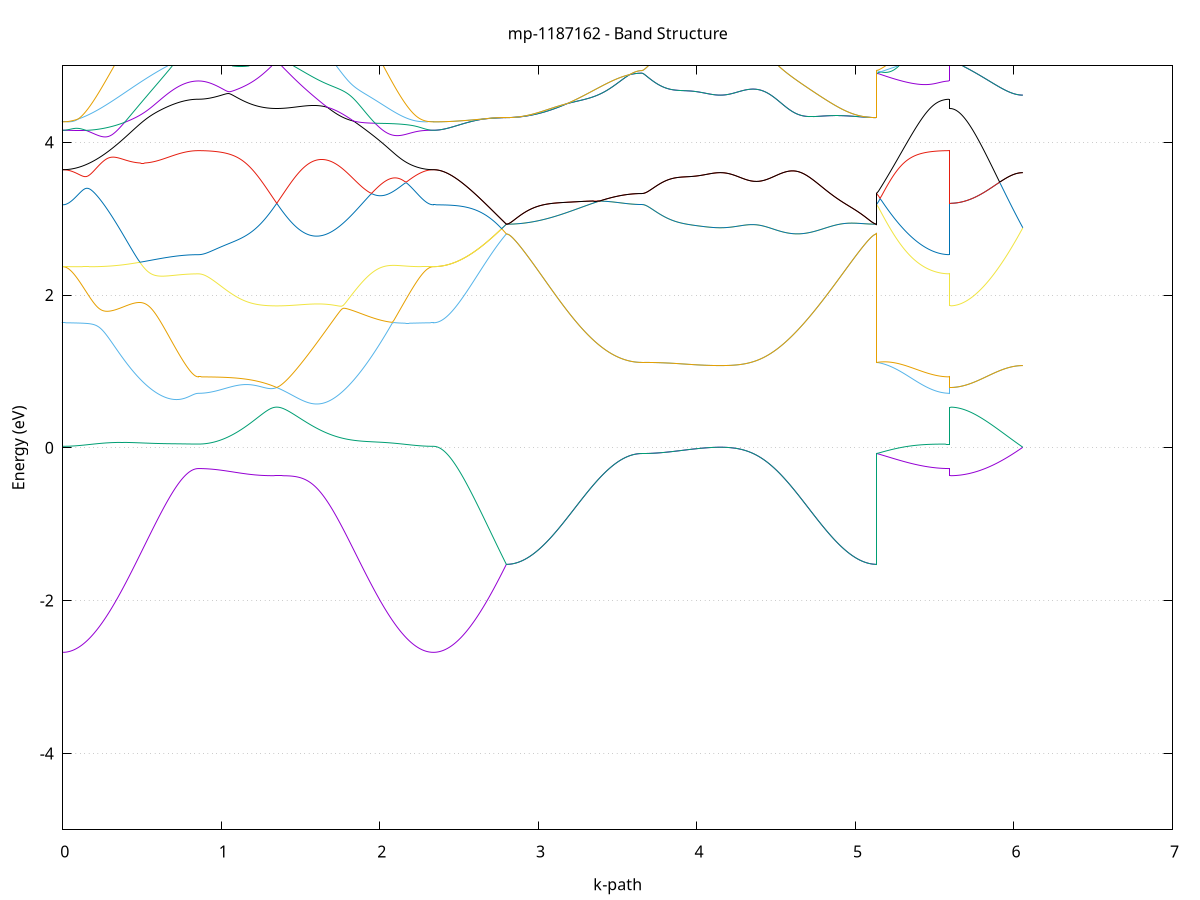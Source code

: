 set title 'mp-1187162 - Band Structure'
set xlabel 'k-path'
set ylabel 'Energy (eV)'
set grid y
set yrange [-5:5]
set terminal png size 800,600
set output 'mp-1187162_bands_gnuplot.png'
plot '-' using 1:2 with lines notitle, '-' using 1:2 with lines notitle, '-' using 1:2 with lines notitle, '-' using 1:2 with lines notitle, '-' using 1:2 with lines notitle, '-' using 1:2 with lines notitle, '-' using 1:2 with lines notitle, '-' using 1:2 with lines notitle, '-' using 1:2 with lines notitle, '-' using 1:2 with lines notitle, '-' using 1:2 with lines notitle, '-' using 1:2 with lines notitle, '-' using 1:2 with lines notitle, '-' using 1:2 with lines notitle, '-' using 1:2 with lines notitle, '-' using 1:2 with lines notitle, '-' using 1:2 with lines notitle, '-' using 1:2 with lines notitle, '-' using 1:2 with lines notitle, '-' using 1:2 with lines notitle, '-' using 1:2 with lines notitle, '-' using 1:2 with lines notitle, '-' using 1:2 with lines notitle, '-' using 1:2 with lines notitle, '-' using 1:2 with lines notitle, '-' using 1:2 with lines notitle, '-' using 1:2 with lines notitle, '-' using 1:2 with lines notitle, '-' using 1:2 with lines notitle, '-' using 1:2 with lines notitle, '-' using 1:2 with lines notitle, '-' using 1:2 with lines notitle, '-' using 1:2 with lines notitle, '-' using 1:2 with lines notitle, '-' using 1:2 with lines notitle, '-' using 1:2 with lines notitle, '-' using 1:2 with lines notitle, '-' using 1:2 with lines notitle, '-' using 1:2 with lines notitle, '-' using 1:2 with lines notitle, '-' using 1:2 with lines notitle, '-' using 1:2 with lines notitle, '-' using 1:2 with lines notitle, '-' using 1:2 with lines notitle, '-' using 1:2 with lines notitle, '-' using 1:2 with lines notitle, '-' using 1:2 with lines notitle, '-' using 1:2 with lines notitle, '-' using 1:2 with lines notitle, '-' using 1:2 with lines notitle, '-' using 1:2 with lines notitle, '-' using 1:2 with lines notitle, '-' using 1:2 with lines notitle, '-' using 1:2 with lines notitle, '-' using 1:2 with lines notitle, '-' using 1:2 with lines notitle, '-' using 1:2 with lines notitle, '-' using 1:2 with lines notitle, '-' using 1:2 with lines notitle, '-' using 1:2 with lines notitle, '-' using 1:2 with lines notitle, '-' using 1:2 with lines notitle, '-' using 1:2 with lines notitle, '-' using 1:2 with lines notitle
0.000000 -36.740523
0.009950 -36.740523
0.019900 -36.740523
0.029850 -36.740423
0.039800 -36.740423
0.049750 -36.740323
0.059701 -36.740223
0.069651 -36.740123
0.079601 -36.740023
0.089551 -36.739923
0.099501 -36.739823
0.109451 -36.739623
0.119401 -36.739423
0.129351 -36.739323
0.139301 -36.739123
0.149251 -36.738923
0.159201 -36.738623
0.169151 -36.738423
0.179102 -36.738223
0.189052 -36.737923
0.199002 -36.737623
0.208952 -36.737323
0.218902 -36.737023
0.228852 -36.736723
0.238802 -36.736423
0.248752 -36.736123
0.258702 -36.735723
0.268652 -36.735423
0.278602 -36.735023
0.288552 -36.734723
0.298503 -36.734323
0.308453 -36.733923
0.318403 -36.733523
0.328353 -36.733123
0.338303 -36.732723
0.348253 -36.732323
0.358203 -36.731923
0.368153 -36.731423
0.378103 -36.731023
0.388053 -36.730623
0.398003 -36.730123
0.407953 -36.729723
0.417904 -36.729223
0.427854 -36.728823
0.437804 -36.728323
0.447754 -36.727923
0.457704 -36.727423
0.467654 -36.727023
0.477604 -36.726523
0.487554 -36.726123
0.497504 -36.725623
0.507454 -36.725223
0.517404 -36.724723
0.527355 -36.724323
0.537305 -36.723823
0.547255 -36.723423
0.557205 -36.722923
0.567155 -36.722523
0.577105 -36.722123
0.587055 -36.721723
0.597005 -36.721323
0.606955 -36.720823
0.616905 -36.720423
0.626855 -36.720023
0.636805 -36.719723
0.646756 -36.719323
0.656706 -36.718923
0.666656 -36.718623
0.676606 -36.718223
0.686556 -36.717923
0.696506 -36.717623
0.706456 -36.717323
0.716406 -36.717023
0.726356 -36.716723
0.736306 -36.716523
0.746256 -36.716223
0.756206 -36.716023
0.766157 -36.715823
0.776107 -36.715623
0.786057 -36.715423
0.796007 -36.715323
0.805957 -36.715223
0.815907 -36.715123
0.825857 -36.715023
0.835807 -36.714923
0.845757 -36.714923
0.855707 -36.714923
0.855707 -36.714923
0.865588 -36.714923
0.875469 -36.714923
0.885350 -36.714923
0.895231 -36.714823
0.905112 -36.714823
0.914992 -36.714723
0.924873 -36.714723
0.934754 -36.714623
0.944635 -36.714623
0.954516 -36.714523
0.964397 -36.714423
0.974278 -36.714423
0.984158 -36.714323
0.994039 -36.714223
1.003920 -36.714123
1.013801 -36.714023
1.023682 -36.713823
1.033563 -36.713723
1.043444 -36.713623
1.053324 -36.713523
1.063205 -36.713323
1.073086 -36.713223
1.082967 -36.713023
1.092848 -36.712923
1.102729 -36.712723
1.112610 -36.712623
1.122490 -36.712423
1.132371 -36.712223
1.142252 -36.712123
1.152133 -36.711923
1.162014 -36.711723
1.171895 -36.711523
1.181776 -36.711423
1.191656 -36.711223
1.201537 -36.711023
1.211418 -36.710823
1.221299 -36.710623
1.231180 -36.710523
1.241061 -36.710323
1.250942 -36.710123
1.260822 -36.709923
1.270703 -36.709723
1.280584 -36.709523
1.290465 -36.709423
1.300346 -36.709223
1.310227 -36.709023
1.320108 -36.708823
1.329988 -36.708723
1.339869 -36.708523
1.349750 -36.708323
1.349750 -36.708323
1.359731 -36.708523
1.369711 -36.708723
1.379692 -36.708923
1.389673 -36.709023
1.399653 -36.709223
1.409634 -36.709523
1.419615 -36.709723
1.429595 -36.709923
1.439576 -36.710123
1.449557 -36.710423
1.459537 -36.710623
1.469518 -36.710923
1.479499 -36.711223
1.489479 -36.711423
1.499460 -36.711723
1.509441 -36.712023
1.519421 -36.712323
1.529402 -36.712623
1.539383 -36.712923
1.549363 -36.713323
1.559344 -36.713623
1.569325 -36.713923
1.579305 -36.714323
1.589286 -36.714623
1.599267 -36.715023
1.609247 -36.715423
1.619228 -36.715823
1.629209 -36.716123
1.639189 -36.716523
1.649170 -36.716923
1.659151 -36.717323
1.669131 -36.717823
1.679112 -36.718223
1.689093 -36.718623
1.699073 -36.719023
1.709054 -36.719523
1.719035 -36.719923
1.729015 -36.720423
1.738996 -36.720823
1.748977 -36.721323
1.758957 -36.721723
1.768938 -36.722223
1.778919 -36.722623
1.788899 -36.723123
1.798880 -36.723623
1.808861 -36.724023
1.818841 -36.724523
1.828822 -36.725023
1.838803 -36.725423
1.848783 -36.725923
1.858764 -36.726423
1.868745 -36.726823
1.878725 -36.727323
1.888706 -36.727823
1.898687 -36.728223
1.908667 -36.728723
1.918648 -36.729123
1.928629 -36.729623
1.938609 -36.730123
1.948590 -36.730523
1.958571 -36.730923
1.968551 -36.731423
1.978532 -36.731823
1.988513 -36.732223
1.998493 -36.732623
2.008474 -36.733123
2.018455 -36.733523
2.028435 -36.733923
2.038416 -36.734223
2.048397 -36.734623
2.058377 -36.735023
2.068358 -36.735423
2.078339 -36.735723
2.088319 -36.736123
2.098300 -36.736423
2.108281 -36.736723
2.118261 -36.737023
2.128242 -36.737323
2.138223 -36.737623
2.148203 -36.737923
2.158184 -36.738123
2.168165 -36.738423
2.178145 -36.738623
2.188126 -36.738823
2.198107 -36.739123
2.208087 -36.739323
2.218068 -36.739423
2.228049 -36.739623
2.238029 -36.739823
2.248010 -36.739923
2.257991 -36.740023
2.267971 -36.740123
2.277952 -36.740223
2.287933 -36.740323
2.297913 -36.740423
2.307894 -36.740423
2.317875 -36.740523
2.327855 -36.740523
2.337836 -36.740523
2.337836 -36.740523
2.347625 -36.740523
2.357414 -36.740523
2.367204 -36.740423
2.376993 -36.740423
2.386782 -36.740323
2.396571 -36.740223
2.406360 -36.740123
2.416150 -36.740023
2.425939 -36.739923
2.435728 -36.739823
2.445517 -36.739623
2.455306 -36.739423
2.465096 -36.739323
2.474885 -36.739123
2.484674 -36.738823
2.494463 -36.738623
2.504253 -36.738423
2.514042 -36.738123
2.523831 -36.737923
2.533620 -36.737623
2.543409 -36.737323
2.553199 -36.737023
2.562988 -36.736723
2.572777 -36.736423
2.582566 -36.736123
2.592355 -36.735723
2.602145 -36.735423
2.611934 -36.735023
2.621723 -36.734623
2.631512 -36.734323
2.641302 -36.733923
2.651091 -36.733523
2.660880 -36.733123
2.670669 -36.732723
2.680458 -36.732323
2.690248 -36.731823
2.700037 -36.731423
2.709826 -36.731023
2.719615 -36.730523
2.729404 -36.730123
2.739194 -36.729723
2.748983 -36.729223
2.758772 -36.728823
2.768561 -36.728323
2.778350 -36.727923
2.788140 -36.727423
2.797929 -36.727023
2.797929 -36.727023
2.807879 -36.727023
2.817829 -36.726923
2.827779 -36.726923
2.837729 -36.726923
2.847679 -36.726823
2.857629 -36.726823
2.867579 -36.726723
2.877530 -36.726623
2.887480 -36.726523
2.897430 -36.726423
2.907380 -36.726323
2.917330 -36.726223
2.927280 -36.726123
2.937230 -36.725923
2.947180 -36.725823
2.957130 -36.725623
2.967080 -36.725423
2.977030 -36.725223
2.986981 -36.725123
2.996931 -36.724923
3.006881 -36.724723
3.016831 -36.724423
3.026781 -36.724223
3.036731 -36.724023
3.046681 -36.723823
3.056631 -36.723523
3.066581 -36.723323
3.076531 -36.723023
3.086481 -36.722723
3.096431 -36.722523
3.106382 -36.722223
3.116332 -36.721923
3.126282 -36.721723
3.136232 -36.721423
3.146182 -36.721123
3.156132 -36.720823
3.166082 -36.720523
3.176032 -36.720223
3.185982 -36.719923
3.195932 -36.719623
3.205882 -36.719323
3.215832 -36.719023
3.225783 -36.718723
3.235733 -36.718423
3.245683 -36.718123
3.255633 -36.717823
3.265583 -36.717523
3.275533 -36.717223
3.285483 -36.716923
3.295433 -36.716623
3.305383 -36.716323
3.315333 -36.716023
3.325283 -36.715723
3.335234 -36.715523
3.345184 -36.715223
3.355134 -36.714923
3.365084 -36.714623
3.375034 -36.714423
3.384984 -36.714123
3.394934 -36.713923
3.404884 -36.713623
3.414834 -36.713423
3.424784 -36.713223
3.434734 -36.712923
3.444684 -36.712723
3.454635 -36.712523
3.464585 -36.712323
3.474535 -36.712123
3.484485 -36.712023
3.494435 -36.711823
3.504385 -36.711623
3.514335 -36.711523
3.524285 -36.711323
3.534235 -36.711223
3.544185 -36.711123
3.554135 -36.710923
3.564085 -36.710823
3.574036 -36.710823
3.583986 -36.710723
3.593936 -36.710623
3.603886 -36.710523
3.613836 -36.710523
3.623786 -36.710523
3.633736 -36.710423
3.643686 -36.710423
3.653636 -36.710423
3.653636 -36.710423
3.663517 -36.710423
3.673398 -36.710423
3.683279 -36.710423
3.693160 -36.710423
3.703041 -36.710423
3.712921 -36.710323
3.722802 -36.710323
3.732683 -36.710323
3.742564 -36.710323
3.752445 -36.710223
3.762326 -36.710223
3.772207 -36.710123
3.782087 -36.710123
3.791968 -36.710123
3.801849 -36.710023
3.811730 -36.710023
3.821611 -36.709923
3.831492 -36.709923
3.841373 -36.709823
3.851253 -36.709723
3.861134 -36.709723
3.871015 -36.709623
3.880896 -36.709623
3.890777 -36.709523
3.900658 -36.709423
3.910538 -36.709423
3.920419 -36.709323
3.930300 -36.709223
3.940181 -36.709223
3.950062 -36.709123
3.959943 -36.709123
3.969824 -36.709023
3.979704 -36.708923
3.989585 -36.708923
3.999466 -36.708823
4.009347 -36.708823
4.019228 -36.708723
4.029109 -36.708723
4.038990 -36.708623
4.048870 -36.708623
4.058751 -36.708523
4.068632 -36.708523
4.078513 -36.708423
4.088394 -36.708423
4.098275 -36.708423
4.108156 -36.708423
4.118036 -36.708423
4.127917 -36.708323
4.137798 -36.708323
4.147679 -36.708323
4.147679 -36.708323
4.157660 -36.708323
4.167640 -36.708323
4.177621 -36.708423
4.187602 -36.708423
4.197582 -36.708423
4.207563 -36.708423
4.217544 -36.708523
4.227524 -36.708523
4.237505 -36.708623
4.247486 -36.708623
4.257466 -36.708723
4.267447 -36.708823
4.277428 -36.708923
4.287408 -36.709023
4.297389 -36.709123
4.307370 -36.709223
4.317350 -36.709323
4.327331 -36.709423
4.337312 -36.709523
4.347292 -36.709723
4.357273 -36.709823
4.367254 -36.709923
4.377234 -36.710123
4.387215 -36.710323
4.397196 -36.710423
4.407176 -36.710623
4.417157 -36.710823
4.427138 -36.711023
4.437118 -36.711223
4.447099 -36.711423
4.457080 -36.711623
4.467060 -36.711923
4.477041 -36.712123
4.487022 -36.712323
4.497002 -36.712623
4.506983 -36.712823
4.516964 -36.713123
4.526944 -36.713323
4.536925 -36.713623
4.546906 -36.713923
4.556886 -36.714123
4.566867 -36.714423
4.576848 -36.714723
4.586828 -36.715023
4.596809 -36.715323
4.606790 -36.715623
4.616770 -36.715923
4.626751 -36.716223
4.636732 -36.716523
4.646712 -36.716823
4.656693 -36.717123
4.666674 -36.717423
4.676654 -36.717723
4.686635 -36.718023
4.696616 -36.718323
4.706596 -36.718623
4.716577 -36.718923
4.726558 -36.719223
4.736538 -36.719523
4.746519 -36.719823
4.756500 -36.720223
4.766480 -36.720523
4.776461 -36.720723
4.786442 -36.721023
4.796422 -36.721323
4.806403 -36.721623
4.816384 -36.721923
4.826364 -36.722223
4.836345 -36.722523
4.846326 -36.722723
4.856306 -36.723023
4.866287 -36.723223
4.876268 -36.723523
4.886248 -36.723723
4.896229 -36.724023
4.906210 -36.724223
4.916190 -36.724423
4.926171 -36.724623
4.936152 -36.724823
4.946132 -36.725023
4.956113 -36.725223
4.966094 -36.725423
4.976074 -36.725623
4.986055 -36.725823
4.996036 -36.725923
5.006016 -36.726023
5.015997 -36.726223
5.025978 -36.726323
5.035958 -36.726423
5.045939 -36.726523
5.055919 -36.726623
5.065900 -36.726723
5.075881 -36.726823
5.085861 -36.726823
5.095842 -36.726923
5.105823 -36.726923
5.115803 -36.726923
5.125784 -36.727023
5.135765 -36.727023
5.135765 -36.710423
5.145554 -36.710523
5.155343 -36.710723
5.165132 -36.710823
5.174922 -36.711023
5.184711 -36.711123
5.194500 -36.711323
5.204289 -36.711423
5.214079 -36.711623
5.223868 -36.711723
5.233657 -36.711923
5.243446 -36.712023
5.253235 -36.712123
5.263025 -36.712323
5.272814 -36.712423
5.282603 -36.712523
5.292392 -36.712723
5.302181 -36.712823
5.311971 -36.712923
5.321760 -36.713023
5.331549 -36.713223
5.341338 -36.713323
5.351127 -36.713423
5.360917 -36.713523
5.370706 -36.713623
5.380495 -36.713723
5.390284 -36.713823
5.400074 -36.713923
5.409863 -36.714023
5.419652 -36.714123
5.429441 -36.714223
5.439230 -36.714323
5.449020 -36.714323
5.458809 -36.714423
5.468598 -36.714523
5.478387 -36.714523
5.488176 -36.714623
5.497966 -36.714623
5.507755 -36.714723
5.517544 -36.714723
5.527333 -36.714823
5.537123 -36.714823
5.546912 -36.714823
5.556701 -36.714823
5.566490 -36.714923
5.576279 -36.714923
5.586069 -36.714923
5.595858 -36.714923
5.595858 -36.708323
5.605647 -36.708323
5.615436 -36.708323
5.625225 -36.708323
5.635015 -36.708323
5.644804 -36.708323
5.654593 -36.708323
5.664382 -36.708323
5.674172 -36.708323
5.683961 -36.708323
5.693750 -36.708323
5.703539 -36.708323
5.713328 -36.708323
5.723118 -36.708323
5.732907 -36.708323
5.742696 -36.708323
5.752485 -36.708323
5.762274 -36.708323
5.772064 -36.708323
5.781853 -36.708323
5.791642 -36.708323
5.801431 -36.708323
5.811220 -36.708323
5.821010 -36.708323
5.830799 -36.708323
5.840588 -36.708323
5.850377 -36.708323
5.860167 -36.708323
5.869956 -36.708323
5.879745 -36.708323
5.889534 -36.708323
5.899323 -36.708323
5.909113 -36.708323
5.918902 -36.708323
5.928691 -36.708323
5.938480 -36.708323
5.948269 -36.708323
5.958059 -36.708323
5.967848 -36.708323
5.977637 -36.708323
5.987426 -36.708323
5.997216 -36.708323
6.007005 -36.708323
6.016794 -36.708323
6.026583 -36.708323
6.036372 -36.708323
6.046162 -36.708323
6.055951 -36.708323
e
0.000000 -36.713323
0.009950 -36.713323
0.019900 -36.713323
0.029850 -36.713323
0.039800 -36.713323
0.049750 -36.713323
0.059701 -36.713223
0.069651 -36.713223
0.079601 -36.713123
0.089551 -36.713123
0.099501 -36.713023
0.109451 -36.712923
0.119401 -36.712823
0.129351 -36.712823
0.139301 -36.712723
0.149251 -36.712623
0.159201 -36.712523
0.169151 -36.712423
0.179102 -36.712323
0.189052 -36.712123
0.199002 -36.712023
0.208952 -36.711923
0.218902 -36.711823
0.228852 -36.711623
0.238802 -36.711523
0.248752 -36.711423
0.258702 -36.711223
0.268652 -36.711123
0.278602 -36.710923
0.288552 -36.710823
0.298503 -36.710623
0.308453 -36.710523
0.318403 -36.710323
0.328353 -36.710123
0.338303 -36.710023
0.348253 -36.709823
0.358203 -36.709723
0.368153 -36.709523
0.378103 -36.709323
0.388053 -36.709223
0.398003 -36.709023
0.407953 -36.708923
0.417904 -36.708723
0.427854 -36.708523
0.437804 -36.708423
0.447754 -36.708223
0.457704 -36.708123
0.467654 -36.708023
0.477604 -36.707823
0.487554 -36.707723
0.497504 -36.707523
0.507454 -36.707423
0.517404 -36.707323
0.527355 -36.707223
0.537305 -36.707023
0.547255 -36.706923
0.557205 -36.706823
0.567155 -36.706723
0.577105 -36.706623
0.587055 -36.706523
0.597005 -36.706523
0.606955 -36.706423
0.616905 -36.706323
0.626855 -36.706323
0.636805 -36.706223
0.646756 -36.706123
0.656706 -36.706123
0.666656 -36.706023
0.676606 -36.706023
0.686556 -36.706023
0.696506 -36.705923
0.706456 -36.705923
0.716406 -36.705923
0.726356 -36.705923
0.736306 -36.705923
0.746256 -36.705923
0.756206 -36.705923
0.766157 -36.705923
0.776107 -36.705923
0.786057 -36.705923
0.796007 -36.705923
0.805957 -36.705923
0.815907 -36.705923
0.825857 -36.705923
0.835807 -36.705923
0.845757 -36.705923
0.855707 -36.705923
0.855707 -36.705923
0.865588 -36.705923
0.875469 -36.705923
0.885350 -36.705923
0.895231 -36.705923
0.905112 -36.705923
0.914992 -36.705923
0.924873 -36.705923
0.934754 -36.705923
0.944635 -36.705923
0.954516 -36.705923
0.964397 -36.705923
0.974278 -36.705923
0.984158 -36.705923
0.994039 -36.705923
1.003920 -36.706023
1.013801 -36.706023
1.023682 -36.706023
1.033563 -36.706023
1.043444 -36.706023
1.053324 -36.706023
1.063205 -36.706023
1.073086 -36.706123
1.082967 -36.706123
1.092848 -36.706123
1.102729 -36.706123
1.112610 -36.706223
1.122490 -36.706223
1.132371 -36.706223
1.142252 -36.706323
1.152133 -36.706323
1.162014 -36.706423
1.171895 -36.706423
1.181776 -36.706523
1.191656 -36.706623
1.201537 -36.706623
1.211418 -36.706723
1.221299 -36.706823
1.231180 -36.706923
1.241061 -36.706923
1.250942 -36.707023
1.260822 -36.707123
1.270703 -36.707223
1.280584 -36.707423
1.290465 -36.707523
1.300346 -36.707623
1.310227 -36.707723
1.320108 -36.707923
1.329988 -36.708023
1.339869 -36.708223
1.349750 -36.708323
1.349750 -36.708323
1.359731 -36.708223
1.369711 -36.708023
1.379692 -36.707823
1.389673 -36.707723
1.399653 -36.707523
1.409634 -36.707423
1.419615 -36.707323
1.429595 -36.707123
1.439576 -36.707023
1.449557 -36.706923
1.459537 -36.706823
1.469518 -36.706723
1.479499 -36.706623
1.489479 -36.706523
1.499460 -36.706423
1.509441 -36.706323
1.519421 -36.706223
1.529402 -36.706223
1.539383 -36.706123
1.549363 -36.706023
1.559344 -36.706023
1.569325 -36.705923
1.579305 -36.705923
1.589286 -36.705923
1.599267 -36.705923
1.609247 -36.705923
1.619228 -36.705923
1.629209 -36.705923
1.639189 -36.705923
1.649170 -36.705923
1.659151 -36.705923
1.669131 -36.705923
1.679112 -36.706023
1.689093 -36.706023
1.699073 -36.706123
1.709054 -36.706123
1.719035 -36.706223
1.729015 -36.706323
1.738996 -36.706423
1.748977 -36.706523
1.758957 -36.706523
1.768938 -36.706623
1.778919 -36.706823
1.788899 -36.706923
1.798880 -36.707023
1.808861 -36.707123
1.818841 -36.707223
1.828822 -36.707323
1.838803 -36.707523
1.848783 -36.707623
1.858764 -36.707823
1.868745 -36.707923
1.878725 -36.708023
1.888706 -36.708223
1.898687 -36.708423
1.908667 -36.708523
1.918648 -36.708723
1.928629 -36.708823
1.938609 -36.709023
1.948590 -36.709123
1.958571 -36.709323
1.968551 -36.709523
1.978532 -36.709623
1.988513 -36.709823
1.998493 -36.710023
2.008474 -36.710123
2.018455 -36.710323
2.028435 -36.710423
2.038416 -36.710623
2.048397 -36.710823
2.058377 -36.710923
2.068358 -36.711123
2.078339 -36.711223
2.088319 -36.711323
2.098300 -36.711523
2.108281 -36.711623
2.118261 -36.711823
2.128242 -36.711923
2.138223 -36.712023
2.148203 -36.712123
2.158184 -36.712323
2.168165 -36.712423
2.178145 -36.712523
2.188126 -36.712623
2.198107 -36.712723
2.208087 -36.712823
2.218068 -36.712823
2.228049 -36.712923
2.238029 -36.713023
2.248010 -36.713123
2.257991 -36.713123
2.267971 -36.713223
2.277952 -36.713223
2.287933 -36.713323
2.297913 -36.713323
2.307894 -36.713323
2.317875 -36.713323
2.327855 -36.713323
2.337836 -36.713323
2.337836 -36.713323
2.347625 -36.713323
2.357414 -36.713423
2.367204 -36.713423
2.376993 -36.713523
2.386782 -36.713523
2.396571 -36.713623
2.406360 -36.713723
2.416150 -36.713823
2.425939 -36.714023
2.435728 -36.714123
2.445517 -36.714223
2.455306 -36.714423
2.465096 -36.714623
2.474885 -36.714823
2.484674 -36.715023
2.494463 -36.715223
2.504253 -36.715523
2.514042 -36.715723
2.523831 -36.716023
2.533620 -36.716323
2.543409 -36.716623
2.553199 -36.716923
2.562988 -36.717223
2.572777 -36.717523
2.582566 -36.717823
2.592355 -36.718223
2.602145 -36.718523
2.611934 -36.718923
2.621723 -36.719323
2.631512 -36.719623
2.641302 -36.720023
2.651091 -36.720423
2.660880 -36.720823
2.670669 -36.721223
2.680458 -36.721623
2.690248 -36.722123
2.700037 -36.722523
2.709826 -36.722923
2.719615 -36.723423
2.729404 -36.723823
2.739194 -36.724223
2.748983 -36.724723
2.758772 -36.725123
2.768561 -36.725623
2.778350 -36.726023
2.788140 -36.726523
2.797929 -36.726923
2.797929 -36.726923
2.807879 -36.726923
2.817829 -36.726923
2.827779 -36.726923
2.837729 -36.726823
2.847679 -36.726823
2.857629 -36.726723
2.867579 -36.726723
2.877530 -36.726623
2.887480 -36.726523
2.897430 -36.726423
2.907380 -36.726323
2.917330 -36.726123
2.927280 -36.726023
2.937230 -36.725923
2.947180 -36.725723
2.957130 -36.725623
2.967080 -36.725423
2.977030 -36.725223
2.986981 -36.725023
2.996931 -36.724823
3.006881 -36.724623
3.016831 -36.724423
3.026781 -36.724223
3.036731 -36.724023
3.046681 -36.723723
3.056631 -36.723523
3.066581 -36.723223
3.076531 -36.723023
3.086481 -36.722723
3.096431 -36.722423
3.106382 -36.722223
3.116332 -36.721923
3.126282 -36.721623
3.136232 -36.721323
3.146182 -36.721023
3.156132 -36.720823
3.166082 -36.720523
3.176032 -36.720223
3.185982 -36.719923
3.195932 -36.719623
3.205882 -36.719323
3.215832 -36.719023
3.225783 -36.718723
3.235733 -36.718423
3.245683 -36.718123
3.255633 -36.717823
3.265583 -36.717523
3.275533 -36.717223
3.285483 -36.716923
3.295433 -36.716623
3.305383 -36.716323
3.315333 -36.716023
3.325283 -36.715723
3.335234 -36.715423
3.345184 -36.715123
3.355134 -36.714923
3.365084 -36.714623
3.375034 -36.714323
3.384984 -36.714123
3.394934 -36.713823
3.404884 -36.713623
3.414834 -36.713423
3.424784 -36.713123
3.434734 -36.712923
3.444684 -36.712723
3.454635 -36.712523
3.464585 -36.712323
3.474535 -36.712123
3.484485 -36.711923
3.494435 -36.711723
3.504385 -36.711623
3.514335 -36.711423
3.524285 -36.711323
3.534235 -36.711123
3.544185 -36.711023
3.554135 -36.710923
3.564085 -36.710823
3.574036 -36.710723
3.583986 -36.710623
3.593936 -36.710623
3.603886 -36.710523
3.613836 -36.710523
3.623786 -36.710423
3.633736 -36.710423
3.643686 -36.710423
3.653636 -36.710423
3.653636 -36.710423
3.663517 -36.710423
3.673398 -36.710423
3.683279 -36.710323
3.693160 -36.710323
3.703041 -36.710323
3.712921 -36.710323
3.722802 -36.710323
3.732683 -36.710223
3.742564 -36.710223
3.752445 -36.710223
3.762326 -36.710123
3.772207 -36.710123
3.782087 -36.710123
3.791968 -36.710023
3.801849 -36.710023
3.811730 -36.709923
3.821611 -36.709923
3.831492 -36.709823
3.841373 -36.709823
3.851253 -36.709723
3.861134 -36.709623
3.871015 -36.709623
3.880896 -36.709523
3.890777 -36.709523
3.900658 -36.709423
3.910538 -36.709323
3.920419 -36.709323
3.930300 -36.709223
3.940181 -36.709123
3.950062 -36.709123
3.959943 -36.709023
3.969824 -36.709023
3.979704 -36.708923
3.989585 -36.708823
3.999466 -36.708823
4.009347 -36.708723
4.019228 -36.708723
4.029109 -36.708623
4.038990 -36.708623
4.048870 -36.708523
4.058751 -36.708523
4.068632 -36.708423
4.078513 -36.708423
4.088394 -36.708423
4.098275 -36.708423
4.108156 -36.708323
4.118036 -36.708323
4.127917 -36.708323
4.137798 -36.708323
4.147679 -36.708323
4.147679 -36.708323
4.157660 -36.708323
4.167640 -36.708323
4.177621 -36.708323
4.187602 -36.708323
4.197582 -36.708423
4.207563 -36.708423
4.217544 -36.708423
4.227524 -36.708523
4.237505 -36.708523
4.247486 -36.708623
4.257466 -36.708723
4.267447 -36.708723
4.277428 -36.708823
4.287408 -36.708923
4.297389 -36.709023
4.307370 -36.709123
4.317350 -36.709223
4.327331 -36.709423
4.337312 -36.709523
4.347292 -36.709623
4.357273 -36.709823
4.367254 -36.709923
4.377234 -36.710123
4.387215 -36.710223
4.397196 -36.710423
4.407176 -36.710623
4.417157 -36.710823
4.427138 -36.711023
4.437118 -36.711223
4.447099 -36.711423
4.457080 -36.711623
4.467060 -36.711823
4.477041 -36.712123
4.487022 -36.712323
4.497002 -36.712523
4.506983 -36.712823
4.516964 -36.713023
4.526944 -36.713323
4.536925 -36.713623
4.546906 -36.713823
4.556886 -36.714123
4.566867 -36.714423
4.576848 -36.714723
4.586828 -36.715023
4.596809 -36.715223
4.606790 -36.715523
4.616770 -36.715823
4.626751 -36.716123
4.636732 -36.716423
4.646712 -36.716723
4.656693 -36.717023
4.666674 -36.717423
4.676654 -36.717723
4.686635 -36.718023
4.696616 -36.718323
4.706596 -36.718623
4.716577 -36.718923
4.726558 -36.719223
4.736538 -36.719523
4.746519 -36.719823
4.756500 -36.720123
4.766480 -36.720423
4.776461 -36.720723
4.786442 -36.721023
4.796422 -36.721323
4.806403 -36.721623
4.816384 -36.721923
4.826364 -36.722123
4.836345 -36.722423
4.846326 -36.722723
4.856306 -36.722923
4.866287 -36.723223
4.876268 -36.723523
4.886248 -36.723723
4.896229 -36.723923
4.906210 -36.724223
4.916190 -36.724423
4.926171 -36.724623
4.936152 -36.724823
4.946132 -36.725023
4.956113 -36.725223
4.966094 -36.725423
4.976074 -36.725623
4.986055 -36.725723
4.996036 -36.725923
5.006016 -36.726023
5.015997 -36.726123
5.025978 -36.726323
5.035958 -36.726423
5.045939 -36.726523
5.055919 -36.726623
5.065900 -36.726723
5.075881 -36.726723
5.085861 -36.726823
5.095842 -36.726823
5.105823 -36.726923
5.115803 -36.726923
5.125784 -36.726923
5.135765 -36.726923
5.135765 -36.710423
5.145554 -36.710223
5.155343 -36.710123
5.165132 -36.709923
5.174922 -36.709823
5.184711 -36.709623
5.194500 -36.709523
5.204289 -36.709323
5.214079 -36.709223
5.223868 -36.709123
5.233657 -36.708923
5.243446 -36.708823
5.253235 -36.708623
5.263025 -36.708523
5.272814 -36.708423
5.282603 -36.708223
5.292392 -36.708123
5.302181 -36.708023
5.311971 -36.707823
5.321760 -36.707723
5.331549 -36.707623
5.341338 -36.707523
5.351127 -36.707423
5.360917 -36.707323
5.370706 -36.707223
5.380495 -36.707123
5.390284 -36.707023
5.400074 -36.706923
5.409863 -36.706823
5.419652 -36.706723
5.429441 -36.706623
5.439230 -36.706523
5.449020 -36.706523
5.458809 -36.706423
5.468598 -36.706323
5.478387 -36.706323
5.488176 -36.706223
5.497966 -36.706123
5.507755 -36.706123
5.517544 -36.706123
5.527333 -36.706023
5.537123 -36.706023
5.546912 -36.706023
5.556701 -36.705923
5.566490 -36.705923
5.576279 -36.705923
5.586069 -36.705923
5.595858 -36.705923
5.595858 -36.708323
5.605647 -36.708323
5.615436 -36.708323
5.625225 -36.708323
5.635015 -36.708323
5.644804 -36.708323
5.654593 -36.708323
5.664382 -36.708323
5.674172 -36.708323
5.683961 -36.708323
5.693750 -36.708323
5.703539 -36.708323
5.713328 -36.708323
5.723118 -36.708323
5.732907 -36.708323
5.742696 -36.708323
5.752485 -36.708323
5.762274 -36.708323
5.772064 -36.708323
5.781853 -36.708323
5.791642 -36.708323
5.801431 -36.708323
5.811220 -36.708323
5.821010 -36.708323
5.830799 -36.708323
5.840588 -36.708323
5.850377 -36.708323
5.860167 -36.708323
5.869956 -36.708323
5.879745 -36.708323
5.889534 -36.708323
5.899323 -36.708323
5.909113 -36.708323
5.918902 -36.708323
5.928691 -36.708323
5.938480 -36.708323
5.948269 -36.708323
5.958059 -36.708323
5.967848 -36.708323
5.977637 -36.708323
5.987426 -36.708323
5.997216 -36.708323
6.007005 -36.708323
6.016794 -36.708323
6.026583 -36.708323
6.036372 -36.708323
6.046162 -36.708323
6.055951 -36.708323
e
0.000000 -25.259323
0.009950 -25.259323
0.019900 -25.259323
0.029850 -25.259323
0.039800 -25.259423
0.049750 -25.259523
0.059701 -25.259623
0.069651 -25.259823
0.079601 -25.260023
0.089551 -25.260123
0.099501 -25.260423
0.109451 -25.260723
0.119401 -25.261023
0.129351 -25.261423
0.139301 -25.261823
0.149251 -25.262223
0.159201 -25.262623
0.169151 -25.263023
0.179102 -25.263523
0.189052 -25.263923
0.199002 -25.264423
0.208952 -25.264823
0.218902 -25.265423
0.228852 -25.265923
0.238802 -25.266523
0.248752 -25.267123
0.258702 -25.267723
0.268652 -25.268223
0.278602 -25.268823
0.288552 -25.269523
0.298503 -25.270123
0.308453 -25.270823
0.318403 -25.271423
0.328353 -25.272023
0.338303 -25.272723
0.348253 -25.273423
0.358203 -25.274023
0.368153 -25.274723
0.378103 -25.275423
0.388053 -25.276023
0.398003 -25.276723
0.407953 -25.277323
0.417904 -25.277923
0.427854 -25.278523
0.437804 -25.279223
0.447754 -25.279823
0.457704 -25.280523
0.467654 -25.281123
0.477604 -25.281723
0.487554 -25.282323
0.497504 -25.282923
0.507454 -25.283423
0.517404 -25.284023
0.527355 -25.284523
0.537305 -25.285023
0.547255 -25.285523
0.557205 -25.286023
0.567155 -25.286423
0.577105 -25.286923
0.587055 -25.287323
0.597005 -25.287723
0.606955 -25.288123
0.616905 -25.288423
0.626855 -25.288823
0.636805 -25.289123
0.646756 -25.289423
0.656706 -25.289723
0.666656 -25.289923
0.676606 -25.290123
0.686556 -25.290323
0.696506 -25.290423
0.706456 -25.290523
0.716406 -25.290723
0.726356 -25.290823
0.736306 -25.290923
0.746256 -25.290923
0.756206 -25.291023
0.766157 -25.291223
0.776107 -25.291123
0.786057 -25.291123
0.796007 -25.291223
0.805957 -25.291223
0.815907 -25.291223
0.825857 -25.291223
0.835807 -25.291323
0.845757 -25.291323
0.855707 -25.291323
0.855707 -25.291323
0.865588 -25.291323
0.875469 -25.291323
0.885350 -25.291323
0.895231 -25.291223
0.905112 -25.291323
0.914992 -25.291323
0.924873 -25.291223
0.934754 -25.291223
0.944635 -25.291223
0.954516 -25.291223
0.964397 -25.291223
0.974278 -25.291223
0.984158 -25.291123
0.994039 -25.291123
1.003920 -25.291123
1.013801 -25.291123
1.023682 -25.291123
1.033563 -25.291123
1.043444 -25.291023
1.053324 -25.291123
1.063205 -25.291023
1.073086 -25.291023
1.082967 -25.290823
1.092848 -25.290823
1.102729 -25.290723
1.112610 -25.290623
1.122490 -25.290623
1.132371 -25.290523
1.142252 -25.290323
1.152133 -25.290223
1.162014 -25.290123
1.171895 -25.289923
1.181776 -25.289723
1.191656 -25.289523
1.201537 -25.289323
1.211418 -25.289123
1.221299 -25.288923
1.231180 -25.288623
1.241061 -25.288323
1.250942 -25.288023
1.260822 -25.287723
1.270703 -25.287323
1.280584 -25.286923
1.290465 -25.286623
1.300346 -25.286223
1.310227 -25.285723
1.320108 -25.285323
1.329988 -25.284823
1.339869 -25.284323
1.349750 -25.283723
1.349750 -25.283723
1.359731 -25.284323
1.369711 -25.284823
1.379692 -25.285323
1.389673 -25.285823
1.399653 -25.286323
1.409634 -25.286823
1.419615 -25.287323
1.429595 -25.287723
1.439576 -25.288023
1.449557 -25.288423
1.459537 -25.288823
1.469518 -25.289123
1.479499 -25.289423
1.489479 -25.289723
1.499460 -25.289923
1.509441 -25.290123
1.519421 -25.290323
1.529402 -25.290623
1.539383 -25.290723
1.549363 -25.290923
1.559344 -25.291023
1.569325 -25.291123
1.579305 -25.291123
1.589286 -25.291123
1.599267 -25.291123
1.609247 -25.291023
1.619228 -25.290923
1.629209 -25.290823
1.639189 -25.290723
1.649170 -25.290523
1.659151 -25.290423
1.669131 -25.290223
1.679112 -25.290023
1.689093 -25.289723
1.699073 -25.289423
1.709054 -25.289123
1.719035 -25.288723
1.729015 -25.288423
1.738996 -25.288023
1.748977 -25.287523
1.758957 -25.287123
1.768938 -25.286723
1.778919 -25.286223
1.788899 -25.285723
1.798880 -25.285223
1.808861 -25.284823
1.818841 -25.284223
1.828822 -25.283723
1.838803 -25.283123
1.848783 -25.282523
1.858764 -25.281923
1.868745 -25.281223
1.878725 -25.280623
1.888706 -25.280023
1.898687 -25.279323
1.908667 -25.278623
1.918648 -25.278023
1.928629 -25.277423
1.938609 -25.276823
1.948590 -25.276223
1.958571 -25.275523
1.968551 -25.274823
1.978532 -25.274123
1.988513 -25.273523
1.998493 -25.272823
2.008474 -25.272223
2.018455 -25.271523
2.028435 -25.270923
2.038416 -25.270223
2.048397 -25.269623
2.058377 -25.269023
2.068358 -25.268323
2.078339 -25.267723
2.088319 -25.267123
2.098300 -25.266623
2.108281 -25.266023
2.118261 -25.265523
2.128242 -25.264923
2.138223 -25.264423
2.148203 -25.263923
2.158184 -25.263423
2.168165 -25.263023
2.178145 -25.262623
2.188126 -25.262223
2.198107 -25.261723
2.208087 -25.261423
2.218068 -25.261123
2.228049 -25.260723
2.238029 -25.260423
2.248010 -25.260123
2.257991 -25.259923
2.267971 -25.259823
2.277952 -25.259623
2.287933 -25.259523
2.297913 -25.259423
2.307894 -25.259323
2.317875 -25.259323
2.327855 -25.259323
2.337836 -25.259323
2.337836 -25.259323
2.347625 -25.259223
2.357414 -25.259023
2.367204 -25.258923
2.376993 -25.258723
2.386782 -25.258523
2.396571 -25.258323
2.406360 -25.258023
2.416150 -25.257623
2.425939 -25.257223
2.435728 -25.256723
2.445517 -25.256223
2.455306 -25.255523
2.465096 -25.254823
2.474885 -25.254123
2.484674 -25.253423
2.494463 -25.252623
2.504253 -25.251823
2.514042 -25.251023
2.523831 -25.250123
2.533620 -25.249223
2.543409 -25.248323
2.553199 -25.247423
2.562988 -25.246423
2.572777 -25.245423
2.582566 -25.244223
2.592355 -25.243123
2.602145 -25.241923
2.611934 -25.240723
2.621723 -25.239523
2.631512 -25.238223
2.641302 -25.236923
2.651091 -25.235523
2.660880 -25.234123
2.670669 -25.232823
2.680458 -25.231423
2.690248 -25.229923
2.700037 -25.228523
2.709826 -25.226923
2.719615 -25.225223
2.729404 -25.223723
2.739194 -25.222223
2.748983 -25.220723
2.758772 -25.219123
2.768561 -25.217623
2.778350 -25.216123
2.788140 -25.214623
2.797929 -25.213023
2.797929 -25.213023
2.807879 -25.213023
2.817829 -25.213023
2.827779 -25.213123
2.837729 -25.213323
2.847679 -25.213523
2.857629 -25.213723
2.867579 -25.214023
2.877530 -25.214323
2.887480 -25.214723
2.897430 -25.215123
2.907380 -25.215623
2.917330 -25.216123
2.927280 -25.216623
2.937230 -25.217123
2.947180 -25.217723
2.957130 -25.218323
2.967080 -25.219023
2.977030 -25.219723
2.986981 -25.220523
2.996931 -25.221223
3.006881 -25.222023
3.016831 -25.222923
3.026781 -25.223823
3.036731 -25.224623
3.046681 -25.225523
3.056631 -25.226523
3.066581 -25.227523
3.076531 -25.228523
3.086481 -25.229523
3.096431 -25.230623
3.106382 -25.231723
3.116332 -25.232723
3.126282 -25.233823
3.136232 -25.234923
3.146182 -25.236023
3.156132 -25.237123
3.166082 -25.238323
3.176032 -25.239423
3.185982 -25.240523
3.195932 -25.241723
3.205882 -25.242923
3.215832 -25.244123
3.225783 -25.245323
3.235733 -25.246523
3.245683 -25.247623
3.255633 -25.248823
3.265583 -25.250023
3.275533 -25.251223
3.285483 -25.252323
3.295433 -25.253523
3.305383 -25.254623
3.315333 -25.255723
3.325283 -25.256823
3.335234 -25.257923
3.345184 -25.259023
3.355134 -25.260023
3.365084 -25.261023
3.375034 -25.262023
3.384984 -25.263023
3.394934 -25.263923
3.404884 -25.264923
3.414834 -25.265823
3.424784 -25.266623
3.434734 -25.267523
3.444684 -25.268323
3.454635 -25.269123
3.464585 -25.269923
3.474535 -25.270623
3.484485 -25.271423
3.494435 -25.272123
3.504385 -25.272723
3.514335 -25.273323
3.524285 -25.273823
3.534235 -25.274323
3.544185 -25.274823
3.554135 -25.275323
3.564085 -25.275723
3.574036 -25.276123
3.583986 -25.276423
3.593936 -25.276623
3.603886 -25.276923
3.613836 -25.277123
3.623786 -25.277223
3.633736 -25.277423
3.643686 -25.277423
3.653636 -25.277423
3.653636 -25.277423
3.663517 -25.277423
3.673398 -25.277423
3.683279 -25.277423
3.693160 -25.277523
3.703041 -25.277623
3.712921 -25.277623
3.722802 -25.277723
3.732683 -25.277823
3.742564 -25.277923
3.752445 -25.278123
3.762326 -25.278223
3.772207 -25.278223
3.782087 -25.278423
3.791968 -25.278623
3.801849 -25.278823
3.811730 -25.278923
3.821611 -25.279123
3.831492 -25.279323
3.841373 -25.279523
3.851253 -25.279623
3.861134 -25.279823
3.871015 -25.280123
3.880896 -25.280323
3.890777 -25.280623
3.900658 -25.280823
3.910538 -25.281023
3.920419 -25.281323
3.930300 -25.281523
3.940181 -25.281823
3.950062 -25.282023
3.959943 -25.282223
3.969824 -25.282523
3.979704 -25.282723
3.989585 -25.282823
3.999466 -25.283023
4.009347 -25.283223
4.019228 -25.283523
4.029109 -25.283623
4.038990 -25.283923
4.048870 -25.284023
4.058751 -25.284223
4.068632 -25.284423
4.078513 -25.284523
4.088394 -25.284623
4.098275 -25.284723
4.108156 -25.284823
4.118036 -25.284923
4.127917 -25.285023
4.137798 -25.285023
4.147679 -25.285123
4.147679 -25.285123
4.157660 -25.285023
4.167640 -25.285023
4.177621 -25.284923
4.187602 -25.284823
4.197582 -25.284723
4.207563 -25.284623
4.217544 -25.284323
4.227524 -25.284223
4.237505 -25.283923
4.247486 -25.283723
4.257466 -25.283423
4.267447 -25.283123
4.277428 -25.282823
4.287408 -25.282523
4.297389 -25.282123
4.307370 -25.281723
4.317350 -25.281323
4.327331 -25.280923
4.337312 -25.280423
4.347292 -25.279923
4.357273 -25.279323
4.367254 -25.278823
4.377234 -25.278223
4.387215 -25.277523
4.397196 -25.276923
4.407176 -25.276223
4.417157 -25.275523
4.427138 -25.274723
4.437118 -25.274023
4.447099 -25.273223
4.457080 -25.272323
4.467060 -25.271423
4.477041 -25.270623
4.487022 -25.269723
4.497002 -25.268823
4.506983 -25.267823
4.516964 -25.266823
4.526944 -25.265823
4.536925 -25.264823
4.546906 -25.263723
4.556886 -25.262623
4.566867 -25.261623
4.576848 -25.260523
4.586828 -25.259523
4.596809 -25.258423
4.606790 -25.257223
4.616770 -25.256123
4.626751 -25.255023
4.636732 -25.253823
4.646712 -25.252623
4.656693 -25.251423
4.666674 -25.250323
4.676654 -25.249123
4.686635 -25.247923
4.696616 -25.246723
4.706596 -25.245523
4.716577 -25.244323
4.726558 -25.243223
4.736538 -25.242023
4.746519 -25.240823
4.756500 -25.239623
4.766480 -25.238423
4.776461 -25.237223
4.786442 -25.236123
4.796422 -25.234923
4.806403 -25.233923
4.816384 -25.232723
4.826364 -25.231623
4.836345 -25.230623
4.846326 -25.229623
4.856306 -25.228623
4.866287 -25.227623
4.876268 -25.226623
4.886248 -25.225623
4.896229 -25.224723
4.906210 -25.223823
4.916190 -25.223023
4.926171 -25.222123
4.936152 -25.221323
4.946132 -25.220523
4.956113 -25.219823
4.966094 -25.219123
4.976074 -25.218423
4.986055 -25.217723
4.996036 -25.217123
5.006016 -25.216623
5.015997 -25.216023
5.025978 -25.215623
5.035958 -25.215123
5.045939 -25.214723
5.055919 -25.214323
5.065900 -25.214023
5.075881 -25.213723
5.085861 -25.213523
5.095842 -25.213323
5.105823 -25.213223
5.115803 -25.213123
5.125784 -25.213023
5.135765 -25.213023
5.135765 -25.277423
5.145554 -25.277923
5.155343 -25.278423
5.165132 -25.278923
5.174922 -25.279423
5.184711 -25.279923
5.194500 -25.280423
5.204289 -25.280823
5.214079 -25.281323
5.223868 -25.281823
5.233657 -25.282223
5.243446 -25.282723
5.253235 -25.283223
5.263025 -25.283623
5.272814 -25.284023
5.282603 -25.284423
5.292392 -25.284923
5.302181 -25.285323
5.311971 -25.285623
5.321760 -25.286023
5.331549 -25.286323
5.341338 -25.286723
5.351127 -25.287023
5.360917 -25.287323
5.370706 -25.287623
5.380495 -25.287923
5.390284 -25.288223
5.400074 -25.288523
5.409863 -25.288723
5.419652 -25.288923
5.429441 -25.289123
5.439230 -25.289423
5.449020 -25.289623
5.458809 -25.289823
5.468598 -25.290023
5.478387 -25.290223
5.488176 -25.290423
5.497966 -25.290523
5.507755 -25.290623
5.517544 -25.290723
5.527333 -25.290923
5.537123 -25.291023
5.546912 -25.291123
5.556701 -25.291223
5.566490 -25.291223
5.576279 -25.291323
5.586069 -25.291323
5.595858 -25.291323
5.595858 -25.283723
5.605647 -25.283723
5.615436 -25.283723
5.625225 -25.283723
5.635015 -25.283723
5.644804 -25.283823
5.654593 -25.283823
5.664382 -25.283823
5.674172 -25.283823
5.683961 -25.283823
5.693750 -25.283823
5.703539 -25.283923
5.713328 -25.283923
5.723118 -25.283923
5.732907 -25.284023
5.742696 -25.284023
5.752485 -25.284023
5.762274 -25.284123
5.772064 -25.284123
5.781853 -25.284223
5.791642 -25.284323
5.801431 -25.284323
5.811220 -25.284323
5.821010 -25.284423
5.830799 -25.284423
5.840588 -25.284523
5.850377 -25.284523
5.860167 -25.284523
5.869956 -25.284523
5.879745 -25.284623
5.889534 -25.284623
5.899323 -25.284623
5.909113 -25.284723
5.918902 -25.284823
5.928691 -25.284823
5.938480 -25.284823
5.948269 -25.284723
5.958059 -25.284823
5.967848 -25.284823
5.977637 -25.284823
5.987426 -25.284923
5.997216 -25.284923
6.007005 -25.284923
6.016794 -25.284923
6.026583 -25.284923
6.036372 -25.285023
6.046162 -25.285023
6.055951 -25.285123
e
0.000000 -25.165223
0.009950 -25.165223
0.019900 -25.165323
0.029850 -25.165423
0.039800 -25.165623
0.049750 -25.165923
0.059701 -25.166123
0.069651 -25.166523
0.079601 -25.166923
0.089551 -25.167423
0.099501 -25.167923
0.109451 -25.168523
0.119401 -25.169223
0.129351 -25.169923
0.139301 -25.170623
0.149251 -25.171523
0.159201 -25.172323
0.169151 -25.173223
0.179102 -25.174223
0.189052 -25.175223
0.199002 -25.176223
0.208952 -25.177323
0.218902 -25.178423
0.228852 -25.179523
0.238802 -25.180823
0.248752 -25.182023
0.258702 -25.183323
0.268652 -25.184723
0.278602 -25.186023
0.288552 -25.187523
0.298503 -25.188923
0.308453 -25.190423
0.318403 -25.191923
0.328353 -25.193323
0.338303 -25.194923
0.348253 -25.196523
0.358203 -25.198123
0.368153 -25.199723
0.378103 -25.201423
0.388053 -25.203123
0.398003 -25.204723
0.407953 -25.206323
0.417904 -25.208023
0.427854 -25.209723
0.437804 -25.211423
0.447754 -25.213123
0.457704 -25.214823
0.467654 -25.216623
0.477604 -25.218323
0.487554 -25.220023
0.497504 -25.221723
0.507454 -25.223423
0.517404 -25.225123
0.527355 -25.226823
0.537305 -25.228423
0.547255 -25.230023
0.557205 -25.231723
0.567155 -25.233223
0.577105 -25.234823
0.587055 -25.236423
0.597005 -25.237923
0.606955 -25.239423
0.616905 -25.240923
0.626855 -25.242323
0.636805 -25.243723
0.646756 -25.245123
0.656706 -25.246423
0.666656 -25.247723
0.676606 -25.249023
0.686556 -25.250223
0.696506 -25.251323
0.706456 -25.252523
0.716406 -25.253523
0.726356 -25.254523
0.736306 -25.255423
0.746256 -25.256323
0.756206 -25.257123
0.766157 -25.257923
0.776107 -25.258523
0.786057 -25.259123
0.796007 -25.259723
0.805957 -25.260123
0.815907 -25.260523
0.825857 -25.260823
0.835807 -25.261023
0.845757 -25.261123
0.855707 -25.261123
0.855707 -25.261123
0.865588 -25.261223
0.875469 -25.261223
0.885350 -25.261223
0.895231 -25.261423
0.905112 -25.261423
0.914992 -25.261623
0.924873 -25.261823
0.934754 -25.261923
0.944635 -25.262123
0.954516 -25.262423
0.964397 -25.262623
0.974278 -25.262923
0.984158 -25.263223
0.994039 -25.263523
1.003920 -25.263923
1.013801 -25.264423
1.023682 -25.264823
1.033563 -25.265223
1.043444 -25.265623
1.053324 -25.266123
1.063205 -25.266523
1.073086 -25.267023
1.082967 -25.267623
1.092848 -25.268123
1.102729 -25.268723
1.112610 -25.269323
1.122490 -25.269823
1.132371 -25.270423
1.142252 -25.271023
1.152133 -25.271623
1.162014 -25.272223
1.171895 -25.272823
1.181776 -25.273423
1.191656 -25.274023
1.201537 -25.274623
1.211418 -25.275323
1.221299 -25.275923
1.231180 -25.276623
1.241061 -25.277223
1.250942 -25.277823
1.260822 -25.278423
1.270703 -25.279023
1.280584 -25.279723
1.290465 -25.280323
1.300346 -25.280923
1.310227 -25.281523
1.320108 -25.282123
1.329988 -25.282623
1.339869 -25.283223
1.349750 -25.283723
1.349750 -25.283723
1.359731 -25.283123
1.369711 -25.282523
1.379692 -25.281923
1.389673 -25.281323
1.399653 -25.280623
1.409634 -25.280023
1.419615 -25.279223
1.429595 -25.278523
1.439576 -25.277723
1.449557 -25.276823
1.459537 -25.275923
1.469518 -25.275123
1.479499 -25.274123
1.489479 -25.273223
1.499460 -25.272223
1.509441 -25.271123
1.519421 -25.270123
1.529402 -25.269023
1.539383 -25.267923
1.549363 -25.266823
1.559344 -25.265723
1.569325 -25.264423
1.579305 -25.263223
1.589286 -25.261923
1.599267 -25.260623
1.609247 -25.259323
1.619228 -25.257923
1.629209 -25.256523
1.639189 -25.255223
1.649170 -25.253723
1.659151 -25.252223
1.669131 -25.250723
1.679112 -25.249123
1.689093 -25.247623
1.699073 -25.246023
1.709054 -25.244423
1.719035 -25.242823
1.729015 -25.241123
1.738996 -25.239523
1.748977 -25.237823
1.758957 -25.236223
1.768938 -25.234423
1.778919 -25.232823
1.788899 -25.231123
1.798880 -25.229423
1.808861 -25.227723
1.818841 -25.225923
1.828822 -25.224223
1.838803 -25.222423
1.848783 -25.220723
1.858764 -25.218923
1.868745 -25.217123
1.878725 -25.215423
1.888706 -25.213723
1.898687 -25.211923
1.908667 -25.210223
1.918648 -25.208523
1.928629 -25.206823
1.938609 -25.205123
1.948590 -25.203423
1.958571 -25.201723
1.968551 -25.200023
1.978532 -25.198423
1.988513 -25.196723
1.998493 -25.195223
2.008474 -25.193623
2.018455 -25.192023
2.028435 -25.190523
2.038416 -25.189123
2.048397 -25.187623
2.058377 -25.186223
2.068358 -25.184823
2.078339 -25.183523
2.088319 -25.182223
2.098300 -25.180923
2.108281 -25.179723
2.118261 -25.178523
2.128242 -25.177423
2.138223 -25.176323
2.148203 -25.175223
2.158184 -25.174223
2.168165 -25.173223
2.178145 -25.172423
2.188126 -25.171523
2.198107 -25.170723
2.208087 -25.170023
2.218068 -25.169223
2.228049 -25.168623
2.238029 -25.168023
2.248010 -25.167423
2.257991 -25.166923
2.267971 -25.166523
2.277952 -25.166123
2.287933 -25.165823
2.297913 -25.165623
2.307894 -25.165423
2.317875 -25.165323
2.327855 -25.165223
2.337836 -25.165223
2.337836 -25.165223
2.347625 -25.165223
2.357414 -25.165323
2.367204 -25.165423
2.376993 -25.165623
2.386782 -25.165823
2.396571 -25.166023
2.406360 -25.166423
2.416150 -25.166823
2.425939 -25.167223
2.435728 -25.167823
2.445517 -25.168323
2.455306 -25.168923
2.465096 -25.169623
2.474885 -25.170323
2.484674 -25.171023
2.494463 -25.171823
2.504253 -25.172723
2.514042 -25.173623
2.523831 -25.174523
2.533620 -25.175523
2.543409 -25.176623
2.553199 -25.177623
2.562988 -25.178823
2.572777 -25.179923
2.582566 -25.181123
2.592355 -25.182323
2.602145 -25.183523
2.611934 -25.184823
2.621723 -25.186123
2.631512 -25.187423
2.641302 -25.188823
2.651091 -25.190223
2.660880 -25.191523
2.670669 -25.193023
2.680458 -25.194423
2.690248 -25.195923
2.700037 -25.197423
2.709826 -25.198923
2.719615 -25.200423
2.729404 -25.202023
2.739194 -25.203523
2.748983 -25.205123
2.758772 -25.206723
2.768561 -25.208323
2.778350 -25.209923
2.788140 -25.211423
2.797929 -25.213023
2.797929 -25.213023
2.807879 -25.213023
2.817829 -25.213023
2.827779 -25.213123
2.837729 -25.213323
2.847679 -25.213423
2.857629 -25.213723
2.867579 -25.214023
2.877530 -25.214323
2.887480 -25.214623
2.897430 -25.215123
2.907380 -25.215523
2.917330 -25.216023
2.927280 -25.216523
2.937230 -25.217023
2.947180 -25.217623
2.957130 -25.218323
2.967080 -25.219023
2.977030 -25.219723
2.986981 -25.220423
2.996931 -25.221223
3.006881 -25.222023
3.016831 -25.222923
3.026781 -25.223723
3.036731 -25.224623
3.046681 -25.225523
3.056631 -25.226523
3.066581 -25.227423
3.076531 -25.228423
3.086481 -25.229423
3.096431 -25.230523
3.106382 -25.231623
3.116332 -25.232723
3.126282 -25.233723
3.136232 -25.234923
3.146182 -25.236023
3.156132 -25.237123
3.166082 -25.238223
3.176032 -25.239423
3.185982 -25.240523
3.195932 -25.241723
3.205882 -25.242923
3.215832 -25.244123
3.225783 -25.245323
3.235733 -25.246423
3.245683 -25.247623
3.255633 -25.248723
3.265583 -25.249923
3.275533 -25.251123
3.285483 -25.252323
3.295433 -25.253423
3.305383 -25.254623
3.315333 -25.255723
3.325283 -25.256823
3.335234 -25.257923
3.345184 -25.258923
3.355134 -25.259923
3.365084 -25.260923
3.375034 -25.261923
3.384984 -25.262923
3.394934 -25.263923
3.404884 -25.264823
3.414834 -25.265723
3.424784 -25.266623
3.434734 -25.267423
3.444684 -25.268323
3.454635 -25.269123
3.464585 -25.269823
3.474535 -25.270623
3.484485 -25.271323
3.494435 -25.272023
3.504385 -25.272723
3.514335 -25.273323
3.524285 -25.273823
3.534235 -25.274323
3.544185 -25.274823
3.554135 -25.275223
3.564085 -25.275623
3.574036 -25.276023
3.583986 -25.276323
3.593936 -25.276623
3.603886 -25.276823
3.613836 -25.277123
3.623786 -25.277223
3.633736 -25.277323
3.643686 -25.277423
3.653636 -25.277423
3.653636 -25.277423
3.663517 -25.277423
3.673398 -25.277423
3.683279 -25.277423
3.693160 -25.277523
3.703041 -25.277523
3.712921 -25.277623
3.722802 -25.277723
3.732683 -25.277823
3.742564 -25.277923
3.752445 -25.278023
3.762326 -25.278123
3.772207 -25.278223
3.782087 -25.278423
3.791968 -25.278623
3.801849 -25.278723
3.811730 -25.278923
3.821611 -25.279123
3.831492 -25.279223
3.841373 -25.279423
3.851253 -25.279623
3.861134 -25.279823
3.871015 -25.280023
3.880896 -25.280223
3.890777 -25.280523
3.900658 -25.280723
3.910538 -25.281023
3.920419 -25.281223
3.930300 -25.281523
3.940181 -25.281723
3.950062 -25.282023
3.959943 -25.282223
3.969824 -25.282423
3.979704 -25.282623
3.989585 -25.282823
3.999466 -25.283023
4.009347 -25.283223
4.019228 -25.283423
4.029109 -25.283623
4.038990 -25.283823
4.048870 -25.284023
4.058751 -25.284123
4.068632 -25.284323
4.078513 -25.284423
4.088394 -25.284623
4.098275 -25.284723
4.108156 -25.284823
4.118036 -25.284923
4.127917 -25.284923
4.137798 -25.285023
4.147679 -25.285123
4.147679 -25.285123
4.157660 -25.285023
4.167640 -25.284923
4.177621 -25.284923
4.187602 -25.284723
4.197582 -25.284723
4.207563 -25.284523
4.217544 -25.284323
4.227524 -25.284123
4.237505 -25.283923
4.247486 -25.283623
4.257466 -25.283423
4.267447 -25.283123
4.277428 -25.282823
4.287408 -25.282423
4.297389 -25.282123
4.307370 -25.281723
4.317350 -25.281323
4.327331 -25.280823
4.337312 -25.280323
4.347292 -25.279823
4.357273 -25.279323
4.367254 -25.278723
4.377234 -25.278223
4.387215 -25.277523
4.397196 -25.276823
4.407176 -25.276223
4.417157 -25.275423
4.427138 -25.274723
4.437118 -25.273923
4.447099 -25.273123
4.457080 -25.272323
4.467060 -25.271423
4.477041 -25.270523
4.487022 -25.269623
4.497002 -25.268723
4.506983 -25.267723
4.516964 -25.266823
4.526944 -25.265723
4.536925 -25.264723
4.546906 -25.263723
4.556886 -25.262623
4.566867 -25.261523
4.576848 -25.260523
4.586828 -25.259423
4.596809 -25.258323
4.606790 -25.257223
4.616770 -25.256023
4.626751 -25.254923
4.636732 -25.253723
4.646712 -25.252623
4.656693 -25.251423
4.666674 -25.250323
4.676654 -25.249123
4.686635 -25.247923
4.696616 -25.246623
4.706596 -25.245423
4.716577 -25.244323
4.726558 -25.243123
4.736538 -25.241923
4.746519 -25.240823
4.756500 -25.239523
4.766480 -25.238323
4.776461 -25.237223
4.786442 -25.236023
4.796422 -25.234923
4.806403 -25.233823
4.816384 -25.232723
4.826364 -25.231523
4.836345 -25.230523
4.846326 -25.229523
4.856306 -25.228523
4.866287 -25.227523
4.876268 -25.226523
4.886248 -25.225623
4.896229 -25.224723
4.906210 -25.223823
4.916190 -25.222923
4.926171 -25.222023
4.936152 -25.221323
4.946132 -25.220523
4.956113 -25.219723
4.966094 -25.219023
4.976074 -25.218323
4.986055 -25.217723
4.996036 -25.217123
5.006016 -25.216523
5.015997 -25.216023
5.025978 -25.215523
5.035958 -25.215123
5.045939 -25.214623
5.055919 -25.214323
5.065900 -25.214023
5.075881 -25.213723
5.085861 -25.213523
5.095842 -25.213323
5.105823 -25.213123
5.115803 -25.213023
5.125784 -25.213023
5.135765 -25.213023
5.135765 -25.277423
5.145554 -25.276923
5.155343 -25.276423
5.165132 -25.275923
5.174922 -25.275323
5.184711 -25.274923
5.194500 -25.274423
5.204289 -25.273823
5.214079 -25.273323
5.223868 -25.272723
5.233657 -25.272323
5.243446 -25.271823
5.253235 -25.271323
5.263025 -25.270823
5.272814 -25.270323
5.282603 -25.269823
5.292392 -25.269323
5.302181 -25.268923
5.311971 -25.268423
5.321760 -25.267923
5.331549 -25.267623
5.341338 -25.267123
5.351127 -25.266723
5.360917 -25.266323
5.370706 -25.265923
5.380495 -25.265623
5.390284 -25.265223
5.400074 -25.264823
5.409863 -25.264423
5.419652 -25.264123
5.429441 -25.263823
5.439230 -25.263523
5.449020 -25.263323
5.458809 -25.263023
5.468598 -25.262823
5.478387 -25.262623
5.488176 -25.262323
5.497966 -25.262123
5.507755 -25.261923
5.517544 -25.261723
5.527333 -25.261623
5.537123 -25.261423
5.546912 -25.261323
5.556701 -25.261323
5.566490 -25.261223
5.576279 -25.261223
5.586069 -25.261223
5.595858 -25.261123
5.595858 -25.283723
5.605647 -25.283723
5.615436 -25.283723
5.625225 -25.283623
5.635015 -25.283723
5.644804 -25.283823
5.654593 -25.283723
5.664382 -25.283823
5.674172 -25.283823
5.683961 -25.283823
5.693750 -25.283823
5.703539 -25.283823
5.713328 -25.283923
5.723118 -25.283923
5.732907 -25.283923
5.742696 -25.284023
5.752485 -25.284023
5.762274 -25.284023
5.772064 -25.284123
5.781853 -25.284223
5.791642 -25.284223
5.801431 -25.284323
5.811220 -25.284323
5.821010 -25.284323
5.830799 -25.284423
5.840588 -25.284423
5.850377 -25.284423
5.860167 -25.284523
5.869956 -25.284523
5.879745 -25.284523
5.889534 -25.284623
5.899323 -25.284623
5.909113 -25.284723
5.918902 -25.284723
5.928691 -25.284723
5.938480 -25.284723
5.948269 -25.284723
5.958059 -25.284723
5.967848 -25.284723
5.977637 -25.284723
5.987426 -25.284823
5.997216 -25.284923
6.007005 -25.284923
6.016794 -25.284923
6.026583 -25.284923
6.036372 -25.284923
6.046162 -25.285023
6.055951 -25.285123
e
0.000000 -18.819423
0.009950 -18.819523
0.019900 -18.820023
0.029850 -18.820723
0.039800 -18.821623
0.049750 -18.822923
0.059701 -18.824323
0.069651 -18.825923
0.079601 -18.827723
0.089551 -18.829623
0.099501 -18.831723
0.109451 -18.833923
0.119401 -18.836123
0.129351 -18.838423
0.139301 -18.840823
0.149251 -18.843223
0.159201 -18.845623
0.169151 -18.848123
0.179102 -18.850523
0.189052 -18.853023
0.199002 -18.855423
0.208952 -18.857923
0.218902 -18.860323
0.228852 -18.862723
0.238802 -18.865123
0.248752 -18.867423
0.258702 -18.869823
0.268652 -18.872023
0.278602 -18.874323
0.288552 -18.876523
0.298503 -18.878623
0.308453 -18.880723
0.318403 -18.882723
0.328353 -18.884723
0.338303 -18.886623
0.348253 -18.888523
0.358203 -18.890323
0.368153 -18.892023
0.378103 -18.893723
0.388053 -18.895323
0.398003 -18.896923
0.407953 -18.898323
0.417904 -18.899723
0.427854 -18.901123
0.437804 -18.902423
0.447754 -18.903623
0.457704 -18.904723
0.467654 -18.905823
0.477604 -18.906823
0.487554 -18.907723
0.497504 -18.908623
0.507454 -18.909423
0.517404 -18.910123
0.527355 -18.910823
0.537305 -18.911423
0.547255 -18.912023
0.557205 -18.912423
0.567155 -18.912923
0.577105 -18.913223
0.587055 -18.913523
0.597005 -18.913823
0.606955 -18.914023
0.616905 -18.914123
0.626855 -18.914223
0.636805 -18.914323
0.646756 -18.914323
0.656706 -18.914223
0.666656 -18.914223
0.676606 -18.914123
0.686556 -18.914023
0.696506 -18.913823
0.706456 -18.913623
0.716406 -18.913423
0.726356 -18.913223
0.736306 -18.913023
0.746256 -18.912823
0.756206 -18.912623
0.766157 -18.912423
0.776107 -18.912223
0.786057 -18.912023
0.796007 -18.911923
0.805957 -18.911723
0.815907 -18.911623
0.825857 -18.911523
0.835807 -18.911423
0.845757 -18.911423
0.855707 -18.911423
0.855707 -18.911423
0.865588 -18.911323
0.875469 -18.911323
0.885350 -18.911223
0.895231 -18.911023
0.905112 -18.910923
0.914992 -18.910723
0.924873 -18.910423
0.934754 -18.910123
0.944635 -18.909823
0.954516 -18.909523
0.964397 -18.909123
0.974278 -18.908723
0.984158 -18.908223
0.994039 -18.907723
1.003920 -18.907223
1.013801 -18.906723
1.023682 -18.906223
1.033563 -18.905623
1.043444 -18.905023
1.053324 -18.904523
1.063205 -18.903923
1.073086 -18.903323
1.082967 -18.902723
1.092848 -18.902223
1.102729 -18.901623
1.112610 -18.901123
1.122490 -18.900723
1.132371 -18.900323
1.142252 -18.899923
1.152133 -18.899723
1.162014 -18.899523
1.171895 -18.899323
1.181776 -18.899323
1.191656 -18.899423
1.201537 -18.899623
1.211418 -18.899823
1.221299 -18.900123
1.231180 -18.900523
1.241061 -18.900923
1.250942 -18.901323
1.260822 -18.901823
1.270703 -18.902223
1.280584 -18.902723
1.290465 -18.903123
1.300346 -18.903423
1.310227 -18.903823
1.320108 -18.904023
1.329988 -18.904223
1.339869 -18.904323
1.349750 -18.904323
1.349750 -18.904323
1.359731 -18.904323
1.369711 -18.904223
1.379692 -18.904023
1.389673 -18.903723
1.399653 -18.903223
1.409634 -18.902823
1.419615 -18.902223
1.429595 -18.901523
1.439576 -18.900723
1.449557 -18.899823
1.459537 -18.898823
1.469518 -18.897723
1.479499 -18.896623
1.489479 -18.895323
1.499460 -18.894023
1.509441 -18.892523
1.519421 -18.891023
1.529402 -18.889423
1.539383 -18.887723
1.549363 -18.885923
1.559344 -18.884023
1.569325 -18.884323
1.579305 -18.885723
1.589286 -18.887123
1.599267 -18.888523
1.609247 -18.889823
1.619228 -18.891123
1.629209 -18.892323
1.639189 -18.893523
1.649170 -18.894623
1.659151 -18.895623
1.669131 -18.896623
1.679112 -18.897523
1.689093 -18.898423
1.699073 -18.899223
1.709054 -18.899923
1.719035 -18.900523
1.729015 -18.901123
1.738996 -18.901623
1.748977 -18.902023
1.758957 -18.902323
1.768938 -18.902623
1.778919 -18.902823
1.788899 -18.902923
1.798880 -18.902923
1.808861 -18.902823
1.818841 -18.902623
1.828822 -18.902423
1.838803 -18.902123
1.848783 -18.901723
1.858764 -18.901223
1.868745 -18.900623
1.878725 -18.899923
1.888706 -18.899123
1.898687 -18.898323
1.908667 -18.897323
1.918648 -18.896323
1.928629 -18.895223
1.938609 -18.894023
1.948590 -18.892823
1.958571 -18.891423
1.968551 -18.890023
1.978532 -18.888523
1.988513 -18.886923
1.998493 -18.885223
2.008474 -18.883423
2.018455 -18.881623
2.028435 -18.879723
2.038416 -18.877823
2.048397 -18.875823
2.058377 -18.873723
2.068358 -18.871623
2.078339 -18.869423
2.088319 -18.867223
2.098300 -18.864923
2.108281 -18.862623
2.118261 -18.860223
2.128242 -18.857823
2.138223 -18.855423
2.148203 -18.853023
2.158184 -18.850523
2.168165 -18.848123
2.178145 -18.845723
2.188126 -18.843223
2.198107 -18.840823
2.208087 -18.838523
2.218068 -18.836223
2.228049 -18.833923
2.238029 -18.831823
2.248010 -18.829723
2.257991 -18.827723
2.267971 -18.826023
2.277952 -18.824323
2.287933 -18.822923
2.297913 -18.821723
2.307894 -18.820723
2.317875 -18.820023
2.327855 -18.819523
2.337836 -18.819423
2.337836 -18.819423
2.347625 -18.819323
2.357414 -18.819323
2.367204 -18.819123
2.376993 -18.818923
2.386782 -18.818623
2.396571 -18.818323
2.406360 -18.818023
2.416150 -18.817523
2.425939 -18.817023
2.435728 -18.816523
2.445517 -18.815923
2.455306 -18.815323
2.465096 -18.814623
2.474885 -18.813823
2.484674 -18.813023
2.494463 -18.812223
2.504253 -18.811323
2.514042 -18.810423
2.523831 -18.809423
2.533620 -18.808423
2.543409 -18.807323
2.553199 -18.806223
2.562988 -18.805123
2.572777 -18.803923
2.582566 -18.802723
2.592355 -18.801523
2.602145 -18.800223
2.611934 -18.798923
2.621723 -18.797623
2.631512 -18.796223
2.641302 -18.794923
2.651091 -18.793523
2.660880 -18.792123
2.670669 -18.790623
2.680458 -18.789223
2.690248 -18.787723
2.700037 -18.786323
2.709826 -18.784823
2.719615 -18.783323
2.729404 -18.781823
2.739194 -18.780323
2.748983 -18.778923
2.758772 -18.777423
2.768561 -18.775923
2.778350 -18.774423
2.788140 -18.772923
2.797929 -18.771523
2.797929 -18.771523
2.807879 -18.771523
2.817829 -18.771723
2.827779 -18.772123
2.837729 -18.772523
2.847679 -18.773123
2.857629 -18.773723
2.867579 -18.774523
2.877530 -18.775423
2.887480 -18.776323
2.897430 -18.777323
2.907380 -18.778423
2.917330 -18.779523
2.927280 -18.780623
2.937230 -18.781823
2.947180 -18.783023
2.957130 -18.784323
2.967080 -18.785523
2.977030 -18.786823
2.986981 -18.788123
2.996931 -18.789423
3.006881 -18.790623
3.016831 -18.791923
3.026781 -18.793223
3.036731 -18.794423
3.046681 -18.795723
3.056631 -18.796923
3.066581 -18.798023
3.076531 -18.799223
3.086481 -18.800423
3.096431 -18.801523
3.106382 -18.802523
3.116332 -18.803623
3.126282 -18.804623
3.136232 -18.805623
3.146182 -18.806523
3.156132 -18.807423
3.166082 -18.808323
3.176032 -18.809123
3.185982 -18.809923
3.195932 -18.810723
3.205882 -18.811423
3.215832 -18.812023
3.225783 -18.812723
3.235733 -18.813223
3.245683 -18.813823
3.255633 -18.814323
3.265583 -18.814723
3.275533 -18.815123
3.285483 -18.815523
3.295433 -18.815823
3.305383 -18.816123
3.315333 -18.816423
3.325283 -18.816623
3.335234 -18.816823
3.345184 -18.816923
3.355134 -18.817023
3.365084 -18.817123
3.375034 -18.817123
3.384984 -18.817223
3.394934 -18.817123
3.404884 -18.817123
3.414834 -18.817023
3.424784 -18.816923
3.434734 -18.816823
3.444684 -18.816723
3.454635 -18.816523
3.464585 -18.816323
3.474535 -18.816223
3.484485 -18.816023
3.494435 -18.815823
3.504385 -18.815623
3.514335 -18.815423
3.524285 -18.815223
3.534235 -18.815023
3.544185 -18.814823
3.554135 -18.814623
3.564085 -18.814423
3.574036 -18.814223
3.583986 -18.814123
3.593936 -18.813923
3.603886 -18.813823
3.613836 -18.813723
3.623786 -18.813623
3.633736 -18.813623
3.643686 -18.813623
3.653636 -18.813523
3.653636 -18.813523
3.663517 -18.813623
3.673398 -18.813623
3.683279 -18.813723
3.693160 -18.813823
3.703041 -18.813923
3.712921 -18.814123
3.722802 -18.814323
3.732683 -18.814623
3.742564 -18.814923
3.752445 -18.815323
3.762326 -18.815823
3.772207 -18.816323
3.782087 -18.817023
3.791968 -18.817823
3.801849 -18.818723
3.811730 -18.819823
3.821611 -18.821023
3.831492 -18.822323
3.841373 -18.823723
3.851253 -18.825223
3.861134 -18.826823
3.871015 -18.828523
3.880896 -18.830223
3.890777 -18.832023
3.900658 -18.833723
3.910538 -18.835523
3.920419 -18.837223
3.930300 -18.838923
3.940181 -18.840623
3.950062 -18.842323
3.959943 -18.843923
3.969824 -18.845423
3.979704 -18.846923
3.989585 -18.848323
3.999466 -18.849723
4.009347 -18.850923
4.019228 -18.852123
4.029109 -18.853323
4.038990 -18.854323
4.048870 -18.855323
4.058751 -18.856123
4.068632 -18.856923
4.078513 -18.857623
4.088394 -18.858223
4.098275 -18.858723
4.108156 -18.859223
4.118036 -18.859523
4.127917 -18.859723
4.137798 -18.859923
4.147679 -18.859923
4.147679 -18.859923
4.157660 -18.859923
4.167640 -18.859723
4.177621 -18.859523
4.187602 -18.859223
4.197582 -18.858723
4.207563 -18.858223
4.217544 -18.857623
4.227524 -18.856923
4.237505 -18.856123
4.247486 -18.855323
4.257466 -18.854323
4.267447 -18.853323
4.277428 -18.852223
4.287408 -18.851023
4.297389 -18.849823
4.307370 -18.848423
4.317350 -18.847023
4.327331 -18.845623
4.337312 -18.844123
4.347292 -18.842523
4.357273 -18.840923
4.367254 -18.839323
4.377234 -18.837623
4.387215 -18.835923
4.397196 -18.834123
4.407176 -18.832423
4.417157 -18.830623
4.427138 -18.828923
4.437118 -18.827223
4.447099 -18.825523
4.457080 -18.823923
4.467060 -18.822423
4.477041 -18.821023
4.487022 -18.819823
4.497002 -18.818723
4.506983 -18.817823
4.516964 -18.817023
4.526944 -18.816423
4.536925 -18.815823
4.546906 -18.815423
4.556886 -18.815123
4.566867 -18.814823
4.576848 -18.814623
4.586828 -18.814423
4.596809 -18.814223
4.606790 -18.814023
4.616770 -18.813823
4.626751 -18.813623
4.636732 -18.813423
4.646712 -18.813123
4.656693 -18.812823
4.666674 -18.812523
4.676654 -18.812223
4.686635 -18.811823
4.696616 -18.811423
4.706596 -18.810923
4.716577 -18.810423
4.726558 -18.809823
4.736538 -18.809323
4.746519 -18.808623
4.756500 -18.807923
4.766480 -18.807223
4.776461 -18.806523
4.786442 -18.805723
4.796422 -18.804823
4.806403 -18.803923
4.816384 -18.803023
4.826364 -18.802023
4.836345 -18.801023
4.846326 -18.800023
4.856306 -18.798923
4.866287 -18.797823
4.876268 -18.796623
4.886248 -18.795523
4.896229 -18.794323
4.906210 -18.793123
4.916190 -18.791923
4.926171 -18.790623
4.936152 -18.789423
4.946132 -18.788123
4.956113 -18.786823
4.966094 -18.785623
4.976074 -18.784323
4.986055 -18.783123
4.996036 -18.781923
5.006016 -18.780723
5.015997 -18.779523
5.025978 -18.778423
5.035958 -18.777323
5.045939 -18.776323
5.055919 -18.775423
5.065900 -18.774523
5.075881 -18.773823
5.085861 -18.773123
5.095842 -18.772523
5.105823 -18.772123
5.115803 -18.771723
5.125784 -18.771523
5.135765 -18.771523
5.135765 -18.813523
5.145554 -18.816223
5.155343 -18.819023
5.165132 -18.821823
5.174922 -18.824723
5.184711 -18.827623
5.194500 -18.830623
5.204289 -18.833623
5.214079 -18.836623
5.223868 -18.839723
5.233657 -18.842723
5.243446 -18.845823
5.253235 -18.848823
5.263025 -18.851823
5.272814 -18.854723
5.282603 -18.857723
5.292392 -18.860623
5.302181 -18.863423
5.311971 -18.866323
5.321760 -18.869023
5.331549 -18.871723
5.341338 -18.874423
5.351127 -18.877023
5.360917 -18.879523
5.370706 -18.881923
5.380495 -18.884323
5.390284 -18.886623
5.400074 -18.888823
5.409863 -18.890923
5.419652 -18.892923
5.429441 -18.894823
5.439230 -18.896623
5.449020 -18.898423
5.458809 -18.900023
5.468598 -18.901623
5.478387 -18.903023
5.488176 -18.904323
5.497966 -18.905523
5.507755 -18.906623
5.517544 -18.907623
5.527333 -18.908523
5.537123 -18.909223
5.546912 -18.909923
5.556701 -18.910423
5.566490 -18.910823
5.576279 -18.911123
5.586069 -18.911323
5.595858 -18.911423
5.595858 -18.904323
5.605647 -18.904323
5.615436 -18.904323
5.625225 -18.904123
5.635015 -18.904023
5.644804 -18.903723
5.654593 -18.903523
5.664382 -18.903123
5.674172 -18.902823
5.683961 -18.902423
5.693750 -18.901923
5.703539 -18.901423
5.713328 -18.900823
5.723118 -18.900223
5.732907 -18.899623
5.742696 -18.898923
5.752485 -18.898223
5.762274 -18.897423
5.772064 -18.896623
5.781853 -18.895723
5.791642 -18.894823
5.801431 -18.893923
5.811220 -18.892923
5.821010 -18.891923
5.830799 -18.890923
5.840588 -18.889823
5.850377 -18.888723
5.860167 -18.887523
5.869956 -18.886423
5.879745 -18.885123
5.889534 -18.883923
5.899323 -18.882623
5.909113 -18.881323
5.918902 -18.880023
5.928691 -18.878723
5.938480 -18.877323
5.948269 -18.876023
5.958059 -18.874623
5.967848 -18.873123
5.977637 -18.871723
5.987426 -18.870323
5.997216 -18.868823
6.007005 -18.867323
6.016794 -18.865923
6.026583 -18.864423
6.036372 -18.862923
6.046162 -18.861423
6.055951 -18.859923
e
0.000000 -18.744323
0.009950 -18.744323
0.019900 -18.744323
0.029850 -18.744523
0.039800 -18.744623
0.049750 -18.744823
0.059701 -18.745123
0.069651 -18.745423
0.079601 -18.745723
0.089551 -18.746123
0.099501 -18.746523
0.109451 -18.747023
0.119401 -18.747523
0.129351 -18.748123
0.139301 -18.748723
0.149251 -18.749323
0.159201 -18.750023
0.169151 -18.750723
0.179102 -18.751523
0.189052 -18.752323
0.199002 -18.753123
0.208952 -18.753923
0.218902 -18.754823
0.228852 -18.755723
0.238802 -18.756723
0.248752 -18.757723
0.258702 -18.758623
0.268652 -18.759723
0.278602 -18.760723
0.288552 -18.761823
0.298503 -18.762823
0.308453 -18.763923
0.318403 -18.765123
0.328353 -18.766223
0.338303 -18.767323
0.348253 -18.768523
0.358203 -18.769723
0.368153 -18.770823
0.378103 -18.772023
0.388053 -18.773223
0.398003 -18.774423
0.407953 -18.775623
0.417904 -18.776823
0.427854 -18.778023
0.437804 -18.779223
0.447754 -18.780423
0.457704 -18.781623
0.467654 -18.782723
0.477604 -18.783923
0.487554 -18.785123
0.497504 -18.786223
0.507454 -18.787423
0.517404 -18.788523
0.527355 -18.789623
0.537305 -18.790723
0.547255 -18.791723
0.557205 -18.792823
0.567155 -18.793823
0.577105 -18.794823
0.587055 -18.795823
0.597005 -18.796823
0.606955 -18.797723
0.616905 -18.798623
0.626855 -18.799523
0.636805 -18.800323
0.646756 -18.801223
0.656706 -18.802023
0.666656 -18.802723
0.676606 -18.803423
0.686556 -18.804123
0.696506 -18.804823
0.706456 -18.805423
0.716406 -18.806023
0.726356 -18.806723
0.736306 -18.807923
0.746256 -18.809123
0.756206 -18.810123
0.766157 -18.811123
0.776107 -18.812023
0.786057 -18.812823
0.796007 -18.813523
0.805957 -18.814123
0.815907 -18.814523
0.825857 -18.814923
0.835807 -18.815223
0.845757 -18.815423
0.855707 -18.815423
0.855707 -18.815423
0.865588 -18.815423
0.875469 -18.815523
0.885350 -18.815623
0.895231 -18.815723
0.905112 -18.815923
0.914992 -18.816123
0.924873 -18.816323
0.934754 -18.816623
0.944635 -18.817923
0.954516 -18.819623
0.964397 -18.821323
0.974278 -18.823223
0.984158 -18.825223
0.994039 -18.827323
1.003920 -18.829423
1.013801 -18.831523
1.023682 -18.833723
1.033563 -18.835923
1.043444 -18.838123
1.053324 -18.840223
1.063205 -18.842423
1.073086 -18.844523
1.082967 -18.846523
1.092848 -18.848423
1.102729 -18.850323
1.112610 -18.852123
1.122490 -18.853723
1.132371 -18.855323
1.142252 -18.856623
1.152133 -18.857823
1.162014 -18.858923
1.171895 -18.859723
1.181776 -18.860423
1.191656 -18.860823
1.201537 -18.861123
1.211418 -18.861123
1.221299 -18.861023
1.231180 -18.860723
1.241061 -18.860223
1.250942 -18.859623
1.260822 -18.858823
1.270703 -18.858023
1.280584 -18.857023
1.290465 -18.855923
1.300346 -18.854823
1.310227 -18.853523
1.320108 -18.852223
1.329988 -18.850923
1.339869 -18.849423
1.349750 -18.848023
1.349750 -18.848023
1.359731 -18.849523
1.369711 -18.851123
1.379692 -18.852723
1.389673 -18.854323
1.399653 -18.856023
1.409634 -18.857723
1.419615 -18.859423
1.429595 -18.861123
1.439576 -18.862923
1.449557 -18.864623
1.459537 -18.866323
1.469518 -18.868123
1.479499 -18.869823
1.489479 -18.871523
1.499460 -18.873223
1.509441 -18.874823
1.519421 -18.876523
1.529402 -18.878123
1.539383 -18.879723
1.549363 -18.881323
1.559344 -18.882823
1.569325 -18.882123
1.579305 -18.880123
1.589286 -18.878023
1.599267 -18.875923
1.609247 -18.873623
1.619228 -18.871423
1.629209 -18.869023
1.639189 -18.866723
1.649170 -18.864223
1.659151 -18.861723
1.669131 -18.859223
1.679112 -18.856723
1.689093 -18.854123
1.699073 -18.851423
1.709054 -18.848823
1.719035 -18.846123
1.729015 -18.843423
1.738996 -18.840623
1.748977 -18.837923
1.758957 -18.835123
1.768938 -18.832423
1.778919 -18.829623
1.788899 -18.826923
1.798880 -18.824123
1.808861 -18.821423
1.818841 -18.818623
1.828822 -18.815923
1.838803 -18.813223
1.848783 -18.810623
1.858764 -18.807923
1.868745 -18.805323
1.878725 -18.802723
1.888706 -18.800223
1.898687 -18.797723
1.908667 -18.795223
1.918648 -18.792823
1.928629 -18.790423
1.938609 -18.788123
1.948590 -18.785823
1.958571 -18.783623
1.968551 -18.781423
1.978532 -18.779323
1.988513 -18.777223
1.998493 -18.775323
2.008474 -18.773323
2.018455 -18.771523
2.028435 -18.769723
2.038416 -18.767923
2.048397 -18.766323
2.058377 -18.764723
2.068358 -18.763123
2.078339 -18.761723
2.088319 -18.760323
2.098300 -18.758923
2.108281 -18.757723
2.118261 -18.756523
2.128242 -18.755323
2.138223 -18.754223
2.148203 -18.753223
2.158184 -18.752223
2.168165 -18.751323
2.178145 -18.750523
2.188126 -18.749723
2.198107 -18.749023
2.208087 -18.748323
2.218068 -18.747723
2.228049 -18.747123
2.238029 -18.746623
2.248010 -18.746223
2.257991 -18.745823
2.267971 -18.745423
2.277952 -18.745123
2.287933 -18.744823
2.297913 -18.744623
2.307894 -18.744423
2.317875 -18.744323
2.327855 -18.744323
2.337836 -18.744323
2.337836 -18.744323
2.347625 -18.744223
2.357414 -18.744223
2.367204 -18.744123
2.376993 -18.744123
2.386782 -18.743923
2.396571 -18.743823
2.406360 -18.743623
2.416150 -18.743523
2.425939 -18.743223
2.435728 -18.743023
2.445517 -18.742823
2.455306 -18.742523
2.465096 -18.742223
2.474885 -18.741823
2.484674 -18.741523
2.494463 -18.741123
2.504253 -18.740723
2.514042 -18.740323
2.523831 -18.739923
2.533620 -18.739823
2.543409 -18.740623
2.553199 -18.741423
2.562988 -18.742323
2.572777 -18.743223
2.582566 -18.744123
2.592355 -18.745023
2.602145 -18.746023
2.611934 -18.747023
2.621723 -18.748123
2.631512 -18.749223
2.641302 -18.750323
2.651091 -18.751423
2.660880 -18.752623
2.670669 -18.753823
2.680458 -18.755023
2.690248 -18.756323
2.700037 -18.757623
2.709826 -18.758923
2.719615 -18.760223
2.729404 -18.761523
2.739194 -18.762923
2.748983 -18.764323
2.758772 -18.765723
2.768561 -18.767123
2.778350 -18.768623
2.788140 -18.770023
2.797929 -18.771423
2.797929 -18.771423
2.807879 -18.771523
2.817829 -18.771723
2.827779 -18.772023
2.837729 -18.772523
2.847679 -18.773023
2.857629 -18.773723
2.867579 -18.774523
2.877530 -18.775323
2.887480 -18.776323
2.897430 -18.777323
2.907380 -18.778323
2.917330 -18.779423
2.927280 -18.780623
2.937230 -18.781823
2.947180 -18.783023
2.957130 -18.784223
2.967080 -18.785523
2.977030 -18.786823
2.986981 -18.788123
2.996931 -18.789323
3.006881 -18.790623
3.016831 -18.791923
3.026781 -18.793123
3.036731 -18.794423
3.046681 -18.795623
3.056631 -18.796823
3.066581 -18.798023
3.076531 -18.799223
3.086481 -18.800323
3.096431 -18.801423
3.106382 -18.802523
3.116332 -18.803623
3.126282 -18.804623
3.136232 -18.805523
3.146182 -18.806523
3.156132 -18.807423
3.166082 -18.808323
3.176032 -18.809123
3.185982 -18.809923
3.195932 -18.810623
3.205882 -18.811323
3.215832 -18.812023
3.225783 -18.812623
3.235733 -18.813223
3.245683 -18.813723
3.255633 -18.814223
3.265583 -18.814723
3.275533 -18.815123
3.285483 -18.815523
3.295433 -18.815823
3.305383 -18.816123
3.315333 -18.816423
3.325283 -18.816623
3.335234 -18.816723
3.345184 -18.816923
3.355134 -18.817023
3.365084 -18.817123
3.375034 -18.817123
3.384984 -18.817123
3.394934 -18.817123
3.404884 -18.817123
3.414834 -18.817023
3.424784 -18.816923
3.434734 -18.816823
3.444684 -18.816623
3.454635 -18.816523
3.464585 -18.816323
3.474535 -18.816123
3.484485 -18.815923
3.494435 -18.815723
3.504385 -18.815523
3.514335 -18.815323
3.524285 -18.815123
3.534235 -18.814923
3.544185 -18.814723
3.554135 -18.814523
3.564085 -18.814423
3.574036 -18.814223
3.583986 -18.814023
3.593936 -18.813923
3.603886 -18.813823
3.613836 -18.813723
3.623786 -18.813623
3.633736 -18.813623
3.643686 -18.813523
3.653636 -18.813523
3.653636 -18.813523
3.663517 -18.813523
3.673398 -18.813623
3.683279 -18.813623
3.693160 -18.813723
3.703041 -18.813923
3.712921 -18.814023
3.722802 -18.814223
3.732683 -18.814523
3.742564 -18.814823
3.752445 -18.815223
3.762326 -18.815723
3.772207 -18.816323
3.782087 -18.817023
3.791968 -18.817823
3.801849 -18.818723
3.811730 -18.819823
3.821611 -18.821023
3.831492 -18.822323
3.841373 -18.823723
3.851253 -18.825223
3.861134 -18.826823
3.871015 -18.828523
3.880896 -18.830223
3.890777 -18.831923
3.900658 -18.833723
3.910538 -18.835423
3.920419 -18.837223
3.930300 -18.838923
3.940181 -18.840623
3.950062 -18.842223
3.959943 -18.843823
3.969824 -18.845423
3.979704 -18.846823
3.989585 -18.848323
3.999466 -18.849623
4.009347 -18.850923
4.019228 -18.852123
4.029109 -18.853223
4.038990 -18.854323
4.048870 -18.855223
4.058751 -18.856123
4.068632 -18.856923
4.078513 -18.857623
4.088394 -18.858223
4.098275 -18.858723
4.108156 -18.859123
4.118036 -18.859523
4.127917 -18.859723
4.137798 -18.859823
4.147679 -18.859923
4.147679 -18.859923
4.157660 -18.859823
4.167640 -18.859723
4.177621 -18.859523
4.187602 -18.859123
4.197582 -18.858723
4.207563 -18.858223
4.217544 -18.857623
4.227524 -18.856923
4.237505 -18.856123
4.247486 -18.855223
4.257466 -18.854323
4.267447 -18.853323
4.277428 -18.852223
4.287408 -18.851023
4.297389 -18.849723
4.307370 -18.848423
4.317350 -18.847023
4.327331 -18.845623
4.337312 -18.844123
4.347292 -18.842523
4.357273 -18.840923
4.367254 -18.839223
4.377234 -18.837523
4.387215 -18.835823
4.397196 -18.834123
4.407176 -18.832323
4.417157 -18.830623
4.427138 -18.828923
4.437118 -18.827123
4.447099 -18.825523
4.457080 -18.823923
4.467060 -18.822423
4.477041 -18.821023
4.487022 -18.819723
4.497002 -18.818723
4.506983 -18.817723
4.516964 -18.817023
4.526944 -18.816323
4.536925 -18.815823
4.546906 -18.815423
4.556886 -18.815123
4.566867 -18.814823
4.576848 -18.814623
4.586828 -18.814423
4.596809 -18.814223
4.606790 -18.814023
4.616770 -18.813823
4.626751 -18.813623
4.636732 -18.813323
4.646712 -18.813123
4.656693 -18.812823
4.666674 -18.812523
4.676654 -18.812123
4.686635 -18.811723
4.696616 -18.811323
4.706596 -18.810923
4.716577 -18.810323
4.726558 -18.809823
4.736538 -18.809223
4.746519 -18.808623
4.756500 -18.807923
4.766480 -18.807223
4.776461 -18.806423
4.786442 -18.805623
4.796422 -18.804823
4.806403 -18.803923
4.816384 -18.802923
4.826364 -18.802023
4.836345 -18.801023
4.846326 -18.799923
4.856306 -18.798923
4.866287 -18.797723
4.876268 -18.796623
4.886248 -18.795423
4.896229 -18.794323
4.906210 -18.793023
4.916190 -18.791823
4.926171 -18.790623
4.936152 -18.789323
4.946132 -18.788123
4.956113 -18.786823
4.966094 -18.785523
4.976074 -18.784323
4.986055 -18.783023
4.996036 -18.781823
5.006016 -18.780623
5.015997 -18.779523
5.025978 -18.778323
5.035958 -18.777323
5.045939 -18.776323
5.055919 -18.775323
5.065900 -18.774523
5.075881 -18.773723
5.085861 -18.773023
5.095842 -18.772523
5.105823 -18.772023
5.115803 -18.771723
5.125784 -18.771523
5.135765 -18.771423
5.135765 -18.813523
5.145554 -18.811023
5.155343 -18.808523
5.165132 -18.806223
5.174922 -18.804023
5.184711 -18.802023
5.194500 -18.800223
5.204289 -18.798523
5.214079 -18.797123
5.223868 -18.795923
5.233657 -18.795023
5.243446 -18.794323
5.253235 -18.793823
5.263025 -18.793523
5.272814 -18.793423
5.282603 -18.793623
5.292392 -18.793923
5.302181 -18.794323
5.311971 -18.794923
5.321760 -18.795823
5.331549 -18.796723
5.341338 -18.797623
5.351127 -18.798523
5.360917 -18.799323
5.370706 -18.800223
5.380495 -18.801223
5.390284 -18.802223
5.400074 -18.803323
5.409863 -18.804323
5.419652 -18.805323
5.429441 -18.806323
5.439230 -18.807223
5.449020 -18.808223
5.458809 -18.809023
5.468598 -18.809923
5.478387 -18.810723
5.488176 -18.811423
5.497966 -18.812123
5.507755 -18.812723
5.517544 -18.813323
5.527333 -18.813823
5.537123 -18.814223
5.546912 -18.814623
5.556701 -18.814923
5.566490 -18.815123
5.576279 -18.815323
5.586069 -18.815423
5.595858 -18.815423
5.595858 -18.848023
5.605647 -18.847923
5.615436 -18.847823
5.625225 -18.847623
5.635015 -18.847323
5.644804 -18.846923
5.654593 -18.846423
5.664382 -18.845823
5.674172 -18.845123
5.683961 -18.844423
5.693750 -18.843623
5.703539 -18.842723
5.713328 -18.841723
5.723118 -18.840723
5.732907 -18.839523
5.742696 -18.838323
5.752485 -18.837123
5.762274 -18.835823
5.772064 -18.834423
5.781853 -18.833023
5.791642 -18.831523
5.801431 -18.830023
5.811220 -18.828423
5.821010 -18.827523
5.830799 -18.828623
5.840588 -18.829723
5.850377 -18.830823
5.860167 -18.832023
5.869956 -18.833223
5.879745 -18.834423
5.889534 -18.835723
5.899323 -18.837023
5.909113 -18.838323
5.918902 -18.839623
5.928691 -18.841023
5.938480 -18.842323
5.948269 -18.843723
5.958059 -18.845223
5.967848 -18.846623
5.977637 -18.848023
5.987426 -18.849523
5.997216 -18.851023
6.007005 -18.852423
6.016794 -18.853923
6.026583 -18.855423
6.036372 -18.856923
6.046162 -18.858423
6.055951 -18.859923
e
0.000000 -18.744223
0.009950 -18.744123
0.019900 -18.743723
0.029850 -18.743023
0.039800 -18.742023
0.049750 -18.740923
0.059701 -18.739523
0.069651 -18.737923
0.079601 -18.736223
0.089551 -18.734323
0.099501 -18.733423
0.109451 -18.733723
0.119401 -18.734023
0.129351 -18.734323
0.139301 -18.734723
0.149251 -18.735123
0.159201 -18.735523
0.169151 -18.735923
0.179102 -18.736423
0.189052 -18.736923
0.199002 -18.737423
0.208952 -18.737923
0.218902 -18.738523
0.228852 -18.739123
0.238802 -18.739823
0.248752 -18.740523
0.258702 -18.741223
0.268652 -18.741923
0.278602 -18.742723
0.288552 -18.743523
0.298503 -18.744423
0.308453 -18.745323
0.318403 -18.746223
0.328353 -18.747223
0.338303 -18.748223
0.348253 -18.749323
0.358203 -18.750423
0.368153 -18.751623
0.378103 -18.752723
0.388053 -18.754023
0.398003 -18.755223
0.407953 -18.756523
0.417904 -18.757923
0.427854 -18.759323
0.437804 -18.760723
0.447754 -18.762123
0.457704 -18.763623
0.467654 -18.765223
0.477604 -18.766723
0.487554 -18.768323
0.497504 -18.769923
0.507454 -18.771523
0.517404 -18.773223
0.527355 -18.774823
0.537305 -18.776523
0.547255 -18.778223
0.557205 -18.779923
0.567155 -18.781623
0.577105 -18.783323
0.587055 -18.785123
0.597005 -18.786823
0.606955 -18.788523
0.616905 -18.790223
0.626855 -18.791823
0.636805 -18.793523
0.646756 -18.795123
0.656706 -18.796723
0.666656 -18.798323
0.676606 -18.799823
0.686556 -18.801323
0.696506 -18.802823
0.706456 -18.804123
0.716406 -18.805523
0.726356 -18.806523
0.736306 -18.807023
0.746256 -18.807523
0.756206 -18.807923
0.766157 -18.808323
0.776107 -18.808723
0.786057 -18.809023
0.796007 -18.809223
0.805957 -18.809523
0.815907 -18.809723
0.825857 -18.809823
0.835807 -18.809923
0.845757 -18.810023
0.855707 -18.810023
0.855707 -18.810023
0.865588 -18.810123
0.875469 -18.810423
0.885350 -18.810923
0.895231 -18.811623
0.905112 -18.812623
0.914992 -18.813623
0.924873 -18.814923
0.934754 -18.816323
0.944635 -18.816923
0.954516 -18.817223
0.964397 -18.817523
0.974278 -18.817923
0.984158 -18.818323
0.994039 -18.818823
1.003920 -18.819323
1.013801 -18.819823
1.023682 -18.820323
1.033563 -18.820823
1.043444 -18.821423
1.053324 -18.822023
1.063205 -18.822623
1.073086 -18.823223
1.082967 -18.823823
1.092848 -18.824523
1.102729 -18.825123
1.112610 -18.825823
1.122490 -18.826423
1.132371 -18.827123
1.142252 -18.827823
1.152133 -18.828523
1.162014 -18.829223
1.171895 -18.829923
1.181776 -18.830623
1.191656 -18.831323
1.201537 -18.832123
1.211418 -18.832823
1.221299 -18.833623
1.231180 -18.834423
1.241061 -18.835223
1.250942 -18.836123
1.260822 -18.837023
1.270703 -18.838023
1.280584 -18.839023
1.290465 -18.840123
1.300346 -18.841223
1.310227 -18.842523
1.320108 -18.843723
1.329988 -18.845123
1.339869 -18.846523
1.349750 -18.848023
1.349750 -18.848023
1.359731 -18.846423
1.369711 -18.844923
1.379692 -18.843323
1.389673 -18.841623
1.399653 -18.840023
1.409634 -18.838323
1.419615 -18.836623
1.429595 -18.834923
1.439576 -18.833123
1.449557 -18.831423
1.459537 -18.829623
1.469518 -18.827823
1.479499 -18.826023
1.489479 -18.824223
1.499460 -18.822423
1.509441 -18.820623
1.519421 -18.818823
1.529402 -18.817023
1.539383 -18.815123
1.549363 -18.813323
1.559344 -18.811523
1.569325 -18.809723
1.579305 -18.807923
1.589286 -18.806123
1.599267 -18.804323
1.609247 -18.802623
1.619228 -18.800823
1.629209 -18.799023
1.639189 -18.797323
1.649170 -18.795623
1.659151 -18.793823
1.669131 -18.792123
1.679112 -18.790423
1.689093 -18.788723
1.699073 -18.787123
1.709054 -18.785423
1.719035 -18.783823
1.729015 -18.782223
1.738996 -18.780623
1.748977 -18.779023
1.758957 -18.777523
1.768938 -18.776023
1.778919 -18.774523
1.788899 -18.773023
1.798880 -18.771523
1.808861 -18.770123
1.818841 -18.768623
1.828822 -18.767223
1.838803 -18.765923
1.848783 -18.764523
1.858764 -18.763223
1.868745 -18.761923
1.878725 -18.760623
1.888706 -18.759423
1.898687 -18.758223
1.908667 -18.757023
1.918648 -18.755823
1.928629 -18.754723
1.938609 -18.753623
1.948590 -18.752523
1.958571 -18.751423
1.968551 -18.750423
1.978532 -18.749423
1.988513 -18.748423
1.998493 -18.747523
2.008474 -18.746623
2.018455 -18.745723
2.028435 -18.744823
2.038416 -18.744023
2.048397 -18.743223
2.058377 -18.742523
2.068358 -18.741723
2.078339 -18.741023
2.088319 -18.740323
2.098300 -18.739723
2.108281 -18.739123
2.118261 -18.738523
2.128242 -18.737923
2.138223 -18.737423
2.148203 -18.736823
2.158184 -18.736323
2.168165 -18.735923
2.178145 -18.735523
2.188126 -18.735123
2.198107 -18.734723
2.208087 -18.734323
2.218068 -18.734023
2.228049 -18.733723
2.238029 -18.733423
2.248010 -18.734223
2.257991 -18.736123
2.267971 -18.737923
2.277952 -18.739523
2.287933 -18.740923
2.297913 -18.742023
2.307894 -18.743023
2.317875 -18.743723
2.327855 -18.744123
2.337836 -18.744223
2.337836 -18.744223
2.347625 -18.744223
2.357414 -18.744223
2.367204 -18.744123
2.376993 -18.744023
2.386782 -18.743923
2.396571 -18.743823
2.406360 -18.743623
2.416150 -18.743423
2.425939 -18.743223
2.435728 -18.743023
2.445517 -18.742723
2.455306 -18.742423
2.465096 -18.742123
2.474885 -18.741823
2.484674 -18.741523
2.494463 -18.741123
2.504253 -18.740723
2.514042 -18.740323
2.523831 -18.739823
2.533620 -18.739423
2.543409 -18.738923
2.553199 -18.738423
2.562988 -18.737923
2.572777 -18.737423
2.582566 -18.736823
2.592355 -18.736323
2.602145 -18.735723
2.611934 -18.735123
2.621723 -18.734523
2.631512 -18.733823
2.641302 -18.733223
2.651091 -18.732523
2.660880 -18.731923
2.670669 -18.731223
2.680458 -18.730523
2.690248 -18.729823
2.700037 -18.729123
2.709826 -18.728423
2.719615 -18.727623
2.729404 -18.726923
2.739194 -18.726223
2.748983 -18.725423
2.758772 -18.724723
2.768561 -18.723923
2.778350 -18.723223
2.788140 -18.722423
2.797929 -18.721723
2.797929 -18.721723
2.807879 -18.721723
2.817829 -18.721723
2.827779 -18.721823
2.837729 -18.721923
2.847679 -18.722123
2.857629 -18.722323
2.867579 -18.722523
2.877530 -18.722823
2.887480 -18.723123
2.897430 -18.723423
2.907380 -18.723823
2.917330 -18.724223
2.927280 -18.724623
2.937230 -18.725123
2.947180 -18.725623
2.957130 -18.726123
2.967080 -18.726723
2.977030 -18.727323
2.986981 -18.727923
2.996931 -18.728523
3.006881 -18.729223
3.016831 -18.729923
3.026781 -18.730623
3.036731 -18.731323
3.046681 -18.732123
3.056631 -18.732923
3.066581 -18.733723
3.076531 -18.734523
3.086481 -18.735423
3.096431 -18.736223
3.106382 -18.737123
3.116332 -18.738023
3.126282 -18.738923
3.136232 -18.739823
3.146182 -18.740723
3.156132 -18.741723
3.166082 -18.742623
3.176032 -18.743623
3.185982 -18.744523
3.195932 -18.745523
3.205882 -18.746523
3.215832 -18.747423
3.225783 -18.748423
3.235733 -18.749423
3.245683 -18.750423
3.255633 -18.751323
3.265583 -18.752323
3.275533 -18.753223
3.285483 -18.754223
3.295433 -18.755123
3.305383 -18.756123
3.315333 -18.757023
3.325283 -18.757923
3.335234 -18.758823
3.345184 -18.759723
3.355134 -18.760623
3.365084 -18.761423
3.375034 -18.762223
3.384984 -18.763123
3.394934 -18.763923
3.404884 -18.764623
3.414834 -18.765423
3.424784 -18.766123
3.434734 -18.766823
3.444684 -18.767523
3.454635 -18.768223
3.464585 -18.768823
3.474535 -18.769423
3.484485 -18.770023
3.494435 -18.770523
3.504385 -18.771023
3.514335 -18.771523
3.524285 -18.772023
3.534235 -18.772423
3.544185 -18.772823
3.554135 -18.773223
3.564085 -18.773523
3.574036 -18.773823
3.583986 -18.774023
3.593936 -18.774323
3.603886 -18.774523
3.613836 -18.774623
3.623786 -18.774723
3.633736 -18.774823
3.643686 -18.774923
3.653636 -18.774923
3.653636 -18.774923
3.663517 -18.775023
3.673398 -18.775423
3.683279 -18.776123
3.693160 -18.777023
3.703041 -18.778123
3.712921 -18.779423
3.722802 -18.780823
3.732683 -18.782323
3.742564 -18.783823
3.752445 -18.785423
3.762326 -18.787023
3.772207 -18.788623
3.782087 -18.790023
3.791968 -18.791423
3.801849 -18.792723
3.811730 -18.793923
3.821611 -18.794923
3.831492 -18.795823
3.841373 -18.796623
3.851253 -18.797223
3.861134 -18.797823
3.871015 -18.798223
3.880896 -18.798523
3.890777 -18.798823
3.900658 -18.799023
3.910538 -18.799123
3.920419 -18.799223
3.930300 -18.799323
3.940181 -18.799323
3.950062 -18.799323
3.959943 -18.799323
3.969824 -18.799223
3.979704 -18.799223
3.989585 -18.799123
3.999466 -18.799023
4.009347 -18.798923
4.019228 -18.798823
4.029109 -18.798723
4.038990 -18.798623
4.048870 -18.798523
4.058751 -18.798423
4.068632 -18.798423
4.078513 -18.798323
4.088394 -18.798223
4.098275 -18.798123
4.108156 -18.798123
4.118036 -18.798023
4.127917 -18.798023
4.137798 -18.798023
4.147679 -18.798023
4.147679 -18.798023
4.157660 -18.798023
4.167640 -18.798023
4.177621 -18.798023
4.187602 -18.798123
4.197582 -18.798223
4.207563 -18.798223
4.217544 -18.798323
4.227524 -18.798523
4.237505 -18.798623
4.247486 -18.798723
4.257466 -18.798923
4.267447 -18.799123
4.277428 -18.799323
4.287408 -18.799523
4.297389 -18.799723
4.307370 -18.799923
4.317350 -18.800123
4.327331 -18.800423
4.337312 -18.800623
4.347292 -18.800923
4.357273 -18.801123
4.367254 -18.801323
4.377234 -18.801523
4.387215 -18.801723
4.397196 -18.801923
4.407176 -18.802023
4.417157 -18.802123
4.427138 -18.802223
4.437118 -18.802123
4.447099 -18.802023
4.457080 -18.801823
4.467060 -18.801523
4.477041 -18.801023
4.487022 -18.800323
4.497002 -18.799423
4.506983 -18.798423
4.516964 -18.797123
4.526944 -18.795723
4.536925 -18.794123
4.546906 -18.792423
4.556886 -18.790623
4.566867 -18.788723
4.576848 -18.786823
4.586828 -18.784823
4.596809 -18.782823
4.606790 -18.780723
4.616770 -18.778723
4.626751 -18.776623
4.636732 -18.774523
4.646712 -18.772523
4.656693 -18.770423
4.666674 -18.768423
4.676654 -18.766423
4.686635 -18.764523
4.696616 -18.762523
4.706596 -18.760623
4.716577 -18.758823
4.726558 -18.756923
4.736538 -18.755123
4.746519 -18.753423
4.756500 -18.751723
4.766480 -18.750023
4.776461 -18.748423
4.786442 -18.746823
4.796422 -18.745323
4.806403 -18.743923
4.816384 -18.742423
4.826364 -18.741123
4.836345 -18.739723
4.846326 -18.738523
4.856306 -18.737323
4.866287 -18.736123
4.876268 -18.735023
4.886248 -18.733923
4.896229 -18.732923
4.906210 -18.731923
4.916190 -18.731023
4.926171 -18.730123
4.936152 -18.729323
4.946132 -18.728523
4.956113 -18.727823
4.966094 -18.727123
4.976074 -18.726523
4.986055 -18.725923
4.996036 -18.725323
5.006016 -18.724823
5.015997 -18.724323
5.025978 -18.723923
5.035958 -18.723523
5.045939 -18.723123
5.055919 -18.722823
5.065900 -18.722523
5.075881 -18.722323
5.085861 -18.722123
5.095842 -18.721923
5.105823 -18.721823
5.115803 -18.721723
5.125784 -18.721723
5.135765 -18.721723
5.135765 -18.774923
5.145554 -18.776123
5.155343 -18.777223
5.165132 -18.778423
5.174922 -18.779623
5.184711 -18.780823
5.194500 -18.781923
5.204289 -18.783123
5.214079 -18.784223
5.223868 -18.785323
5.233657 -18.786423
5.243446 -18.787623
5.253235 -18.788623
5.263025 -18.789723
5.272814 -18.790823
5.282603 -18.791823
5.292392 -18.792823
5.302181 -18.793823
5.311971 -18.794823
5.321760 -18.795623
5.331549 -18.796423
5.341338 -18.797323
5.351127 -18.798223
5.360917 -18.799223
5.370706 -18.800223
5.380495 -18.801023
5.390284 -18.801723
5.400074 -18.802523
5.409863 -18.803223
5.419652 -18.803923
5.429441 -18.804523
5.439230 -18.805123
5.449020 -18.805723
5.458809 -18.806223
5.468598 -18.806723
5.478387 -18.807223
5.488176 -18.807723
5.497966 -18.808123
5.507755 -18.808423
5.517544 -18.808723
5.527333 -18.809023
5.537123 -18.809323
5.546912 -18.809523
5.556701 -18.809723
5.566490 -18.809823
5.576279 -18.809923
5.586069 -18.810023
5.595858 -18.810023
5.595858 -18.848023
5.605647 -18.847923
5.615436 -18.847823
5.625225 -18.847523
5.635015 -18.847223
5.644804 -18.846823
5.654593 -18.846323
5.664382 -18.845823
5.674172 -18.845123
5.683961 -18.844423
5.693750 -18.843623
5.703539 -18.842723
5.713328 -18.841723
5.723118 -18.840623
5.732907 -18.839523
5.742696 -18.838323
5.752485 -18.837123
5.762274 -18.835723
5.772064 -18.834423
5.781853 -18.832923
5.791642 -18.831523
5.801431 -18.829923
5.811220 -18.828423
5.821010 -18.826823
5.830799 -18.825223
5.840588 -18.823623
5.850377 -18.821923
5.860167 -18.820223
5.869956 -18.818623
5.879745 -18.816923
5.889534 -18.815323
5.899323 -18.813623
5.909113 -18.812023
5.918902 -18.810523
5.928691 -18.809023
5.938480 -18.807523
5.948269 -18.806123
5.958059 -18.804823
5.967848 -18.803623
5.977637 -18.802523
5.987426 -18.801523
5.997216 -18.800623
6.007005 -18.799823
6.016794 -18.799123
6.026583 -18.798623
6.036372 -18.798323
6.046162 -18.798123
6.055951 -18.798023
e
0.000000 -18.732123
0.009950 -18.732123
0.019900 -18.732123
0.029850 -18.732223
0.039800 -18.732323
0.049750 -18.732423
0.059701 -18.732623
0.069651 -18.732723
0.079601 -18.732923
0.089551 -18.733123
0.099501 -18.732323
0.109451 -18.730323
0.119401 -18.728223
0.129351 -18.726023
0.139301 -18.723823
0.149251 -18.721623
0.159201 -18.719323
0.169151 -18.717123
0.179102 -18.715023
0.189052 -18.712923
0.199002 -18.710923
0.208952 -18.709223
0.218902 -18.707723
0.228852 -18.706623
0.238802 -18.705823
0.248752 -18.706323
0.258702 -18.706923
0.268652 -18.707523
0.278602 -18.708123
0.288552 -18.708723
0.298503 -18.709423
0.308453 -18.710023
0.318403 -18.710723
0.328353 -18.711323
0.338303 -18.712023
0.348253 -18.712723
0.358203 -18.713423
0.368153 -18.714123
0.378103 -18.714823
0.388053 -18.715623
0.398003 -18.716323
0.407953 -18.717023
0.417904 -18.717823
0.427854 -18.718523
0.437804 -18.719323
0.447754 -18.720023
0.457704 -18.720823
0.467654 -18.721523
0.477604 -18.722223
0.487554 -18.723023
0.497504 -18.723723
0.507454 -18.724423
0.517404 -18.725223
0.527355 -18.725923
0.537305 -18.726623
0.547255 -18.727323
0.557205 -18.727923
0.567155 -18.728623
0.577105 -18.729323
0.587055 -18.729923
0.597005 -18.730523
0.606955 -18.731223
0.616905 -18.731823
0.626855 -18.732323
0.636805 -18.732923
0.646756 -18.733423
0.656706 -18.734023
0.666656 -18.734523
0.676606 -18.734923
0.686556 -18.735423
0.696506 -18.735823
0.706456 -18.736223
0.716406 -18.736623
0.726356 -18.737023
0.736306 -18.737323
0.746256 -18.737723
0.756206 -18.737923
0.766157 -18.738223
0.776107 -18.738423
0.786057 -18.738623
0.796007 -18.738823
0.805957 -18.739023
0.815907 -18.739123
0.825857 -18.739223
0.835807 -18.739323
0.845757 -18.739323
0.855707 -18.739323
0.855707 -18.739323
0.865588 -18.739523
0.875469 -18.739923
0.885350 -18.740623
0.895231 -18.741523
0.905112 -18.742623
0.914992 -18.743923
0.924873 -18.745423
0.934754 -18.747023
0.944635 -18.748823
0.954516 -18.750623
0.964397 -18.752623
0.974278 -18.754623
0.984158 -18.756623
0.994039 -18.758723
1.003920 -18.760823
1.013801 -18.762923
1.023682 -18.765123
1.033563 -18.767323
1.043444 -18.769423
1.053324 -18.771623
1.063205 -18.773723
1.073086 -18.775823
1.082967 -18.777923
1.092848 -18.780023
1.102729 -18.782123
1.112610 -18.784223
1.122490 -18.786223
1.132371 -18.788223
1.142252 -18.790123
1.152133 -18.792123
1.162014 -18.793923
1.171895 -18.795823
1.181776 -18.797623
1.191656 -18.799323
1.201537 -18.801023
1.211418 -18.802623
1.221299 -18.804223
1.231180 -18.805723
1.241061 -18.807123
1.250942 -18.808323
1.260822 -18.809523
1.270703 -18.810623
1.280584 -18.811623
1.290465 -18.812423
1.300346 -18.813123
1.310227 -18.813723
1.320108 -18.814223
1.329988 -18.814523
1.339869 -18.814723
1.349750 -18.814723
1.349750 -18.814723
1.359731 -18.814723
1.369711 -18.814523
1.379692 -18.814223
1.389673 -18.813823
1.399653 -18.813323
1.409634 -18.812723
1.419615 -18.812023
1.429595 -18.811223
1.439576 -18.810323
1.449557 -18.809323
1.459537 -18.808323
1.469518 -18.807223
1.479499 -18.806023
1.489479 -18.804723
1.499460 -18.803423
1.509441 -18.802023
1.519421 -18.800623
1.529402 -18.799123
1.539383 -18.797523
1.549363 -18.795923
1.559344 -18.794323
1.569325 -18.792623
1.579305 -18.790823
1.589286 -18.789023
1.599267 -18.787223
1.609247 -18.785423
1.619228 -18.783523
1.629209 -18.781623
1.639189 -18.779723
1.649170 -18.777723
1.659151 -18.775723
1.669131 -18.773823
1.679112 -18.771823
1.689093 -18.769823
1.699073 -18.767823
1.709054 -18.765723
1.719035 -18.763723
1.729015 -18.761723
1.738996 -18.759723
1.748977 -18.757723
1.758957 -18.755723
1.768938 -18.753823
1.778919 -18.751823
1.788899 -18.749923
1.798880 -18.748023
1.808861 -18.746123
1.818841 -18.744223
1.828822 -18.742423
1.838803 -18.740623
1.848783 -18.738823
1.858764 -18.737023
1.868745 -18.735323
1.878725 -18.733623
1.888706 -18.732023
1.898687 -18.730423
1.908667 -18.728823
1.918648 -18.727323
1.928629 -18.725823
1.938609 -18.724423
1.948590 -18.723023
1.958571 -18.721623
1.968551 -18.720323
1.978532 -18.719023
1.988513 -18.717823
1.998493 -18.716623
2.008474 -18.715523
2.018455 -18.714423
2.028435 -18.713423
2.038416 -18.712423
2.048397 -18.711423
2.058377 -18.710523
2.068358 -18.709723
2.078339 -18.708923
2.088319 -18.708123
2.098300 -18.707523
2.108281 -18.706923
2.118261 -18.706823
2.128242 -18.707623
2.138223 -18.709523
2.148203 -18.711723
2.158184 -18.714023
2.168165 -18.716423
2.178145 -18.718823
2.188126 -18.721123
2.198107 -18.723423
2.208087 -18.725723
2.218068 -18.728023
2.228049 -18.730123
2.238029 -18.732223
2.248010 -18.733223
2.257991 -18.732923
2.267971 -18.732723
2.277952 -18.732623
2.287933 -18.732423
2.297913 -18.732323
2.307894 -18.732223
2.317875 -18.732123
2.327855 -18.732123
2.337836 -18.732123
2.337836 -18.732123
2.347625 -18.732123
2.357414 -18.732223
2.367204 -18.732323
2.376993 -18.732423
2.386782 -18.732623
2.396571 -18.732823
2.406360 -18.733023
2.416150 -18.733323
2.425939 -18.733723
2.435728 -18.734023
2.445517 -18.734423
2.455306 -18.734923
2.465096 -18.735423
2.474885 -18.735923
2.484674 -18.736423
2.494463 -18.737023
2.504253 -18.737723
2.514042 -18.738323
2.523831 -18.739123
2.533620 -18.739423
2.543409 -18.738923
2.553199 -18.738423
2.562988 -18.737923
2.572777 -18.737423
2.582566 -18.736823
2.592355 -18.736223
2.602145 -18.735723
2.611934 -18.735123
2.621723 -18.734423
2.631512 -18.733823
2.641302 -18.733223
2.651091 -18.732523
2.660880 -18.731823
2.670669 -18.731223
2.680458 -18.730523
2.690248 -18.729823
2.700037 -18.729123
2.709826 -18.728323
2.719615 -18.727623
2.729404 -18.726923
2.739194 -18.726123
2.748983 -18.725423
2.758772 -18.724723
2.768561 -18.723923
2.778350 -18.723223
2.788140 -18.722423
2.797929 -18.721723
2.797929 -18.721723
2.807879 -18.721723
2.817829 -18.721723
2.827779 -18.721823
2.837729 -18.721923
2.847679 -18.722123
2.857629 -18.722323
2.867579 -18.722523
2.877530 -18.722823
2.887480 -18.723123
2.897430 -18.723423
2.907380 -18.723823
2.917330 -18.724223
2.927280 -18.724623
2.937230 -18.725123
2.947180 -18.725623
2.957130 -18.726123
2.967080 -18.726623
2.977030 -18.727223
2.986981 -18.727823
2.996931 -18.728523
3.006881 -18.729223
3.016831 -18.729823
3.026781 -18.730623
3.036731 -18.731323
3.046681 -18.732123
3.056631 -18.732923
3.066581 -18.733723
3.076531 -18.734523
3.086481 -18.735323
3.096431 -18.736223
3.106382 -18.737123
3.116332 -18.738023
3.126282 -18.738923
3.136232 -18.739823
3.146182 -18.740723
3.156132 -18.741623
3.166082 -18.742623
3.176032 -18.743523
3.185982 -18.744523
3.195932 -18.745523
3.205882 -18.746423
3.215832 -18.747423
3.225783 -18.748423
3.235733 -18.749423
3.245683 -18.750323
3.255633 -18.751323
3.265583 -18.752323
3.275533 -18.753223
3.285483 -18.754223
3.295433 -18.755123
3.305383 -18.756023
3.315333 -18.757023
3.325283 -18.757923
3.335234 -18.758823
3.345184 -18.759723
3.355134 -18.760523
3.365084 -18.761423
3.375034 -18.762223
3.384984 -18.763023
3.394934 -18.763823
3.404884 -18.764623
3.414834 -18.765423
3.424784 -18.766123
3.434734 -18.766823
3.444684 -18.767523
3.454635 -18.768123
3.464585 -18.768823
3.474535 -18.769423
3.484485 -18.769923
3.494435 -18.770523
3.504385 -18.771023
3.514335 -18.771523
3.524285 -18.772023
3.534235 -18.772423
3.544185 -18.772823
3.554135 -18.773123
3.564085 -18.773523
3.574036 -18.773823
3.583986 -18.774023
3.593936 -18.774223
3.603886 -18.774423
3.613836 -18.774623
3.623786 -18.774723
3.633736 -18.774823
3.643686 -18.774923
3.653636 -18.774923
3.653636 -18.774923
3.663517 -18.775023
3.673398 -18.775423
3.683279 -18.776123
3.693160 -18.777023
3.703041 -18.778123
3.712921 -18.779423
3.722802 -18.780823
3.732683 -18.782323
3.742564 -18.783823
3.752445 -18.785423
3.762326 -18.787023
3.772207 -18.788523
3.782087 -18.790023
3.791968 -18.791423
3.801849 -18.792723
3.811730 -18.793923
3.821611 -18.794923
3.831492 -18.795823
3.841373 -18.796623
3.851253 -18.797223
3.861134 -18.797723
3.871015 -18.798223
3.880896 -18.798523
3.890777 -18.798823
3.900658 -18.799023
3.910538 -18.799123
3.920419 -18.799223
3.930300 -18.799223
3.940181 -18.799323
3.950062 -18.799323
3.959943 -18.799223
3.969824 -18.799223
3.979704 -18.799123
3.989585 -18.799023
3.999466 -18.799023
4.009347 -18.798923
4.019228 -18.798823
4.029109 -18.798723
4.038990 -18.798623
4.048870 -18.798523
4.058751 -18.798423
4.068632 -18.798323
4.078513 -18.798223
4.088394 -18.798223
4.098275 -18.798123
4.108156 -18.798023
4.118036 -18.798023
4.127917 -18.798023
4.137798 -18.797923
4.147679 -18.797923
4.147679 -18.797923
4.157660 -18.797923
4.167640 -18.798023
4.177621 -18.798023
4.187602 -18.798123
4.197582 -18.798123
4.207563 -18.798223
4.217544 -18.798323
4.227524 -18.798423
4.237505 -18.798623
4.247486 -18.798723
4.257466 -18.798923
4.267447 -18.799023
4.277428 -18.799223
4.287408 -18.799423
4.297389 -18.799723
4.307370 -18.799923
4.317350 -18.800123
4.327331 -18.800323
4.337312 -18.800623
4.347292 -18.800823
4.357273 -18.801123
4.367254 -18.801323
4.377234 -18.801523
4.387215 -18.801723
4.397196 -18.801923
4.407176 -18.802023
4.417157 -18.802123
4.427138 -18.802123
4.437118 -18.802123
4.447099 -18.802023
4.457080 -18.801823
4.467060 -18.801423
4.477041 -18.800923
4.487022 -18.800223
4.497002 -18.799423
4.506983 -18.798323
4.516964 -18.797123
4.526944 -18.795723
4.536925 -18.794123
4.546906 -18.792423
4.556886 -18.790623
4.566867 -18.788723
4.576848 -18.786823
4.586828 -18.784823
4.596809 -18.782723
4.606790 -18.780723
4.616770 -18.778623
4.626751 -18.776623
4.636732 -18.774523
4.646712 -18.772523
4.656693 -18.770423
4.666674 -18.768423
4.676654 -18.766423
4.686635 -18.764423
4.696616 -18.762523
4.706596 -18.760623
4.716577 -18.758723
4.726558 -18.756923
4.736538 -18.755123
4.746519 -18.753423
4.756500 -18.751723
4.766480 -18.750023
4.776461 -18.748423
4.786442 -18.746823
4.796422 -18.745323
4.806403 -18.743823
4.816384 -18.742423
4.826364 -18.741023
4.836345 -18.739723
4.846326 -18.738523
4.856306 -18.737223
4.866287 -18.736123
4.876268 -18.734923
4.886248 -18.733923
4.896229 -18.732923
4.906210 -18.731923
4.916190 -18.731023
4.926171 -18.730123
4.936152 -18.729323
4.946132 -18.728523
4.956113 -18.727823
4.966094 -18.727123
4.976074 -18.726423
4.986055 -18.725823
4.996036 -18.725323
5.006016 -18.724823
5.015997 -18.724323
5.025978 -18.723923
5.035958 -18.723523
5.045939 -18.723123
5.055919 -18.722823
5.065900 -18.722523
5.075881 -18.722323
5.085861 -18.722123
5.095842 -18.721923
5.105823 -18.721823
5.115803 -18.721723
5.125784 -18.721623
5.135765 -18.721723
5.135765 -18.774923
5.145554 -18.773723
5.155343 -18.772523
5.165132 -18.771323
5.174922 -18.770223
5.184711 -18.769023
5.194500 -18.767823
5.204289 -18.766723
5.214079 -18.765523
5.223868 -18.764423
5.233657 -18.763323
5.243446 -18.762223
5.253235 -18.761123
5.263025 -18.760023
5.272814 -18.758923
5.282603 -18.757923
5.292392 -18.756823
5.302181 -18.755823
5.311971 -18.754823
5.321760 -18.753823
5.331549 -18.752923
5.341338 -18.752023
5.351127 -18.751123
5.360917 -18.750223
5.370706 -18.749423
5.380495 -18.748623
5.390284 -18.747823
5.400074 -18.747023
5.409863 -18.746323
5.419652 -18.745623
5.429441 -18.744923
5.439230 -18.744323
5.449020 -18.743723
5.458809 -18.743223
5.468598 -18.742723
5.478387 -18.742223
5.488176 -18.741723
5.497966 -18.741323
5.507755 -18.740923
5.517544 -18.740623
5.527333 -18.740323
5.537123 -18.740123
5.546912 -18.739823
5.556701 -18.739723
5.566490 -18.739523
5.576279 -18.739423
5.586069 -18.739423
5.595858 -18.739323
5.595858 -18.814723
5.605647 -18.814723
5.615436 -18.814823
5.625225 -18.815023
5.635015 -18.815123
5.644804 -18.815423
5.654593 -18.815623
5.664382 -18.816023
5.674172 -18.816323
5.683961 -18.816823
5.693750 -18.817223
5.703539 -18.817823
5.713328 -18.818323
5.723118 -18.819023
5.732907 -18.819623
5.742696 -18.820323
5.752485 -18.821123
5.762274 -18.821923
5.772064 -18.822723
5.781853 -18.823623
5.791642 -18.824523
5.801431 -18.825523
5.811220 -18.826523
5.821010 -18.826823
5.830799 -18.825223
5.840588 -18.823523
5.850377 -18.821923
5.860167 -18.820223
5.869956 -18.818523
5.879745 -18.816923
5.889534 -18.815223
5.899323 -18.813623
5.909113 -18.812023
5.918902 -18.810423
5.928691 -18.808923
5.938480 -18.807523
5.948269 -18.806123
5.958059 -18.804823
5.967848 -18.803623
5.977637 -18.802423
5.987426 -18.801423
5.997216 -18.800523
6.007005 -18.799823
6.016794 -18.799123
6.026583 -18.798623
6.036372 -18.798223
6.046162 -18.798023
6.055951 -18.797923
e
0.000000 -18.698923
0.009950 -18.699023
0.019900 -18.699023
0.029850 -18.699023
0.039800 -18.699123
0.049750 -18.699223
0.059701 -18.699423
0.069651 -18.699523
0.079601 -18.699723
0.089551 -18.699923
0.099501 -18.700223
0.109451 -18.700423
0.119401 -18.700723
0.129351 -18.701023
0.139301 -18.701323
0.149251 -18.701723
0.159201 -18.702023
0.169151 -18.702423
0.179102 -18.702923
0.189052 -18.703323
0.199002 -18.703823
0.208952 -18.704223
0.218902 -18.704723
0.228852 -18.705223
0.238802 -18.705823
0.248752 -18.705423
0.258702 -18.705123
0.268652 -18.705023
0.278602 -18.705023
0.288552 -18.705023
0.298503 -18.705023
0.308453 -18.705123
0.318403 -18.705223
0.328353 -18.705223
0.338303 -18.705323
0.348253 -18.705323
0.358203 -18.705323
0.368153 -18.705323
0.378103 -18.705323
0.388053 -18.705323
0.398003 -18.705223
0.407953 -18.705123
0.417904 -18.704923
0.427854 -18.704823
0.437804 -18.704623
0.447754 -18.704423
0.457704 -18.704123
0.467654 -18.703923
0.477604 -18.703623
0.487554 -18.703223
0.497504 -18.702923
0.507454 -18.702523
0.517404 -18.702123
0.527355 -18.701623
0.537305 -18.701123
0.547255 -18.700623
0.557205 -18.700123
0.567155 -18.699523
0.577105 -18.698923
0.587055 -18.698323
0.597005 -18.697723
0.606955 -18.697123
0.616905 -18.696423
0.626855 -18.695723
0.636805 -18.695023
0.646756 -18.694323
0.656706 -18.693623
0.666656 -18.692923
0.676606 -18.692223
0.686556 -18.691423
0.696506 -18.690723
0.706456 -18.690023
0.716406 -18.689323
0.726356 -18.688623
0.736306 -18.687923
0.746256 -18.687223
0.756206 -18.686623
0.766157 -18.686023
0.776107 -18.685423
0.786057 -18.684823
0.796007 -18.684423
0.805957 -18.683923
0.815907 -18.683623
0.825857 -18.683323
0.835807 -18.683123
0.845757 -18.683023
0.855707 -18.682923
0.855707 -18.682923
0.865588 -18.682823
0.875469 -18.682423
0.885350 -18.681723
0.895231 -18.680923
0.905112 -18.679823
0.914992 -18.678523
0.924873 -18.677023
0.934754 -18.675523
0.944635 -18.673823
0.954516 -18.672023
0.964397 -18.670223
0.974278 -18.668323
0.984158 -18.666323
0.994039 -18.664423
1.003920 -18.662423
1.013801 -18.660423
1.023682 -18.658423
1.033563 -18.656423
1.043444 -18.654423
1.053324 -18.652523
1.063205 -18.650523
1.073086 -18.648623
1.082967 -18.646723
1.092848 -18.644923
1.102729 -18.643123
1.112610 -18.641323
1.122490 -18.639623
1.132371 -18.637923
1.142252 -18.636223
1.152133 -18.634723
1.162014 -18.633123
1.171895 -18.631623
1.181776 -18.630223
1.191656 -18.628823
1.201537 -18.627523
1.211418 -18.626223
1.221299 -18.625023
1.231180 -18.623823
1.241061 -18.622723
1.250942 -18.621623
1.260822 -18.620623
1.270703 -18.619723
1.280584 -18.618823
1.290465 -18.618023
1.300346 -18.617223
1.310227 -18.616523
1.320108 -18.615823
1.329988 -18.615223
1.339869 -18.614723
1.349750 -18.614223
1.349750 -18.614223
1.359731 -18.614723
1.369711 -18.615323
1.379692 -18.615923
1.389673 -18.616723
1.399653 -18.617523
1.409634 -18.618423
1.419615 -18.619323
1.429595 -18.620323
1.439576 -18.621423
1.449557 -18.622523
1.459537 -18.623723
1.469518 -18.625023
1.479499 -18.626323
1.489479 -18.627623
1.499460 -18.629023
1.509441 -18.630523
1.519421 -18.632023
1.529402 -18.633523
1.539383 -18.635023
1.549363 -18.636623
1.559344 -18.638223
1.569325 -18.639923
1.579305 -18.641623
1.589286 -18.643223
1.599267 -18.644923
1.609247 -18.646623
1.619228 -18.648423
1.629209 -18.650123
1.639189 -18.651823
1.649170 -18.653623
1.659151 -18.655323
1.669131 -18.657023
1.679112 -18.658823
1.689093 -18.660523
1.699073 -18.662223
1.709054 -18.663923
1.719035 -18.665523
1.729015 -18.667223
1.738996 -18.668823
1.748977 -18.670423
1.758957 -18.672023
1.768938 -18.673623
1.778919 -18.675123
1.788899 -18.676623
1.798880 -18.678023
1.808861 -18.679423
1.818841 -18.680823
1.828822 -18.682123
1.838803 -18.683423
1.848783 -18.684623
1.858764 -18.685923
1.868745 -18.687023
1.878725 -18.688123
1.888706 -18.689223
1.898687 -18.690223
1.908667 -18.691123
1.918648 -18.692123
1.928629 -18.692923
1.938609 -18.693723
1.948590 -18.694523
1.958571 -18.695223
1.968551 -18.695923
1.978532 -18.696523
1.988513 -18.697023
1.998493 -18.697523
2.008474 -18.698023
2.018455 -18.698423
2.028435 -18.698823
2.038416 -18.699123
2.048397 -18.699423
2.058377 -18.699623
2.068358 -18.699823
2.078339 -18.699923
2.088319 -18.700123
2.098300 -18.700223
2.108281 -18.701123
2.118261 -18.703023
2.128242 -18.703923
2.138223 -18.703923
2.148203 -18.703523
2.158184 -18.703123
2.168165 -18.702723
2.178145 -18.702223
2.188126 -18.701823
2.198107 -18.701423
2.208087 -18.701123
2.218068 -18.700823
2.228049 -18.700523
2.238029 -18.700223
2.248010 -18.699923
2.257991 -18.699723
2.267971 -18.699523
2.277952 -18.699423
2.287933 -18.699223
2.297913 -18.699123
2.307894 -18.699023
2.317875 -18.699023
2.327855 -18.699023
2.337836 -18.698923
2.337836 -18.698923
2.347625 -18.699023
2.357414 -18.699023
2.367204 -18.699123
2.376993 -18.699223
2.386782 -18.699323
2.396571 -18.699423
2.406360 -18.699623
2.416150 -18.699823
2.425939 -18.700023
2.435728 -18.700223
2.445517 -18.700523
2.455306 -18.700823
2.465096 -18.701123
2.474885 -18.701423
2.484674 -18.701723
2.494463 -18.702123
2.504253 -18.702523
2.514042 -18.702923
2.523831 -18.703423
2.533620 -18.703823
2.543409 -18.704323
2.553199 -18.704823
2.562988 -18.705323
2.572777 -18.705923
2.582566 -18.706423
2.592355 -18.707023
2.602145 -18.707623
2.611934 -18.708223
2.621723 -18.708823
2.631512 -18.709523
2.641302 -18.710123
2.651091 -18.710823
2.660880 -18.711423
2.670669 -18.712123
2.680458 -18.712823
2.690248 -18.713523
2.700037 -18.714223
2.709826 -18.714923
2.719615 -18.715723
2.729404 -18.716423
2.739194 -18.717123
2.748983 -18.717923
2.758772 -18.718623
2.768561 -18.719423
2.778350 -18.720223
2.788140 -18.720923
2.797929 -18.721623
2.797929 -18.721623
2.807879 -18.721623
2.817829 -18.721523
2.827779 -18.721223
2.837729 -18.720823
2.847679 -18.720423
2.857629 -18.719823
2.867579 -18.719223
2.877530 -18.718523
2.887480 -18.717823
2.897430 -18.717023
2.907380 -18.716223
2.917330 -18.715323
2.927280 -18.714523
2.937230 -18.713623
2.947180 -18.712723
2.957130 -18.711823
2.967080 -18.710923
2.977030 -18.710023
2.986981 -18.709123
2.996931 -18.708323
3.006881 -18.707523
3.016831 -18.706723
3.026781 -18.705923
3.036731 -18.705123
3.046681 -18.704423
3.056631 -18.703723
3.066581 -18.703123
3.076531 -18.702523
3.086481 -18.701923
3.096431 -18.701423
3.106382 -18.700923
3.116332 -18.700523
3.126282 -18.700123
3.136232 -18.699823
3.146182 -18.699523
3.156132 -18.699223
3.166082 -18.699023
3.176032 -18.698823
3.185982 -18.698723
3.195932 -18.698723
3.205882 -18.698623
3.215832 -18.698723
3.225783 -18.698723
3.235733 -18.698823
3.245683 -18.699023
3.255633 -18.699223
3.265583 -18.699423
3.275533 -18.699723
3.285483 -18.700023
3.295433 -18.700423
3.305383 -18.700823
3.315333 -18.701223
3.325283 -18.701623
3.335234 -18.702123
3.345184 -18.702623
3.355134 -18.703223
3.365084 -18.703723
3.375034 -18.704323
3.384984 -18.704923
3.394934 -18.705523
3.404884 -18.706123
3.414834 -18.706823
3.424784 -18.707423
3.434734 -18.708123
3.444684 -18.708723
3.454635 -18.709423
3.464585 -18.710023
3.474535 -18.710623
3.484485 -18.711323
3.494435 -18.711923
3.504385 -18.712523
3.514335 -18.713123
3.524285 -18.713623
3.534235 -18.714123
3.544185 -18.714623
3.554135 -18.715123
3.564085 -18.715523
3.574036 -18.715923
3.583986 -18.716323
3.593936 -18.716623
3.603886 -18.716823
3.613836 -18.717123
3.623786 -18.717223
3.633736 -18.717423
3.643686 -18.717423
3.653636 -18.717523
3.653636 -18.717523
3.663517 -18.717323
3.673398 -18.716923
3.683279 -18.716223
3.693160 -18.715323
3.703041 -18.714223
3.712921 -18.712823
3.722802 -18.711423
3.732683 -18.709723
3.742564 -18.708023
3.752445 -18.706223
3.762326 -18.704423
3.772207 -18.702523
3.782087 -18.700523
3.791968 -18.698623
3.801849 -18.696723
3.811730 -18.694723
3.821611 -18.692823
3.831492 -18.690923
3.841373 -18.689123
3.851253 -18.687223
3.861134 -18.685423
3.871015 -18.683723
3.880896 -18.682023
3.890777 -18.680423
3.900658 -18.678823
3.910538 -18.677323
3.920419 -18.675823
3.930300 -18.674423
3.940181 -18.673123
3.950062 -18.671823
3.959943 -18.670623
3.969824 -18.669523
3.979704 -18.668423
3.989585 -18.667423
3.999466 -18.666423
4.009347 -18.665623
4.019228 -18.664823
4.029109 -18.664023
4.038990 -18.663423
4.048870 -18.662823
4.058751 -18.662223
4.068632 -18.661823
4.078513 -18.661323
4.088394 -18.661023
4.098275 -18.660723
4.108156 -18.660523
4.118036 -18.660323
4.127917 -18.660223
4.137798 -18.660123
4.147679 -18.660123
4.147679 -18.660123
4.157660 -18.660123
4.167640 -18.660123
4.177621 -18.660323
4.187602 -18.660423
4.197582 -18.660623
4.207563 -18.660923
4.217544 -18.661123
4.227524 -18.661423
4.237505 -18.661823
4.247486 -18.662123
4.257466 -18.662523
4.267447 -18.662923
4.277428 -18.663423
4.287408 -18.663923
4.297389 -18.664323
4.307370 -18.664823
4.317350 -18.665323
4.327331 -18.665923
4.337312 -18.666423
4.347292 -18.667023
4.357273 -18.667523
4.367254 -18.668123
4.377234 -18.668723
4.387215 -18.669223
4.397196 -18.669823
4.407176 -18.670423
4.417157 -18.671023
4.427138 -18.671623
4.437118 -18.672223
4.447099 -18.672823
4.457080 -18.673423
4.467060 -18.674023
4.477041 -18.674623
4.487022 -18.675223
4.497002 -18.675823
4.506983 -18.676323
4.516964 -18.676923
4.526944 -18.677523
4.536925 -18.678123
4.546906 -18.678723
4.556886 -18.679323
4.566867 -18.679923
4.576848 -18.680523
4.586828 -18.681123
4.596809 -18.681723
4.606790 -18.682323
4.616770 -18.682923
4.626751 -18.683623
4.636732 -18.684223
4.646712 -18.684823
4.656693 -18.685423
4.666674 -18.686123
4.676654 -18.686723
4.686635 -18.687423
4.696616 -18.688023
4.706596 -18.688723
4.716577 -18.689423
4.726558 -18.690123
4.736538 -18.690823
4.746519 -18.691523
4.756500 -18.692223
4.766480 -18.692923
4.776461 -18.693723
4.786442 -18.694523
4.796422 -18.695223
4.806403 -18.696023
4.816384 -18.696823
4.826364 -18.697623
4.836345 -18.698523
4.846326 -18.699323
4.856306 -18.700223
4.866287 -18.701123
4.876268 -18.702023
4.886248 -18.702923
4.896229 -18.703823
4.906210 -18.704723
4.916190 -18.705723
4.926171 -18.706623
4.936152 -18.707623
4.946132 -18.708623
4.956113 -18.709523
4.966094 -18.710523
4.976074 -18.711523
4.986055 -18.712423
4.996036 -18.713423
5.006016 -18.714323
5.015997 -18.715223
5.025978 -18.716123
5.035958 -18.717023
5.045939 -18.717823
5.055919 -18.718523
5.065900 -18.719223
5.075881 -18.719823
5.085861 -18.720423
5.095842 -18.720823
5.105823 -18.721223
5.115803 -18.721523
5.125784 -18.721623
5.135765 -18.721623
5.135765 -18.717523
5.145554 -18.718823
5.155343 -18.720123
5.165132 -18.721223
5.174922 -18.722223
5.184711 -18.723023
5.194500 -18.723723
5.204289 -18.724223
5.214079 -18.724423
5.223868 -18.724523
5.233657 -18.724423
5.243446 -18.724023
5.253235 -18.723523
5.263025 -18.722723
5.272814 -18.721823
5.282603 -18.720723
5.292392 -18.719423
5.302181 -18.718123
5.311971 -18.716623
5.321760 -18.715023
5.331549 -18.713423
5.341338 -18.711723
5.351127 -18.710023
5.360917 -18.708223
5.370706 -18.706523
5.380495 -18.704823
5.390284 -18.703123
5.400074 -18.701423
5.409863 -18.699823
5.419652 -18.698223
5.429441 -18.696623
5.439230 -18.695223
5.449020 -18.693823
5.458809 -18.692423
5.468598 -18.691223
5.478387 -18.690023
5.488176 -18.688923
5.497966 -18.687923
5.507755 -18.686923
5.517544 -18.686123
5.527333 -18.685423
5.537123 -18.684723
5.546912 -18.684223
5.556701 -18.683723
5.566490 -18.683423
5.576279 -18.683123
5.586069 -18.683023
5.595858 -18.682923
5.595858 -18.614223
5.605647 -18.614223
5.615436 -18.614423
5.625225 -18.614623
5.635015 -18.614823
5.644804 -18.615223
5.654593 -18.615623
5.664382 -18.616123
5.674172 -18.616723
5.683961 -18.617423
5.693750 -18.618123
5.703539 -18.618923
5.713328 -18.619823
5.723118 -18.620823
5.732907 -18.621823
5.742696 -18.622923
5.752485 -18.624023
5.762274 -18.625223
5.772064 -18.626423
5.781853 -18.627723
5.791642 -18.629123
5.801431 -18.630523
5.811220 -18.631923
5.821010 -18.633323
5.830799 -18.634823
5.840588 -18.636323
5.850377 -18.637823
5.860167 -18.639423
5.869956 -18.640923
5.879745 -18.642423
5.889534 -18.644023
5.899323 -18.645523
5.909113 -18.646923
5.918902 -18.648423
5.928691 -18.649823
5.938480 -18.651123
5.948269 -18.652423
5.958059 -18.653623
5.967848 -18.654823
5.977637 -18.655823
5.987426 -18.656823
5.997216 -18.657623
6.007005 -18.658323
6.016794 -18.658923
6.026583 -18.659423
6.036372 -18.659823
6.046162 -18.660023
6.055951 -18.660123
e
0.000000 -18.698923
0.009950 -18.698923
0.019900 -18.699023
0.029850 -18.699023
0.039800 -18.699023
0.049750 -18.699123
0.059701 -18.699123
0.069651 -18.699223
0.079601 -18.699323
0.089551 -18.699423
0.099501 -18.699523
0.109451 -18.699623
0.119401 -18.699723
0.129351 -18.699823
0.139301 -18.699923
0.149251 -18.700023
0.159201 -18.700123
0.169151 -18.700123
0.179102 -18.700123
0.189052 -18.700123
0.199002 -18.699923
0.208952 -18.699623
0.218902 -18.698923
0.228852 -18.698023
0.238802 -18.696723
0.248752 -18.695223
0.258702 -18.693423
0.268652 -18.691623
0.278602 -18.689723
0.288552 -18.687823
0.298503 -18.686023
0.308453 -18.684123
0.318403 -18.682323
0.328353 -18.680523
0.338303 -18.678823
0.348253 -18.677123
0.358203 -18.675523
0.368153 -18.674023
0.378103 -18.672423
0.388053 -18.671023
0.398003 -18.669623
0.407953 -18.668323
0.417904 -18.667023
0.427854 -18.665823
0.437804 -18.664723
0.447754 -18.663723
0.457704 -18.662723
0.467654 -18.661723
0.477604 -18.660823
0.487554 -18.660023
0.497504 -18.659323
0.507454 -18.658623
0.517404 -18.658023
0.527355 -18.657423
0.537305 -18.657023
0.547255 -18.656523
0.557205 -18.656223
0.567155 -18.655823
0.577105 -18.655623
0.587055 -18.655423
0.597005 -18.655223
0.606955 -18.655123
0.616905 -18.655123
0.626855 -18.655123
0.636805 -18.655123
0.646756 -18.655223
0.656706 -18.655323
0.666656 -18.655523
0.676606 -18.655723
0.686556 -18.655923
0.696506 -18.656223
0.706456 -18.656523
0.716406 -18.656823
0.726356 -18.657123
0.736306 -18.657523
0.746256 -18.657823
0.756206 -18.658223
0.766157 -18.658523
0.776107 -18.658923
0.786057 -18.659223
0.796007 -18.659523
0.805957 -18.659823
0.815907 -18.660023
0.825857 -18.660223
0.835807 -18.660323
0.845757 -18.660423
0.855707 -18.660523
0.855707 -18.660523
0.865588 -18.660423
0.875469 -18.660123
0.885350 -18.659723
0.895231 -18.659123
0.905112 -18.658423
0.914992 -18.657523
0.924873 -18.656423
0.934754 -18.655323
0.944635 -18.654023
0.954516 -18.652723
0.964397 -18.651223
0.974278 -18.649723
0.984158 -18.648123
0.994039 -18.646523
1.003920 -18.644823
1.013801 -18.643223
1.023682 -18.641523
1.033563 -18.639723
1.043444 -18.638023
1.053324 -18.636323
1.063205 -18.634723
1.073086 -18.633023
1.082967 -18.631423
1.092848 -18.629823
1.102729 -18.628323
1.112610 -18.626923
1.122490 -18.625423
1.132371 -18.624123
1.142252 -18.622823
1.152133 -18.621623
1.162014 -18.620423
1.171895 -18.619423
1.181776 -18.618423
1.191656 -18.617423
1.201537 -18.616623
1.211418 -18.615823
1.221299 -18.615223
1.231180 -18.614623
1.241061 -18.614123
1.250942 -18.613723
1.260822 -18.613323
1.270703 -18.613123
1.280584 -18.612923
1.290465 -18.612923
1.300346 -18.612923
1.310227 -18.613023
1.320108 -18.613223
1.329988 -18.613423
1.339869 -18.613823
1.349750 -18.614223
1.349750 -18.614223
1.359731 -18.613723
1.369711 -18.613423
1.379692 -18.613023
1.389673 -18.612823
1.399653 -18.612523
1.409634 -18.612423
1.419615 -18.612323
1.429595 -18.612223
1.439576 -18.612223
1.449557 -18.612223
1.459537 -18.612323
1.469518 -18.612523
1.479499 -18.612623
1.489479 -18.612923
1.499460 -18.613223
1.509441 -18.613523
1.519421 -18.613923
1.529402 -18.614323
1.539383 -18.614823
1.549363 -18.615323
1.559344 -18.615823
1.569325 -18.616423
1.579305 -18.617123
1.589286 -18.617823
1.599267 -18.618523
1.609247 -18.619223
1.619228 -18.620023
1.629209 -18.620923
1.639189 -18.621823
1.649170 -18.622723
1.659151 -18.623623
1.669131 -18.624623
1.679112 -18.625723
1.689093 -18.626723
1.699073 -18.627823
1.709054 -18.629023
1.719035 -18.630123
1.729015 -18.631423
1.738996 -18.632623
1.748977 -18.633923
1.758957 -18.635223
1.768938 -18.636523
1.778919 -18.637923
1.788899 -18.639323
1.798880 -18.640823
1.808861 -18.642323
1.818841 -18.643823
1.828822 -18.645323
1.838803 -18.646923
1.848783 -18.648523
1.858764 -18.650223
1.868745 -18.651823
1.878725 -18.653623
1.888706 -18.655323
1.898687 -18.657123
1.908667 -18.658923
1.918648 -18.660723
1.928629 -18.662623
1.938609 -18.664523
1.948590 -18.666523
1.958571 -18.668423
1.968551 -18.670423
1.978532 -18.672523
1.988513 -18.674523
1.998493 -18.676623
2.008474 -18.678823
2.018455 -18.680923
2.028435 -18.683123
2.038416 -18.685323
2.048397 -18.687623
2.058377 -18.689823
2.068358 -18.692123
2.078339 -18.694423
2.088319 -18.696723
2.098300 -18.698923
2.108281 -18.700223
2.118261 -18.700223
2.128242 -18.700323
2.138223 -18.700223
2.148203 -18.700223
2.158184 -18.700223
2.168165 -18.700123
2.178145 -18.700023
2.188126 -18.699923
2.198107 -18.699823
2.208087 -18.699823
2.218068 -18.699723
2.228049 -18.699623
2.238029 -18.699523
2.248010 -18.699423
2.257991 -18.699323
2.267971 -18.699223
2.277952 -18.699223
2.287933 -18.699123
2.297913 -18.699023
2.307894 -18.699023
2.317875 -18.699023
2.327855 -18.698923
2.337836 -18.698923
2.337836 -18.698923
2.347625 -18.698923
2.357414 -18.699023
2.367204 -18.699023
2.376993 -18.699123
2.386782 -18.699223
2.396571 -18.699423
2.406360 -18.699523
2.416150 -18.699723
2.425939 -18.699923
2.435728 -18.700223
2.445517 -18.700423
2.455306 -18.700723
2.465096 -18.701023
2.474885 -18.701423
2.484674 -18.701723
2.494463 -18.702123
2.504253 -18.702523
2.514042 -18.702923
2.523831 -18.703423
2.533620 -18.703823
2.543409 -18.704323
2.553199 -18.704823
2.562988 -18.705323
2.572777 -18.705923
2.582566 -18.706423
2.592355 -18.707023
2.602145 -18.707623
2.611934 -18.708223
2.621723 -18.708823
2.631512 -18.709423
2.641302 -18.710123
2.651091 -18.710723
2.660880 -18.711423
2.670669 -18.712123
2.680458 -18.712823
2.690248 -18.713523
2.700037 -18.714223
2.709826 -18.714923
2.719615 -18.715623
2.729404 -18.716423
2.739194 -18.717123
2.748983 -18.717923
2.758772 -18.718623
2.768561 -18.719423
2.778350 -18.720123
2.788140 -18.720923
2.797929 -18.721623
2.797929 -18.721623
2.807879 -18.721623
2.817829 -18.721423
2.827779 -18.721223
2.837729 -18.720823
2.847679 -18.720323
2.857629 -18.719823
2.867579 -18.719223
2.877530 -18.718523
2.887480 -18.717823
2.897430 -18.717023
2.907380 -18.716223
2.917330 -18.715323
2.927280 -18.714423
2.937230 -18.713523
2.947180 -18.712723
2.957130 -18.711823
2.967080 -18.710923
2.977030 -18.710023
2.986981 -18.709123
2.996931 -18.708323
3.006881 -18.707423
3.016831 -18.706623
3.026781 -18.705823
3.036731 -18.705123
3.046681 -18.704423
3.056631 -18.703723
3.066581 -18.703123
3.076531 -18.702523
3.086481 -18.701923
3.096431 -18.701423
3.106382 -18.700923
3.116332 -18.700523
3.126282 -18.700123
3.136232 -18.699723
3.146182 -18.699423
3.156132 -18.699223
3.166082 -18.699023
3.176032 -18.698823
3.185982 -18.698723
3.195932 -18.698623
3.205882 -18.698623
3.215832 -18.698623
3.225783 -18.698723
3.235733 -18.698823
3.245683 -18.699023
3.255633 -18.699223
3.265583 -18.699423
3.275533 -18.699723
3.285483 -18.700023
3.295433 -18.700323
3.305383 -18.700723
3.315333 -18.701223
3.325283 -18.701623
3.335234 -18.702123
3.345184 -18.702623
3.355134 -18.703123
3.365084 -18.703723
3.375034 -18.704323
3.384984 -18.704923
3.394934 -18.705523
3.404884 -18.706123
3.414834 -18.706723
3.424784 -18.707423
3.434734 -18.708023
3.444684 -18.708723
3.454635 -18.709323
3.464585 -18.710023
3.474535 -18.710623
3.484485 -18.711223
3.494435 -18.711923
3.504385 -18.712423
3.514335 -18.713023
3.524285 -18.713623
3.534235 -18.714123
3.544185 -18.714623
3.554135 -18.715123
3.564085 -18.715523
3.574036 -18.715923
3.583986 -18.716223
3.593936 -18.716623
3.603886 -18.716823
3.613836 -18.717023
3.623786 -18.717223
3.633736 -18.717323
3.643686 -18.717423
3.653636 -18.717423
3.653636 -18.717423
3.663517 -18.717323
3.673398 -18.716923
3.683279 -18.716223
3.693160 -18.715323
3.703041 -18.714123
3.712921 -18.712823
3.722802 -18.711323
3.732683 -18.709723
3.742564 -18.708023
3.752445 -18.706223
3.762326 -18.704323
3.772207 -18.702423
3.782087 -18.700523
3.791968 -18.698623
3.801849 -18.696623
3.811730 -18.694723
3.821611 -18.692823
3.831492 -18.690923
3.841373 -18.689023
3.851253 -18.687223
3.861134 -18.685423
3.871015 -18.683723
3.880896 -18.682023
3.890777 -18.680323
3.900658 -18.678823
3.910538 -18.677223
3.920419 -18.675823
3.930300 -18.674423
3.940181 -18.673023
3.950062 -18.671823
3.959943 -18.670623
3.969824 -18.669423
3.979704 -18.668423
3.989585 -18.667323
3.999466 -18.666423
4.009347 -18.665523
4.019228 -18.664723
4.029109 -18.664023
4.038990 -18.663323
4.048870 -18.662723
4.058751 -18.662223
4.068632 -18.661723
4.078513 -18.661323
4.088394 -18.661023
4.098275 -18.660723
4.108156 -18.660423
4.118036 -18.660323
4.127917 -18.660123
4.137798 -18.660123
4.147679 -18.660023
4.147679 -18.660023
4.157660 -18.660123
4.167640 -18.660123
4.177621 -18.660223
4.187602 -18.660423
4.197582 -18.660623
4.207563 -18.660823
4.217544 -18.661123
4.227524 -18.661423
4.237505 -18.661723
4.247486 -18.662123
4.257466 -18.662523
4.267447 -18.662923
4.277428 -18.663423
4.287408 -18.663823
4.297389 -18.664323
4.307370 -18.664823
4.317350 -18.665323
4.327331 -18.665823
4.337312 -18.666423
4.347292 -18.666923
4.357273 -18.667523
4.367254 -18.668123
4.377234 -18.668623
4.387215 -18.669223
4.397196 -18.669823
4.407176 -18.670423
4.417157 -18.671023
4.427138 -18.671623
4.437118 -18.672223
4.447099 -18.672823
4.457080 -18.673323
4.467060 -18.673923
4.477041 -18.674523
4.487022 -18.675123
4.497002 -18.675723
4.506983 -18.676323
4.516964 -18.676923
4.526944 -18.677523
4.536925 -18.678123
4.546906 -18.678723
4.556886 -18.679323
4.566867 -18.679923
4.576848 -18.680523
4.586828 -18.681123
4.596809 -18.681723
4.606790 -18.682323
4.616770 -18.682923
4.626751 -18.683523
4.636732 -18.684223
4.646712 -18.684823
4.656693 -18.685423
4.666674 -18.686123
4.676654 -18.686723
4.686635 -18.687323
4.696616 -18.688023
4.706596 -18.688723
4.716577 -18.689423
4.726558 -18.690023
4.736538 -18.690723
4.746519 -18.691523
4.756500 -18.692223
4.766480 -18.692923
4.776461 -18.693723
4.786442 -18.694423
4.796422 -18.695223
4.806403 -18.696023
4.816384 -18.696823
4.826364 -18.697623
4.836345 -18.698523
4.846326 -18.699323
4.856306 -18.700223
4.866287 -18.701023
4.876268 -18.701923
4.886248 -18.702923
4.896229 -18.703823
4.906210 -18.704723
4.916190 -18.705723
4.926171 -18.706623
4.936152 -18.707623
4.946132 -18.708523
4.956113 -18.709523
4.966094 -18.710523
4.976074 -18.711423
4.986055 -18.712423
4.996036 -18.713323
5.006016 -18.714323
5.015997 -18.715223
5.025978 -18.716123
5.035958 -18.716923
5.045939 -18.717723
5.055919 -18.718523
5.065900 -18.719223
5.075881 -18.719823
5.085861 -18.720323
5.095842 -18.720823
5.105823 -18.721223
5.115803 -18.721423
5.125784 -18.721623
5.135765 -18.721623
5.135765 -18.717423
5.145554 -18.716023
5.155343 -18.714523
5.165132 -18.712923
5.174922 -18.711323
5.184711 -18.709623
5.194500 -18.707823
5.204289 -18.706123
5.214079 -18.704323
5.223868 -18.702523
5.233657 -18.700823
5.243446 -18.699023
5.253235 -18.697223
5.263025 -18.695423
5.272814 -18.693723
5.282603 -18.691923
5.292392 -18.690223
5.302181 -18.688523
5.311971 -18.686823
5.321760 -18.685223
5.331549 -18.683623
5.341338 -18.682023
5.351127 -18.680523
5.360917 -18.679023
5.370706 -18.677623
5.380495 -18.676223
5.390284 -18.674923
5.400074 -18.673623
5.409863 -18.672423
5.419652 -18.671223
5.429441 -18.670023
5.439230 -18.669023
5.449020 -18.668023
5.458809 -18.667023
5.468598 -18.666123
5.478387 -18.665323
5.488176 -18.664523
5.497966 -18.663823
5.507755 -18.663223
5.517544 -18.662623
5.527333 -18.662123
5.537123 -18.661723
5.546912 -18.661323
5.556701 -18.661023
5.566490 -18.660823
5.576279 -18.660623
5.586069 -18.660523
5.595858 -18.660523
5.595858 -18.614223
5.605647 -18.614223
5.615436 -18.614323
5.625225 -18.614523
5.635015 -18.614823
5.644804 -18.615223
5.654593 -18.615623
5.664382 -18.616123
5.674172 -18.616723
5.683961 -18.617423
5.693750 -18.618123
5.703539 -18.618923
5.713328 -18.619823
5.723118 -18.620823
5.732907 -18.621823
5.742696 -18.622923
5.752485 -18.624023
5.762274 -18.625223
5.772064 -18.626423
5.781853 -18.627723
5.791642 -18.629123
5.801431 -18.630523
5.811220 -18.631923
5.821010 -18.633323
5.830799 -18.634823
5.840588 -18.636323
5.850377 -18.637823
5.860167 -18.639423
5.869956 -18.640923
5.879745 -18.642423
5.889534 -18.643923
5.899323 -18.645423
5.909113 -18.646923
5.918902 -18.648423
5.928691 -18.649823
5.938480 -18.651123
5.948269 -18.652423
5.958059 -18.653623
5.967848 -18.654723
5.977637 -18.655823
5.987426 -18.656723
5.997216 -18.657623
6.007005 -18.658323
6.016794 -18.658923
6.026583 -18.659423
6.036372 -18.659723
6.046162 -18.660023
6.055951 -18.660023
e
0.000000 -6.979123
0.009950 -6.979123
0.019900 -6.979123
0.029850 -6.978923
0.039800 -6.978823
0.049750 -6.978623
0.059701 -6.978423
0.069651 -6.978223
0.079601 -6.978023
0.089551 -6.977923
0.099501 -6.978023
0.109451 -6.978523
0.119401 -6.979423
0.129351 -6.980823
0.139301 -6.982623
0.149251 -6.984723
0.159201 -6.986923
0.169151 -6.989423
0.179102 -6.991923
0.189052 -6.994623
0.199002 -6.997423
0.208952 -7.000223
0.218902 -7.003123
0.228852 -7.006023
0.238802 -7.009023
0.248752 -7.012023
0.258702 -7.015023
0.268652 -7.018023
0.278602 -7.021023
0.288552 -7.024023
0.298503 -7.027023
0.308453 -7.029923
0.318403 -7.032823
0.328353 -7.035623
0.338303 -7.038423
0.348253 -7.041123
0.358203 -7.043723
0.368153 -7.046323
0.378103 -7.048823
0.388053 -7.051223
0.398003 -7.053523
0.407953 -7.055723
0.417904 -7.057723
0.427854 -7.059723
0.437804 -7.061623
0.447754 -7.063423
0.457704 -7.065023
0.467654 -7.066523
0.477604 -7.067923
0.487554 -7.069223
0.497504 -7.070423
0.507454 -7.071423
0.517404 -7.072423
0.527355 -7.073223
0.537305 -7.073823
0.547255 -7.074423
0.557205 -7.074823
0.567155 -7.075223
0.577105 -7.075423
0.587055 -7.075523
0.597005 -7.075423
0.606955 -7.075323
0.616905 -7.075123
0.626855 -7.074723
0.636805 -7.074323
0.646756 -7.073723
0.656706 -7.073123
0.666656 -7.072323
0.676606 -7.071523
0.686556 -7.070623
0.696506 -7.069623
0.706456 -7.068623
0.716406 -7.067523
0.726356 -7.066323
0.736306 -7.065123
0.746256 -7.063823
0.756206 -7.062523
0.766157 -7.061123
0.776107 -7.059823
0.786057 -7.058423
0.796007 -7.057123
0.805957 -7.055823
0.815907 -7.054723
0.825857 -7.053723
0.835807 -7.052823
0.845757 -7.052323
0.855707 -7.052123
0.855707 -7.052123
0.865588 -7.052023
0.875469 -7.051723
0.885350 -7.051223
0.895231 -7.050423
0.905112 -7.049423
0.914992 -7.048323
0.924873 -7.046923
0.934754 -7.045323
0.944635 -7.043523
0.954516 -7.041523
0.964397 -7.039323
0.974278 -7.036923
0.984158 -7.034423
0.994039 -7.031723
1.003920 -7.028823
1.013801 -7.025723
1.023682 -7.022523
1.033563 -7.019223
1.043444 -7.015723
1.053324 -7.012123
1.063205 -7.008423
1.073086 -7.004523
1.082967 -7.000623
1.092848 -6.996623
1.102729 -6.992523
1.112610 -6.988423
1.122490 -6.984223
1.132371 -6.980023
1.142252 -6.975723
1.152133 -6.971523
1.162014 -6.967223
1.171895 -6.963023
1.181776 -6.958823
1.191656 -6.954723
1.201537 -6.950723
1.211418 -6.946823
1.221299 -6.943023
1.231180 -6.939323
1.241061 -6.935823
1.250942 -6.932423
1.260822 -6.929423
1.270703 -6.926823
1.280584 -6.924323
1.290465 -6.921923
1.300346 -6.919823
1.310227 -6.917923
1.320108 -6.916223
1.329988 -6.914823
1.339869 -6.914023
1.349750 -6.913623
1.349750 -6.913623
1.359731 -6.914223
1.369711 -6.915323
1.379692 -6.916423
1.389673 -6.917623
1.399653 -6.918823
1.409634 -6.919923
1.419615 -6.921023
1.429595 -6.922023
1.439576 -6.924423
1.449557 -6.926923
1.459537 -6.929723
1.469518 -6.932623
1.479499 -6.935623
1.489479 -6.938823
1.499460 -6.942123
1.509441 -6.945523
1.519421 -6.949023
1.529402 -6.952523
1.539383 -6.956123
1.549363 -6.959723
1.559344 -6.963323
1.569325 -6.967023
1.579305 -6.970623
1.589286 -6.974223
1.599267 -6.977823
1.609247 -6.981323
1.619228 -6.984823
1.629209 -6.988323
1.639189 -6.991723
1.649170 -6.995023
1.659151 -6.998223
1.669131 -7.001323
1.679112 -7.004423
1.689093 -7.007323
1.699073 -7.010123
1.709054 -7.012823
1.719035 -7.015423
1.729015 -7.017823
1.738996 -7.020223
1.748977 -7.022323
1.758957 -7.024323
1.768938 -7.026223
1.778919 -7.027923
1.788899 -7.029523
1.798880 -7.030923
1.808861 -7.032123
1.818841 -7.033223
1.828822 -7.034123
1.838803 -7.034823
1.848783 -7.035423
1.858764 -7.035823
1.868745 -7.036023
1.878725 -7.036123
1.888706 -7.036023
1.898687 -7.035723
1.908667 -7.035323
1.918648 -7.034723
1.928629 -7.033923
1.938609 -7.033023
1.948590 -7.032023
1.958571 -7.030823
1.968551 -7.029423
1.978532 -7.027923
1.988513 -7.026323
1.998493 -7.024623
2.008474 -7.022823
2.018455 -7.020823
2.028435 -7.018823
2.038416 -7.016723
2.048397 -7.014423
2.058377 -7.012223
2.068358 -7.009823
2.078339 -7.007423
2.088319 -7.005023
2.098300 -7.002623
2.108281 -7.000123
2.118261 -6.997623
2.128242 -6.995123
2.138223 -6.992723
2.148203 -6.990223
2.158184 -6.987823
2.168165 -6.985523
2.178145 -6.983223
2.188126 -6.981023
2.198107 -6.978823
2.208087 -6.976823
2.218068 -6.976623
2.228049 -6.976923
2.238029 -6.977223
2.248010 -6.977523
2.257991 -6.977823
2.267971 -6.978123
2.277952 -6.978423
2.287933 -6.978623
2.297913 -6.978823
2.307894 -6.978923
2.317875 -6.979123
2.327855 -6.979123
2.337836 -6.979123
2.337836 -6.979123
2.347625 -6.979223
2.357414 -6.979423
2.367204 -6.979823
2.376993 -6.980323
2.386782 -6.981023
2.396571 -6.981823
2.406360 -6.982723
2.416150 -6.983823
2.425939 -6.985023
2.435728 -6.986323
2.445517 -6.987723
2.455306 -6.989323
2.465096 -6.990923
2.474885 -6.992723
2.484674 -6.994523
2.494463 -6.996423
2.504253 -6.998423
2.514042 -7.000523
2.523831 -7.002623
2.533620 -7.004723
2.543409 -7.006923
2.553199 -7.009123
2.562988 -7.011423
2.572777 -7.013623
2.582566 -7.015823
2.592355 -7.018023
2.602145 -7.020223
2.611934 -7.022423
2.621723 -7.024523
2.631512 -7.026623
2.641302 -7.028623
2.651091 -7.030523
2.660880 -7.032323
2.670669 -7.034123
2.680458 -7.035723
2.690248 -7.037323
2.700037 -7.038723
2.709826 -7.040023
2.719615 -7.041223
2.729404 -7.042223
2.739194 -7.043123
2.748983 -7.043823
2.758772 -7.044423
2.768561 -7.044923
2.778350 -7.045223
2.788140 -7.045323
2.797929 -7.045323
2.797929 -7.045323
2.807879 -7.045323
2.817829 -7.045523
2.827779 -7.045723
2.837729 -7.046023
2.847679 -7.046523
2.857629 -7.047023
2.867579 -7.047623
2.877530 -7.048323
2.887480 -7.049123
2.897430 -7.049923
2.907380 -7.050923
2.917330 -7.051923
2.927280 -7.052923
2.937230 -7.054123
2.947180 -7.055323
2.957130 -7.056623
2.967080 -7.057923
2.977030 -7.059323
2.986981 -7.060723
2.996931 -7.062123
3.006881 -7.063623
3.016831 -7.065123
3.026781 -7.066723
3.036731 -7.068223
3.046681 -7.069823
3.056631 -7.071423
3.066581 -7.073023
3.076531 -7.074623
3.086481 -7.076223
3.096431 -7.077923
3.106382 -7.079523
3.116332 -7.081123
3.126282 -7.082623
3.136232 -7.084223
3.146182 -7.085823
3.156132 -7.087323
3.166082 -7.088823
3.176032 -7.090323
3.185982 -7.091723
3.195932 -7.093123
3.205882 -7.094523
3.215832 -7.095923
3.225783 -7.097223
3.235733 -7.098523
3.245683 -7.099723
3.255633 -7.100923
3.265583 -7.102123
3.275533 -7.103223
3.285483 -7.104323
3.295433 -7.105323
3.305383 -7.106323
3.315333 -7.107223
3.325283 -7.108223
3.335234 -7.109023
3.345184 -7.109923
3.355134 -7.110723
3.365084 -7.111423
3.375034 -7.112123
3.384984 -7.112823
3.394934 -7.113423
3.404884 -7.114023
3.414834 -7.114623
3.424784 -7.115123
3.434734 -7.115623
3.444684 -7.116123
3.454635 -7.116523
3.464585 -7.116923
3.474535 -7.117323
3.484485 -7.117723
3.494435 -7.118023
3.504385 -7.118323
3.514335 -7.118623
3.524285 -7.118823
3.534235 -7.119023
3.544185 -7.119223
3.554135 -7.119423
3.564085 -7.119623
3.574036 -7.119723
3.583986 -7.119923
3.593936 -7.120023
3.603886 -7.120123
3.613836 -7.120123
3.623786 -7.120223
3.633736 -7.120223
3.643686 -7.120323
3.653636 -7.120323
3.653636 -7.120323
3.663517 -7.120223
3.673398 -7.119923
3.683279 -7.119523
3.693160 -7.118923
3.703041 -7.118223
3.712921 -7.117323
3.722802 -7.116223
3.732683 -7.115023
3.742564 -7.113723
3.752445 -7.112223
3.762326 -7.110523
3.772207 -7.108723
3.782087 -7.106823
3.791968 -7.104823
3.801849 -7.102623
3.811730 -7.100323
3.821611 -7.098023
3.831492 -7.095523
3.841373 -7.093023
3.851253 -7.090323
3.861134 -7.087623
3.871015 -7.084923
3.880896 -7.082123
3.890777 -7.079323
3.900658 -7.076423
3.910538 -7.073523
3.920419 -7.070723
3.930300 -7.067823
3.940181 -7.065023
3.950062 -7.062223
3.959943 -7.059423
3.969824 -7.056723
3.979704 -7.054123
3.989585 -7.051623
3.999466 -7.049123
4.009347 -7.046823
4.019228 -7.044623
4.029109 -7.042523
4.038990 -7.040523
4.048870 -7.038723
4.058751 -7.037123
4.068632 -7.035623
4.078513 -7.034323
4.088394 -7.033223
4.098275 -7.032223
4.108156 -7.031423
4.118036 -7.030823
4.127917 -7.030423
4.137798 -7.030123
4.147679 -7.030123
4.147679 -7.030123
4.157660 -7.030123
4.167640 -7.030423
4.177621 -7.030823
4.187602 -7.031423
4.197582 -7.032023
4.207563 -7.032923
4.217544 -7.033823
4.227524 -7.034923
4.237505 -7.036123
4.247486 -7.037423
4.257466 -7.038723
4.267447 -7.040223
4.277428 -7.041723
4.287408 -7.043323
4.297389 -7.045023
4.307370 -7.046623
4.317350 -7.048423
4.327331 -7.050123
4.337312 -7.051923
4.347292 -7.053723
4.357273 -7.055523
4.367254 -7.057323
4.377234 -7.059123
4.387215 -7.060923
4.397196 -7.062723
4.407176 -7.064523
4.417157 -7.066223
4.427138 -7.067923
4.437118 -7.069623
4.447099 -7.071223
4.457080 -7.072823
4.467060 -7.074323
4.477041 -7.075823
4.487022 -7.077223
4.497002 -7.078523
4.506983 -7.079823
4.516964 -7.081023
4.526944 -7.082223
4.536925 -7.083223
4.546906 -7.084223
4.556886 -7.085123
4.566867 -7.086023
4.576848 -7.086723
4.586828 -7.087423
4.596809 -7.087923
4.606790 -7.088423
4.616770 -7.088823
4.626751 -7.089123
4.636732 -7.089323
4.646712 -7.089423
4.656693 -7.089523
4.666674 -7.089423
4.676654 -7.089223
4.686635 -7.089023
4.696616 -7.088723
4.706596 -7.088223
4.716577 -7.087723
4.726558 -7.087123
4.736538 -7.086523
4.746519 -7.085723
4.756500 -7.084923
4.766480 -7.084023
4.776461 -7.083023
4.786442 -7.082023
4.796422 -7.080923
4.806403 -7.079823
4.816384 -7.078623
4.826364 -7.077323
4.836345 -7.076023
4.846326 -7.074723
4.856306 -7.073323
4.866287 -7.071923
4.876268 -7.070523
4.886248 -7.069123
4.896229 -7.067723
4.906210 -7.066223
4.916190 -7.064823
4.926171 -7.063323
4.936152 -7.061923
4.946132 -7.060523
4.956113 -7.059223
4.966094 -7.057823
4.976074 -7.056523
4.986055 -7.055323
4.996036 -7.054123
5.006016 -7.053023
5.015997 -7.051923
5.025978 -7.050923
5.035958 -7.049923
5.045939 -7.049123
5.055919 -7.048323
5.065900 -7.047623
5.075881 -7.047023
5.085861 -7.046523
5.095842 -7.046023
5.105823 -7.045723
5.115803 -7.045523
5.125784 -7.045323
5.135765 -7.045323
5.135765 -7.120323
5.145554 -7.120223
5.155343 -7.120023
5.165132 -7.119723
5.174922 -7.119223
5.184711 -7.118623
5.194500 -7.117823
5.204289 -7.116823
5.214079 -7.115823
5.223868 -7.114523
5.233657 -7.113223
5.243446 -7.111823
5.253235 -7.110223
5.263025 -7.108523
5.272814 -7.106823
5.282603 -7.104923
5.292392 -7.103023
5.302181 -7.100923
5.311971 -7.098923
5.321760 -7.096723
5.331549 -7.094523
5.341338 -7.092323
5.351127 -7.090023
5.360917 -7.087823
5.370706 -7.085523
5.380495 -7.083223
5.390284 -7.081023
5.400074 -7.078723
5.409863 -7.076523
5.419652 -7.074323
5.429441 -7.072223
5.439230 -7.070223
5.449020 -7.068223
5.458809 -7.066323
5.468598 -7.064523
5.478387 -7.062823
5.488176 -7.061123
5.497966 -7.059623
5.507755 -7.058323
5.517544 -7.057023
5.527333 -7.055923
5.537123 -7.054923
5.546912 -7.054123
5.556701 -7.053423
5.566490 -7.052823
5.576279 -7.052523
5.586069 -7.052223
5.595858 -7.052123
5.595858 -6.913623
5.605647 -6.913823
5.615436 -6.914423
5.625225 -6.915523
5.635015 -6.916923
5.644804 -6.918723
5.654593 -6.920823
5.664382 -6.923323
5.674172 -6.925923
5.683961 -6.928823
5.693750 -6.931923
5.703539 -6.935223
5.713328 -6.938623
5.723118 -6.942123
5.732907 -6.945723
5.742696 -6.949423
5.752485 -6.953223
5.762274 -6.956923
5.772064 -6.960723
5.781853 -6.964523
5.791642 -6.968323
5.801431 -6.972123
5.811220 -6.975823
5.821010 -6.979523
5.830799 -6.983123
5.840588 -6.986723
5.850377 -6.990123
5.860167 -6.993523
5.869956 -6.996823
5.879745 -6.999923
5.889534 -7.003023
5.899323 -7.005923
5.909113 -7.008723
5.918902 -7.011323
5.928691 -7.013823
5.938480 -7.016123
5.948269 -7.018323
5.958059 -7.020323
5.967848 -7.022123
5.977637 -7.023823
5.987426 -7.025223
5.997216 -7.026523
6.007005 -7.027623
6.016794 -7.028523
6.026583 -7.029223
6.036372 -7.029723
6.046162 -7.030023
6.055951 -7.030123
e
0.000000 -6.962323
0.009950 -6.962423
0.019900 -6.962723
0.029850 -6.963223
0.039800 -6.963923
0.049750 -6.964723
0.059701 -6.965723
0.069651 -6.966823
0.079601 -6.967923
0.089551 -6.969123
0.099501 -6.970223
0.109451 -6.971023
0.119401 -6.971523
0.129351 -6.971523
0.139301 -6.971323
0.149251 -6.970823
0.159201 -6.970223
0.169151 -6.969623
0.179102 -6.968823
0.189052 -6.968123
0.199002 -6.967323
0.208952 -6.966523
0.218902 -6.965723
0.228852 -6.964923
0.238802 -6.964223
0.248752 -6.963423
0.258702 -6.962723
0.268652 -6.962123
0.278602 -6.961523
0.288552 -6.961023
0.298503 -6.960523
0.308453 -6.960223
0.318403 -6.959923
0.328353 -6.959723
0.338303 -6.959723
0.348253 -6.959723
0.358203 -6.959823
0.368153 -6.960023
0.378103 -6.960323
0.388053 -6.960723
0.398003 -6.961323
0.407953 -6.961923
0.417904 -6.962623
0.427854 -6.963423
0.437804 -6.964323
0.447754 -6.965323
0.457704 -6.966323
0.467654 -6.967423
0.477604 -6.968623
0.487554 -6.969923
0.497504 -6.971323
0.507454 -6.972723
0.517404 -6.974123
0.527355 -6.975623
0.537305 -6.977223
0.547255 -6.978823
0.557205 -6.980523
0.567155 -6.982223
0.577105 -6.983923
0.587055 -6.985723
0.597005 -6.987523
0.606955 -6.989423
0.616905 -6.991323
0.626855 -6.993223
0.636805 -6.995123
0.646756 -6.997023
0.656706 -6.999023
0.666656 -7.001023
0.676606 -7.003023
0.686556 -7.005023
0.696506 -7.007023
0.706456 -7.009023
0.716406 -7.011023
0.726356 -7.013023
0.736306 -7.015023
0.746256 -7.016923
0.756206 -7.018923
0.766157 -7.020823
0.776107 -7.022623
0.786057 -7.024423
0.796007 -7.026123
0.805957 -7.027723
0.815907 -7.029123
0.825857 -7.030323
0.835807 -7.031323
0.845757 -7.031923
0.855707 -7.032123
0.855707 -7.032123
0.865588 -7.032023
0.875469 -7.031823
0.885350 -7.031323
0.895231 -7.030723
0.905112 -7.029923
0.914992 -7.029023
0.924873 -7.027823
0.934754 -7.026523
0.944635 -7.025123
0.954516 -7.023423
0.964397 -7.021723
0.974278 -7.019723
0.984158 -7.017723
0.994039 -7.015423
1.003920 -7.013123
1.013801 -7.010623
1.023682 -7.008023
1.033563 -7.005223
1.043444 -7.002423
1.053324 -6.999423
1.063205 -6.996323
1.073086 -6.993223
1.082967 -6.990023
1.092848 -6.986623
1.102729 -6.983323
1.112610 -6.979823
1.122490 -6.976323
1.132371 -6.972823
1.142252 -6.969323
1.152133 -6.965723
1.162014 -6.962223
1.171895 -6.958623
1.181776 -6.955123
1.191656 -6.951623
1.201537 -6.948223
1.211418 -6.944823
1.221299 -6.941523
1.231180 -6.938323
1.241061 -6.935223
1.250942 -6.932323
1.260822 -6.929323
1.270703 -6.926423
1.280584 -6.923723
1.290465 -6.921323
1.300346 -6.919223
1.310227 -6.917423
1.320108 -6.916023
1.329988 -6.914823
1.339869 -6.913823
1.349750 -6.913623
1.349750 -6.913623
1.359731 -6.913523
1.369711 -6.913723
1.379692 -6.914323
1.389673 -6.915323
1.399653 -6.916523
1.409634 -6.918123
1.419615 -6.919923
1.429595 -6.922023
1.439576 -6.923023
1.449557 -6.924023
1.459537 -6.924923
1.469518 -6.925823
1.479499 -6.926723
1.489479 -6.927623
1.499460 -6.928423
1.509441 -6.929223
1.519421 -6.929923
1.529402 -6.930723
1.539383 -6.931423
1.549363 -6.932223
1.559344 -6.932923
1.569325 -6.933623
1.579305 -6.934323
1.589286 -6.935123
1.599267 -6.935823
1.609247 -6.936523
1.619228 -6.937323
1.629209 -6.938123
1.639189 -6.938923
1.649170 -6.939723
1.659151 -6.940623
1.669131 -6.941523
1.679112 -6.942323
1.689093 -6.943223
1.699073 -6.944223
1.709054 -6.945123
1.719035 -6.946023
1.729015 -6.947023
1.738996 -6.947923
1.748977 -6.948923
1.758957 -6.949823
1.768938 -6.950823
1.778919 -6.951823
1.788899 -6.952723
1.798880 -6.953623
1.808861 -6.954623
1.818841 -6.955523
1.828822 -6.956423
1.838803 -6.957323
1.848783 -6.958123
1.858764 -6.959023
1.868745 -6.959823
1.878725 -6.960623
1.888706 -6.961423
1.898687 -6.962223
1.908667 -6.962923
1.918648 -6.963623
1.928629 -6.964323
1.938609 -6.965023
1.948590 -6.965723
1.958571 -6.966323
1.968551 -6.966923
1.978532 -6.967523
1.988513 -6.968023
1.998493 -6.968623
2.008474 -6.969123
2.018455 -6.969623
2.028435 -6.970023
2.038416 -6.970523
2.048397 -6.970923
2.058377 -6.971323
2.068358 -6.971723
2.078339 -6.972123
2.088319 -6.972523
2.098300 -6.972823
2.108281 -6.973223
2.118261 -6.973523
2.128242 -6.973823
2.138223 -6.974123
2.148203 -6.974523
2.158184 -6.974823
2.168165 -6.975123
2.178145 -6.975423
2.188126 -6.975723
2.198107 -6.976023
2.208087 -6.976323
2.218068 -6.974923
2.228049 -6.973023
2.238029 -6.971323
2.248010 -6.969723
2.257991 -6.968323
2.267971 -6.967023
2.277952 -6.965823
2.287933 -6.964823
2.297913 -6.963923
2.307894 -6.963223
2.317875 -6.962723
2.327855 -6.962423
2.337836 -6.962323
2.337836 -6.962323
2.347625 -6.962323
2.357414 -6.962223
2.367204 -6.962023
2.376993 -6.961823
2.386782 -6.961523
2.396571 -6.961223
2.406360 -6.962423
2.416150 -6.963923
2.425939 -6.965523
2.435728 -6.967323
2.445517 -6.969323
2.455306 -6.971423
2.465096 -6.973723
2.474885 -6.976023
2.484674 -6.978523
2.494463 -6.981123
2.504253 -6.983823
2.514042 -6.986523
2.523831 -6.989323
2.533620 -6.992223
2.543409 -6.995123
2.553199 -6.998023
2.562988 -7.000923
2.572777 -7.003823
2.582566 -7.006723
2.592355 -7.009523
2.602145 -7.012423
2.611934 -7.015123
2.621723 -7.017823
2.631512 -7.020423
2.641302 -7.023023
2.651091 -7.025423
2.660880 -7.027723
2.670669 -7.029923
2.680458 -7.032023
2.690248 -7.033923
2.700037 -7.035723
2.709826 -7.037423
2.719615 -7.038923
2.729404 -7.040323
2.739194 -7.041523
2.748983 -7.042523
2.758772 -7.043423
2.768561 -7.044123
2.778350 -7.044723
2.788140 -7.045023
2.797929 -7.045223
2.797929 -7.045223
2.807879 -7.045323
2.817829 -7.045423
2.827779 -7.045723
2.837729 -7.046023
2.847679 -7.046423
2.857629 -7.046923
2.867579 -7.047623
2.877530 -7.048223
2.887480 -7.049023
2.897430 -7.049923
2.907380 -7.050823
2.917330 -7.051823
2.927280 -7.052923
2.937230 -7.054123
2.947180 -7.055323
2.957130 -7.056523
2.967080 -7.057923
2.977030 -7.059223
2.986981 -7.060623
2.996931 -7.062123
3.006881 -7.063623
3.016831 -7.065123
3.026781 -7.066623
3.036731 -7.068223
3.046681 -7.069823
3.056631 -7.071423
3.066581 -7.073023
3.076531 -7.074623
3.086481 -7.076223
3.096431 -7.077823
3.106382 -7.079423
3.116332 -7.081023
3.126282 -7.082623
3.136232 -7.084223
3.146182 -7.085723
3.156132 -7.087323
3.166082 -7.088823
3.176032 -7.090323
3.185982 -7.091723
3.195932 -7.093123
3.205882 -7.094523
3.215832 -7.095923
3.225783 -7.097223
3.235733 -7.098423
3.245683 -7.099723
3.255633 -7.100923
3.265583 -7.102023
3.275533 -7.103223
3.285483 -7.104223
3.295433 -7.105323
3.305383 -7.106323
3.315333 -7.107223
3.325283 -7.108123
3.335234 -7.109023
3.345184 -7.109823
3.355134 -7.110623
3.365084 -7.111423
3.375034 -7.112123
3.384984 -7.112823
3.394934 -7.113423
3.404884 -7.114023
3.414834 -7.114623
3.424784 -7.115123
3.434734 -7.115623
3.444684 -7.116123
3.454635 -7.116523
3.464585 -7.116923
3.474535 -7.117323
3.484485 -7.117723
3.494435 -7.118023
3.504385 -7.118323
3.514335 -7.118523
3.524285 -7.118823
3.534235 -7.119023
3.544185 -7.119223
3.554135 -7.119423
3.564085 -7.119623
3.574036 -7.119723
3.583986 -7.119823
3.593936 -7.120023
3.603886 -7.120023
3.613836 -7.120123
3.623786 -7.120223
3.633736 -7.120223
3.643686 -7.120223
3.653636 -7.120223
3.653636 -7.120223
3.663517 -7.120223
3.673398 -7.119923
3.683279 -7.119523
3.693160 -7.118923
3.703041 -7.118223
3.712921 -7.117323
3.722802 -7.116223
3.732683 -7.115023
3.742564 -7.113623
3.752445 -7.112123
3.762326 -7.110523
3.772207 -7.108723
3.782087 -7.106823
3.791968 -7.104723
3.801849 -7.102623
3.811730 -7.100323
3.821611 -7.098023
3.831492 -7.095523
3.841373 -7.092923
3.851253 -7.090323
3.861134 -7.087623
3.871015 -7.084923
3.880896 -7.082123
3.890777 -7.079223
3.900658 -7.076423
3.910538 -7.073523
3.920419 -7.070723
3.930300 -7.067823
3.940181 -7.065023
3.950062 -7.062223
3.959943 -7.059423
3.969824 -7.056723
3.979704 -7.054123
3.989585 -7.051523
3.999466 -7.049123
4.009347 -7.046823
4.019228 -7.044623
4.029109 -7.042523
4.038990 -7.040523
4.048870 -7.038723
4.058751 -7.037123
4.068632 -7.035623
4.078513 -7.034323
4.088394 -7.033223
4.098275 -7.032223
4.108156 -7.031423
4.118036 -7.030823
4.127917 -7.030423
4.137798 -7.030123
4.147679 -7.030123
4.147679 -7.030123
4.157660 -7.030123
4.167640 -7.030423
4.177621 -7.030823
4.187602 -7.031323
4.197582 -7.032023
4.207563 -7.032923
4.217544 -7.033823
4.227524 -7.034923
4.237505 -7.036123
4.247486 -7.037423
4.257466 -7.038723
4.267447 -7.040223
4.277428 -7.041723
4.287408 -7.043323
4.297389 -7.044923
4.307370 -7.046623
4.317350 -7.048423
4.327331 -7.050123
4.337312 -7.051923
4.347292 -7.053723
4.357273 -7.055523
4.367254 -7.057323
4.377234 -7.059123
4.387215 -7.060923
4.397196 -7.062723
4.407176 -7.064523
4.417157 -7.066223
4.427138 -7.067923
4.437118 -7.069623
4.447099 -7.071223
4.457080 -7.072823
4.467060 -7.074323
4.477041 -7.075823
4.487022 -7.077223
4.497002 -7.078523
4.506983 -7.079823
4.516964 -7.081023
4.526944 -7.082223
4.536925 -7.083223
4.546906 -7.084223
4.556886 -7.085123
4.566867 -7.086023
4.576848 -7.086723
4.586828 -7.087423
4.596809 -7.087923
4.606790 -7.088423
4.616770 -7.088823
4.626751 -7.089123
4.636732 -7.089323
4.646712 -7.089423
4.656693 -7.089423
4.666674 -7.089423
4.676654 -7.089223
4.686635 -7.089023
4.696616 -7.088623
4.706596 -7.088223
4.716577 -7.087723
4.726558 -7.087123
4.736538 -7.086523
4.746519 -7.085723
4.756500 -7.084923
4.766480 -7.084023
4.776461 -7.083023
4.786442 -7.082023
4.796422 -7.080923
4.806403 -7.079723
4.816384 -7.078523
4.826364 -7.077323
4.836345 -7.076023
4.846326 -7.074723
4.856306 -7.073323
4.866287 -7.071923
4.876268 -7.070523
4.886248 -7.069123
4.896229 -7.067623
4.906210 -7.066223
4.916190 -7.064723
4.926171 -7.063323
4.936152 -7.061923
4.946132 -7.060523
4.956113 -7.059123
4.966094 -7.057823
4.976074 -7.056523
4.986055 -7.055323
4.996036 -7.054123
5.006016 -7.052923
5.015997 -7.051923
5.025978 -7.050823
5.035958 -7.049923
5.045939 -7.049023
5.055919 -7.048323
5.065900 -7.047623
5.075881 -7.047023
5.085861 -7.046423
5.095842 -7.046023
5.105823 -7.045723
5.115803 -7.045423
5.125784 -7.045323
5.135765 -7.045223
5.135765 -7.120223
5.145554 -7.120123
5.155343 -7.119823
5.165132 -7.119423
5.174922 -7.118823
5.184711 -7.118023
5.194500 -7.117123
5.204289 -7.116023
5.214079 -7.114823
5.223868 -7.113423
5.233657 -7.111823
5.243446 -7.110223
5.253235 -7.108323
5.263025 -7.106423
5.272814 -7.104323
5.282603 -7.102123
5.292392 -7.099823
5.302181 -7.097423
5.311971 -7.094923
5.321760 -7.092323
5.331549 -7.089623
5.341338 -7.086923
5.351127 -7.084123
5.360917 -7.081223
5.370706 -7.078323
5.380495 -7.075423
5.390284 -7.072523
5.400074 -7.069623
5.409863 -7.066723
5.419652 -7.063823
5.429441 -7.060923
5.439230 -7.058123
5.449020 -7.055423
5.458809 -7.052823
5.468598 -7.050223
5.478387 -7.047823
5.488176 -7.045523
5.497966 -7.043323
5.507755 -7.041323
5.517544 -7.039423
5.527333 -7.037823
5.537123 -7.036323
5.546912 -7.035023
5.556701 -7.034023
5.566490 -7.033223
5.576279 -7.032623
5.586069 -7.032223
5.595858 -7.032123
5.595858 -6.913623
5.605647 -6.913823
5.615436 -6.914423
5.625225 -6.915523
5.635015 -6.916923
5.644804 -6.918723
5.654593 -6.920823
5.664382 -6.923223
5.674172 -6.925923
5.683961 -6.928823
5.693750 -6.931923
5.703539 -6.935223
5.713328 -6.938623
5.723118 -6.942123
5.732907 -6.945723
5.742696 -6.949423
5.752485 -6.953223
5.762274 -6.956923
5.772064 -6.960723
5.781853 -6.964523
5.791642 -6.968323
5.801431 -6.972123
5.811220 -6.975823
5.821010 -6.979523
5.830799 -6.983123
5.840588 -6.986723
5.850377 -6.990123
5.860167 -6.993523
5.869956 -6.996823
5.879745 -6.999923
5.889534 -7.003023
5.899323 -7.005923
5.909113 -7.008723
5.918902 -7.011323
5.928691 -7.013823
5.938480 -7.016123
5.948269 -7.018323
5.958059 -7.020323
5.967848 -7.022123
5.977637 -7.023823
5.987426 -7.025223
5.997216 -7.026523
6.007005 -7.027623
6.016794 -7.028523
6.026583 -7.029223
6.036372 -7.029723
6.046162 -7.030023
6.055951 -7.030123
e
0.000000 -6.962323
0.009950 -6.962223
0.019900 -6.962123
0.029850 -6.961923
0.039800 -6.961623
0.049750 -6.961223
0.059701 -6.960723
0.069651 -6.960123
0.079601 -6.959423
0.089551 -6.958723
0.099501 -6.957923
0.109451 -6.956923
0.119401 -6.955923
0.129351 -6.954923
0.139301 -6.953723
0.149251 -6.952523
0.159201 -6.951223
0.169151 -6.949823
0.179102 -6.948323
0.189052 -6.946823
0.199002 -6.945323
0.208952 -6.943623
0.218902 -6.941923
0.228852 -6.940223
0.238802 -6.938323
0.248752 -6.936523
0.258702 -6.934723
0.268652 -6.933023
0.278602 -6.931323
0.288552 -6.929623
0.298503 -6.927823
0.308453 -6.925923
0.318403 -6.924023
0.328353 -6.922023
0.338303 -6.919923
0.348253 -6.917823
0.358203 -6.915723
0.368153 -6.913523
0.378103 -6.911323
0.388053 -6.909023
0.398003 -6.906723
0.407953 -6.904423
0.417904 -6.902023
0.427854 -6.899723
0.437804 -6.897323
0.447754 -6.894823
0.457704 -6.892423
0.467654 -6.890023
0.477604 -6.887523
0.487554 -6.885123
0.497504 -6.882723
0.507454 -6.880223
0.517404 -6.877823
0.527355 -6.875423
0.537305 -6.873423
0.547255 -6.871423
0.557205 -6.869423
0.567155 -6.867523
0.577105 -6.865623
0.587055 -6.863723
0.597005 -6.861923
0.606955 -6.860223
0.616905 -6.858523
0.626855 -6.856923
0.636805 -6.855323
0.646756 -6.853823
0.656706 -6.852323
0.666656 -6.850923
0.676606 -6.849623
0.686556 -6.848323
0.696506 -6.847123
0.706456 -6.845923
0.716406 -6.844923
0.726356 -6.843923
0.736306 -6.842923
0.746256 -6.842123
0.756206 -6.841323
0.766157 -6.840623
0.776107 -6.839923
0.786057 -6.839423
0.796007 -6.838923
0.805957 -6.838423
0.815907 -6.838123
0.825857 -6.837823
0.835807 -6.837623
0.845757 -6.837523
0.855707 -6.837523
0.855707 -6.837523
0.865588 -6.837623
0.875469 -6.837923
0.885350 -6.838323
0.895231 -6.838923
0.905112 -6.839623
0.914992 -6.840523
0.924873 -6.841423
0.934754 -6.842423
0.944635 -6.843523
0.954516 -6.844723
0.964397 -6.846023
0.974278 -6.847323
0.984158 -6.848723
0.994039 -6.850123
1.003920 -6.851623
1.013801 -6.853123
1.023682 -6.854723
1.033563 -6.856323
1.043444 -6.858023
1.053324 -6.859723
1.063205 -6.861423
1.073086 -6.863223
1.082967 -6.865023
1.092848 -6.866823
1.102729 -6.868623
1.112610 -6.870523
1.122490 -6.872423
1.132371 -6.874223
1.142252 -6.876123
1.152133 -6.878023
1.162014 -6.879923
1.171895 -6.881823
1.181776 -6.883623
1.191656 -6.885523
1.201537 -6.887423
1.211418 -6.889223
1.221299 -6.891023
1.231180 -6.892823
1.241061 -6.894623
1.250942 -6.896323
1.260822 -6.898023
1.270703 -6.899723
1.280584 -6.901423
1.290465 -6.903023
1.300346 -6.904523
1.310227 -6.906023
1.320108 -6.907523
1.329988 -6.908823
1.339869 -6.909823
1.349750 -6.910223
1.349750 -6.910223
1.359731 -6.909923
1.369711 -6.909423
1.379692 -6.908823
1.389673 -6.908423
1.399653 -6.908123
1.409634 -6.907923
1.419615 -6.907823
1.429595 -6.907923
1.439576 -6.908023
1.449557 -6.908223
1.459537 -6.908523
1.469518 -6.908923
1.479499 -6.909323
1.489479 -6.909823
1.499460 -6.910323
1.509441 -6.910923
1.519421 -6.911523
1.529402 -6.912123
1.539383 -6.912723
1.549363 -6.913223
1.559344 -6.913823
1.569325 -6.914423
1.579305 -6.914923
1.589286 -6.915523
1.599267 -6.915923
1.609247 -6.916423
1.619228 -6.916823
1.629209 -6.917223
1.639189 -6.917523
1.649170 -6.917723
1.659151 -6.917923
1.669131 -6.918123
1.679112 -6.918223
1.689093 -6.918323
1.699073 -6.918323
1.709054 -6.918223
1.719035 -6.918223
1.729015 -6.918123
1.738996 -6.917923
1.748977 -6.917823
1.758957 -6.917623
1.768938 -6.917423
1.778919 -6.917223
1.788899 -6.916923
1.798880 -6.916723
1.808861 -6.916423
1.818841 -6.916223
1.828822 -6.916023
1.838803 -6.915823
1.848783 -6.915623
1.858764 -6.915423
1.868745 -6.915323
1.878725 -6.915223
1.888706 -6.915223
1.898687 -6.915223
1.908667 -6.915323
1.918648 -6.915423
1.928629 -6.915723
1.938609 -6.916023
1.948590 -6.916523
1.958571 -6.918123
1.968551 -6.919723
1.978532 -6.921323
1.988513 -6.922823
1.998493 -6.924323
2.008474 -6.925923
2.018455 -6.927423
2.028435 -6.928923
2.038416 -6.930323
2.048397 -6.931823
2.058377 -6.933223
2.068358 -6.934623
2.078339 -6.936023
2.088319 -6.937423
2.098300 -6.938723
2.108281 -6.940023
2.118261 -6.941323
2.128242 -6.942523
2.138223 -6.943723
2.148203 -6.944923
2.158184 -6.946323
2.168165 -6.948023
2.178145 -6.949623
2.188126 -6.951223
2.198107 -6.952623
2.208087 -6.954023
2.218068 -6.955323
2.228049 -6.956423
2.238029 -6.957523
2.248010 -6.958423
2.257991 -6.959323
2.267971 -6.960023
2.277952 -6.960623
2.287933 -6.961123
2.297913 -6.961623
2.307894 -6.961923
2.317875 -6.962123
2.327855 -6.962223
2.337836 -6.962323
2.337836 -6.962323
2.347625 -6.962323
2.357414 -6.962223
2.367204 -6.962023
2.376993 -6.961823
2.386782 -6.961523
2.396571 -6.961223
2.406360 -6.960823
2.416150 -6.960323
2.425939 -6.959823
2.435728 -6.959223
2.445517 -6.958623
2.455306 -6.957923
2.465096 -6.957223
2.474885 -6.956423
2.484674 -6.955523
2.494463 -6.954623
2.504253 -6.953623
2.514042 -6.952623
2.523831 -6.951523
2.533620 -6.950423
2.543409 -6.949223
2.553199 -6.948023
2.562988 -6.946723
2.572777 -6.945323
2.582566 -6.944023
2.592355 -6.942523
2.602145 -6.941123
2.611934 -6.939623
2.621723 -6.938023
2.631512 -6.936423
2.641302 -6.934823
2.651091 -6.933123
2.660880 -6.931523
2.670669 -6.929723
2.680458 -6.928023
2.690248 -6.926223
2.700037 -6.924423
2.709826 -6.922523
2.719615 -6.920623
2.729404 -6.918823
2.739194 -6.916823
2.748983 -6.914923
2.758772 -6.913023
2.768561 -6.911023
2.778350 -6.909023
2.788140 -6.907123
2.797929 -6.905123
2.797929 -6.905123
2.807879 -6.905123
2.817829 -6.904923
2.827779 -6.904723
2.837729 -6.904423
2.847679 -6.904123
2.857629 -6.903623
2.867579 -6.903123
2.877530 -6.902523
2.887480 -6.901823
2.897430 -6.901023
2.907380 -6.900123
2.917330 -6.899223
2.927280 -6.898223
2.937230 -6.897223
2.947180 -6.896023
2.957130 -6.894823
2.967080 -6.893523
2.977030 -6.892223
2.986981 -6.890823
2.996931 -6.889323
3.006881 -6.887823
3.016831 -6.886223
3.026781 -6.884623
3.036731 -6.882923
3.046681 -6.881123
3.056631 -6.879323
3.066581 -6.877423
3.076531 -6.875523
3.086481 -6.873623
3.096431 -6.871623
3.106382 -6.869623
3.116332 -6.867523
3.126282 -6.865423
3.136232 -6.863223
3.146182 -6.861123
3.156132 -6.858823
3.166082 -6.856623
3.176032 -6.854323
3.185982 -6.852023
3.195932 -6.849723
3.205882 -6.847423
3.215832 -6.845123
3.225783 -6.842723
3.235733 -6.840423
3.245683 -6.838023
3.255633 -6.835623
3.265583 -6.833223
3.275533 -6.830923
3.285483 -6.828523
3.295433 -6.826223
3.305383 -6.823823
3.315333 -6.821523
3.325283 -6.819223
3.335234 -6.816923
3.345184 -6.814723
3.355134 -6.812423
3.365084 -6.810323
3.375034 -6.808123
3.384984 -6.806023
3.394934 -6.803923
3.404884 -6.801923
3.414834 -6.799923
3.424784 -6.798023
3.434734 -6.796123
3.444684 -6.794323
3.454635 -6.792623
3.464585 -6.790923
3.474535 -6.789323
3.484485 -6.787723
3.494435 -6.786223
3.504385 -6.784823
3.514335 -6.783523
3.524285 -6.782323
3.534235 -6.781123
3.544185 -6.780123
3.554135 -6.779123
3.564085 -6.778223
3.574036 -6.777423
3.583986 -6.776623
3.593936 -6.776023
3.603886 -6.775523
3.613836 -6.775123
3.623786 -6.774723
3.633736 -6.774523
3.643686 -6.774323
3.653636 -6.774323
3.653636 -6.774323
3.663517 -6.774423
3.673398 -6.774723
3.683279 -6.775223
3.693160 -6.775823
3.703041 -6.776623
3.712921 -6.777523
3.722802 -6.778523
3.732683 -6.779623
3.742564 -6.780723
3.752445 -6.781923
3.762326 -6.783223
3.772207 -6.784523
3.782087 -6.785823
3.791968 -6.787223
3.801849 -6.788623
3.811730 -6.790123
3.821611 -6.791623
3.831492 -6.793123
3.841373 -6.794623
3.851253 -6.796123
3.861134 -6.797623
3.871015 -6.799123
3.880896 -6.800623
3.890777 -6.802223
3.900658 -6.803623
3.910538 -6.805123
3.920419 -6.806623
3.930300 -6.808023
3.940181 -6.809423
3.950062 -6.810723
3.959943 -6.812023
3.969824 -6.813223
3.979704 -6.814423
3.989585 -6.815523
3.999466 -6.816523
4.009347 -6.817523
4.019228 -6.818423
4.029109 -6.819223
4.038990 -6.820023
4.048870 -6.820623
4.058751 -6.821223
4.068632 -6.821723
4.078513 -6.822123
4.088394 -6.822523
4.098275 -6.822723
4.108156 -6.822923
4.118036 -6.823123
4.127917 -6.823223
4.137798 -6.823223
4.147679 -6.823223
4.147679 -6.823223
4.157660 -6.823223
4.167640 -6.823223
4.177621 -6.823223
4.187602 -6.823123
4.197582 -6.823123
4.207563 -6.823123
4.217544 -6.823223
4.227524 -6.823223
4.237505 -6.823323
4.247486 -6.823523
4.257466 -6.823723
4.267447 -6.823923
4.277428 -6.824323
4.287408 -6.824623
4.297389 -6.825023
4.307370 -6.825523
4.317350 -6.826123
4.327331 -6.826623
4.337312 -6.827323
4.347292 -6.828023
4.357273 -6.828723
4.367254 -6.829523
4.377234 -6.830323
4.387215 -6.831223
4.397196 -6.832123
4.407176 -6.833023
4.417157 -6.833923
4.427138 -6.834923
4.437118 -6.835923
4.447099 -6.837023
4.457080 -6.838123
4.467060 -6.839123
4.477041 -6.840223
4.487022 -6.841423
4.497002 -6.842523
4.506983 -6.843723
4.516964 -6.844823
4.526944 -6.846023
4.536925 -6.847223
4.546906 -6.848423
4.556886 -6.849623
4.566867 -6.850823
4.576848 -6.852023
4.586828 -6.853223
4.596809 -6.854423
4.606790 -6.855623
4.616770 -6.856823
4.626751 -6.858023
4.636732 -6.859223
4.646712 -6.860523
4.656693 -6.861723
4.666674 -6.862923
4.676654 -6.864123
4.686635 -6.865323
4.696616 -6.866523
4.706596 -6.867723
4.716577 -6.868923
4.726558 -6.870023
4.736538 -6.871223
4.746519 -6.872423
4.756500 -6.873623
4.766480 -6.874723
4.776461 -6.875923
4.786442 -6.877023
4.796422 -6.878123
4.806403 -6.879323
4.816384 -6.880423
4.826364 -6.881523
4.836345 -6.882623
4.846326 -6.883723
4.856306 -6.884823
4.866287 -6.885923
4.876268 -6.886923
4.886248 -6.888023
4.896229 -6.889023
4.906210 -6.890023
4.916190 -6.891023
4.926171 -6.892023
4.936152 -6.893023
4.946132 -6.894023
4.956113 -6.894923
4.966094 -6.895823
4.976074 -6.896723
4.986055 -6.897623
4.996036 -6.898423
5.006016 -6.899223
5.015997 -6.900023
5.025978 -6.900723
5.035958 -6.901423
5.045939 -6.902123
5.055919 -6.902623
5.065900 -6.903223
5.075881 -6.903723
5.085861 -6.904123
5.095842 -6.904423
5.105823 -6.904723
5.115803 -6.904923
5.125784 -6.905123
5.135765 -6.905123
5.135765 -6.774323
5.145554 -6.775223
5.155343 -6.776223
5.165132 -6.777223
5.174922 -6.778223
5.184711 -6.779323
5.194500 -6.780423
5.204289 -6.781523
5.214079 -6.782723
5.223868 -6.784923
5.233657 -6.787223
5.243446 -6.789623
5.253235 -6.791923
5.263025 -6.794223
5.272814 -6.796423
5.282603 -6.798723
5.292392 -6.800823
5.302181 -6.803023
5.311971 -6.805123
5.321760 -6.807123
5.331549 -6.809123
5.341338 -6.811023
5.351127 -6.812923
5.360917 -6.814723
5.370706 -6.816523
5.380495 -6.818223
5.390284 -6.819823
5.400074 -6.821423
5.409863 -6.822923
5.419652 -6.824423
5.429441 -6.825823
5.439230 -6.827123
5.449020 -6.828323
5.458809 -6.829523
5.468598 -6.830523
5.478387 -6.831623
5.488176 -6.832523
5.497966 -6.833423
5.507755 -6.834123
5.517544 -6.834823
5.527333 -6.835523
5.537123 -6.836023
5.546912 -6.836423
5.556701 -6.836823
5.566490 -6.837123
5.576279 -6.837323
5.586069 -6.837423
5.595858 -6.837523
5.595858 -6.910223
5.605647 -6.910223
5.615436 -6.910023
5.625225 -6.909823
5.635015 -6.909523
5.644804 -6.909023
5.654593 -6.908523
5.664382 -6.907923
5.674172 -6.907123
5.683961 -6.906323
5.693750 -6.905423
5.703539 -6.904423
5.713328 -6.903323
5.723118 -6.902123
5.732907 -6.900823
5.742696 -6.899523
5.752485 -6.898023
5.762274 -6.896523
5.772064 -6.894923
5.781853 -6.893223
5.791642 -6.891423
5.801431 -6.889623
5.811220 -6.887623
5.821010 -6.885723
5.830799 -6.883623
5.840588 -6.881523
5.850377 -6.879323
5.860167 -6.877023
5.869956 -6.874723
5.879745 -6.872323
5.889534 -6.869923
5.899323 -6.867423
5.909113 -6.864923
5.918902 -6.862323
5.928691 -6.859723
5.938480 -6.857123
5.948269 -6.854423
5.958059 -6.851623
5.967848 -6.848923
5.977637 -6.846123
5.987426 -6.843323
5.997216 -6.840523
6.007005 -6.837623
6.016794 -6.834823
6.026583 -6.831923
6.036372 -6.829023
6.046162 -6.826123
6.055951 -6.823223
e
0.000000 -6.957423
0.009950 -6.957323
0.019900 -6.957223
0.029850 -6.956923
0.039800 -6.956623
0.049750 -6.956223
0.059701 -6.955823
0.069651 -6.955323
0.079601 -6.954723
0.089551 -6.954123
0.099501 -6.953423
0.109451 -6.952623
0.119401 -6.951823
0.129351 -6.951023
0.139301 -6.950023
0.149251 -6.949123
0.159201 -6.948023
0.169151 -6.946923
0.179102 -6.945823
0.189052 -6.944623
0.199002 -6.943323
0.208952 -6.942023
0.218902 -6.940723
0.228852 -6.939323
0.238802 -6.937823
0.248752 -6.936323
0.258702 -6.934623
0.268652 -6.932623
0.278602 -6.930623
0.288552 -6.928523
0.298503 -6.926523
0.308453 -6.924323
0.318403 -6.922223
0.328353 -6.920023
0.338303 -6.917823
0.348253 -6.915623
0.358203 -6.913323
0.368153 -6.911123
0.378103 -6.908823
0.388053 -6.906523
0.398003 -6.904323
0.407953 -6.902023
0.417904 -6.899723
0.427854 -6.897423
0.437804 -6.895123
0.447754 -6.892923
0.457704 -6.890623
0.467654 -6.888423
0.477604 -6.886223
0.487554 -6.884023
0.497504 -6.881823
0.507454 -6.879623
0.517404 -6.877523
0.527355 -6.875423
0.537305 -6.873123
0.547255 -6.870723
0.557205 -6.868423
0.567155 -6.866223
0.577105 -6.863923
0.587055 -6.861723
0.597005 -6.859623
0.606955 -6.857523
0.616905 -6.855523
0.626855 -6.853523
0.636805 -6.851623
0.646756 -6.849723
0.656706 -6.847923
0.666656 -6.846223
0.676606 -6.844523
0.686556 -6.843023
0.696506 -6.841523
0.706456 -6.840123
0.716406 -6.838723
0.726356 -6.837523
0.736306 -6.836323
0.746256 -6.835223
0.756206 -6.834223
0.766157 -6.833323
0.776107 -6.832523
0.786057 -6.831823
0.796007 -6.831123
0.805957 -6.830623
0.815907 -6.830223
0.825857 -6.829823
0.835807 -6.829623
0.845757 -6.829523
0.855707 -6.829423
0.855707 -6.829423
0.865588 -6.829423
0.875469 -6.829323
0.885350 -6.829123
0.895231 -6.828923
0.905112 -6.828723
0.914992 -6.828523
0.924873 -6.828323
0.934754 -6.828123
0.944635 -6.827923
0.954516 -6.827823
0.964397 -6.827723
0.974278 -6.827623
0.984158 -6.827623
0.994039 -6.827623
1.003920 -6.827623
1.013801 -6.827723
1.023682 -6.827823
1.033563 -6.827923
1.043444 -6.828023
1.053324 -6.828223
1.063205 -6.828323
1.073086 -6.828523
1.082967 -6.828723
1.092848 -6.828923
1.102729 -6.829123
1.112610 -6.829423
1.122490 -6.829623
1.132371 -6.829823
1.142252 -6.830023
1.152133 -6.830123
1.162014 -6.830323
1.171895 -6.830423
1.181776 -6.830523
1.191656 -6.830523
1.201537 -6.830523
1.211418 -6.830523
1.221299 -6.830323
1.231180 -6.830123
1.241061 -6.829823
1.250942 -6.829423
1.260822 -6.828923
1.270703 -6.828323
1.280584 -6.827623
1.290465 -6.826723
1.300346 -6.825723
1.310227 -6.824623
1.320108 -6.823423
1.329988 -6.822123
1.339869 -6.820623
1.349750 -6.819023
1.349750 -6.819023
1.359731 -6.820623
1.369711 -6.822223
1.379692 -6.823823
1.389673 -6.825323
1.399653 -6.826823
1.409634 -6.828323
1.419615 -6.829823
1.429595 -6.831223
1.439576 -6.832723
1.449557 -6.834223
1.459537 -6.835623
1.469518 -6.837123
1.479499 -6.838723
1.489479 -6.840223
1.499460 -6.841723
1.509441 -6.843323
1.519421 -6.844923
1.529402 -6.846523
1.539383 -6.848123
1.549363 -6.849723
1.559344 -6.851323
1.569325 -6.853023
1.579305 -6.854623
1.589286 -6.856323
1.599267 -6.858023
1.609247 -6.859723
1.619228 -6.861323
1.629209 -6.863023
1.639189 -6.864723
1.649170 -6.866423
1.659151 -6.868123
1.669131 -6.869823
1.679112 -6.871523
1.689093 -6.873223
1.699073 -6.875023
1.709054 -6.876723
1.719035 -6.878423
1.729015 -6.880123
1.738996 -6.881823
1.748977 -6.883523
1.758957 -6.885223
1.768938 -6.886923
1.778919 -6.888523
1.788899 -6.890223
1.798880 -6.891923
1.808861 -6.893623
1.818841 -6.895323
1.828822 -6.896923
1.838803 -6.898623
1.848783 -6.900323
1.858764 -6.901923
1.868745 -6.903623
1.878725 -6.905223
1.888706 -6.906923
1.898687 -6.908523
1.908667 -6.910123
1.918648 -6.911723
1.928629 -6.913323
1.938609 -6.914923
1.948590 -6.916423
1.958571 -6.916923
1.968551 -6.917623
1.978532 -6.918323
1.988513 -6.919223
1.998493 -6.920223
2.008474 -6.921323
2.018455 -6.922523
2.028435 -6.923823
2.038416 -6.925223
2.048397 -6.926823
2.058377 -6.928423
2.068358 -6.930123
2.078339 -6.931823
2.088319 -6.933623
2.098300 -6.935423
2.108281 -6.937323
2.118261 -6.939123
2.128242 -6.941023
2.138223 -6.942823
2.148203 -6.944623
2.158184 -6.946023
2.168165 -6.947123
2.178145 -6.948223
2.188126 -6.949223
2.198107 -6.950123
2.208087 -6.951023
2.218068 -6.951923
2.228049 -6.952623
2.238029 -6.953423
2.248010 -6.954123
2.257991 -6.954723
2.267971 -6.955323
2.277952 -6.955823
2.287933 -6.956223
2.297913 -6.956623
2.307894 -6.956923
2.317875 -6.957223
2.327855 -6.957323
2.337836 -6.957423
2.337836 -6.957423
2.347625 -6.957523
2.357414 -6.957823
2.367204 -6.958323
2.376993 -6.959023
2.386782 -6.960023
2.396571 -6.961123
2.406360 -6.960823
2.416150 -6.960323
2.425939 -6.959823
2.435728 -6.959223
2.445517 -6.958623
2.455306 -6.957923
2.465096 -6.957223
2.474885 -6.956423
2.484674 -6.955523
2.494463 -6.954623
2.504253 -6.953623
2.514042 -6.952623
2.523831 -6.951523
2.533620 -6.950423
2.543409 -6.949223
2.553199 -6.947923
2.562988 -6.946723
2.572777 -6.945323
2.582566 -6.944023
2.592355 -6.942523
2.602145 -6.941123
2.611934 -6.939623
2.621723 -6.938023
2.631512 -6.936423
2.641302 -6.934823
2.651091 -6.933123
2.660880 -6.931423
2.670669 -6.929723
2.680458 -6.928023
2.690248 -6.926223
2.700037 -6.924323
2.709826 -6.922523
2.719615 -6.920623
2.729404 -6.918723
2.739194 -6.916823
2.748983 -6.914923
2.758772 -6.913023
2.768561 -6.911023
2.778350 -6.909023
2.788140 -6.907123
2.797929 -6.905123
2.797929 -6.905123
2.807879 -6.905023
2.817829 -6.904923
2.827779 -6.904723
2.837729 -6.904423
2.847679 -6.904023
2.857629 -6.903623
2.867579 -6.903023
2.877530 -6.902423
2.887480 -6.901723
2.897430 -6.901023
2.907380 -6.900123
2.917330 -6.899223
2.927280 -6.898223
2.937230 -6.897123
2.947180 -6.896023
2.957130 -6.894823
2.967080 -6.893523
2.977030 -6.892223
2.986981 -6.890823
2.996931 -6.889323
3.006881 -6.887823
3.016831 -6.886223
3.026781 -6.884523
3.036731 -6.882823
3.046681 -6.881123
3.056631 -6.879323
3.066581 -6.877423
3.076531 -6.875523
3.086481 -6.873623
3.096431 -6.871623
3.106382 -6.869523
3.116332 -6.867523
3.126282 -6.865423
3.136232 -6.863223
3.146182 -6.861023
3.156132 -6.858823
3.166082 -6.856623
3.176032 -6.854323
3.185982 -6.852023
3.195932 -6.849723
3.205882 -6.847423
3.215832 -6.845123
3.225783 -6.842723
3.235733 -6.840323
3.245683 -6.838023
3.255633 -6.835623
3.265583 -6.833223
3.275533 -6.830923
3.285483 -6.828523
3.295433 -6.826123
3.305383 -6.823823
3.315333 -6.821523
3.325283 -6.819223
3.335234 -6.816923
3.345184 -6.814623
3.355134 -6.812423
3.365084 -6.810223
3.375034 -6.808123
3.384984 -6.806023
3.394934 -6.803923
3.404884 -6.801923
3.414834 -6.799923
3.424784 -6.798023
3.434734 -6.796123
3.444684 -6.794323
3.454635 -6.792523
3.464585 -6.790823
3.474535 -6.789223
3.484485 -6.787723
3.494435 -6.786223
3.504385 -6.784823
3.514335 -6.783523
3.524285 -6.782323
3.534235 -6.781123
3.544185 -6.780023
3.554135 -6.779023
3.564085 -6.778123
3.574036 -6.777323
3.583986 -6.776623
3.593936 -6.776023
3.603886 -6.775523
3.613836 -6.775023
3.623786 -6.774723
3.633736 -6.774523
3.643686 -6.774323
3.653636 -6.774323
3.653636 -6.774323
3.663517 -6.774423
3.673398 -6.774723
3.683279 -6.775223
3.693160 -6.775823
3.703041 -6.776623
3.712921 -6.777523
3.722802 -6.778523
3.732683 -6.779523
3.742564 -6.780723
3.752445 -6.781923
3.762326 -6.783223
3.772207 -6.784523
3.782087 -6.785823
3.791968 -6.787223
3.801849 -6.788623
3.811730 -6.790123
3.821611 -6.791623
3.831492 -6.793123
3.841373 -6.794623
3.851253 -6.796123
3.861134 -6.797623
3.871015 -6.799123
3.880896 -6.800623
3.890777 -6.802123
3.900658 -6.803623
3.910538 -6.805123
3.920419 -6.806523
3.930300 -6.808023
3.940181 -6.809323
3.950062 -6.810723
3.959943 -6.812023
3.969824 -6.813223
3.979704 -6.814423
3.989585 -6.815523
3.999466 -6.816523
4.009347 -6.817523
4.019228 -6.818423
4.029109 -6.819223
4.038990 -6.819923
4.048870 -6.820623
4.058751 -6.821223
4.068632 -6.821723
4.078513 -6.822123
4.088394 -6.822423
4.098275 -6.822723
4.108156 -6.822923
4.118036 -6.823123
4.127917 -6.823123
4.137798 -6.823223
4.147679 -6.823223
4.147679 -6.823223
4.157660 -6.823223
4.167640 -6.823223
4.177621 -6.823123
4.187602 -6.823123
4.197582 -6.823123
4.207563 -6.823123
4.217544 -6.823123
4.227524 -6.823223
4.237505 -6.823323
4.247486 -6.823523
4.257466 -6.823723
4.267447 -6.823923
4.277428 -6.824223
4.287408 -6.824623
4.297389 -6.825023
4.307370 -6.825523
4.317350 -6.826023
4.327331 -6.826623
4.337312 -6.827323
4.347292 -6.827923
4.357273 -6.828723
4.367254 -6.829523
4.377234 -6.830323
4.387215 -6.831123
4.397196 -6.832023
4.407176 -6.833023
4.417157 -6.833923
4.427138 -6.834923
4.437118 -6.835923
4.447099 -6.837023
4.457080 -6.838023
4.467060 -6.839123
4.477041 -6.840223
4.487022 -6.841323
4.497002 -6.842523
4.506983 -6.843623
4.516964 -6.844823
4.526944 -6.846023
4.536925 -6.847223
4.546906 -6.848323
4.556886 -6.849523
4.566867 -6.850723
4.576848 -6.852023
4.586828 -6.853223
4.596809 -6.854423
4.606790 -6.855623
4.616770 -6.856823
4.626751 -6.858023
4.636732 -6.859223
4.646712 -6.860423
4.656693 -6.861723
4.666674 -6.862923
4.676654 -6.864123
4.686635 -6.865323
4.696616 -6.866523
4.706596 -6.867723
4.716577 -6.868823
4.726558 -6.870023
4.736538 -6.871223
4.746519 -6.872423
4.756500 -6.873523
4.766480 -6.874723
4.776461 -6.875823
4.786442 -6.877023
4.796422 -6.878123
4.806403 -6.879223
4.816384 -6.880423
4.826364 -6.881523
4.836345 -6.882623
4.846326 -6.883723
4.856306 -6.884823
4.866287 -6.885823
4.876268 -6.886923
4.886248 -6.887923
4.896229 -6.889023
4.906210 -6.890023
4.916190 -6.891023
4.926171 -6.892023
4.936152 -6.893023
4.946132 -6.893923
4.956113 -6.894923
4.966094 -6.895823
4.976074 -6.896723
4.986055 -6.897623
4.996036 -6.898423
5.006016 -6.899223
5.015997 -6.900023
5.025978 -6.900723
5.035958 -6.901423
5.045939 -6.902023
5.055919 -6.902623
5.065900 -6.903223
5.075881 -6.903623
5.085861 -6.904123
5.095842 -6.904423
5.105823 -6.904723
5.115803 -6.904923
5.125784 -6.905023
5.135765 -6.905123
5.135765 -6.774323
5.145554 -6.773423
5.155343 -6.772523
5.165132 -6.771623
5.174922 -6.772623
5.184711 -6.775123
5.194500 -6.777623
5.204289 -6.780023
5.214079 -6.782523
5.223868 -6.783923
5.233657 -6.785123
5.243446 -6.786323
5.253235 -6.787623
5.263025 -6.788923
5.272814 -6.790223
5.282603 -6.791623
5.292392 -6.793023
5.302181 -6.794423
5.311971 -6.795823
5.321760 -6.797323
5.331549 -6.798723
5.341338 -6.800223
5.351127 -6.801723
5.360917 -6.803223
5.370706 -6.804723
5.380495 -6.806323
5.390284 -6.807823
5.400074 -6.809323
5.409863 -6.810923
5.419652 -6.812423
5.429441 -6.813923
5.439230 -6.815323
5.449020 -6.816823
5.458809 -6.818223
5.468598 -6.819523
5.478387 -6.820823
5.488176 -6.822123
5.497966 -6.823223
5.507755 -6.824323
5.517544 -6.825323
5.527333 -6.826323
5.537123 -6.827123
5.546912 -6.827823
5.556701 -6.828323
5.566490 -6.828823
5.576279 -6.829123
5.586069 -6.829323
5.595858 -6.829423
5.595858 -6.819023
5.605647 -6.818923
5.615436 -6.818423
5.625225 -6.817723
5.635015 -6.816723
5.644804 -6.815523
5.654593 -6.814123
5.664382 -6.812523
5.674172 -6.810823
5.683961 -6.808923
5.693750 -6.807023
5.703539 -6.805023
5.713328 -6.803023
5.723118 -6.800923
5.732907 -6.798823
5.742696 -6.796723
5.752485 -6.794723
5.762274 -6.792723
5.772064 -6.790723
5.781853 -6.788723
5.791642 -6.786823
5.801431 -6.784923
5.811220 -6.783123
5.821010 -6.781423
5.830799 -6.779723
5.840588 -6.778123
5.850377 -6.776623
5.860167 -6.775123
5.869956 -6.773723
5.879745 -6.774523
5.889534 -6.776923
5.899323 -6.779323
5.909113 -6.781823
5.918902 -6.784423
5.928691 -6.787023
5.938480 -6.789623
5.948269 -6.792223
5.958059 -6.794923
5.967848 -6.797723
5.977637 -6.800423
5.987426 -6.803223
5.997216 -6.806023
6.007005 -6.808923
6.016794 -6.811723
6.026583 -6.814623
6.036372 -6.817523
6.046162 -6.820323
6.055951 -6.823223
e
0.000000 -6.843223
0.009950 -6.843223
0.019900 -6.843323
0.029850 -6.843323
0.039800 -6.843423
0.049750 -6.843523
0.059701 -6.843623
0.069651 -6.843723
0.079601 -6.843823
0.089551 -6.844023
0.099501 -6.844123
0.109451 -6.844323
0.119401 -6.844423
0.129351 -6.844623
0.139301 -6.844723
0.149251 -6.844923
0.159201 -6.845023
0.169151 -6.845123
0.179102 -6.845223
0.189052 -6.845223
0.199002 -6.845223
0.208952 -6.845223
0.218902 -6.845123
0.228852 -6.845023
0.238802 -6.844823
0.248752 -6.844523
0.258702 -6.844223
0.268652 -6.843823
0.278602 -6.843323
0.288552 -6.842723
0.298503 -6.842123
0.308453 -6.841323
0.318403 -6.840523
0.328353 -6.839523
0.338303 -6.838523
0.348253 -6.837423
0.358203 -6.836123
0.368153 -6.834823
0.378103 -6.833423
0.388053 -6.831923
0.398003 -6.830323
0.407953 -6.828623
0.417904 -6.826923
0.427854 -6.825023
0.437804 -6.823223
0.447754 -6.821223
0.457704 -6.819223
0.467654 -6.817223
0.477604 -6.815123
0.487554 -6.812923
0.497504 -6.810823
0.507454 -6.808623
0.517404 -6.806423
0.527355 -6.804223
0.537305 -6.802023
0.547255 -6.799823
0.557205 -6.797623
0.567155 -6.795423
0.577105 -6.793223
0.587055 -6.791023
0.597005 -6.788923
0.606955 -6.786823
0.616905 -6.784823
0.626855 -6.782723
0.636805 -6.780823
0.646756 -6.778923
0.656706 -6.777023
0.666656 -6.775223
0.676606 -6.773523
0.686556 -6.771923
0.696506 -6.770323
0.706456 -6.768823
0.716406 -6.767423
0.726356 -6.766023
0.736306 -6.764823
0.746256 -6.763623
0.756206 -6.762623
0.766157 -6.761623
0.776107 -6.760723
0.786057 -6.759923
0.796007 -6.759323
0.805957 -6.758723
0.815907 -6.758223
0.825857 -6.757823
0.835807 -6.757623
0.845757 -6.757423
0.855707 -6.757423
0.855707 -6.757423
0.865588 -6.757423
0.875469 -6.757523
0.885350 -6.757623
0.895231 -6.757923
0.905112 -6.758123
0.914992 -6.758523
0.924873 -6.758923
0.934754 -6.759323
0.944635 -6.759823
0.954516 -6.760423
0.964397 -6.761023
0.974278 -6.761723
0.984158 -6.762523
0.994039 -6.763323
1.003920 -6.764123
1.013801 -6.765023
1.023682 -6.766023
1.033563 -6.767023
1.043444 -6.768123
1.053324 -6.769223
1.063205 -6.770423
1.073086 -6.771723
1.082967 -6.772923
1.092848 -6.774323
1.102729 -6.775723
1.112610 -6.777123
1.122490 -6.778623
1.132371 -6.780123
1.142252 -6.781723
1.152133 -6.783323
1.162014 -6.784923
1.171895 -6.786623
1.181776 -6.788323
1.191656 -6.790123
1.201537 -6.791923
1.211418 -6.793723
1.221299 -6.795523
1.231180 -6.797423
1.241061 -6.799223
1.250942 -6.801123
1.260822 -6.803023
1.270703 -6.804923
1.280584 -6.806723
1.290465 -6.808623
1.300346 -6.810423
1.310227 -6.812223
1.320108 -6.814023
1.329988 -6.815723
1.339869 -6.817423
1.349750 -6.819023
1.349750 -6.819023
1.359731 -6.817323
1.369711 -6.815523
1.379692 -6.813723
1.389673 -6.811823
1.399653 -6.809823
1.409634 -6.807823
1.419615 -6.805823
1.429595 -6.803823
1.439576 -6.801823
1.449557 -6.799923
1.459537 -6.797923
1.469518 -6.796023
1.479499 -6.794223
1.489479 -6.792523
1.499460 -6.790823
1.509441 -6.789223
1.519421 -6.787823
1.529402 -6.786423
1.539383 -6.785123
1.549363 -6.783923
1.559344 -6.782923
1.569325 -6.782023
1.579305 -6.781223
1.589286 -6.780523
1.599267 -6.780023
1.609247 -6.779623
1.619228 -6.779323
1.629209 -6.779123
1.639189 -6.779123
1.649170 -6.779323
1.659151 -6.779523
1.669131 -6.779923
1.679112 -6.780423
1.689093 -6.781123
1.699073 -6.781923
1.709054 -6.782823
1.719035 -6.783823
1.729015 -6.785023
1.738996 -6.786323
1.748977 -6.787623
1.758957 -6.789123
1.768938 -6.790723
1.778919 -6.792423
1.788899 -6.794223
1.798880 -6.796123
1.808861 -6.798023
1.818841 -6.800023
1.828822 -6.802123
1.838803 -6.804223
1.848783 -6.806423
1.858764 -6.808623
1.868745 -6.810823
1.878725 -6.813123
1.888706 -6.815323
1.898687 -6.817623
1.908667 -6.819823
1.918648 -6.822023
1.928629 -6.824123
1.938609 -6.826223
1.948590 -6.828223
1.958571 -6.830123
1.968551 -6.831923
1.978532 -6.833623
1.988513 -6.835223
1.998493 -6.836723
2.008474 -6.838023
2.018455 -6.839323
2.028435 -6.840423
2.038416 -6.841323
2.048397 -6.842223
2.058377 -6.842923
2.068358 -6.843523
2.078339 -6.844023
2.088319 -6.844423
2.098300 -6.844723
2.108281 -6.845023
2.118261 -6.845123
2.128242 -6.845223
2.138223 -6.845323
2.148203 -6.845323
2.158184 -6.845223
2.168165 -6.845123
2.178145 -6.845023
2.188126 -6.844923
2.198107 -6.844823
2.208087 -6.844623
2.218068 -6.844423
2.228049 -6.844323
2.238029 -6.844123
2.248010 -6.844023
2.257991 -6.843823
2.267971 -6.843723
2.277952 -6.843623
2.287933 -6.843523
2.297913 -6.843423
2.307894 -6.843323
2.317875 -6.843323
2.327855 -6.843223
2.337836 -6.843223
2.337836 -6.843223
2.347625 -6.843223
2.357414 -6.843423
2.367204 -6.843523
2.376993 -6.843823
2.386782 -6.844123
2.396571 -6.844523
2.406360 -6.845023
2.416150 -6.845523
2.425939 -6.846123
2.435728 -6.846823
2.445517 -6.847523
2.455306 -6.848323
2.465096 -6.849223
2.474885 -6.850123
2.484674 -6.851123
2.494463 -6.852123
2.504253 -6.853223
2.514042 -6.854423
2.523831 -6.855623
2.533620 -6.856923
2.543409 -6.858323
2.553199 -6.859723
2.562988 -6.861123
2.572777 -6.862623
2.582566 -6.864123
2.592355 -6.865723
2.602145 -6.867323
2.611934 -6.869023
2.621723 -6.870723
2.631512 -6.872423
2.641302 -6.874123
2.651091 -6.875923
2.660880 -6.877823
2.670669 -6.879623
2.680458 -6.881523
2.690248 -6.883423
2.700037 -6.885323
2.709826 -6.887223
2.719615 -6.889223
2.729404 -6.891223
2.739194 -6.893123
2.748983 -6.895123
2.758772 -6.897123
2.768561 -6.899123
2.778350 -6.901123
2.788140 -6.903123
2.797929 -6.905123
2.797929 -6.905123
2.807879 -6.905023
2.817829 -6.904923
2.827779 -6.904723
2.837729 -6.904323
2.847679 -6.903923
2.857629 -6.903323
2.867579 -6.902723
2.877530 -6.902023
2.887480 -6.901223
2.897430 -6.900223
2.907380 -6.899223
2.917330 -6.898123
2.927280 -6.897023
2.937230 -6.895723
2.947180 -6.894323
2.957130 -6.892923
2.967080 -6.891423
2.977030 -6.889823
2.986981 -6.888123
2.996931 -6.886423
3.006881 -6.884623
3.016831 -6.882723
3.026781 -6.880723
3.036731 -6.878723
3.046681 -6.876723
3.056631 -6.874523
3.066581 -6.872323
3.076531 -6.870123
3.086481 -6.867823
3.096431 -6.865523
3.106382 -6.863123
3.116332 -6.860723
3.126282 -6.858323
3.136232 -6.855823
3.146182 -6.853323
3.156132 -6.850823
3.166082 -6.848223
3.176032 -6.845723
3.185982 -6.843123
3.195932 -6.840523
3.205882 -6.837923
3.215832 -6.835323
3.225783 -6.832723
3.235733 -6.830123
3.245683 -6.827523
3.255633 -6.824923
3.265583 -6.822323
3.275533 -6.819823
3.285483 -6.817223
3.295433 -6.814723
3.305383 -6.812323
3.315333 -6.809823
3.325283 -6.807423
3.335234 -6.805023
3.345184 -6.802723
3.355134 -6.800423
3.365084 -6.798123
3.375034 -6.795923
3.384984 -6.793723
3.394934 -6.791623
3.404884 -6.789623
3.414834 -6.787623
3.424784 -6.785723
3.434734 -6.783823
3.444684 -6.782023
3.454635 -6.780323
3.464585 -6.778623
3.474535 -6.777023
3.484485 -6.775523
3.494435 -6.774123
3.504385 -6.772723
3.514335 -6.771523
3.524285 -6.770323
3.534235 -6.769223
3.544185 -6.768123
3.554135 -6.767223
3.564085 -6.766323
3.574036 -6.765623
3.583986 -6.764923
3.593936 -6.764323
3.603886 -6.763823
3.613836 -6.763423
3.623786 -6.763123
3.633736 -6.762823
3.643686 -6.762723
3.653636 -6.762623
3.653636 -6.762623
3.663517 -6.762623
3.673398 -6.762423
3.683279 -6.762223
3.693160 -6.761823
3.703041 -6.761423
3.712921 -6.761023
3.722802 -6.760623
3.732683 -6.760223
3.742564 -6.759823
3.752445 -6.759423
3.762326 -6.759023
3.772207 -6.758723
3.782087 -6.758323
3.791968 -6.758123
3.801849 -6.757823
3.811730 -6.757623
3.821611 -6.757423
3.831492 -6.757223
3.841373 -6.757123
3.851253 -6.757023
3.861134 -6.756923
3.871015 -6.756823
3.880896 -6.756823
3.890777 -6.756823
3.900658 -6.756923
3.910538 -6.756923
3.920419 -6.757023
3.930300 -6.757123
3.940181 -6.757323
3.950062 -6.757423
3.959943 -6.757623
3.969824 -6.757723
3.979704 -6.757923
3.989585 -6.758123
3.999466 -6.758323
4.009347 -6.758623
4.019228 -6.758823
4.029109 -6.759023
4.038990 -6.759223
4.048870 -6.759423
4.058751 -6.759623
4.068632 -6.759823
4.078513 -6.760023
4.088394 -6.760223
4.098275 -6.760323
4.108156 -6.760423
4.118036 -6.760523
4.127917 -6.760623
4.137798 -6.760723
4.147679 -6.760723
4.147679 -6.760723
4.157660 -6.760723
4.167640 -6.760623
4.177621 -6.760523
4.187602 -6.760423
4.197582 -6.760223
4.207563 -6.760123
4.217544 -6.759823
4.227524 -6.759623
4.237505 -6.759323
4.247486 -6.759123
4.257466 -6.758823
4.267447 -6.758523
4.277428 -6.758223
4.287408 -6.757923
4.297389 -6.757623
4.307370 -6.757423
4.317350 -6.757223
4.327331 -6.757023
4.337312 -6.756923
4.347292 -6.756823
4.357273 -6.756823
4.367254 -6.756923
4.377234 -6.757023
4.387215 -6.757223
4.397196 -6.757523
4.407176 -6.757923
4.417157 -6.758423
4.427138 -6.759023
4.437118 -6.759623
4.447099 -6.760423
4.457080 -6.761323
4.467060 -6.762323
4.477041 -6.763423
4.487022 -6.764623
4.497002 -6.765923
4.506983 -6.767323
4.516964 -6.768923
4.526944 -6.770523
4.536925 -6.772323
4.546906 -6.774123
4.556886 -6.776123
4.566867 -6.778123
4.576848 -6.780323
4.586828 -6.782523
4.596809 -6.784823
4.606790 -6.787223
4.616770 -6.789823
4.626751 -6.792323
4.636732 -6.795023
4.646712 -6.797723
4.656693 -6.800523
4.666674 -6.803423
4.676654 -6.806323
4.686635 -6.809323
4.696616 -6.812323
4.706596 -6.815323
4.716577 -6.818423
4.726558 -6.821523
4.736538 -6.824723
4.746519 -6.827823
4.756500 -6.831023
4.766480 -6.834223
4.776461 -6.837323
4.786442 -6.840523
4.796422 -6.843723
4.806403 -6.846823
4.816384 -6.849923
4.826364 -6.853023
4.836345 -6.856023
4.846326 -6.859023
4.856306 -6.861923
4.866287 -6.864823
4.876268 -6.867623
4.886248 -6.870323
4.896229 -6.873023
4.906210 -6.875623
4.916190 -6.878123
4.926171 -6.880523
4.936152 -6.882823
4.946132 -6.885023
4.956113 -6.887123
4.966094 -6.889123
4.976074 -6.891023
4.986055 -6.892723
4.996036 -6.894423
5.006016 -6.895923
5.015997 -6.897323
5.025978 -6.898623
5.035958 -6.899823
5.045939 -6.900823
5.055919 -6.901723
5.065900 -6.902623
5.075881 -6.903223
5.085861 -6.903823
5.095842 -6.904323
5.105823 -6.904623
5.115803 -6.904923
5.125784 -6.905023
5.135765 -6.905123
5.135765 -6.762623
5.145554 -6.765123
5.155343 -6.767623
5.165132 -6.770123
5.174922 -6.770823
5.184711 -6.770023
5.194500 -6.769223
5.204289 -6.768523
5.214079 -6.767723
5.223868 -6.767023
5.233657 -6.766423
5.243446 -6.765723
5.253235 -6.765123
5.263025 -6.764623
5.272814 -6.764023
5.282603 -6.763523
5.292392 -6.763023
5.302181 -6.762523
5.311971 -6.762123
5.321760 -6.761623
5.331549 -6.761223
5.341338 -6.760923
5.351127 -6.760523
5.360917 -6.760223
5.370706 -6.759923
5.380495 -6.759623
5.390284 -6.759423
5.400074 -6.759123
5.409863 -6.758923
5.419652 -6.758723
5.429441 -6.758523
5.439230 -6.758423
5.449020 -6.758223
5.458809 -6.758123
5.468598 -6.758023
5.478387 -6.757923
5.488176 -6.757823
5.497966 -6.757723
5.507755 -6.757623
5.517544 -6.757623
5.527333 -6.757523
5.537123 -6.757523
5.546912 -6.757423
5.556701 -6.757423
5.566490 -6.757423
5.576279 -6.757423
5.586069 -6.757423
5.595858 -6.757423
5.595858 -6.819023
5.605647 -6.818923
5.615436 -6.818423
5.625225 -6.817723
5.635015 -6.816723
5.644804 -6.815523
5.654593 -6.814123
5.664382 -6.812523
5.674172 -6.810823
5.683961 -6.808923
5.693750 -6.807023
5.703539 -6.805023
5.713328 -6.802923
5.723118 -6.800923
5.732907 -6.798823
5.742696 -6.796723
5.752485 -6.794723
5.762274 -6.792623
5.772064 -6.790623
5.781853 -6.788723
5.791642 -6.786823
5.801431 -6.784923
5.811220 -6.783123
5.821010 -6.781423
5.830799 -6.779723
5.840588 -6.778123
5.850377 -6.776623
5.860167 -6.775123
5.869956 -6.773723
5.879745 -6.772323
5.889534 -6.771123
5.899323 -6.769923
5.909113 -6.768823
5.918902 -6.767723
5.928691 -6.766823
5.938480 -6.765923
5.948269 -6.765023
5.958059 -6.764323
5.967848 -6.763623
5.977637 -6.763023
5.987426 -6.762423
5.997216 -6.762023
6.007005 -6.761623
6.016794 -6.761323
6.026583 -6.761023
6.036372 -6.760823
6.046162 -6.760723
6.055951 -6.760723
e
0.000000 -6.843223
0.009950 -6.843223
0.019900 -6.843023
0.029850 -6.842723
0.039800 -6.842423
0.049750 -6.841923
0.059701 -6.841323
0.069651 -6.840723
0.079601 -6.839923
0.089551 -6.839023
0.099501 -6.838123
0.109451 -6.837023
0.119401 -6.835823
0.129351 -6.834623
0.139301 -6.833223
0.149251 -6.831823
0.159201 -6.830323
0.169151 -6.828723
0.179102 -6.827023
0.189052 -6.825223
0.199002 -6.823323
0.208952 -6.821423
0.218902 -6.819423
0.228852 -6.817323
0.238802 -6.815123
0.248752 -6.812923
0.258702 -6.810623
0.268652 -6.808323
0.278602 -6.805923
0.288552 -6.803423
0.298503 -6.800923
0.308453 -6.798423
0.318403 -6.795823
0.328353 -6.793123
0.338303 -6.790423
0.348253 -6.787723
0.358203 -6.785023
0.368153 -6.782223
0.378103 -6.779423
0.388053 -6.776623
0.398003 -6.773823
0.407953 -6.771023
0.417904 -6.768123
0.427854 -6.765323
0.437804 -6.762423
0.447754 -6.759623
0.457704 -6.756723
0.467654 -6.753923
0.477604 -6.751123
0.487554 -6.748323
0.497504 -6.745523
0.507454 -6.742823
0.517404 -6.740123
0.527355 -6.737423
0.537305 -6.734823
0.547255 -6.732123
0.557205 -6.729623
0.567155 -6.727123
0.577105 -6.724623
0.587055 -6.722223
0.597005 -6.719923
0.606955 -6.717623
0.616905 -6.715423
0.626855 -6.713223
0.636805 -6.711123
0.646756 -6.709123
0.656706 -6.707223
0.666656 -6.705323
0.676606 -6.703523
0.686556 -6.701823
0.696506 -6.700223
0.706456 -6.698723
0.716406 -6.697223
0.726356 -6.695923
0.736306 -6.694623
0.746256 -6.693523
0.756206 -6.692423
0.766157 -6.691423
0.776107 -6.690623
0.786057 -6.689823
0.796007 -6.689123
0.805957 -6.688623
0.815907 -6.688123
0.825857 -6.687723
0.835807 -6.687523
0.845757 -6.687323
0.855707 -6.687323
0.855707 -6.687323
0.865588 -6.687323
0.875469 -6.687423
0.885350 -6.687623
0.895231 -6.687823
0.905112 -6.688123
0.914992 -6.688523
0.924873 -6.689023
0.934754 -6.689523
0.944635 -6.690123
0.954516 -6.690823
0.964397 -6.691523
0.974278 -6.692323
0.984158 -6.693123
0.994039 -6.694023
1.003920 -6.695023
1.013801 -6.696123
1.023682 -6.697223
1.033563 -6.698323
1.043444 -6.699523
1.053324 -6.700823
1.063205 -6.702123
1.073086 -6.703523
1.082967 -6.704923
1.092848 -6.706323
1.102729 -6.707823
1.112610 -6.709323
1.122490 -6.710823
1.132371 -6.712423
1.142252 -6.714023
1.152133 -6.715623
1.162014 -6.717223
1.171895 -6.718823
1.181776 -6.720423
1.191656 -6.721923
1.201537 -6.723523
1.211418 -6.725023
1.221299 -6.726523
1.231180 -6.727923
1.241061 -6.729223
1.250942 -6.730523
1.260822 -6.731723
1.270703 -6.732923
1.280584 -6.733923
1.290465 -6.734823
1.300346 -6.735523
1.310227 -6.736223
1.320108 -6.736723
1.329988 -6.737123
1.339869 -6.737323
1.349750 -6.737423
1.349750 -6.737423
1.359731 -6.737323
1.369711 -6.737123
1.379692 -6.736723
1.389673 -6.736223
1.399653 -6.735623
1.409634 -6.734823
1.419615 -6.734023
1.429595 -6.733123
1.439576 -6.732123
1.449557 -6.731123
1.459537 -6.730023
1.469518 -6.728923
1.479499 -6.727823
1.489479 -6.726723
1.499460 -6.725623
1.509441 -6.724623
1.519421 -6.723623
1.529402 -6.722723
1.539383 -6.721823
1.549363 -6.721023
1.559344 -6.720423
1.569325 -6.719823
1.579305 -6.719323
1.589286 -6.718923
1.599267 -6.718623
1.609247 -6.718423
1.619228 -6.718423
1.629209 -6.718523
1.639189 -6.718723
1.649170 -6.719023
1.659151 -6.719423
1.669131 -6.720023
1.679112 -6.720723
1.689093 -6.721523
1.699073 -6.722523
1.709054 -6.723523
1.719035 -6.724723
1.729015 -6.726023
1.738996 -6.727423
1.748977 -6.728923
1.758957 -6.730523
1.768938 -6.732323
1.778919 -6.734123
1.788899 -6.736023
1.798880 -6.738023
1.808861 -6.740123
1.818841 -6.742323
1.828822 -6.744623
1.838803 -6.746923
1.848783 -6.749323
1.858764 -6.751723
1.868745 -6.754323
1.878725 -6.756823
1.888706 -6.759423
1.898687 -6.762123
1.908667 -6.764823
1.918648 -6.767523
1.928629 -6.770223
1.938609 -6.773023
1.948590 -6.775723
1.958571 -6.778523
1.968551 -6.781323
1.978532 -6.784023
1.988513 -6.786823
1.998493 -6.789523
2.008474 -6.792223
2.018455 -6.794923
2.028435 -6.797523
2.038416 -6.800123
2.048397 -6.802723
2.058377 -6.805223
2.068358 -6.807623
2.078339 -6.810023
2.088319 -6.812423
2.098300 -6.814723
2.108281 -6.816923
2.118261 -6.819023
2.128242 -6.821123
2.138223 -6.823023
2.148203 -6.824923
2.158184 -6.826823
2.168165 -6.828523
2.178145 -6.830123
2.188126 -6.831723
2.198107 -6.833123
2.208087 -6.834523
2.218068 -6.835823
2.228049 -6.836923
2.238029 -6.838023
2.248010 -6.839023
2.257991 -6.839923
2.267971 -6.840723
2.277952 -6.841323
2.287933 -6.841923
2.297913 -6.842423
2.307894 -6.842723
2.317875 -6.843023
2.327855 -6.843223
2.337836 -6.843223
2.337836 -6.843223
2.347625 -6.843223
2.357414 -6.843323
2.367204 -6.843523
2.376993 -6.843823
2.386782 -6.844123
2.396571 -6.844523
2.406360 -6.845023
2.416150 -6.845523
2.425939 -6.846123
2.435728 -6.846823
2.445517 -6.847523
2.455306 -6.848323
2.465096 -6.849223
2.474885 -6.850123
2.484674 -6.851123
2.494463 -6.852123
2.504253 -6.853223
2.514042 -6.854423
2.523831 -6.855623
2.533620 -6.856923
2.543409 -6.858323
2.553199 -6.859623
2.562988 -6.861123
2.572777 -6.862623
2.582566 -6.864123
2.592355 -6.865723
2.602145 -6.867323
2.611934 -6.868923
2.621723 -6.870623
2.631512 -6.872423
2.641302 -6.874123
2.651091 -6.875923
2.660880 -6.877823
2.670669 -6.879623
2.680458 -6.881523
2.690248 -6.883423
2.700037 -6.885323
2.709826 -6.887223
2.719615 -6.889223
2.729404 -6.891223
2.739194 -6.893123
2.748983 -6.895123
2.758772 -6.897123
2.768561 -6.899123
2.778350 -6.901123
2.788140 -6.903123
2.797929 -6.905123
2.797929 -6.905123
2.807879 -6.905023
2.817829 -6.904923
2.827779 -6.904623
2.837729 -6.904323
2.847679 -6.903823
2.857629 -6.903323
2.867579 -6.902723
2.877530 -6.901923
2.887480 -6.901123
2.897430 -6.900223
2.907380 -6.899223
2.917330 -6.898123
2.927280 -6.896923
2.937230 -6.895723
2.947180 -6.894323
2.957130 -6.892923
2.967080 -6.891423
2.977030 -6.889823
2.986981 -6.888123
2.996931 -6.886423
3.006881 -6.884523
3.016831 -6.882723
3.026781 -6.880723
3.036731 -6.878723
3.046681 -6.876623
3.056631 -6.874523
3.066581 -6.872323
3.076531 -6.870123
3.086481 -6.867823
3.096431 -6.865523
3.106382 -6.863123
3.116332 -6.860723
3.126282 -6.858223
3.136232 -6.855823
3.146182 -6.853323
3.156132 -6.850723
3.166082 -6.848223
3.176032 -6.845623
3.185982 -6.843023
3.195932 -6.840423
3.205882 -6.837823
3.215832 -6.835223
3.225783 -6.832623
3.235733 -6.830023
3.245683 -6.827423
3.255633 -6.824923
3.265583 -6.822323
3.275533 -6.819723
3.285483 -6.817223
3.295433 -6.814723
3.305383 -6.812223
3.315333 -6.809823
3.325283 -6.807323
3.335234 -6.805023
3.345184 -6.802623
3.355134 -6.800323
3.365084 -6.798123
3.375034 -6.795923
3.384984 -6.793723
3.394934 -6.791623
3.404884 -6.789623
3.414834 -6.787623
3.424784 -6.785623
3.434734 -6.783823
3.444684 -6.782023
3.454635 -6.780323
3.464585 -6.778623
3.474535 -6.777023
3.484485 -6.775523
3.494435 -6.774123
3.504385 -6.772723
3.514335 -6.771423
3.524285 -6.770223
3.534235 -6.769123
3.544185 -6.768123
3.554135 -6.767223
3.564085 -6.766323
3.574036 -6.765523
3.583986 -6.764823
3.593936 -6.764323
3.603886 -6.763823
3.613836 -6.763323
3.623786 -6.763023
3.633736 -6.762823
3.643686 -6.762723
3.653636 -6.762623
3.653636 -6.762623
3.663517 -6.762623
3.673398 -6.762423
3.683279 -6.762123
3.693160 -6.761823
3.703041 -6.761423
3.712921 -6.761023
3.722802 -6.760623
3.732683 -6.760223
3.742564 -6.759823
3.752445 -6.759423
3.762326 -6.759023
3.772207 -6.758623
3.782087 -6.758323
3.791968 -6.758023
3.801849 -6.757823
3.811730 -6.757623
3.821611 -6.757423
3.831492 -6.757223
3.841373 -6.757123
3.851253 -6.757023
3.861134 -6.756923
3.871015 -6.756823
3.880896 -6.756823
3.890777 -6.756823
3.900658 -6.756923
3.910538 -6.756923
3.920419 -6.757023
3.930300 -6.757123
3.940181 -6.757323
3.950062 -6.757423
3.959943 -6.757623
3.969824 -6.757723
3.979704 -6.757923
3.989585 -6.758123
3.999466 -6.758323
4.009347 -6.758523
4.019228 -6.758823
4.029109 -6.759023
4.038990 -6.759223
4.048870 -6.759423
4.058751 -6.759623
4.068632 -6.759823
4.078513 -6.760023
4.088394 -6.760223
4.098275 -6.760323
4.108156 -6.760423
4.118036 -6.760523
4.127917 -6.760623
4.137798 -6.760723
4.147679 -6.760723
4.147679 -6.760723
4.157660 -6.760723
4.167640 -6.760623
4.177621 -6.760523
4.187602 -6.760423
4.197582 -6.760223
4.207563 -6.760123
4.217544 -6.759823
4.227524 -6.759623
4.237505 -6.759323
4.247486 -6.759023
4.257466 -6.758823
4.267447 -6.758523
4.277428 -6.758223
4.287408 -6.757923
4.297389 -6.757623
4.307370 -6.757423
4.317350 -6.757223
4.327331 -6.757023
4.337312 -6.756923
4.347292 -6.756823
4.357273 -6.756823
4.367254 -6.756823
4.377234 -6.757023
4.387215 -6.757223
4.397196 -6.757523
4.407176 -6.757923
4.417157 -6.758423
4.427138 -6.758923
4.437118 -6.759623
4.447099 -6.760423
4.457080 -6.761323
4.467060 -6.762323
4.477041 -6.763423
4.487022 -6.764623
4.497002 -6.765923
4.506983 -6.767323
4.516964 -6.768923
4.526944 -6.770523
4.536925 -6.772223
4.546906 -6.774123
4.556886 -6.776023
4.566867 -6.778123
4.576848 -6.780223
4.586828 -6.782523
4.596809 -6.784823
4.606790 -6.787223
4.616770 -6.789723
4.626751 -6.792323
4.636732 -6.795023
4.646712 -6.797723
4.656693 -6.800523
4.666674 -6.803323
4.676654 -6.806323
4.686635 -6.809223
4.696616 -6.812223
4.706596 -6.815323
4.716577 -6.818423
4.726558 -6.821523
4.736538 -6.824623
4.746519 -6.827823
4.756500 -6.831023
4.766480 -6.834123
4.776461 -6.837323
4.786442 -6.840523
4.796422 -6.843623
4.806403 -6.846823
4.816384 -6.849923
4.826364 -6.852923
4.836345 -6.856023
4.846326 -6.858923
4.856306 -6.861923
4.866287 -6.864723
4.876268 -6.867623
4.886248 -6.870323
4.896229 -6.873023
4.906210 -6.875523
4.916190 -6.878023
4.926171 -6.880423
4.936152 -6.882723
4.946132 -6.884923
4.956113 -6.887023
4.966094 -6.889023
4.976074 -6.890923
4.986055 -6.892723
4.996036 -6.894323
5.006016 -6.895923
5.015997 -6.897323
5.025978 -6.898623
5.035958 -6.899723
5.045939 -6.900823
5.055919 -6.901723
5.065900 -6.902523
5.075881 -6.903223
5.085861 -6.903823
5.095842 -6.904323
5.105823 -6.904623
5.115803 -6.904923
5.125784 -6.905023
5.135765 -6.905123
5.135765 -6.762623
5.145554 -6.760123
5.155343 -6.757623
5.165132 -6.755123
5.174922 -6.752623
5.184711 -6.750123
5.194500 -6.747723
5.204289 -6.745223
5.214079 -6.742823
5.223868 -6.740423
5.233657 -6.738023
5.243446 -6.735623
5.253235 -6.733323
5.263025 -6.731023
5.272814 -6.728723
5.282603 -6.726523
5.292392 -6.724323
5.302181 -6.722123
5.311971 -6.720023
5.321760 -6.718023
5.331549 -6.716023
5.341338 -6.714023
5.351127 -6.712123
5.360917 -6.710323
5.370706 -6.708523
5.380495 -6.706823
5.390284 -6.705123
5.400074 -6.703523
5.409863 -6.702023
5.419652 -6.700523
5.429441 -6.699123
5.439230 -6.697823
5.449020 -6.696623
5.458809 -6.695423
5.468598 -6.694323
5.478387 -6.693323
5.488176 -6.692323
5.497966 -6.691423
5.507755 -6.690723
5.517544 -6.689923
5.527333 -6.689323
5.537123 -6.688823
5.546912 -6.688323
5.556701 -6.687923
5.566490 -6.687623
5.576279 -6.687423
5.586069 -6.687323
5.595858 -6.687323
5.595858 -6.737423
5.605647 -6.737423
5.615436 -6.737623
5.625225 -6.737823
5.635015 -6.738123
5.644804 -6.738623
5.654593 -6.739123
5.664382 -6.739723
5.674172 -6.740423
5.683961 -6.741223
5.693750 -6.742123
5.703539 -6.743123
5.713328 -6.744123
5.723118 -6.745323
5.732907 -6.746523
5.742696 -6.747923
5.752485 -6.749323
5.762274 -6.750823
5.772064 -6.752423
5.781853 -6.754023
5.791642 -6.755823
5.801431 -6.757623
5.811220 -6.759423
5.821010 -6.761423
5.830799 -6.763423
5.840588 -6.765523
5.850377 -6.767723
5.860167 -6.769923
5.869956 -6.772223
5.879745 -6.772323
5.889534 -6.771123
5.899323 -6.769923
5.909113 -6.768823
5.918902 -6.767723
5.928691 -6.766723
5.938480 -6.765823
5.948269 -6.765023
5.958059 -6.764323
5.967848 -6.763623
5.977637 -6.763023
5.987426 -6.762423
5.997216 -6.762023
6.007005 -6.761623
6.016794 -6.761223
6.026583 -6.761023
6.036372 -6.760823
6.046162 -6.760723
6.055951 -6.760723
e
0.000000 -2.677223
0.009950 -2.676523
0.019900 -2.674623
0.029850 -2.671323
0.039800 -2.666623
0.049750 -2.660723
0.059701 -2.653523
0.069651 -2.645023
0.079601 -2.635223
0.089551 -2.624123
0.099501 -2.611823
0.109451 -2.598223
0.119401 -2.583523
0.129351 -2.567423
0.139301 -2.550223
0.149251 -2.531923
0.159201 -2.512323
0.169151 -2.491723
0.179102 -2.469923
0.189052 -2.447023
0.199002 -2.423123
0.208952 -2.398123
0.218902 -2.372223
0.228852 -2.345223
0.238802 -2.317323
0.248752 -2.288423
0.258702 -2.258623
0.268652 -2.228023
0.278602 -2.196523
0.288552 -2.164223
0.298503 -2.131123
0.308453 -2.097323
0.318403 -2.062723
0.328353 -2.027523
0.338303 -1.991623
0.348253 -1.955123
0.358203 -1.917923
0.368153 -1.880223
0.378103 -1.842023
0.388053 -1.803323
0.398003 -1.764123
0.407953 -1.724623
0.417904 -1.684623
0.427854 -1.644223
0.437804 -1.603623
0.447754 -1.562723
0.457704 -1.521523
0.467654 -1.480123
0.477604 -1.438623
0.487554 -1.396923
0.497504 -1.355123
0.507454 -1.313323
0.517404 -1.271523
0.527355 -1.229723
0.537305 -1.187923
0.547255 -1.146323
0.557205 -1.104823
0.567155 -1.063523
0.577105 -1.022523
0.587055 -0.981823
0.597005 -0.941423
0.606955 -0.901423
0.616905 -0.861923
0.626855 -0.822923
0.636805 -0.784423
0.646756 -0.746723
0.656706 -0.709623
0.666656 -0.673323
0.676606 -0.637923
0.686556 -0.603523
0.696506 -0.570123
0.706456 -0.537923
0.716406 -0.506923
0.726356 -0.477423
0.736306 -0.449223
0.746256 -0.422723
0.756206 -0.398023
0.766157 -0.375123
0.776107 -0.354223
0.786057 -0.335423
0.796007 -0.318823
0.805957 -0.304523
0.815907 -0.292723
0.825857 -0.283423
0.835807 -0.276823
0.845757 -0.272723
0.855707 -0.271423
0.855707 -0.271423
0.865588 -0.271523
0.875469 -0.271823
0.885350 -0.272423
0.895231 -0.273223
0.905112 -0.274223
0.914992 -0.275423
0.924873 -0.276823
0.934754 -0.278423
0.944635 -0.280223
0.954516 -0.282123
0.964397 -0.284323
0.974278 -0.286623
0.984158 -0.289123
0.994039 -0.291623
1.003920 -0.294423
1.013801 -0.297223
1.023682 -0.300123
1.033563 -0.303123
1.043444 -0.306223
1.053324 -0.309323
1.063205 -0.312523
1.073086 -0.315623
1.082967 -0.318823
1.092848 -0.322023
1.102729 -0.325123
1.112610 -0.328223
1.122490 -0.331323
1.132371 -0.334223
1.142252 -0.337123
1.152133 -0.339923
1.162014 -0.342623
1.171895 -0.345223
1.181776 -0.347623
1.191656 -0.349923
1.201537 -0.352023
1.211418 -0.354023
1.221299 -0.355823
1.231180 -0.357423
1.241061 -0.358923
1.250942 -0.360223
1.260822 -0.361323
1.270703 -0.362223
1.280584 -0.363023
1.290465 -0.363723
1.300346 -0.364223
1.310227 -0.364523
1.320108 -0.364823
1.329988 -0.364923
1.339869 -0.365023
1.349750 -0.365023
1.349750 -0.365023
1.359731 -0.365023
1.369711 -0.365023
1.379692 -0.365023
1.389673 -0.365223
1.399653 -0.365523
1.409634 -0.366023
1.419615 -0.366823
1.429595 -0.367923
1.439576 -0.369423
1.449557 -0.371423
1.459537 -0.374023
1.469518 -0.377223
1.479499 -0.381223
1.489479 -0.386023
1.499460 -0.391723
1.509441 -0.398523
1.519421 -0.406523
1.529402 -0.415723
1.539383 -0.426223
1.549363 -0.438223
1.559344 -0.451623
1.569325 -0.466623
1.579305 -0.483123
1.589286 -0.501423
1.599267 -0.521223
1.609247 -0.542723
1.619228 -0.565823
1.629209 -0.590523
1.639189 -0.616723
1.649170 -0.644423
1.659151 -0.673623
1.669131 -0.704023
1.679112 -0.735823
1.689093 -0.768723
1.699073 -0.802723
1.709054 -0.837823
1.719035 -0.873823
1.729015 -0.910623
1.738996 -0.948223
1.748977 -0.986523
1.758957 -1.025523
1.768938 -1.064923
1.778919 -1.104923
1.788899 -1.145223
1.798880 -1.185923
1.808861 -1.226823
1.818841 -1.268023
1.828822 -1.309323
1.838803 -1.350723
1.848783 -1.392123
1.858764 -1.433623
1.868745 -1.475023
1.878725 -1.516223
1.888706 -1.557423
1.898687 -1.598323
1.908667 -1.639023
1.918648 -1.679423
1.928629 -1.719523
1.938609 -1.759223
1.948590 -1.798523
1.958571 -1.837323
1.968551 -1.875723
1.978532 -1.913623
1.988513 -1.950923
1.998493 -1.987623
2.008474 -2.023723
2.018455 -2.059223
2.028435 -2.093923
2.038416 -2.127923
2.048397 -2.161223
2.058377 -2.193723
2.068358 -2.225423
2.078339 -2.256223
2.088319 -2.286123
2.098300 -2.315123
2.108281 -2.343223
2.118261 -2.370323
2.128242 -2.396523
2.138223 -2.421623
2.148203 -2.445623
2.158184 -2.468623
2.168165 -2.490623
2.178145 -2.511323
2.188126 -2.531023
2.198107 -2.549523
2.208087 -2.566823
2.218068 -2.582923
2.228049 -2.597823
2.238029 -2.611423
2.248010 -2.623823
2.257991 -2.634923
2.267971 -2.644823
2.277952 -2.653423
2.287933 -2.660623
2.297913 -2.666623
2.307894 -2.671223
2.317875 -2.674523
2.327855 -2.676523
2.337836 -2.677223
2.337836 -2.677223
2.347625 -2.676623
2.357414 -2.674723
2.367204 -2.671523
2.376993 -2.667123
2.386782 -2.661423
2.396571 -2.654523
2.406360 -2.646323
2.416150 -2.636923
2.425939 -2.626323
2.435728 -2.614523
2.445517 -2.601523
2.455306 -2.587323
2.465096 -2.572023
2.474885 -2.555523
2.484674 -2.538023
2.494463 -2.519323
2.504253 -2.499523
2.514042 -2.478723
2.523831 -2.456823
2.533620 -2.433923
2.543409 -2.410123
2.553199 -2.385223
2.562988 -2.359523
2.572777 -2.332823
2.582566 -2.305223
2.592355 -2.276823
2.602145 -2.247523
2.611934 -2.217423
2.621723 -2.186523
2.631512 -2.154823
2.641302 -2.122423
2.651091 -2.089423
2.660880 -2.055623
2.670669 -2.021123
2.680458 -1.986123
2.690248 -1.950423
2.700037 -1.914123
2.709826 -1.877323
2.719615 -1.840023
2.729404 -1.802223
2.739194 -1.763923
2.748983 -1.725123
2.758772 -1.686023
2.768561 -1.646423
2.778350 -1.606523
2.788140 -1.566223
2.797929 -1.525623
2.797929 -1.525623
2.807879 -1.525123
2.817829 -1.523623
2.827779 -1.521223
2.837729 -1.517923
2.847679 -1.513623
2.857629 -1.508323
2.867579 -1.502123
2.877530 -1.494923
2.887480 -1.486923
2.897430 -1.477923
2.907380 -1.468023
2.917330 -1.457223
2.927280 -1.445623
2.937230 -1.433123
2.947180 -1.419723
2.957130 -1.405623
2.967080 -1.390623
2.977030 -1.374823
2.986981 -1.358323
2.996931 -1.341023
3.006881 -1.323023
3.016831 -1.304323
3.026781 -1.285023
3.036731 -1.264923
3.046681 -1.244323
3.056631 -1.223123
3.066581 -1.201323
3.076531 -1.178923
3.086481 -1.156123
3.096431 -1.132723
3.106382 -1.108923
3.116332 -1.084723
3.126282 -1.060123
3.136232 -1.035223
3.146182 -1.009923
3.156132 -0.984423
3.166082 -0.958623
3.176032 -0.932523
3.185982 -0.906323
3.195932 -0.879923
3.205882 -0.853523
3.215832 -0.826923
3.225783 -0.800323
3.235733 -0.773723
3.245683 -0.747123
3.255633 -0.720623
3.265583 -0.694223
3.275533 -0.668023
3.285483 -0.641923
3.295433 -0.616023
3.305383 -0.590323
3.315333 -0.565023
3.325283 -0.539923
3.335234 -0.515323
3.345184 -0.490923
3.355134 -0.467123
3.365084 -0.443623
3.375034 -0.420723
3.384984 -0.398223
3.394934 -0.376323
3.404884 -0.355023
3.414834 -0.334323
3.424784 -0.314223
3.434734 -0.294823
3.444684 -0.276123
3.454635 -0.258123
3.464585 -0.240823
3.474535 -0.224323
3.484485 -0.208523
3.494435 -0.193623
3.504385 -0.179523
3.514335 -0.166223
3.524285 -0.153723
3.534235 -0.142223
3.544185 -0.131523
3.554135 -0.121723
3.564085 -0.112823
3.574036 -0.104923
3.583986 -0.097823
3.593936 -0.091723
3.603886 -0.086523
3.613836 -0.082223
3.623786 -0.078923
3.633736 -0.076523
3.643686 -0.075123
3.653636 -0.074623
3.653636 -0.074623
3.663517 -0.074623
3.673398 -0.074323
3.683279 -0.073923
3.693160 -0.073423
3.703041 -0.072723
3.712921 -0.071923
3.722802 -0.070923
3.732683 -0.069723
3.742564 -0.068523
3.752445 -0.067123
3.762326 -0.065523
3.772207 -0.063923
3.782087 -0.062123
3.791968 -0.060323
3.801849 -0.058323
3.811730 -0.056323
3.821611 -0.054123
3.831492 -0.051923
3.841373 -0.049623
3.851253 -0.047323
3.861134 -0.044923
3.871015 -0.042423
3.880896 -0.040023
3.890777 -0.037523
3.900658 -0.035023
3.910538 -0.032523
3.920419 -0.030023
3.930300 -0.027523
3.940181 -0.025023
3.950062 -0.022623
3.959943 -0.020223
3.969824 -0.017823
3.979704 -0.015523
3.989585 -0.013323
3.999466 -0.011123
4.009347 -0.009023
4.019228 -0.007023
4.029109 -0.005123
4.038990 -0.003223
4.048870 -0.001523
4.058751 0.000077
4.068632 0.001477
4.078513 0.002877
4.088394 0.004077
4.098275 0.005077
4.108156 0.005977
4.118036 0.006677
4.127917 0.007277
4.137798 0.007577
4.147679 0.007677
4.147679 0.007677
4.157660 0.007577
4.167640 0.007177
4.177621 0.006577
4.187602 0.005577
4.197582 0.004377
4.207563 0.002777
4.217544 0.000877
4.227524 -0.001423
4.237505 -0.004123
4.247486 -0.007223
4.257466 -0.010723
4.267447 -0.014823
4.277428 -0.019323
4.287408 -0.024423
4.297389 -0.030123
4.307370 -0.036323
4.317350 -0.043123
4.327331 -0.050523
4.337312 -0.058623
4.347292 -0.067323
4.357273 -0.076723
4.367254 -0.086923
4.377234 -0.097723
4.387215 -0.109223
4.397196 -0.121523
4.407176 -0.134523
4.417157 -0.148223
4.427138 -0.162723
4.437118 -0.177823
4.447099 -0.193823
4.457080 -0.210423
4.467060 -0.227723
4.477041 -0.245723
4.487022 -0.264423
4.497002 -0.283723
4.506983 -0.303723
4.516964 -0.324323
4.526944 -0.345523
4.536925 -0.367323
4.546906 -0.389623
4.556886 -0.412423
4.566867 -0.435723
4.576848 -0.459523
4.586828 -0.483723
4.596809 -0.508323
4.606790 -0.533323
4.616770 -0.558623
4.626751 -0.584223
4.636732 -0.610123
4.646712 -0.636223
4.656693 -0.662623
4.666674 -0.689123
4.676654 -0.715723
4.686635 -0.742423
4.696616 -0.769123
4.706596 -0.795923
4.716577 -0.822723
4.726558 -0.849523
4.736538 -0.876123
4.746519 -0.902623
4.756500 -0.929023
4.766480 -0.955223
4.776461 -0.981223
4.786442 -1.006923
4.796422 -1.032323
4.806403 -1.057423
4.816384 -1.082123
4.826364 -1.106523
4.836345 -1.130423
4.846326 -1.153923
4.856306 -1.176923
4.866287 -1.199423
4.876268 -1.221323
4.886248 -1.242723
4.896229 -1.263423
4.906210 -1.283523
4.916190 -1.303023
4.926171 -1.321823
4.936152 -1.339923
4.946132 -1.357323
4.956113 -1.373923
4.966094 -1.389823
4.976074 -1.404923
4.986055 -1.419123
4.996036 -1.432523
5.006016 -1.445123
5.015997 -1.456823
5.025978 -1.467723
5.035958 -1.477623
5.045939 -1.486623
5.055919 -1.494723
5.065900 -1.501923
5.075881 -1.508223
5.085861 -1.513523
5.095842 -1.517823
5.105823 -1.521223
5.115803 -1.523623
5.125784 -1.525123
5.135765 -1.525623
5.135765 -0.074623
5.145554 -0.080623
5.155343 -0.086623
5.165132 -0.092723
5.174922 -0.098823
5.184711 -0.105023
5.194500 -0.111123
5.204289 -0.117323
5.214079 -0.123423
5.223868 -0.129623
5.233657 -0.135723
5.243446 -0.141823
5.253235 -0.147823
5.263025 -0.153823
5.272814 -0.159723
5.282603 -0.165623
5.292392 -0.171323
5.302181 -0.177023
5.311971 -0.182623
5.321760 -0.188023
5.331549 -0.193423
5.341338 -0.198623
5.351127 -0.203723
5.360917 -0.208723
5.370706 -0.213523
5.380495 -0.218123
5.390284 -0.222623
5.400074 -0.227023
5.409863 -0.231123
5.419652 -0.235123
5.429441 -0.238923
5.439230 -0.242523
5.449020 -0.245923
5.458809 -0.249123
5.468598 -0.252123
5.478387 -0.254923
5.488176 -0.257523
5.497966 -0.259923
5.507755 -0.262123
5.517544 -0.264023
5.527333 -0.265723
5.537123 -0.267223
5.546912 -0.268523
5.556701 -0.269523
5.566490 -0.270323
5.576279 -0.270923
5.586069 -0.271323
5.595858 -0.271423
5.595858 -0.365023
5.605647 -0.364823
5.615436 -0.364223
5.625225 -0.363323
5.635015 -0.362023
5.644804 -0.360323
5.654593 -0.358323
5.664382 -0.355923
5.674172 -0.353123
5.683961 -0.349923
5.693750 -0.346423
5.703539 -0.342523
5.713328 -0.338323
5.723118 -0.333723
5.732907 -0.328723
5.742696 -0.323423
5.752485 -0.317723
5.762274 -0.311723
5.772064 -0.305423
5.781853 -0.298723
5.791642 -0.291623
5.801431 -0.284223
5.811220 -0.276523
5.821010 -0.268523
5.830799 -0.260123
5.840588 -0.251523
5.850377 -0.242523
5.860167 -0.233223
5.869956 -0.223623
5.879745 -0.213723
5.889534 -0.203523
5.899323 -0.193023
5.909113 -0.182223
5.918902 -0.171223
5.928691 -0.159923
5.938480 -0.148323
5.948269 -0.136523
5.958059 -0.124523
5.967848 -0.112223
5.977637 -0.099623
5.987426 -0.086923
5.997216 -0.073923
6.007005 -0.060823
6.016794 -0.047423
6.026583 -0.033923
6.036372 -0.020223
6.046162 -0.006323
6.055951 0.007677
e
0.000000 0.019877
0.009950 0.019977
0.019900 0.020277
0.029850 0.020777
0.039800 0.021477
0.049750 0.022377
0.059701 0.023477
0.069651 0.024677
0.079601 0.026077
0.089551 0.027677
0.099501 0.029377
0.109451 0.031177
0.119401 0.033077
0.129351 0.035077
0.139301 0.037177
0.149251 0.039277
0.159201 0.041477
0.169151 0.043677
0.179102 0.045877
0.189052 0.048077
0.199002 0.050277
0.208952 0.052377
0.218902 0.054477
0.228852 0.056377
0.238802 0.058277
0.248752 0.060077
0.258702 0.061677
0.268652 0.063277
0.278602 0.064677
0.288552 0.065877
0.298503 0.067077
0.308453 0.067977
0.318403 0.068877
0.328353 0.069477
0.338303 0.070077
0.348253 0.070477
0.358203 0.070677
0.368153 0.070777
0.378103 0.070777
0.388053 0.070677
0.398003 0.070477
0.407953 0.070077
0.417904 0.069677
0.427854 0.069177
0.437804 0.068577
0.447754 0.067977
0.457704 0.067277
0.467654 0.066477
0.477604 0.065677
0.487554 0.064977
0.497504 0.064077
0.507454 0.063277
0.517404 0.062477
0.527355 0.061677
0.537305 0.060977
0.547255 0.060177
0.557205 0.059477
0.567155 0.058777
0.577105 0.058077
0.587055 0.057477
0.597005 0.056977
0.606955 0.056377
0.616905 0.055877
0.626855 0.055477
0.636805 0.055077
0.646756 0.054677
0.656706 0.054277
0.666656 0.053977
0.676606 0.053677
0.686556 0.053377
0.696506 0.053177
0.706456 0.052877
0.716406 0.052677
0.726356 0.052377
0.736306 0.052077
0.746256 0.051877
0.756206 0.051577
0.766157 0.051277
0.776107 0.050977
0.786057 0.050677
0.796007 0.050377
0.805957 0.050077
0.815907 0.049877
0.825857 0.049577
0.835807 0.049477
0.845757 0.049377
0.855707 0.049277
0.855707 0.049277
0.865588 0.049577
0.875469 0.050377
0.885350 0.051677
0.895231 0.053577
0.905112 0.055977
0.914992 0.058877
0.924873 0.062277
0.934754 0.066177
0.944635 0.070677
0.954516 0.075677
0.964397 0.081177
0.974278 0.087177
0.984158 0.093677
0.994039 0.100677
1.003920 0.108177
1.013801 0.116177
1.023682 0.124677
1.033563 0.133677
1.043444 0.143177
1.053324 0.153077
1.063205 0.163477
1.073086 0.174277
1.082967 0.185577
1.092848 0.197377
1.102729 0.209477
1.112610 0.222077
1.122490 0.235077
1.132371 0.248377
1.142252 0.262177
1.152133 0.276277
1.162014 0.290777
1.171895 0.305477
1.181776 0.320577
1.191656 0.335877
1.201537 0.351477
1.211418 0.367177
1.221299 0.383077
1.231180 0.398977
1.241061 0.414877
1.250942 0.430577
1.260822 0.446077
1.270703 0.461177
1.280584 0.475677
1.290465 0.489177
1.300346 0.501577
1.310227 0.512377
1.320108 0.521177
1.329988 0.527677
1.339869 0.531677
1.349750 0.532977
1.349750 0.532977
1.359731 0.531677
1.369711 0.528077
1.379692 0.522277
1.389673 0.514777
1.399653 0.505777
1.409634 0.495777
1.419615 0.484777
1.429595 0.473177
1.439576 0.460977
1.449557 0.448377
1.459537 0.435577
1.469518 0.422577
1.479499 0.409377
1.489479 0.396177
1.499460 0.382977
1.509441 0.369777
1.519421 0.356777
1.529402 0.343877
1.539383 0.331077
1.549363 0.318577
1.559344 0.306177
1.569325 0.294077
1.579305 0.282277
1.589286 0.270777
1.599267 0.259577
1.609247 0.248677
1.619228 0.238077
1.629209 0.227777
1.639189 0.217977
1.649170 0.208377
1.659151 0.199277
1.669131 0.190477
1.679112 0.182077
1.689093 0.174077
1.699073 0.166477
1.709054 0.159277
1.719035 0.152377
1.729015 0.145877
1.738996 0.139777
1.748977 0.134077
1.758957 0.128677
1.768938 0.123677
1.778919 0.119077
1.788899 0.114677
1.798880 0.110677
1.808861 0.107077
1.818841 0.103677
1.828822 0.100577
1.838803 0.097777
1.848783 0.095177
1.858764 0.092877
1.868745 0.090777
1.878725 0.088777
1.888706 0.087077
1.898687 0.085477
1.908667 0.084077
1.918648 0.082677
1.928629 0.081477
1.938609 0.080377
1.948590 0.079277
1.958571 0.078177
1.968551 0.077077
1.978532 0.076077
1.988513 0.074977
1.998493 0.073877
2.008474 0.072777
2.018455 0.071577
2.028435 0.070277
2.038416 0.068877
2.048397 0.067477
2.058377 0.065877
2.068358 0.064277
2.078339 0.062577
2.088319 0.060777
2.098300 0.058877
2.108281 0.056877
2.118261 0.054777
2.128242 0.052677
2.138223 0.050577
2.148203 0.048377
2.158184 0.046077
2.168165 0.043877
2.178145 0.041677
2.188126 0.039477
2.198107 0.037277
2.208087 0.035177
2.218068 0.033177
2.228049 0.031177
2.238029 0.029377
2.248010 0.027677
2.257991 0.026177
2.267971 0.024677
2.277952 0.023477
2.287933 0.022377
2.297913 0.021477
2.307894 0.020777
2.317875 0.020277
2.327855 0.019977
2.337836 0.019877
2.337836 0.019877
2.347625 0.018477
2.357414 0.014477
2.367204 0.007677
2.376993 -0.001623
2.386782 -0.013523
2.396571 -0.027923
2.406360 -0.044523
2.416150 -0.063423
2.425939 -0.084423
2.435728 -0.107323
2.445517 -0.132123
2.455306 -0.158623
2.465096 -0.186723
2.474885 -0.216223
2.484674 -0.247123
2.494463 -0.279323
2.504253 -0.312623
2.514042 -0.346923
2.523831 -0.382223
2.533620 -0.418423
2.543409 -0.455423
2.553199 -0.493123
2.562988 -0.531523
2.572777 -0.570523
2.582566 -0.610023
2.592355 -0.650023
2.602145 -0.690423
2.611934 -0.731223
2.621723 -0.772323
2.631512 -0.813723
2.641302 -0.855323
2.651091 -0.897123
2.660880 -0.939123
2.670669 -0.981223
2.680458 -1.023523
2.690248 -1.065723
2.700037 -1.108023
2.709826 -1.150323
2.719615 -1.192523
2.729404 -1.234723
2.739194 -1.276823
2.748983 -1.318723
2.758772 -1.360523
2.768561 -1.402123
2.778350 -1.443523
2.788140 -1.484723
2.797929 -1.525623
2.797929 -1.525623
2.807879 -1.525123
2.817829 -1.523623
2.827779 -1.521223
2.837729 -1.517923
2.847679 -1.513523
2.857629 -1.508323
2.867579 -1.502123
2.877530 -1.494923
2.887480 -1.486923
2.897430 -1.477923
2.907380 -1.468023
2.917330 -1.457223
2.927280 -1.445623
2.937230 -1.433123
2.947180 -1.419723
2.957130 -1.405623
2.967080 -1.390623
2.977030 -1.374823
2.986981 -1.358323
2.996931 -1.341023
3.006881 -1.323023
3.016831 -1.304323
3.026781 -1.285023
3.036731 -1.264923
3.046681 -1.244323
3.056631 -1.223123
3.066581 -1.201323
3.076531 -1.178923
3.086481 -1.156123
3.096431 -1.132723
3.106382 -1.108923
3.116332 -1.084723
3.126282 -1.060123
3.136232 -1.035223
3.146182 -1.009923
3.156132 -0.984423
3.166082 -0.958623
3.176032 -0.932523
3.185982 -0.906323
3.195932 -0.879923
3.205882 -0.853523
3.215832 -0.826923
3.225783 -0.800323
3.235733 -0.773723
3.245683 -0.747123
3.255633 -0.720623
3.265583 -0.694223
3.275533 -0.668023
3.285483 -0.641923
3.295433 -0.616023
3.305383 -0.590323
3.315333 -0.565023
3.325283 -0.539923
3.335234 -0.515323
3.345184 -0.490923
3.355134 -0.467023
3.365084 -0.443623
3.375034 -0.420623
3.384984 -0.398223
3.394934 -0.376323
3.404884 -0.355023
3.414834 -0.334323
3.424784 -0.314223
3.434734 -0.294823
3.444684 -0.276123
3.454635 -0.258023
3.464585 -0.240823
3.474535 -0.224223
3.484485 -0.208523
3.494435 -0.193623
3.504385 -0.179523
3.514335 -0.166223
3.524285 -0.153723
3.534235 -0.142223
3.544185 -0.131523
3.554135 -0.121723
3.564085 -0.112823
3.574036 -0.104823
3.583986 -0.097823
3.593936 -0.091723
3.603886 -0.086523
3.613836 -0.082223
3.623786 -0.078923
3.633736 -0.076523
3.643686 -0.075123
3.653636 -0.074623
3.653636 -0.074623
3.663517 -0.074523
3.673398 -0.074323
3.683279 -0.073923
3.693160 -0.073423
3.703041 -0.072723
3.712921 -0.071823
3.722802 -0.070923
3.732683 -0.069723
3.742564 -0.068523
3.752445 -0.067123
3.762326 -0.065523
3.772207 -0.063923
3.782087 -0.062123
3.791968 -0.060323
3.801849 -0.058323
3.811730 -0.056223
3.821611 -0.054123
3.831492 -0.051923
3.841373 -0.049623
3.851253 -0.047323
3.861134 -0.044923
3.871015 -0.042423
3.880896 -0.040023
3.890777 -0.037523
3.900658 -0.035023
3.910538 -0.032523
3.920419 -0.030023
3.930300 -0.027523
3.940181 -0.025023
3.950062 -0.022623
3.959943 -0.020223
3.969824 -0.017823
3.979704 -0.015523
3.989585 -0.013323
3.999466 -0.011123
4.009347 -0.009023
4.019228 -0.007023
4.029109 -0.005123
4.038990 -0.003223
4.048870 -0.001523
4.058751 0.000077
4.068632 0.001577
4.078513 0.002877
4.088394 0.004077
4.098275 0.005077
4.108156 0.005977
4.118036 0.006677
4.127917 0.007277
4.137798 0.007577
4.147679 0.007677
4.147679 0.007677
4.157660 0.007577
4.167640 0.007177
4.177621 0.006577
4.187602 0.005677
4.197582 0.004377
4.207563 0.002877
4.217544 0.000877
4.227524 -0.001423
4.237505 -0.004023
4.247486 -0.007223
4.257466 -0.010723
4.267447 -0.014823
4.277428 -0.019323
4.287408 -0.024423
4.297389 -0.030023
4.307370 -0.036323
4.317350 -0.043123
4.327331 -0.050523
4.337312 -0.058623
4.347292 -0.067323
4.357273 -0.076723
4.367254 -0.086923
4.377234 -0.097723
4.387215 -0.109223
4.397196 -0.121523
4.407176 -0.134523
4.417157 -0.148223
4.427138 -0.162723
4.437118 -0.177823
4.447099 -0.193723
4.457080 -0.210423
4.467060 -0.227723
4.477041 -0.245723
4.487022 -0.264423
4.497002 -0.283723
4.506983 -0.303723
4.516964 -0.324323
4.526944 -0.345523
4.536925 -0.367323
4.546906 -0.389623
4.556886 -0.412423
4.566867 -0.435723
4.576848 -0.459523
4.586828 -0.483723
4.596809 -0.508323
4.606790 -0.533323
4.616770 -0.558623
4.626751 -0.584223
4.636732 -0.610123
4.646712 -0.636223
4.656693 -0.662623
4.666674 -0.689023
4.676654 -0.715723
4.686635 -0.742423
4.696616 -0.769123
4.706596 -0.795923
4.716577 -0.822723
4.726558 -0.849523
4.736538 -0.876123
4.746519 -0.902623
4.756500 -0.929023
4.766480 -0.955223
4.776461 -0.981223
4.786442 -1.006923
4.796422 -1.032323
4.806403 -1.057423
4.816384 -1.082123
4.826364 -1.106523
4.836345 -1.130423
4.846326 -1.153923
4.856306 -1.176923
4.866287 -1.199423
4.876268 -1.221323
4.886248 -1.242623
4.896229 -1.263423
4.906210 -1.283523
4.916190 -1.303023
4.926171 -1.321823
4.936152 -1.339923
4.946132 -1.357323
4.956113 -1.373923
4.966094 -1.389823
4.976074 -1.404923
4.986055 -1.419123
4.996036 -1.432523
5.006016 -1.445123
5.015997 -1.456823
5.025978 -1.467723
5.035958 -1.477623
5.045939 -1.486623
5.055919 -1.494723
5.065900 -1.501923
5.075881 -1.508223
5.085861 -1.513523
5.095842 -1.517823
5.105823 -1.521223
5.115803 -1.523623
5.125784 -1.525123
5.135765 -1.525623
5.135765 -0.074623
5.145554 -0.068723
5.155343 -0.062923
5.165132 -0.057123
5.174922 -0.051523
5.184711 -0.045923
5.194500 -0.040523
5.204289 -0.035223
5.214079 -0.030023
5.223868 -0.024923
5.233657 -0.020023
5.243446 -0.015323
5.253235 -0.010723
5.263025 -0.006223
5.272814 -0.002023
5.282603 0.002077
5.292392 0.005977
5.302181 0.009777
5.311971 0.013277
5.321760 0.016577
5.331549 0.019777
5.341338 0.022777
5.351127 0.025577
5.360917 0.028177
5.370706 0.030577
5.380495 0.032777
5.390284 0.034877
5.400074 0.036677
5.409863 0.038477
5.419652 0.039977
5.429441 0.041377
5.439230 0.042577
5.449020 0.043677
5.458809 0.044677
5.468598 0.045477
5.478387 0.046277
5.488176 0.046877
5.497966 0.047377
5.507755 0.047877
5.517544 0.048177
5.527333 0.048477
5.537123 0.048777
5.546912 0.048977
5.556701 0.049077
5.566490 0.049177
5.576279 0.049277
5.586069 0.049277
5.595858 0.049277
5.595858 0.532977
5.605647 0.532577
5.615436 0.531377
5.625225 0.529477
5.635015 0.526677
5.644804 0.523177
5.654593 0.518877
5.664382 0.513877
5.674172 0.508177
5.683961 0.501777
5.693750 0.494677
5.703539 0.486977
5.713328 0.478677
5.723118 0.469777
5.732907 0.460377
5.742696 0.450377
5.752485 0.439877
5.762274 0.428977
5.772064 0.417577
5.781853 0.405877
5.791642 0.393677
5.801431 0.381277
5.811220 0.368377
5.821010 0.355277
5.830799 0.341977
5.840588 0.328377
5.850377 0.314477
5.860167 0.300477
5.869956 0.286277
5.879745 0.271877
5.889534 0.257377
5.899323 0.242777
5.909113 0.228077
5.918902 0.213277
5.928691 0.198477
5.938480 0.183577
5.948269 0.168677
5.958059 0.153777
5.967848 0.138877
5.977637 0.123977
5.987426 0.109177
5.997216 0.094377
6.007005 0.079677
6.016794 0.065077
6.026583 0.050577
6.036372 0.036177
6.046162 0.021877
6.055951 0.007677
e
0.000000 1.636777
0.009950 1.636777
0.019900 1.636677
0.029850 1.636477
0.039800 1.636177
0.049750 1.635877
0.059701 1.635577
0.069651 1.635077
0.079601 1.634577
0.089551 1.634077
0.099501 1.633477
0.109451 1.632777
0.119401 1.631977
0.129351 1.631077
0.139301 1.629877
0.149251 1.628477
0.159201 1.626777
0.169151 1.624377
0.179102 1.621177
0.189052 1.616877
0.199002 1.610977
0.208952 1.603077
0.218902 1.592577
0.228852 1.579177
0.238802 1.562477
0.248752 1.542577
0.258702 1.519877
0.268652 1.494977
0.278602 1.468277
0.288552 1.440277
0.298503 1.411377
0.308453 1.381977
0.318403 1.352277
0.328353 1.322477
0.338303 1.292777
0.348253 1.263277
0.358203 1.233977
0.368153 1.204977
0.378103 1.176477
0.388053 1.148477
0.398003 1.120877
0.407953 1.093877
0.417904 1.067477
0.427854 1.041577
0.437804 1.016377
0.447754 0.991877
0.457704 0.967977
0.467654 0.944777
0.477604 0.922377
0.487554 0.900577
0.497504 0.879577
0.507454 0.859277
0.517404 0.839777
0.527355 0.820977
0.537305 0.803077
0.547255 0.785877
0.557205 0.769477
0.567155 0.753977
0.577105 0.739277
0.587055 0.725377
0.597005 0.712377
0.606955 0.700277
0.616905 0.688977
0.626855 0.678677
0.636805 0.669377
0.646756 0.660977
0.656706 0.653577
0.666656 0.647177
0.676606 0.641877
0.686556 0.637677
0.696506 0.634577
0.706456 0.632677
0.716406 0.631977
0.726356 0.632477
0.736306 0.634277
0.746256 0.637377
0.756206 0.641777
0.766157 0.647377
0.776107 0.654277
0.786057 0.662177
0.796007 0.670977
0.805957 0.680377
0.815907 0.689977
0.825857 0.698977
0.835807 0.706677
0.845757 0.711877
0.855707 0.713777
0.855707 0.713777
0.865588 0.714077
0.875469 0.714777
0.885350 0.716177
0.895231 0.717977
0.905112 0.720277
0.914992 0.723077
0.924873 0.726377
0.934754 0.730077
0.944635 0.734177
0.954516 0.738677
0.964397 0.743477
0.974278 0.748577
0.984158 0.753977
0.994039 0.759577
1.003920 0.765277
1.013801 0.771077
1.023682 0.776977
1.033563 0.782777
1.043444 0.788577
1.053324 0.794177
1.063205 0.799577
1.073086 0.804777
1.082967 0.809577
1.092848 0.813877
1.102729 0.817777
1.112610 0.821177
1.122490 0.823977
1.132371 0.826077
1.142252 0.827577
1.152133 0.828277
1.162014 0.828377
1.171895 0.827677
1.181776 0.826277
1.191656 0.824077
1.201537 0.821277
1.211418 0.817777
1.221299 0.813777
1.231180 0.809277
1.241061 0.804377
1.250942 0.799177
1.260822 0.793877
1.270703 0.788677
1.280584 0.783877
1.290465 0.779777
1.300346 0.776577
1.310227 0.774877
1.320108 0.774977
1.329988 0.777277
1.339869 0.782077
1.349750 0.789577
1.349750 0.789577
1.359731 0.780477
1.369711 0.771077
1.379692 0.761277
1.389673 0.751277
1.399653 0.740877
1.409634 0.730277
1.419615 0.719477
1.429595 0.708477
1.439576 0.697377
1.449557 0.686277
1.459537 0.675177
1.469518 0.664077
1.479499 0.653277
1.489479 0.642677
1.499460 0.632477
1.509441 0.622777
1.519421 0.613677
1.529402 0.605177
1.539383 0.597577
1.549363 0.590877
1.559344 0.585177
1.569325 0.580477
1.579305 0.576977
1.589286 0.574777
1.599267 0.573777
1.609247 0.574077
1.619228 0.575677
1.629209 0.578577
1.639189 0.582877
1.649170 0.588477
1.659151 0.595277
1.669131 0.603377
1.679112 0.612677
1.689093 0.623177
1.699073 0.634777
1.709054 0.647577
1.719035 0.661277
1.729015 0.676077
1.738996 0.691877
1.748977 0.708577
1.758957 0.726177
1.768938 0.744677
1.778919 0.763977
1.788899 0.784077
1.798880 0.804977
1.808861 0.826677
1.818841 0.849077
1.828822 0.872177
1.838803 0.895977
1.848783 0.920377
1.858764 0.945577
1.868745 0.971277
1.878725 0.997677
1.888706 1.024677
1.898687 1.052277
1.908667 1.080477
1.918648 1.109177
1.928629 1.138477
1.938609 1.168277
1.948590 1.198577
1.958571 1.229377
1.968551 1.260677
1.978532 1.292477
1.988513 1.324777
1.998493 1.357477
2.008474 1.390577
2.018455 1.424077
2.028435 1.457977
2.038416 1.492177
2.048397 1.526777
2.058377 1.561677
2.068358 1.596877
2.078339 1.632377
2.088319 1.639877
2.098300 1.637777
2.108281 1.636077
2.118261 1.634677
2.128242 1.633577
2.138223 1.632777
2.148203 1.632177
2.158184 1.631777
2.168165 1.631577
2.178145 1.631577
2.188126 1.631677
2.198107 1.631977
2.208087 1.632277
2.218068 1.632777
2.228049 1.633177
2.238029 1.633677
2.248010 1.634177
2.257991 1.634677
2.267971 1.635077
2.277952 1.635577
2.287933 1.635877
2.297913 1.636177
2.307894 1.636477
2.317875 1.636677
2.327855 1.636777
2.337836 1.636777
2.337836 1.636777
2.347625 1.637977
2.357414 1.641477
2.367204 1.647177
2.376993 1.655177
2.386782 1.665277
2.396571 1.677477
2.406360 1.691577
2.416150 1.707477
2.425939 1.725177
2.435728 1.744477
2.445517 1.765277
2.455306 1.787377
2.465096 1.810777
2.474885 1.835277
2.484674 1.860877
2.494463 1.887377
2.504253 1.914677
2.514042 1.942777
2.523831 1.971477
2.533620 2.000777
2.543409 2.030577
2.553199 2.060877
2.562988 2.091477
2.572777 2.122377
2.582566 2.153577
2.592355 2.184977
2.602145 2.216477
2.611934 2.248077
2.621723 2.279677
2.631512 2.311177
2.641302 2.342677
2.651091 2.374077
2.660880 2.405377
2.670669 2.436377
2.680458 2.467077
2.690248 2.497477
2.700037 2.527577
2.709826 2.557277
2.719615 2.586577
2.729404 2.615277
2.739194 2.643577
2.748983 2.671277
2.758772 2.698277
2.768561 2.724777
2.778350 2.750577
2.788140 2.775677
2.797929 2.799977
2.797929 2.799977
2.807879 2.795877
2.817829 2.784677
2.827779 2.768477
2.837729 2.749177
2.847679 2.727677
2.857629 2.704777
2.867579 2.680877
2.877530 2.655977
2.887480 2.630477
2.897430 2.604377
2.907380 2.577777
2.917330 2.550777
2.927280 2.523377
2.937230 2.495577
2.947180 2.467577
2.957130 2.439277
2.967080 2.410777
2.977030 2.382077
2.986981 2.353277
2.996931 2.324377
3.006881 2.295277
3.016831 2.266177
3.026781 2.237077
3.036731 2.207877
3.046681 2.178777
3.056631 2.149577
3.066581 2.120577
3.076531 2.091577
3.086481 2.062677
3.096431 2.033977
3.106382 2.005277
3.116332 1.976877
3.126282 1.948677
3.136232 1.920577
3.146182 1.892777
3.156132 1.865277
3.166082 1.837977
3.176032 1.810977
3.185982 1.784277
3.195932 1.757977
3.205882 1.731977
3.215832 1.706377
3.225783 1.681077
3.235733 1.656277
3.245683 1.631777
3.255633 1.607877
3.265583 1.584277
3.275533 1.561177
3.285483 1.538577
3.295433 1.516477
3.305383 1.494977
3.315333 1.473877
3.325283 1.453377
3.335234 1.433377
3.345184 1.413977
3.355134 1.395077
3.365084 1.376877
3.375034 1.359177
3.384984 1.342077
3.394934 1.325577
3.404884 1.309777
3.414834 1.294477
3.424784 1.279877
3.434734 1.265877
3.444684 1.252577
3.454635 1.239877
3.464585 1.227777
3.474535 1.216377
3.484485 1.205577
3.494435 1.195477
3.504385 1.185977
3.514335 1.177077
3.524285 1.168877
3.534235 1.161277
3.544185 1.154277
3.554135 1.147977
3.564085 1.142177
3.574036 1.137077
3.583986 1.132677
3.593936 1.128777
3.603886 1.125477
3.613836 1.122777
3.623786 1.120677
3.633736 1.119277
3.643686 1.118377
3.653636 1.118077
3.653636 1.118077
3.663517 1.118077
3.673398 1.117977
3.683279 1.117777
3.693160 1.117577
3.703041 1.117377
3.712921 1.117077
3.722802 1.116677
3.732683 1.116277
3.742564 1.115777
3.752445 1.115177
3.762326 1.114577
3.772207 1.113877
3.782087 1.113177
3.791968 1.112377
3.801849 1.111477
3.811730 1.110477
3.821611 1.109477
3.831492 1.108477
3.841373 1.107277
3.851253 1.106177
3.861134 1.104877
3.871015 1.103677
3.880896 1.102377
3.890777 1.100977
3.900658 1.099677
3.910538 1.098277
3.920419 1.096877
3.930300 1.095577
3.940181 1.094177
3.950062 1.092777
3.959943 1.091477
3.969824 1.090177
3.979704 1.088877
3.989585 1.087677
3.999466 1.086477
4.009347 1.085377
4.019228 1.084277
4.029109 1.083277
4.038990 1.082277
4.048870 1.081377
4.058751 1.080577
4.068632 1.079877
4.078513 1.079177
4.088394 1.078577
4.098275 1.078077
4.108156 1.077677
4.118036 1.077277
4.127917 1.076977
4.137798 1.076877
4.147679 1.076777
4.147679 1.076777
4.157660 1.076877
4.167640 1.077077
4.177621 1.077377
4.187602 1.077877
4.197582 1.078477
4.207563 1.079277
4.217544 1.080277
4.227524 1.081577
4.237505 1.083077
4.247486 1.084777
4.257466 1.086777
4.267447 1.089177
4.277428 1.091777
4.287408 1.094877
4.297389 1.098277
4.307370 1.102177
4.317350 1.106477
4.327331 1.111277
4.337312 1.116577
4.347292 1.122377
4.357273 1.128677
4.367254 1.135577
4.377234 1.142977
4.387215 1.151077
4.397196 1.159677
4.407176 1.168977
4.417157 1.178777
4.427138 1.189277
4.437118 1.200377
4.447099 1.212077
4.457080 1.224477
4.467060 1.237477
4.477041 1.251077
4.487022 1.265277
4.497002 1.279977
4.506983 1.295377
4.516964 1.311377
4.526944 1.327877
4.536925 1.344977
4.546906 1.362577
4.556886 1.380777
4.566867 1.399377
4.576848 1.418577
4.586828 1.438177
4.596809 1.458277
4.606790 1.478877
4.616770 1.499877
4.626751 1.521277
4.636732 1.543177
4.646712 1.565377
4.656693 1.588077
4.666674 1.611077
4.676654 1.634377
4.686635 1.658077
4.696616 1.682177
4.706596 1.706477
4.716577 1.731177
4.726558 1.756077
4.736538 1.781377
4.746519 1.806877
4.756500 1.832677
4.766480 1.858677
4.776461 1.884977
4.786442 1.911477
4.796422 1.938177
4.806403 1.965077
4.816384 1.992177
4.826364 2.019477
4.836345 2.046977
4.846326 2.074577
4.856306 2.102377
4.866287 2.130277
4.876268 2.158277
4.886248 2.186377
4.896229 2.214577
4.906210 2.242777
4.916190 2.271077
4.926171 2.299377
4.936152 2.327677
4.946132 2.355977
4.956113 2.384177
4.966094 2.412377
4.976074 2.440377
4.986055 2.468277
4.996036 2.495977
5.006016 2.523377
5.015997 2.550677
5.025978 2.577477
5.035958 2.603977
5.045939 2.630077
5.055919 2.655577
5.065900 2.680477
5.075881 2.704477
5.085861 2.727377
5.095842 2.748877
5.105823 2.768277
5.115803 2.784577
5.125784 2.795877
5.135765 2.799977
5.135765 1.118077
5.145554 1.114577
5.155343 1.110377
5.165132 1.105577
5.174922 1.100077
5.184711 1.093977
5.194500 1.087177
5.204289 1.079877
5.214079 1.071877
5.223868 1.063277
5.233657 1.054177
5.243446 1.044577
5.253235 1.034477
5.263025 1.023877
5.272814 1.012877
5.282603 1.001477
5.292392 0.989677
5.302181 0.977677
5.311971 0.965377
5.321760 0.952877
5.331549 0.940177
5.341338 0.927477
5.351127 0.914677
5.360917 0.901877
5.370706 0.889077
5.380495 0.876477
5.390284 0.863977
5.400074 0.851777
5.409863 0.839777
5.419652 0.828077
5.429441 0.816777
5.439230 0.805877
5.449020 0.795477
5.458809 0.785477
5.468598 0.776077
5.478387 0.767277
5.488176 0.758977
5.497966 0.751377
5.507755 0.744377
5.517544 0.738077
5.527333 0.732377
5.537123 0.727477
5.546912 0.723377
5.556701 0.719877
5.566490 0.717177
5.576279 0.715277
5.586069 0.714177
5.595858 0.713777
5.595858 0.789577
5.605647 0.789877
5.615436 0.790777
5.625225 0.792377
5.635015 0.794477
5.644804 0.797277
5.654593 0.800677
5.664382 0.804677
5.674172 0.809177
5.683961 0.814177
5.693750 0.819777
5.703539 0.825877
5.713328 0.832477
5.723118 0.839477
5.732907 0.846877
5.742696 0.854677
5.752485 0.862877
5.762274 0.871377
5.772064 0.880077
5.781853 0.889177
5.791642 0.898377
5.801431 0.907677
5.811220 0.917177
5.821010 0.926777
5.830799 0.936377
5.840588 0.945977
5.850377 0.955477
5.860167 0.964977
5.869956 0.974277
5.879745 0.983377
5.889534 0.992377
5.899323 1.000977
5.909113 1.009377
5.918902 1.017377
5.928691 1.024977
5.938480 1.032277
5.948269 1.038977
5.958059 1.045277
5.967848 1.051077
5.977637 1.056377
5.987426 1.061077
5.997216 1.065177
6.007005 1.068677
6.016794 1.071577
6.026583 1.073877
6.036372 1.075477
6.046162 1.076477
6.055951 1.076777
e
0.000000 2.371777
0.009950 2.369577
0.019900 2.363177
0.029850 2.352577
0.039800 2.338277
0.049750 2.320477
0.059701 2.299777
0.069651 2.276377
0.079601 2.250777
0.089551 2.223377
0.099501 2.194477
0.109451 2.164377
0.119401 2.133377
0.129351 2.101777
0.139301 2.069877
0.149251 2.037877
0.159201 2.006077
0.169151 1.974777
0.179102 1.944477
0.189052 1.915477
0.199002 1.888277
0.208952 1.863577
0.218902 1.841977
0.228852 1.823877
0.238802 1.809677
0.248752 1.799277
0.258702 1.792377
0.268652 1.788577
0.278602 1.787277
0.288552 1.788077
0.298503 1.790577
0.308453 1.794377
0.318403 1.799177
0.328353 1.804977
0.338303 1.811477
0.348253 1.818577
0.358203 1.825977
0.368153 1.833777
0.378103 1.841777
0.388053 1.849877
0.398003 1.857877
0.407953 1.865777
0.417904 1.873277
0.427854 1.880377
0.437804 1.886777
0.447754 1.892477
0.457704 1.897077
0.467654 1.900477
0.477604 1.902377
0.487554 1.902477
0.497504 1.900377
0.507454 1.895677
0.517404 1.888277
0.527355 1.877677
0.537305 1.863777
0.547255 1.846477
0.557205 1.825977
0.567155 1.802377
0.577105 1.775977
0.587055 1.747277
0.597005 1.716477
0.606955 1.684077
0.616905 1.650377
0.626855 1.615577
0.636805 1.579977
0.646756 1.543777
0.656706 1.507177
0.666656 1.470277
0.676606 1.433277
0.686556 1.396277
0.696506 1.359477
0.706456 1.322877
0.716406 1.286677
0.726356 1.250977
0.736306 1.215777
0.746256 1.181377
0.756206 1.147777
0.766157 1.115277
0.776107 1.083977
0.786057 1.054077
0.796007 1.025977
0.805957 1.000077
0.815907 0.976877
0.825857 0.957177
0.835807 0.941777
0.845757 0.931977
0.855707 0.928577
0.855707 0.928577
0.865588 0.928577
0.875469 0.928477
0.885350 0.928377
0.895231 0.928277
0.905112 0.928177
0.914992 0.927977
0.924873 0.927677
0.934754 0.927477
0.944635 0.927077
0.954516 0.926777
0.964397 0.926277
0.974278 0.925877
0.984158 0.925277
0.994039 0.924677
1.003920 0.923977
1.013801 0.923177
1.023682 0.922377
1.033563 0.921377
1.043444 0.920377
1.053324 0.919177
1.063205 0.917977
1.073086 0.916577
1.082967 0.915077
1.092848 0.913377
1.102729 0.911577
1.112610 0.909577
1.122490 0.907477
1.132371 0.905177
1.142252 0.902677
1.152133 0.899977
1.162014 0.897077
1.171895 0.893977
1.181776 0.890677
1.191656 0.887077
1.201537 0.883277
1.211418 0.879177
1.221299 0.874877
1.231180 0.870177
1.241061 0.865277
1.250942 0.860077
1.260822 0.854577
1.270703 0.848677
1.280584 0.842577
1.290465 0.835977
1.300346 0.829177
1.310227 0.821977
1.320108 0.814377
1.329988 0.806477
1.339869 0.798177
1.349750 0.789577
1.349750 0.789577
1.359731 0.799777
1.369711 0.812477
1.379692 0.827277
1.389673 0.844077
1.399653 0.862377
1.409634 0.882077
1.419615 0.902777
1.429595 0.924477
1.439576 0.946977
1.449557 0.970177
1.459537 0.993977
1.469518 1.018277
1.479499 1.043077
1.489479 1.068277
1.499460 1.093877
1.509441 1.119877
1.519421 1.146077
1.529402 1.172577
1.539383 1.199377
1.549363 1.226477
1.559344 1.253677
1.569325 1.281177
1.579305 1.308777
1.589286 1.336677
1.599267 1.364677
1.609247 1.392777
1.619228 1.421077
1.629209 1.449377
1.639189 1.477877
1.649170 1.506477
1.659151 1.535077
1.669131 1.563777
1.679112 1.592477
1.689093 1.621277
1.699073 1.649977
1.709054 1.678577
1.719035 1.707177
1.729015 1.735477
1.738996 1.763277
1.748977 1.790177
1.758957 1.813777
1.768938 1.826377
1.778919 1.826577
1.788899 1.822477
1.798880 1.816977
1.808861 1.810677
1.818841 1.804077
1.828822 1.797077
1.838803 1.789877
1.848783 1.782377
1.858764 1.774877
1.868745 1.767177
1.878725 1.759477
1.888706 1.751677
1.898687 1.743977
1.908667 1.736277
1.918648 1.728677
1.928629 1.721177
1.938609 1.713877
1.948590 1.706777
1.958571 1.699877
1.968551 1.693277
1.978532 1.686877
1.988513 1.680777
1.998493 1.675077
2.008474 1.669677
2.018455 1.664577
2.028435 1.659977
2.038416 1.655677
2.048397 1.651677
2.058377 1.648177
2.068358 1.645077
2.078339 1.642277
2.088319 1.668077
2.098300 1.703877
2.108281 1.739877
2.118261 1.776077
2.128242 1.812177
2.138223 1.848377
2.148203 1.884477
2.158184 1.920477
2.168165 1.956277
2.178145 1.991777
2.188126 2.026877
2.198107 2.061477
2.208087 2.095377
2.218068 2.128577
2.228049 2.160777
2.238029 2.191877
2.248010 2.221477
2.257991 2.249477
2.267971 2.275477
2.277952 2.299077
2.287933 2.320077
2.297913 2.337977
2.307894 2.352477
2.317875 2.363077
2.327855 2.369577
2.337836 2.371777
2.337836 2.371777
2.347625 2.372077
2.357414 2.372977
2.367204 2.374377
2.376993 2.376477
2.386782 2.379177
2.396571 2.382377
2.406360 2.386177
2.416150 2.390577
2.425939 2.395577
2.435728 2.401177
2.445517 2.407277
2.455306 2.413977
2.465096 2.421177
2.474885 2.428977
2.484674 2.437277
2.494463 2.446177
2.504253 2.455577
2.514042 2.465477
2.523831 2.475877
2.533620 2.486777
2.543409 2.498177
2.553199 2.510077
2.562988 2.522477
2.572777 2.535277
2.582566 2.548577
2.592355 2.562277
2.602145 2.576477
2.611934 2.591077
2.621723 2.605977
2.631512 2.621377
2.641302 2.637077
2.651091 2.653177
2.660880 2.669577
2.670669 2.686377
2.680458 2.703477
2.690248 2.720777
2.700037 2.738477
2.709826 2.756477
2.719615 2.774677
2.729404 2.793077
2.739194 2.811777
2.748983 2.830577
2.758772 2.849677
2.768561 2.868477
2.778350 2.846477
2.788140 2.823577
2.797929 2.799977
2.797929 2.799977
2.807879 2.795877
2.817829 2.784677
2.827779 2.768477
2.837729 2.749177
2.847679 2.727777
2.857629 2.704877
2.867579 2.680877
2.877530 2.656077
2.887480 2.630477
2.897430 2.604377
2.907380 2.577777
2.917330 2.550777
2.927280 2.523377
2.937230 2.495577
2.947180 2.467577
2.957130 2.439277
2.967080 2.410777
2.977030 2.382177
2.986981 2.353277
2.996931 2.324377
3.006881 2.295277
3.016831 2.266177
3.026781 2.237077
3.036731 2.207877
3.046681 2.178777
3.056631 2.149677
3.066581 2.120577
3.076531 2.091577
3.086481 2.062677
3.096431 2.033977
3.106382 2.005377
3.116332 1.976877
3.126282 1.948677
3.136232 1.920577
3.146182 1.892777
3.156132 1.865277
3.166082 1.837977
3.176032 1.810977
3.185982 1.784277
3.195932 1.757977
3.205882 1.731977
3.215832 1.706377
3.225783 1.681077
3.235733 1.656277
3.245683 1.631877
3.255633 1.607877
3.265583 1.584277
3.275533 1.561177
3.285483 1.538677
3.295433 1.516577
3.305383 1.494977
3.315333 1.473877
3.325283 1.453377
3.335234 1.433377
3.345184 1.413977
3.355134 1.395077
3.365084 1.376877
3.375034 1.359177
3.384984 1.342077
3.394934 1.325577
3.404884 1.309777
3.414834 1.294477
3.424784 1.279877
3.434734 1.265877
3.444684 1.252577
3.454635 1.239877
3.464585 1.227777
3.474535 1.216377
3.484485 1.205577
3.494435 1.195477
3.504385 1.185977
3.514335 1.177077
3.524285 1.168877
3.534235 1.161277
3.544185 1.154277
3.554135 1.147977
3.564085 1.142277
3.574036 1.137177
3.583986 1.132677
3.593936 1.128777
3.603886 1.125477
3.613836 1.122777
3.623786 1.120777
3.633736 1.119277
3.643686 1.118377
3.653636 1.118077
3.653636 1.118077
3.663517 1.118077
3.673398 1.117977
3.683279 1.117777
3.693160 1.117677
3.703041 1.117377
3.712921 1.117077
3.722802 1.116677
3.732683 1.116277
3.742564 1.115777
3.752445 1.115177
3.762326 1.114577
3.772207 1.113877
3.782087 1.113177
3.791968 1.112377
3.801849 1.111477
3.811730 1.110477
3.821611 1.109477
3.831492 1.108477
3.841373 1.107277
3.851253 1.106177
3.861134 1.104977
3.871015 1.103677
3.880896 1.102377
3.890777 1.101077
3.900658 1.099677
3.910538 1.098277
3.920419 1.096977
3.930300 1.095577
3.940181 1.094177
3.950062 1.092777
3.959943 1.091477
3.969824 1.090177
3.979704 1.088877
3.989585 1.087677
3.999466 1.086477
4.009347 1.085377
4.019228 1.084277
4.029109 1.083277
4.038990 1.082277
4.048870 1.081377
4.058751 1.080577
4.068632 1.079877
4.078513 1.079177
4.088394 1.078577
4.098275 1.078077
4.108156 1.077677
4.118036 1.077277
4.127917 1.077077
4.137798 1.076877
4.147679 1.076777
4.147679 1.076777
4.157660 1.076877
4.167640 1.077077
4.177621 1.077377
4.187602 1.077877
4.197582 1.078477
4.207563 1.079277
4.217544 1.080277
4.227524 1.081577
4.237505 1.083077
4.247486 1.084777
4.257466 1.086777
4.267447 1.089177
4.277428 1.091877
4.287408 1.094877
4.297389 1.098377
4.307370 1.102177
4.317350 1.106477
4.327331 1.111277
4.337312 1.116577
4.347292 1.122377
4.357273 1.128677
4.367254 1.135577
4.377234 1.142977
4.387215 1.151077
4.397196 1.159677
4.407176 1.168977
4.417157 1.178777
4.427138 1.189277
4.437118 1.200377
4.447099 1.212177
4.457080 1.224477
4.467060 1.237477
4.477041 1.251077
4.487022 1.265277
4.497002 1.280077
4.506983 1.295377
4.516964 1.311377
4.526944 1.327877
4.536925 1.344977
4.546906 1.362577
4.556886 1.380777
4.566867 1.399377
4.576848 1.418577
4.586828 1.438177
4.596809 1.458277
4.606790 1.478877
4.616770 1.499877
4.626751 1.521277
4.636732 1.543177
4.646712 1.565377
4.656693 1.588077
4.666674 1.611077
4.676654 1.634377
4.686635 1.658077
4.696616 1.682177
4.706596 1.706477
4.716577 1.731177
4.726558 1.756077
4.736538 1.781377
4.746519 1.806877
4.756500 1.832677
4.766480 1.858677
4.776461 1.884977
4.786442 1.911477
4.796422 1.938177
4.806403 1.965077
4.816384 1.992177
4.826364 2.019477
4.836345 2.046977
4.846326 2.074577
4.856306 2.102377
4.866287 2.130277
4.876268 2.158277
4.886248 2.186377
4.896229 2.214577
4.906210 2.242777
4.916190 2.271077
4.926171 2.299377
4.936152 2.327677
4.946132 2.355977
4.956113 2.384177
4.966094 2.412377
4.976074 2.440377
4.986055 2.468277
4.996036 2.495977
5.006016 2.523477
5.015997 2.550677
5.025978 2.577577
5.035958 2.604077
5.045939 2.630077
5.055919 2.655577
5.065900 2.680477
5.075881 2.704477
5.085861 2.727377
5.095842 2.748877
5.105823 2.768377
5.115803 2.784577
5.125784 2.795877
5.135765 2.799977
5.135765 1.118077
5.145554 1.120877
5.155343 1.123077
5.165132 1.124577
5.174922 1.125477
5.184711 1.125677
5.194500 1.125277
5.204289 1.124277
5.214079 1.122677
5.223868 1.120477
5.233657 1.117677
5.243446 1.114377
5.253235 1.110577
5.263025 1.106377
5.272814 1.101677
5.282603 1.096477
5.292392 1.090977
5.302181 1.085177
5.311971 1.078977
5.321760 1.072577
5.331549 1.065877
5.341338 1.058977
5.351127 1.051977
5.360917 1.044777
5.370706 1.037577
5.380495 1.030277
5.390284 1.022977
5.400074 1.015677
5.409863 1.008577
5.419652 1.001477
5.429441 0.994577
5.439230 0.987877
5.449020 0.981377
5.458809 0.975077
5.468598 0.969177
5.478387 0.963477
5.488176 0.958177
5.497966 0.953277
5.507755 0.948677
5.517544 0.944577
5.527333 0.940877
5.537123 0.937677
5.546912 0.934877
5.556701 0.932677
5.566490 0.930877
5.576279 0.929577
5.586069 0.928777
5.595858 0.928577
5.595858 0.789577
5.605647 0.789877
5.615436 0.790777
5.625225 0.792377
5.635015 0.794577
5.644804 0.797277
5.654593 0.800677
5.664382 0.804677
5.674172 0.809177
5.683961 0.814277
5.693750 0.819877
5.703539 0.825877
5.713328 0.832477
5.723118 0.839477
5.732907 0.846877
5.742696 0.854777
5.752485 0.862877
5.762274 0.871377
5.772064 0.880177
5.781853 0.889177
5.791642 0.898377
5.801431 0.907677
5.811220 0.917177
5.821010 0.926777
5.830799 0.936377
5.840588 0.945977
5.850377 0.955577
5.860167 0.964977
5.869956 0.974277
5.879745 0.983477
5.889534 0.992377
5.899323 1.000977
5.909113 1.009377
5.918902 1.017377
5.928691 1.024977
5.938480 1.032277
5.948269 1.039077
5.958059 1.045377
5.967848 1.051077
5.977637 1.056377
5.987426 1.061077
5.997216 1.065177
6.007005 1.068677
6.016794 1.071577
6.026583 1.073877
6.036372 1.075477
6.046162 1.076477
6.055951 1.076777
e
0.000000 2.371777
0.009950 2.371777
0.019900 2.371677
0.029850 2.371677
0.039800 2.371577
0.049750 2.371477
0.059701 2.371377
0.069651 2.371277
0.079601 2.371077
0.089551 2.370977
0.099501 2.370777
0.109451 2.370677
0.119401 2.370577
0.129351 2.370477
0.139301 2.370477
0.149251 2.370477
0.159201 2.370477
0.169151 2.370577
0.179102 2.370677
0.189052 2.370977
0.199002 2.371277
0.208952 2.371577
0.218902 2.372077
0.228852 2.372677
0.238802 2.373277
0.248752 2.374077
0.258702 2.374977
0.268652 2.375977
0.278602 2.377077
0.288552 2.378377
0.298503 2.379677
0.308453 2.381177
0.318403 2.382877
0.328353 2.384677
0.338303 2.386577
0.348253 2.388577
0.358203 2.390777
0.368153 2.393077
0.378103 2.395477
0.388053 2.398077
0.398003 2.400777
0.407953 2.403577
0.417904 2.406477
0.427854 2.409477
0.437804 2.412677
0.447754 2.415877
0.457704 2.419177
0.467654 2.422677
0.477604 2.426077
0.487554 2.425677
0.497504 2.397077
0.507454 2.370577
0.517404 2.346477
0.527355 2.324977
0.537305 2.306477
0.547255 2.290877
0.557205 2.278177
0.567155 2.268177
0.577105 2.260577
0.587055 2.254977
0.597005 2.251177
0.606955 2.248777
0.616905 2.247577
0.626855 2.247177
0.636805 2.247477
0.646756 2.248377
0.656706 2.249677
0.666656 2.251177
0.676606 2.252977
0.686556 2.254877
0.696506 2.256877
0.706456 2.258977
0.716406 2.260977
0.726356 2.262977
0.736306 2.264877
0.746256 2.266777
0.756206 2.268477
0.766157 2.270077
0.776107 2.271577
0.786057 2.272877
0.796007 2.274077
0.805957 2.275077
0.815907 2.275977
0.825857 2.276577
0.835807 2.277077
0.845757 2.277377
0.855707 2.277477
0.855707 2.277477
0.865588 2.276277
0.875469 2.272577
0.885350 2.266677
0.895231 2.258777
0.905112 2.249077
0.914992 2.238077
0.924873 2.225777
0.934754 2.212677
0.944635 2.198677
0.954516 2.184177
0.964397 2.169277
0.974278 2.154077
0.984158 2.138677
0.994039 2.123177
1.003920 2.107777
1.013801 2.092377
1.023682 2.077177
1.033563 2.062277
1.043444 2.047577
1.053324 2.033377
1.063205 2.019477
1.073086 2.006077
1.082967 1.993177
1.092848 1.980877
1.102729 1.969177
1.112610 1.958077
1.122490 1.947677
1.132371 1.937877
1.142252 1.928777
1.152133 1.920277
1.162014 1.912577
1.171895 1.905477
1.181776 1.898977
1.191656 1.893177
1.201537 1.887877
1.211418 1.883177
1.221299 1.879077
1.231180 1.875377
1.241061 1.872177
1.250942 1.869377
1.260822 1.866977
1.270703 1.864977
1.280584 1.863277
1.290465 1.861777
1.300346 1.860677
1.310227 1.859777
1.320108 1.859077
1.329988 1.858577
1.339869 1.858277
1.349750 1.858177
1.349750 1.858177
1.359731 1.858277
1.369711 1.858577
1.379692 1.858977
1.389673 1.859577
1.399653 1.860277
1.409634 1.861077
1.419615 1.862077
1.429595 1.863077
1.439576 1.864277
1.449557 1.865577
1.459537 1.866977
1.469518 1.868377
1.479499 1.869777
1.489479 1.871277
1.499460 1.872777
1.509441 1.874277
1.519421 1.875677
1.529402 1.877077
1.539383 1.878477
1.549363 1.879677
1.559344 1.880777
1.569325 1.881677
1.579305 1.882477
1.589286 1.883077
1.599267 1.883477
1.609247 1.883577
1.619228 1.883377
1.629209 1.882977
1.639189 1.882277
1.649170 1.881177
1.659151 1.879777
1.669131 1.878077
1.679112 1.875977
1.689093 1.873577
1.699073 1.870777
1.709054 1.867677
1.719035 1.864377
1.729015 1.860777
1.738996 1.857177
1.748977 1.854077
1.758957 1.853877
1.768938 1.864077
1.778919 1.886277
1.788899 1.912177
1.798880 1.939077
1.808861 1.965977
1.818841 1.992877
1.828822 2.019477
1.838803 2.045677
1.848783 2.071477
1.858764 2.096677
1.868745 2.121377
1.878725 2.145377
1.888706 2.168677
1.898687 2.191177
1.908667 2.212677
1.918648 2.233177
1.928629 2.252677
1.938609 2.270977
1.948590 2.288077
1.958571 2.303777
1.968551 2.318177
1.978532 2.331177
1.988513 2.342677
1.998493 2.352777
2.008474 2.361477
2.018455 2.368777
2.028435 2.374777
2.038416 2.379577
2.048397 2.383177
2.058377 2.385677
2.068358 2.387377
2.078339 2.388277
2.088319 2.388477
2.098300 2.388077
2.108281 2.387277
2.118261 2.386177
2.128242 2.384877
2.138223 2.383377
2.148203 2.381877
2.158184 2.380377
2.168165 2.378877
2.178145 2.377477
2.188126 2.376177
2.198107 2.375077
2.208087 2.374177
2.218068 2.373377
2.228049 2.372777
2.238029 2.372277
2.248010 2.371977
2.257991 2.371777
2.267971 2.371577
2.277952 2.371577
2.287933 2.371577
2.297913 2.371677
2.307894 2.371677
2.317875 2.371777
2.327855 2.371777
2.337836 2.371777
2.337836 2.371777
2.347625 2.372077
2.357414 2.372977
2.367204 2.374477
2.376993 2.376477
2.386782 2.379177
2.396571 2.382377
2.406360 2.386277
2.416150 2.390677
2.425939 2.395577
2.435728 2.401177
2.445517 2.407277
2.455306 2.413977
2.465096 2.421177
2.474885 2.428977
2.484674 2.437277
2.494463 2.446177
2.504253 2.455577
2.514042 2.465477
2.523831 2.475877
2.533620 2.486777
2.543409 2.498277
2.553199 2.510177
2.562988 2.522477
2.572777 2.535377
2.582566 2.548577
2.592355 2.562377
2.602145 2.576477
2.611934 2.591077
2.621723 2.605977
2.631512 2.621377
2.641302 2.637077
2.651091 2.653177
2.660880 2.669577
2.670669 2.686377
2.680458 2.703477
2.690248 2.720877
2.700037 2.738477
2.709826 2.756477
2.719615 2.774677
2.729404 2.793077
2.739194 2.811777
2.748983 2.830577
2.758772 2.849677
2.768561 2.868877
2.778350 2.888277
2.788140 2.907877
2.797929 2.927477
2.797929 2.927477
2.807879 2.927577
2.817829 2.927977
2.827779 2.928477
2.837729 2.929277
2.847679 2.930277
2.857629 2.931577
2.867579 2.932977
2.877530 2.934677
2.887480 2.936577
2.897430 2.938677
2.907380 2.941077
2.917330 2.943577
2.927280 2.946377
2.937230 2.949377
2.947180 2.952577
2.957130 2.955977
2.967080 2.959577
2.977030 2.963477
2.986981 2.967477
2.996931 2.971677
3.006881 2.976177
3.016831 2.980777
3.026781 2.985577
3.036731 2.990577
3.046681 2.995777
3.056631 3.001177
3.066581 3.006777
3.076531 3.012477
3.086481 3.018377
3.096431 3.024377
3.106382 3.030577
3.116332 3.036877
3.126282 3.043377
3.136232 3.049977
3.146182 3.056777
3.156132 3.063577
3.166082 3.070577
3.176032 3.077577
3.185982 3.084777
3.195932 3.091977
3.205882 3.099277
3.215832 3.106577
3.225783 3.113977
3.235733 3.121477
3.245683 3.128877
3.255633 3.136377
3.265583 3.143877
3.275533 3.151377
3.285483 3.158877
3.295433 3.166277
3.305383 3.173677
3.315333 3.181077
3.325283 3.188377
3.335234 3.195577
3.345184 3.202677
3.355134 3.209777
3.365084 3.216677
3.375034 3.223477
3.384984 3.230177
3.394934 3.229777
3.404884 3.228977
3.414834 3.227977
3.424784 3.226777
3.434734 3.225277
3.444684 3.223577
3.454635 3.221777
3.464585 3.219777
3.474535 3.217577
3.484485 3.215277
3.494435 3.212877
3.504385 3.210377
3.514335 3.207877
3.524285 3.205377
3.534235 3.202877
3.544185 3.200377
3.554135 3.197977
3.564085 3.195777
3.574036 3.193677
3.583986 3.191777
3.593936 3.190077
3.603886 3.188577
3.613836 3.187277
3.623786 3.186277
3.633736 3.185577
3.643686 3.185177
3.653636 3.184977
3.653636 3.184977
3.663517 3.182877
3.673398 3.176777
3.683279 3.167677
3.693160 3.156477
3.703041 3.144077
3.712921 3.130877
3.722802 3.117377
3.732683 3.103777
3.742564 3.090377
3.752445 3.077177
3.762326 3.064277
3.772207 3.051977
3.782087 3.040077
3.791968 3.028677
3.801849 3.017977
3.811730 3.007877
3.821611 2.998277
3.831492 2.989377
3.841373 2.981077
3.851253 2.973377
3.861134 2.966277
3.871015 2.959777
3.880896 2.953677
3.890777 2.948177
3.900658 2.943077
3.910538 2.938377
3.920419 2.934077
3.930300 2.930077
3.940181 2.926377
3.950062 2.922977
3.959943 2.919677
3.969824 2.916577
3.979704 2.913577
3.989585 2.910677
3.999466 2.907977
4.009347 2.905177
4.019228 2.902577
4.029109 2.899977
4.038990 2.897477
4.048870 2.895077
4.058751 2.892677
4.068632 2.890477
4.078513 2.888477
4.088394 2.886677
4.098275 2.884977
4.108156 2.883577
4.118036 2.882477
4.127917 2.881677
4.137798 2.881077
4.147679 2.880977
4.147679 2.880977
4.157660 2.881077
4.167640 2.881677
4.177621 2.882577
4.187602 2.883877
4.197582 2.885577
4.207563 2.887577
4.217544 2.889877
4.227524 2.892477
4.237505 2.895377
4.247486 2.898377
4.257466 2.901577
4.267447 2.904777
4.277428 2.907977
4.287408 2.911077
4.297389 2.913977
4.307370 2.916577
4.317350 2.918777
4.327331 2.920477
4.337312 2.921677
4.347292 2.922077
4.357273 2.921877
4.367254 2.920877
4.377234 2.919077
4.387215 2.916577
4.397196 2.913177
4.407176 2.909177
4.417157 2.904477
4.427138 2.899177
4.437118 2.893377
4.447099 2.887177
4.457080 2.880677
4.467060 2.873977
4.477041 2.867177
4.487022 2.860377
4.497002 2.853577
4.506983 2.847077
4.516964 2.840677
4.526944 2.834677
4.536925 2.828977
4.546906 2.823777
4.556886 2.818977
4.566867 2.814777
4.576848 2.810977
4.586828 2.807877
4.596809 2.805277
4.606790 2.803277
4.616770 2.801877
4.626751 2.801177
4.636732 2.801077
4.646712 2.801477
4.656693 2.802577
4.666674 2.804277
4.676654 2.806577
4.686635 2.809377
4.696616 2.812777
4.706596 2.816677
4.716577 2.820977
4.726558 2.825777
4.736538 2.830877
4.746519 2.836477
4.756500 2.842277
4.766480 2.848377
4.776461 2.854677
4.786442 2.861177
4.796422 2.867777
4.806403 2.874377
4.816384 2.880877
4.826364 2.887377
4.836345 2.893777
4.846326 2.899877
4.856306 2.905777
4.866287 2.911377
4.876268 2.916577
4.886248 2.921277
4.896229 2.925577
4.906210 2.929477
4.916190 2.932677
4.926171 2.935477
4.936152 2.937677
4.946132 2.939377
4.956113 2.940477
4.966094 2.941177
4.976074 2.941477
4.986055 2.941277
4.996036 2.940777
5.006016 2.939977
5.015997 2.938977
5.025978 2.937777
5.035958 2.936477
5.045939 2.935177
5.055919 2.933777
5.065900 2.932477
5.075881 2.931277
5.085861 2.930177
5.095842 2.929277
5.105823 2.928477
5.115803 2.927977
5.125784 2.927577
5.135765 2.927477
5.135765 3.184977
5.145554 3.146677
5.155343 3.108577
5.165132 3.070677
5.174922 3.033177
5.184711 2.996177
5.194500 2.959777
5.204289 2.924077
5.214079 2.889077
5.223868 2.854877
5.233657 2.821577
5.243446 2.789177
5.253235 2.757677
5.263025 2.727277
5.272814 2.697877
5.282603 2.669577
5.292392 2.642377
5.302181 2.616177
5.311971 2.591177
5.321760 2.567277
5.331549 2.544377
5.341338 2.522677
5.351127 2.502077
5.360917 2.482477
5.370706 2.463977
5.380495 2.446577
5.390284 2.430077
5.400074 2.414677
5.409863 2.400177
5.419652 2.386677
5.429441 2.374077
5.439230 2.362277
5.449020 2.351477
5.458809 2.341477
5.468598 2.332277
5.478387 2.323777
5.488176 2.316177
5.497966 2.309277
5.507755 2.303077
5.517544 2.297677
5.527333 2.292877
5.537123 2.288677
5.546912 2.285277
5.556701 2.282477
5.566490 2.280277
5.576279 2.278677
5.586069 2.277777
5.595858 2.277477
5.595858 1.858177
5.605647 1.858777
5.615436 1.860577
5.625225 1.863477
5.635015 1.867577
5.644804 1.872777
5.654593 1.879077
5.664382 1.886577
5.674172 1.895077
5.683961 1.904777
5.693750 1.915477
5.703539 1.927177
5.713328 1.939977
5.723118 1.953777
5.732907 1.968477
5.742696 1.984177
5.752485 2.000777
5.762274 2.018377
5.772064 2.036777
5.781853 2.055977
5.791642 2.076177
5.801431 2.097077
5.811220 2.118877
5.821010 2.141377
5.830799 2.164677
5.840588 2.188777
5.850377 2.213577
5.860167 2.239077
5.869956 2.265277
5.879745 2.292277
5.889534 2.319877
5.899323 2.348177
5.909113 2.377077
5.918902 2.406677
5.928691 2.436877
5.938480 2.467677
5.948269 2.499077
5.958059 2.531077
5.967848 2.563677
5.977637 2.596877
5.987426 2.630577
5.997216 2.664877
6.007005 2.699577
6.016794 2.734877
6.026583 2.770677
6.036372 2.806977
6.046162 2.843777
6.055951 2.880977
e
0.000000 3.181177
0.009950 3.183077
0.019900 3.188377
0.029850 3.197177
0.039800 3.208977
0.049750 3.223477
0.059701 3.240277
0.069651 3.258877
0.079601 3.278877
0.089551 3.299677
0.099501 3.320877
0.109451 3.341677
0.119401 3.361377
0.129351 3.378477
0.139301 3.391277
0.149251 3.397777
0.159201 3.396677
0.169151 3.388777
0.179102 3.375477
0.189052 3.358377
0.199002 3.338477
0.208952 3.316577
0.218902 3.293077
0.228852 3.268177
0.238802 3.242077
0.248752 3.214877
0.258702 3.186877
0.268652 3.157977
0.278602 3.128177
0.288552 3.097777
0.298503 3.066677
0.308453 3.034877
0.318403 3.002577
0.328353 2.969677
0.338303 2.936377
0.348253 2.902577
0.358203 2.868377
0.368153 2.833777
0.378103 2.798977
0.388053 2.763977
0.398003 2.728777
0.407953 2.693577
0.417904 2.658377
0.427854 2.623277
0.437804 2.588577
0.447754 2.554277
0.457704 2.520577
0.467654 2.487777
0.477604 2.456077
0.487554 2.429677
0.497504 2.433277
0.507454 2.436977
0.517404 2.440677
0.527355 2.444477
0.537305 2.448277
0.547255 2.452077
0.557205 2.455877
0.567155 2.459677
0.577105 2.463477
0.587055 2.467277
0.597005 2.470977
0.606955 2.474677
0.616905 2.478277
0.626855 2.481877
0.636805 2.485377
0.646756 2.488877
0.656706 2.492177
0.666656 2.495377
0.676606 2.498577
0.686556 2.501577
0.696506 2.504477
0.706456 2.507177
0.716406 2.509877
0.726356 2.512277
0.736306 2.514577
0.746256 2.516777
0.756206 2.518777
0.766157 2.520577
0.776107 2.522177
0.786057 2.523677
0.796007 2.524877
0.805957 2.525977
0.815907 2.526877
0.825857 2.527577
0.835807 2.528077
0.845757 2.528377
0.855707 2.528477
0.855707 2.528477
0.865588 2.529377
0.875469 2.532077
0.885350 2.536377
0.895231 2.541977
0.905112 2.548777
0.914992 2.556377
0.924873 2.564577
0.934754 2.573277
0.944635 2.582177
0.954516 2.591177
0.964397 2.600277
0.974278 2.609377
0.984158 2.618277
0.994039 2.627177
1.003920 2.635877
1.013801 2.644477
1.023682 2.653077
1.033563 2.661477
1.043444 2.669777
1.053324 2.678177
1.063205 2.686577
1.073086 2.695077
1.082967 2.703677
1.092848 2.712577
1.102729 2.721677
1.112610 2.731177
1.122490 2.741077
1.132371 2.751577
1.142252 2.762577
1.152133 2.774277
1.162014 2.786677
1.171895 2.799877
1.181776 2.813877
1.191656 2.828777
1.201537 2.844677
1.211418 2.861577
1.221299 2.879477
1.231180 2.898477
1.241061 2.918477
1.250942 2.939477
1.260822 2.961577
1.270703 2.984777
1.280584 3.008877
1.290465 3.033977
1.300346 3.059977
1.310227 3.086777
1.320108 3.114377
1.329988 3.142677
1.339869 3.171477
1.349750 3.200877
1.349750 3.200877
1.359731 3.171177
1.369711 3.141977
1.379692 3.113377
1.389673 3.085477
1.399653 3.058377
1.409634 3.032077
1.419615 3.006777
1.429595 2.982477
1.439576 2.959277
1.449557 2.937177
1.459537 2.916377
1.469518 2.896777
1.479499 2.878577
1.489479 2.861677
1.499460 2.846177
1.509441 2.832077
1.519421 2.819477
1.529402 2.808277
1.539383 2.798577
1.549363 2.790377
1.559344 2.783577
1.569325 2.778377
1.579305 2.774477
1.589286 2.772077
1.599267 2.771177
1.609247 2.771577
1.619228 2.773477
1.629209 2.776577
1.639189 2.781077
1.649170 2.786877
1.659151 2.793877
1.669131 2.802077
1.679112 2.811477
1.689093 2.821977
1.699073 2.833577
1.709054 2.846277
1.719035 2.859877
1.729015 2.874477
1.738996 2.889977
1.748977 2.906277
1.758957 2.923477
1.768938 2.941377
1.778919 2.959977
1.788899 2.979277
1.798880 2.999177
1.808861 3.019577
1.818841 3.040577
1.828822 3.061977
1.838803 3.083777
1.848783 3.105977
1.858764 3.128477
1.868745 3.151077
1.878725 3.173977
1.888706 3.196877
1.898687 3.219877
1.908667 3.242777
1.918648 3.265577
1.928629 3.288277
1.938609 3.310577
1.948590 3.327577
1.958571 3.318377
1.968551 3.310977
1.978532 3.305377
1.988513 3.301777
1.998493 3.299977
2.008474 3.300177
2.018455 3.302177
2.028435 3.305977
2.038416 3.311577
2.048397 3.318777
2.058377 3.327477
2.068358 3.337477
2.078339 3.348777
2.088319 3.361177
2.098300 3.374477
2.108281 3.388477
2.118261 3.403077
2.128242 3.418277
2.138223 3.433677
2.148203 3.449277
2.158184 3.464977
2.168165 3.468477
2.178145 3.450577
2.188126 3.431277
2.198107 3.410777
2.208087 3.389377
2.218068 3.367377
2.228049 3.345077
2.238029 3.322877
2.248010 3.300877
2.257991 3.279577
2.267971 3.259377
2.277952 3.240677
2.287933 3.223777
2.297913 3.209177
2.307894 3.197277
2.317875 3.188477
2.327855 3.183077
2.337836 3.181177
2.337836 3.181177
2.347625 3.181177
2.357414 3.181077
2.367204 3.180977
2.376993 3.180677
2.386782 3.180377
2.396571 3.179977
2.406360 3.179477
2.416150 3.178877
2.425939 3.178077
2.435728 3.177277
2.445517 3.176177
2.455306 3.174877
2.465096 3.173477
2.474885 3.171777
2.484674 3.169777
2.494463 3.167577
2.504253 3.164977
2.514042 3.162077
2.523831 3.158777
2.533620 3.155077
2.543409 3.150877
2.553199 3.146277
2.562988 3.141177
2.572777 3.135477
2.582566 3.129277
2.592355 3.122377
2.602145 3.114977
2.611934 3.106777
2.621723 3.097877
2.631512 3.088377
2.641302 3.077977
2.651091 3.066877
2.660880 3.055077
2.670669 3.042277
2.680458 3.028777
2.690248 3.014377
2.700037 2.999177
2.709826 2.983077
2.719615 2.966177
2.729404 2.948277
2.739194 2.929677
2.748983 2.910077
2.758772 2.889677
2.768561 2.868877
2.778350 2.888277
2.788140 2.907877
2.797929 2.927477
2.797929 2.927477
2.807879 2.927577
2.817829 2.927977
2.827779 2.928477
2.837729 2.929277
2.847679 2.930277
2.857629 2.931577
2.867579 2.932977
2.877530 2.934677
2.887480 2.936577
2.897430 2.938677
2.907380 2.941077
2.917330 2.943577
2.927280 2.946377
2.937230 2.949377
2.947180 2.952577
2.957130 2.955977
2.967080 2.959577
2.977030 2.963477
2.986981 2.967477
2.996931 2.971677
3.006881 2.976177
3.016831 2.980777
3.026781 2.985577
3.036731 2.990677
3.046681 2.995877
3.056631 3.001177
3.066581 3.006777
3.076531 3.012477
3.086481 3.018377
3.096431 3.024377
3.106382 3.030577
3.116332 3.036977
3.126282 3.043377
3.136232 3.049977
3.146182 3.056777
3.156132 3.063577
3.166082 3.070577
3.176032 3.077577
3.185982 3.084777
3.195932 3.091977
3.205882 3.099277
3.215832 3.106577
3.225783 3.113977
3.235733 3.121477
3.245683 3.128977
3.255633 3.136377
3.265583 3.143877
3.275533 3.151377
3.285483 3.158877
3.295433 3.166277
3.305383 3.173677
3.315333 3.181077
3.325283 3.188377
3.335234 3.195577
3.345184 3.202677
3.355134 3.209777
3.365084 3.216677
3.375034 3.223477
3.384984 3.230177
3.394934 3.229777
3.404884 3.228977
3.414834 3.227977
3.424784 3.226777
3.434734 3.225277
3.444684 3.223677
3.454635 3.221777
3.464585 3.219777
3.474535 3.217577
3.484485 3.215277
3.494435 3.212877
3.504385 3.210377
3.514335 3.207877
3.524285 3.205377
3.534235 3.202877
3.544185 3.200377
3.554135 3.198077
3.564085 3.195777
3.574036 3.193677
3.583986 3.191777
3.593936 3.190077
3.603886 3.188577
3.613836 3.187277
3.623786 3.186277
3.633736 3.185577
3.643686 3.185177
3.653636 3.184977
3.653636 3.184977
3.663517 3.182877
3.673398 3.176777
3.683279 3.167677
3.693160 3.156477
3.703041 3.144077
3.712921 3.130877
3.722802 3.117377
3.732683 3.103777
3.742564 3.090377
3.752445 3.077177
3.762326 3.064277
3.772207 3.051977
3.782087 3.040077
3.791968 3.028777
3.801849 3.017977
3.811730 3.007877
3.821611 2.998377
3.831492 2.989377
3.841373 2.981177
3.851253 2.973477
3.861134 2.966277
3.871015 2.959777
3.880896 2.953677
3.890777 2.948177
3.900658 2.943077
3.910538 2.938377
3.920419 2.934077
3.930300 2.930077
3.940181 2.926377
3.950062 2.922977
3.959943 2.919677
3.969824 2.916577
3.979704 2.913577
3.989585 2.910777
3.999466 2.907977
4.009347 2.905177
4.019228 2.902577
4.029109 2.899977
4.038990 2.897477
4.048870 2.895077
4.058751 2.892677
4.068632 2.890577
4.078513 2.888477
4.088394 2.886677
4.098275 2.884977
4.108156 2.883577
4.118036 2.882477
4.127917 2.881677
4.137798 2.881077
4.147679 2.880977
4.147679 2.880977
4.157660 2.881177
4.167640 2.881677
4.177621 2.882577
4.187602 2.883877
4.197582 2.885577
4.207563 2.887577
4.217544 2.889877
4.227524 2.892477
4.237505 2.895377
4.247486 2.898377
4.257466 2.901577
4.267447 2.904777
4.277428 2.907977
4.287408 2.911077
4.297389 2.913977
4.307370 2.916577
4.317350 2.918777
4.327331 2.920477
4.337312 2.921677
4.347292 2.922177
4.357273 2.921877
4.367254 2.920877
4.377234 2.919177
4.387215 2.916577
4.397196 2.913277
4.407176 2.909177
4.417157 2.904477
4.427138 2.899177
4.437118 2.893377
4.447099 2.887177
4.457080 2.880677
4.467060 2.873977
4.477041 2.867177
4.487022 2.860377
4.497002 2.853577
4.506983 2.847077
4.516964 2.840677
4.526944 2.834677
4.536925 2.829077
4.546906 2.823777
4.556886 2.819077
4.566867 2.814777
4.576848 2.810977
4.586828 2.807877
4.596809 2.805277
4.606790 2.803277
4.616770 2.801877
4.626751 2.801177
4.636732 2.801077
4.646712 2.801577
4.656693 2.802677
4.666674 2.804277
4.676654 2.806577
4.686635 2.809377
4.696616 2.812777
4.706596 2.816677
4.716577 2.820977
4.726558 2.825777
4.736538 2.830977
4.746519 2.836477
4.756500 2.842277
4.766480 2.848477
4.776461 2.854777
4.786442 2.861177
4.796422 2.867777
4.806403 2.874377
4.816384 2.880977
4.826364 2.887477
4.836345 2.893777
4.846326 2.899977
4.856306 2.905777
4.866287 2.911377
4.876268 2.916577
4.886248 2.921377
4.896229 2.925677
4.906210 2.929477
4.916190 2.932777
4.926171 2.935477
4.936152 2.937677
4.946132 2.939377
4.956113 2.940577
4.966094 2.941177
4.976074 2.941477
4.986055 2.941277
4.996036 2.940777
5.006016 2.939977
5.015997 2.938977
5.025978 2.937777
5.035958 2.936477
5.045939 2.935177
5.055919 2.933777
5.065900 2.932477
5.075881 2.931277
5.085861 2.930177
5.095842 2.929277
5.105823 2.928477
5.115803 2.927977
5.125784 2.927677
5.135765 2.927477
5.135765 3.184977
5.145554 3.223377
5.155343 3.261577
5.165132 3.235977
5.174922 3.205977
5.184711 3.176477
5.194500 3.147577
5.204289 3.119177
5.214079 3.091277
5.223868 3.063977
5.233657 3.037277
5.243446 3.011177
5.253235 2.985677
5.263025 2.960777
5.272814 2.936477
5.282603 2.912777
5.292392 2.889777
5.302181 2.867477
5.311971 2.845677
5.321760 2.824677
5.331549 2.804277
5.341338 2.784577
5.351127 2.765577
5.360917 2.747277
5.370706 2.729677
5.380495 2.712777
5.390284 2.696577
5.400074 2.681177
5.409863 2.666377
5.419652 2.652377
5.429441 2.639077
5.439230 2.626577
5.449020 2.614777
5.458809 2.603677
5.468598 2.593377
5.478387 2.583777
5.488176 2.574977
5.497966 2.566977
5.507755 2.559677
5.517544 2.553077
5.527333 2.547377
5.537123 2.542377
5.546912 2.538077
5.556701 2.534677
5.566490 2.531977
5.576279 2.529977
5.586069 2.528877
5.595858 2.528477
5.595858 3.200877
5.605647 3.201177
5.615436 3.202177
5.625225 3.203677
5.635015 3.205877
5.644804 3.208677
5.654593 3.212077
5.664382 3.216077
5.674172 3.220677
5.683961 3.225877
5.693750 3.231677
5.703539 3.238077
5.713328 3.244977
5.723118 3.252577
5.732907 3.260677
5.742696 3.269277
5.752485 3.278477
5.762274 3.288177
5.772064 3.298377
5.781853 3.309077
5.791642 3.320277
5.801431 3.331777
5.811220 3.343777
5.821010 3.356177
5.830799 3.368877
5.840588 3.381877
5.850377 3.395077
5.860167 3.408477
5.869956 3.422077
5.879745 3.435777
5.889534 3.449477
5.899323 3.463177
5.909113 3.476677
5.918902 3.438677
5.928691 3.397277
5.938480 3.355977
5.948269 3.314877
5.958059 3.273977
5.967848 3.233277
5.977637 3.192777
5.987426 3.152577
5.997216 3.112777
6.007005 3.073177
6.016794 3.033977
6.026583 2.995077
6.036372 2.956677
6.046162 2.918577
6.055951 2.880977
e
0.000000 3.640877
0.009950 3.640277
0.019900 3.638277
0.029850 3.635077
0.039800 3.630577
0.049750 3.624777
0.059701 3.617877
0.069651 3.609977
0.079601 3.601077
0.089551 3.591477
0.099501 3.581377
0.109451 3.571177
0.119401 3.561777
0.129351 3.554077
0.139301 3.549977
0.149251 3.551377
0.159201 3.559177
0.169151 3.572777
0.179102 3.590577
0.189052 3.610877
0.199002 3.632577
0.208952 3.654877
0.218902 3.677177
0.228852 3.698977
0.238802 3.719777
0.248752 3.739277
0.258702 3.756977
0.268652 3.772377
0.278602 3.785177
0.288552 3.794777
0.298503 3.801377
0.308453 3.804877
0.318403 3.805677
0.328353 3.804177
0.338303 3.800877
0.348253 3.796377
0.358203 3.790877
0.368153 3.784877
0.378103 3.778477
0.388053 3.771977
0.398003 3.765577
0.407953 3.759477
0.417904 3.753677
0.427854 3.748277
0.437804 3.743477
0.447754 3.739277
0.457704 3.735677
0.467654 3.732677
0.477604 3.730477
0.487554 3.728977
0.497504 3.728177
0.507454 3.728177
0.517404 3.728877
0.527355 3.730377
0.537305 3.732477
0.547255 3.735277
0.557205 3.738677
0.567155 3.742777
0.577105 3.747377
0.587055 3.752477
0.597005 3.757977
0.606955 3.763977
0.616905 3.770277
0.626855 3.776877
0.636805 3.783677
0.646756 3.790677
0.656706 3.797877
0.666656 3.804977
0.676606 3.812177
0.686556 3.819277
0.696506 3.826277
0.706456 3.833077
0.716406 3.839777
0.726356 3.846077
0.736306 3.852177
0.746256 3.857877
0.756206 3.863277
0.766157 3.868177
0.776107 3.872677
0.786057 3.876677
0.796007 3.880277
0.805957 3.883277
0.815907 3.885777
0.825857 3.887777
0.835807 3.889177
0.845757 3.889977
0.855707 3.890277
0.855707 3.890277
0.865588 3.890177
0.875469 3.889977
0.885350 3.889477
0.895231 3.888877
0.905112 3.888077
0.914992 3.887077
0.924873 3.885877
0.934754 3.884477
0.944635 3.882777
0.954516 3.880977
0.964397 3.878877
0.974278 3.876477
0.984158 3.873777
0.994039 3.870777
1.003920 3.867377
1.013801 3.863577
1.023682 3.859277
1.033563 3.854377
1.043444 3.848977
1.053324 3.842877
1.063205 3.836077
1.073086 3.828477
1.082967 3.819977
1.092848 3.810577
1.102729 3.800077
1.112610 3.788477
1.122490 3.775677
1.132371 3.761777
1.142252 3.746577
1.152133 3.730077
1.162014 3.712277
1.171895 3.693177
1.181776 3.672877
1.191656 3.651277
1.201537 3.628377
1.211418 3.604477
1.221299 3.579377
1.231180 3.553377
1.241061 3.526477
1.250942 3.498677
1.260822 3.470277
1.270703 3.441277
1.280584 3.411677
1.290465 3.381877
1.300346 3.351677
1.310227 3.321377
1.320108 3.291077
1.329988 3.260777
1.339869 3.230677
1.349750 3.200877
1.349750 3.200877
1.359731 3.230977
1.369711 3.261477
1.379692 3.292077
1.389673 3.322677
1.399653 3.353277
1.409634 3.383777
1.419615 3.413877
1.429595 3.443477
1.439576 3.472477
1.449557 3.500777
1.459537 3.528277
1.469518 3.554677
1.479499 3.579977
1.489479 3.604077
1.499460 3.626777
1.509441 3.648077
1.519421 3.667877
1.529402 3.685977
1.539383 3.702477
1.549363 3.717377
1.559344 3.730477
1.569325 3.741877
1.579305 3.751577
1.589286 3.759477
1.599267 3.765777
1.609247 3.770377
1.619228 3.773377
1.629209 3.774677
1.639189 3.774477
1.649170 3.772777
1.659151 3.769577
1.669131 3.764877
1.679112 3.758777
1.689093 3.751377
1.699073 3.742477
1.709054 3.732377
1.719035 3.720877
1.729015 3.708177
1.738996 3.694377
1.748977 3.679377
1.758957 3.663377
1.768938 3.646377
1.778919 3.628577
1.788899 3.609977
1.798880 3.590877
1.808861 3.571177
1.818841 3.551177
1.828822 3.530877
1.838803 3.510577
1.848783 3.490377
1.858764 3.470477
1.868745 3.450977
1.878725 3.431977
1.888706 3.413677
1.898687 3.396277
1.908667 3.379977
1.918648 3.364777
1.928629 3.350877
1.938609 3.338477
1.948590 3.332577
1.958571 3.354177
1.968551 3.375177
1.978532 3.395477
1.988513 3.414977
1.998493 3.433577
2.008474 3.451177
2.018455 3.467477
2.028435 3.482377
2.038416 3.495777
2.048397 3.507377
2.058377 3.517177
2.068358 3.524777
2.078339 3.530177
2.088319 3.533277
2.098300 3.533877
2.108281 3.531877
2.118261 3.527277
2.128242 3.520177
2.138223 3.510677
2.148203 3.498677
2.158184 3.484577
2.168165 3.480677
2.178145 3.496077
2.188126 3.511177
2.198107 3.525877
2.208087 3.540077
2.218068 3.553677
2.228049 3.566677
2.238029 3.578777
2.248010 3.589977
2.257991 3.600277
2.267971 3.609477
2.277952 3.617677
2.287933 3.624677
2.297913 3.630477
2.307894 3.634977
2.317875 3.638277
2.327855 3.640277
2.337836 3.640877
2.337836 3.640877
2.347625 3.640277
2.357414 3.638477
2.367204 3.635477
2.376993 3.631277
2.386782 3.625877
2.396571 3.619477
2.406360 3.611977
2.416150 3.603577
2.425939 3.594177
2.435728 3.583877
2.445517 3.572877
2.455306 3.561077
2.465096 3.548477
2.474885 3.535377
2.484674 3.521577
2.494463 3.507177
2.504253 3.492277
2.514042 3.476977
2.523831 3.461177
2.533620 3.444877
2.543409 3.428277
2.553199 3.411277
2.562988 3.393877
2.572777 3.376277
2.582566 3.358277
2.592355 3.340077
2.602145 3.321577
2.611934 3.302977
2.621723 3.284077
2.631512 3.264977
2.641302 3.245677
2.651091 3.226277
2.660880 3.206677
2.670669 3.186977
2.680458 3.167177
2.690248 3.147377
2.700037 3.127377
2.709826 3.107377
2.719615 3.087377
2.729404 3.067277
2.739194 3.047177
2.748983 3.027077
2.758772 3.007077
2.768561 2.987077
2.778350 2.967177
2.788140 2.947277
2.797929 2.927477
2.797929 2.927477
2.807879 2.930977
2.817829 2.940277
2.827779 2.953277
2.837729 2.968177
2.847679 2.983877
2.857629 2.999777
2.867579 3.015477
2.877530 3.030777
2.887480 3.045677
2.897430 3.059877
2.907380 3.073377
2.917330 3.086177
2.927280 3.098277
2.937230 3.109577
2.947180 3.120077
2.957130 3.129877
2.967080 3.138977
2.977030 3.147277
2.986981 3.154877
2.996931 3.161777
3.006881 3.168077
3.016831 3.173777
3.026781 3.178877
3.036731 3.183477
3.046681 3.187577
3.056631 3.191177
3.066581 3.194377
3.076531 3.197277
3.086481 3.199777
3.096431 3.202077
3.106382 3.204077
3.116332 3.205877
3.126282 3.207477
3.136232 3.208977
3.146182 3.210277
3.156132 3.211577
3.166082 3.212777
3.176032 3.213977
3.185982 3.215177
3.195932 3.216277
3.205882 3.217377
3.215832 3.218477
3.225783 3.219677
3.235733 3.220777
3.245683 3.221877
3.255633 3.223077
3.265583 3.224177
3.275533 3.225277
3.285483 3.226277
3.295433 3.227277
3.305383 3.228177
3.315333 3.228977
3.325283 3.229577
3.335234 3.230177
3.345184 3.230577
3.355134 3.230777
3.365084 3.230877
3.375034 3.230677
3.384984 3.230377
3.394934 3.236677
3.404884 3.243077
3.414834 3.249277
3.424784 3.255377
3.434734 3.261177
3.444684 3.266877
3.454635 3.272277
3.464585 3.277577
3.474535 3.282577
3.484485 3.287377
3.494435 3.291977
3.504385 3.296377
3.514335 3.300377
3.524285 3.304277
3.534235 3.307877
3.544185 3.311177
3.554135 3.314177
3.564085 3.316977
3.574036 3.319377
3.583986 3.321577
3.593936 3.323477
3.603886 3.325177
3.613836 3.326477
3.623786 3.327477
3.633736 3.328277
3.643686 3.328677
3.653636 3.328877
3.653636 3.328877
3.663517 3.331077
3.673398 3.337277
3.683279 3.346577
3.693160 3.358077
3.703041 3.370877
3.712921 3.384377
3.722802 3.398177
3.732683 3.412077
3.742564 3.425677
3.752445 3.438877
3.762326 3.451577
3.772207 3.463577
3.782087 3.474877
3.791968 3.485277
3.801849 3.494877
3.811730 3.503477
3.821611 3.511177
3.831492 3.517977
3.841373 3.523877
3.851253 3.528877
3.861134 3.533177
3.871015 3.536677
3.880896 3.539577
3.890777 3.541877
3.900658 3.543777
3.910538 3.545277
3.920419 3.546577
3.930300 3.547777
3.940181 3.548877
3.950062 3.549977
3.959943 3.551277
3.969824 3.552777
3.979704 3.554577
3.989585 3.556577
3.999466 3.558977
4.009347 3.561677
4.019228 3.564677
4.029109 3.567977
4.038990 3.571477
4.048870 3.575177
4.058751 3.578977
4.068632 3.582777
4.078513 3.586577
4.088394 3.590177
4.098275 3.593477
4.108156 3.596477
4.118036 3.598877
4.127917 3.600777
4.137798 3.601877
4.147679 3.602277
4.147679 3.602277
4.157660 3.601877
4.167640 3.600577
4.177621 3.598377
4.187602 3.595177
4.197582 3.591177
4.207563 3.586277
4.217544 3.580577
4.227524 3.574177
4.237505 3.567277
4.247486 3.559777
4.257466 3.551977
4.267447 3.544077
4.277428 3.535977
4.287408 3.528077
4.297389 3.520477
4.307370 3.513277
4.317350 3.506777
4.327331 3.500977
4.337312 3.496077
4.347292 3.492177
4.357273 3.489377
4.367254 3.487877
4.377234 3.487577
4.387215 3.488477
4.397196 3.490677
4.407176 3.494077
4.417157 3.498677
4.427138 3.504277
4.437118 3.510777
4.447099 3.518177
4.457080 3.526277
4.467060 3.534877
4.477041 3.543777
4.487022 3.552977
4.497002 3.562277
4.506983 3.571477
4.516964 3.580477
4.526944 3.589077
4.536925 3.597077
4.546906 3.604377
4.556886 3.610777
4.566867 3.616277
4.576848 3.620477
4.586828 3.623577
4.596809 3.625177
4.606790 3.625377
4.616770 3.624077
4.626751 3.621177
4.636732 3.616777
4.646712 3.610777
4.656693 3.603277
4.666674 3.594377
4.676654 3.584177
4.686635 3.572677
4.696616 3.560177
4.706596 3.546677
4.716577 3.532377
4.726558 3.517377
4.736538 3.501877
4.746519 3.485877
4.756500 3.469477
4.766480 3.452977
4.776461 3.436277
4.786442 3.419477
4.796422 3.402777
4.806403 3.386077
4.816384 3.369577
4.826364 3.353377
4.836345 3.337277
4.846326 3.321577
4.856306 3.306077
4.866287 3.290977
4.876268 3.276277
4.886248 3.261877
4.896229 3.247777
4.906210 3.234077
4.916190 3.220577
4.926171 3.207477
4.936152 3.194477
4.946132 3.181677
4.956113 3.168977
4.966094 3.156277
4.976074 3.143577
4.986055 3.130677
4.996036 3.117677
5.006016 3.104377
5.015997 3.090677
5.025978 3.076677
5.035958 3.062177
5.045939 3.047277
5.055919 3.031977
5.065900 3.016277
5.075881 3.000277
5.085861 2.984177
5.095842 2.968377
5.105823 2.953377
5.115803 2.940377
5.125784 2.930977
5.135765 2.927477
5.135765 3.328877
5.145554 3.297377
5.155343 3.266477
5.165132 3.299577
5.174922 3.337077
5.184711 3.374077
5.194500 3.410377
5.204289 3.445777
5.214079 3.480177
5.223868 3.513377
5.233657 3.545277
5.243446 3.575677
5.253235 3.604477
5.263025 3.631577
5.272814 3.657077
5.282603 3.680677
5.292392 3.702577
5.302181 3.722777
5.311971 3.741177
5.321760 3.757877
5.331549 3.773077
5.341338 3.786777
5.351127 3.799077
5.360917 3.810077
5.370706 3.819977
5.380495 3.828777
5.390284 3.836577
5.400074 3.843577
5.409863 3.849777
5.419652 3.855277
5.429441 3.860077
5.439230 3.864477
5.449020 3.868277
5.458809 3.871677
5.468598 3.874677
5.478387 3.877277
5.488176 3.879577
5.497966 3.881677
5.507755 3.883377
5.517544 3.884977
5.527333 3.886277
5.537123 3.887377
5.546912 3.888277
5.556701 3.888977
5.566490 3.889577
5.576279 3.889977
5.586069 3.890177
5.595858 3.890277
5.595858 3.200877
5.605647 3.201177
5.615436 3.202177
5.625225 3.203677
5.635015 3.205877
5.644804 3.208677
5.654593 3.212077
5.664382 3.216077
5.674172 3.220677
5.683961 3.225877
5.693750 3.231677
5.703539 3.238077
5.713328 3.244977
5.723118 3.252577
5.732907 3.260677
5.742696 3.269277
5.752485 3.278477
5.762274 3.288177
5.772064 3.298377
5.781853 3.309077
5.791642 3.320277
5.801431 3.331777
5.811220 3.343777
5.821010 3.356177
5.830799 3.368877
5.840588 3.381877
5.850377 3.395077
5.860167 3.408577
5.869956 3.422077
5.879745 3.435777
5.889534 3.449477
5.899323 3.463177
5.909113 3.476777
5.918902 3.490077
5.928691 3.503077
5.938480 3.515777
5.948269 3.527977
5.958059 3.539577
5.967848 3.550577
5.977637 3.560677
5.987426 3.569877
5.997216 3.578177
6.007005 3.585377
6.016794 3.591377
6.026583 3.596077
6.036372 3.599577
6.046162 3.601577
6.055951 3.602277
e
0.000000 3.640977
0.009950 3.641277
0.019900 3.642177
0.029850 3.643777
0.039800 3.645877
0.049750 3.648677
0.059701 3.652077
0.069651 3.656177
0.079601 3.660777
0.089551 3.665977
0.099501 3.671877
0.109451 3.678277
0.119401 3.685177
0.129351 3.692777
0.139301 3.700877
0.149251 3.709577
0.159201 3.718777
0.169151 3.728477
0.179102 3.738777
0.189052 3.749577
0.199002 3.760877
0.208952 3.772577
0.218902 3.784877
0.228852 3.797577
0.238802 3.810777
0.248752 3.824377
0.258702 3.838477
0.268652 3.852977
0.278602 3.867877
0.288552 3.883177
0.298503 3.898877
0.308453 3.914877
0.318403 3.931277
0.328353 3.948077
0.338303 3.965077
0.348253 3.982477
0.358203 4.000077
0.368153 4.017977
0.378103 4.036077
0.388053 4.054377
0.398003 4.072977
0.407953 4.091577
0.417904 4.110377
0.427854 4.129177
0.437804 4.148077
0.447754 4.166877
0.457704 4.185677
0.467654 4.204177
0.477604 4.222577
0.487554 4.240477
0.497504 4.258077
0.507454 4.275177
0.517404 4.291577
0.527355 4.307377
0.537305 4.322577
0.547255 4.336977
0.557205 4.350677
0.567155 4.363877
0.577105 4.376377
0.587055 4.388477
0.597005 4.400077
0.606955 4.411177
0.616905 4.421977
0.626855 4.432377
0.636805 4.442477
0.646756 4.452277
0.656706 4.461677
0.666656 4.470877
0.676606 4.479577
0.686556 4.488077
0.696506 4.496077
0.706456 4.503777
0.716406 4.511077
0.726356 4.517977
0.736306 4.524477
0.746256 4.530477
0.756206 4.536077
0.766157 4.541177
0.776107 4.545777
0.786057 4.549877
0.796007 4.553477
0.805957 4.556577
0.815907 4.559077
0.825857 4.561077
0.835807 4.562477
0.845757 4.563277
0.855707 4.563577
0.855707 4.563577
0.865588 4.563877
0.875469 4.564677
0.885350 4.566077
0.895231 4.568077
0.905112 4.570577
0.914992 4.573577
0.924873 4.576977
0.934754 4.580877
0.944635 4.585277
0.954516 4.589977
0.964397 4.595077
0.974278 4.600477
0.984158 4.606177
0.994039 4.612077
1.003920 4.618177
1.013801 4.624277
1.023682 4.630277
1.033563 4.635577
1.043444 4.638377
1.053324 4.634877
1.063205 4.625977
1.073086 4.615177
1.082967 4.603977
1.092848 4.592677
1.102729 4.581477
1.112610 4.570477
1.122490 4.559877
1.132371 4.549477
1.142252 4.539577
1.152133 4.530077
1.162014 4.521077
1.171895 4.512577
1.181776 4.504477
1.191656 4.496977
1.201537 4.489877
1.211418 4.483377
1.221299 4.477377
1.231180 4.471877
1.241061 4.466877
1.250942 4.462377
1.260822 4.458277
1.270703 4.454777
1.280584 4.451677
1.290465 4.448977
1.300346 4.446877
1.310227 4.445077
1.320108 4.443677
1.329988 4.442777
1.339869 4.442277
1.349750 4.442077
1.349750 4.442077
1.359731 4.442277
1.369711 4.442777
1.379692 4.443577
1.389673 4.444777
1.399653 4.446177
1.409634 4.447777
1.419615 4.449677
1.429595 4.451777
1.439576 4.453977
1.449557 4.456377
1.459537 4.458877
1.469518 4.461377
1.479499 4.463977
1.489479 4.466477
1.499460 4.468977
1.509441 4.471377
1.519421 4.473677
1.529402 4.475777
1.539383 4.477577
1.549363 4.479177
1.559344 4.480377
1.569325 4.481177
1.579305 4.481577
1.589286 4.481477
1.599267 4.480877
1.609247 4.479677
1.619228 4.477777
1.629209 4.475277
1.639189 4.472077
1.649170 4.468077
1.659151 4.463377
1.669131 4.457177
1.679112 4.441377
1.689093 4.426077
1.699073 4.411177
1.709054 4.396877
1.719035 4.383077
1.729015 4.369877
1.738996 4.357477
1.748977 4.345777
1.758957 4.334777
1.768938 4.324677
1.778919 4.315277
1.788899 4.306777
1.798880 4.298977
1.808861 4.291977
1.818841 4.285677
1.828822 4.280077
1.838803 4.271077
1.848783 4.256577
1.858764 4.241877
1.868745 4.227077
1.878725 4.212077
1.888706 4.196877
1.898687 4.181577
1.908667 4.166177
1.918648 4.150577
1.928629 4.134877
1.938609 4.118977
1.948590 4.102977
1.958571 4.086777
1.968551 4.070477
1.978532 4.053877
1.988513 4.037177
1.998493 4.020277
2.008474 4.003077
2.018455 3.985577
2.028435 3.967877
2.038416 3.949977
2.048397 3.931877
2.058377 3.913677
2.068358 3.895477
2.078339 3.877277
2.088319 3.859177
2.098300 3.841477
2.108281 3.824177
2.118261 3.807477
2.128242 3.791377
2.138223 3.776177
2.148203 3.761877
2.158184 3.748477
2.168165 3.735977
2.178145 3.724477
2.188126 3.713777
2.198107 3.703977
2.208087 3.695077
2.218068 3.686877
2.228049 3.679377
2.238029 3.672577
2.248010 3.666577
2.257991 3.661177
2.267971 3.656377
2.277952 3.652277
2.287933 3.648777
2.297913 3.645977
2.307894 3.643777
2.317875 3.642177
2.327855 3.641277
2.337836 3.640977
2.337836 3.640977
2.347625 3.640277
2.357414 3.638477
2.367204 3.635477
2.376993 3.631277
2.386782 3.625877
2.396571 3.619477
2.406360 3.611977
2.416150 3.603577
2.425939 3.594177
2.435728 3.583877
2.445517 3.572877
2.455306 3.561077
2.465096 3.548577
2.474885 3.535377
2.484674 3.521577
2.494463 3.507177
2.504253 3.492377
2.514042 3.476977
2.523831 3.461177
2.533620 3.444877
2.543409 3.428277
2.553199 3.411277
2.562988 3.393877
2.572777 3.376277
2.582566 3.358277
2.592355 3.340077
2.602145 3.321577
2.611934 3.302977
2.621723 3.284077
2.631512 3.264977
2.641302 3.245677
2.651091 3.226277
2.660880 3.206677
2.670669 3.186977
2.680458 3.167177
2.690248 3.147377
2.700037 3.127377
2.709826 3.107377
2.719615 3.087377
2.729404 3.067277
2.739194 3.047177
2.748983 3.027177
2.758772 3.007077
2.768561 2.987077
2.778350 2.967177
2.788140 2.947277
2.797929 2.927477
2.797929 2.927477
2.807879 2.930977
2.817829 2.940277
2.827779 2.953277
2.837729 2.968177
2.847679 2.983877
2.857629 2.999777
2.867579 3.015477
2.877530 3.030777
2.887480 3.045677
2.897430 3.059877
2.907380 3.073377
2.917330 3.086177
2.927280 3.098277
2.937230 3.109577
2.947180 3.120077
2.957130 3.129877
2.967080 3.138977
2.977030 3.147277
2.986981 3.154877
2.996931 3.161777
3.006881 3.168077
3.016831 3.173777
3.026781 3.178877
3.036731 3.183477
3.046681 3.187577
3.056631 3.191177
3.066581 3.194377
3.076531 3.197277
3.086481 3.199777
3.096431 3.202077
3.106382 3.204077
3.116332 3.205877
3.126282 3.207477
3.136232 3.208977
3.146182 3.210277
3.156132 3.211577
3.166082 3.212877
3.176032 3.213977
3.185982 3.215177
3.195932 3.216277
3.205882 3.217377
3.215832 3.218577
3.225783 3.219677
3.235733 3.220777
3.245683 3.221977
3.255633 3.223077
3.265583 3.224177
3.275533 3.225277
3.285483 3.226277
3.295433 3.227277
3.305383 3.228177
3.315333 3.228977
3.325283 3.229677
3.335234 3.230177
3.345184 3.230577
3.355134 3.230877
3.365084 3.230877
3.375034 3.230777
3.384984 3.230377
3.394934 3.236677
3.404884 3.243077
3.414834 3.249277
3.424784 3.255377
3.434734 3.261177
3.444684 3.266877
3.454635 3.272377
3.464585 3.277577
3.474535 3.282677
3.484485 3.287477
3.494435 3.291977
3.504385 3.296377
3.514335 3.300477
3.524285 3.304277
3.534235 3.307877
3.544185 3.311177
3.554135 3.314177
3.564085 3.316977
3.574036 3.319477
3.583986 3.321577
3.593936 3.323577
3.603886 3.325177
3.613836 3.326477
3.623786 3.327477
3.633736 3.328277
3.643686 3.328677
3.653636 3.328877
3.653636 3.328877
3.663517 3.331077
3.673398 3.337277
3.683279 3.346577
3.693160 3.358077
3.703041 3.370877
3.712921 3.384377
3.722802 3.398177
3.732683 3.412077
3.742564 3.425677
3.752445 3.438877
3.762326 3.451577
3.772207 3.463577
3.782087 3.474877
3.791968 3.485277
3.801849 3.494877
3.811730 3.503477
3.821611 3.511177
3.831492 3.517977
3.841373 3.523877
3.851253 3.528877
3.861134 3.533177
3.871015 3.536677
3.880896 3.539577
3.890777 3.541877
3.900658 3.543777
3.910538 3.545277
3.920419 3.546577
3.930300 3.547777
3.940181 3.548877
3.950062 3.549977
3.959943 3.551277
3.969824 3.552777
3.979704 3.554577
3.989585 3.556577
3.999466 3.558977
4.009347 3.561677
4.019228 3.564677
4.029109 3.567977
4.038990 3.571477
4.048870 3.575177
4.058751 3.578977
4.068632 3.582877
4.078513 3.586577
4.088394 3.590177
4.098275 3.593577
4.108156 3.596477
4.118036 3.598877
4.127917 3.600777
4.137798 3.601877
4.147679 3.602277
4.147679 3.602277
4.157660 3.601877
4.167640 3.600577
4.177621 3.598377
4.187602 3.595177
4.197582 3.591177
4.207563 3.586277
4.217544 3.580577
4.227524 3.574177
4.237505 3.567277
4.247486 3.559777
4.257466 3.551977
4.267447 3.544077
4.277428 3.535977
4.287408 3.528077
4.297389 3.520477
4.307370 3.513277
4.317350 3.506777
4.327331 3.500977
4.337312 3.496077
4.347292 3.492177
4.357273 3.489377
4.367254 3.487877
4.377234 3.487577
4.387215 3.488477
4.397196 3.490677
4.407176 3.494077
4.417157 3.498677
4.427138 3.504277
4.437118 3.510877
4.447099 3.518177
4.457080 3.526277
4.467060 3.534877
4.477041 3.543777
4.487022 3.552977
4.497002 3.562277
4.506983 3.571477
4.516964 3.580477
4.526944 3.589077
4.536925 3.597077
4.546906 3.604377
4.556886 3.610777
4.566867 3.616277
4.576848 3.620577
4.586828 3.623577
4.596809 3.625177
4.606790 3.625377
4.616770 3.624077
4.626751 3.621177
4.636732 3.616777
4.646712 3.610777
4.656693 3.603277
4.666674 3.594377
4.676654 3.584177
4.686635 3.572677
4.696616 3.560177
4.706596 3.546677
4.716577 3.532377
4.726558 3.517377
4.736538 3.501877
4.746519 3.485877
4.756500 3.469477
4.766480 3.452977
4.776461 3.436277
4.786442 3.419477
4.796422 3.402777
4.806403 3.386077
4.816384 3.369577
4.826364 3.353377
4.836345 3.337277
4.846326 3.321577
4.856306 3.306077
4.866287 3.290977
4.876268 3.276277
4.886248 3.261877
4.896229 3.247777
4.906210 3.234077
4.916190 3.220577
4.926171 3.207477
4.936152 3.194477
4.946132 3.181677
4.956113 3.168977
4.966094 3.156277
4.976074 3.143577
4.986055 3.130677
4.996036 3.117677
5.006016 3.104377
5.015997 3.090677
5.025978 3.076677
5.035958 3.062177
5.045939 3.047277
5.055919 3.031977
5.065900 3.016277
5.075881 3.000277
5.085861 2.984177
5.095842 2.968377
5.105823 2.953377
5.115803 2.940377
5.125784 2.930977
5.135765 2.927477
5.135765 3.328877
5.145554 3.360677
5.155343 3.392977
5.165132 3.425677
5.174922 3.458777
5.184711 3.492277
5.194500 3.526077
5.204289 3.560177
5.214079 3.594577
5.223868 3.629177
5.233657 3.664077
5.243446 3.699177
5.253235 3.734477
5.263025 3.769777
5.272814 3.805277
5.282603 3.840877
5.292392 3.876377
5.302181 3.911877
5.311971 3.947277
5.321760 3.982577
5.331549 4.017577
5.341338 4.052377
5.351127 4.086877
5.360917 4.120877
5.370706 4.154477
5.380495 4.187477
5.390284 4.219677
5.400074 4.251177
5.409863 4.281777
5.419652 4.311377
5.429441 4.339777
5.439230 4.366877
5.449020 4.392477
5.458809 4.416577
5.468598 4.438977
5.478387 4.459477
5.488176 4.478077
5.497966 4.494677
5.507755 4.509177
5.517544 4.521777
5.527333 4.532477
5.537123 4.541277
5.546912 4.548477
5.556701 4.554077
5.566490 4.558377
5.576279 4.561277
5.586069 4.562977
5.595858 4.563577
5.595858 4.442077
5.605647 4.440577
5.615436 4.436077
5.625225 4.428577
5.635015 4.418177
5.644804 4.405077
5.654593 4.389277
5.664382 4.370877
5.674172 4.350177
5.683961 4.327177
5.693750 4.302077
5.703539 4.275077
5.713328 4.246277
5.723118 4.215777
5.732907 4.183877
5.742696 4.150677
5.752485 4.116277
5.762274 4.080677
5.772064 4.044177
5.781853 4.006777
5.791642 3.968677
5.801431 3.929877
5.811220 3.890477
5.821010 3.850677
5.830799 3.810377
5.840588 3.769677
5.850377 3.728777
5.860167 3.687577
5.869956 3.646277
5.879745 3.604777
5.889534 3.563277
5.899323 3.521677
5.909113 3.480177
5.918902 3.490077
5.928691 3.503177
5.938480 3.515777
5.948269 3.527977
5.958059 3.539577
5.967848 3.550577
5.977637 3.560677
5.987426 3.569977
5.997216 3.578177
6.007005 3.585377
6.016794 3.591377
6.026583 3.596077
6.036372 3.599577
6.046162 3.601677
6.055951 3.602277
e
0.000000 4.157177
0.009950 4.157077
0.019900 4.156877
0.029850 4.156577
0.039800 4.156177
0.049750 4.155677
0.059701 4.155177
0.069651 4.154677
0.079601 4.154277
0.089551 4.153977
0.099501 4.153877
0.109451 4.153877
0.119401 4.154077
0.129351 4.154477
0.139301 4.155077
0.149251 4.153177
0.159201 4.145077
0.169151 4.136477
0.179102 4.127577
0.189052 4.118577
0.199002 4.109677
0.208952 4.100977
0.218902 4.092777
0.228852 4.085277
0.238802 4.078777
0.248752 4.073777
0.258702 4.070577
0.268652 4.069677
0.278602 4.071577
0.288552 4.076577
0.298503 4.084777
0.308453 4.096077
0.318403 4.110277
0.328353 4.126977
0.338303 4.145577
0.348253 4.165877
0.358203 4.187377
0.368153 4.209777
0.378103 4.232877
0.388053 4.256477
0.398003 4.267177
0.407953 4.275477
0.417904 4.284077
0.427854 4.292977
0.437804 4.302377
0.447754 4.312077
0.457704 4.322177
0.467654 4.332777
0.477604 4.343877
0.487554 4.355477
0.497504 4.367777
0.507454 4.380777
0.517404 4.394377
0.527355 4.408677
0.537305 4.423777
0.547255 4.439477
0.557205 4.455777
0.567155 4.472577
0.577105 4.489677
0.587055 4.507077
0.597005 4.524577
0.606955 4.542177
0.616905 4.559577
0.626855 4.576977
0.636805 4.593977
0.646756 4.610777
0.656706 4.627077
0.666656 4.642977
0.676606 4.658277
0.686556 4.673077
0.696506 4.687177
0.706456 4.700677
0.716406 4.713377
0.726356 4.725377
0.736306 4.736577
0.746256 4.746877
0.756206 4.756477
0.766157 4.765077
0.776107 4.772877
0.786057 4.779777
0.796007 4.785677
0.805957 4.790777
0.815907 4.794877
0.825857 4.798177
0.835807 4.800477
0.845757 4.801877
0.855707 4.802277
0.855707 4.802277
0.865588 4.801777
0.875469 4.800277
0.885350 4.797677
0.895231 4.794077
0.905112 4.789577
0.914992 4.784177
0.924873 4.777877
0.934754 4.770677
0.944635 4.762777
0.954516 4.754177
0.964397 4.744977
0.974278 4.735177
0.984158 4.724877
0.994039 4.714177
1.003920 4.703177
1.013801 4.692077
1.023682 4.681077
1.033563 4.670677
1.043444 4.662977
1.053324 4.661677
1.063205 4.665977
1.073086 4.672277
1.082967 4.679477
1.092848 4.687177
1.102729 4.695277
1.112610 4.703677
1.122490 4.712377
1.132371 4.721577
1.142252 4.731177
1.152133 4.741177
1.162014 4.751677
1.171895 4.762677
1.181776 4.774377
1.191656 4.786577
1.201537 4.799477
1.211418 4.812977
1.221299 4.827177
1.231180 4.841977
1.241061 4.857577
1.250942 4.873777
1.260822 4.890577
1.270703 4.908077
1.280584 4.926077
1.290465 4.944577
1.300346 4.963677
1.310227 4.983077
1.320108 5.002777
1.329988 5.022677
1.339869 5.042377
1.349750 5.061477
1.349750 5.061477
1.359731 5.042077
1.369711 5.021677
1.379692 5.000877
1.389673 4.979977
1.399653 4.958977
1.409634 4.937977
1.419615 4.917077
1.429595 4.896277
1.439576 4.875677
1.449557 4.855177
1.459537 4.834877
1.469518 4.814877
1.479499 4.794977
1.489479 4.775477
1.499460 4.756077
1.509441 4.736977
1.519421 4.718077
1.529402 4.699477
1.539383 4.681077
1.549363 4.662877
1.559344 4.644777
1.569325 4.626977
1.579305 4.609277
1.589286 4.591677
1.599267 4.574277
1.609247 4.557077
1.619228 4.539977
1.629209 4.522977
1.639189 4.506177
1.649170 4.489577
1.659151 4.473177
1.669131 4.457877
1.679112 4.451677
1.689093 4.444677
1.699073 4.436877
1.709054 4.428477
1.719035 4.419277
1.729015 4.409577
1.738996 4.399177
1.748977 4.388177
1.758957 4.376777
1.768938 4.364777
1.778919 4.352377
1.788899 4.339677
1.798880 4.326477
1.808861 4.313077
1.818841 4.299277
1.828822 4.285277
1.838803 4.275177
1.848783 4.270877
1.858764 4.267077
1.868745 4.263777
1.878725 4.260977
1.888706 4.258577
1.898687 4.256577
1.908667 4.254877
1.918648 4.253477
1.928629 4.252277
1.938609 4.251277
1.948590 4.250477
1.958571 4.249777
1.968551 4.249277
1.978532 4.231577
1.988513 4.211577
1.998493 4.192577
2.008474 4.174877
2.018455 4.158477
2.028435 4.143677
2.038416 4.130377
2.048397 4.118777
2.058377 4.108977
2.068358 4.100977
2.078339 4.094777
2.088319 4.090377
2.098300 4.087777
2.108281 4.086777
2.118261 4.087277
2.128242 4.089177
2.138223 4.092177
2.148203 4.096177
2.158184 4.100977
2.168165 4.106277
2.178145 4.111877
2.188126 4.117577
2.198107 4.123277
2.208087 4.128777
2.218068 4.133877
2.228049 4.138577
2.238029 4.142677
2.248010 4.146277
2.257991 4.149177
2.267971 4.151577
2.277952 4.153377
2.287933 4.154777
2.297913 4.155777
2.307894 4.156477
2.317875 4.156877
2.327855 4.157077
2.337836 4.157177
2.337836 4.157177
2.347625 4.157477
2.357414 4.158577
2.367204 4.160277
2.376993 4.162677
2.386782 4.165677
2.396571 4.169177
2.406360 4.173277
2.416150 4.177777
2.425939 4.182677
2.435728 4.187877
2.445517 4.193377
2.455306 4.199177
2.465096 4.205077
2.474885 4.211177
2.484674 4.217277
2.494463 4.223377
2.504253 4.229577
2.514042 4.235577
2.523831 4.241677
2.533620 4.247577
2.543409 4.253377
2.553199 4.258977
2.562988 4.264377
2.572777 4.269677
2.582566 4.274677
2.592355 4.279477
2.602145 4.284077
2.611934 4.288477
2.621723 4.292577
2.631512 4.296377
2.641302 4.299977
2.651091 4.303277
2.660880 4.306277
2.670669 4.308377
2.680458 4.309977
2.690248 4.311577
2.700037 4.313077
2.709826 4.314577
2.719615 4.315977
2.729404 4.317277
2.739194 4.318477
2.748983 4.319577
2.758772 4.320477
2.768561 4.321377
2.778350 4.322077
2.788140 4.322577
2.797929 4.322977
2.797929 4.322977
2.807879 4.323077
2.817829 4.323477
2.827779 4.324177
2.837729 4.325077
2.847679 4.326177
2.857629 4.327577
2.867579 4.329277
2.877530 4.331177
2.887480 4.333377
2.897430 4.335877
2.907380 4.338577
2.917330 4.341477
2.927280 4.344677
2.937230 4.348177
2.947180 4.351777
2.957130 4.355777
2.967080 4.359977
2.977030 4.364377
2.986981 4.369077
2.996931 4.373977
3.006881 4.379177
3.016831 4.384577
3.026781 4.390177
3.036731 4.396077
3.046681 4.402177
3.056631 4.408477
3.066581 4.415077
3.076531 4.421877
3.086481 4.428877
3.096431 4.436077
3.106382 4.443577
3.116332 4.451177
3.126282 4.459077
3.136232 4.467177
3.146182 4.475477
3.156132 4.483977
3.166082 4.492677
3.176032 4.501577
3.185982 4.508577
3.195932 4.513777
3.205882 4.518877
3.215832 4.523877
3.225783 4.528777
3.235733 4.533577
3.245683 4.538377
3.255633 4.543277
3.265583 4.548077
3.275533 4.553077
3.285483 4.558177
3.295433 4.563477
3.305383 4.568977
3.315333 4.574877
3.325283 4.580977
3.335234 4.587577
3.345184 4.594577
3.355134 4.601977
3.365084 4.609977
3.375034 4.618577
3.384984 4.627677
3.394934 4.637377
3.404884 4.647677
3.414834 4.658677
3.424784 4.670277
3.434734 4.682477
3.444684 4.695277
3.454635 4.708677
3.464585 4.722477
3.474535 4.736777
3.484485 4.751477
3.494435 4.766477
3.504385 4.781677
3.514335 4.796977
3.524285 4.812277
3.534235 4.827377
3.544185 4.842177
3.554135 4.856577
3.564085 4.870277
3.574036 4.883177
3.583986 4.889177
3.593936 4.893277
3.603886 4.896677
3.613836 4.899477
3.623786 4.901777
3.633736 4.903377
3.643686 4.904277
3.653636 4.904577
3.653636 4.904577
3.663517 4.896477
3.673398 4.881277
3.683279 4.864777
3.693160 4.848277
3.703041 4.832177
3.712921 4.816477
3.722802 4.801477
3.732683 4.787177
3.742564 4.773677
3.752445 4.760977
3.762326 4.749277
3.772207 4.738477
3.782087 4.728577
3.791968 4.719677
3.801849 4.711877
3.811730 4.704877
3.821611 4.698977
3.831492 4.693877
3.841373 4.689677
3.851253 4.686177
3.861134 4.683477
3.871015 4.681277
3.880896 4.679577
3.890777 4.678177
3.900658 4.677177
3.910538 4.676277
3.920419 4.675377
3.930300 4.674477
3.940181 4.673477
3.950062 4.672277
3.959943 4.670877
3.969824 4.669177
3.979704 4.667077
3.989585 4.664677
3.999466 4.661877
4.009347 4.658877
4.019228 4.655477
4.029109 4.651877
4.038990 4.647977
4.048870 4.644077
4.058751 4.640077
4.068632 4.636077
4.078513 4.632277
4.088394 4.628677
4.098275 4.625377
4.108156 4.622577
4.118036 4.620177
4.127917 4.618477
4.137798 4.617377
4.147679 4.616977
4.147679 4.616977
4.157660 4.617377
4.167640 4.618577
4.177621 4.620577
4.187602 4.623277
4.197582 4.626777
4.207563 4.630977
4.217544 4.635777
4.227524 4.640977
4.237505 4.646577
4.247486 4.652477
4.257466 4.658377
4.267447 4.664377
4.277428 4.670177
4.287408 4.675677
4.297389 4.680777
4.307370 4.685277
4.317350 4.689077
4.327331 4.692177
4.337312 4.694377
4.347292 4.695677
4.357273 4.695877
4.367254 4.694977
4.377234 4.692877
4.387215 4.689477
4.397196 4.684877
4.407176 4.679077
4.417157 4.671877
4.427138 4.663377
4.437118 4.653577
4.447099 4.642577
4.457080 4.630377
4.467060 4.617077
4.477041 4.602777
4.487022 4.587577
4.497002 4.571577
4.506983 4.554977
4.516964 4.537977
4.526944 4.520777
4.536925 4.503477
4.546906 4.486277
4.556886 4.469477
4.566867 4.453177
4.576848 4.437577
4.586828 4.422877
4.596809 4.409077
4.606790 4.396477
4.616770 4.384977
4.626751 4.374877
4.636732 4.365977
4.646712 4.358477
4.656693 4.352077
4.666674 4.346977
4.676654 4.342977
4.686635 4.339977
4.696616 4.337977
4.706596 4.336677
4.716577 4.336077
4.726558 4.336077
4.736538 4.336477
4.746519 4.337277
4.756500 4.338277
4.766480 4.339477
4.776461 4.340777
4.786442 4.342077
4.796422 4.343477
4.806403 4.344677
4.816384 4.345877
4.826364 4.346877
4.836345 4.347777
4.846326 4.348477
4.856306 4.348977
4.866287 4.349277
4.876268 4.349377
4.886248 4.349377
4.896229 4.349077
4.906210 4.348677
4.916190 4.348077
4.926171 4.347377
4.936152 4.346477
4.946132 4.345377
4.956113 4.344277
4.966094 4.342977
4.976074 4.341577
4.986055 4.340177
4.996036 4.338677
5.006016 4.337177
5.015997 4.335677
5.025978 4.334077
5.035958 4.332577
5.045939 4.331077
5.055919 4.329577
5.065900 4.328277
5.075881 4.326977
5.085861 4.325877
5.095842 4.324877
5.105823 4.324077
5.115803 4.323477
5.125784 4.323077
5.135765 4.322977
5.135765 4.904577
5.145554 4.897577
5.155343 4.890577
5.165132 4.883677
5.174922 4.876777
5.184711 4.869977
5.194500 4.863277
5.204289 4.856577
5.214079 4.850077
5.223868 4.843577
5.233657 4.837277
5.243446 4.831077
5.253235 4.824977
5.263025 4.819077
5.272814 4.813377
5.282603 4.807777
5.292392 4.802377
5.302181 4.797077
5.311971 4.792077
5.321760 4.787277
5.331549 4.782777
5.341338 4.778477
5.351127 4.774477
5.360917 4.770677
5.370706 4.767277
5.380495 4.764277
5.390284 4.761577
5.400074 4.759277
5.409863 4.757377
5.419652 4.755977
5.429441 4.755177
5.439230 4.754877
5.449020 4.755277
5.458809 4.756277
5.468598 4.757977
5.478387 4.760377
5.488176 4.763377
5.497966 4.767077
5.507755 4.771277
5.517544 4.775877
5.527333 4.780677
5.537123 4.785477
5.546912 4.790077
5.556701 4.794177
5.566490 4.797577
5.576279 4.800177
5.586069 4.801777
5.595858 4.802277
5.595858 5.061477
5.605647 5.059777
5.615436 5.055077
5.625225 5.048377
5.635015 5.040277
5.644804 5.031377
5.654593 5.021977
5.664382 5.012177
5.674172 5.002077
5.683961 4.991677
5.693750 4.981177
5.703539 4.970377
5.713328 4.959477
5.723118 4.948377
5.732907 4.937177
5.742696 4.925877
5.752485 4.914377
5.762274 4.902777
5.772064 4.891077
5.781853 4.879277
5.791642 4.867277
5.801431 4.855277
5.811220 4.843177
5.821010 4.830977
5.830799 4.818777
5.840588 4.806477
5.850377 4.794277
5.860167 4.781977
5.869956 4.769777
5.879745 4.757677
5.889534 4.745677
5.899323 4.733777
5.909113 4.722177
5.918902 4.710777
5.928691 4.699777
5.938480 4.689077
5.948269 4.678777
5.958059 4.669077
5.967848 4.659977
5.977637 4.651577
5.987426 4.643877
5.997216 4.636977
6.007005 4.631077
6.016794 4.626077
6.026583 4.622077
6.036372 4.619277
6.046162 4.617577
6.055951 4.616977
e
0.000000 4.157177
0.009950 4.157877
0.019900 4.159877
0.029850 4.163077
0.039800 4.167177
0.049750 4.171777
0.059701 4.176277
0.069651 4.179977
0.079601 4.182377
0.089551 4.182777
0.099501 4.181377
0.109451 4.178177
0.119401 4.173477
0.129351 4.167577
0.139301 4.160777
0.149251 4.155877
0.159201 4.156977
0.169151 4.158377
0.179102 4.159977
0.189052 4.161877
0.199002 4.163977
0.208952 4.166477
0.218902 4.169177
0.228852 4.172177
0.238802 4.175477
0.248752 4.178977
0.258702 4.182877
0.268652 4.186977
0.278602 4.191477
0.288552 4.196177
0.298503 4.201177
0.308453 4.206477
0.318403 4.212077
0.328353 4.217877
0.338303 4.224077
0.348253 4.230577
0.358203 4.237277
0.368153 4.244277
0.378103 4.251677
0.388053 4.259277
0.398003 4.280477
0.407953 4.304777
0.417904 4.329277
0.427854 4.353777
0.437804 4.378477
0.447754 4.403077
0.457704 4.427777
0.467654 4.452377
0.477604 4.476977
0.487554 4.501477
0.497504 4.525977
0.507454 4.550377
0.517404 4.574777
0.527355 4.598977
0.537305 4.623277
0.547255 4.647477
0.557205 4.671577
0.567155 4.695677
0.577105 4.719777
0.587055 4.743977
0.597005 4.768077
0.606955 4.792277
0.616905 4.816477
0.626855 4.840777
0.636805 4.865077
0.646756 4.889577
0.656706 4.914177
0.666656 4.938877
0.676606 4.963777
0.686556 4.988777
0.696506 5.013977
0.706456 5.039477
0.716406 5.054977
0.726356 5.063977
0.736306 5.072577
0.746256 5.080677
0.756206 5.088277
0.766157 5.095377
0.776107 5.101877
0.786057 5.107777
0.796007 5.112977
0.805957 5.117377
0.815907 5.121077
0.825857 5.124077
0.835807 5.126177
0.845757 5.127377
0.855707 5.127777
0.855707 5.127777
0.865588 5.126977
0.875469 5.124677
0.885350 5.120877
0.895231 5.115777
0.905112 5.109677
0.914992 5.102777
0.924873 5.095177
0.934754 5.087277
0.944635 5.079077
0.954516 5.070877
0.964397 5.062677
0.974278 5.054677
0.984158 5.046877
0.994039 5.039477
1.003920 5.032577
1.013801 5.025977
1.023682 5.019977
1.033563 5.014477
1.043444 5.009577
1.053324 5.005177
1.063205 5.001477
1.073086 4.998277
1.082967 4.995677
1.092848 4.993777
1.102729 4.992377
1.112610 4.991577
1.122490 4.991377
1.132371 4.991777
1.142252 4.992677
1.152133 4.994077
1.162014 4.996077
1.171895 4.998477
1.181776 5.001377
1.191656 5.004777
1.201537 5.008677
1.211418 5.012877
1.221299 5.017577
1.231180 5.022677
1.241061 5.028177
1.250942 5.034077
1.260822 5.040277
1.270703 5.046877
1.280584 5.053777
1.290465 5.060977
1.300346 5.068377
1.310227 5.075677
1.320108 5.082177
1.329988 5.085077
1.339869 5.077777
1.349750 5.061477
1.349750 5.061477
1.359731 5.077977
1.369711 5.084977
1.379692 5.080377
1.389673 5.071677
1.399653 5.061677
1.409634 5.051077
1.419615 5.040077
1.429595 5.028877
1.439576 5.017477
1.449557 5.005977
1.459537 4.994277
1.469518 4.982577
1.479499 4.970677
1.489479 4.958777
1.499460 4.946777
1.509441 4.934777
1.519421 4.922777
1.529402 4.910777
1.539383 4.898877
1.549363 4.887077
1.559344 4.875377
1.569325 4.863777
1.579305 4.852377
1.589286 4.841177
1.599267 4.830177
1.609247 4.819377
1.619228 4.808877
1.629209 4.798777
1.639189 4.788777
1.649170 4.779177
1.659151 4.769877
1.669131 4.760877
1.679112 4.752077
1.689093 4.743477
1.699073 4.734977
1.709054 4.726577
1.719035 4.718177
1.729015 4.709577
1.738996 4.700777
1.748977 4.691577
1.758957 4.681877
1.768938 4.671377
1.778919 4.660077
1.788899 4.647477
1.798880 4.633677
1.808861 4.618177
1.818841 4.600977
1.828822 4.582177
1.838803 4.561677
1.848783 4.539877
1.858764 4.516877
1.868745 4.492977
1.878725 4.468477
1.888706 4.443677
1.898687 4.418777
1.908667 4.393877
1.918648 4.369177
1.928629 4.344777
1.938609 4.320777
1.948590 4.297377
1.958571 4.274677
1.968551 4.252677
1.978532 4.248777
1.988513 4.248277
1.998493 4.247877
2.008474 4.247477
2.018455 4.246977
2.028435 4.246577
2.038416 4.246077
2.048397 4.245577
2.058377 4.244877
2.068358 4.244177
2.078339 4.243377
2.088319 4.242477
2.098300 4.241477
2.108281 4.240277
2.118261 4.239077
2.128242 4.237577
2.138223 4.235977
2.148203 4.234177
2.158184 4.232177
2.168165 4.229977
2.178145 4.227477
2.188126 4.224677
2.198107 4.221477
2.208087 4.217877
2.218068 4.213777
2.228049 4.209077
2.238029 4.203877
2.248010 4.198077
2.257991 4.191877
2.267971 4.185377
2.277952 4.179077
2.287933 4.172977
2.297913 4.167677
2.307894 4.163177
2.317875 4.159877
2.327855 4.157877
2.337836 4.157177
2.337836 4.157177
2.347625 4.157477
2.357414 4.158577
2.367204 4.160277
2.376993 4.162677
2.386782 4.165677
2.396571 4.169177
2.406360 4.173277
2.416150 4.177777
2.425939 4.182677
2.435728 4.187877
2.445517 4.193477
2.455306 4.199177
2.465096 4.205077
2.474885 4.211177
2.484674 4.217277
2.494463 4.223377
2.504253 4.229577
2.514042 4.235677
2.523831 4.241677
2.533620 4.247577
2.543409 4.253377
2.553199 4.258977
2.562988 4.264377
2.572777 4.269677
2.582566 4.274677
2.592355 4.279577
2.602145 4.284077
2.611934 4.288477
2.621723 4.292577
2.631512 4.296377
2.641302 4.299977
2.651091 4.303277
2.660880 4.306277
2.670669 4.308377
2.680458 4.309977
2.690248 4.311577
2.700037 4.313077
2.709826 4.314577
2.719615 4.315977
2.729404 4.317277
2.739194 4.318477
2.748983 4.319577
2.758772 4.320477
2.768561 4.321377
2.778350 4.322077
2.788140 4.322577
2.797929 4.322977
2.797929 4.322977
2.807879 4.323077
2.817829 4.323477
2.827779 4.324177
2.837729 4.325077
2.847679 4.326177
2.857629 4.327677
2.867579 4.329277
2.877530 4.331277
2.887480 4.333377
2.897430 4.335877
2.907380 4.338577
2.917330 4.341477
2.927280 4.344677
2.937230 4.348177
2.947180 4.351877
2.957130 4.355777
2.967080 4.359977
2.977030 4.364377
2.986981 4.369077
2.996931 4.373977
3.006881 4.379177
3.016831 4.384577
3.026781 4.390177
3.036731 4.396077
3.046681 4.402177
3.056631 4.408477
3.066581 4.415077
3.076531 4.421877
3.086481 4.428877
3.096431 4.436077
3.106382 4.443577
3.116332 4.451177
3.126282 4.459077
3.136232 4.467177
3.146182 4.475477
3.156132 4.483977
3.166082 4.492677
3.176032 4.501577
3.185982 4.508577
3.195932 4.513777
3.205882 4.518877
3.215832 4.523877
3.225783 4.528777
3.235733 4.533577
3.245683 4.538477
3.255633 4.543277
3.265583 4.548077
3.275533 4.553077
3.285483 4.558177
3.295433 4.563477
3.305383 4.569077
3.315333 4.574877
3.325283 4.580977
3.335234 4.587577
3.345184 4.594577
3.355134 4.602077
3.365084 4.610077
3.375034 4.618577
3.384984 4.627677
3.394934 4.637377
3.404884 4.647777
3.414834 4.658677
3.424784 4.670277
3.434734 4.682477
3.444684 4.695277
3.454635 4.708677
3.464585 4.722477
3.474535 4.736877
3.484485 4.751577
3.494435 4.766577
3.504385 4.781777
3.514335 4.797077
3.524285 4.812277
3.534235 4.827377
3.544185 4.842177
3.554135 4.856577
3.564085 4.870277
3.574036 4.883177
3.583986 4.889177
3.593936 4.893277
3.603886 4.896677
3.613836 4.899577
3.623786 4.901777
3.633736 4.903377
3.643686 4.904277
3.653636 4.904677
3.653636 4.904677
3.663517 4.896477
3.673398 4.881277
3.683279 4.864777
3.693160 4.848277
3.703041 4.832177
3.712921 4.816477
3.722802 4.801477
3.732683 4.787177
3.742564 4.773677
3.752445 4.760977
3.762326 4.749277
3.772207 4.738477
3.782087 4.728577
3.791968 4.719677
3.801849 4.711877
3.811730 4.704977
3.821611 4.698977
3.831492 4.693877
3.841373 4.689677
3.851253 4.686177
3.861134 4.683477
3.871015 4.681277
3.880896 4.679577
3.890777 4.678177
3.900658 4.677177
3.910538 4.676277
3.920419 4.675377
3.930300 4.674477
3.940181 4.673477
3.950062 4.672377
3.959943 4.670877
3.969824 4.669177
3.979704 4.667077
3.989585 4.664677
3.999466 4.661977
4.009347 4.658877
4.019228 4.655477
4.029109 4.651877
4.038990 4.647977
4.048870 4.644077
4.058751 4.640077
4.068632 4.636077
4.078513 4.632277
4.088394 4.628677
4.098275 4.625377
4.108156 4.622577
4.118036 4.620177
4.127917 4.618477
4.137798 4.617377
4.147679 4.616977
4.147679 4.616977
4.157660 4.617377
4.167640 4.618577
4.177621 4.620577
4.187602 4.623277
4.197582 4.626777
4.207563 4.630977
4.217544 4.635777
4.227524 4.640977
4.237505 4.646577
4.247486 4.652477
4.257466 4.658377
4.267447 4.664377
4.277428 4.670177
4.287408 4.675677
4.297389 4.680777
4.307370 4.685277
4.317350 4.689077
4.327331 4.692177
4.337312 4.694377
4.347292 4.695677
4.357273 4.695877
4.367254 4.694977
4.377234 4.692877
4.387215 4.689477
4.397196 4.684977
4.407176 4.679077
4.417157 4.671877
4.427138 4.663377
4.437118 4.653677
4.447099 4.642577
4.457080 4.630377
4.467060 4.617077
4.477041 4.602777
4.487022 4.587577
4.497002 4.571577
4.506983 4.554977
4.516964 4.537977
4.526944 4.520777
4.536925 4.503477
4.546906 4.486277
4.556886 4.469477
4.566867 4.453177
4.576848 4.437577
4.586828 4.422877
4.596809 4.409077
4.606790 4.396477
4.616770 4.385077
4.626751 4.374877
4.636732 4.365977
4.646712 4.358477
4.656693 4.352077
4.666674 4.346977
4.676654 4.342977
4.686635 4.339977
4.696616 4.337977
4.706596 4.336677
4.716577 4.336077
4.726558 4.336077
4.736538 4.336477
4.746519 4.337277
4.756500 4.338277
4.766480 4.339477
4.776461 4.340777
4.786442 4.342077
4.796422 4.343477
4.806403 4.344677
4.816384 4.345877
4.826364 4.346877
4.836345 4.347777
4.846326 4.348477
4.856306 4.348977
4.866287 4.349277
4.876268 4.349377
4.886248 4.349377
4.896229 4.349077
4.906210 4.348677
4.916190 4.348077
4.926171 4.347377
4.936152 4.346477
4.946132 4.345377
4.956113 4.344277
4.966094 4.342977
4.976074 4.341577
4.986055 4.340177
4.996036 4.338677
5.006016 4.337177
5.015997 4.335677
5.025978 4.334077
5.035958 4.332577
5.045939 4.331077
5.055919 4.329677
5.065900 4.328277
5.075881 4.326977
5.085861 4.325877
5.095842 4.324877
5.105823 4.324077
5.115803 4.323477
5.125784 4.323077
5.135765 4.322977
5.135765 4.904677
5.145554 4.911677
5.155343 4.918777
5.165132 4.919077
5.174922 4.915777
5.184711 4.914277
5.194500 4.914577
5.204289 4.916877
5.214079 4.921377
5.223868 4.927977
5.233657 4.936977
5.243446 4.948377
5.253235 4.962077
5.263025 4.978177
5.272814 4.996577
5.282603 5.008977
5.292392 5.015477
5.302181 5.021777
5.311971 5.028077
5.321760 5.034177
5.331549 5.040177
5.341338 5.046077
5.351127 5.051777
5.360917 5.057377
5.370706 5.062777
5.380495 5.067977
5.390284 5.072977
5.400074 5.077877
5.409863 5.082477
5.419652 5.086977
5.429441 5.091277
5.439230 5.095277
5.449020 5.099077
5.458809 5.102777
5.468598 5.106077
5.478387 5.109277
5.488176 5.112177
5.497966 5.114877
5.507755 5.117277
5.517544 5.119477
5.527333 5.121477
5.537123 5.123177
5.546912 5.124577
5.556701 5.125777
5.566490 5.126677
5.576279 5.127277
5.586069 5.127677
5.595858 5.127777
5.595858 5.061477
5.605647 5.059777
5.615436 5.055077
5.625225 5.048377
5.635015 5.040277
5.644804 5.031477
5.654593 5.021977
5.664382 5.012177
5.674172 5.002077
5.683961 4.991677
5.693750 4.981177
5.703539 4.970377
5.713328 4.959477
5.723118 4.948477
5.732907 4.937177
5.742696 4.925877
5.752485 4.914377
5.762274 4.902777
5.772064 4.891077
5.781853 4.879277
5.791642 4.867277
5.801431 4.855277
5.811220 4.843177
5.821010 4.830977
5.830799 4.818777
5.840588 4.806477
5.850377 4.794277
5.860167 4.781977
5.869956 4.769777
5.879745 4.757677
5.889534 4.745677
5.899323 4.733877
5.909113 4.722177
5.918902 4.710777
5.928691 4.699777
5.938480 4.689077
5.948269 4.678777
5.958059 4.669077
5.967848 4.659977
5.977637 4.651577
5.987426 4.643877
5.997216 4.636977
6.007005 4.631077
6.016794 4.626077
6.026583 4.622177
6.036372 4.619277
6.046162 4.617577
6.055951 4.616977
e
0.000000 4.267177
0.009950 4.267177
0.019900 4.267177
0.029850 4.267377
0.039800 4.267977
0.049750 4.269377
0.059701 4.272077
0.069651 4.276877
0.079601 4.284277
0.089551 4.294677
0.099501 4.305977
0.109451 4.313377
0.119401 4.321277
0.129351 4.329577
0.139301 4.338277
0.149251 4.347477
0.159201 4.356977
0.169151 4.366977
0.179102 4.377177
0.189052 4.387777
0.199002 4.398677
0.208952 4.409877
0.218902 4.421377
0.228852 4.433077
0.238802 4.445077
0.248752 4.457277
0.258702 4.469777
0.268652 4.482377
0.278602 4.495277
0.288552 4.508277
0.298503 4.521377
0.308453 4.534677
0.318403 4.548177
0.328353 4.561677
0.338303 4.575377
0.348253 4.589077
0.358203 4.602877
0.368153 4.616777
0.378103 4.630677
0.388053 4.644677
0.398003 4.658577
0.407953 4.672577
0.417904 4.686477
0.427854 4.700477
0.437804 4.714377
0.447754 4.728277
0.457704 4.742077
0.467654 4.755777
0.477604 4.769477
0.487554 4.783077
0.497504 4.796577
0.507454 4.809977
0.517404 4.823177
0.527355 4.836377
0.537305 4.849477
0.547255 4.862377
0.557205 4.875077
0.567155 4.887777
0.577105 4.900277
0.587055 4.912577
0.597005 4.924777
0.606955 4.936777
0.616905 4.948577
0.626855 4.960277
0.636805 4.971677
0.646756 4.982977
0.656706 4.994077
0.666656 5.004877
0.676606 5.015477
0.686556 5.025777
0.696506 5.035877
0.706456 5.045577
0.716406 5.065077
0.726356 5.090877
0.736306 5.116877
0.746256 5.143077
0.756206 5.169377
0.766157 5.195777
0.776107 5.222277
0.786057 5.248677
0.796007 5.274777
0.805957 5.300377
0.815907 5.324877
0.825857 5.347577
0.835807 5.366877
0.845757 5.380477
0.855707 5.385477
0.855707 5.385477
0.865588 5.386277
0.875469 5.388577
0.885350 5.392177
0.895231 5.397077
0.905112 5.402877
0.914992 5.409377
0.924873 5.416377
0.934754 5.423677
0.944635 5.430977
0.954516 5.438077
0.964397 5.444977
0.974278 5.451477
0.984158 5.457377
0.994039 5.462577
1.003920 5.467077
1.013801 5.470677
1.023682 5.473377
1.033563 5.472177
1.043444 5.461377
1.053324 5.450077
1.063205 5.438477
1.073086 5.426477
1.082967 5.414277
1.092848 5.401877
1.102729 5.389377
1.112610 5.376877
1.122490 5.364377
1.132371 5.351977
1.142252 5.339677
1.152133 5.327577
1.162014 5.315677
1.171895 5.304077
1.181776 5.292677
1.191656 5.281477
1.201537 5.270577
1.211418 5.259877
1.221299 5.249377
1.231180 5.238977
1.241061 5.228877
1.250942 5.218877
1.260822 5.208977
1.270703 5.199177
1.280584 5.189377
1.290465 5.179677
1.300346 5.169877
1.310227 5.153877
1.320108 5.135677
1.329988 5.121477
1.339869 5.117677
1.349750 5.123177
1.349750 5.123177
1.359731 5.117377
1.369711 5.120877
1.379692 5.135577
1.389673 5.154077
1.399653 5.173477
1.409634 5.192777
1.419615 5.207777
1.429595 5.223077
1.439576 5.239377
1.449557 5.256577
1.459537 5.274577
1.469518 5.291977
1.479499 5.303877
1.489479 5.314177
1.499460 5.322477
1.509441 5.328777
1.519421 5.332977
1.529402 5.334977
1.539383 5.334677
1.549363 5.332077
1.559344 5.327277
1.569325 5.320177
1.579305 5.310977
1.589286 5.299577
1.599267 5.286277
1.609247 5.271077
1.619228 5.254077
1.629209 5.235477
1.639189 5.215477
1.649170 5.193977
1.659151 5.171377
1.669131 5.147677
1.679112 5.123077
1.689093 5.097577
1.699073 5.071477
1.709054 5.044777
1.719035 5.017777
1.729015 4.990477
1.738996 4.963077
1.748977 4.935877
1.758957 4.908777
1.768938 4.882277
1.778919 4.856477
1.788899 4.831577
1.798880 4.807977
1.808861 4.785777
1.818841 4.765077
1.828822 4.745977
1.838803 4.728477
1.848783 4.712377
1.858764 4.697377
1.868745 4.683177
1.878725 4.669677
1.888706 4.656677
1.898687 4.643977
1.908667 4.631377
1.918648 4.618977
1.928629 4.606477
1.938609 4.593977
1.948590 4.581377
1.958571 4.568677
1.968551 4.555877
1.978532 4.542977
1.988513 4.529977
1.998493 4.516877
2.008474 4.503777
2.018455 4.490577
2.028435 4.477477
2.038416 4.464377
2.048397 4.451377
2.058377 4.438377
2.068358 4.425677
2.078339 4.413077
2.088319 4.400777
2.098300 4.388777
2.108281 4.377077
2.118261 4.365777
2.128242 4.354877
2.138223 4.344477
2.148203 4.334677
2.158184 4.325277
2.168165 4.316577
2.178145 4.308477
2.188126 4.301177
2.198107 4.294477
2.208087 4.288577
2.218068 4.283377
2.228049 4.279077
2.238029 4.275477
2.248010 4.272677
2.257991 4.270577
2.267971 4.269077
2.277952 4.268177
2.287933 4.267577
2.297913 4.267277
2.307894 4.267177
2.317875 4.267177
2.327855 4.267177
2.337836 4.267177
2.337836 4.267177
2.347625 4.267277
2.357414 4.267377
2.367204 4.267577
2.376993 4.267877
2.386782 4.268377
2.396571 4.268877
2.406360 4.269477
2.416150 4.270077
2.425939 4.270877
2.435728 4.271677
2.445517 4.272677
2.455306 4.273677
2.465096 4.274677
2.474885 4.275877
2.484674 4.277077
2.494463 4.278377
2.504253 4.279777
2.514042 4.281177
2.523831 4.282677
2.533620 4.284177
2.543409 4.285777
2.553199 4.287377
2.562988 4.289077
2.572777 4.290777
2.582566 4.292477
2.592355 4.294277
2.602145 4.296077
2.611934 4.297777
2.621723 4.299577
2.631512 4.301377
2.641302 4.303177
2.651091 4.304877
2.660880 4.306677
2.670669 4.309077
2.680458 4.311577
2.690248 4.313877
2.700037 4.315777
2.709826 4.317577
2.719615 4.319077
2.729404 4.320377
2.739194 4.321377
2.748983 4.322177
2.758772 4.322677
2.768561 4.323077
2.778350 4.323177
2.788140 4.323177
2.797929 4.322977
2.797929 4.322977
2.807879 4.323177
2.817829 4.323577
2.827779 4.324377
2.837729 4.325477
2.847679 4.326877
2.857629 4.328677
2.867579 4.330777
2.877530 4.333177
2.887480 4.335977
2.897430 4.338977
2.907380 4.342477
2.917330 4.346177
2.927280 4.350377
2.937230 4.354777
2.947180 4.359477
2.957130 4.364577
2.967080 4.369877
2.977030 4.375577
2.986981 4.381377
2.996931 4.387477
3.006881 4.393777
3.016831 4.400277
3.026781 4.406877
3.036731 4.413577
3.046681 4.420377
3.056631 4.427177
3.066581 4.433977
3.076531 4.440877
3.086481 4.447577
3.096431 4.454277
3.106382 4.460977
3.116332 4.467477
3.126282 4.473777
3.136232 4.479977
3.146182 4.486077
3.156132 4.491977
3.166082 4.497677
3.176032 4.503177
3.185982 4.510677
3.195932 4.519877
3.205882 4.529377
3.215832 4.538977
3.225783 4.548777
3.235733 4.558677
3.245683 4.568777
3.255633 4.578977
3.265583 4.589377
3.275533 4.599877
3.285483 4.610477
3.295433 4.621177
3.305383 4.631977
3.315333 4.642777
3.325283 4.653677
3.335234 4.664677
3.345184 4.675677
3.355134 4.686677
3.365084 4.697677
3.375034 4.708577
3.384984 4.719477
3.394934 4.730377
3.404884 4.741077
3.414834 4.751777
3.424784 4.762277
3.434734 4.772577
3.444684 4.782677
3.454635 4.792677
3.464585 4.802277
3.474535 4.811677
3.484485 4.820777
3.494435 4.829577
3.504385 4.837977
3.514335 4.845977
3.524285 4.853577
3.534235 4.860777
3.544185 4.867477
3.554135 4.873677
3.564085 4.879477
3.574036 4.884577
3.583986 4.895077
3.593936 4.905877
3.603886 4.915377
3.613836 4.923377
3.623786 4.929777
3.633736 4.934377
3.643686 4.937277
3.653636 4.938177
3.653636 4.938177
3.663517 4.946577
3.673398 4.962877
3.683279 4.980977
3.693160 4.999877
3.703041 5.019077
3.712921 5.038477
3.722802 5.058077
3.732683 5.077777
3.742564 5.097477
3.752445 5.117177
3.762326 5.136877
3.772207 5.156477
3.782087 5.176177
3.791968 5.195677
3.801849 5.215277
3.811730 5.234777
3.821611 5.254177
3.831492 5.273677
3.841373 5.293077
3.851253 5.312377
3.861134 5.331777
3.871015 5.351077
3.880896 5.370377
3.890777 5.389577
3.900658 5.408777
3.910538 5.427877
3.920419 5.446877
3.930300 5.465677
3.940181 5.484277
3.950062 5.502577
3.959943 5.520577
3.969824 5.538177
3.979704 5.555177
3.989585 5.571677
3.999466 5.587477
4.009347 5.602477
4.019228 5.616577
4.029109 5.629777
4.038990 5.642077
4.048870 5.653277
4.058751 5.663477
4.068632 5.672477
4.078513 5.680477
4.088394 5.687377
4.098275 5.693277
4.108156 5.698077
4.118036 5.701777
4.127917 5.704477
4.137798 5.706077
4.147679 5.706677
4.147679 5.706677
4.157660 5.706077
4.167640 5.704277
4.177621 5.701277
4.187602 5.696877
4.197582 5.690977
4.207563 5.683577
4.217544 5.674577
4.227524 5.663777
4.237505 5.651277
4.247486 5.636977
4.257466 5.620977
4.267447 5.603277
4.277428 5.583877
4.287408 5.563077
4.297389 5.540877
4.307370 5.517477
4.317350 5.492977
4.327331 5.467577
4.337312 5.441477
4.347292 5.414777
4.357273 5.387577
4.367254 5.360177
4.377234 5.332677
4.387215 5.305177
4.397196 5.277877
4.407176 5.250777
4.417157 5.224077
4.427138 5.197977
4.437118 5.172477
4.447099 5.147577
4.457080 5.123477
4.467060 5.100177
4.477041 5.077677
4.487022 5.055977
4.497002 5.035077
4.506983 5.014977
4.516964 4.995677
4.526944 4.976977
4.536925 4.958877
4.546906 4.941477
4.556886 4.924477
4.566867 4.907977
4.576848 4.891877
4.586828 4.876077
4.596809 4.860677
4.606790 4.845477
4.616770 4.830477
4.626751 4.815677
4.636732 4.801077
4.646712 4.786577
4.656693 4.772277
4.666674 4.757977
4.676654 4.743877
4.686635 4.729777
4.696616 4.715777
4.706596 4.701777
4.716577 4.687877
4.726558 4.674077
4.736538 4.660277
4.746519 4.646577
4.756500 4.632877
4.766480 4.619277
4.776461 4.605777
4.786442 4.592377
4.796422 4.579077
4.806403 4.565777
4.816384 4.552677
4.826364 4.539777
4.836345 4.526977
4.846326 4.514277
4.856306 4.501877
4.866287 4.489677
4.876268 4.477777
4.886248 4.466077
4.896229 4.454677
4.906210 4.443677
4.916190 4.432977
4.926171 4.422777
4.936152 4.412877
4.946132 4.403477
4.956113 4.394577
4.966094 4.386177
4.976074 4.378277
4.986055 4.370877
4.996036 4.364077
5.006016 4.357877
5.015997 4.352177
5.025978 4.346977
5.035958 4.342377
5.045939 4.338377
5.055919 4.334877
5.065900 4.331877
5.075881 4.329377
5.085861 4.327277
5.095842 4.325677
5.105823 4.324477
5.115803 4.323577
5.125784 4.323177
5.135765 4.322977
5.135765 4.938177
5.145554 4.930477
5.155343 4.924077
5.165132 4.925877
5.174922 4.932977
5.184711 4.940077
5.194500 4.947177
5.204289 4.954277
5.214079 4.961277
5.223868 4.968277
5.233657 4.975277
5.243446 4.982077
5.253235 4.988977
5.263025 4.995677
5.272814 5.002377
5.282603 5.017277
5.292392 5.040177
5.302181 5.064977
5.311971 5.091477
5.321760 5.119477
5.331549 5.148677
5.341338 5.178677
5.351127 5.209177
5.360917 5.239777
5.370706 5.255977
5.380495 5.267177
5.390284 5.277777
5.400074 5.287977
5.409863 5.297677
5.419652 5.306777
5.429441 5.315477
5.439230 5.323577
5.449020 5.331177
5.458809 5.338277
5.468598 5.344877
5.478387 5.350977
5.488176 5.356477
5.497966 5.361577
5.507755 5.366177
5.517544 5.370277
5.527333 5.373877
5.537123 5.376977
5.546912 5.379577
5.556701 5.381677
5.566490 5.383377
5.576279 5.384477
5.586069 5.385277
5.595858 5.385477
5.595858 5.123177
5.605647 5.124877
5.615436 5.129477
5.625225 5.136077
5.635015 5.143877
5.644804 5.152477
5.654593 5.161577
5.664382 5.170977
5.674172 5.180677
5.683961 5.190577
5.693750 5.200677
5.703539 5.210877
5.713328 5.221277
5.723118 5.231877
5.732907 5.242677
5.742696 5.253577
5.752485 5.264777
5.762274 5.276177
5.772064 5.287677
5.781853 5.299577
5.791642 5.311677
5.801431 5.323977
5.811220 5.336677
5.821010 5.349677
5.830799 5.362977
5.840588 5.376677
5.850377 5.390677
5.860167 5.405077
5.869956 5.419977
5.879745 5.435177
5.889534 5.450877
5.899323 5.466977
5.909113 5.483577
5.918902 5.500477
5.928691 5.517877
5.938480 5.535677
5.948269 5.553677
5.958059 5.571977
5.967848 5.590377
5.977637 5.608677
5.987426 5.626777
5.997216 5.644177
6.007005 5.660677
6.016794 5.675577
6.026583 5.688377
6.036372 5.698177
6.046162 5.704477
6.055951 5.706677
e
0.000000 4.267177
0.009950 4.267577
0.019900 4.268877
0.029850 4.271077
0.039800 4.273977
0.049750 4.277677
0.059701 4.282077
0.069651 4.287177
0.079601 4.292877
0.089551 4.299177
0.099501 4.308277
0.109451 4.324677
0.119401 4.343677
0.129351 4.364877
0.139301 4.388077
0.149251 4.413077
0.159201 4.439577
0.169151 4.467477
0.179102 4.496677
0.189052 4.526977
0.199002 4.558377
0.208952 4.590577
0.218902 4.623577
0.228852 4.657377
0.238802 4.691677
0.248752 4.726577
0.258702 4.761877
0.268652 4.797477
0.278602 4.833477
0.288552 4.869577
0.298503 4.905777
0.308453 4.942077
0.318403 4.978377
0.328353 5.014477
0.338303 5.050477
0.348253 5.086277
0.358203 5.121677
0.368153 5.156777
0.378103 5.191377
0.388053 5.225477
0.398003 5.259077
0.407953 5.292077
0.417904 5.324377
0.427854 5.356077
0.437804 5.387077
0.447754 5.417277
0.457704 5.446877
0.467654 5.475677
0.477604 5.503877
0.487554 5.531377
0.497504 5.558377
0.507454 5.584677
0.517404 5.610577
0.527355 5.636077
0.537305 5.661077
0.547255 5.685777
0.557205 5.710177
0.567155 5.734277
0.577105 5.758077
0.587055 5.781377
0.597005 5.804277
0.606955 5.826477
0.616905 5.847777
0.626855 5.867777
0.636805 5.885877
0.646756 5.901477
0.656706 5.913677
0.666656 5.921777
0.676606 5.924977
0.686556 5.922777
0.696506 5.915377
0.706456 5.902977
0.716406 5.886477
0.726356 5.866577
0.736306 5.843977
0.746256 5.819277
0.756206 5.793177
0.766157 5.765977
0.776107 5.738277
0.786057 5.710177
0.796007 5.682277
0.805957 5.654977
0.815907 5.628877
0.825857 5.604877
0.835807 5.584577
0.845757 5.570377
0.855707 5.565077
0.855707 5.565077
0.865588 5.564877
0.875469 5.564077
0.885350 5.562777
0.895231 5.560977
0.905112 5.558577
0.914992 5.555677
0.924873 5.552177
0.934754 5.548077
0.944635 5.543377
0.954516 5.537977
0.964397 5.531977
0.974278 5.525377
0.984158 5.518077
0.994039 5.510077
1.003920 5.501577
1.013801 5.492377
1.023682 5.482577
1.033563 5.475177
1.043444 5.475977
1.053324 5.475777
1.063205 5.474477
1.073086 5.472177
1.082967 5.468677
1.092848 5.464277
1.102729 5.458677
1.112610 5.452077
1.122490 5.444477
1.132371 5.435877
1.142252 5.426277
1.152133 5.415777
1.162014 5.404377
1.171895 5.392077
1.181776 5.378877
1.191656 5.364977
1.201537 5.350277
1.211418 5.334977
1.221299 5.318877
1.231180 5.302277
1.241061 5.284977
1.250942 5.267277
1.260822 5.249077
1.270703 5.230477
1.280584 5.211477
1.290465 5.192277
1.300346 5.172977
1.310227 5.160277
1.320108 5.150577
1.329988 5.141077
1.339869 5.131777
1.349750 5.123277
1.349750 5.123277
1.359731 5.132177
1.369711 5.142677
1.379692 5.154077
1.389673 5.166377
1.399653 5.179377
1.409634 5.193177
1.419615 5.211577
1.429595 5.229777
1.439576 5.247077
1.449557 5.263377
1.459537 5.278377
1.469518 5.293677
1.479499 5.313677
1.489479 5.334777
1.499460 5.356777
1.509441 5.379877
1.519421 5.403977
1.529402 5.428977
1.539383 5.454877
1.549363 5.481577
1.559344 5.508977
1.569325 5.536877
1.579305 5.565077
1.589286 5.593477
1.599267 5.621777
1.609247 5.649677
1.619228 5.676777
1.629209 5.702677
1.639189 5.726977
1.649170 5.749277
1.659151 5.769077
1.669131 5.785877
1.679112 5.799277
1.689093 5.809077
1.699073 5.814977
1.709054 5.817077
1.719035 5.815477
1.729015 5.810377
1.738996 5.802177
1.748977 5.791277
1.758957 5.778077
1.768938 5.762777
1.778919 5.745877
1.788899 5.727477
1.798880 5.707677
1.808861 5.686777
1.818841 5.664677
1.828822 5.641477
1.838803 5.617177
1.848783 5.591777
1.858764 5.565277
1.868745 5.537677
1.878725 5.508977
1.888706 5.479077
1.898687 5.448077
1.908667 5.416077
1.918648 5.382977
1.928629 5.348877
1.938609 5.313977
1.948590 5.278277
1.958571 5.241777
1.968551 5.204777
1.978532 5.167177
1.988513 5.129177
1.998493 5.090977
2.008474 5.052477
2.018455 5.013877
2.028435 4.975277
2.038416 4.936777
2.048397 4.898477
2.058377 4.860377
2.068358 4.822777
2.078339 4.785477
2.088319 4.748777
2.098300 4.712677
2.108281 4.677277
2.118261 4.642777
2.128242 4.609077
2.138223 4.576377
2.148203 4.544677
2.158184 4.514277
2.168165 4.485077
2.178145 4.457377
2.188126 4.431177
2.198107 4.406677
2.208087 4.383977
2.218068 4.363277
2.228049 4.344677
2.238029 4.328377
2.248010 4.314377
2.257991 4.302577
2.267971 4.292977
2.277952 4.285277
2.287933 4.279177
2.297913 4.274577
2.307894 4.271277
2.317875 4.268977
2.327855 4.267577
2.337836 4.267177
2.337836 4.267177
2.347625 4.267277
2.357414 4.267377
2.367204 4.267577
2.376993 4.267977
2.386782 4.268377
2.396571 4.268877
2.406360 4.269477
2.416150 4.270077
2.425939 4.270877
2.435728 4.271677
2.445517 4.272677
2.455306 4.273677
2.465096 4.274677
2.474885 4.275877
2.484674 4.277077
2.494463 4.278377
2.504253 4.279777
2.514042 4.281177
2.523831 4.282677
2.533620 4.284177
2.543409 4.285777
2.553199 4.287377
2.562988 4.289077
2.572777 4.290777
2.582566 4.292477
2.592355 4.294277
2.602145 4.296077
2.611934 4.297777
2.621723 4.299577
2.631512 4.301377
2.641302 4.303177
2.651091 4.304877
2.660880 4.306677
2.670669 4.309077
2.680458 4.311577
2.690248 4.313877
2.700037 4.315877
2.709826 4.317577
2.719615 4.319077
2.729404 4.320377
2.739194 4.321377
2.748983 4.322177
2.758772 4.322677
2.768561 4.323077
2.778350 4.323177
2.788140 4.323177
2.797929 4.322977
2.797929 4.322977
2.807879 4.323177
2.817829 4.323577
2.827779 4.324377
2.837729 4.325477
2.847679 4.326977
2.857629 4.328677
2.867579 4.330777
2.877530 4.333177
2.887480 4.335977
2.897430 4.339077
2.907380 4.342477
2.917330 4.346277
2.927280 4.350377
2.937230 4.354777
2.947180 4.359577
2.957130 4.364577
2.967080 4.369977
2.977030 4.375577
2.986981 4.381377
2.996931 4.387477
3.006881 4.393777
3.016831 4.400277
3.026781 4.406877
3.036731 4.413577
3.046681 4.420377
3.056631 4.427177
3.066581 4.433977
3.076531 4.440877
3.086481 4.447577
3.096431 4.454277
3.106382 4.460977
3.116332 4.467477
3.126282 4.473777
3.136232 4.479977
3.146182 4.486077
3.156132 4.491977
3.166082 4.497677
3.176032 4.503177
3.185982 4.510677
3.195932 4.519977
3.205882 4.529377
3.215832 4.538977
3.225783 4.548777
3.235733 4.558677
3.245683 4.568777
3.255633 4.579077
3.265583 4.589377
3.275533 4.599877
3.285483 4.610477
3.295433 4.621177
3.305383 4.631977
3.315333 4.642777
3.325283 4.653677
3.335234 4.664677
3.345184 4.675677
3.355134 4.686677
3.365084 4.697677
3.375034 4.708577
3.384984 4.719577
3.394934 4.730377
3.404884 4.741177
3.414834 4.751777
3.424784 4.762277
3.434734 4.772577
3.444684 4.782777
3.454635 4.792677
3.464585 4.802277
3.474535 4.811677
3.484485 4.820777
3.494435 4.829577
3.504385 4.837977
3.514335 4.845977
3.524285 4.853677
3.534235 4.860777
3.544185 4.867477
3.554135 4.873777
3.564085 4.879477
3.574036 4.884577
3.583986 4.895177
3.593936 4.905877
3.603886 4.915377
3.613836 4.923377
3.623786 4.929777
3.633736 4.934377
3.643686 4.937277
3.653636 4.938177
3.653636 4.938177
3.663517 4.946677
3.673398 4.962877
3.683279 4.980977
3.693160 4.999877
3.703041 5.019077
3.712921 5.038477
3.722802 5.058077
3.732683 5.077777
3.742564 5.097477
3.752445 5.117177
3.762326 5.136877
3.772207 5.156477
3.782087 5.176177
3.791968 5.195777
3.801849 5.215277
3.811730 5.234777
3.821611 5.254277
3.831492 5.273677
3.841373 5.293077
3.851253 5.312477
3.861134 5.331777
3.871015 5.351077
3.880896 5.370377
3.890777 5.389577
3.900658 5.408777
3.910538 5.427877
3.920419 5.446877
3.930300 5.465677
3.940181 5.484277
3.950062 5.502577
3.959943 5.520577
3.969824 5.538177
3.979704 5.555177
3.989585 5.571677
3.999466 5.587477
4.009347 5.602477
4.019228 5.616577
4.029109 5.629877
4.038990 5.642077
4.048870 5.653277
4.058751 5.663477
4.068632 5.672477
4.078513 5.680477
4.088394 5.687477
4.098275 5.693277
4.108156 5.698077
4.118036 5.701777
4.127917 5.704477
4.137798 5.706077
4.147679 5.706677
4.147679 5.706677
4.157660 5.706077
4.167640 5.704277
4.177621 5.701277
4.187602 5.696877
4.197582 5.690977
4.207563 5.683577
4.217544 5.674577
4.227524 5.663777
4.237505 5.651277
4.247486 5.637077
4.257466 5.620977
4.267447 5.603277
4.277428 5.583977
4.287408 5.563077
4.297389 5.540877
4.307370 5.517477
4.317350 5.492977
4.327331 5.467577
4.337312 5.441477
4.347292 5.414777
4.357273 5.387577
4.367254 5.360177
4.377234 5.332677
4.387215 5.305177
4.397196 5.277877
4.407176 5.250777
4.417157 5.224177
4.427138 5.197977
4.437118 5.172477
4.447099 5.147577
4.457080 5.123477
4.467060 5.100177
4.477041 5.077677
4.487022 5.055977
4.497002 5.035077
4.506983 5.015077
4.516964 4.995677
4.526944 4.976977
4.536925 4.958977
4.546906 4.941477
4.556886 4.924477
4.566867 4.907977
4.576848 4.891877
4.586828 4.876177
4.596809 4.860677
4.606790 4.845477
4.616770 4.830477
4.626751 4.815677
4.636732 4.801077
4.646712 4.786677
4.656693 4.772277
4.666674 4.757977
4.676654 4.743877
4.686635 4.729777
4.696616 4.715777
4.706596 4.701777
4.716577 4.687877
4.726558 4.674077
4.736538 4.660277
4.746519 4.646577
4.756500 4.632877
4.766480 4.619377
4.776461 4.605777
4.786442 4.592377
4.796422 4.579077
4.806403 4.565877
4.816384 4.552777
4.826364 4.539777
4.836345 4.526977
4.846326 4.514377
4.856306 4.501877
4.866287 4.489677
4.876268 4.477777
4.886248 4.466077
4.896229 4.454677
4.906210 4.443677
4.916190 4.432977
4.926171 4.422777
4.936152 4.412877
4.946132 4.403477
4.956113 4.394577
4.966094 4.386177
4.976074 4.378277
4.986055 4.370977
4.996036 4.364077
5.006016 4.357877
5.015997 4.352177
5.025978 4.347077
5.035958 4.342477
5.045939 4.338377
5.055919 4.334877
5.065900 4.331877
5.075881 4.329377
5.085861 4.327277
5.095842 4.325677
5.105823 4.324477
5.115803 4.323677
5.125784 4.323177
5.135765 4.322977
5.135765 4.938177
5.145554 4.947177
5.155343 4.957177
5.165132 4.968177
5.174922 4.980077
5.184711 4.992577
5.194500 5.005777
5.204289 5.019577
5.214079 5.033677
5.223868 5.048177
5.233657 5.062777
5.243446 5.077677
5.253235 5.092577
5.263025 5.107477
5.272814 5.122277
5.282603 5.136977
5.292392 5.151477
5.302181 5.165777
5.311971 5.179777
5.321760 5.193477
5.331549 5.206777
5.341338 5.219777
5.351127 5.232277
5.360917 5.244377
5.370706 5.270177
5.380495 5.299877
5.390284 5.328577
5.400074 5.355877
5.409863 5.381677
5.419652 5.405577
5.429441 5.427577
5.439230 5.447477
5.449020 5.465477
5.458809 5.481377
5.468598 5.495477
5.478387 5.507777
5.488176 5.518577
5.497966 5.527777
5.507755 5.535777
5.517544 5.542577
5.527333 5.548277
5.537123 5.552977
5.546912 5.556877
5.556701 5.559877
5.566490 5.562177
5.576279 5.563777
5.586069 5.564777
5.595858 5.565077
5.595858 5.123277
5.605647 5.124877
5.615436 5.129477
5.625225 5.136077
5.635015 5.143877
5.644804 5.152477
5.654593 5.161577
5.664382 5.170977
5.674172 5.180677
5.683961 5.190577
5.693750 5.200677
5.703539 5.210877
5.713328 5.221377
5.723118 5.231877
5.732907 5.242677
5.742696 5.253577
5.752485 5.264777
5.762274 5.276177
5.772064 5.287777
5.781853 5.299577
5.791642 5.311677
5.801431 5.323977
5.811220 5.336677
5.821010 5.349677
5.830799 5.362977
5.840588 5.376677
5.850377 5.390677
5.860167 5.405177
5.869956 5.419977
5.879745 5.435277
5.889534 5.450877
5.899323 5.467077
5.909113 5.483577
5.918902 5.500577
5.928691 5.517877
5.938480 5.535677
5.948269 5.553677
5.958059 5.571977
5.967848 5.590377
5.977637 5.608677
5.987426 5.626777
5.997216 5.644177
6.007005 5.660677
6.016794 5.675577
6.026583 5.688377
6.036372 5.698277
6.046162 5.704477
6.055951 5.706677
e
0.000000 5.759877
0.009950 5.760077
0.019900 5.760777
0.029850 5.761977
0.039800 5.763577
0.049750 5.765677
0.059701 5.768177
0.069651 5.771177
0.079601 5.774477
0.089551 5.778277
0.099501 5.782277
0.109451 5.786777
0.119401 5.791477
0.129351 5.796577
0.139301 5.801877
0.149251 5.807477
0.159201 5.813277
0.169151 5.819377
0.179102 5.825677
0.189052 5.832077
0.199002 5.838777
0.208952 5.845677
0.218902 5.852677
0.228852 5.859977
0.238802 5.867377
0.248752 5.874977
0.258702 5.882777
0.268652 5.890877
0.278602 5.899177
0.288552 5.907777
0.298503 5.916577
0.308453 5.925877
0.318403 5.935377
0.328353 5.945377
0.338303 5.955877
0.348253 5.966777
0.358203 5.978277
0.368153 5.990277
0.378103 6.002977
0.388053 6.016277
0.398003 6.030277
0.407953 6.045077
0.417904 6.060577
0.427854 6.076777
0.437804 6.093677
0.447754 6.111277
0.457704 6.129477
0.467654 6.148277
0.477604 6.167377
0.487554 6.186877
0.497504 6.206377
0.507454 6.225777
0.517404 6.244777
0.527355 6.263077
0.537305 6.280377
0.547255 6.296077
0.557205 6.309977
0.567155 6.321577
0.577105 6.330477
0.587055 6.336477
0.597005 6.339377
0.606955 6.339377
0.616905 6.336977
0.626855 6.332677
0.636805 6.327577
0.646756 6.322777
0.656706 6.319677
0.666656 6.319377
0.676606 6.323277
0.686556 6.331977
0.696506 6.345977
0.706456 6.364877
0.716406 6.388277
0.726356 6.415577
0.736306 6.446277
0.746256 6.479777
0.756206 6.515677
0.766157 6.553577
0.776107 6.593177
0.786057 6.634177
0.796007 6.676177
0.805957 6.718877
0.815907 6.761677
0.825857 6.803377
0.835807 6.842177
0.845757 6.873177
0.855707 6.886077
0.855707 6.886077
0.865588 6.886577
0.875469 6.888077
0.885350 6.890577
0.895231 6.894177
0.905112 6.898677
0.914992 6.898277
0.924873 6.866177
0.934754 6.834277
0.944635 6.802477
0.954516 6.771177
0.964397 6.740377
0.974278 6.710277
0.984158 6.680977
0.994039 6.652477
1.003920 6.624977
1.013801 6.598377
1.023682 6.572877
1.033563 6.548577
1.043444 6.525377
1.053324 6.503277
1.063205 6.482377
1.073086 6.462777
1.082967 6.444277
1.092848 6.427077
1.102729 6.410877
1.112610 6.395877
1.122490 6.381977
1.132371 6.369177
1.142252 6.357377
1.152133 6.346577
1.162014 6.336577
1.171895 6.327577
1.181776 6.319377
1.191656 6.311977
1.201537 6.305377
1.211418 6.299377
1.221299 6.294077
1.231180 6.289377
1.241061 6.285177
1.250942 6.281577
1.260822 6.278377
1.270703 6.275677
1.280584 6.273377
1.290465 6.271477
1.300346 6.269877
1.310227 6.268677
1.320108 6.267677
1.329988 6.267077
1.339869 6.266677
1.349750 6.266477
1.349750 6.266477
1.359731 6.266677
1.369711 6.267077
1.379692 6.267777
1.389673 6.268777
1.399653 6.270177
1.409634 6.271977
1.419615 6.274277
1.429595 6.277177
1.439576 6.280677
1.449557 6.284877
1.459537 6.289877
1.469518 6.295877
1.479499 6.302977
1.489479 6.311277
1.499460 6.320877
1.509441 6.331777
1.519421 6.344277
1.529402 6.358277
1.539383 6.373977
1.549363 6.391177
1.559344 6.410077
1.569325 6.430577
1.579305 6.452677
1.589286 6.476377
1.599267 6.501477
1.609247 6.527977
1.619228 6.555777
1.629209 6.584877
1.639189 6.615177
1.649170 6.614277
1.659151 6.587177
1.669131 6.563677
1.679112 6.543777
1.689093 6.527077
1.699073 6.513477
1.709054 6.502077
1.719035 6.492077
1.729015 6.482677
1.738996 6.472777
1.748977 6.461577
1.758957 6.448277
1.768938 6.432777
1.778919 6.414777
1.788899 6.394477
1.798880 6.372277
1.808861 6.348477
1.818841 6.323577
1.828822 6.297977
1.838803 6.272077
1.848783 6.246277
1.858764 6.220677
1.868745 6.195777
1.878725 6.171577
1.888706 6.148377
1.898687 6.126077
1.908667 6.104977
1.918648 6.084977
1.928629 6.066177
1.938609 6.048377
1.948590 6.031777
1.958571 6.016077
1.968551 6.001477
1.978532 5.987677
1.988513 5.974777
1.998493 5.962577
2.008474 5.951077
2.018455 5.940177
2.028435 5.929777
2.038416 5.919977
2.048397 5.910477
2.058377 5.901477
2.068358 5.892777
2.078339 5.884377
2.088319 5.876377
2.098300 5.868477
2.108281 5.860877
2.118261 5.853477
2.128242 5.846377
2.138223 5.839377
2.148203 5.832677
2.158184 5.826077
2.168165 5.819777
2.178145 5.813677
2.188126 5.807777
2.198107 5.802177
2.208087 5.796777
2.218068 5.791677
2.228049 5.786877
2.238029 5.782477
2.248010 5.778377
2.257991 5.774577
2.267971 5.771277
2.277952 5.768277
2.287933 5.765777
2.297913 5.763677
2.307894 5.761977
2.317875 5.760777
2.327855 5.760077
2.337836 5.759877
2.337836 5.759877
2.347625 5.760877
2.357414 5.764177
2.367204 5.769577
2.376993 5.777077
2.386782 5.786677
2.396571 5.798377
2.406360 5.812177
2.416150 5.828077
2.425939 5.845977
2.435728 5.865877
2.445517 5.887777
2.455306 5.911677
2.465096 5.937377
2.474885 5.964977
2.484674 5.994477
2.494463 6.025577
2.504253 6.058577
2.514042 6.093177
2.523831 6.129377
2.533620 6.167077
2.543409 6.206377
2.553199 6.247077
2.562988 6.289077
2.572777 6.332477
2.582566 6.376977
2.592355 6.422777
2.602145 6.469477
2.611934 6.517277
2.621723 6.565877
2.631512 6.615277
2.641302 6.665377
2.651091 6.716077
2.660880 6.767177
2.670669 6.818577
2.680458 6.870177
2.690248 6.921877
2.700037 6.973277
2.709826 7.024477
2.719615 7.075177
2.729404 7.125177
2.739194 7.174277
2.748983 7.222177
2.758772 7.268877
2.768561 7.313977
2.778350 7.357477
2.788140 7.398977
2.797929 7.438477
2.797929 7.438477
2.807879 7.438477
2.817829 7.438577
2.827779 7.438777
2.837729 7.438977
2.847679 7.439177
2.857629 7.439377
2.867579 7.439577
2.877530 7.439777
2.887480 7.439877
2.897430 7.439877
2.907380 7.439777
2.917330 7.439477
2.927280 7.438977
2.937230 7.438177
2.947180 7.436977
2.957130 7.435477
2.967080 7.433577
2.977030 7.431177
2.986981 7.428177
2.996931 7.424577
3.006881 7.420377
3.016831 7.415377
3.026781 7.409577
3.036731 7.402977
3.046681 7.395477
3.056631 7.387077
3.066581 7.377677
3.076531 7.367277
3.086481 7.355977
3.096431 7.343577
3.106382 7.330177
3.116332 7.315777
3.126282 7.300377
3.136232 7.284077
3.146182 7.266777
3.156132 7.248677
3.166082 7.229777
3.176032 7.209977
3.185982 7.189577
3.195932 7.168377
3.205882 7.146677
3.215832 7.124377
3.225783 7.101577
3.235733 7.078277
3.245683 7.054577
3.255633 7.030477
3.265583 7.006077
3.275533 6.981377
3.285483 6.956377
3.295433 6.931177
3.305383 6.905777
3.315333 6.880177
3.325283 6.854477
3.335234 6.828577
3.345184 6.802577
3.355134 6.776477
3.365084 6.750277
3.375034 6.723977
3.384984 6.697577
3.394934 6.671177
3.404884 6.644777
3.414834 6.618377
3.424784 6.591977
3.434734 6.565677
3.444684 6.539477
3.454635 6.513377
3.464585 6.487477
3.474535 6.461777
3.484485 6.436477
3.494435 6.411477
3.504385 6.386977
3.514335 6.363177
3.524285 6.339977
3.534235 6.317577
3.544185 6.296177
3.554135 6.275777
3.564085 6.256677
3.574036 6.238977
3.583986 6.222877
3.593936 6.208477
3.603886 6.195977
3.613836 6.185477
3.623786 6.177177
3.633736 6.171177
3.643686 6.167577
3.653636 6.166377
3.653636 6.166377
3.663517 6.166277
3.673398 6.165977
3.683279 6.165477
3.693160 6.164677
3.703041 6.163777
3.712921 6.162677
3.722802 6.161277
3.732683 6.159777
3.742564 6.158077
3.752445 6.156177
3.762326 6.154077
3.772207 6.151877
3.782087 6.149477
3.791968 6.146877
3.801849 6.144177
3.811730 6.141377
3.821611 6.138477
3.831492 6.135477
3.841373 6.132477
3.851253 6.129477
3.861134 6.126377
3.871015 6.123377
3.880896 6.120477
3.890777 6.117577
3.900658 6.114977
3.910538 6.112477
3.920419 6.110277
3.930300 6.108277
3.940181 6.106677
3.950062 6.105477
3.959943 6.104677
3.969824 6.104277
3.979704 6.104477
3.989585 6.105077
3.999466 6.106277
4.009347 6.108077
4.019228 6.110277
4.029109 6.112977
4.038990 6.116077
4.048870 6.119477
4.058751 6.123177
4.068632 6.126877
4.078513 6.130577
4.088394 6.134077
4.098275 6.137277
4.108156 6.139977
4.118036 6.142177
4.127917 6.143777
4.137798 6.144677
4.147679 6.144977
4.147679 6.144977
4.157660 6.144777
4.167640 6.143977
4.177621 6.142877
4.187602 6.141777
4.197582 6.140677
4.207563 6.140077
4.217544 6.139977
4.227524 6.140877
4.237505 6.142877
4.247486 6.146177
4.257466 6.150977
4.267447 6.157377
4.277428 6.165477
4.287408 6.175277
4.297389 6.186877
4.307370 6.200077
4.317350 6.214977
4.327331 6.231577
4.337312 6.249677
4.347292 6.269177
4.357273 6.290077
4.367254 6.312277
4.377234 6.335677
4.387215 6.360077
4.397196 6.385377
4.407176 6.411577
4.417157 6.438577
4.427138 6.466077
4.437118 6.494077
4.447099 6.522477
4.457080 6.551177
4.467060 6.580077
4.477041 6.609077
4.487022 6.637977
4.497002 6.666777
4.506983 6.695477
4.516964 6.723877
4.526944 6.752077
4.536925 6.779777
4.546906 6.807177
4.556886 6.834077
4.566867 6.860477
4.576848 6.886377
4.586828 6.911677
4.596809 6.936577
4.606790 6.960777
4.616770 6.984577
4.626751 7.007677
4.636732 7.030277
4.646712 7.052277
4.656693 7.073777
4.666674 7.094677
4.676654 7.115077
4.686635 7.134877
4.696616 7.154177
4.706596 7.172977
4.716577 7.191077
4.726558 7.208677
4.736538 7.225677
4.746519 7.242077
4.756500 7.257977
4.766480 7.273177
4.776461 7.287777
4.786442 7.301677
4.796422 7.314877
4.806403 7.327477
4.816384 7.339377
4.826364 7.350577
4.836345 7.360977
4.846326 7.370677
4.856306 7.379677
4.866287 7.387877
4.876268 7.395477
4.886248 7.402277
4.896229 7.408377
4.906210 7.413877
4.916190 7.418677
4.926171 7.422877
4.936152 7.426477
4.946132 7.429577
4.956113 7.432177
4.966094 7.434277
4.976074 7.435977
4.986055 7.437377
4.996036 7.438377
5.006016 7.439077
5.015997 7.439577
5.025978 7.439777
5.035958 7.439877
5.045939 7.439877
5.055919 7.439777
5.065900 7.439577
5.075881 7.439377
5.085861 7.439177
5.095842 7.438977
5.105823 7.438777
5.115803 7.438577
5.125784 7.438477
5.135765 7.438477
5.135765 6.166377
5.145554 6.153977
5.155343 6.142177
5.165132 6.131077
5.174922 6.120577
5.184711 6.110677
5.194500 6.101477
5.204289 6.092977
5.214079 6.085277
5.223868 6.078277
5.233657 6.072077
5.243446 6.066677
5.253235 6.062177
5.263025 6.058577
5.272814 6.056077
5.282603 6.054677
5.292392 6.054377
5.302181 6.055477
5.311971 6.057977
5.321760 6.062077
5.331549 6.067977
5.341338 6.075677
5.351127 6.085677
5.360917 6.097877
5.370706 6.112677
5.380495 6.130177
5.390284 6.150777
5.400074 6.174377
5.409863 6.201177
5.419652 6.231377
5.429441 6.264777
5.439230 6.301277
5.449020 6.340977
5.458809 6.383377
5.468598 6.428477
5.478387 6.475977
5.488176 6.525477
5.497966 6.576777
5.507755 6.629677
5.517544 6.683577
5.527333 6.738177
5.537123 6.793177
5.546912 6.847977
5.556701 6.876077
5.566490 6.880377
5.576279 6.883577
5.586069 6.885477
5.595858 6.886077
5.595858 6.266477
5.605647 6.267777
5.615436 6.271477
5.625225 6.277677
5.635015 6.286177
5.644804 6.296977
5.654593 6.309877
5.664382 6.324877
5.674172 6.341777
5.683961 6.360377
5.693750 6.380577
5.703539 6.402177
5.713328 6.425077
5.723118 6.449077
5.732907 6.474177
5.742696 6.500077
5.752485 6.526677
5.762274 6.553977
5.772064 6.581777
5.781853 6.610077
5.791642 6.638577
5.801431 6.667477
5.811220 6.696377
5.821010 6.725577
5.830799 6.754677
5.840588 6.783877
5.850377 6.812877
5.860167 6.841877
5.869956 6.870677
5.879745 6.813877
5.889534 6.757777
5.899323 6.703077
5.909113 6.649777
5.918902 6.597977
5.928691 6.547877
5.938480 6.499377
5.948269 6.452877
5.958059 6.408277
5.967848 6.365877
5.977637 6.325977
5.987426 6.288677
5.997216 6.254377
6.007005 6.223677
6.016794 6.197077
6.026583 6.175177
6.036372 6.158677
6.046162 6.148477
6.055951 6.144977
e
0.000000 8.174577
0.009950 8.175177
0.019900 8.176877
0.029850 8.179777
0.039800 8.183777
0.049750 8.188877
0.059701 8.195077
0.069651 8.202177
0.079601 8.210177
0.089551 8.219077
0.099501 8.228777
0.109451 8.238977
0.119401 8.249577
0.129351 8.260277
0.139301 8.270877
0.149251 8.281077
0.159201 8.290177
0.169151 8.297777
0.179102 8.303077
0.189052 8.305077
0.199002 8.303177
0.208952 8.296177
0.218902 8.283577
0.228852 8.264877
0.238802 8.240477
0.248752 8.210577
0.258702 8.176277
0.268652 8.138177
0.278602 8.097177
0.288552 8.054077
0.298503 8.009377
0.308453 7.963677
0.318403 7.917277
0.328353 7.870477
0.338303 7.823477
0.348253 7.776577
0.358203 7.729877
0.368153 7.683577
0.378103 7.637577
0.388053 7.592177
0.398003 7.547377
0.407953 7.503177
0.417904 7.459677
0.427854 7.416977
0.437804 7.375077
0.447754 7.334077
0.457704 7.293977
0.467654 7.254977
0.477604 7.217077
0.487554 7.180377
0.497504 7.145077
0.507454 7.111377
0.517404 7.079377
0.527355 7.049477
0.537305 7.021777
0.547255 6.996777
0.557205 6.974677
0.567155 6.956077
0.577105 6.941177
0.587055 6.930477
0.597005 6.923977
0.606955 6.921777
0.616905 6.923577
0.626855 6.929277
0.636805 6.938177
0.646756 6.949977
0.656706 6.963977
0.666656 6.979777
0.676606 6.996777
0.686556 7.014677
0.696506 7.032977
0.706456 7.051477
0.716406 7.069777
0.726356 7.087677
0.736306 7.104677
0.746256 7.120477
0.756206 7.134877
0.766157 7.147077
0.776107 7.156477
0.786057 7.161977
0.796007 7.161977
0.805957 7.154277
0.815907 7.137377
0.825857 7.112277
0.835807 7.082877
0.845757 7.056477
0.855707 7.044877
0.855707 7.044877
0.865588 7.037077
0.875469 7.017077
0.885350 6.990677
0.895231 6.961077
0.905112 6.930077
0.914992 6.904377
0.924873 6.910977
0.934754 6.918777
0.944635 6.927577
0.954516 6.937577
0.964397 6.948577
0.974278 6.960877
0.984158 6.974277
0.994039 6.988777
1.003920 7.004577
1.013801 7.021477
1.023682 7.039677
1.033563 7.058977
1.043444 7.079477
1.053324 7.101077
1.063205 7.123877
1.073086 7.147777
1.082967 7.172677
1.092848 7.198677
1.102729 7.225677
1.112610 7.253577
1.122490 7.282277
1.132371 7.311877
1.142252 7.342177
1.152133 7.372977
1.162014 7.404377
1.171895 7.436177
1.181776 7.468277
1.191656 7.500477
1.201537 7.532577
1.211418 7.564277
1.221299 7.595577
1.231180 7.625977
1.241061 7.655177
1.250942 7.682977
1.260822 7.708877
1.270703 7.732577
1.280584 7.753777
1.290465 7.772277
1.300346 7.787877
1.310227 7.800677
1.320108 7.810677
1.329988 7.817777
1.339869 7.822177
1.349750 7.823677
1.349750 7.823677
1.359731 7.822077
1.369711 7.816977
1.379692 7.807877
1.389673 7.793977
1.399653 7.774477
1.409634 7.748777
1.419615 7.716677
1.429595 7.678477
1.439576 7.635077
1.449557 7.587377
1.459537 7.536477
1.469518 7.483277
1.479499 7.428577
1.489479 7.372877
1.499460 7.316777
1.509441 7.260677
1.519421 7.204677
1.529402 7.149377
1.539383 7.094877
1.549363 7.041377
1.559344 6.989177
1.569325 6.938577
1.579305 6.889677
1.589286 6.842677
1.599267 6.797877
1.609247 6.755477
1.619228 6.715677
1.629209 6.678677
1.639189 6.644777
1.649170 6.646477
1.659151 6.678877
1.669131 6.712177
1.679112 6.746377
1.689093 6.781477
1.699073 6.817277
1.709054 6.853877
1.719035 6.891077
1.729015 6.928877
1.738996 6.967377
1.748977 7.006377
1.758957 7.045877
1.768938 7.085877
1.778919 7.126377
1.788899 7.167277
1.798880 7.205777
1.808861 7.232377
1.818841 7.262577
1.828822 7.295677
1.838803 7.331377
1.848783 7.369177
1.858764 7.408877
1.868745 7.450077
1.878725 7.492677
1.888706 7.536477
1.898687 7.581277
1.908667 7.626977
1.918648 7.673577
1.928629 7.720877
1.938609 7.768977
1.948590 7.817677
1.958571 7.866977
1.968551 7.916977
1.978532 7.967477
1.988513 8.018177
1.998493 8.056977
2.008474 8.094477
2.018455 8.130377
2.028435 8.164277
2.038416 8.195877
2.048397 8.224777
2.058377 8.250677
2.068358 8.273277
2.078339 8.292177
2.088319 8.307177
2.098300 8.318377
2.108281 8.325577
2.118261 8.329077
2.128242 8.329277
2.138223 8.326477
2.148203 8.321177
2.158184 8.313877
2.168165 8.304977
2.178145 8.294977
2.188126 8.284177
2.198107 8.272977
2.208087 8.261677
2.218068 8.250477
2.228049 8.239577
2.238029 8.229177
2.248010 8.219477
2.257991 8.210477
2.267971 8.202377
2.277952 8.195177
2.287933 8.188977
2.297913 8.183877
2.307894 8.179877
2.317875 8.176977
2.327855 8.175177
2.337836 8.174577
2.337836 8.174577
2.347625 8.174077
2.357414 8.172477
2.367204 8.169877
2.376993 8.166277
2.386782 8.161677
2.396571 8.155977
2.406360 8.149477
2.416150 8.141977
2.425939 8.133577
2.435728 8.124377
2.445517 8.114377
2.455306 8.103677
2.465096 8.092277
2.474885 8.080277
2.484674 8.067577
2.494463 8.054477
2.504253 8.040877
2.514042 8.026877
2.523831 8.012477
2.533620 7.997877
2.543409 7.982877
2.553199 7.967777
2.562988 7.952477
2.572777 7.937077
2.582566 7.921577
2.592355 7.905977
2.602145 7.890277
2.611934 7.874577
2.621723 7.858677
2.631512 7.842677
2.641302 7.826477
2.651091 7.810077
2.660880 7.793277
2.670669 7.776077
2.680458 7.758277
2.690248 7.739777
2.700037 7.720377
2.709826 7.699877
2.719615 7.678177
2.729404 7.654977
2.739194 7.630077
2.748983 7.603377
2.758772 7.574777
2.768561 7.543977
2.778350 7.511077
2.788140 7.475877
2.797929 7.438477
2.797929 7.438477
2.807879 7.438577
2.817829 7.438577
2.827779 7.438777
2.837729 7.438977
2.847679 7.439177
2.857629 7.439377
2.867579 7.439577
2.877530 7.439777
2.887480 7.439877
2.897430 7.439877
2.907380 7.439777
2.917330 7.439477
2.927280 7.438977
2.937230 7.438177
2.947180 7.437077
2.957130 7.435577
2.967080 7.433577
2.977030 7.431177
2.986981 7.428177
2.996931 7.424577
3.006881 7.420377
3.016831 7.415377
3.026781 7.409577
3.036731 7.402977
3.046681 7.395477
3.056631 7.387077
3.066581 7.377677
3.076531 7.367277
3.086481 7.355977
3.096431 7.343577
3.106382 7.330177
3.116332 7.315777
3.126282 7.300377
3.136232 7.284077
3.146182 7.266777
3.156132 7.248677
3.166082 7.229777
3.176032 7.209977
3.185982 7.189577
3.195932 7.168377
3.205882 7.146677
3.215832 7.124377
3.225783 7.101577
3.235733 7.078277
3.245683 7.054577
3.255633 7.030477
3.265583 7.006077
3.275533 6.981377
3.285483 6.956377
3.295433 6.931177
3.305383 6.905777
3.315333 6.880177
3.325283 6.854477
3.335234 6.828577
3.345184 6.802577
3.355134 6.776477
3.365084 6.750277
3.375034 6.723977
3.384984 6.697577
3.394934 6.671177
3.404884 6.644777
3.414834 6.618377
3.424784 6.591977
3.434734 6.565677
3.444684 6.539477
3.454635 6.513377
3.464585 6.487477
3.474535 6.461777
3.484485 6.436477
3.494435 6.411477
3.504385 6.386977
3.514335 6.363177
3.524285 6.339977
3.534235 6.317577
3.544185 6.296177
3.554135 6.275777
3.564085 6.256677
3.574036 6.238977
3.583986 6.222877
3.593936 6.208477
3.603886 6.195977
3.613836 6.185477
3.623786 6.177177
3.633736 6.171177
3.643686 6.167577
3.653636 6.166377
3.653636 6.166377
3.663517 6.166277
3.673398 6.165977
3.683279 6.165477
3.693160 6.164677
3.703041 6.163777
3.712921 6.162677
3.722802 6.161277
3.732683 6.159777
3.742564 6.158077
3.752445 6.156177
3.762326 6.154077
3.772207 6.151877
3.782087 6.149477
3.791968 6.146877
3.801849 6.144177
3.811730 6.141377
3.821611 6.138477
3.831492 6.135577
3.841373 6.132477
3.851253 6.129477
3.861134 6.126377
3.871015 6.123377
3.880896 6.120477
3.890777 6.117577
3.900658 6.114977
3.910538 6.112477
3.920419 6.110277
3.930300 6.108277
3.940181 6.106677
3.950062 6.105477
3.959943 6.104677
3.969824 6.104277
3.979704 6.104477
3.989585 6.105077
3.999466 6.106277
4.009347 6.108077
4.019228 6.110277
4.029109 6.112977
4.038990 6.116077
4.048870 6.119477
4.058751 6.123177
4.068632 6.126877
4.078513 6.130577
4.088394 6.134077
4.098275 6.137277
4.108156 6.139977
4.118036 6.142177
4.127917 6.143777
4.137798 6.144677
4.147679 6.144977
4.147679 6.144977
4.157660 6.144777
4.167640 6.143977
4.177621 6.142977
4.187602 6.141777
4.197582 6.140677
4.207563 6.140077
4.217544 6.139977
4.227524 6.140877
4.237505 6.142877
4.247486 6.146177
4.257466 6.150977
4.267447 6.157377
4.277428 6.165477
4.287408 6.175277
4.297389 6.186877
4.307370 6.200077
4.317350 6.214977
4.327331 6.231577
4.337312 6.249677
4.347292 6.269177
4.357273 6.290077
4.367254 6.312277
4.377234 6.335677
4.387215 6.360077
4.397196 6.385377
4.407176 6.411677
4.417157 6.438577
4.427138 6.466077
4.437118 6.494077
4.447099 6.522477
4.457080 6.551177
4.467060 6.580077
4.477041 6.609077
4.487022 6.637977
4.497002 6.666777
4.506983 6.695477
4.516964 6.723877
4.526944 6.752077
4.536925 6.779777
4.546906 6.807177
4.556886 6.834077
4.566867 6.860477
4.576848 6.886377
4.586828 6.911677
4.596809 6.936577
4.606790 6.960777
4.616770 6.984577
4.626751 7.007677
4.636732 7.030277
4.646712 7.052277
4.656693 7.073777
4.666674 7.094777
4.676654 7.115077
4.686635 7.134977
4.696616 7.154177
4.706596 7.172977
4.716577 7.191077
4.726558 7.208677
4.736538 7.225677
4.746519 7.242177
4.756500 7.257977
4.766480 7.273177
4.776461 7.287777
4.786442 7.301677
4.796422 7.314977
4.806403 7.327477
4.816384 7.339377
4.826364 7.350577
4.836345 7.360977
4.846326 7.370677
4.856306 7.379677
4.866287 7.387877
4.876268 7.395477
4.886248 7.402277
4.896229 7.408377
4.906210 7.413877
4.916190 7.418677
4.926171 7.422877
4.936152 7.426477
4.946132 7.429577
4.956113 7.432177
4.966094 7.434277
4.976074 7.436077
4.986055 7.437377
4.996036 7.438377
5.006016 7.439077
5.015997 7.439577
5.025978 7.439877
5.035958 7.439977
5.045939 7.439877
5.055919 7.439777
5.065900 7.439577
5.075881 7.439377
5.085861 7.439177
5.095842 7.438977
5.105823 7.438777
5.115803 7.438577
5.125784 7.438577
5.135765 7.438477
5.135765 6.166377
5.145554 6.179377
5.155343 6.192877
5.165132 6.207077
5.174922 6.221777
5.184711 6.237077
5.194500 6.252877
5.204289 6.269177
5.214079 6.286077
5.223868 6.303477
5.233657 6.321277
5.243446 6.339577
5.253235 6.358377
5.263025 6.377477
5.272814 6.396977
5.282603 6.416777
5.292392 6.436977
5.302181 6.457277
5.311971 6.477877
5.321760 6.498577
5.331549 6.519377
5.341338 6.540277
5.351127 6.561077
5.360917 6.581777
5.370706 6.602377
5.380495 6.622677
5.390284 6.642777
5.400074 6.662477
5.409863 6.681777
5.419652 6.700577
5.429441 6.718777
5.439230 6.736377
5.449020 6.753177
5.458809 6.769277
5.468598 6.784577
5.478387 6.798877
5.488176 6.812377
5.497966 6.824777
5.507755 6.836177
5.517544 6.846477
5.527333 6.855577
5.537123 6.863577
5.546912 6.870477
5.556701 6.901577
5.566490 6.952477
5.576279 6.997777
5.586069 7.031677
5.595858 7.044877
5.595858 7.823677
5.605647 7.823577
5.615436 7.823277
5.625225 7.822877
5.635015 7.822177
5.644804 7.821177
5.654593 7.820077
5.664382 7.818577
5.674172 7.816777
5.683961 7.814577
5.693750 7.811977
5.703539 7.808977
5.713328 7.805577
5.723118 7.801577
5.732907 7.764377
5.742696 7.697677
5.752485 7.630977
5.762274 7.564377
5.772064 7.498177
5.781853 7.432277
5.791642 7.366877
5.801431 7.302077
5.811220 7.237877
5.821010 7.174477
5.830799 7.111877
5.840588 7.050177
5.850377 6.989477
5.860167 6.929777
5.869956 6.871277
5.879745 6.813977
5.889534 6.757877
5.899323 6.703177
5.909113 6.649777
5.918902 6.598077
5.928691 6.547877
5.938480 6.499477
5.948269 6.452877
5.958059 6.408277
5.967848 6.365977
5.977637 6.325977
5.987426 6.288677
5.997216 6.254477
6.007005 6.223677
6.016794 6.197077
6.026583 6.175177
6.036372 6.158677
6.046162 6.148477
6.055951 6.144977
e
0.000000 9.752577
0.009950 9.747877
0.019900 9.733777
0.029850 9.711277
0.039800 9.681577
0.049750 9.645777
0.059701 9.605177
0.069651 9.560677
0.079601 9.513277
0.089551 9.463777
0.099501 9.412677
0.109451 9.360777
0.119401 9.308377
0.129351 9.256177
0.139301 9.204777
0.149251 9.154477
0.159201 9.106177
0.169151 9.060577
0.179102 9.018377
0.189052 8.980577
0.199002 8.948277
0.208952 8.922177
0.218902 8.903177
0.228852 8.891477
0.238802 8.886977
0.248752 8.889077
0.258702 8.896877
0.268652 8.909477
0.278602 8.922777
0.288552 8.881877
0.298503 8.840977
0.308453 8.799977
0.318403 8.759077
0.328353 8.718077
0.338303 8.677177
0.348253 8.636377
0.358203 8.595577
0.368153 8.554877
0.378103 8.514377
0.388053 8.473877
0.398003 8.433577
0.407953 8.393477
0.417904 8.353577
0.427854 8.313777
0.437804 8.274277
0.447754 8.234977
0.457704 8.195877
0.467654 8.157077
0.477604 8.118577
0.487554 8.080277
0.497504 8.042377
0.507454 8.004877
0.517404 7.967677
0.527355 7.930877
0.537305 7.894477
0.547255 7.858477
0.557205 7.822977
0.567155 7.787977
0.577105 7.753577
0.587055 7.719577
0.597005 7.686277
0.606955 7.653577
0.616905 7.621577
0.626855 7.590277
0.636805 7.559677
0.646756 7.529877
0.656706 7.500977
0.666656 7.472977
0.676606 7.445877
0.686556 7.419777
0.696506 7.394777
0.706456 7.370877
0.716406 7.348177
0.726356 7.326677
0.736306 7.306477
0.746256 7.287577
0.756206 7.270077
0.766157 7.254077
0.776107 7.239577
0.786057 7.226677
0.796007 7.215377
0.805957 7.205777
0.815907 7.197777
0.825857 7.191577
0.835807 7.187077
0.845757 7.184377
0.855707 7.183477
0.855707 7.183477
0.865588 7.190677
0.875469 7.208377
0.885350 7.230577
0.895231 7.253577
0.905112 7.275277
0.914992 7.295377
0.924873 7.314277
0.934754 7.332877
0.944635 7.351777
0.954516 7.371377
0.964397 7.391977
0.974278 7.413677
0.984158 7.436577
0.994039 7.460577
1.003920 7.485777
1.013801 7.511977
1.023682 7.539277
1.033563 7.567577
1.043444 7.596677
1.053324 7.626477
1.063205 7.656977
1.073086 7.688077
1.082967 7.719677
1.092848 7.751577
1.102729 7.783677
1.112610 7.815977
1.122490 7.848377
1.132371 7.880677
1.142252 7.912877
1.152133 7.942877
1.162014 7.951977
1.171895 7.961177
1.181776 7.970577
1.191656 7.980177
1.201537 7.990177
1.211418 8.000577
1.221299 8.011677
1.231180 8.023577
1.241061 8.036577
1.250942 8.050777
1.260822 8.066377
1.270703 8.083577
1.280584 8.102477
1.290465 8.122977
1.300346 8.144677
1.310227 8.166977
1.320108 8.188777
1.329988 8.208377
1.339869 8.223077
1.349750 8.228877
1.349750 8.228877
1.359731 8.222077
1.369711 8.202577
1.379692 8.174377
1.389673 8.142377
1.399653 8.110477
1.409634 8.080777
1.419615 8.054777
1.429595 8.032477
1.439576 8.013477
1.449557 7.996977
1.459537 7.981777
1.469518 7.966977
1.479499 7.951677
1.489479 7.934877
1.499460 7.916077
1.509441 7.894477
1.519421 7.869977
1.529402 7.842377
1.539383 7.811777
1.549363 7.778677
1.559344 7.743277
1.569325 7.706077
1.579305 7.667577
1.589286 7.628077
1.599267 7.587877
1.609247 7.547477
1.619228 7.507077
1.629209 7.466977
1.639189 7.427377
1.649170 7.388677
1.659151 7.351177
1.669131 7.315177
1.679112 7.281277
1.689093 7.249777
1.699073 7.221177
1.709054 7.196277
1.719035 7.175477
1.729015 7.159577
1.738996 7.148977
1.748977 7.144277
1.758957 7.145377
1.768938 7.152477
1.778919 7.165277
1.788899 7.183177
1.798880 7.208577
1.808861 7.250277
1.818841 7.292277
1.828822 7.334577
1.838803 7.377277
1.848783 7.420177
1.858764 7.463277
1.868745 7.506577
1.878725 7.549977
1.888706 7.593477
1.898687 7.637077
1.908667 7.680577
1.918648 7.724077
1.928629 7.767377
1.938609 7.810477
1.948590 7.853177
1.958571 7.895477
1.968551 7.937177
1.978532 7.978177
1.988513 8.018577
1.998493 8.070177
2.008474 8.122277
2.018455 8.174977
2.028435 8.228177
2.038416 8.281877
2.048397 8.335977
2.058377 8.390577
2.068358 8.445677
2.078339 8.501177
2.088319 8.557077
2.098300 8.613377
2.108281 8.669977
2.118261 8.726977
2.128242 8.784177
2.138223 8.841677
2.148203 8.899277
2.158184 8.956977
2.168165 9.014677
2.178145 9.072377
2.188126 9.129777
2.198107 9.186977
2.208087 9.243577
2.218068 9.299577
2.228049 9.354677
2.238029 9.408577
2.248010 9.460977
2.257991 9.511477
2.267971 9.559377
2.277952 9.604277
2.287933 9.645177
2.297913 9.681177
2.307894 9.711077
2.317875 9.733677
2.327855 9.747777
2.337836 9.752577
2.337836 9.752577
2.347625 9.751877
2.357414 9.749677
2.367204 9.746077
2.376993 9.741077
2.386782 9.734877
2.396571 9.727477
2.406360 9.718977
2.416150 9.709477
2.425939 9.699277
2.435728 9.688377
2.445517 9.676977
2.455306 9.665177
2.465096 9.653177
2.474885 9.641077
2.484674 9.629077
2.494463 9.617177
2.504253 9.605677
2.514042 9.594477
2.523831 9.583877
2.533620 9.573977
2.543409 9.564677
2.553199 9.556277
2.562988 9.543177
2.572777 9.495577
2.582566 9.448777
2.592355 9.402977
2.602145 9.358177
2.611934 9.314677
2.621723 9.272577
2.631512 9.232077
2.641302 9.193277
2.651091 9.156277
2.660880 9.121377
2.670669 9.088577
2.680458 9.058077
2.690248 9.030177
2.700037 9.004877
2.709826 8.982577
2.719615 8.963277
2.729404 8.947277
2.739194 8.934677
2.748983 8.925877
2.758772 8.920977
2.768561 8.920177
2.778350 8.923577
2.788140 8.931477
2.797929 8.943877
2.797929 8.943877
2.807879 8.943277
2.817829 8.941377
2.827779 8.938077
2.837729 8.933677
2.847679 8.927977
2.857629 8.921277
2.867579 8.913377
2.877530 8.904677
2.887480 8.894977
2.897430 8.884577
2.907380 8.873477
2.917330 8.861777
2.927280 8.849677
2.937230 8.837177
2.947180 8.824477
2.957130 8.811577
2.967080 8.798777
2.977030 8.785977
2.986981 8.773377
2.996931 8.761177
3.006881 8.749377
3.016831 8.738177
3.026781 8.727577
3.036731 8.717777
3.046681 8.708777
3.056631 8.700777
3.066581 8.693777
3.076531 8.687777
3.086481 8.682977
3.096431 8.679277
3.106382 8.676777
3.116332 8.675477
3.126282 8.675277
3.136232 8.676377
3.146182 8.678477
3.156132 8.681777
3.166082 8.686077
3.176032 8.691377
3.185982 8.697477
3.195932 8.704477
3.205882 8.712277
3.215832 8.720677
3.225783 8.729577
3.235733 8.738977
3.245683 8.748677
3.255633 8.758677
3.265583 8.768777
3.275533 8.778777
3.285483 8.788777
3.295433 8.798577
3.305383 8.807977
3.315333 8.816977
3.325283 8.825377
3.335234 8.833077
3.345184 8.840077
3.355134 8.846177
3.365084 8.851377
3.375034 8.855477
3.384984 8.858577
3.394934 8.860577
3.404884 8.861477
3.414834 8.861177
3.424784 8.859777
3.434734 8.857277
3.444684 8.853777
3.454635 8.849377
3.464585 8.844077
3.474535 8.838077
3.484485 8.831477
3.494435 8.824377
3.504385 8.816877
3.514335 8.809077
3.524285 8.801277
3.534235 8.793477
3.544185 8.785877
3.554135 8.778477
3.564085 8.771477
3.574036 8.764977
3.583986 8.758977
3.593936 8.753677
3.603886 8.748977
3.613836 8.745177
3.623786 8.742077
3.633736 8.739877
3.643686 8.738577
3.653636 8.738077
3.653636 8.738077
3.663517 8.738777
3.673398 8.740677
3.683279 8.743877
3.693160 8.748377
3.703041 8.753977
3.712921 8.760477
3.722802 8.766077
3.732683 8.754177
3.742564 8.719277
3.752445 8.679477
3.762326 8.637477
3.772207 8.594077
3.782087 8.549577
3.791968 8.504377
3.801849 8.458677
3.811730 8.412577
3.821611 8.366377
3.831492 8.320077
3.841373 8.273977
3.851253 8.228177
3.861134 8.182677
3.871015 8.137477
3.880896 8.092977
3.890777 8.048877
3.900658 8.005577
3.910538 7.962977
3.920419 7.921177
3.930300 7.880177
3.940181 7.840177
3.950062 7.801177
3.959943 7.763177
3.969824 7.726277
3.979704 7.690677
3.989585 7.656277
3.999466 7.623277
4.009347 7.591677
4.019228 7.561577
4.029109 7.533077
4.038990 7.506377
4.048870 7.481477
4.058751 7.458577
4.068632 7.437677
4.078513 7.418977
4.088394 7.402577
4.098275 7.388477
4.108156 7.376877
4.118036 7.367877
4.127917 7.361377
4.137798 7.357477
4.147679 7.356177
4.147679 7.356177
4.157660 7.357477
4.167640 7.361277
4.177621 7.367677
4.187602 7.376377
4.197582 7.387177
4.207563 7.400177
4.217544 7.415077
4.227524 7.431777
4.237505 7.449977
4.247486 7.469677
4.257466 7.490677
4.267447 7.512677
4.277428 7.535777
4.287408 7.559677
4.297389 7.584377
4.307370 7.609577
4.317350 7.635377
4.327331 7.661577
4.337312 7.688177
4.347292 7.714977
4.357273 7.741977
4.367254 7.769077
4.377234 7.796277
4.387215 7.823577
4.397196 7.850677
4.407176 7.877777
4.417157 7.904777
4.427138 7.931677
4.437118 7.958277
4.447099 7.984677
4.457080 8.010877
4.467060 8.036677
4.477041 8.062177
4.487022 8.087377
4.497002 8.112077
4.506983 8.136377
4.516964 8.160177
4.526944 8.183477
4.536925 8.206277
4.546906 8.228377
4.556886 8.249877
4.566867 8.270777
4.576848 8.290877
4.586828 8.310377
4.596809 8.329077
4.606790 8.347077
4.616770 8.364377
4.626751 8.380977
4.636732 8.396777
4.646712 8.411877
4.656693 8.426377
4.666674 8.440277
4.676654 8.453477
4.686635 8.466177
4.696616 8.478377
4.706596 8.490177
4.716577 8.501577
4.726558 8.512577
4.736538 8.523377
4.746519 8.533877
4.756500 8.544277
4.766480 8.554577
4.776461 8.564777
4.786442 8.575077
4.796422 8.585477
4.806403 8.595877
4.816384 8.606577
4.826364 8.617377
4.836345 8.628477
4.846326 8.639877
4.856306 8.651477
4.866287 8.663377
4.876268 8.675677
4.886248 8.688177
4.896229 8.700977
4.906210 8.714077
4.916190 8.727377
4.926171 8.740877
4.936152 8.754477
4.946132 8.768177
4.956113 8.781977
4.966094 8.795677
4.976074 8.809277
4.986055 8.822777
4.996036 8.835877
5.006016 8.848677
5.015997 8.861077
5.025978 8.872877
5.035958 8.884177
5.045939 8.894677
5.055919 8.904377
5.065900 8.913277
5.075881 8.921077
5.085861 8.927877
5.095842 8.933577
5.105823 8.938077
5.115803 8.941277
5.125784 8.943277
5.135765 8.943877
5.135765 8.738077
5.145554 8.712377
5.155343 8.685177
5.165132 8.656677
5.174922 8.627277
5.184711 8.597077
5.194500 8.566277
5.204289 8.535077
5.214079 8.503477
5.223868 8.471777
5.233657 8.440077
5.243446 8.400477
5.253235 8.351777
5.263025 8.303177
5.272814 8.254677
5.282603 8.206377
5.292392 8.158377
5.302181 8.110677
5.311971 8.063277
5.321760 8.016277
5.331549 7.969777
5.341338 7.923777
5.351127 7.878377
5.360917 7.833577
5.370706 7.789477
5.380495 7.746077
5.390284 7.703677
5.400074 7.662077
5.409863 7.621577
5.419652 7.582177
5.429441 7.543977
5.439230 7.506977
5.449020 7.471477
5.458809 7.437477
5.468598 7.405077
5.478387 7.374477
5.488176 7.345677
5.497966 7.318877
5.507755 7.294277
5.517544 7.271777
5.527333 7.251577
5.537123 7.233877
5.546912 7.218677
5.556701 7.206177
5.566490 7.196277
5.576279 7.189177
5.586069 7.184977
5.595858 7.183477
5.595858 8.228877
5.605647 8.229577
5.615436 8.231377
5.625225 8.234577
5.635015 8.238977
5.644804 8.244677
5.654593 8.251777
5.664382 8.213877
5.674172 8.153877
5.683961 8.091777
5.693750 8.027977
5.703539 7.962977
5.713328 7.897277
5.723118 7.830977
5.732907 7.764377
5.742696 7.697677
5.752485 7.630977
5.762274 7.564477
5.772064 7.498177
5.781853 7.432277
5.791642 7.366877
5.801431 7.302077
5.811220 7.237877
5.821010 7.174477
5.830799 7.111877
5.840588 7.050177
5.850377 6.989477
5.860167 6.929877
5.869956 6.871277
5.879745 6.899277
5.889534 6.927677
5.899323 6.955877
5.909113 6.983677
5.918902 7.011277
5.928691 7.038477
5.938480 7.065377
5.948269 7.091977
5.958059 7.118077
5.967848 7.143777
5.977637 7.169177
5.987426 7.194077
5.997216 7.218577
6.007005 7.242577
6.016794 7.266177
6.026583 7.289377
6.036372 7.312077
6.046162 7.334377
6.055951 7.356177
e
0.000000 9.752677
0.009950 9.750877
0.019900 9.745477
0.029850 9.736577
0.039800 9.724377
0.049750 9.708977
0.059701 9.690677
0.069651 9.669577
0.079601 9.645977
0.089551 9.620277
0.099501 9.592477
0.109451 9.562877
0.119401 9.531677
0.129351 9.499077
0.139301 9.465177
0.149251 9.430277
0.159201 9.394377
0.169151 9.357677
0.179102 9.320177
0.189052 9.282177
0.199002 9.243577
0.208952 9.204477
0.218902 9.164977
0.228852 9.125177
0.238802 9.085077
0.248752 9.044777
0.258702 9.004277
0.268652 8.963577
0.278602 8.925877
0.288552 8.945077
0.298503 8.966277
0.308453 8.988577
0.318403 9.011277
0.328353 9.033477
0.338303 9.054177
0.348253 9.072277
0.358203 9.086777
0.368153 9.096277
0.378103 9.099577
0.388053 9.095877
0.398003 9.084577
0.407953 9.066177
0.417904 9.041477
0.427854 9.011577
0.437804 8.977577
0.447754 8.940477
0.457704 8.901177
0.467654 8.860177
0.477604 8.818177
0.487554 8.775277
0.497504 8.731977
0.507454 8.688377
0.517404 8.644777
0.527355 8.601277
0.537305 8.558077
0.547255 8.515177
0.557205 8.472677
0.567155 8.430677
0.577105 8.389377
0.587055 8.348577
0.597005 8.308577
0.606955 8.269177
0.616905 8.230477
0.626855 8.192477
0.636805 8.154977
0.646756 8.117877
0.656706 8.080977
0.666656 8.043577
0.676606 8.005177
0.686556 7.964477
0.696506 7.920477
0.706456 7.872677
0.716406 7.821477
0.726356 7.767977
0.736306 7.713277
0.746256 7.658277
0.756206 7.603877
0.766157 7.550677
0.776107 7.499677
0.786057 7.452077
0.796007 7.409577
0.805957 7.374577
0.815907 7.348977
0.825857 7.332677
0.835807 7.323577
0.845757 7.319277
0.855707 7.318077
0.855707 7.318077
0.865588 7.319877
0.875469 7.325277
0.885350 7.334777
0.895231 7.348877
0.905112 7.367877
0.914992 7.391377
0.924873 7.418477
0.934754 7.448177
0.944635 7.479577
0.954516 7.512077
0.964397 7.545377
0.974278 7.579277
0.984158 7.613477
0.994039 7.648177
1.003920 7.683077
1.013801 7.718377
1.023682 7.753877
1.033563 7.789877
1.043444 7.826077
1.053324 7.854177
1.063205 7.862777
1.073086 7.871477
1.082967 7.880277
1.092848 7.889077
1.102729 7.897977
1.112610 7.906877
1.122490 7.915877
1.132371 7.924877
1.142252 7.933877
1.152133 7.944877
1.162014 7.976477
1.171895 8.007877
1.181776 8.038777
1.191656 8.069177
1.201537 8.099177
1.211418 8.128577
1.221299 8.157377
1.231180 8.185577
1.241061 8.213177
1.250942 8.240077
1.260822 8.266277
1.270703 8.291877
1.280584 8.316677
1.290465 8.340777
1.300346 8.364077
1.310227 8.386777
1.320108 8.408777
1.329988 8.429977
1.339869 8.450577
1.349750 8.470577
1.349750 8.470577
1.359731 8.457577
1.369711 8.457277
1.379692 8.465277
1.389673 8.476377
1.399653 8.486277
1.409634 8.491777
1.419615 8.490877
1.429595 8.482877
1.439576 8.467977
1.449557 8.447677
1.459537 8.423577
1.469518 8.397677
1.479499 8.371477
1.489479 8.346377
1.499460 8.323477
1.509441 8.303577
1.519421 8.287377
1.529402 8.275177
1.539383 8.266777
1.549363 8.262077
1.559344 8.260877
1.569325 8.262877
1.579305 8.267677
1.589286 8.274977
1.599267 8.284577
1.609247 8.296377
1.619228 8.310177
1.629209 8.325877
1.639189 8.343377
1.649170 8.362577
1.659151 8.383377
1.669131 8.405877
1.679112 8.429977
1.689093 8.455577
1.699073 8.482677
1.709054 8.511277
1.719035 8.541377
1.729015 8.572877
1.738996 8.605877
1.748977 8.640077
1.758957 8.675677
1.768938 8.712577
1.778919 8.750677
1.788899 8.789977
1.798880 8.830377
1.808861 8.871777
1.818841 8.914277
1.828822 8.957577
1.838803 9.001877
1.848783 9.046877
1.858764 9.092577
1.868745 9.138877
1.878725 9.185677
1.888706 9.232877
1.898687 9.280477
1.908667 9.328277
1.918648 9.376177
1.928629 9.424177
1.938609 9.472177
1.948590 9.519977
1.958571 9.567577
1.968551 9.614777
1.978532 9.570177
1.988513 9.526477
1.998493 9.484877
2.008474 9.445877
2.018455 9.409777
2.028435 9.376877
2.038416 9.347677
2.048397 9.322377
2.058377 9.301477
2.068358 9.285377
2.078339 9.274177
2.088319 9.268177
2.098300 9.267477
2.108281 9.271777
2.118261 9.281077
2.128242 9.294877
2.138223 9.312777
2.148203 9.334077
2.158184 9.358277
2.168165 9.384777
2.178145 9.413077
2.188126 9.442677
2.198107 9.472877
2.208087 9.503477
2.218068 9.533777
2.228049 9.563577
2.238029 9.592377
2.248010 9.619777
2.257991 9.645377
2.267971 9.668977
2.277952 9.690177
2.287933 9.708677
2.297913 9.724177
2.307894 9.736477
2.317875 9.745477
2.327855 9.750877
2.337836 9.752677
2.337836 9.752677
2.347625 9.751977
2.357414 9.749777
2.367204 9.746177
2.376993 9.741177
2.386782 9.734877
2.396571 9.727477
2.406360 9.718977
2.416150 9.709577
2.425939 9.699277
2.435728 9.688477
2.445517 9.676977
2.455306 9.665277
2.465096 9.653277
2.474885 9.641177
2.484674 9.629077
2.494463 9.617277
2.504253 9.605677
2.514042 9.594577
2.523831 9.583977
2.533620 9.573977
2.543409 9.564677
2.553199 9.556277
2.562988 9.548677
2.572777 9.542077
2.582566 9.536577
2.592355 9.532077
2.602145 9.528777
2.611934 9.526677
2.621723 9.525777
2.631512 9.526177
2.641302 9.527777
2.651091 9.530777
2.660880 9.535177
2.670669 9.492977
2.680458 9.430377
2.690248 9.370177
2.700037 9.312677
2.709826 9.258177
2.719615 9.206977
2.729404 9.159377
2.739194 9.115477
2.748983 9.075777
2.758772 9.040277
2.768561 9.009277
2.778350 8.982777
2.788140 8.961077
2.797929 8.943977
2.797929 8.943977
2.807879 8.943277
2.817829 8.941377
2.827779 8.938077
2.837729 8.933677
2.847679 8.927977
2.857629 8.921277
2.867579 8.913477
2.877530 8.904677
2.887480 8.894977
2.897430 8.884577
2.907380 8.873477
2.917330 8.861777
2.927280 8.849677
2.937230 8.837177
2.947180 8.824477
2.957130 8.811577
2.967080 8.798777
2.977030 8.785977
2.986981 8.773377
2.996931 8.761177
3.006881 8.749377
3.016831 8.738177
3.026781 8.727577
3.036731 8.717777
3.046681 8.708877
3.056631 8.700777
3.066581 8.693777
3.076531 8.687777
3.086481 8.682977
3.096431 8.679277
3.106382 8.676777
3.116332 8.675477
3.126282 8.675377
3.136232 8.676377
3.146182 8.678477
3.156132 8.681777
3.166082 8.686077
3.176032 8.691377
3.185982 8.697477
3.195932 8.704477
3.205882 8.712277
3.215832 8.720677
3.225783 8.729577
3.235733 8.738977
3.245683 8.748677
3.255633 8.758677
3.265583 8.768777
3.275533 8.778877
3.285483 8.788777
3.295433 8.798577
3.305383 8.807977
3.315333 8.816977
3.325283 8.825377
3.335234 8.833077
3.345184 8.840077
3.355134 8.846177
3.365084 8.851377
3.375034 8.855477
3.384984 8.858577
3.394934 8.860577
3.404884 8.861477
3.414834 8.861177
3.424784 8.859777
3.434734 8.857277
3.444684 8.853777
3.454635 8.849377
3.464585 8.844077
3.474535 8.838077
3.484485 8.831477
3.494435 8.824377
3.504385 8.816877
3.514335 8.809077
3.524285 8.801277
3.534235 8.793477
3.544185 8.785877
3.554135 8.778477
3.564085 8.771477
3.574036 8.764977
3.583986 8.758977
3.593936 8.753677
3.603886 8.748977
3.613836 8.745177
3.623786 8.742077
3.633736 8.739877
3.643686 8.738577
3.653636 8.738077
3.653636 8.738077
3.663517 8.738777
3.673398 8.740677
3.683279 8.743877
3.693160 8.748377
3.703041 8.753977
3.712921 8.760477
3.722802 8.766077
3.732683 8.754177
3.742564 8.719277
3.752445 8.679477
3.762326 8.637477
3.772207 8.594077
3.782087 8.549677
3.791968 8.504377
3.801849 8.458677
3.811730 8.412577
3.821611 8.366377
3.831492 8.320077
3.841373 8.273977
3.851253 8.228177
3.861134 8.182677
3.871015 8.137477
3.880896 8.092977
3.890777 8.048977
3.900658 8.005577
3.910538 7.962977
3.920419 7.921177
3.930300 7.880277
3.940181 7.840177
3.950062 7.801177
3.959943 7.763177
3.969824 7.726277
3.979704 7.690677
3.989585 7.656277
3.999466 7.623277
4.009347 7.591677
4.019228 7.561577
4.029109 7.533177
4.038990 7.506377
4.048870 7.481477
4.058751 7.458577
4.068632 7.437677
4.078513 7.418977
4.088394 7.402577
4.098275 7.388477
4.108156 7.376877
4.118036 7.367877
4.127917 7.361377
4.137798 7.357477
4.147679 7.356177
4.147679 7.356177
4.157660 7.357477
4.167640 7.361277
4.177621 7.367677
4.187602 7.376377
4.197582 7.387177
4.207563 7.400177
4.217544 7.415077
4.227524 7.431777
4.237505 7.449977
4.247486 7.469677
4.257466 7.490677
4.267447 7.512677
4.277428 7.535777
4.287408 7.559677
4.297389 7.584377
4.307370 7.609677
4.317350 7.635377
4.327331 7.661677
4.337312 7.688177
4.347292 7.714977
4.357273 7.741977
4.367254 7.769177
4.377234 7.796277
4.387215 7.823577
4.397196 7.850677
4.407176 7.877777
4.417157 7.904777
4.427138 7.931677
4.437118 7.958277
4.447099 7.984677
4.457080 8.010877
4.467060 8.036677
4.477041 8.062177
4.487022 8.087377
4.497002 8.112077
4.506983 8.136377
4.516964 8.160177
4.526944 8.183477
4.536925 8.206277
4.546906 8.228377
4.556886 8.249877
4.566867 8.270777
4.576848 8.290877
4.586828 8.310377
4.596809 8.329077
4.606790 8.347077
4.616770 8.364377
4.626751 8.380977
4.636732 8.396777
4.646712 8.411977
4.656693 8.426377
4.666674 8.440277
4.676654 8.453477
4.686635 8.466177
4.696616 8.478377
4.706596 8.490177
4.716577 8.501577
4.726558 8.512577
4.736538 8.523377
4.746519 8.533877
4.756500 8.544277
4.766480 8.554577
4.776461 8.564777
4.786442 8.575077
4.796422 8.585477
4.806403 8.595877
4.816384 8.606577
4.826364 8.617377
4.836345 8.628477
4.846326 8.639877
4.856306 8.651477
4.866287 8.663377
4.876268 8.675677
4.886248 8.688177
4.896229 8.700977
4.906210 8.714077
4.916190 8.727377
4.926171 8.740877
4.936152 8.754477
4.946132 8.768277
4.956113 8.781977
4.966094 8.795677
4.976074 8.809277
4.986055 8.822777
4.996036 8.835877
5.006016 8.848677
5.015997 8.861077
5.025978 8.872877
5.035958 8.884177
5.045939 8.894677
5.055919 8.904377
5.065900 8.913277
5.075881 8.921077
5.085861 8.927877
5.095842 8.933577
5.105823 8.938077
5.115803 8.941277
5.125784 8.943277
5.135765 8.943977
5.135765 8.738077
5.145554 8.762077
5.155343 8.784177
5.165132 8.790077
5.174922 8.741677
5.184711 8.693177
5.194500 8.644577
5.204289 8.595877
5.214079 8.547077
5.223868 8.498177
5.233657 8.449277
5.243446 8.408377
5.253235 8.376777
5.263025 8.345477
5.272814 8.314577
5.282603 8.283977
5.292392 8.253877
5.302181 8.224377
5.311971 8.195377
5.321760 8.167077
5.331549 8.139477
5.341338 8.112477
5.351127 8.086377
5.360917 8.061077
5.370706 8.036577
5.380495 8.012977
5.390284 7.990377
5.400074 7.968577
5.409863 7.947877
5.419652 7.928077
5.429441 7.909277
5.439230 7.891577
5.449020 7.874877
5.458809 7.859177
5.468598 7.844677
5.478387 7.831177
5.488176 7.818777
5.497966 7.803177
5.507755 7.746077
5.517544 7.688677
5.527333 7.631277
5.537123 7.574177
5.546912 7.517877
5.556701 7.463177
5.566490 7.411377
5.576279 7.365577
5.586069 7.331377
5.595858 7.318077
5.595858 8.470577
5.605647 8.463677
5.615436 8.443677
5.625225 8.412277
5.635015 8.371677
5.644804 8.323977
5.654593 8.270877
5.664382 8.213877
5.674172 8.153977
5.683961 8.091777
5.693750 8.027977
5.703539 7.963077
5.713328 7.897277
5.723118 7.830977
5.732907 7.797177
5.742696 7.792277
5.752485 7.786777
5.762274 7.780777
5.772064 7.774177
5.781853 7.767077
5.791642 7.759477
5.801431 7.751277
5.811220 7.742477
5.821010 7.733177
5.830799 7.723377
5.840588 7.712977
5.850377 7.702077
5.860167 7.690677
5.869956 7.678677
5.879745 7.666277
5.889534 7.653277
5.899323 7.639777
5.909113 7.625677
5.918902 7.611177
5.928691 7.596177
5.938480 7.580577
5.948269 7.564577
5.958059 7.548077
5.967848 7.531077
5.977637 7.513577
5.987426 7.495577
5.997216 7.477077
6.007005 7.458077
6.016794 7.438677
6.026583 7.418777
6.036372 7.398377
6.046162 7.377477
6.055951 7.356177
e
0.000000 10.364877
0.009950 10.366877
0.019900 10.372377
0.029850 10.380677
0.039800 10.390377
0.049750 10.400477
0.059701 10.409577
0.069651 10.416677
0.079601 10.421177
0.089551 10.422377
0.099501 10.419977
0.109451 10.413877
0.119401 10.403977
0.129351 10.390577
0.139301 10.373677
0.149251 10.353677
0.159201 10.330777
0.169151 10.305277
0.179102 10.277377
0.189052 10.247377
0.199002 10.215477
0.208952 10.181877
0.218902 10.146677
0.228852 10.110277
0.238802 10.072577
0.248752 10.033977
0.258702 9.994477
0.268652 9.954377
0.278602 9.913677
0.288552 9.872777
0.298503 9.831777
0.308453 9.790977
0.318403 9.750777
0.328353 9.711377
0.338303 9.673277
0.348253 9.637177
0.358203 9.603577
0.368153 9.573277
0.378103 9.546777
0.388053 9.524177
0.398003 9.505077
0.407953 9.488377
0.417904 9.472377
0.427854 9.455177
0.437804 9.435177
0.447754 9.411177
0.457704 9.382377
0.467654 9.348577
0.477604 9.309977
0.487554 9.266877
0.497504 9.219777
0.507454 9.169377
0.517404 9.115977
0.527355 9.060277
0.537305 9.002577
0.547255 8.943377
0.557205 8.882877
0.567155 8.821477
0.577105 8.759277
0.587055 8.696677
0.597005 8.633677
0.606955 8.570577
0.616905 8.507577
0.626855 8.444777
0.636805 8.382577
0.646756 8.321077
0.656706 8.260777
0.666656 8.202177
0.676606 8.146377
0.686556 8.094277
0.696506 8.047377
0.706456 8.006077
0.716406 7.970177
0.726356 7.938777
0.736306 7.910877
0.746256 7.885877
0.756206 7.863377
0.766157 7.843077
0.776107 7.824777
0.786057 7.808577
0.796007 7.794277
0.805957 7.782077
0.815907 7.771977
0.825857 7.764077
0.835807 7.758377
0.845757 7.754877
0.855707 7.753677
0.855707 7.753677
0.865588 7.753977
0.875469 7.754877
0.885350 7.756377
0.895231 7.758377
0.905112 7.760977
0.914992 7.764177
0.924873 7.767877
0.934754 7.772077
0.944635 7.776777
0.954516 7.781977
0.964397 7.787677
0.974278 7.793677
0.984158 7.800177
0.994039 7.807077
1.003920 7.814277
1.013801 7.821777
1.023682 7.829577
1.033563 7.837577
1.043444 7.845777
1.053324 7.862777
1.063205 7.899977
1.073086 7.937577
1.082967 7.975777
1.092848 8.014477
1.102729 8.053877
1.112610 8.093977
1.122490 8.134777
1.132371 8.176277
1.142252 8.218677
1.152133 8.261777
1.162014 8.305677
1.171895 8.350377
1.181776 8.395777
1.191656 8.442077
1.201537 8.489077
1.211418 8.536777
1.221299 8.585177
1.231180 8.634177
1.241061 8.683777
1.250942 8.733877
1.260822 8.784577
1.270703 8.802377
1.280584 8.755277
1.290465 8.708277
1.300346 8.661677
1.310227 8.615877
1.320108 8.571877
1.329988 8.531177
1.339869 8.496177
1.349750 8.470577
1.349750 8.470577
1.359731 8.490177
1.369711 8.509177
1.379692 8.527677
1.389673 8.545877
1.399653 8.563577
1.409634 8.581177
1.419615 8.598577
1.429595 8.615877
1.439576 8.633177
1.449557 8.650777
1.459537 8.668477
1.469518 8.686677
1.479499 8.705377
1.489479 8.724577
1.499460 8.744477
1.509441 8.765277
1.519421 8.786977
1.529402 8.809577
1.539383 8.833277
1.549363 8.858077
1.559344 8.884177
1.569325 8.911477
1.579305 8.940077
1.589286 8.970077
1.599267 9.001377
1.609247 9.034177
1.619228 9.068277
1.629209 9.103777
1.639189 9.140777
1.649170 9.179077
1.659151 9.218877
1.669131 9.259977
1.679112 9.302377
1.689093 9.345977
1.699073 9.390877
1.709054 9.436877
1.719035 9.484077
1.729015 9.532077
1.738996 9.581077
1.748977 9.630677
1.758957 9.680977
1.768938 9.731477
1.778919 9.781977
1.788899 9.832077
1.798880 9.881177
1.808861 9.928377
1.818841 9.972277
1.828822 10.010977
1.838803 10.041677
1.848783 10.060777
1.858764 10.065177
1.868745 10.054077
1.878725 10.029477
1.888706 9.994677
1.898687 9.953177
1.908667 9.907477
1.918648 9.859377
1.928629 9.810177
1.938609 9.760677
1.948590 9.711477
1.958571 9.663077
1.968551 9.615877
1.978532 9.661677
1.988513 9.707977
1.998493 9.753777
2.008474 9.798777
2.018455 9.842977
2.028435 9.886377
2.038416 9.928777
2.048397 9.970177
2.058377 10.010377
2.068358 10.049377
2.078339 10.086977
2.088319 10.123177
2.098300 10.157877
2.108281 10.190977
2.118261 10.222377
2.128242 10.251977
2.138223 10.279677
2.148203 10.305377
2.158184 10.328877
2.168165 10.350177
2.178145 10.369177
2.188126 10.385677
2.198107 10.399577
2.208087 10.410777
2.218068 10.419177
2.228049 10.424777
2.238029 10.427377
2.248010 10.427077
2.257991 10.423977
2.267971 10.418277
2.277952 10.410377
2.287933 10.400877
2.297913 10.390577
2.307894 10.380777
2.317875 10.372477
2.327855 10.366877
2.337836 10.364877
2.337836 10.364877
2.347625 10.362477
2.357414 10.355377
2.367204 10.343577
2.376993 10.327277
2.386782 10.306777
2.396571 10.282177
2.406360 10.253877
2.416150 10.222177
2.425939 10.187377
2.435728 10.149877
2.445517 10.109877
2.455306 10.067877
2.465096 10.023977
2.474885 9.978577
2.484674 9.931977
2.494463 9.884477
2.504253 9.836177
2.514042 9.787377
2.523831 9.738277
2.533620 9.689177
2.543409 9.640177
2.553199 9.591377
2.562988 9.548677
2.572777 9.542077
2.582566 9.536577
2.592355 9.532077
2.602145 9.528777
2.611934 9.526677
2.621723 9.525777
2.631512 9.526177
2.641302 9.527877
2.651091 9.530777
2.660880 9.535177
2.670669 9.540777
2.680458 9.547877
2.690248 9.556277
2.700037 9.566077
2.709826 9.577277
2.719615 9.589877
2.729404 9.603777
2.739194 9.618977
2.748983 9.635577
2.758772 9.653477
2.768561 9.672777
2.778350 9.693177
2.788140 9.714977
2.797929 9.737977
2.797929 9.737977
2.807879 9.737977
2.817829 9.738077
2.827779 9.738077
2.837729 9.738177
2.847679 9.738177
2.857629 9.738277
2.867579 9.738377
2.877530 9.738377
2.887480 9.738377
2.897430 9.738377
2.907380 9.738277
2.917330 9.738177
2.927280 9.737877
2.937230 9.737577
2.947180 9.737077
2.957130 9.736477
2.967080 9.735677
2.977030 9.734677
2.986981 9.733477
2.996931 9.732077
3.006881 9.730377
3.016831 9.728277
3.026781 9.725977
3.036731 9.723377
3.046681 9.720277
3.056631 9.716877
3.066581 9.712977
3.076531 9.708677
3.086481 9.703877
3.096431 9.698577
3.106382 9.692777
3.116332 9.686377
3.126282 9.679477
3.136232 9.671877
3.146182 9.663777
3.156132 9.654977
3.166082 9.645577
3.176032 9.635477
3.185982 9.624777
3.195932 9.613377
3.205882 9.601377
3.215832 9.588577
3.225783 9.575277
3.235733 9.561277
3.245683 9.546577
3.255633 9.531277
3.265583 9.515377
3.275533 9.498977
3.285483 9.481977
3.295433 9.464377
3.305383 9.446377
3.315333 9.427977
3.325283 9.409077
3.335234 9.389877
3.345184 9.370377
3.355134 9.350577
3.365084 9.330577
3.375034 9.310477
3.384984 9.290177
3.394934 9.269977
3.404884 9.249777
3.414834 9.229577
3.424784 9.209677
3.434734 9.189877
3.444684 9.170377
3.454635 9.151277
3.464585 9.132577
3.474535 9.114377
3.484485 9.096777
3.494435 9.079677
3.504385 9.063377
3.514335 9.047777
3.524285 9.032977
3.534235 9.018977
3.544185 9.005877
3.554135 8.993777
3.564085 8.982677
3.574036 8.972577
3.583986 8.963677
3.593936 8.955777
3.603886 8.949077
3.613836 8.943577
3.623786 8.939277
3.633736 8.936177
3.643686 8.934277
3.653636 8.933677
3.653636 8.933677
3.663517 8.930577
3.673398 8.921277
3.683279 8.906177
3.693160 8.885777
3.703041 8.860777
3.712921 8.831977
3.722802 8.801777
3.732683 8.787277
3.742564 8.794677
3.752445 8.806177
3.762326 8.819377
3.772207 8.833977
3.782087 8.849877
3.791968 8.866977
3.801849 8.885277
3.811730 8.904677
3.821611 8.925077
3.831492 8.946577
3.841373 8.969077
3.851253 8.992477
3.861134 9.016777
3.871015 9.041877
3.880896 9.067777
3.890777 9.094377
3.900658 9.121577
3.910538 9.149477
3.920419 9.177777
3.930300 9.206577
3.940181 9.235577
3.950062 9.264977
3.959943 9.294377
3.969824 9.323877
3.979704 9.353277
3.989585 9.382477
3.999466 9.411277
4.009347 9.439577
4.019228 9.467277
4.029109 9.494077
4.038990 9.519877
4.048870 9.544477
4.058751 9.567677
4.068632 9.589277
4.078513 9.608977
4.088394 9.626677
4.098275 9.641977
4.108156 9.654877
4.118036 9.665077
4.127917 9.672577
4.137798 9.676977
4.147679 9.678477
4.147679 9.678477
4.157660 9.676977
4.167640 9.672477
4.177621 9.665077
4.187602 9.654977
4.197582 9.642277
4.207563 9.627377
4.217544 9.610377
4.227524 9.591677
4.237505 9.571577
4.247486 9.550177
4.257466 9.527977
4.267447 9.505077
4.277428 9.481677
4.287408 9.458177
4.297389 9.434677
4.307370 9.411277
4.317350 9.388377
4.327331 9.365877
4.337312 9.344177
4.347292 9.323177
4.357273 9.303077
4.367254 9.284077
4.377234 9.266177
4.387215 9.249377
4.397196 9.233977
4.407176 9.219777
4.417157 9.207077
4.427138 9.195777
4.437118 9.185977
4.447099 9.177677
4.457080 9.170977
4.467060 9.165877
4.477041 9.162377
4.487022 9.160477
4.497002 9.160177
4.506983 9.161577
4.516964 9.164577
4.526944 9.169177
4.536925 9.175377
4.546906 9.183077
4.556886 9.192277
4.566867 9.202977
4.576848 9.214977
4.586828 9.228277
4.596809 9.242777
4.606790 9.258477
4.616770 9.275177
4.626751 9.292677
4.636732 9.310977
4.646712 9.329877
4.656693 9.349277
4.666674 9.369077
4.676654 9.389077
4.686635 9.409077
4.696616 9.429077
4.706596 9.448977
4.716577 9.468477
4.726558 9.487677
4.736538 9.506377
4.746519 9.524477
4.756500 9.541877
4.766480 9.558577
4.776461 9.574577
4.786442 9.589677
4.796422 9.603977
4.806403 9.617477
4.816384 9.630077
4.826364 9.641777
4.836345 9.652677
4.846326 9.662777
4.856306 9.671977
4.866287 9.680377
4.876268 9.688077
4.886248 9.695077
4.896229 9.701277
4.906210 9.706977
4.916190 9.711977
4.926171 9.716377
4.936152 9.720277
4.946132 9.723577
4.956113 9.726477
4.966094 9.728977
4.976074 9.731077
4.986055 9.732877
4.996036 9.734277
5.006016 9.735377
5.015997 9.736277
5.025978 9.736977
5.035958 9.737477
5.045939 9.737777
5.055919 9.737977
5.065900 9.738077
5.075881 9.738177
5.085861 9.738177
5.095842 9.738077
5.105823 9.738077
5.115803 9.737977
5.125784 9.737977
5.135765 9.737977
5.135765 8.933677
5.145554 8.886077
5.155343 8.838177
5.165132 8.803877
5.174922 8.821077
5.184711 8.835377
5.194500 8.846577
5.204289 8.854377
5.214079 8.858577
5.223868 8.859077
5.233657 8.855677
5.243446 8.848577
5.253235 8.837677
5.263025 8.823077
5.272814 8.804977
5.282603 8.783577
5.292392 8.758977
5.302181 8.731477
5.311971 8.701277
5.321760 8.668577
5.331549 8.633477
5.341338 8.596177
5.351127 8.556977
5.360917 8.515877
5.370706 8.472977
5.380495 8.428577
5.390284 8.382577
5.400074 8.335177
5.409863 8.286577
5.419652 8.236677
5.429441 8.185577
5.439230 8.133477
5.449020 8.080377
5.458809 8.026377
5.468598 7.971577
5.478387 7.915977
5.488176 7.859877
5.497966 7.807377
5.507755 7.797177
5.517544 7.787977
5.527333 7.779977
5.537123 7.772977
5.546912 7.767077
5.556701 7.762277
5.566490 7.758477
5.576279 7.755877
5.586069 7.754277
5.595858 7.753677
5.595858 8.470577
5.605647 8.463677
5.615436 8.443677
5.625225 8.412277
5.635015 8.371677
5.644804 8.323977
5.654593 8.270977
5.664382 8.260177
5.674172 8.270077
5.683961 8.281277
5.693750 8.293877
5.703539 8.307977
5.713328 8.323477
5.723118 8.340577
5.732907 8.359077
5.742696 8.379077
5.752485 8.400577
5.762274 8.423477
5.772064 8.447877
5.781853 8.473777
5.791642 8.501077
5.801431 8.529877
5.811220 8.559977
5.821010 8.591477
5.830799 8.624377
5.840588 8.658577
5.850377 8.694077
5.860167 8.730777
5.869956 8.768777
5.879745 8.807977
5.889534 8.848277
5.899323 8.889777
5.909113 8.932377
5.918902 8.976077
5.928691 9.020777
5.938480 9.066477
5.948269 9.113177
5.958059 9.160877
5.967848 9.209377
5.977637 9.258677
5.987426 9.308877
5.997216 9.359777
6.007005 9.411377
6.016794 9.463677
6.026583 9.516577
6.036372 9.570077
6.046162 9.624077
6.055951 9.678477
e
0.000000 11.104377
0.009950 11.103677
0.019900 11.101377
0.029850 11.097977
0.039800 11.093977
0.049750 11.090077
0.059701 11.086677
0.069651 11.084277
0.079601 11.083277
0.089551 11.083977
0.099501 11.086277
0.109451 11.090277
0.119401 11.095677
0.129351 11.102377
0.139301 11.109877
0.149251 11.117977
0.159201 11.126077
0.169151 11.133877
0.179102 11.140977
0.189052 11.146977
0.199002 11.151377
0.208952 11.153777
0.218902 11.153677
0.228852 11.150577
0.238802 11.143877
0.248752 11.133277
0.258702 11.118177
0.268652 11.098477
0.278602 11.073877
0.288552 11.044677
0.298503 11.011077
0.308453 10.973677
0.318403 10.933077
0.328353 10.890177
0.338303 10.845677
0.348253 10.800477
0.358203 10.755477
0.368153 10.711477
0.378103 10.669477
0.388053 10.630377
0.398003 10.595277
0.407953 10.565177
0.417904 10.540977
0.427854 10.523577
0.437804 10.513577
0.447754 10.511177
0.457704 10.516377
0.467654 10.528677
0.477604 10.547477
0.487554 10.571877
0.497504 10.600977
0.507454 10.633877
0.517404 10.669377
0.527355 10.706377
0.537305 10.743777
0.547255 10.780177
0.557205 10.813877
0.567155 10.842777
0.577105 10.864977
0.587055 10.878677
0.597005 10.883777
0.606955 10.881377
0.616905 10.873277
0.626855 10.835277
0.636805 10.794477
0.646756 10.754977
0.656706 10.716777
0.666656 10.679977
0.676606 10.644577
0.686556 10.610777
0.696506 10.578477
0.706456 10.547877
0.716406 10.518977
0.726356 10.491777
0.736306 10.466477
0.746256 10.442977
0.756206 10.421277
0.766157 10.401677
0.776107 10.383877
0.786057 10.368177
0.796007 10.354577
0.805957 10.342877
0.815907 10.333377
0.825857 10.325977
0.835807 10.320577
0.845757 10.317377
0.855707 10.316377
0.855707 10.316377
0.865588 10.312977
0.875469 10.303177
0.885350 10.287777
0.895231 10.268077
0.905112 10.244877
0.914992 10.218977
0.924873 10.191077
0.934754 10.161477
0.944635 10.130577
0.954516 10.098577
0.964397 10.065577
0.974278 10.031777
0.984158 9.997277
0.994039 9.962177
1.003920 9.926477
1.013801 9.890277
1.023682 9.853577
1.033563 9.816377
1.043444 9.778777
1.053324 9.740777
1.063205 9.702377
1.073086 9.663477
1.082967 9.624277
1.092848 9.584777
1.102729 9.544777
1.112610 9.504477
1.122490 9.463677
1.132371 9.422577
1.142252 9.381077
1.152133 9.339177
1.162014 9.296877
1.171895 9.254077
1.181776 9.210877
1.191656 9.167277
1.201537 9.123177
1.211418 9.078677
1.221299 9.033677
1.231180 8.988177
1.241061 8.942277
1.250942 8.895977
1.260822 8.849377
1.270703 8.835677
1.280584 8.887177
1.290465 8.938977
1.300346 8.991177
1.310227 9.043577
1.320108 9.096177
1.329988 9.148977
1.339869 9.201877
1.349750 9.254777
1.349750 9.254777
1.359731 9.202877
1.369711 9.154777
1.379692 9.111277
1.389673 9.073777
1.399653 9.043677
1.409634 9.022477
1.419615 9.011377
1.429595 9.010777
1.439576 9.019977
1.449557 9.037777
1.459537 9.062377
1.469518 9.092377
1.479499 9.126377
1.489479 9.163377
1.499460 9.202777
1.509441 9.243877
1.519421 9.286377
1.529402 9.329877
1.539383 9.374277
1.549363 9.419277
1.559344 9.464677
1.569325 9.510577
1.579305 9.556777
1.589286 9.603177
1.599267 9.649777
1.609247 9.696477
1.619228 9.743277
1.629209 9.790077
1.639189 9.836977
1.649170 9.883777
1.659151 9.930577
1.669131 9.977377
1.679112 10.024077
1.689093 10.070777
1.699073 10.117377
1.709054 10.163877
1.719035 10.210277
1.729015 10.256577
1.738996 10.302777
1.748977 10.348977
1.758957 10.394977
1.768938 10.440877
1.778919 10.486677
1.788899 10.532377
1.798880 10.577977
1.808861 10.623377
1.818841 10.665277
1.828822 10.622177
1.838803 10.588077
1.848783 10.566477
1.858764 10.560677
1.868745 10.571477
1.878725 10.597177
1.888706 10.634177
1.898687 10.679177
1.908667 10.729577
1.918648 10.783777
1.928629 10.840477
1.938609 10.898877
1.948590 10.958477
1.958571 11.018577
1.968551 11.078977
1.978532 11.139177
1.988513 11.198277
1.998493 11.234377
2.008474 11.227077
2.018455 11.217377
2.028435 11.207377
2.038416 11.197177
2.048397 11.186977
2.058377 11.176877
2.068358 11.166777
2.078339 11.156877
2.088319 11.147277
2.098300 11.137977
2.108281 11.128977
2.118261 11.120377
2.128242 11.112277
2.138223 11.104677
2.148203 11.097777
2.158184 11.091477
2.168165 11.085877
2.178145 11.080977
2.188126 11.077077
2.198107 11.073977
2.208087 11.071877
2.218068 11.070677
2.228049 11.070577
2.238029 11.071477
2.248010 11.073377
2.257991 11.076177
2.267971 11.079777
2.277952 11.084077
2.287933 11.088777
2.297913 11.093477
2.307894 11.097777
2.317875 11.101277
2.327855 11.103677
2.337836 11.104377
2.337836 11.104377
2.347625 11.103077
2.357414 11.098977
2.367204 11.092177
2.376993 11.082677
2.386782 11.070677
2.396571 11.056177
2.406360 11.039277
2.416150 11.020077
2.425939 10.998677
2.435728 10.975277
2.445517 10.949877
2.455306 10.922777
2.465096 10.894077
2.474885 10.863777
2.484674 10.832177
2.494463 10.796277
2.504253 10.725077
2.514042 10.652577
2.523831 10.579177
2.533620 10.504977
2.543409 10.430177
2.553199 10.355077
2.562988 10.279777
2.572777 10.204477
2.582566 10.129477
2.592355 10.054777
2.602145 9.980677
2.611934 9.907177
2.621723 9.834777
2.631512 9.763377
2.641302 9.693277
2.651091 9.624777
2.660880 9.557877
2.670669 9.540877
2.680458 9.547877
2.690248 9.556277
2.700037 9.566077
2.709826 9.577277
2.719615 9.589877
2.729404 9.603777
2.739194 9.618977
2.748983 9.635577
2.758772 9.653477
2.768561 9.672777
2.778350 9.693277
2.788140 9.714977
2.797929 9.737977
2.797929 9.737977
2.807879 9.737977
2.817829 9.738077
2.827779 9.738077
2.837729 9.738177
2.847679 9.738177
2.857629 9.738277
2.867579 9.738377
2.877530 9.738377
2.887480 9.738377
2.897430 9.738377
2.907380 9.738277
2.917330 9.738177
2.927280 9.737877
2.937230 9.737577
2.947180 9.737077
2.957130 9.736477
2.967080 9.735677
2.977030 9.734677
2.986981 9.733477
2.996931 9.732077
3.006881 9.730377
3.016831 9.728377
3.026781 9.725977
3.036731 9.723377
3.046681 9.720277
3.056631 9.716877
3.066581 9.712977
3.076531 9.708677
3.086481 9.703877
3.096431 9.698577
3.106382 9.692777
3.116332 9.686377
3.126282 9.679477
3.136232 9.671877
3.146182 9.663777
3.156132 9.654977
3.166082 9.645577
3.176032 9.635477
3.185982 9.624777
3.195932 9.613377
3.205882 9.601377
3.215832 9.588677
3.225783 9.575277
3.235733 9.561277
3.245683 9.546577
3.255633 9.531277
3.265583 9.515377
3.275533 9.498977
3.285483 9.481977
3.295433 9.464477
3.305383 9.446377
3.315333 9.427977
3.325283 9.409077
3.335234 9.389877
3.345184 9.370377
3.355134 9.350577
3.365084 9.330577
3.375034 9.310477
3.384984 9.290177
3.394934 9.269977
3.404884 9.249777
3.414834 9.229577
3.424784 9.209677
3.434734 9.189877
3.444684 9.170377
3.454635 9.151277
3.464585 9.132577
3.474535 9.114377
3.484485 9.096777
3.494435 9.079677
3.504385 9.063377
3.514335 9.047777
3.524285 9.032977
3.534235 9.018977
3.544185 9.005877
3.554135 8.993777
3.564085 8.982677
3.574036 8.972577
3.583986 8.963677
3.593936 8.955777
3.603886 8.949077
3.613836 8.943577
3.623786 8.939277
3.633736 8.936177
3.643686 8.934277
3.653636 8.933677
3.653636 8.933677
3.663517 8.930577
3.673398 8.921277
3.683279 8.906177
3.693160 8.885777
3.703041 8.860777
3.712921 8.831977
3.722802 8.801777
3.732683 8.787277
3.742564 8.794677
3.752445 8.806177
3.762326 8.819377
3.772207 8.833977
3.782087 8.849877
3.791968 8.866977
3.801849 8.885277
3.811730 8.904677
3.821611 8.925077
3.831492 8.946577
3.841373 8.969077
3.851253 8.992477
3.861134 9.016777
3.871015 9.041877
3.880896 9.067777
3.890777 9.094377
3.900658 9.121577
3.910538 9.149477
3.920419 9.177777
3.930300 9.206577
3.940181 9.235577
3.950062 9.264977
3.959943 9.294377
3.969824 9.323877
3.979704 9.353277
3.989585 9.382477
3.999466 9.411277
4.009347 9.439577
4.019228 9.467277
4.029109 9.494077
4.038990 9.519877
4.048870 9.544477
4.058751 9.567677
4.068632 9.589277
4.078513 9.608977
4.088394 9.626677
4.098275 9.641977
4.108156 9.654877
4.118036 9.665177
4.127917 9.672577
4.137798 9.676977
4.147679 9.678477
4.147679 9.678477
4.157660 9.676977
4.167640 9.672477
4.177621 9.665077
4.187602 9.654977
4.197582 9.642277
4.207563 9.627377
4.217544 9.610377
4.227524 9.591677
4.237505 9.571577
4.247486 9.550177
4.257466 9.527977
4.267447 9.505077
4.277428 9.481677
4.287408 9.458177
4.297389 9.434677
4.307370 9.411277
4.317350 9.388377
4.327331 9.365877
4.337312 9.344177
4.347292 9.323177
4.357273 9.303077
4.367254 9.284077
4.377234 9.266177
4.387215 9.249377
4.397196 9.233977
4.407176 9.219777
4.417157 9.207077
4.427138 9.195777
4.437118 9.185977
4.447099 9.177677
4.457080 9.170977
4.467060 9.165877
4.477041 9.162377
4.487022 9.160477
4.497002 9.160177
4.506983 9.161577
4.516964 9.164577
4.526944 9.169177
4.536925 9.175377
4.546906 9.183077
4.556886 9.192277
4.566867 9.202977
4.576848 9.214977
4.586828 9.228277
4.596809 9.242877
4.606790 9.258477
4.616770 9.275177
4.626751 9.292677
4.636732 9.310977
4.646712 9.329877
4.656693 9.349277
4.666674 9.369077
4.676654 9.389077
4.686635 9.409077
4.696616 9.429177
4.706596 9.448977
4.716577 9.468577
4.726558 9.487677
4.736538 9.506377
4.746519 9.524477
4.756500 9.541877
4.766480 9.558577
4.776461 9.574577
4.786442 9.589677
4.796422 9.603977
4.806403 9.617477
4.816384 9.630077
4.826364 9.641777
4.836345 9.652677
4.846326 9.662777
4.856306 9.671977
4.866287 9.680377
4.876268 9.688077
4.886248 9.695077
4.896229 9.701377
4.906210 9.706977
4.916190 9.711977
4.926171 9.716377
4.936152 9.720277
4.946132 9.723577
4.956113 9.726577
4.966094 9.728977
4.976074 9.731077
4.986055 9.732877
4.996036 9.734277
5.006016 9.735377
5.015997 9.736277
5.025978 9.736977
5.035958 9.737477
5.045939 9.737777
5.055919 9.737977
5.065900 9.738077
5.075881 9.738177
5.085861 9.738177
5.095842 9.738077
5.105823 9.738077
5.115803 9.737977
5.125784 9.737977
5.135765 9.737977
5.135765 8.933677
5.145554 8.980977
5.155343 9.027977
5.165132 9.074577
5.174922 9.120877
5.184711 9.166677
5.194500 9.212077
5.204289 9.257077
5.214079 9.301477
5.223868 9.345377
5.233657 9.388677
5.243446 9.431377
5.253235 9.473577
5.263025 9.515077
5.272814 9.555877
5.282603 9.595977
5.292392 9.635377
5.302181 9.673977
5.311971 9.711777
5.321760 9.748777
5.331549 9.784877
5.341338 9.820177
5.351127 9.854477
5.360917 9.887877
5.370706 9.920277
5.380495 9.951677
5.390284 9.982077
5.400074 10.011277
5.409863 10.039477
5.419652 10.066377
5.429441 10.092177
5.439230 10.116677
5.449020 10.139977
5.458809 10.161977
5.468598 10.182677
5.478387 10.201977
5.488176 10.219877
5.497966 10.236277
5.507755 10.251277
5.517544 10.264777
5.527333 10.276777
5.537123 10.287177
5.546912 10.296077
5.556701 10.303377
5.566490 10.308977
5.576279 10.313077
5.586069 10.315577
5.595858 10.316377
5.595858 9.254777
5.605647 9.261477
5.615436 9.280777
5.625225 9.311077
5.635015 9.349977
5.644804 9.395677
5.654593 9.446177
5.664382 9.500177
5.674172 9.556777
5.683961 9.614977
5.693750 9.674377
5.703539 9.734377
5.713328 9.794677
5.723118 9.855077
5.732907 9.915277
5.742696 9.974977
5.752485 10.034277
5.762274 10.092777
5.772064 10.150377
5.781853 10.207177
5.791642 10.262777
5.801431 10.317277
5.811220 10.370577
5.821010 10.422477
5.830799 10.472977
5.840588 10.521877
5.850377 10.569377
5.860167 10.615077
5.869956 10.659077
5.879745 10.646077
5.889534 10.598177
5.899323 10.548877
5.909113 10.498377
5.918902 10.446877
5.928691 10.394377
5.938480 10.341077
5.948269 10.287177
5.958059 10.232577
5.967848 10.177677
5.977637 10.122277
5.987426 10.066777
5.997216 10.011077
6.007005 9.955277
6.016794 9.899577
6.026583 9.843977
6.036372 9.788477
6.046162 9.733377
6.055951 9.678477
e
0.000000 11.104477
0.009950 11.106277
0.019900 11.111677
0.029850 11.120577
0.039800 11.132977
0.049750 11.148477
0.059701 11.166977
0.069651 11.188177
0.079601 11.211877
0.089551 11.237877
0.099501 11.265877
0.109451 11.295577
0.119401 11.326877
0.129351 11.359577
0.139301 11.393377
0.149251 11.428277
0.159201 11.464077
0.169151 11.500677
0.179102 11.537777
0.189052 11.575477
0.199002 11.613577
0.208952 11.651977
0.218902 11.690577
0.228852 11.725477
0.238802 11.704177
0.248752 11.681977
0.258702 11.659577
0.268652 11.637877
0.278602 11.617377
0.288552 11.598377
0.298503 11.580977
0.308453 11.565077
0.318403 11.550477
0.328353 11.536777
0.338303 11.523777
0.348253 11.511177
0.358203 11.498577
0.368153 11.485777
0.378103 11.472677
0.388053 11.459177
0.398003 11.444977
0.407953 11.430177
0.417904 11.414677
0.427854 11.398477
0.437804 11.381577
0.447754 11.363877
0.457704 11.345677
0.467654 11.326877
0.477604 11.307677
0.487554 11.288277
0.497504 11.268577
0.507454 11.249077
0.517404 11.229977
0.527355 11.211577
0.537305 11.194577
0.547255 11.179677
0.557205 11.148977
0.567155 11.101777
0.577105 11.055177
0.587055 11.009377
0.597005 10.964377
0.606955 10.920277
0.616905 10.877277
0.626855 10.861277
0.636805 10.846877
0.646756 10.830877
0.656706 10.813977
0.666656 10.796777
0.676606 10.779477
0.686556 10.762277
0.696506 10.745577
0.706456 10.729477
0.716406 10.713877
0.726356 10.699177
0.736306 10.685177
0.746256 10.672177
0.756206 10.660177
0.766157 10.649077
0.776107 10.639077
0.786057 10.630177
0.796007 10.622377
0.805957 10.615777
0.815907 10.610377
0.825857 10.606077
0.835807 10.603077
0.845757 10.601177
0.855707 10.600577
0.855707 10.600577
0.865588 10.603077
0.875469 10.610277
0.885350 10.621077
0.895231 10.634577
0.905112 10.649577
0.914992 10.665177
0.924873 10.680977
0.934754 10.696277
0.944635 10.710577
0.954516 10.723777
0.964397 10.735377
0.974278 10.745177
0.984158 10.752877
0.994039 10.758377
1.003920 10.761377
1.013801 10.761577
1.023682 10.758977
1.033563 10.753377
1.043444 10.744477
1.053324 10.732277
1.063205 10.716677
1.073086 10.697577
1.082967 10.674977
1.092848 10.648877
1.102729 10.619277
1.112610 10.586277
1.122490 10.549977
1.132371 10.510477
1.142252 10.467977
1.152133 10.422677
1.162014 10.374677
1.171895 10.324177
1.181776 10.271477
1.191656 10.216677
1.201537 10.160077
1.211418 10.101877
1.221299 10.042377
1.231180 9.981677
1.241061 9.920077
1.250942 9.857877
1.260822 9.795177
1.270703 9.732377
1.280584 9.669577
1.290465 9.607077
1.300346 9.545177
1.310227 9.484077
1.320108 9.424177
1.329988 9.365677
1.339869 9.309077
1.349750 9.254777
1.349750 9.254777
1.359731 9.308277
1.369711 9.361677
1.379692 9.415077
1.389673 9.468277
1.399653 9.521377
1.409634 9.574277
1.419615 9.626977
1.429595 9.679377
1.439576 9.731477
1.449557 9.783177
1.459537 9.834677
1.469518 9.885677
1.479499 9.936277
1.489479 9.986577
1.499460 10.036377
1.509441 10.085777
1.519421 10.134677
1.529402 10.183077
1.539383 10.230977
1.549363 10.278477
1.559344 10.325377
1.569325 10.371877
1.579305 10.417777
1.589286 10.463077
1.599267 10.507877
1.609247 10.552077
1.619228 10.595677
1.629209 10.638477
1.639189 10.680577
1.649170 10.721877
1.659151 10.762277
1.669131 10.801777
1.679112 10.840077
1.689093 10.876977
1.699073 10.912377
1.709054 10.945677
1.719035 10.975877
1.729015 11.001177
1.738996 11.016477
1.748977 11.011177
1.758957 10.979477
1.768938 10.931777
1.778919 10.877877
1.788899 10.822377
1.798880 10.767377
1.808861 10.714377
1.818841 10.668577
1.828822 10.713677
1.838803 10.758577
1.848783 10.803277
1.858764 10.847677
1.868745 10.891777
1.878725 10.935477
1.888706 10.978777
1.898687 11.021677
1.908667 11.064077
1.918648 11.105777
1.928629 11.146777
1.938609 11.186877
1.948590 11.226077
1.958571 11.264277
1.968551 11.265577
1.978532 11.257177
1.988513 11.249077
1.998493 11.262877
2.008474 11.318977
2.018455 11.375977
2.028435 11.431677
2.038416 11.485677
2.048397 11.528577
2.058377 11.545177
2.068358 11.558377
2.078339 11.567977
2.088319 11.573677
2.098300 11.575477
2.108281 11.573277
2.118261 11.567077
2.128242 11.556977
2.138223 11.543077
2.148203 11.525477
2.158184 11.504777
2.168165 11.481077
2.178145 11.454877
2.188126 11.426677
2.198107 11.396977
2.208087 11.366177
2.218068 11.335077
2.228049 11.303977
2.238029 11.273577
2.248010 11.244377
2.257991 11.216977
2.267971 11.191777
2.277952 11.169277
2.287933 11.149777
2.297913 11.133577
2.307894 11.120877
2.317875 11.111777
2.327855 11.106277
2.337836 11.104477
2.337836 11.104477
2.347625 11.103077
2.357414 11.098977
2.367204 11.092177
2.376993 11.082777
2.386782 11.070777
2.396571 11.056177
2.406360 11.039277
2.416150 11.020077
2.425939 10.998677
2.435728 10.975277
2.445517 10.949977
2.455306 10.922877
2.465096 10.894077
2.474885 10.863877
2.484674 10.832277
2.494463 10.799377
2.504253 10.765477
2.514042 10.730577
2.523831 10.694877
2.533620 10.658477
2.543409 10.621477
2.553199 10.584077
2.562988 10.546177
2.572777 10.508077
2.582566 10.469777
2.592355 10.431477
2.602145 10.393077
2.611934 10.354877
2.621723 10.316877
2.631512 10.279077
2.641302 10.241577
2.651091 10.204577
2.660880 10.167977
2.670669 10.131977
2.680458 10.096577
2.690248 10.061777
2.700037 10.027777
2.709826 9.994477
2.719615 9.962077
2.729404 9.930477
2.739194 9.899877
2.748983 9.870177
2.758772 9.841577
2.768561 9.813977
2.778350 9.787477
2.788140 9.762177
2.797929 9.737977
2.797929 9.737977
2.807879 9.739077
2.817829 9.742377
2.827779 9.747777
2.837729 9.755377
2.847679 9.764977
2.857629 9.776677
2.867579 9.790377
2.877530 9.805877
2.887480 9.823177
2.897430 9.842177
2.907380 9.862877
2.917330 9.885077
2.927280 9.908677
2.937230 9.933677
2.947180 9.959877
2.957130 9.987277
2.967080 10.015577
2.977030 10.044777
2.986981 10.074677
2.996931 10.105277
3.006881 10.136377
3.016831 10.167777
3.026781 10.199277
3.036731 10.230877
3.046681 10.262277
3.056631 10.293277
3.066581 10.323677
3.076531 10.353377
3.086481 10.382077
3.096431 10.409677
3.106382 10.435777
3.116332 10.460377
3.126282 10.483077
3.136232 10.503677
3.146182 10.522077
3.156132 10.538077
3.166082 10.551477
3.176032 10.562177
3.185982 10.569977
3.195932 10.574977
3.205882 10.576977
3.215832 10.576077
3.225783 10.572377
3.235733 10.565877
3.245683 10.556877
3.255633 10.545477
3.265583 10.531777
3.275533 10.516277
3.285483 10.498977
3.295433 10.480377
3.305383 10.460577
3.315333 10.439977
3.325283 10.418777
3.335234 10.397377
3.345184 10.375877
3.355134 10.354677
3.365084 10.333877
3.375034 10.313777
3.384984 10.294477
3.394934 10.276177
3.404884 10.259077
3.414834 10.243177
3.424784 10.228577
3.434734 10.215377
3.444684 10.203577
3.454635 10.193077
3.464585 10.183877
3.474535 10.175977
3.484485 10.169277
3.494435 10.163777
3.504385 10.159177
3.514335 10.155577
3.524285 10.152777
3.534235 10.150577
3.544185 10.149077
3.554135 10.148077
3.564085 10.147477
3.574036 10.147177
3.583986 10.147077
3.593936 10.147177
3.603886 10.147377
3.613836 10.147577
3.623786 10.147777
3.633736 10.147977
3.643686 10.148077
3.653636 10.148177
3.653636 10.148177
3.663517 10.151477
3.673398 10.161277
3.683279 10.177277
3.693160 10.198977
3.703041 10.225777
3.712921 10.257077
3.722802 10.292277
3.732683 10.330577
3.742564 10.371577
3.752445 10.414677
3.762326 10.459477
3.772207 10.505477
3.782087 10.552377
3.791968 10.599777
3.801849 10.647377
3.811730 10.694877
3.821611 10.741977
3.831492 10.788377
3.841373 10.833777
3.851253 10.877877
3.861134 10.920577
3.871015 10.961277
3.880896 10.999977
3.890777 11.036277
3.900658 11.069877
3.910538 11.100577
3.920419 11.128177
3.930300 11.152377
3.940181 11.172977
3.950062 11.189977
3.959943 11.203377
3.969824 11.212977
3.979704 11.219077
3.989585 11.221677
3.999466 11.221177
4.009347 11.217677
4.019228 11.211577
4.029109 11.203377
4.038990 11.193277
4.048870 11.181977
4.058751 11.169677
4.068632 11.157077
4.078513 11.144377
4.088394 11.132277
4.098275 11.121077
4.108156 11.111177
4.118036 11.102977
4.127917 11.096777
4.137798 11.092977
4.147679 11.091577
4.147679 11.091577
4.157660 11.092977
4.167640 11.097177
4.177621 11.104177
4.187602 11.114077
4.197582 11.126477
4.207563 11.141477
4.217544 11.158877
4.227524 11.178277
4.237505 11.199677
4.247486 11.222677
4.257466 11.247177
4.267447 11.272977
4.277428 11.299677
4.287408 11.327177
4.297389 11.355377
4.307370 11.383877
4.317350 11.412477
4.327331 11.441177
4.337312 11.469577
4.347292 11.497577
4.357273 11.524877
4.367254 11.551377
4.377234 11.576677
4.387215 11.600677
4.397196 11.623077
4.407176 11.643577
4.417157 11.661877
4.427138 11.677777
4.437118 11.690977
4.447099 11.701177
4.457080 11.708177
4.467060 11.711777
4.477041 11.711877
4.487022 11.708377
4.497002 11.701277
4.506983 11.690677
4.516964 11.676677
4.526944 11.659577
4.536925 11.639477
4.546906 11.616677
4.556886 11.591377
4.566867 11.563877
4.576848 11.534477
4.586828 11.503277
4.596809 11.470477
4.606790 11.436477
4.616770 11.401177
4.626751 11.364877
4.636732 11.327777
4.646712 11.289777
4.656693 11.251177
4.666674 11.211977
4.676654 11.172277
4.686635 11.132077
4.696616 11.091477
4.706596 11.050577
4.716577 11.009477
4.726558 10.967977
4.736538 10.926377
4.746519 10.884577
4.756500 10.842577
4.766480 10.800577
4.776461 10.758477
4.786442 10.716477
4.796422 10.674477
4.806403 10.632477
4.816384 10.590677
4.826364 10.549177
4.836345 10.507777
4.846326 10.466777
4.856306 10.426177
4.866287 10.386077
4.876268 10.346477
4.886248 10.307377
4.896229 10.269077
4.906210 10.231477
4.916190 10.194677
4.926171 10.158777
4.936152 10.123777
4.946132 10.089977
4.956113 10.057177
4.966094 10.025577
4.976074 9.995277
4.986055 9.966277
4.996036 9.938677
5.006016 9.912577
5.015997 9.887977
5.025978 9.865077
5.035958 9.843777
5.045939 9.824377
5.055919 9.806677
5.065900 9.790877
5.075881 9.777077
5.085861 9.765277
5.095842 9.755477
5.105823 9.747877
5.115803 9.742377
5.125784 9.739077
5.135765 9.737977
5.135765 10.148177
5.145554 10.132977
5.155343 10.119577
5.165132 10.107977
5.174922 10.098577
5.184711 10.091677
5.194500 10.087577
5.204289 10.086277
5.214079 10.088177
5.223868 10.093177
5.233657 10.101577
5.243446 10.113077
5.253235 10.127877
5.263025 10.145577
5.272814 10.166177
5.282603 10.189377
5.292392 10.214977
5.302181 10.242677
5.311971 10.272177
5.321760 10.303277
5.331549 10.335777
5.341338 10.369377
5.351127 10.403877
5.360917 10.439077
5.370706 10.474777
5.380495 10.510877
5.390284 10.547077
5.400074 10.566177
5.409863 10.572077
5.419652 10.577277
5.429441 10.581777
5.439230 10.585577
5.449020 10.588877
5.458809 10.591577
5.468598 10.593777
5.478387 10.595577
5.488176 10.597077
5.497966 10.598177
5.507755 10.598977
5.517544 10.599577
5.527333 10.599977
5.537123 10.600277
5.546912 10.600477
5.556701 10.600577
5.566490 10.600577
5.576279 10.600577
5.586069 10.600577
5.595858 10.600577
5.595858 9.254777
5.605647 9.261477
5.615436 9.280777
5.625225 9.311077
5.635015 9.350077
5.644804 9.395677
5.654593 9.446177
5.664382 9.500277
5.674172 9.556777
5.683961 9.615077
5.693750 9.674377
5.703539 9.734377
5.713328 9.794777
5.723118 9.855077
5.732907 9.915277
5.742696 9.975077
5.752485 10.034277
5.762274 10.092777
5.772064 10.150477
5.781853 10.207177
5.791642 10.262777
5.801431 10.317277
5.811220 10.370577
5.821010 10.422477
5.830799 10.472977
5.840588 10.521977
5.850377 10.569377
5.860167 10.615077
5.869956 10.659077
5.879745 10.701277
5.889534 10.741677
5.899323 10.780077
5.909113 10.816477
5.918902 10.850877
5.928691 10.883277
5.938480 10.913377
5.948269 10.941377
5.958059 10.966977
5.967848 10.990377
5.977637 11.011477
5.987426 11.030077
5.997216 11.046277
6.007005 11.060077
6.016794 11.071477
6.026583 11.080277
6.036372 11.086577
6.046162 11.090377
6.055951 11.091577
e
0.000000 11.489977
0.009950 11.492577
0.019900 11.500277
0.029850 11.512577
0.039800 11.528977
0.049750 11.548677
0.059701 11.571077
0.069651 11.595377
0.079601 11.620877
0.089551 11.646777
0.099501 11.672577
0.109451 11.697377
0.119401 11.720477
0.129351 11.741277
0.139301 11.759077
0.149251 11.773177
0.159201 11.782977
0.169151 11.788277
0.179102 11.788577
0.189052 11.784077
0.199002 11.774977
0.208952 11.761777
0.218902 11.744977
0.228852 11.729377
0.238802 11.768277
0.248752 11.807077
0.258702 11.845777
0.268652 11.884277
0.278602 11.922277
0.288552 11.959477
0.298503 11.995377
0.308453 12.028377
0.318403 12.055577
0.328353 12.070777
0.338303 12.068677
0.348253 12.052677
0.358203 12.028577
0.368153 11.999377
0.378103 11.966777
0.388053 11.931277
0.398003 11.893477
0.407953 11.853677
0.417904 11.812077
0.427854 11.768977
0.437804 11.724477
0.447754 11.678877
0.457704 11.632377
0.467654 11.585077
0.477604 11.537177
0.487554 11.488777
0.497504 11.440077
0.507454 11.391277
0.517404 11.342377
0.527355 11.293577
0.537305 11.244977
0.547255 11.196777
0.557205 11.167777
0.567155 11.160377
0.577105 11.158777
0.587055 11.163777
0.597005 11.174877
0.606955 11.189977
0.616905 11.206377
0.626855 11.221577
0.636805 11.233477
0.646756 11.241177
0.656706 11.244077
0.666656 11.242377
0.676606 11.236577
0.686556 11.227377
0.696506 11.215677
0.706456 11.202077
0.716406 11.187277
0.726356 11.171877
0.736306 11.156277
0.746256 11.140977
0.756206 11.126177
0.766157 11.112177
0.776107 11.099177
0.786057 11.087477
0.796007 11.076977
0.805957 11.067977
0.815907 11.060477
0.825857 11.054477
0.835807 11.050277
0.845757 11.047677
0.855707 11.046877
0.855707 11.046877
0.865588 11.047777
0.875469 11.050577
0.885350 11.055277
0.895231 11.061777
0.905112 11.069977
0.914992 11.079877
0.924873 11.091277
0.934754 11.104177
0.944635 11.118377
0.954516 11.133877
0.964397 11.150277
0.974278 11.167477
0.984158 11.185277
0.994039 11.203577
1.003920 11.221977
1.013801 11.240277
1.023682 11.258277
1.033563 11.275577
1.043444 11.292177
1.053324 11.307577
1.063205 11.321577
1.073086 11.334177
1.082967 11.344977
1.092848 11.353977
1.102729 11.361077
1.112610 11.366177
1.122490 11.369377
1.132371 11.370677
1.142252 11.370077
1.152133 11.367877
1.162014 11.364077
1.171895 11.358877
1.181776 11.352477
1.191656 11.344977
1.201537 11.336677
1.211418 11.327777
1.221299 11.318377
1.231180 11.308577
1.241061 11.298777
1.250942 11.289077
1.260822 11.279577
1.270703 11.270477
1.280584 11.261877
1.290465 11.254077
1.300346 11.247077
1.310227 11.241177
1.320108 11.236277
1.329988 11.232677
1.339869 11.230477
1.349750 11.229777
1.349750 11.229777
1.359731 11.230577
1.369711 11.232977
1.379692 11.237177
1.389673 11.243177
1.399653 11.250977
1.409634 11.260577
1.419615 11.272077
1.429595 11.285377
1.439576 11.300477
1.449557 11.317377
1.459537 11.335877
1.469518 11.356077
1.479499 11.377777
1.489479 11.400777
1.499460 11.425077
1.509441 11.450477
1.519421 11.476677
1.529402 11.503577
1.539383 11.530777
1.549363 11.557977
1.559344 11.584677
1.569325 11.610477
1.579305 11.634377
1.589286 11.655577
1.599267 11.672577
1.609247 11.683777
1.619228 11.687077
1.629209 11.680677
1.639189 11.663377
1.649170 11.635677
1.659151 11.598777
1.669131 11.554977
1.679112 11.505977
1.689093 11.453277
1.699073 11.398477
1.709054 11.342477
1.719035 11.286677
1.729015 11.233577
1.738996 11.188277
1.748977 11.161677
1.758957 11.159877
1.768938 11.172477
1.778919 11.190077
1.788899 11.208677
1.798880 11.226377
1.808861 11.242777
1.818841 11.257377
1.828822 11.269977
1.838803 11.280477
1.848783 11.288977
1.858764 11.295477
1.868745 11.300077
1.878725 11.302777
1.888706 11.303677
1.898687 11.303077
1.908667 11.300977
1.918648 11.297577
1.928629 11.292977
1.938609 11.287277
1.948590 11.280777
1.958571 11.273477
1.968551 11.301177
1.978532 11.336577
1.988513 11.370477
1.998493 11.402577
2.008474 11.432677
2.018455 11.460577
2.028435 11.486077
2.038416 11.508777
2.048397 11.537377
2.058377 11.586577
2.068358 11.632577
2.078339 11.675077
2.088319 11.713377
2.098300 11.747077
2.108281 11.775577
2.118261 11.798377
2.128242 11.815077
2.138223 11.825477
2.148203 11.829777
2.158184 11.828077
2.168165 11.820977
2.178145 11.809177
2.188126 11.793277
2.198107 11.773977
2.208087 11.751977
2.218068 11.727877
2.228049 11.702377
2.238029 11.675777
2.248010 11.648877
2.257991 11.622177
2.267971 11.596177
2.277952 11.571577
2.287933 11.549077
2.297913 11.529177
2.307894 11.512677
2.317875 11.500377
2.327855 11.492677
2.337836 11.489977
2.337836 11.489977
2.347625 11.486577
2.357414 11.476277
2.367204 11.459377
2.376993 11.435977
2.386782 11.406377
2.396571 11.371177
2.406360 11.330577
2.416150 11.285077
2.425939 11.235177
2.435728 11.181277
2.445517 11.123777
2.455306 11.063077
2.465096 10.999677
2.474885 10.933877
2.484674 10.865977
2.494463 10.799377
2.504253 10.765477
2.514042 10.730677
2.523831 10.694977
2.533620 10.658577
2.543409 10.621577
2.553199 10.584077
2.562988 10.546277
2.572777 10.508177
2.582566 10.469877
2.592355 10.431477
2.602145 10.393177
2.611934 10.354877
2.621723 10.316877
2.631512 10.279077
2.641302 10.241577
2.651091 10.204577
2.660880 10.167977
2.670669 10.131977
2.680458 10.096577
2.690248 10.061777
2.700037 10.027777
2.709826 9.994477
2.719615 9.962077
2.729404 9.930477
2.739194 9.899877
2.748983 9.870277
2.758772 9.841577
2.768561 9.813977
2.778350 9.787577
2.788140 9.762177
2.797929 9.737977
2.797929 9.737977
2.807879 9.739077
2.817829 9.742377
2.827779 9.747777
2.837729 9.755377
2.847679 9.765077
2.857629 9.776677
2.867579 9.790377
2.877530 9.805877
2.887480 9.823177
2.897430 9.842177
2.907380 9.862877
2.917330 9.885077
2.927280 9.908677
2.937230 9.933677
2.947180 9.959877
2.957130 9.987277
2.967080 10.015577
2.977030 10.044777
2.986981 10.074777
2.996931 10.105277
3.006881 10.136377
3.016831 10.167777
3.026781 10.199277
3.036731 10.230877
3.046681 10.262277
3.056631 10.293277
3.066581 10.323677
3.076531 10.353377
3.086481 10.382077
3.096431 10.409677
3.106382 10.435777
3.116332 10.460377
3.126282 10.483077
3.136232 10.503677
3.146182 10.522077
3.156132 10.538077
3.166082 10.551477
3.176032 10.562177
3.185982 10.569977
3.195932 10.574977
3.205882 10.576977
3.215832 10.576077
3.225783 10.572377
3.235733 10.565877
3.245683 10.556877
3.255633 10.545477
3.265583 10.531777
3.275533 10.516277
3.285483 10.498977
3.295433 10.480377
3.305383 10.460577
3.315333 10.439977
3.325283 10.418777
3.335234 10.397377
3.345184 10.375877
3.355134 10.354677
3.365084 10.333877
3.375034 10.313777
3.384984 10.294477
3.394934 10.276177
3.404884 10.259077
3.414834 10.243177
3.424784 10.228577
3.434734 10.215377
3.444684 10.203577
3.454635 10.193077
3.464585 10.183877
3.474535 10.175977
3.484485 10.169277
3.494435 10.163777
3.504385 10.159177
3.514335 10.155577
3.524285 10.152777
3.534235 10.150577
3.544185 10.149077
3.554135 10.148077
3.564085 10.147477
3.574036 10.147177
3.583986 10.147077
3.593936 10.147177
3.603886 10.147377
3.613836 10.147577
3.623786 10.147777
3.633736 10.147977
3.643686 10.148077
3.653636 10.148177
3.653636 10.148177
3.663517 10.151477
3.673398 10.161277
3.683279 10.177277
3.693160 10.198977
3.703041 10.225777
3.712921 10.257077
3.722802 10.292277
3.732683 10.330577
3.742564 10.371577
3.752445 10.414677
3.762326 10.459477
3.772207 10.505477
3.782087 10.552377
3.791968 10.599777
3.801849 10.647377
3.811730 10.694877
3.821611 10.741977
3.831492 10.788377
3.841373 10.833777
3.851253 10.877877
3.861134 10.920577
3.871015 10.961277
3.880896 10.999977
3.890777 11.036277
3.900658 11.069877
3.910538 11.100677
3.920419 11.128177
3.930300 11.152377
3.940181 11.172977
3.950062 11.189977
3.959943 11.203377
3.969824 11.212977
3.979704 11.219077
3.989585 11.221677
3.999466 11.221177
4.009347 11.217677
4.019228 11.211577
4.029109 11.203377
4.038990 11.193277
4.048870 11.181977
4.058751 11.169677
4.068632 11.157077
4.078513 11.144477
4.088394 11.132277
4.098275 11.121077
4.108156 11.111177
4.118036 11.102977
4.127917 11.096777
4.137798 11.092977
4.147679 11.091577
4.147679 11.091577
4.157660 11.092977
4.167640 11.097177
4.177621 11.104277
4.187602 11.114077
4.197582 11.126477
4.207563 11.141477
4.217544 11.158877
4.227524 11.178277
4.237505 11.199677
4.247486 11.222677
4.257466 11.247177
4.267447 11.272977
4.277428 11.299677
4.287408 11.327277
4.297389 11.355377
4.307370 11.383877
4.317350 11.412477
4.327331 11.441177
4.337312 11.469577
4.347292 11.497577
4.357273 11.524877
4.367254 11.551377
4.377234 11.576677
4.387215 11.600677
4.397196 11.623077
4.407176 11.643577
4.417157 11.661877
4.427138 11.677777
4.437118 11.690977
4.447099 11.701177
4.457080 11.708177
4.467060 11.711777
4.477041 11.711877
4.487022 11.708377
4.497002 11.701277
4.506983 11.690677
4.516964 11.676677
4.526944 11.659577
4.536925 11.639477
4.546906 11.616677
4.556886 11.591377
4.566867 11.563877
4.576848 11.534477
4.586828 11.503277
4.596809 11.470477
4.606790 11.436477
4.616770 11.401177
4.626751 11.364977
4.636732 11.327777
4.646712 11.289777
4.656693 11.251177
4.666674 11.211977
4.676654 11.172277
4.686635 11.132077
4.696616 11.091577
4.706596 11.050677
4.716577 11.009477
4.726558 10.967977
4.736538 10.926377
4.746519 10.884577
4.756500 10.842577
4.766480 10.800577
4.776461 10.758577
4.786442 10.716477
4.796422 10.674477
4.806403 10.632477
4.816384 10.590677
4.826364 10.549177
4.836345 10.507777
4.846326 10.466777
4.856306 10.426177
4.866287 10.386077
4.876268 10.346477
4.886248 10.307377
4.896229 10.269077
4.906210 10.231477
4.916190 10.194677
4.926171 10.158777
4.936152 10.123877
4.946132 10.089977
4.956113 10.057177
4.966094 10.025577
4.976074 9.995277
4.986055 9.966277
4.996036 9.938677
5.006016 9.912577
5.015997 9.888077
5.025978 9.865077
5.035958 9.843877
5.045939 9.824377
5.055919 9.806677
5.065900 9.790877
5.075881 9.777077
5.085861 9.765277
5.095842 9.755477
5.105823 9.747877
5.115803 9.742377
5.125784 9.739077
5.135765 9.737977
5.135765 10.148177
5.145554 10.164577
5.155343 10.182177
5.165132 10.200677
5.174922 10.219877
5.184711 10.239477
5.194500 10.259377
5.204289 10.279477
5.214079 10.299477
5.223868 10.319377
5.233657 10.338977
5.243446 10.358177
5.253235 10.376877
5.263025 10.395077
5.272814 10.412677
5.282603 10.429477
5.292392 10.445677
5.302181 10.460977
5.311971 10.475477
5.321760 10.489077
5.331549 10.501777
5.341338 10.513577
5.351127 10.524577
5.360917 10.534577
5.370706 10.543777
5.380495 10.552077
5.390284 10.559577
5.400074 10.583177
5.409863 10.619177
5.419652 10.654777
5.429441 10.689777
5.439230 10.724177
5.449020 10.757777
5.458809 10.790277
5.468598 10.821677
5.478387 10.851677
5.488176 10.880177
5.497966 10.906977
5.507755 10.931977
5.517544 10.954877
5.527333 10.975577
5.537123 10.993877
5.546912 11.009777
5.556701 11.022877
5.566490 11.033277
5.576279 11.040777
5.586069 11.045277
5.595858 11.046877
5.595858 11.229777
5.605647 11.229377
5.615436 11.228277
5.625225 11.226377
5.635015 11.223677
5.644804 11.220077
5.654593 11.215577
5.664382 11.209977
5.674172 11.203377
5.683961 11.195577
5.693750 11.186377
5.703539 11.175777
5.713328 11.163577
5.723118 11.149777
5.732907 11.134077
5.742696 11.116477
5.752485 11.096877
5.762274 11.075177
5.772064 11.051377
5.781853 11.025277
5.791642 10.996877
5.801431 10.966277
5.811220 10.933377
5.821010 10.898277
5.830799 10.861077
5.840588 10.821777
5.850377 10.780477
5.860167 10.737377
5.869956 10.692577
5.879745 10.701277
5.889534 10.741677
5.899323 10.780077
5.909113 10.816577
5.918902 10.850877
5.928691 10.883277
5.938480 10.913377
5.948269 10.941377
5.958059 10.967077
5.967848 10.990377
5.977637 11.011477
5.987426 11.030077
5.997216 11.046377
6.007005 11.060177
6.016794 11.071477
6.026583 11.080277
6.036372 11.086577
6.046162 11.090377
6.055951 11.091577
e
0.000000 12.233677
0.009950 12.233777
0.019900 12.234277
0.029850 12.234977
0.039800 12.235977
0.049750 12.237377
0.059701 12.239277
0.069651 12.241677
0.079601 12.244677
0.089551 12.248077
0.099501 12.250977
0.109451 12.254077
0.119401 12.257277
0.129351 12.260377
0.139301 12.263477
0.149251 12.266377
0.159201 12.268977
0.169151 12.271277
0.179102 12.273077
0.189052 12.274277
0.199002 12.274777
0.208952 12.274377
0.218902 12.272977
0.228852 12.270377
0.238802 12.266477
0.248752 12.261177
0.258702 12.254377
0.268652 12.245877
0.278602 12.235877
0.288552 12.224377
0.298503 12.212077
0.308453 12.199977
0.318403 12.191277
0.328353 12.192077
0.338303 12.207577
0.348253 12.234377
0.358203 12.266877
0.368153 12.301977
0.378103 12.338377
0.388053 12.375377
0.398003 12.412677
0.407953 12.450177
0.417904 12.487777
0.427854 12.525377
0.437804 12.562877
0.447754 12.600277
0.457704 12.637577
0.467654 12.627577
0.477604 12.574877
0.487554 12.522677
0.497504 12.471477
0.507454 12.421377
0.517404 12.372677
0.527355 12.325577
0.537305 12.280477
0.547255 12.237777
0.557205 12.197677
0.567155 12.160777
0.577105 12.127577
0.587055 12.098777
0.597005 12.075177
0.606955 12.057477
0.616905 12.046477
0.626855 12.042977
0.636805 12.047477
0.646756 12.059877
0.656706 12.080077
0.666656 12.107377
0.676606 12.140677
0.686556 12.179077
0.696506 12.221377
0.706456 12.266577
0.716406 12.313777
0.726356 12.362077
0.736306 12.410777
0.746256 12.458977
0.756206 12.506277
0.766157 12.551777
0.776107 12.594877
0.786057 12.635077
0.796007 12.671677
0.805957 12.703977
0.815907 12.731377
0.825857 12.753477
0.835807 12.769577
0.845757 12.779377
0.855707 12.782677
0.855707 12.782677
0.865588 12.781677
0.875469 12.778477
0.885350 12.773477
0.895231 12.766577
0.905112 12.758177
0.914992 12.748477
0.924873 12.737877
0.934754 12.726577
0.944635 12.714877
0.954516 12.703077
0.964397 12.691577
0.974278 12.680577
0.984158 12.670377
0.994039 12.661277
1.003920 12.653577
1.013801 12.647477
1.023682 12.643277
1.033563 12.641277
1.043444 12.641577
1.053324 12.644477
1.063205 12.650077
1.073086 12.658677
1.082967 12.670377
1.092848 12.685077
1.102729 12.702877
1.112610 12.723777
1.122490 12.747677
1.132371 12.774377
1.142252 12.803777
1.152133 12.835677
1.162014 12.869777
1.171895 12.905877
1.181776 12.943677
1.191656 12.982777
1.201537 13.022977
1.211418 13.063977
1.221299 13.105277
1.231180 13.146777
1.241061 13.187877
1.250942 13.228377
1.260822 13.267677
1.270703 13.305477
1.280584 13.341177
1.290465 13.374277
1.300346 13.404177
1.310227 13.430277
1.320108 13.451677
1.329988 13.467677
1.339869 13.477377
1.349750 13.480077
1.349750 13.480077
1.359731 13.474777
1.369711 13.460977
1.379692 13.438577
1.389673 13.407877
1.399653 13.369877
1.409634 13.325777
1.419615 13.276877
1.429595 13.224377
1.439576 13.169277
1.449557 13.112177
1.459537 13.053777
1.469518 12.994377
1.479499 12.934377
1.489479 12.874077
1.499460 12.813577
1.509441 12.753077
1.519421 12.692777
1.529402 12.632877
1.539383 12.573477
1.549363 12.514977
1.559344 12.457577
1.569325 12.401677
1.579305 12.347877
1.589286 12.297177
1.599267 12.250577
1.609247 12.209577
1.619228 12.176177
1.629209 12.151977
1.639189 12.137777
1.649170 12.133277
1.659151 12.136777
1.669131 12.146077
1.679112 12.159177
1.689093 12.174677
1.699073 12.191277
1.709054 12.208177
1.719035 12.224877
1.729015 12.240877
1.738996 12.256177
1.748977 12.270677
1.758957 12.284377
1.768938 12.297377
1.778919 12.309777
1.788899 12.321777
1.798880 12.333377
1.808861 12.344877
1.818841 12.356277
1.828822 12.367477
1.838803 12.378577
1.848783 12.389377
1.858764 12.399777
1.868745 12.409577
1.878725 12.418577
1.888706 12.426477
1.898687 12.433277
1.908667 12.438577
1.918648 12.442277
1.928629 12.444277
1.938609 12.444577
1.948590 12.442977
1.958571 12.439777
1.968551 12.434877
1.978532 12.428477
1.988513 12.420677
1.998493 12.411577
2.008474 12.401377
2.018455 12.390377
2.028435 12.378577
2.038416 12.366277
2.048397 12.353577
2.058377 12.340777
2.068358 12.328077
2.078339 12.315677
2.088319 12.303877
2.098300 12.292977
2.108281 12.283177
2.118261 12.274777
2.128242 12.268077
2.138223 12.262977
2.148203 12.259377
2.158184 12.257077
2.168165 12.255677
2.178145 12.254877
2.188126 12.254277
2.198107 12.253577
2.208087 12.252677
2.218068 12.251477
2.228049 12.249977
2.238029 12.248177
2.248010 12.246177
2.257991 12.244077
2.267971 12.242077
2.277952 12.239677
2.287933 12.237577
2.297913 12.236077
2.307894 12.234977
2.317875 12.234277
2.327855 12.233777
2.337836 12.233677
2.337836 12.233677
2.347625 12.235777
2.357414 12.241977
2.367204 12.252277
2.376993 12.266677
2.386782 12.284977
2.396571 12.307077
2.406360 12.332877
2.416150 12.362277
2.425939 12.395177
2.435728 12.431277
2.445517 12.470477
2.455306 12.512777
2.465096 12.557777
2.474885 12.605377
2.484674 12.655477
2.494463 12.707777
2.504253 12.762277
2.514042 12.818777
2.523831 12.877077
2.533620 12.936977
2.543409 12.998577
2.553199 13.061377
2.562988 13.125477
2.572777 13.190777
2.582566 13.256977
2.592355 13.324077
2.602145 13.391777
2.611934 13.459977
2.621723 13.528577
2.631512 13.597377
2.641302 13.666177
2.651091 13.734977
2.660880 13.803377
2.670669 13.871177
2.680458 13.938377
2.690248 14.004577
2.700037 14.069677
2.709826 14.133277
2.719615 14.195277
2.729404 14.255377
2.739194 14.313277
2.748983 14.368777
2.758772 14.421477
2.768561 14.471277
2.778350 14.517777
2.788140 14.560877
2.797929 14.600277
2.797929 14.600277
2.807879 14.598077
2.817829 14.591477
2.827779 14.580577
2.837729 14.565377
2.847679 14.546277
2.857629 14.523477
2.867579 14.497077
2.877530 14.467377
2.887480 14.434777
2.897430 14.399377
2.907380 14.361577
2.917330 14.321477
2.927280 14.279377
2.937230 14.235577
2.947180 14.190177
2.957130 14.143477
2.967080 14.095577
2.977030 14.046877
2.986981 13.997277
2.996931 13.947277
3.006881 13.896877
3.016831 13.846277
3.026781 13.795777
3.036731 13.745577
3.046681 13.695777
3.056631 13.646677
3.066581 13.598377
3.076531 13.551277
3.086481 13.505477
3.096431 13.461177
3.106382 13.418677
3.116332 13.378177
3.126282 13.339877
3.136232 13.303977
3.146182 13.270677
3.156132 13.240177
3.166082 13.212577
3.176032 13.187977
3.185982 13.166577
3.195932 13.148277
3.205882 13.133177
3.215832 13.121177
3.225783 13.112277
3.235733 13.106277
3.245683 13.103077
3.255633 13.102477
3.265583 13.104177
3.275533 13.108077
3.285483 13.113877
3.295433 13.121277
3.305383 13.130177
3.315333 13.140077
3.325283 13.150977
3.335234 13.162477
3.345184 13.174577
3.355134 13.186977
3.365084 13.199477
3.375034 13.211977
3.384984 13.224477
3.394934 13.236577
3.404884 13.248477
3.414834 13.260077
3.424784 13.271177
3.434734 13.281877
3.444684 13.292077
3.454635 13.301677
3.464585 13.310877
3.474535 13.319477
3.484485 13.327577
3.494435 13.335177
3.504385 13.342177
3.514335 13.348777
3.524285 13.354777
3.534235 13.360377
3.544185 13.365477
3.554135 13.370077
3.564085 13.374177
3.574036 13.377877
3.583986 13.381077
3.593936 13.383877
3.603886 13.386177
3.613836 13.388077
3.623786 13.389577
3.633736 13.390677
3.643686 13.391277
3.653636 13.391477
3.653636 13.391477
3.663517 13.388077
3.673398 13.378077
3.683279 13.362477
3.693160 13.342677
3.703041 13.319577
3.712921 13.294177
3.722802 13.267177
3.732683 13.239077
3.742564 13.210277
3.752445 13.181077
3.762326 13.151677
3.772207 13.122377
3.782087 13.093177
3.791968 13.064377
3.801849 13.036077
3.811730 13.008477
3.821611 12.981577
3.831492 12.955577
3.841373 12.930577
3.851253 12.906877
3.861134 12.884377
3.871015 12.863377
3.880896 12.844077
3.890777 12.826477
3.900658 12.810877
3.910538 12.797277
3.920419 12.785877
3.930300 12.776677
3.940181 12.769777
3.950062 12.765177
3.959943 12.762777
3.969824 12.762377
3.979704 12.763977
3.989585 12.767177
3.999466 12.771677
4.009347 12.777277
4.019228 12.783577
4.029109 12.790277
4.038990 12.796977
4.048870 12.803577
4.058751 12.809777
4.068632 12.815477
4.078513 12.820377
4.088394 12.824577
4.098275 12.827977
4.108156 12.830577
4.118036 12.832577
4.127917 12.833777
4.137798 12.834477
4.147679 12.834677
4.147679 12.834677
4.157660 12.834477
4.167640 12.833977
4.177621 12.833177
4.187602 12.832177
4.197582 12.831077
4.207563 12.829777
4.217544 12.828377
4.227524 12.826877
4.237505 12.825277
4.247486 12.823577
4.257466 12.821777
4.267447 12.819777
4.277428 12.817577
4.287408 12.815077
4.297389 12.812277
4.307370 12.809077
4.317350 12.805377
4.327331 12.801177
4.337312 12.796577
4.347292 12.791277
4.357273 12.785477
4.367254 12.779277
4.377234 12.772677
4.387215 12.765777
4.397196 12.758877
4.407176 12.752077
4.417157 12.745777
4.427138 12.740177
4.437118 12.735577
4.447099 12.732477
4.457080 12.730977
4.467060 12.731477
4.477041 12.734177
4.487022 12.739077
4.497002 12.746477
4.506983 12.756377
4.516964 12.768577
4.526944 12.783077
4.536925 12.799577
4.546906 12.818177
4.556886 12.838477
4.566867 12.860277
4.576848 12.883477
4.586828 12.907877
4.596809 12.933277
4.606790 12.959477
4.616770 12.986377
4.626751 13.013877
4.636732 13.041777
4.646712 13.069877
4.656693 13.098277
4.666674 13.126677
4.676654 13.155077
4.686635 13.183477
4.696616 13.211677
4.706596 13.239677
4.716577 13.267477
4.726558 13.295177
4.736538 13.322777
4.746519 13.350277
4.756500 13.377877
4.766480 13.405677
4.776461 13.433777
4.786442 13.462477
4.796422 13.491677
4.806403 13.521677
4.816384 13.552677
4.826364 13.584577
4.836345 13.617577
4.846326 13.651677
4.856306 13.686877
4.866287 13.723177
4.876268 13.760577
4.886248 13.798977
4.896229 13.838277
4.906210 13.878377
4.916190 13.919177
4.926171 13.960577
4.936152 14.002377
4.946132 14.044477
4.956113 14.086677
4.966094 14.128877
4.976074 14.170777
4.986055 14.212177
4.996036 14.252877
5.006016 14.292777
5.015997 14.331477
5.025978 14.368777
5.035958 14.404377
5.045939 14.437977
5.055919 14.469377
5.065900 14.498077
5.075881 14.523877
5.085861 14.546477
5.095842 14.565377
5.105823 14.580477
5.115803 14.591477
5.125784 14.598077
5.135765 14.600277
5.135765 13.391477
5.145554 13.391177
5.155343 13.390777
5.165132 13.390277
5.174922 13.389577
5.184711 13.388577
5.194500 13.387177
5.204289 13.385177
5.214079 13.382677
5.223868 13.379377
5.233657 13.375277
5.243446 13.370277
5.253235 13.364377
5.263025 13.357277
5.272814 13.349177
5.282603 13.339877
5.292392 13.329277
5.302181 13.317377
5.311971 13.304277
5.321760 13.289777
5.331549 13.274077
5.341338 13.257077
5.351127 13.238877
5.360917 13.219477
5.370706 13.198977
5.380495 13.177577
5.390284 13.155277
5.400074 13.132277
5.409863 13.108577
5.419652 13.084477
5.429441 13.060177
5.439230 13.035677
5.449020 13.011277
5.458809 12.987077
5.468598 12.963377
5.478387 12.940277
5.488176 12.918077
5.497966 12.896977
5.507755 12.876977
5.517544 12.858477
5.527333 12.841677
5.537123 12.826577
5.546912 12.813577
5.556701 12.802677
5.566490 12.793977
5.576279 12.787777
5.586069 12.783977
5.595858 12.782677
5.595858 13.480077
5.605647 13.479277
5.615436 13.476977
5.625225 13.473177
5.635015 13.467877
5.644804 13.460977
5.654593 13.452577
5.664382 13.442677
5.674172 13.431277
5.683961 13.418577
5.693750 13.404377
5.703539 13.388977
5.713328 13.372377
5.723118 13.354677
5.732907 13.335977
5.742696 13.316477
5.752485 13.296277
5.762274 13.275477
5.772064 13.254277
5.781853 13.232677
5.791642 13.210877
5.801431 13.188977
5.811220 13.167177
5.821010 13.145377
5.830799 13.123877
5.840588 13.102677
5.850377 13.081777
5.860167 13.061377
5.869956 13.041577
5.879745 13.022277
5.889534 13.003677
5.899323 12.985777
5.909113 12.968677
5.918902 12.952377
5.928691 12.936977
5.938480 12.922477
5.948269 12.908977
5.958059 12.896477
5.967848 12.884977
5.977637 12.874677
5.987426 12.865477
5.997216 12.857377
6.007005 12.850577
6.016794 12.844877
6.026583 12.840477
6.036372 12.837277
6.046162 12.835377
6.055951 12.834677
e
0.000000 12.233677
0.009950 12.233877
0.019900 12.234477
0.029850 12.235377
0.039800 12.236677
0.049750 12.238377
0.059701 12.240377
0.069651 12.242677
0.079601 12.245277
0.089551 12.248377
0.099501 12.252877
0.109451 12.258277
0.119401 12.264777
0.129351 12.272477
0.139301 12.281777
0.149251 12.292777
0.159201 12.305777
0.169151 12.320977
0.179102 12.338677
0.189052 12.358977
0.199002 12.381877
0.208952 12.407377
0.218902 12.435377
0.228852 12.465877
0.238802 12.498677
0.248752 12.533677
0.258702 12.570677
0.268652 12.609677
0.278602 12.650377
0.288552 12.692677
0.298503 12.736377
0.308453 12.781177
0.318403 12.826977
0.328353 12.873277
0.338303 12.919377
0.348253 12.964077
0.358203 13.004977
0.368153 13.035777
0.378103 13.044277
0.388053 13.024477
0.398003 12.986877
0.407953 12.941177
0.417904 12.891577
0.427854 12.840077
0.437804 12.787377
0.447754 12.734177
0.457704 12.680777
0.467654 12.674677
0.477604 12.711677
0.487554 12.748377
0.497504 12.784977
0.507454 12.821277
0.517404 12.857277
0.527355 12.892877
0.537305 12.928277
0.547255 12.963177
0.557205 12.997677
0.567155 13.031777
0.577105 13.065277
0.587055 13.098277
0.597005 13.130677
0.606955 13.162477
0.616905 13.193477
0.626855 13.223877
0.636805 13.253377
0.646756 13.282077
0.656706 13.309877
0.666656 13.336777
0.676606 13.362677
0.686556 13.387577
0.696506 13.411377
0.706456 13.433977
0.716406 13.455477
0.726356 13.475677
0.736306 13.494677
0.746256 13.512477
0.756206 13.528877
0.766157 13.543977
0.776107 13.557877
0.786057 13.570277
0.796007 13.581477
0.805957 13.591377
0.815907 13.600077
0.825857 13.607477
0.835807 13.613477
0.845757 13.617777
0.855707 13.619477
0.855707 13.619477
0.865588 13.621177
0.875469 13.615677
0.885350 13.586377
0.895231 13.550977
0.905112 13.511977
0.914992 13.471277
0.924873 13.429977
0.934754 13.388877
0.944635 13.348477
0.954516 13.309277
0.964397 13.271477
0.974278 13.235577
0.984158 13.201777
0.994039 13.170177
1.003920 13.141077
1.013801 13.114677
1.023682 13.091077
1.033563 13.070477
1.043444 13.052977
1.053324 13.038777
1.063205 13.027777
1.073086 13.020277
1.082967 13.016077
1.092848 13.015377
1.102729 13.017977
1.112610 13.023877
1.122490 13.032977
1.132371 13.045277
1.142252 13.060477
1.152133 13.078577
1.162014 13.099277
1.171895 13.122477
1.181776 13.147977
1.191656 13.175377
1.201537 13.204577
1.211418 13.235177
1.221299 13.266677
1.231180 13.298677
1.241061 13.330477
1.250942 13.361177
1.260822 13.389777
1.270703 13.414977
1.280584 13.435977
1.290465 13.451877
1.300346 13.463177
1.310227 13.470377
1.320108 13.474777
1.329988 13.477277
1.339869 13.478877
1.349750 13.480077
1.349750 13.480077
1.359731 13.481277
1.369711 13.482877
1.379692 13.484977
1.389673 13.487677
1.399653 13.491177
1.409634 13.495377
1.419615 13.500377
1.429595 13.506177
1.439576 13.512777
1.449557 13.520177
1.459537 13.528277
1.469518 13.537077
1.479499 13.546577
1.489479 13.556677
1.499460 13.567477
1.509441 13.558877
1.519421 13.536177
1.529402 13.513077
1.539383 13.489677
1.549363 13.465877
1.559344 13.441977
1.569325 13.418077
1.579305 13.394277
1.589286 13.370777
1.599267 13.347677
1.609247 13.325277
1.619228 13.303677
1.629209 13.283177
1.639189 13.263877
1.649170 13.246177
1.659151 13.230177
1.669131 13.215977
1.679112 13.203977
1.689093 13.194277
1.699073 13.186877
1.709054 13.181877
1.719035 13.179377
1.729015 13.179077
1.738996 13.181077
1.748977 13.185077
1.758957 13.190777
1.768938 13.197877
1.778919 13.205977
1.788899 13.214977
1.798880 13.224277
1.808861 13.233877
1.818841 13.243477
1.828822 13.252977
1.838803 13.262377
1.848783 13.271677
1.858764 13.281177
1.868745 13.290977
1.878725 13.301377
1.888706 13.312477
1.898687 13.324677
1.908667 13.338177
1.918648 13.352977
1.928629 13.326477
1.938609 13.270377
1.948590 13.214277
1.958571 13.158577
1.968551 13.103377
1.978532 13.048777
1.988513 12.995177
1.998493 12.942477
2.008474 12.891077
2.018455 12.840977
2.028435 12.792377
2.038416 12.745377
2.048397 12.700177
2.058377 12.656877
2.068358 12.615677
2.078339 12.576577
2.088319 12.539677
2.098300 12.505177
2.108281 12.473177
2.118261 12.443577
2.128242 12.416377
2.138223 12.391677
2.148203 12.369377
2.158184 12.349277
2.168165 12.331377
2.178145 12.315477
2.188126 12.301477
2.198107 12.289277
2.208087 12.278677
2.218068 12.269577
2.228049 12.261977
2.238029 12.255477
2.248010 12.250177
2.257991 12.245877
2.267971 12.242377
2.277952 12.240077
2.287933 12.238277
2.297913 12.236677
2.307894 12.235377
2.317875 12.234477
2.327855 12.233877
2.337836 12.233677
2.337836 12.233677
2.347625 12.235777
2.357414 12.241977
2.367204 12.252277
2.376993 12.266677
2.386782 12.284977
2.396571 12.307077
2.406360 12.332877
2.416150 12.362277
2.425939 12.395177
2.435728 12.431277
2.445517 12.470477
2.455306 12.512777
2.465096 12.557777
2.474885 12.605377
2.484674 12.655477
2.494463 12.707777
2.504253 12.762277
2.514042 12.818777
2.523831 12.877077
2.533620 12.937077
2.543409 12.998577
2.553199 13.061477
2.562988 13.125477
2.572777 13.190777
2.582566 13.256977
2.592355 13.324077
2.602145 13.391777
2.611934 13.459977
2.621723 13.528577
2.631512 13.597377
2.641302 13.666277
2.651091 13.734977
2.660880 13.803377
2.670669 13.871177
2.680458 13.938377
2.690248 14.004577
2.700037 14.069677
2.709826 14.133277
2.719615 14.195377
2.729404 14.255377
2.739194 14.313277
2.748983 14.368777
2.758772 14.421477
2.768561 14.471277
2.778350 14.517777
2.788140 14.560877
2.797929 14.600277
2.797929 14.600277
2.807879 14.598077
2.817829 14.591477
2.827779 14.580577
2.837729 14.565477
2.847679 14.546277
2.857629 14.523477
2.867579 14.497077
2.877530 14.467377
2.887480 14.434777
2.897430 14.399377
2.907380 14.361577
2.917330 14.321477
2.927280 14.279377
2.937230 14.235577
2.947180 14.190177
2.957130 14.143477
2.967080 14.095677
2.977030 14.046877
2.986981 13.997277
2.996931 13.947277
3.006881 13.896877
3.016831 13.846277
3.026781 13.795777
3.036731 13.745577
3.046681 13.695777
3.056631 13.646677
3.066581 13.598377
3.076531 13.551277
3.086481 13.505477
3.096431 13.461177
3.106382 13.418677
3.116332 13.378177
3.126282 13.339877
3.136232 13.303977
3.146182 13.270677
3.156132 13.240177
3.166082 13.212577
3.176032 13.187977
3.185982 13.166577
3.195932 13.148277
3.205882 13.133177
3.215832 13.121177
3.225783 13.112277
3.235733 13.106277
3.245683 13.103077
3.255633 13.102477
3.265583 13.104177
3.275533 13.108077
3.285483 13.113877
3.295433 13.121377
3.305383 13.130177
3.315333 13.140077
3.325283 13.150977
3.335234 13.162577
3.345184 13.174577
3.355134 13.186977
3.365084 13.199477
3.375034 13.212077
3.384984 13.224477
3.394934 13.236677
3.404884 13.248477
3.414834 13.260077
3.424784 13.271177
3.434734 13.281877
3.444684 13.292077
3.454635 13.301677
3.464585 13.310877
3.474535 13.319477
3.484485 13.327577
3.494435 13.335177
3.504385 13.342177
3.514335 13.348777
3.524285 13.354777
3.534235 13.360377
3.544185 13.365477
3.554135 13.370077
3.564085 13.374177
3.574036 13.377877
3.583986 13.381077
3.593936 13.383877
3.603886 13.386177
3.613836 13.388077
3.623786 13.389577
3.633736 13.390677
3.643686 13.391277
3.653636 13.391477
3.653636 13.391477
3.663517 13.388077
3.673398 13.378077
3.683279 13.362577
3.693160 13.342677
3.703041 13.319577
3.712921 13.294177
3.722802 13.267177
3.732683 13.239077
3.742564 13.210277
3.752445 13.181077
3.762326 13.151677
3.772207 13.122377
3.782087 13.093177
3.791968 13.064377
3.801849 13.036077
3.811730 13.008477
3.821611 12.981577
3.831492 12.955577
3.841373 12.930577
3.851253 12.906877
3.861134 12.884377
3.871015 12.863477
3.880896 12.844077
3.890777 12.826477
3.900658 12.810877
3.910538 12.797277
3.920419 12.785877
3.930300 12.776677
3.940181 12.769877
3.950062 12.765177
3.959943 12.762777
3.969824 12.762377
3.979704 12.763977
3.989585 12.767177
3.999466 12.771677
4.009347 12.777277
4.019228 12.783577
4.029109 12.790277
4.038990 12.796977
4.048870 12.803577
4.058751 12.809777
4.068632 12.815477
4.078513 12.820377
4.088394 12.824577
4.098275 12.827977
4.108156 12.830577
4.118036 12.832577
4.127917 12.833777
4.137798 12.834477
4.147679 12.834677
4.147679 12.834677
4.157660 12.834577
4.167640 12.833977
4.177621 12.833177
4.187602 12.832177
4.197582 12.831077
4.207563 12.829777
4.217544 12.828377
4.227524 12.826877
4.237505 12.825277
4.247486 12.823577
4.257466 12.821777
4.267447 12.819777
4.277428 12.817577
4.287408 12.815077
4.297389 12.812277
4.307370 12.809077
4.317350 12.805377
4.327331 12.801277
4.337312 12.796577
4.347292 12.791277
4.357273 12.785577
4.367254 12.779277
4.377234 12.772677
4.387215 12.765777
4.397196 12.758877
4.407176 12.752077
4.417157 12.745777
4.427138 12.740177
4.437118 12.735577
4.447099 12.732477
4.457080 12.730977
4.467060 12.731477
4.477041 12.734177
4.487022 12.739177
4.497002 12.746577
4.506983 12.756377
4.516964 12.768577
4.526944 12.783077
4.536925 12.799677
4.546906 12.818177
4.556886 12.838477
4.566867 12.860277
4.576848 12.883477
4.586828 12.907877
4.596809 12.933277
4.606790 12.959477
4.616770 12.986377
4.626751 13.013877
4.636732 13.041777
4.646712 13.069877
4.656693 13.098277
4.666674 13.126677
4.676654 13.155077
4.686635 13.183477
4.696616 13.211677
4.706596 13.239677
4.716577 13.267577
4.726558 13.295177
4.736538 13.322777
4.746519 13.350277
4.756500 13.377877
4.766480 13.405677
4.776461 13.433777
4.786442 13.462477
4.796422 13.491677
4.806403 13.521677
4.816384 13.552677
4.826364 13.584577
4.836345 13.617577
4.846326 13.651677
4.856306 13.686877
4.866287 13.723177
4.876268 13.760577
4.886248 13.798977
4.896229 13.838277
4.906210 13.878377
4.916190 13.919177
4.926171 13.960677
4.936152 14.002477
4.946132 14.044577
4.956113 14.086777
4.966094 14.128877
4.976074 14.170777
4.986055 14.212177
4.996036 14.252877
5.006016 14.292777
5.015997 14.331477
5.025978 14.368777
5.035958 14.404377
5.045939 14.438077
5.055919 14.469377
5.065900 14.498077
5.075881 14.523877
5.085861 14.546477
5.095842 14.565377
5.105823 14.580477
5.115803 14.591477
5.125784 14.598077
5.135765 14.600277
5.135765 13.391477
5.145554 13.391977
5.155343 13.392577
5.165132 13.393577
5.174922 13.394877
5.184711 13.396577
5.194500 13.398977
5.204289 13.401977
5.214079 13.405677
5.223868 13.410277
5.233657 13.415677
5.243446 13.422077
5.253235 13.429477
5.263025 13.437977
5.272814 13.447577
5.282603 13.458277
5.292392 13.470277
5.302181 13.483377
5.311971 13.497877
5.321760 13.513477
5.331549 13.530377
5.341338 13.548577
5.351127 13.567877
5.360917 13.588377
5.370706 13.609877
5.380495 13.617177
5.390284 13.616377
5.400074 13.615777
5.409863 13.615377
5.419652 13.615177
5.429441 13.615077
5.439230 13.615077
5.449020 13.615177
5.458809 13.615377
5.468598 13.615677
5.478387 13.615977
5.488176 13.616377
5.497966 13.616777
5.507755 13.617177
5.517544 13.617577
5.527333 13.617977
5.537123 13.618377
5.546912 13.618677
5.556701 13.618977
5.566490 13.619177
5.576279 13.619277
5.586069 13.619377
5.595858 13.619477
5.595858 13.480077
5.605647 13.479277
5.615436 13.476977
5.625225 13.473177
5.635015 13.467877
5.644804 13.460977
5.654593 13.452577
5.664382 13.442677
5.674172 13.431377
5.683961 13.418577
5.693750 13.404377
5.703539 13.388977
5.713328 13.372377
5.723118 13.354677
5.732907 13.335977
5.742696 13.316477
5.752485 13.296277
5.762274 13.275477
5.772064 13.254277
5.781853 13.232677
5.791642 13.210877
5.801431 13.188977
5.811220 13.167177
5.821010 13.145377
5.830799 13.123877
5.840588 13.102677
5.850377 13.081777
5.860167 13.061377
5.869956 13.041577
5.879745 13.022277
5.889534 13.003677
5.899323 12.985777
5.909113 12.968677
5.918902 12.952377
5.928691 12.936977
5.938480 12.922477
5.948269 12.908977
5.958059 12.896477
5.967848 12.885077
5.977637 12.874677
5.987426 12.865477
5.997216 12.857377
6.007005 12.850577
6.016794 12.844877
6.026583 12.840477
6.036372 12.837277
6.046162 12.835377
6.055951 12.834677
e
0.000000 13.330277
0.009950 13.331377
0.019900 13.334877
0.029850 13.340677
0.039800 13.348777
0.049750 13.358977
0.059701 13.371377
0.069651 13.385777
0.079601 13.402077
0.089551 13.420177
0.099501 13.439977
0.109451 13.461177
0.119401 13.483577
0.129351 13.506877
0.139301 13.530577
0.149251 13.554077
0.159201 13.576277
0.169151 13.595977
0.179102 13.611877
0.189052 13.622977
0.199002 13.629077
0.208952 13.630577
0.218902 13.628177
0.228852 13.622277
0.238802 13.612777
0.248752 13.599877
0.258702 13.583377
0.268652 13.563177
0.278602 13.539377
0.288552 13.512077
0.298503 13.481477
0.308453 13.447877
0.318403 13.411677
0.328353 13.373277
0.338303 13.333577
0.348253 13.293877
0.358203 13.256677
0.368153 13.228377
0.378103 13.221077
0.388053 13.240877
0.398003 13.277277
0.407953 13.320477
0.417904 13.366177
0.427854 13.412577
0.437804 13.458677
0.447754 13.503777
0.457704 13.547577
0.467654 13.589677
0.477604 13.629877
0.487554 13.668077
0.497504 13.704177
0.507454 13.738077
0.517404 13.769877
0.527355 13.799577
0.537305 13.827377
0.547255 13.853177
0.557205 13.877177
0.567155 13.899477
0.577105 13.920177
0.587055 13.939477
0.597005 13.945477
0.606955 13.933677
0.616905 13.920777
0.626855 13.906877
0.636805 13.892177
0.646756 13.876877
0.656706 13.861177
0.666656 13.845277
0.676606 13.829177
0.686556 13.813277
0.696506 13.797577
0.706456 13.782177
0.716406 13.767277
0.726356 13.752877
0.736306 13.739177
0.746256 13.726277
0.756206 13.714077
0.766157 13.702677
0.776107 13.692177
0.786057 13.682577
0.796007 13.673877
0.805957 13.666077
0.815907 13.659177
0.825857 13.653077
0.835807 13.647877
0.845757 13.644177
0.855707 13.642677
0.855707 13.642677
0.865588 13.635577
0.875469 13.626177
0.885350 13.634477
0.895231 13.645877
0.905112 13.660077
0.914992 13.676977
0.924873 13.696177
0.934754 13.717577
0.944635 13.740777
0.954516 13.765577
0.964397 13.791877
0.974278 13.819277
0.984158 13.847677
0.994039 13.876877
1.003920 13.906677
1.013801 13.936977
1.023682 13.967677
1.033563 13.998477
1.043444 14.029277
1.053324 14.059977
1.063205 14.090377
1.073086 14.120377
1.082967 14.149677
1.092848 14.177977
1.102729 14.205177
1.112610 14.208677
1.122490 14.157877
1.132371 14.109377
1.142252 14.063177
1.152133 14.019477
1.162014 13.978377
1.171895 13.939877
1.181776 13.904077
1.191656 13.871177
1.201537 13.841177
1.211418 13.814277
1.221299 13.790677
1.231180 13.770777
1.241061 13.754977
1.250942 13.743977
1.260822 13.738577
1.270703 13.739777
1.280584 13.748377
1.290465 13.764777
1.300346 13.788477
1.310227 13.818477
1.320108 13.853377
1.329988 13.891877
1.339869 13.932777
1.349750 13.975277
1.349750 13.975277
1.359731 13.932677
1.369711 13.892877
1.379692 13.856777
1.389673 13.824777
1.399653 13.796477
1.409634 13.771277
1.419615 13.748177
1.429595 13.726677
1.439576 13.705977
1.449557 13.685577
1.459537 13.665277
1.469518 13.644877
1.479499 13.623977
1.489479 13.602777
1.499460 13.581077
1.509441 13.578777
1.519421 13.590577
1.529402 13.602877
1.539383 13.615677
1.549363 13.628777
1.559344 13.642177
1.569325 13.655877
1.579305 13.669777
1.589286 13.683777
1.599267 13.697977
1.609247 13.712077
1.619228 13.726177
1.629209 13.740277
1.639189 13.754077
1.649170 13.767577
1.659151 13.780777
1.669131 13.793577
1.679112 13.805877
1.689093 13.817477
1.699073 13.828377
1.709054 13.838377
1.719035 13.847377
1.729015 13.855177
1.738996 13.861677
1.748977 13.866577
1.758957 13.869477
1.768938 13.870177
1.778919 13.868277
1.788899 13.862977
1.798880 13.853877
1.808861 13.840177
1.818841 13.821277
1.828822 13.796577
1.838803 13.766177
1.848783 13.730177
1.858764 13.689277
1.868745 13.644277
1.878725 13.595877
1.888706 13.544877
1.898687 13.491977
1.908667 13.437577
1.918648 13.382277
1.928629 13.369177
1.938609 13.386877
1.948590 13.405877
1.958571 13.426077
1.968551 13.447277
1.978532 13.469177
1.988513 13.491477
1.998493 13.513877
2.008474 13.535877
2.018455 13.557277
2.028435 13.577577
2.038416 13.596577
2.048397 13.613877
2.058377 13.629277
2.068358 13.642877
2.078339 13.654677
2.088319 13.664877
2.098300 13.673877
2.108281 13.682377
2.118261 13.690977
2.128242 13.700277
2.138223 13.692777
2.148203 13.667177
2.158184 13.640877
2.168165 13.614077
2.178145 13.587277
2.188126 13.560677
2.198107 13.534677
2.208087 13.509377
2.218068 13.485277
2.228049 13.462277
2.238029 13.440777
2.248010 13.420777
2.257991 13.402577
2.267971 13.386177
2.277952 13.371677
2.287933 13.359177
2.297913 13.348877
2.307894 13.340777
2.317875 13.334977
2.327855 13.331377
2.337836 13.330277
2.337836 13.330277
2.347625 13.333177
2.357414 13.342177
2.367204 13.356977
2.376993 13.377477
2.386782 13.403377
2.396571 13.434577
2.406360 13.470677
2.416150 13.511377
2.425939 13.556377
2.435728 13.605277
2.445517 13.657777
2.455306 13.713677
2.465096 13.772477
2.474885 13.833977
2.484674 13.897877
2.494463 13.963877
2.504253 14.031777
2.514042 14.101377
2.523831 14.172277
2.533620 14.244377
2.543409 14.317477
2.553199 14.391277
2.562988 14.465777
2.572777 14.540577
2.582566 14.615577
2.592355 14.649777
2.602145 14.670877
2.611934 14.690777
2.621723 14.709177
2.631512 14.725977
2.641302 14.741177
2.651091 14.754277
2.660880 14.765377
2.670669 14.774177
2.680458 14.780577
2.690248 14.784277
2.700037 14.785077
2.709826 14.782777
2.719615 14.777377
2.729404 14.768477
2.739194 14.755977
2.748983 14.739777
2.758772 14.719777
2.768561 14.695777
2.778350 14.667877
2.788140 14.635977
2.797929 14.600377
2.797929 14.600377
2.807879 14.599877
2.817829 14.598677
2.827779 14.596677
2.837729 14.593777
2.847679 14.590077
2.857629 14.585577
2.867579 14.580277
2.877530 14.574277
2.887480 14.567377
2.897430 14.559777
2.907380 14.551377
2.917330 14.542277
2.927280 14.532377
2.937230 14.521877
2.947180 14.510577
2.957130 14.498677
2.967080 14.486077
2.977030 14.472877
2.986981 14.459077
2.996931 14.444677
3.006881 14.429777
3.016831 14.414377
3.026781 14.398477
3.036731 14.382077
3.046681 14.365377
3.056631 14.348177
3.066581 14.330777
3.076531 14.312977
3.086481 14.294977
3.096431 14.276677
3.106382 14.258277
3.116332 14.239777
3.126282 14.221177
3.136232 14.202577
3.146182 14.183977
3.156132 14.165477
3.166082 14.146977
3.176032 14.128777
3.185982 14.110677
3.195932 14.092777
3.205882 14.075177
3.215832 14.057877
3.225783 14.040877
3.235733 14.024377
3.245683 14.008177
3.255633 13.992377
3.265583 13.977077
3.275533 13.962177
3.285483 13.947777
3.295433 13.933877
3.305383 13.920577
3.315333 13.907677
3.325283 13.895377
3.335234 13.883577
3.345184 13.872277
3.355134 13.861477
3.365084 13.851177
3.375034 13.841477
3.384984 13.832177
3.394934 13.823477
3.404884 13.815177
3.414834 13.807277
3.424784 13.799977
3.434734 13.792977
3.444684 13.786477
3.454635 13.780377
3.464585 13.774677
3.474535 13.769377
3.484485 13.764477
3.494435 13.759877
3.504385 13.755577
3.514335 13.751677
3.524285 13.748177
3.534235 13.744877
3.544185 13.741877
3.554135 13.739277
3.564085 13.736877
3.574036 13.734677
3.583986 13.732877
3.593936 13.731277
3.603886 13.729877
3.613836 13.728777
3.623786 13.727977
3.633736 13.727377
3.643686 13.726977
3.653636 13.726877
3.653636 13.726877
3.663517 13.730077
3.673398 13.739177
3.683279 13.753277
3.693160 13.770977
3.703041 13.791277
3.712921 13.813177
3.722802 13.835877
3.732683 13.858977
3.742564 13.881877
3.752445 13.904177
3.762326 13.925677
3.772207 13.945977
3.782087 13.964977
3.791968 13.982277
3.801849 13.997877
3.811730 14.011577
3.821611 14.023077
3.831492 14.032477
3.841373 14.039477
3.851253 14.044277
3.861134 14.046777
3.871015 14.047077
3.880896 14.045177
3.890777 14.041477
3.900658 14.036077
3.910538 14.029277
3.920419 14.021277
3.930300 14.012677
3.940181 14.003677
3.950062 13.994777
3.959943 13.986277
3.969824 13.978677
3.979704 13.972377
3.989585 13.967677
3.999466 13.965077
4.009347 13.964777
4.019228 13.967077
4.029109 13.972277
4.038990 13.980577
4.048870 13.991977
4.058751 14.006577
4.068632 14.024377
4.078513 14.045277
4.088394 14.068877
4.098275 14.095077
4.108156 14.123177
4.118036 14.152277
4.127917 14.180777
4.137798 14.204277
4.147679 14.214277
4.147679 14.214277
4.157660 14.203777
4.167640 14.178377
4.177621 14.146477
4.187602 14.112177
4.197582 14.077177
4.207563 14.042077
4.217544 14.007277
4.227524 13.973077
4.237505 13.939677
4.247486 13.907177
4.257466 13.875577
4.267447 13.845277
4.277428 13.816077
4.287408 13.788377
4.297389 13.762177
4.307370 13.737577
4.317350 13.714777
4.327331 13.693977
4.337312 13.675177
4.347292 13.658577
4.357273 13.644177
4.367254 13.632277
4.377234 13.622777
4.387215 13.615777
4.397196 13.611277
4.407176 13.609177
4.417157 13.609477
4.427138 13.612177
4.437118 13.617077
4.447099 13.624077
4.457080 13.632977
4.467060 13.643577
4.477041 13.655877
4.487022 13.669477
4.497002 13.684377
4.506983 13.700077
4.516964 13.716577
4.526944 13.733377
4.536925 13.750377
4.546906 13.767177
4.556886 13.783377
4.566867 13.798677
4.576848 13.812777
4.586828 13.825077
4.596809 13.835577
4.606790 13.843877
4.616770 13.850077
4.626751 13.853977
4.636732 13.856077
4.646712 13.856477
4.656693 13.855877
4.666674 13.854777
4.676654 13.853677
4.686635 13.853077
4.696616 13.853677
4.706596 13.855677
4.716577 13.859577
4.726558 13.865577
4.736538 13.873977
4.746519 13.884677
4.756500 13.897977
4.766480 13.913577
4.776461 13.931477
4.786442 13.951577
4.796422 13.973577
4.806403 13.997477
4.816384 14.022777
4.826364 14.049477
4.836345 14.077177
4.846326 14.105777
4.856306 14.134877
4.866287 14.164477
4.876268 14.194277
4.886248 14.223977
4.896229 14.253477
4.906210 14.282577
4.916190 14.310977
4.926171 14.338677
4.936152 14.365277
4.946132 14.390777
4.956113 14.414877
4.966094 14.437677
4.976074 14.458877
4.986055 14.478577
4.996036 14.496577
5.006016 14.512877
5.015997 14.527677
5.025978 14.540677
5.035958 14.552277
5.045939 14.562377
5.055919 14.570977
5.065900 14.578377
5.075881 14.584477
5.085861 14.589577
5.095842 14.593577
5.105823 14.596577
5.115803 14.598677
5.125784 14.599877
5.135765 14.600377
5.135765 13.726877
5.145554 13.719377
5.155343 13.711977
5.165132 13.704677
5.174922 13.697677
5.184711 13.690777
5.194500 13.684177
5.204289 13.677877
5.214079 13.671877
5.223868 13.666177
5.233657 13.660777
5.243446 13.655677
5.253235 13.650877
5.263025 13.646477
5.272814 13.642377
5.282603 13.638577
5.292392 13.635177
5.302181 13.631977
5.311971 13.629177
5.321760 13.626677
5.331549 13.624377
5.341338 13.622477
5.351127 13.620777
5.360917 13.619277
5.370706 13.618077
5.380495 13.632477
5.390284 13.655977
5.400074 13.680377
5.409863 13.705477
5.419652 13.731177
5.429441 13.753777
5.439230 13.744277
5.449020 13.734677
5.458809 13.724977
5.468598 13.715477
5.478387 13.706077
5.488176 13.697077
5.497966 13.688477
5.507755 13.680477
5.517544 13.672977
5.527333 13.666177
5.537123 13.660177
5.546912 13.654977
5.556701 13.650577
5.566490 13.647177
5.576279 13.644677
5.586069 13.643177
5.595858 13.642677
5.595858 13.975277
5.605647 13.974977
5.615436 13.974077
5.625225 13.972577
5.635015 13.970677
5.644804 13.968377
5.654593 13.965977
5.664382 13.963477
5.674172 13.961177
5.683961 13.942777
5.693750 13.899877
5.703539 13.858177
5.713328 13.818077
5.723118 13.780077
5.732907 13.744577
5.742696 13.711777
5.752485 13.682077
5.762274 13.655677
5.772064 13.632677
5.781853 13.613277
5.791642 13.597577
5.801431 13.585677
5.811220 13.577577
5.821010 13.573277
5.830799 13.572777
5.840588 13.576077
5.850377 13.582977
5.860167 13.593477
5.869956 13.607377
5.879745 13.624677
5.889534 13.645177
5.899323 13.668777
5.909113 13.695277
5.918902 13.724577
5.928691 13.756577
5.938480 13.791077
5.948269 13.827977
5.958059 13.867077
5.967848 13.908377
5.977637 13.951677
5.987426 13.996877
5.997216 14.043777
6.007005 14.092477
6.016794 14.142677
6.026583 14.194277
6.036372 14.211677
6.046162 14.213677
6.055951 14.214277
e
0.000000 14.159977
0.009950 14.157177
0.019900 14.148877
0.029850 14.135377
0.039800 14.117477
0.049750 14.095577
0.059701 14.070777
0.069651 14.043577
0.079601 14.015077
0.089551 13.985977
0.099501 13.957177
0.109451 13.929377
0.119401 13.903477
0.129351 13.880277
0.139301 13.860577
0.149251 13.845377
0.159201 13.835677
0.169151 13.832577
0.179102 13.837077
0.189052 13.849477
0.199002 13.869077
0.208952 13.894477
0.218902 13.923577
0.228852 13.954877
0.238802 13.946877
0.248752 13.933377
0.258702 13.920577
0.268652 13.908677
0.278602 13.897877
0.288552 13.888277
0.298503 13.880177
0.308453 13.873577
0.318403 13.868577
0.328353 13.865377
0.338303 13.863777
0.348253 13.863977
0.358203 13.865777
0.368153 13.869177
0.378103 13.873977
0.388053 13.880077
0.398003 13.887377
0.407953 13.895577
0.417904 13.904477
0.427854 13.913977
0.437804 13.923677
0.447754 13.933377
0.457704 13.942777
0.467654 13.951877
0.477604 13.960177
0.487554 13.967477
0.497504 13.973677
0.507454 13.978477
0.517404 13.981777
0.527355 13.983477
0.537305 13.983377
0.547255 13.981377
0.557205 13.977677
0.567155 13.972077
0.577105 13.964777
0.587055 13.955877
0.597005 13.957277
0.606955 13.973777
0.616905 13.988977
0.626855 14.002977
0.636805 14.015877
0.646756 14.027577
0.656706 14.038177
0.666656 14.047777
0.676606 14.056177
0.686556 14.063677
0.696506 14.070077
0.706456 14.075477
0.716406 14.079777
0.726356 14.083177
0.736306 14.085477
0.746256 14.086877
0.756206 14.087277
0.766157 14.086777
0.776107 14.085577
0.786057 14.083577
0.796007 14.081177
0.805957 14.078577
0.815907 14.075877
0.825857 14.073377
0.835807 14.071377
0.845757 14.070077
0.855707 14.069577
0.855707 14.069577
0.865588 14.077777
0.875469 14.100777
0.885350 14.135177
0.895231 14.177677
0.905112 14.225577
0.914992 14.277277
0.924873 14.331277
0.934754 14.386777
0.944635 14.442977
0.954516 14.498877
0.964397 14.553377
0.974278 14.605077
0.984158 14.651377
0.994039 14.688277
1.003920 14.709777
1.013801 14.709977
1.023682 14.687977
1.033563 14.648877
1.043444 14.599477
1.053324 14.544777
1.063205 14.487577
1.073086 14.429777
1.082967 14.372477
1.092848 14.316177
1.102729 14.261477
1.112610 14.230677
1.122490 14.254177
1.132371 14.275077
1.142252 14.292677
1.152133 14.306177
1.162014 14.314977
1.171895 14.318777
1.181776 14.317777
1.191656 14.312577
1.201537 14.304077
1.211418 14.292977
1.221299 14.280077
1.231180 14.265877
1.241061 14.250977
1.250942 14.235677
1.260822 14.219977
1.270703 14.204177
1.280584 14.187977
1.290465 14.170877
1.300346 14.151477
1.310227 14.127677
1.320108 14.097277
1.329988 14.060177
1.339869 14.018477
1.349750 13.975277
1.349750 13.975277
1.359731 14.019077
1.369711 14.062977
1.379692 14.106577
1.389673 14.149277
1.399653 14.190677
1.409634 14.230477
1.419615 14.268077
1.429595 14.303477
1.439576 14.336177
1.449557 14.354377
1.459537 14.371577
1.469518 14.388077
1.479499 14.403577
1.489479 14.417777
1.499460 14.430677
1.509441 14.442077
1.519421 14.451777
1.529402 14.459677
1.539383 14.465577
1.549363 14.469477
1.559344 14.471177
1.569325 14.470777
1.579305 14.468077
1.589286 14.463277
1.599267 14.456177
1.609247 14.447077
1.619228 14.435877
1.629209 14.422877
1.639189 14.408177
1.649170 14.392077
1.659151 14.374777
1.669131 14.356477
1.679112 14.337577
1.689093 14.318377
1.699073 14.299077
1.709054 14.280077
1.719035 14.261777
1.729015 14.244477
1.738996 14.228477
1.748977 14.214277
1.758957 14.201977
1.768938 14.192077
1.778919 14.184877
1.788899 14.180577
1.798880 14.179577
1.808861 14.181877
1.818841 14.177477
1.828822 14.153577
1.838803 14.132377
1.848783 14.114077
1.858764 14.098277
1.868745 14.084477
1.878725 14.072177
1.888706 14.060977
1.898687 14.050377
1.908667 14.040077
1.918648 14.029877
1.928629 14.019577
1.938609 14.009177
1.948590 13.998377
1.958571 13.987277
1.968551 13.975777
1.978532 13.963977
1.988513 13.951677
1.998493 13.939077
2.008474 13.925977
2.018455 13.912577
2.028435 13.898677
2.038416 13.884277
2.048397 13.869377
2.058377 13.853877
2.068358 13.837677
2.078339 13.820577
2.088319 13.802477
2.098300 13.783177
2.108281 13.762677
2.118261 13.740677
2.128242 13.717377
2.138223 13.710977
2.148203 13.723677
2.158184 13.738777
2.168165 13.756577
2.178145 13.777077
2.188126 13.800377
2.198107 13.826177
2.208087 13.854177
2.218068 13.883977
2.228049 13.915077
2.238029 13.946977
2.248010 13.978877
2.257991 14.010377
2.267971 14.040577
2.277952 14.068877
2.287933 14.094577
2.297913 14.116877
2.307894 14.135177
2.317875 14.148777
2.327855 14.157177
2.337836 14.159977
2.337836 14.159977
2.347625 14.161077
2.357414 14.164477
2.367204 14.170177
2.376993 14.178077
2.386782 14.188077
2.396571 14.200077
2.406360 14.213977
2.416150 14.229677
2.425939 14.247077
2.435728 14.266077
2.445517 14.286377
2.455306 14.307877
2.465096 14.330477
2.474885 14.354077
2.484674 14.378277
2.494463 14.403177
2.504253 14.428477
2.514042 14.454077
2.523831 14.479677
2.533620 14.505377
2.543409 14.530777
2.553199 14.555877
2.562988 14.580477
2.572777 14.604477
2.582566 14.627577
2.592355 14.649777
2.602145 14.670877
2.611934 14.690777
2.621723 14.709177
2.631512 14.725977
2.641302 14.741177
2.651091 14.754277
2.660880 14.765377
2.670669 14.774177
2.680458 14.780577
2.690248 14.784277
2.700037 14.785077
2.709826 14.782877
2.719615 14.777377
2.729404 14.768477
2.739194 14.755977
2.748983 14.739777
2.758772 14.719777
2.768561 14.695777
2.778350 14.667877
2.788140 14.636077
2.797929 14.600377
2.797929 14.600377
2.807879 14.599877
2.817829 14.598677
2.827779 14.596677
2.837729 14.593777
2.847679 14.590077
2.857629 14.585577
2.867579 14.580377
2.877530 14.574277
2.887480 14.567377
2.897430 14.559777
2.907380 14.551377
2.917330 14.542277
2.927280 14.532377
2.937230 14.521877
2.947180 14.510577
2.957130 14.498677
2.967080 14.486077
2.977030 14.472877
2.986981 14.459077
2.996931 14.444677
3.006881 14.429777
3.016831 14.414377
3.026781 14.398477
3.036731 14.382077
3.046681 14.365377
3.056631 14.348177
3.066581 14.330777
3.076531 14.312977
3.086481 14.294977
3.096431 14.276677
3.106382 14.258277
3.116332 14.239777
3.126282 14.221177
3.136232 14.202577
3.146182 14.183977
3.156132 14.165477
3.166082 14.147077
3.176032 14.128777
3.185982 14.110677
3.195932 14.092777
3.205882 14.075177
3.215832 14.057877
3.225783 14.040877
3.235733 14.024377
3.245683 14.008177
3.255633 13.992377
3.265583 13.977077
3.275533 13.962177
3.285483 13.947777
3.295433 13.933877
3.305383 13.920577
3.315333 13.907677
3.325283 13.895377
3.335234 13.883577
3.345184 13.872277
3.355134 13.861477
3.365084 13.851177
3.375034 13.841477
3.384984 13.832177
3.394934 13.823477
3.404884 13.815177
3.414834 13.807277
3.424784 13.799977
3.434734 13.792977
3.444684 13.786477
3.454635 13.780377
3.464585 13.774677
3.474535 13.769377
3.484485 13.764477
3.494435 13.759877
3.504385 13.755577
3.514335 13.751677
3.524285 13.748177
3.534235 13.744877
3.544185 13.741877
3.554135 13.739277
3.564085 13.736877
3.574036 13.734677
3.583986 13.732877
3.593936 13.731277
3.603886 13.729877
3.613836 13.728777
3.623786 13.727977
3.633736 13.727377
3.643686 13.726977
3.653636 13.726877
3.653636 13.726877
3.663517 13.730077
3.673398 13.739177
3.683279 13.753277
3.693160 13.770977
3.703041 13.791277
3.712921 13.813177
3.722802 13.835877
3.732683 13.858977
3.742564 13.881877
3.752445 13.904177
3.762326 13.925677
3.772207 13.945977
3.782087 13.964977
3.791968 13.982277
3.801849 13.997877
3.811730 14.011577
3.821611 14.023077
3.831492 14.032477
3.841373 14.039477
3.851253 14.044277
3.861134 14.046777
3.871015 14.047077
3.880896 14.045177
3.890777 14.041477
3.900658 14.036077
3.910538 14.029277
3.920419 14.021277
3.930300 14.012677
3.940181 14.003677
3.950062 13.994777
3.959943 13.986277
3.969824 13.978677
3.979704 13.972377
3.989585 13.967677
3.999466 13.965077
4.009347 13.964777
4.019228 13.967077
4.029109 13.972277
4.038990 13.980577
4.048870 13.991977
4.058751 14.006677
4.068632 14.024377
4.078513 14.045277
4.088394 14.068877
4.098275 14.095077
4.108156 14.123177
4.118036 14.152377
4.127917 14.180777
4.137798 14.204277
4.147679 14.214377
4.147679 14.214377
4.157660 14.203777
4.167640 14.178377
4.177621 14.146477
4.187602 14.112277
4.197582 14.077177
4.207563 14.042077
4.217544 14.007277
4.227524 13.973077
4.237505 13.939677
4.247486 13.907177
4.257466 13.875677
4.267447 13.845277
4.277428 13.816177
4.287408 13.788377
4.297389 13.762177
4.307370 13.737577
4.317350 13.714777
4.327331 13.693977
4.337312 13.675177
4.347292 13.658577
4.357273 13.644177
4.367254 13.632277
4.377234 13.622777
4.387215 13.615777
4.397196 13.611277
4.407176 13.609177
4.417157 13.609477
4.427138 13.612177
4.437118 13.617077
4.447099 13.624077
4.457080 13.632977
4.467060 13.643677
4.477041 13.655877
4.487022 13.669477
4.497002 13.684377
4.506983 13.700077
4.516964 13.716577
4.526944 13.733377
4.536925 13.750377
4.546906 13.767177
4.556886 13.783377
4.566867 13.798677
4.576848 13.812777
4.586828 13.825177
4.596809 13.835577
4.606790 13.843977
4.616770 13.850077
4.626751 13.853977
4.636732 13.856077
4.646712 13.856477
4.656693 13.855877
4.666674 13.854777
4.676654 13.853677
4.686635 13.853077
4.696616 13.853677
4.706596 13.855677
4.716577 13.859577
4.726558 13.865577
4.736538 13.873977
4.746519 13.884677
4.756500 13.897977
4.766480 13.913577
4.776461 13.931477
4.786442 13.951577
4.796422 13.973677
4.806403 13.997477
4.816384 14.022777
4.826364 14.049477
4.836345 14.077177
4.846326 14.105777
4.856306 14.134877
4.866287 14.164477
4.876268 14.194277
4.886248 14.223977
4.896229 14.253477
4.906210 14.282577
4.916190 14.311077
4.926171 14.338677
4.936152 14.365277
4.946132 14.390777
4.956113 14.414977
4.966094 14.437677
4.976074 14.458877
4.986055 14.478577
4.996036 14.496577
5.006016 14.512977
5.015997 14.527677
5.025978 14.540777
5.035958 14.552277
5.045939 14.562377
5.055919 14.570977
5.065900 14.578377
5.075881 14.584477
5.085861 14.589577
5.095842 14.593577
5.105823 14.596577
5.115803 14.598677
5.125784 14.599977
5.135765 14.600377
5.135765 13.726877
5.145554 13.734577
5.155343 13.742277
5.165132 13.749977
5.174922 13.757577
5.184711 13.765177
5.194500 13.772477
5.204289 13.779677
5.214079 13.786477
5.223868 13.792977
5.233657 13.798877
5.243446 13.804377
5.253235 13.809277
5.263025 13.813477
5.272814 13.816977
5.282603 13.819677
5.292392 13.821477
5.302181 13.822477
5.311971 13.822377
5.321760 13.821477
5.331549 13.819477
5.341338 13.816577
5.351127 13.812677
5.360917 13.807877
5.370706 13.802177
5.380495 13.795677
5.390284 13.788377
5.400074 13.780477
5.409863 13.771977
5.419652 13.763077
5.429441 13.757377
5.439230 13.783777
5.449020 13.810277
5.458809 13.836777
5.468598 13.862877
5.478387 13.888577
5.488176 13.913477
5.497966 13.937377
5.507755 13.960077
5.517544 13.981277
5.527333 14.000677
5.537123 14.018177
5.546912 14.033377
5.556701 14.046177
5.566490 14.056277
5.576279 14.063677
5.586069 14.068077
5.595858 14.069577
5.595858 13.975277
5.605647 13.974977
5.615436 13.974077
5.625225 13.972577
5.635015 13.970677
5.644804 13.968377
5.654593 13.965977
5.664382 13.963477
5.674172 13.961177
5.683961 13.959077
5.693750 13.957477
5.703539 13.956277
5.713328 13.955777
5.723118 13.955977
5.732907 13.956877
5.742696 13.958577
5.752485 13.961177
5.762274 13.964577
5.772064 13.968777
5.781853 13.973777
5.791642 13.979577
5.801431 13.986177
5.811220 13.993477
5.821010 14.001477
5.830799 14.010177
5.840588 14.019477
5.850377 14.029377
5.860167 14.039777
5.869956 14.050577
5.879745 14.061777
5.889534 14.073277
5.899323 14.084977
5.909113 14.096877
5.918902 14.108677
5.928691 14.120477
5.938480 14.132077
5.948269 14.143377
5.958059 14.154277
5.967848 14.164577
5.977637 14.174177
5.987426 14.182977
5.997216 14.190977
6.007005 14.197877
6.016794 14.203677
6.026583 14.208277
6.036372 14.211677
6.046162 14.213677
6.055951 14.214377
e
0.000000 14.159977
0.009950 14.159577
0.019900 14.158477
0.029850 14.156477
0.039800 14.153777
0.049750 14.150377
0.059701 14.146077
0.069651 14.140977
0.079601 14.135077
0.089551 14.128377
0.099501 14.120877
0.109451 14.112477
0.119401 14.103277
0.129351 14.093277
0.139301 14.082477
0.149251 14.070877
0.159201 14.058677
0.169151 14.045777
0.179102 14.032277
0.189052 14.018377
0.199002 14.004177
0.208952 13.989677
0.218902 13.975277
0.228852 13.960877
0.238802 13.986677
0.248752 14.017877
0.258702 14.047877
0.268652 14.076377
0.278602 14.103377
0.288552 14.129177
0.298503 14.153877
0.308453 14.177977
0.318403 14.201677
0.328353 14.225077
0.338303 14.248377
0.348253 14.271677
0.358203 14.295177
0.368153 14.318977
0.378103 14.343377
0.388053 14.368477
0.398003 14.394577
0.407953 14.421877
0.417904 14.450577
0.427854 14.481077
0.437804 14.513577
0.447754 14.548277
0.457704 14.585377
0.467654 14.624977
0.477604 14.667177
0.487554 14.712077
0.497504 14.759477
0.507454 14.809177
0.517404 14.861277
0.527355 14.915177
0.537305 14.970677
0.547255 15.027277
0.557205 15.084477
0.567155 15.141677
0.577105 15.197877
0.587055 15.251777
0.597005 15.301777
0.606955 15.344977
0.616905 15.377977
0.626855 15.397077
0.636805 15.400377
0.646756 15.389177
0.656706 15.366877
0.666656 15.337077
0.676606 15.302377
0.686556 15.264477
0.696506 15.224877
0.706456 15.184177
0.716406 15.143277
0.726356 15.102577
0.736306 15.062577
0.746256 15.023777
0.756206 14.986577
0.766157 14.951477
0.776107 14.918677
0.786057 14.888677
0.796007 14.861977
0.805957 14.838677
0.815907 14.819177
0.825857 14.803777
0.835807 14.792677
0.845757 14.785877
0.855707 14.783677
0.855707 14.783677
0.865588 14.783377
0.875469 14.782577
0.885350 14.781177
0.895231 14.779177
0.905112 14.776677
0.914992 14.773577
0.924873 14.769877
0.934754 14.765577
0.944635 14.760777
0.954516 14.755377
0.964397 14.749277
0.974278 14.742677
0.984158 14.735377
0.994039 14.727577
1.003920 14.719077
1.013801 14.710077
1.023682 14.700477
1.033563 14.690277
1.043444 14.679577
1.053324 14.668477
1.063205 14.656877
1.073086 14.644977
1.082967 14.632877
1.092848 14.620777
1.102729 14.608777
1.112610 14.597277
1.122490 14.586577
1.132371 14.577077
1.142252 14.569477
1.152133 14.564277
1.162014 14.561877
1.171895 14.562077
1.181776 14.564477
1.191656 14.567677
1.201537 14.570277
1.211418 14.570377
1.221299 14.566077
1.231180 14.555877
1.241061 14.538477
1.250942 14.513577
1.260822 14.481677
1.270703 14.443877
1.280584 14.402277
1.290465 14.358977
1.300346 14.316977
1.310227 14.279977
1.320108 14.251477
1.329988 14.232977
1.339869 14.223277
1.349750 14.220477
1.349750 14.220477
1.359731 14.222877
1.369711 14.229577
1.379692 14.239677
1.389673 14.252477
1.399653 14.267377
1.409634 14.283677
1.419615 14.300977
1.429595 14.318777
1.439576 14.336677
1.449557 14.366077
1.459537 14.392977
1.469518 14.416877
1.479499 14.437877
1.489479 14.455877
1.499460 14.471077
1.509441 14.483777
1.519421 14.493977
1.529402 14.501977
1.539383 14.508077
1.549363 14.512377
1.559344 14.515277
1.569325 14.516777
1.579305 14.517177
1.589286 14.516477
1.599267 14.514977
1.609247 14.512577
1.619228 14.509477
1.629209 14.505577
1.639189 14.500877
1.649170 14.495477
1.659151 14.489077
1.669131 14.481677
1.679112 14.473177
1.689093 14.463377
1.699073 14.451977
1.709054 14.438877
1.719035 14.423877
1.729015 14.406777
1.738996 14.387377
1.748977 14.365677
1.758957 14.341777
1.768938 14.315977
1.778919 14.288577
1.788899 14.260177
1.798880 14.231577
1.808861 14.203677
1.818841 14.187777
1.828822 14.197277
1.838803 14.210277
1.848783 14.226777
1.858764 14.246477
1.868745 14.269277
1.878725 14.294777
1.888706 14.322577
1.898687 14.352477
1.908667 14.383977
1.918648 14.416377
1.928629 14.449077
1.938609 14.481377
1.948590 14.511977
1.958571 14.539277
1.968551 14.561077
1.978532 14.574877
1.988513 14.578377
1.998493 14.570677
2.008474 14.553577
2.018455 14.529877
2.028435 14.502877
2.038416 14.474877
2.048397 14.447877
2.058377 14.423077
2.068358 14.401277
2.078339 14.383177
2.088319 14.354577
2.098300 14.310877
2.108281 14.271977
2.118261 14.238177
2.128242 14.209477
2.138223 14.185677
2.148203 14.166577
2.158184 14.151677
2.168165 14.140677
2.178145 14.133077
2.188126 14.128277
2.198107 14.125977
2.208087 14.125477
2.218068 14.126577
2.228049 14.128877
2.238029 14.131977
2.248010 14.135677
2.257991 14.139677
2.267971 14.143577
2.277952 14.147477
2.287933 14.150977
2.297913 14.154077
2.307894 14.156577
2.317875 14.158477
2.327855 14.159577
2.337836 14.159977
2.337836 14.159977
2.347625 14.161077
2.357414 14.164577
2.367204 14.170177
2.376993 14.178077
2.386782 14.188077
2.396571 14.200077
2.406360 14.213977
2.416150 14.229677
2.425939 14.247077
2.435728 14.266077
2.445517 14.286377
2.455306 14.307877
2.465096 14.330477
2.474885 14.354077
2.484674 14.378277
2.494463 14.403177
2.504253 14.428477
2.514042 14.454077
2.523831 14.479677
2.533620 14.505377
2.543409 14.530777
2.553199 14.555877
2.562988 14.580477
2.572777 14.604477
2.582566 14.627577
2.592355 14.690477
2.602145 14.765277
2.611934 14.839677
2.621723 14.913277
2.631512 14.986177
2.641302 15.057877
2.651091 15.128277
2.660880 15.196977
2.670669 15.263677
2.680458 15.328177
2.690248 15.390077
2.700037 15.448877
2.709826 15.504377
2.719615 15.556177
2.729404 15.603777
2.739194 15.646777
2.748983 15.685077
2.758772 15.718277
2.768561 15.746277
2.778350 15.768977
2.788140 15.786477
2.797929 15.798977
2.797929 15.798977
2.807879 15.798077
2.817829 15.795177
2.827779 15.790277
2.837729 15.783377
2.847679 15.774477
2.857629 15.763377
2.867579 15.750177
2.877530 15.735077
2.887480 15.717977
2.897430 15.699277
2.907380 15.679077
2.917330 15.657577
2.927280 15.635077
2.937230 15.611877
2.947180 15.587977
2.957130 15.563777
2.967080 15.539477
2.977030 15.515177
2.986981 15.490977
2.996931 15.467177
3.006881 15.443877
3.016831 15.421077
3.026781 15.399077
3.036731 15.377777
3.046681 15.357377
3.056631 15.337977
3.066581 15.319577
3.076531 15.302377
3.086481 15.286277
3.096431 15.271377
3.106382 15.257877
3.116332 15.245677
3.126282 15.234977
3.136232 15.225777
3.146182 15.218077
3.156132 15.211977
3.166082 15.207677
3.176032 15.205077
3.185982 15.204277
3.195932 15.205277
3.205882 15.208377
3.215832 15.213477
3.225783 15.220577
3.235733 15.229877
3.245683 15.241377
3.255633 15.255077
3.265583 15.271077
3.275533 15.289477
3.285483 15.310177
3.295433 15.333277
3.305383 15.358777
3.315333 15.386677
3.325283 15.416877
3.335234 15.449477
3.345184 15.484277
3.355134 15.521277
3.365084 15.560377
3.375034 15.601577
3.384984 15.644477
3.394934 15.689177
3.404884 15.735477
3.414834 15.783077
3.424784 15.831977
3.434734 15.881777
3.444684 15.932277
3.454635 15.983277
3.464585 16.034577
3.474535 16.085677
3.484485 16.136477
3.494435 16.186577
3.504385 16.235677
3.514335 16.283377
3.524285 16.329277
3.534235 16.373077
3.544185 16.414277
3.554135 16.452777
3.564085 16.488077
3.574036 16.505377
3.583986 16.515377
3.593936 16.524277
3.603886 16.531877
3.613836 16.538277
3.623786 16.543277
3.633736 16.546977
3.643686 16.549177
3.653636 16.549877
3.653636 16.549877
3.663517 16.541877
3.673398 16.520277
3.683279 16.488777
3.693160 16.450477
3.703041 16.407177
3.712921 16.360477
3.722802 16.311277
3.732683 16.260377
3.742564 16.208577
3.752445 16.156277
3.762326 16.103877
3.772207 16.051577
3.782087 15.999677
3.791968 15.948377
3.801849 15.897877
3.811730 15.848077
3.821611 15.799177
3.831492 15.751077
3.841373 15.703677
3.851253 15.656977
3.861134 15.610777
3.871015 15.564977
3.880896 15.519377
3.890777 15.473877
3.900658 15.428377
3.910538 15.382677
3.920419 15.336677
3.930300 15.290477
3.940181 15.243977
3.950062 15.197177
3.959943 15.150177
3.969824 15.102977
3.979704 15.055677
3.989585 15.008377
3.999466 14.961177
4.009347 14.914077
4.019228 14.867177
4.029109 14.820677
4.038990 14.774477
4.048870 14.728677
4.058751 14.683377
4.068632 14.638677
4.078513 14.594777
4.088394 14.551577
4.098275 14.509477
4.108156 14.468777
4.118036 14.430277
4.127917 14.395377
4.137798 14.368177
4.147679 14.356877
4.147679 14.356877
4.157660 14.368577
4.167640 14.397277
4.177621 14.434277
4.187602 14.475477
4.197582 14.518977
4.207563 14.563877
4.217544 14.609677
4.227524 14.655977
4.237505 14.702477
4.247486 14.748877
4.257466 14.794977
4.267447 14.840577
4.277428 14.885477
4.287408 14.929277
4.297389 14.971877
4.307370 15.012777
4.317350 15.051777
4.327331 15.088277
4.337312 15.121977
4.347292 15.152077
4.357273 15.177777
4.367254 15.198377
4.377234 15.213077
4.387215 15.220877
4.397196 15.221377
4.407176 15.214577
4.417157 15.200577
4.427138 15.180177
4.437118 15.154377
4.447099 15.124277
4.457080 15.090777
4.467060 15.054777
4.477041 15.017077
4.487022 14.978377
4.497002 14.939277
4.506983 14.900277
4.516964 14.861877
4.526944 14.824777
4.536925 14.789177
4.546906 14.755777
4.556886 14.724977
4.566867 14.697377
4.576848 14.673377
4.586828 14.653577
4.596809 14.638477
4.606790 14.628277
4.616770 14.623177
4.626751 14.623377
4.636732 14.628777
4.646712 14.638977
4.656693 14.653777
4.666674 14.672677
4.676654 14.695177
4.686635 14.720877
4.696616 14.749277
4.706596 14.779977
4.716577 14.812477
4.726558 14.846577
4.736538 14.881777
4.746519 14.917977
4.756500 14.954777
4.766480 14.991877
4.776461 15.029177
4.786442 15.066377
4.796422 15.103177
4.806403 15.139477
4.816384 15.175077
4.826364 15.209677
4.836345 15.243277
4.846326 15.275577
4.856306 15.306577
4.866287 15.336177
4.876268 15.364277
4.886248 15.390877
4.896229 15.416177
4.906210 15.440277
4.916190 15.463177
4.926171 15.485177
4.936152 15.506377
4.946132 15.526977
4.956113 15.547277
4.966094 15.567277
4.976074 15.587177
4.986055 15.606977
4.996036 15.626677
5.006016 15.646277
5.015997 15.665677
5.025978 15.684477
5.035958 15.702677
5.045939 15.719977
5.055919 15.735977
5.065900 15.750577
5.075881 15.763477
5.085861 15.774377
5.095842 15.783377
5.105823 15.790277
5.115803 15.795177
5.125784 15.798077
5.135765 15.798977
5.135765 16.549877
5.145554 16.497877
5.155343 16.447077
5.165132 16.397677
5.174922 16.349677
5.184711 16.303077
5.194500 16.258277
5.204289 16.211377
5.214079 16.141577
5.223868 16.072077
5.233657 16.003277
5.243446 15.935477
5.253235 15.868877
5.263025 15.803877
5.272814 15.740477
5.282603 15.678977
5.292392 15.619377
5.302181 15.561777
5.311971 15.506377
5.321760 15.453177
5.331549 15.402177
5.341338 15.353477
5.351127 15.307077
5.360917 15.262877
5.370706 15.220977
5.380495 15.181277
5.390284 15.143777
5.400074 15.108377
5.409863 15.075177
5.419652 15.043977
5.429441 15.014777
5.439230 14.987477
5.449020 14.962077
5.458809 14.938577
5.468598 14.916777
5.478387 14.896777
5.488176 14.878477
5.497966 14.861877
5.507755 14.846877
5.517544 14.833577
5.527333 14.821777
5.537123 14.811677
5.546912 14.803077
5.556701 14.796077
5.566490 14.790677
5.576279 14.786777
5.586069 14.784477
5.595858 14.783677
5.595858 14.220477
5.605647 14.215377
5.615436 14.200377
5.625225 14.176877
5.635015 14.146377
5.644804 14.110577
5.654593 14.071077
5.664382 14.029177
5.674172 13.986077
5.683961 13.959077
5.693750 13.957477
5.703539 13.956277
5.713328 13.955777
5.723118 13.955977
5.732907 13.956877
5.742696 13.958577
5.752485 13.961177
5.762274 13.964577
5.772064 13.968777
5.781853 13.973777
5.791642 13.979577
5.801431 13.986177
5.811220 13.993477
5.821010 14.001477
5.830799 14.010177
5.840588 14.019477
5.850377 14.029377
5.860167 14.039777
5.869956 14.050577
5.879745 14.061777
5.889534 14.073277
5.899323 14.084977
5.909113 14.096877
5.918902 14.108677
5.928691 14.120477
5.938480 14.132077
5.948269 14.143377
5.958059 14.154277
5.967848 14.164577
5.977637 14.174177
5.987426 14.183077
5.997216 14.190977
6.007005 14.197877
6.016794 14.203677
6.026583 14.208277
6.036372 14.247277
6.046162 14.301477
6.055951 14.356877
e
0.000000 14.423677
0.009950 14.423677
0.019900 14.423477
0.029850 14.422977
0.039800 14.422177
0.049750 14.420877
0.059701 14.418977
0.069651 14.416477
0.079601 14.413377
0.089551 14.409677
0.099501 14.405377
0.109451 14.400577
0.119401 14.395377
0.129351 14.389877
0.139301 14.384377
0.149251 14.378977
0.159201 14.374077
0.169151 14.370077
0.179102 14.367277
0.189052 14.366477
0.199002 14.368277
0.208952 14.373477
0.218902 14.383077
0.228852 14.397977
0.238802 14.418977
0.248752 14.446977
0.258702 14.481977
0.268652 14.524077
0.278602 14.572677
0.288552 14.626977
0.298503 14.686277
0.308453 14.749577
0.318403 14.816277
0.328353 14.885477
0.338303 14.956677
0.348253 15.029177
0.358203 15.102177
0.368153 15.175177
0.378103 15.246977
0.388053 15.316577
0.398003 15.382077
0.407953 15.441677
0.417904 15.494177
0.427854 15.541377
0.437804 15.585777
0.447754 15.629577
0.457704 15.674077
0.467654 15.719777
0.477604 15.738377
0.487554 15.713977
0.497504 15.691277
0.507454 15.670677
0.517404 15.652777
0.527355 15.637877
0.537305 15.626177
0.547255 15.617677
0.557205 15.612777
0.567155 15.611177
0.577105 15.612977
0.587055 15.618177
0.597005 15.626377
0.606955 15.637577
0.616905 15.651477
0.626855 15.667977
0.636805 15.686677
0.646756 15.707377
0.656706 15.729877
0.666656 15.753777
0.676606 15.778877
0.686556 15.804977
0.696506 15.831577
0.706456 15.858577
0.716406 15.885677
0.726356 15.912577
0.736306 15.938977
0.746256 15.964577
0.756206 15.989177
0.766157 16.012377
0.776107 16.033977
0.786057 16.053677
0.796007 16.071277
0.805957 16.086577
0.815907 16.099377
0.825857 16.109577
0.835807 16.116877
0.845757 16.121377
0.855707 16.122777
0.855707 16.122777
0.865588 16.103777
0.875469 16.054677
0.885350 15.988777
0.895231 15.914577
0.905112 15.836277
0.914992 15.756177
0.924873 15.675377
0.934754 15.594977
0.944635 15.515777
0.954516 15.438577
0.964397 15.364477
0.974278 15.294877
0.984158 15.232377
0.994039 15.180977
1.003920 15.146677
1.013801 15.135277
1.023682 15.147777
1.033563 15.178777
1.043444 15.221677
1.053324 15.271277
1.063205 15.324477
1.073086 15.379277
1.082967 15.434577
1.092848 15.489277
1.102729 15.542677
1.112610 15.594077
1.122490 15.642877
1.132371 15.688477
1.142252 15.726977
1.152133 15.656077
1.162014 15.586877
1.171895 15.519577
1.181776 15.455077
1.191656 15.393877
1.201537 15.337077
1.211418 15.285777
1.221299 15.241177
1.231180 15.204677
1.241061 15.177077
1.250942 15.158677
1.260822 15.148777
1.270703 15.146377
1.280584 15.149677
1.290465 15.157077
1.300346 15.166977
1.310227 15.177577
1.320108 15.187477
1.329988 15.195477
1.339869 15.200577
1.349750 15.202377
1.349750 15.202377
1.359731 15.200677
1.369711 15.195677
1.379692 15.188077
1.389673 15.178577
1.399653 15.167777
1.409634 15.156277
1.419615 15.144677
1.429595 15.133377
1.439576 15.122777
1.449557 15.113077
1.459537 15.104477
1.469518 15.097277
1.479499 15.091677
1.489479 15.087677
1.499460 15.085577
1.509441 15.085177
1.519421 15.086877
1.529402 15.090377
1.539383 15.095977
1.549363 15.103577
1.559344 15.113177
1.569325 15.124877
1.579305 15.138477
1.589286 15.154077
1.599267 15.171677
1.609247 15.191077
1.619228 15.212377
1.629209 15.235477
1.639189 15.260377
1.649170 15.286877
1.659151 15.315077
1.669131 15.344877
1.679112 15.376177
1.689093 15.408977
1.699073 15.443077
1.709054 15.436577
1.719035 15.413777
1.729015 15.392177
1.738996 15.372377
1.748977 15.354677
1.758957 15.339677
1.768938 15.327477
1.778919 15.318477
1.788899 15.312777
1.798880 15.310177
1.808861 15.310877
1.818841 15.314677
1.828822 15.321177
1.838803 15.330377
1.848783 15.341877
1.858764 15.355177
1.868745 15.369977
1.878725 15.385477
1.888706 15.400677
1.898687 15.389877
1.908667 15.330877
1.918648 15.272977
1.928629 15.216877
1.938609 15.163577
1.948590 15.114277
1.958571 15.070677
1.968551 15.034977
1.978532 15.010177
1.988513 14.993277
1.998493 14.918277
2.008474 14.844677
2.018455 14.772977
2.028435 14.703577
2.038416 14.636777
2.048397 14.572977
2.058377 14.512577
2.068358 14.455777
2.078339 14.402977
2.088319 14.368777
2.098300 14.358277
2.108281 14.351477
2.118261 14.347777
2.128242 14.346977
2.138223 14.348477
2.148203 14.351777
2.158184 14.356477
2.168165 14.362077
2.178145 14.368277
2.188126 14.374777
2.198107 14.381277
2.208087 14.387677
2.218068 14.393777
2.228049 14.399477
2.238029 14.404677
2.248010 14.409177
2.257991 14.413077
2.267971 14.416377
2.277952 14.418877
2.287933 14.420777
2.297913 14.422177
2.307894 14.422977
2.317875 14.423477
2.327855 14.423677
2.337836 14.423677
2.337836 14.423677
2.347625 14.426677
2.357414 14.435377
2.367204 14.449877
2.376993 14.469577
2.386782 14.494377
2.396571 14.523777
2.406360 14.557177
2.416150 14.594177
2.425939 14.634177
2.435728 14.676677
2.445517 14.721177
2.455306 14.767177
2.465096 14.814177
2.474885 14.861777
2.484674 14.909577
2.494463 14.957277
2.504253 15.004477
2.514042 15.051177
2.523831 15.096977
2.533620 15.141877
2.543409 15.185577
2.553199 15.228177
2.562988 15.269577
2.572777 15.309777
2.582566 15.348577
2.592355 15.386277
2.602145 15.422677
2.611934 15.457777
2.621723 15.491677
2.631512 15.524277
2.641302 15.555677
2.651091 15.585777
2.660880 15.614577
2.670669 15.641977
2.680458 15.667877
2.690248 15.692177
2.700037 15.714777
2.709826 15.735577
2.719615 15.754377
2.729404 15.770877
2.739194 15.784877
2.748983 15.796077
2.758772 15.804277
2.768561 15.808977
2.778350 15.809877
2.788140 15.806677
2.797929 15.798977
2.797929 15.798977
2.807879 15.798077
2.817829 15.795177
2.827779 15.790277
2.837729 15.783377
2.847679 15.774477
2.857629 15.763377
2.867579 15.750177
2.877530 15.735077
2.887480 15.717977
2.897430 15.699277
2.907380 15.679077
2.917330 15.657577
2.927280 15.635077
2.937230 15.611877
2.947180 15.587977
2.957130 15.563777
2.967080 15.539477
2.977030 15.515177
2.986981 15.490977
2.996931 15.467177
3.006881 15.443877
3.016831 15.421077
3.026781 15.399077
3.036731 15.377777
3.046681 15.357377
3.056631 15.337977
3.066581 15.319577
3.076531 15.302377
3.086481 15.286277
3.096431 15.271377
3.106382 15.257877
3.116332 15.245677
3.126282 15.234977
3.136232 15.225777
3.146182 15.218077
3.156132 15.211977
3.166082 15.207677
3.176032 15.205077
3.185982 15.204277
3.195932 15.205377
3.205882 15.208377
3.215832 15.213477
3.225783 15.220577
3.235733 15.229877
3.245683 15.241377
3.255633 15.255077
3.265583 15.271077
3.275533 15.289477
3.285483 15.310177
3.295433 15.333277
3.305383 15.358777
3.315333 15.386677
3.325283 15.416877
3.335234 15.449477
3.345184 15.484277
3.355134 15.521277
3.365084 15.560477
3.375034 15.601577
3.384984 15.644477
3.394934 15.689177
3.404884 15.735477
3.414834 15.783077
3.424784 15.831977
3.434734 15.881777
3.444684 15.932277
3.454635 15.983277
3.464585 16.034577
3.474535 16.085777
3.484485 16.136477
3.494435 16.186577
3.504385 16.235677
3.514335 16.283377
3.524285 16.329277
3.534235 16.373077
3.544185 16.414277
3.554135 16.452777
3.564085 16.488077
3.574036 16.505377
3.583986 16.515377
3.593936 16.524277
3.603886 16.531977
3.613836 16.538277
3.623786 16.543277
3.633736 16.546977
3.643686 16.549177
3.653636 16.549877
3.653636 16.549877
3.663517 16.541877
3.673398 16.520277
3.683279 16.488777
3.693160 16.450477
3.703041 16.407177
3.712921 16.360477
3.722802 16.311277
3.732683 16.260377
3.742564 16.208577
3.752445 16.156277
3.762326 16.103877
3.772207 16.051577
3.782087 15.999677
3.791968 15.948477
3.801849 15.897877
3.811730 15.848077
3.821611 15.799177
3.831492 15.751077
3.841373 15.703677
3.851253 15.656977
3.861134 15.610777
3.871015 15.564977
3.880896 15.519477
3.890777 15.473977
3.900658 15.428377
3.910538 15.382677
3.920419 15.336677
3.930300 15.290477
3.940181 15.243977
3.950062 15.197177
3.959943 15.150177
3.969824 15.102977
3.979704 15.055677
3.989585 15.008377
3.999466 14.961177
4.009347 14.914077
4.019228 14.867277
4.029109 14.820677
4.038990 14.774477
4.048870 14.728677
4.058751 14.683377
4.068632 14.638777
4.078513 14.594777
4.088394 14.551577
4.098275 14.509477
4.108156 14.468877
4.118036 14.430277
4.127917 14.395377
4.137798 14.368177
4.147679 14.356877
4.147679 14.356877
4.157660 14.368577
4.167640 14.397277
4.177621 14.434277
4.187602 14.475477
4.197582 14.518977
4.207563 14.563877
4.217544 14.609677
4.227524 14.655977
4.237505 14.702477
4.247486 14.748877
4.257466 14.794977
4.267447 14.840577
4.277428 14.885477
4.287408 14.929277
4.297389 14.971877
4.307370 15.012777
4.317350 15.051777
4.327331 15.088377
4.337312 15.121977
4.347292 15.152077
4.357273 15.177777
4.367254 15.198477
4.377234 15.213077
4.387215 15.220877
4.397196 15.221477
4.407176 15.214577
4.417157 15.200577
4.427138 15.180177
4.437118 15.154477
4.447099 15.124277
4.457080 15.090777
4.467060 15.054777
4.477041 15.017077
4.487022 14.978377
4.497002 14.939277
4.506983 14.900277
4.516964 14.861977
4.526944 14.824777
4.536925 14.789177
4.546906 14.755777
4.556886 14.724977
4.566867 14.697377
4.576848 14.673377
4.586828 14.653677
4.596809 14.638477
4.606790 14.628277
4.616770 14.623177
4.626751 14.623377
4.636732 14.628777
4.646712 14.638977
4.656693 14.653777
4.666674 14.672677
4.676654 14.695177
4.686635 14.720877
4.696616 14.749277
4.706596 14.779977
4.716577 14.812477
4.726558 14.846577
4.736538 14.881777
4.746519 14.917977
4.756500 14.954777
4.766480 14.991877
4.776461 15.029177
4.786442 15.066377
4.796422 15.103177
4.806403 15.139477
4.816384 15.175077
4.826364 15.209777
4.836345 15.243277
4.846326 15.275577
4.856306 15.306577
4.866287 15.336177
4.876268 15.364277
4.886248 15.390977
4.896229 15.416277
4.906210 15.440277
4.916190 15.463177
4.926171 15.485177
4.936152 15.506377
4.946132 15.526977
4.956113 15.547277
4.966094 15.567277
4.976074 15.587177
4.986055 15.606977
4.996036 15.626777
5.006016 15.646277
5.015997 15.665677
5.025978 15.684477
5.035958 15.702677
5.045939 15.719977
5.055919 15.735977
5.065900 15.750577
5.075881 15.763477
5.085861 15.774377
5.095842 15.783377
5.105823 15.790277
5.115803 15.795177
5.125784 15.798077
5.135765 15.798977
5.135765 16.549877
5.145554 16.593377
5.155343 16.539477
5.165132 16.479877
5.174922 16.416077
5.184711 16.349377
5.194500 16.280777
5.204289 16.215177
5.214079 16.173877
5.223868 16.134577
5.233657 16.097377
5.243446 16.062377
5.253235 16.029677
5.263025 15.999277
5.272814 15.971477
5.282603 15.946177
5.292392 15.923477
5.302181 15.903577
5.311971 15.886277
5.321760 15.871877
5.331549 15.860177
5.341338 15.851277
5.351127 15.845177
5.360917 15.841777
5.370706 15.840977
5.380495 15.842777
5.390284 15.846977
5.400074 15.853577
5.409863 15.862277
5.419652 15.873077
5.429441 15.885577
5.439230 15.899777
5.449020 15.915377
5.458809 15.932177
5.468598 15.949777
5.478387 15.968177
5.488176 15.986877
5.497966 16.005577
5.507755 16.024077
5.517544 16.041877
5.527333 16.058777
5.537123 16.074377
5.546912 16.088377
5.556701 16.100277
5.566490 16.109877
5.576279 16.116977
5.586069 16.121377
5.595858 16.122777
5.595858 15.202377
5.605647 15.208977
5.615436 15.228477
5.625225 15.259577
5.635015 15.300677
5.644804 15.350277
5.654593 15.406777
5.664382 15.468777
5.674172 15.535477
5.683961 15.605677
5.693750 15.679077
5.703539 15.754877
5.713328 15.832777
5.723118 15.912377
5.732907 15.993477
5.742696 16.075877
5.752485 16.148477
5.762274 16.124277
5.772064 16.075677
5.781853 16.025477
5.791642 15.973577
5.801431 15.920177
5.811220 15.865477
5.821010 15.809577
5.830799 15.752477
5.840588 15.694377
5.850377 15.635477
5.860167 15.575677
5.869956 15.515177
5.879745 15.454177
5.889534 15.392577
5.899323 15.330577
5.909113 15.268377
5.918902 15.205877
5.928691 15.143277
5.938480 15.080677
5.948269 15.018077
5.958059 14.955577
5.967848 14.893377
5.977637 14.831477
5.987426 14.769877
5.997216 14.708777
6.007005 14.648277
6.016794 14.588377
6.026583 14.529277
6.036372 14.470877
6.046162 14.413377
6.055951 14.356877
e
0.000000 15.975777
0.009950 15.978177
0.019900 15.985277
0.029850 15.996377
0.039800 16.010377
0.049750 16.025577
0.059701 16.039477
0.069651 16.049177
0.079601 16.051877
0.089551 16.046177
0.099501 16.032577
0.109451 16.012577
0.119401 15.987777
0.129351 15.959277
0.139301 15.928277
0.149251 15.895477
0.159201 15.861277
0.169151 15.826377
0.179102 15.790977
0.189052 15.755577
0.199002 15.720477
0.208952 15.686077
0.218902 15.652477
0.228852 15.620277
0.238802 15.589477
0.248752 15.560677
0.258702 15.533977
0.268652 15.509677
0.278602 15.488177
0.288552 15.469677
0.298503 15.454477
0.308453 15.442677
0.318403 15.434677
0.328353 15.430477
0.338303 15.430477
0.348253 15.434677
0.358203 15.443477
0.368153 15.456877
0.378103 15.475477
0.388053 15.499877
0.398003 15.531177
0.407953 15.570677
0.417904 15.618477
0.427854 15.672177
0.437804 15.727977
0.447754 15.782677
0.457704 15.789377
0.467654 15.763777
0.477604 15.766577
0.487554 15.813977
0.497504 15.860477
0.507454 15.902477
0.517404 15.931977
0.527355 15.943577
0.537305 15.941077
0.547255 15.929277
0.557205 15.911577
0.567155 15.890077
0.577105 15.866377
0.587055 15.842477
0.597005 15.820577
0.606955 15.803477
0.616905 15.795077
0.626855 15.799277
0.636805 15.817777
0.646756 15.849577
0.656706 15.891077
0.666656 15.938877
0.676606 15.990377
0.686556 16.043477
0.696506 16.096977
0.706456 16.149777
0.716406 16.200977
0.726356 16.249677
0.736306 16.295277
0.746256 16.336877
0.756206 16.374077
0.766157 16.406377
0.776107 16.433777
0.786057 16.456477
0.796007 16.474777
0.805957 16.489277
0.815907 16.500377
0.825857 16.508477
0.835807 16.514077
0.845757 16.517377
0.855707 16.518477
0.855707 16.518477
0.865588 16.537277
0.875469 16.585777
0.885350 16.650377
0.895231 16.722577
0.905112 16.797577
0.914992 16.871977
0.924873 16.942477
0.934754 17.003677
0.944635 17.047877
0.954516 17.070477
0.964397 17.038177
0.974278 16.970077
0.984158 16.900777
0.994039 16.830277
1.003920 16.758977
1.013801 16.686777
1.023682 16.613977
1.033563 16.540577
1.043444 16.466677
1.053324 16.392477
1.063205 16.317977
1.073086 16.243377
1.082967 16.168677
1.092848 16.094077
1.102729 16.019677
1.112610 15.945577
1.122490 15.871877
1.132371 15.798977
1.142252 15.730277
1.152133 15.767777
1.162014 15.800377
1.171895 15.827877
1.181776 15.850077
1.191656 15.866877
1.201537 15.878477
1.211418 15.885177
1.221299 15.887277
1.231180 15.885477
1.241061 15.880177
1.250942 15.871877
1.260822 15.856677
1.270703 15.822177
1.280584 15.791277
1.290465 15.764477
1.300346 15.742277
1.310227 15.725377
1.320108 15.714577
1.329988 15.710377
1.339869 15.713577
1.349750 15.724177
1.349750 15.724177
1.359731 15.710177
1.369711 15.697477
1.379692 15.686077
1.389673 15.676177
1.399653 15.668077
1.409634 15.661677
1.419615 15.657177
1.429595 15.654477
1.439576 15.653477
1.449557 15.654077
1.459537 15.656077
1.469518 15.659077
1.479499 15.662977
1.489479 15.667277
1.499460 15.671577
1.509441 15.675577
1.519421 15.678877
1.529402 15.681077
1.539383 15.682177
1.549363 15.681677
1.559344 15.679477
1.569325 15.675477
1.579305 15.669677
1.589286 15.661777
1.599267 15.651877
1.609247 15.639977
1.619228 15.626177
1.629209 15.610377
1.639189 15.592777
1.649170 15.573477
1.659151 15.552577
1.669131 15.530577
1.679112 15.507577
1.689093 15.483977
1.699073 15.460077
1.709054 15.478677
1.719035 15.515477
1.729015 15.553477
1.738996 15.592577
1.748977 15.632877
1.758957 15.673977
1.768938 15.715977
1.778919 15.758577
1.788899 15.801177
1.798880 15.841677
1.808861 15.865177
1.818841 15.838477
1.828822 15.791177
1.838803 15.738777
1.848783 15.683577
1.858764 15.626577
1.868745 15.568177
1.878725 15.508977
1.888706 15.449377
1.898687 15.413777
1.908667 15.421577
1.918648 15.418077
1.928629 15.395577
1.938609 15.350777
1.948590 15.289477
1.958571 15.219277
1.968551 15.144977
1.978532 15.069177
1.988513 14.998677
1.998493 15.001377
2.008474 15.017077
2.018455 15.042977
2.028435 15.076377
2.038416 15.114977
2.048397 15.157277
2.058377 15.202177
2.068358 15.249077
2.078339 15.297377
2.088319 15.346677
2.098300 15.396577
2.108281 15.446977
2.118261 15.497577
2.128242 15.548077
2.138223 15.598377
2.148203 15.648177
2.158184 15.697177
2.168165 15.745177
2.178145 15.791977
2.188126 15.836977
2.198107 15.879877
2.208087 15.920077
2.218068 15.956977
2.228049 15.989577
2.238029 16.016477
2.248010 16.035977
2.257991 16.046277
2.267971 16.046777
2.277952 16.038777
2.287933 16.025477
2.297913 16.010577
2.307894 15.996477
2.317875 15.985377
2.327855 15.978277
2.337836 15.975777
2.337836 15.975777
2.347625 15.977177
2.357414 15.981477
2.367204 15.988577
2.376993 15.998477
2.386782 16.011277
2.396571 16.027077
2.406360 16.045677
2.416150 16.067377
2.425939 16.092077
2.435728 16.119777
2.445517 16.150577
2.455306 16.184477
2.465096 16.221377
2.474885 16.261377
2.484674 16.304377
2.494463 16.316577
2.504253 16.315177
2.514042 16.313777
2.523831 16.312377
2.533620 16.311077
2.543409 16.309777
2.553199 16.308677
2.562988 16.307677
2.572777 16.306777
2.582566 16.306177
2.592355 16.305877
2.602145 16.305777
2.611934 16.306177
2.621723 16.306977
2.631512 16.308277
2.641302 16.310177
2.651091 16.312777
2.660880 16.316277
2.670669 16.320577
2.680458 16.326077
2.690248 16.332677
2.700037 16.340677
2.709826 16.350177
2.719615 16.361377
2.729404 16.374477
2.739194 16.389677
2.748983 16.407177
2.758772 16.427177
2.768561 16.449877
2.778350 16.475277
2.788140 16.503777
2.797929 16.535477
2.797929 16.535477
2.807879 16.535077
2.817829 16.533877
2.827779 16.531777
2.837729 16.528877
2.847679 16.525277
2.857629 16.520777
2.867579 16.515477
2.877530 16.509477
2.887480 16.502677
2.897430 16.495077
2.907380 16.486877
2.917330 16.477977
2.927280 16.468477
2.937230 16.458277
2.947180 16.447577
2.957130 16.436277
2.967080 16.424577
2.977030 16.412377
2.986981 16.399877
2.996931 16.386977
3.006881 16.373877
3.016831 16.360577
3.026781 16.347177
3.036731 16.333677
3.046681 16.320177
3.056631 16.306777
3.066581 16.293577
3.076531 16.280477
3.086481 16.267777
3.096431 16.255277
3.106382 16.243277
3.116332 16.231777
3.126282 16.220777
3.136232 16.210377
3.146182 16.200577
3.156132 16.191477
3.166082 16.183177
3.176032 16.175677
3.185982 16.168977
3.195932 16.163077
3.205882 16.158077
3.215832 16.154077
3.225783 16.150977
3.235733 16.148877
3.245683 16.147677
3.255633 16.147577
3.265583 16.148377
3.275533 16.150277
3.285483 16.153177
3.295433 16.156977
3.305383 16.161877
3.315333 16.167677
3.325283 16.174477
3.335234 16.182177
3.345184 16.190877
3.355134 16.200377
3.365084 16.210777
3.375034 16.221977
3.384984 16.233877
3.394934 16.246477
3.404884 16.259777
3.414834 16.273577
3.424784 16.287977
3.434734 16.302777
3.444684 16.317977
3.454635 16.333377
3.464585 16.349077
3.474535 16.364777
3.484485 16.380577
3.494435 16.396277
3.504385 16.411677
3.514335 16.426877
3.524285 16.441577
3.534235 16.455877
3.544185 16.469477
3.554135 16.482277
3.564085 16.494277
3.574036 16.519977
3.583986 16.548277
3.593936 16.572777
3.603886 16.593477
3.613836 16.610377
3.623786 16.623377
3.633736 16.632677
3.643686 16.638177
3.653636 16.640077
3.653636 16.640077
3.663517 16.641277
3.673398 16.643477
3.683279 16.643877
3.693160 16.641377
3.703041 16.635877
3.712921 16.627277
3.722802 16.615877
3.732683 16.601777
3.742564 16.585277
3.752445 16.566477
3.762326 16.545477
3.772207 16.522577
3.782087 16.498077
3.791968 16.472177
3.801849 16.445177
3.811730 16.417677
3.821611 16.389877
3.831492 16.362377
3.841373 16.335677
3.851253 16.310177
3.861134 16.286377
3.871015 16.264777
3.880896 16.245677
3.890777 16.229377
3.900658 16.216177
3.910538 16.206277
3.920419 16.199677
3.930300 16.196277
3.940181 16.196177
3.950062 16.198977
3.959943 16.204677
3.969824 16.212977
3.979704 16.223577
3.989585 16.236077
3.999466 16.250377
4.009347 16.266077
4.019228 16.282777
4.029109 16.300277
4.038990 16.318177
4.048870 16.336177
4.058751 16.353977
4.068632 16.371177
4.078513 16.387577
4.088394 16.402677
4.098275 16.416277
4.108156 16.427977
4.118036 16.437477
4.127917 16.444677
4.137798 16.449077
4.147679 16.450477
4.147679 16.450477
4.157660 16.448977
4.167640 16.444177
4.177621 16.436077
4.187602 16.424677
4.197582 16.410177
4.207563 16.392477
4.217544 16.371977
4.227524 16.348677
4.237505 16.322977
4.247486 16.295077
4.257466 16.265177
4.267447 16.233577
4.277428 16.200677
4.287408 16.166677
4.297389 16.132077
4.307370 16.097077
4.317350 16.062177
4.327331 16.027977
4.337312 15.994877
4.347292 15.963777
4.357273 15.935177
4.367254 15.910277
4.377234 15.889677
4.387215 15.874377
4.397196 15.864877
4.407176 15.861377
4.417157 15.863477
4.427138 15.870677
4.437118 15.881877
4.447099 15.896177
4.457080 15.912777
4.467060 15.930677
4.477041 15.949377
4.487022 15.968177
4.497002 15.986677
4.506983 16.004577
4.516964 16.021677
4.526944 16.037677
4.536925 16.052377
4.546906 16.065777
4.556886 16.077677
4.566867 16.088277
4.576848 16.097377
4.586828 16.105077
4.596809 16.111477
4.606790 16.116577
4.616770 16.120477
4.626751 16.123277
4.636732 16.125077
4.646712 16.125977
4.656693 16.126077
4.666674 16.125477
4.676654 16.124377
4.686635 16.122777
4.696616 16.120777
4.706596 16.118577
4.716577 16.116177
4.726558 16.113777
4.736538 16.111477
4.746519 16.109277
4.756500 16.107477
4.766480 16.106177
4.776461 16.105277
4.786442 16.105177
4.796422 16.105977
4.806403 16.107677
4.816384 16.110577
4.826364 16.114777
4.836345 16.120377
4.846326 16.127477
4.856306 16.136277
4.866287 16.146777
4.876268 16.159077
4.886248 16.173077
4.896229 16.188677
4.906210 16.205877
4.916190 16.224477
4.926171 16.244177
4.936152 16.264877
4.946132 16.286377
4.956113 16.308177
4.966094 16.330277
4.976074 16.352177
4.986055 16.373677
4.996036 16.394677
5.006016 16.414677
5.015997 16.433677
5.025978 16.451377
5.035958 16.467577
5.045939 16.482077
5.055919 16.494877
5.065900 16.505877
5.075881 16.514877
5.085861 16.522077
5.095842 16.527477
5.105823 16.531277
5.115803 16.533677
5.125784 16.535077
5.135765 16.535477
5.135765 16.640077
5.145554 16.602877
5.155343 16.656977
5.165132 16.711877
5.174922 16.745277
5.184711 16.754377
5.194500 16.758977
5.204289 16.760177
5.214079 16.758677
5.223868 16.755177
5.233657 16.750077
5.243446 16.743877
5.253235 16.736877
5.263025 16.729177
5.272814 16.721077
5.282603 16.712577
5.292392 16.703977
5.302181 16.695177
5.311971 16.686277
5.321760 16.677477
5.331549 16.668677
5.341338 16.659977
5.351127 16.651477
5.360917 16.643077
5.370706 16.634777
5.380495 16.626777
5.390284 16.618877
5.400074 16.611277
5.409863 16.603877
5.419652 16.596677
5.429441 16.589777
5.439230 16.582977
5.449020 16.576477
5.458809 16.570277
5.468598 16.564277
5.478387 16.558477
5.488176 16.552977
5.497966 16.547777
5.507755 16.542777
5.517544 16.538177
5.527333 16.533977
5.537123 16.530077
5.546912 16.526677
5.556701 16.523777
5.566490 16.521477
5.576279 16.519777
5.586069 16.518777
5.595858 16.518477
5.595858 15.724177
5.605647 15.726277
5.615436 15.732377
5.625225 15.742477
5.635015 15.756477
5.644804 15.774177
5.654593 15.795377
5.664382 15.820077
5.674172 15.847777
5.683961 15.878377
5.693750 15.911477
5.703539 15.946977
5.713328 15.984477
5.723118 16.023677
5.732907 16.064377
5.742696 16.106077
5.752485 16.148477
5.762274 16.191377
5.772064 16.234177
5.781853 16.276477
5.791642 16.317977
5.801431 16.357977
5.811220 16.396177
5.821010 16.431877
5.830799 16.464577
5.840588 16.493677
5.850377 16.518777
5.860167 16.539477
5.869956 16.555477
5.879745 16.566777
5.889534 16.573577
5.899323 16.576077
5.909113 16.574777
5.918902 16.570177
5.928691 16.562877
5.938480 16.553477
5.948269 16.542677
5.958059 16.530877
5.967848 16.518677
5.977637 16.506577
5.987426 16.494877
5.997216 16.484077
6.007005 16.474377
6.016794 16.466077
6.026583 16.459377
6.036372 16.454577
6.046162 16.451577
6.055951 16.450477
e
0.000000 16.329877
0.009950 16.328577
0.019900 16.324777
0.029850 16.318477
0.039800 16.309777
0.049750 16.298877
0.059701 16.285977
0.069651 16.271177
0.079601 16.254777
0.089551 16.237077
0.099501 16.218177
0.109451 16.198377
0.119401 16.177977
0.129351 16.157277
0.139301 16.136477
0.149251 16.115777
0.159201 16.095477
0.169151 16.075677
0.179102 16.056677
0.189052 16.038577
0.199002 16.021577
0.208952 16.005777
0.218902 15.991277
0.228852 15.978077
0.238802 15.966277
0.248752 15.955977
0.258702 15.947077
0.268652 15.939577
0.278602 15.933377
0.288552 15.928577
0.298503 15.924877
0.308453 15.922277
0.318403 15.920577
0.328353 15.919577
0.338303 15.918977
0.348253 15.918477
0.358203 15.917677
0.368153 15.916077
0.378103 15.913077
0.388053 15.908277
0.398003 15.900777
0.407953 15.890177
0.417904 15.876077
0.427854 15.858477
0.437804 15.837577
0.447754 15.814277
0.457704 15.833877
0.467654 15.879977
0.477604 15.919677
0.487554 15.952677
0.497504 15.979877
0.507454 16.005177
0.517404 16.036577
0.527355 16.080177
0.537305 16.133577
0.547255 16.192777
0.557205 16.255677
0.567155 16.321477
0.577105 16.389777
0.587055 16.460377
0.597005 16.532877
0.606955 16.607077
0.616905 16.681077
0.626855 16.719177
0.636805 16.725377
0.646756 16.730377
0.656706 16.735777
0.666656 16.741777
0.676606 16.748677
0.686556 16.756777
0.696506 16.766277
0.706456 16.777677
0.716406 16.791277
0.726356 16.807677
0.736306 16.827377
0.746256 16.850877
0.756206 16.878677
0.766157 16.910677
0.776107 16.946877
0.786057 16.986877
0.796007 17.029577
0.805957 17.073977
0.815907 17.118477
0.825857 17.160777
0.835807 17.197577
0.845757 17.223777
0.855707 17.233477
0.855707 17.233477
0.865588 17.232977
0.875469 17.231377
0.885350 17.228977
0.895231 17.226077
0.905112 17.223077
0.914992 17.221177
0.924873 17.222577
0.934754 17.231477
0.944635 17.169777
0.954516 17.104877
0.964397 17.076077
0.974278 17.071777
0.984158 17.061977
0.994039 17.048977
1.003920 17.033877
1.013801 17.017477
1.023682 16.999977
1.033563 16.981877
1.043444 16.963277
1.053324 16.944377
1.063205 16.925477
1.073086 16.906577
1.082967 16.887977
1.092848 16.867277
1.102729 16.787777
1.112610 16.710477
1.122490 16.635577
1.132371 16.563077
1.142252 16.492977
1.152133 16.425477
1.162014 16.360577
1.171895 16.298177
1.181776 16.238377
1.191656 16.181277
1.201537 16.126777
1.211418 16.074877
1.221299 16.025577
1.231180 15.979077
1.241061 15.935277
1.250942 15.894477
1.260822 15.861177
1.270703 15.848577
1.280584 15.834377
1.290465 15.819177
1.300346 15.803277
1.310227 15.786977
1.320108 15.770677
1.329988 15.754577
1.339869 15.739077
1.349750 15.724177
1.349750 15.724177
1.359731 15.742377
1.369711 15.767577
1.379692 15.799077
1.389673 15.835877
1.399653 15.877377
1.409634 15.922877
1.419615 15.971577
1.429595 16.023177
1.439576 16.077077
1.449557 16.132977
1.459537 16.190577
1.469518 16.249377
1.479499 16.309177
1.489479 16.369777
1.499460 16.430777
1.509441 16.491977
1.519421 16.552977
1.529402 16.613477
1.539383 16.671877
1.549363 16.672177
1.559344 16.625677
1.569325 16.581277
1.579305 16.540077
1.589286 16.502177
1.599267 16.467377
1.609247 16.435877
1.619228 16.407277
1.629209 16.381377
1.639189 16.357977
1.649170 16.336677
1.659151 16.317077
1.669131 16.298677
1.679112 16.280977
1.689093 16.263577
1.699073 16.245777
1.709054 16.227077
1.719035 16.206977
1.729015 16.184877
1.738996 16.160477
1.748977 16.133277
1.758957 16.103077
1.768938 16.069877
1.778919 16.033577
1.788899 15.994777
1.798880 15.955777
1.808861 15.931477
1.818841 15.955377
1.828822 15.997777
1.838803 16.043877
1.848783 16.091377
1.858764 16.139577
1.868745 16.080677
1.878725 15.999177
1.888706 15.918577
1.898687 15.841177
1.908667 15.770377
1.918648 15.712277
1.928629 15.674777
1.938609 15.661077
1.948590 15.665477
1.958571 15.680577
1.968551 15.701277
1.978532 15.725177
1.988513 15.750677
1.998493 15.776977
2.008474 15.803577
2.018455 15.829877
2.028435 15.855577
2.038416 15.880677
2.048397 15.904877
2.058377 15.927977
2.068358 15.950177
2.078339 15.971377
2.088319 15.991577
2.098300 16.010777
2.108281 16.029377
2.118261 16.047177
2.128242 16.064477
2.138223 16.081377
2.148203 16.097877
2.158184 16.114177
2.168165 16.130377
2.178145 16.146377
2.188126 16.162377
2.198107 16.178377
2.208087 16.194177
2.218068 16.209877
2.228049 16.225277
2.238029 16.240377
2.248010 16.254877
2.257991 16.268777
2.267971 16.281677
2.277952 16.293577
2.287933 16.304077
2.297913 16.312677
2.307894 16.319277
2.317875 16.324877
2.327855 16.328577
2.337836 16.329877
2.337836 16.329877
2.347625 16.329777
2.357414 16.329577
2.367204 16.329277
2.376993 16.328877
2.386782 16.328377
2.396571 16.327777
2.406360 16.326977
2.416150 16.326177
2.425939 16.325177
2.435728 16.324177
2.445517 16.323077
2.455306 16.321877
2.465096 16.320577
2.474885 16.319277
2.484674 16.317877
2.494463 16.316577
2.504253 16.315177
2.514042 16.313777
2.523831 16.312377
2.533620 16.311077
2.543409 16.309877
2.553199 16.308677
2.562988 16.307677
2.572777 16.306877
2.582566 16.306277
2.592355 16.305877
2.602145 16.305877
2.611934 16.306177
2.621723 16.306977
2.631512 16.308277
2.641302 16.310277
2.651091 16.312877
2.660880 16.316277
2.670669 16.320677
2.680458 16.326077
2.690248 16.332677
2.700037 16.340677
2.709826 16.350177
2.719615 16.361377
2.729404 16.374477
2.739194 16.389677
2.748983 16.407177
2.758772 16.427177
2.768561 16.449877
2.778350 16.475377
2.788140 16.503877
2.797929 16.535477
2.797929 16.535477
2.807879 16.535077
2.817829 16.533877
2.827779 16.531777
2.837729 16.528977
2.847679 16.525277
2.857629 16.520777
2.867579 16.515477
2.877530 16.509477
2.887480 16.502677
2.897430 16.495177
2.907380 16.486877
2.917330 16.477977
2.927280 16.468477
2.937230 16.458277
2.947180 16.447577
2.957130 16.436277
2.967080 16.424577
2.977030 16.412377
2.986981 16.399877
2.996931 16.386977
3.006881 16.373877
3.016831 16.360577
3.026781 16.347177
3.036731 16.333677
3.046681 16.320277
3.056631 16.306777
3.066581 16.293577
3.076531 16.280477
3.086481 16.267777
3.096431 16.255377
3.106382 16.243277
3.116332 16.231777
3.126282 16.220777
3.136232 16.210377
3.146182 16.200577
3.156132 16.191577
3.166082 16.183177
3.176032 16.175677
3.185982 16.168977
3.195932 16.163077
3.205882 16.158077
3.215832 16.154077
3.225783 16.150977
3.235733 16.148877
3.245683 16.147677
3.255633 16.147577
3.265583 16.148377
3.275533 16.150277
3.285483 16.153177
3.295433 16.156977
3.305383 16.161877
3.315333 16.167677
3.325283 16.174477
3.335234 16.182277
3.345184 16.190877
3.355134 16.200377
3.365084 16.210777
3.375034 16.221977
3.384984 16.233877
3.394934 16.246477
3.404884 16.259777
3.414834 16.273577
3.424784 16.287977
3.434734 16.302777
3.444684 16.317977
3.454635 16.333377
3.464585 16.349077
3.474535 16.364777
3.484485 16.380577
3.494435 16.396277
3.504385 16.411677
3.514335 16.426877
3.524285 16.441677
3.534235 16.455877
3.544185 16.469477
3.554135 16.482277
3.564085 16.494277
3.574036 16.519977
3.583986 16.548277
3.593936 16.572777
3.603886 16.593477
3.613836 16.610377
3.623786 16.623377
3.633736 16.632677
3.643686 16.638177
3.653636 16.640077
3.653636 16.640077
3.663517 16.641377
3.673398 16.643477
3.683279 16.643877
3.693160 16.641377
3.703041 16.635877
3.712921 16.627277
3.722802 16.615877
3.732683 16.601877
3.742564 16.585277
3.752445 16.566477
3.762326 16.545477
3.772207 16.522677
3.782087 16.498077
3.791968 16.472177
3.801849 16.445177
3.811730 16.417677
3.821611 16.389877
3.831492 16.362377
3.841373 16.335677
3.851253 16.310177
3.861134 16.286377
3.871015 16.264777
3.880896 16.245677
3.890777 16.229377
3.900658 16.216177
3.910538 16.206277
3.920419 16.199677
3.930300 16.196277
3.940181 16.196177
3.950062 16.198977
3.959943 16.204677
3.969824 16.212977
3.979704 16.223577
3.989585 16.236077
3.999466 16.250377
4.009347 16.266077
4.019228 16.282777
4.029109 16.300277
4.038990 16.318177
4.048870 16.336177
4.058751 16.353977
4.068632 16.371177
4.078513 16.387577
4.088394 16.402677
4.098275 16.416277
4.108156 16.427977
4.118036 16.437577
4.127917 16.444677
4.137798 16.449077
4.147679 16.450577
4.147679 16.450577
4.157660 16.448977
4.167640 16.444177
4.177621 16.436077
4.187602 16.424677
4.197582 16.410177
4.207563 16.392477
4.217544 16.371977
4.227524 16.348777
4.237505 16.322977
4.247486 16.295077
4.257466 16.265177
4.267447 16.233577
4.277428 16.200677
4.287408 16.166777
4.297389 16.132077
4.307370 16.097077
4.317350 16.062177
4.327331 16.027977
4.337312 15.994877
4.347292 15.963777
4.357273 15.935177
4.367254 15.910277
4.377234 15.889677
4.387215 15.874377
4.397196 15.864877
4.407176 15.861377
4.417157 15.863477
4.427138 15.870677
4.437118 15.881877
4.447099 15.896177
4.457080 15.912777
4.467060 15.930677
4.477041 15.949377
4.487022 15.968177
4.497002 15.986677
4.506983 16.004677
4.516964 16.021677
4.526944 16.037677
4.536925 16.052377
4.546906 16.065777
4.556886 16.077677
4.566867 16.088277
4.576848 16.097377
4.586828 16.105077
4.596809 16.111477
4.606790 16.116577
4.616770 16.120477
4.626751 16.123277
4.636732 16.125077
4.646712 16.125977
4.656693 16.126077
4.666674 16.125477
4.676654 16.124377
4.686635 16.122777
4.696616 16.120777
4.706596 16.118577
4.716577 16.116177
4.726558 16.113777
4.736538 16.111477
4.746519 16.109277
4.756500 16.107477
4.766480 16.106177
4.776461 16.105277
4.786442 16.105177
4.796422 16.105977
4.806403 16.107677
4.816384 16.110577
4.826364 16.114777
4.836345 16.120377
4.846326 16.127477
4.856306 16.136277
4.866287 16.146777
4.876268 16.159077
4.886248 16.173077
4.896229 16.188677
4.906210 16.205877
4.916190 16.224477
4.926171 16.244277
4.936152 16.264977
4.946132 16.286377
4.956113 16.308177
4.966094 16.330277
4.976074 16.352177
4.986055 16.373677
4.996036 16.394677
5.006016 16.414677
5.015997 16.433677
5.025978 16.451377
5.035958 16.467577
5.045939 16.482077
5.055919 16.494877
5.065900 16.505877
5.075881 16.514877
5.085861 16.522077
5.095842 16.527477
5.105823 16.531277
5.115803 16.533677
5.125784 16.535077
5.135765 16.535477
5.135765 16.640077
5.145554 16.678477
5.155343 16.708477
5.165132 16.730377
5.174922 16.767477
5.184711 16.823777
5.194500 16.880477
5.204289 16.937677
5.214079 16.994977
5.223868 17.052477
5.233657 17.109777
5.243446 17.166877
5.253235 17.181377
5.263025 17.187877
5.272814 17.194877
5.282603 17.202277
5.292392 17.209977
5.302181 17.218077
5.311971 17.226577
5.321760 17.235577
5.331549 17.244977
5.341338 17.254877
5.351127 17.265277
5.360917 17.276277
5.370706 17.287877
5.380495 17.300177
5.390284 17.313077
5.400074 17.326577
5.409863 17.340777
5.419652 17.355477
5.429441 17.370777
5.439230 17.386577
5.449020 17.402777
5.458809 17.419177
5.468598 17.435877
5.478387 17.452577
5.488176 17.469077
5.497966 17.485277
5.507755 17.442477
5.517544 17.400177
5.527333 17.362177
5.537123 17.328777
5.546912 17.300077
5.556701 17.276277
5.566490 17.257677
5.576279 17.244277
5.586069 17.236177
5.595858 17.233477
5.595858 15.724177
5.605647 15.726277
5.615436 15.732377
5.625225 15.742477
5.635015 15.756477
5.644804 15.774177
5.654593 15.795477
5.664382 15.820077
5.674172 15.847777
5.683961 15.878377
5.693750 15.911477
5.703539 15.946977
5.713328 15.984477
5.723118 16.023677
5.732907 16.064377
5.742696 16.106077
5.752485 16.159177
5.762274 16.191377
5.772064 16.234177
5.781853 16.276477
5.791642 16.317977
5.801431 16.357977
5.811220 16.396177
5.821010 16.431877
5.830799 16.464577
5.840588 16.493677
5.850377 16.518777
5.860167 16.539477
5.869956 16.555477
5.879745 16.566777
5.889534 16.573577
5.899323 16.576077
5.909113 16.574777
5.918902 16.570177
5.928691 16.562877
5.938480 16.553477
5.948269 16.542677
5.958059 16.530877
5.967848 16.518677
5.977637 16.506577
5.987426 16.494877
5.997216 16.484077
6.007005 16.474377
6.016794 16.466077
6.026583 16.459477
6.036372 16.454577
6.046162 16.451577
6.055951 16.450577
e
0.000000 16.329877
0.009950 16.328777
0.019900 16.325777
0.029850 16.321177
0.039800 16.316077
0.049750 16.311677
0.059701 16.310377
0.069651 16.314777
0.079601 16.327177
0.089551 16.348777
0.099501 16.378677
0.109451 16.415277
0.119401 16.456677
0.129351 16.501277
0.139301 16.547977
0.149251 16.595677
0.159201 16.643277
0.169151 16.690077
0.179102 16.734877
0.189052 16.776577
0.199002 16.813477
0.208952 16.843677
0.218902 16.865277
0.228852 16.876977
0.238802 16.879177
0.248752 16.873777
0.258702 16.863377
0.268652 16.849877
0.278602 16.834977
0.288552 16.819677
0.298503 16.804477
0.308453 16.789977
0.318403 16.776277
0.328353 16.763577
0.338303 16.751877
0.348253 16.719277
0.358203 16.658377
0.368153 16.601577
0.378103 16.549477
0.388053 16.502777
0.398003 16.462177
0.407953 16.428377
0.417904 16.401677
0.427854 16.382277
0.437804 16.369877
0.447754 16.363977
0.457704 16.363777
0.467654 16.368377
0.477604 16.377177
0.487554 16.389377
0.497504 16.404377
0.507454 16.421777
0.517404 16.441177
0.527355 16.462377
0.537305 16.484977
0.547255 16.508977
0.557205 16.533977
0.567155 16.560177
0.577105 16.587177
0.587055 16.615077
0.597005 16.643677
0.606955 16.672977
0.616905 16.702877
0.626855 16.733477
0.636805 16.764677
0.646756 16.796477
0.656706 16.828877
0.666656 16.861877
0.676606 16.895477
0.686556 16.929777
0.696506 16.964777
0.706456 17.000477
0.716406 17.037077
0.726356 17.074577
0.736306 17.113077
0.746256 17.152677
0.756206 17.193377
0.766157 17.235277
0.776107 17.278577
0.786057 17.323077
0.796007 17.368877
0.805957 17.415677
0.815907 17.463277
0.825857 17.510777
0.835807 17.555977
0.845757 17.590177
0.855707 17.580877
0.855707 17.580877
0.865588 17.570677
0.875469 17.543477
0.885350 17.504777
0.895231 17.458577
0.905112 17.407277
0.914992 17.352077
0.924873 17.293777
0.934754 17.232877
0.944635 17.254277
0.954516 17.293177
0.964397 17.338677
0.974278 17.373377
0.984158 17.385777
0.994039 17.380777
1.003920 17.366877
1.013801 17.348377
1.023682 17.327677
1.033563 17.305577
1.043444 17.282777
1.053324 17.204277
1.063205 17.117577
1.073086 17.032377
1.082967 16.948877
1.092848 16.869577
1.102729 16.851677
1.112610 16.834177
1.122490 16.817277
1.132371 16.800977
1.142252 16.785077
1.152133 16.769677
1.162014 16.754577
1.171895 16.739877
1.181776 16.725277
1.191656 16.710977
1.201537 16.696877
1.211418 16.682977
1.221299 16.669577
1.231180 16.656577
1.241061 16.644077
1.250942 16.632277
1.260822 16.621277
1.270703 16.611077
1.280584 16.601777
1.290465 16.593477
1.300346 16.586177
1.310227 16.580077
1.320108 16.575077
1.329988 16.571477
1.339869 16.569277
1.349750 16.568477
1.349750 16.568477
1.359731 16.569277
1.369711 16.571877
1.379692 16.576377
1.389673 16.582877
1.399653 16.591577
1.409634 16.602777
1.419615 16.616677
1.429595 16.633377
1.439576 16.653277
1.449557 16.676677
1.459537 16.703677
1.469518 16.734577
1.479499 16.769777
1.489479 16.809177
1.499460 16.853177
1.509441 16.896677
1.519421 16.837177
1.529402 16.780577
1.539383 16.728277
1.549363 16.736177
1.559344 16.792777
1.569325 16.848977
1.579305 16.903477
1.589286 16.955977
1.599267 17.005877
1.609247 17.052877
1.619228 17.096677
1.629209 17.136877
1.639189 17.173277
1.649170 17.205577
1.659151 17.211077
1.669131 17.152277
1.679112 17.096177
1.689093 17.042977
1.699073 16.992577
1.709054 16.944777
1.719035 16.899477
1.729015 16.856277
1.738996 16.814877
1.748977 16.774877
1.758957 16.735377
1.768938 16.695877
1.778919 16.654977
1.788899 16.611777
1.798880 16.564477
1.808861 16.511877
1.818841 16.452977
1.828822 16.387677
1.838803 16.316577
1.848783 16.240777
1.858764 16.161677
1.868745 16.188377
1.878725 16.237477
1.888706 16.286777
1.898687 16.336177
1.908667 16.385577
1.918648 16.434677
1.928629 16.483477
1.938609 16.531877
1.948590 16.579477
1.958571 16.626077
1.968551 16.671477
1.978532 16.702877
1.988513 16.712377
1.998493 16.724077
2.008474 16.738277
2.018455 16.754977
2.028435 16.774177
2.038416 16.795977
2.048397 16.820277
2.058377 16.847077
2.068358 16.876177
2.078339 16.907577
2.088319 16.940877
2.098300 16.936677
2.108281 16.915477
2.118261 16.888177
2.128242 16.855677
2.138223 16.818577
2.148203 16.777777
2.158184 16.733877
2.168165 16.687777
2.178145 16.640077
2.188126 16.591677
2.198107 16.543377
2.208087 16.495977
2.218068 16.450477
2.228049 16.408177
2.238029 16.370677
2.248010 16.339977
2.257991 16.318177
2.267971 16.306377
2.277952 16.303477
2.287933 16.306577
2.297913 16.313077
2.307894 16.320277
2.317875 16.325577
2.327855 16.328777
2.337836 16.329877
2.337836 16.329877
2.347625 16.329777
2.357414 16.329677
2.367204 16.329377
2.376993 16.328977
2.386782 16.328377
2.396571 16.327777
2.406360 16.326977
2.416150 16.326177
2.425939 16.325177
2.435728 16.324177
2.445517 16.323077
2.455306 16.321877
2.465096 16.320677
2.474885 16.319277
2.484674 16.317977
2.494463 16.350177
2.504253 16.398777
2.514042 16.449877
2.523831 16.503377
2.533620 16.558777
2.543409 16.615977
2.553199 16.674477
2.562988 16.733877
2.572777 16.793577
2.582566 16.852977
2.592355 16.911577
2.602145 16.968577
2.611934 17.023177
2.621723 17.074777
2.631512 17.118777
2.641302 17.102577
2.651091 17.087377
2.660880 17.073177
2.670669 17.060177
2.680458 17.048777
2.690248 17.039077
2.700037 17.019277
2.709826 16.959177
2.719615 16.901177
2.729404 16.845377
2.739194 16.792177
2.748983 16.741777
2.758772 16.694177
2.768561 16.649777
2.778350 16.608377
2.788140 16.570277
2.797929 16.535477
2.797929 16.535477
2.807879 16.536477
2.817829 16.539577
2.827779 16.544677
2.837729 16.552077
2.847679 16.561877
2.857629 16.574077
2.867579 16.588777
2.877530 16.605877
2.887480 16.625277
2.897430 16.646877
2.907380 16.670277
2.917330 16.695177
2.927280 16.721477
2.937230 16.748677
2.947180 16.776577
2.957130 16.804677
2.967080 16.832877
2.977030 16.860977
2.986981 16.888577
2.996931 16.915477
3.006881 16.941677
3.016831 16.966877
3.026781 16.991077
3.036731 17.014177
3.046681 17.036077
3.056631 17.056677
3.066581 17.075977
3.076531 17.094077
3.086481 17.110877
3.096431 17.126277
3.106382 17.140477
3.116332 17.153577
3.126282 17.165377
3.136232 17.175977
3.146182 17.185477
3.156132 17.193977
3.166082 17.201277
3.176032 17.207677
3.185982 17.212977
3.195932 17.217477
3.205882 17.220977
3.215832 17.223677
3.225783 17.225577
3.235733 17.226777
3.245683 17.227177
3.255633 17.227077
3.265583 17.226277
3.275533 17.224977
3.285483 17.223077
3.295433 17.220777
3.305383 17.218077
3.315333 17.215077
3.325283 17.211677
3.335234 17.208177
3.345184 17.204377
3.355134 17.200477
3.365084 17.196477
3.375034 17.192477
3.384984 17.188477
3.394934 17.184477
3.404884 17.180677
3.414834 17.177077
3.424784 17.173677
3.434734 17.170677
3.444684 17.167977
3.454635 17.165677
3.464585 17.163977
3.474535 17.162777
3.484485 17.162277
3.494435 17.162377
3.504385 17.163377
3.514335 17.165177
3.524285 17.167877
3.534235 17.171577
3.544185 17.176077
3.554135 17.181577
3.564085 17.187877
3.574036 17.194777
3.583986 17.202077
3.593936 17.209577
3.603886 17.216877
3.613836 17.223577
3.623786 17.229277
3.633736 17.233577
3.643686 17.236377
3.653636 17.237277
3.653636 17.237277
3.663517 17.242677
3.673398 17.258477
3.683279 17.283077
3.693160 17.314777
3.703041 17.351577
3.712921 17.391877
3.722802 17.434277
3.732683 17.477477
3.742564 17.520577
3.752445 17.562677
3.762326 17.603277
3.772207 17.641877
3.782087 17.678077
3.791968 17.711777
3.801849 17.742877
3.811730 17.771677
3.821611 17.798477
3.831492 17.823477
3.841373 17.847177
3.851253 17.869977
3.861134 17.892177
3.871015 17.913977
3.880896 17.935777
3.890777 17.957677
3.900658 17.979677
3.910538 18.001877
3.920419 18.024377
3.930300 18.046877
3.940181 18.069377
3.950062 18.091677
3.959943 18.113577
3.969824 18.134577
3.979704 18.154377
3.989585 18.172377
3.999466 18.187977
4.009347 18.200477
4.019228 18.209377
4.029109 18.214177
4.038990 18.214577
4.048870 18.210877
4.058751 18.203677
4.068632 18.193777
4.078513 18.182277
4.088394 18.170077
4.098275 18.158077
4.108156 18.147077
4.118036 18.137677
4.127917 18.130477
4.137798 18.125977
4.147679 18.124377
4.147679 18.124377
4.157660 18.126077
4.167640 18.131177
4.177621 18.139777
4.187602 18.151777
4.197582 18.166977
4.207563 18.185077
4.217544 18.205677
4.227524 18.227977
4.237505 18.250977
4.247486 18.273277
4.257466 18.292277
4.267447 18.305077
4.277428 18.308277
4.287408 18.300477
4.297389 18.282877
4.307370 18.258077
4.317350 18.228477
4.327331 18.195777
4.337312 18.161077
4.347292 18.125177
4.357273 18.088577
4.367254 18.051777
4.377234 18.015177
4.387215 17.978977
4.397196 17.943477
4.407176 17.908877
4.417157 17.875477
4.427138 17.843477
4.437118 17.813077
4.447099 17.784377
4.457080 17.757577
4.467060 17.732877
4.477041 17.710377
4.487022 17.690177
4.497002 17.672377
4.506983 17.657077
4.516964 17.644277
4.526944 17.633977
4.536925 17.626177
4.546906 17.620777
4.556886 17.617677
4.566867 17.616777
4.576848 17.617877
4.586828 17.620877
4.596809 17.625477
4.606790 17.631377
4.616770 17.638477
4.626751 17.646377
4.636732 17.654777
4.646712 17.663477
4.656693 17.672077
4.666674 17.680177
4.676654 17.687677
4.686635 17.694177
4.696616 17.699477
4.706596 17.703177
4.716577 17.704977
4.726558 17.704877
4.736538 17.702577
4.746519 17.697777
4.756500 17.690477
4.766480 17.680277
4.776461 17.667177
4.786442 17.651077
4.796422 17.631777
4.806403 17.609277
4.816384 17.583477
4.826364 17.554577
4.836345 17.522477
4.846326 17.487477
4.856306 17.449777
4.866287 17.409777
4.876268 17.367677
4.886248 17.323777
4.896229 17.278577
4.906210 17.232377
4.916190 17.185477
4.926171 17.138277
4.936152 17.090877
4.946132 17.043777
4.956113 16.997077
4.966094 16.951277
4.976074 16.906477
4.986055 16.862977
4.996036 16.821177
5.006016 16.781277
5.015997 16.743577
5.025978 16.708377
5.035958 16.676077
5.045939 16.646877
5.055919 16.621077
5.065900 16.598777
5.075881 16.580177
5.085861 16.565177
5.095842 16.553577
5.105823 16.545277
5.115803 16.539677
5.125784 16.536577
5.135765 16.535477
5.135765 17.237277
5.145554 17.208377
5.155343 17.187477
5.165132 17.173377
5.174922 17.164577
5.184711 17.159877
5.194500 17.158277
5.204289 17.158977
5.214079 17.161477
5.223868 17.165177
5.233657 17.169877
5.243446 17.175277
5.253235 17.223577
5.263025 17.279577
5.272814 17.334777
5.282603 17.388877
5.292392 17.441577
5.302181 17.492677
5.311971 17.541777
5.321760 17.588477
5.331549 17.632577
5.341338 17.673677
5.351127 17.711377
5.360917 17.745277
5.370706 17.775277
5.380495 17.800977
5.390284 17.822477
5.400074 17.839677
5.409863 17.852677
5.419652 17.861777
5.429441 17.867277
5.439230 17.832577
5.449020 17.769177
5.458809 17.707777
5.468598 17.648577
5.478387 17.592177
5.488176 17.538777
5.497966 17.488777
5.507755 17.500977
5.517544 17.515877
5.527333 17.529677
5.537123 17.542377
5.546912 17.553577
5.556701 17.563077
5.566490 17.570777
5.576279 17.576277
5.586069 17.579677
5.595858 17.580877
5.595858 16.568477
5.605647 16.566777
5.615436 16.561677
5.625225 16.553277
5.635015 16.541577
5.644804 16.526477
5.654593 16.508277
5.664382 16.486977
5.674172 16.462577
5.683961 16.435277
5.693750 16.405077
5.703539 16.372177
5.713328 16.336677
5.723118 16.298677
5.732907 16.258277
5.742696 16.215677
5.752485 16.170977
5.762274 16.243477
5.772064 16.328377
5.781853 16.413977
5.791642 16.499977
5.801431 16.586377
5.811220 16.673177
5.821010 16.760077
5.830799 16.847177
5.840588 16.934277
5.850377 17.021377
5.860167 17.108377
5.869956 17.195277
5.879745 17.281877
5.889534 17.368277
5.899323 17.454277
5.909113 17.539977
5.918902 17.625177
5.928691 17.709777
5.938480 17.793877
5.948269 17.871477
5.958059 17.906477
5.967848 17.941077
5.977637 17.974477
5.987426 18.005977
5.997216 18.035077
6.007005 18.060877
6.016794 18.082977
6.026583 18.100677
6.036372 18.113777
6.046162 18.121677
6.055951 18.124377
e
0.000000 17.491777
0.009950 17.491577
0.019900 17.490877
0.029850 17.489477
0.039800 17.487177
0.049750 17.483477
0.059701 17.478177
0.069651 17.470877
0.079601 17.461077
0.089551 17.448677
0.099501 17.433477
0.109451 17.415477
0.119401 17.394677
0.129351 17.371677
0.139301 17.346677
0.149251 17.320277
0.159201 17.293177
0.169151 17.266277
0.179102 17.240477
0.189052 17.216977
0.199002 17.197277
0.208952 17.183177
0.218902 17.176477
0.228852 17.178177
0.238802 17.187777
0.248752 17.202777
0.258702 17.220577
0.268652 17.238677
0.278602 17.224377
0.288552 17.145777
0.298503 17.068977
0.308453 16.994177
0.318403 16.921477
0.328353 16.851177
0.338303 16.783677
0.348253 16.741377
0.358203 16.731977
0.368153 16.723577
0.378103 16.716277
0.388053 16.709877
0.398003 16.704477
0.407953 16.699977
0.417904 16.696177
0.427854 16.693277
0.437804 16.690977
0.447754 16.689477
0.457704 16.688577
0.467654 16.688277
0.477604 16.688477
0.487554 16.689277
0.497504 16.690377
0.507454 16.691877
0.517404 16.693677
0.527355 16.695577
0.537305 16.697677
0.547255 16.699877
0.557205 16.702177
0.567155 16.704677
0.577105 16.707277
0.587055 16.710177
0.597005 16.713277
0.606955 16.716877
0.616905 16.722877
0.626855 16.766777
0.636805 16.844477
0.646756 16.925277
0.656706 17.007577
0.666656 17.090677
0.676606 17.174477
0.686556 17.258277
0.696506 17.341377
0.706456 17.423077
0.716406 17.502077
0.726356 17.576677
0.736306 17.644577
0.746256 17.702677
0.756206 17.747377
0.766157 17.775177
0.776107 17.784577
0.786057 17.776677
0.796007 17.754977
0.805957 17.723677
0.815907 17.687077
0.825857 17.649377
0.835807 17.615077
0.845757 17.593377
0.855707 17.609577
0.855707 17.609577
0.865588 17.608577
0.875469 17.605677
0.885350 17.600877
0.895231 17.594377
0.905112 17.586177
0.914992 17.576577
0.924873 17.565877
0.934754 17.554777
0.944635 17.544077
0.954516 17.536277
0.964397 17.536377
0.974278 17.554677
0.984158 17.598177
0.994039 17.660377
1.003920 17.643377
1.013801 17.557477
1.023682 17.469477
1.033563 17.380777
1.043444 17.292177
1.053324 17.259677
1.063205 17.236777
1.073086 17.214377
1.082967 17.192877
1.092848 17.172577
1.102729 17.154077
1.112610 17.137677
1.122490 17.124177
1.132371 17.113877
1.142252 17.107677
1.152133 17.106077
1.162014 17.109577
1.171895 17.118777
1.181776 17.133977
1.191656 17.155177
1.201537 17.182377
1.211418 17.215177
1.221299 17.253077
1.231180 17.295677
1.241061 17.342277
1.250942 17.392377
1.260822 17.445377
1.270703 17.500577
1.280584 17.557677
1.290465 17.616177
1.300346 17.675677
1.310227 17.735677
1.320108 17.795877
1.329988 17.855777
1.339869 17.915277
1.349750 17.973677
1.349750 17.973677
1.359731 17.913677
1.369711 17.850877
1.379692 17.785577
1.389673 17.718377
1.399653 17.649577
1.409634 17.579577
1.419615 17.508777
1.429595 17.437677
1.439576 17.366577
1.449557 17.295777
1.459537 17.225777
1.469518 17.156677
1.479499 17.088977
1.489479 17.022877
1.499460 16.958677
1.509441 16.901677
1.519421 16.954777
1.529402 17.012477
1.539383 17.074677
1.549363 17.141177
1.559344 17.211777
1.569325 17.286277
1.579305 17.364277
1.589286 17.445477
1.599267 17.528377
1.609247 17.541577
1.619228 17.472377
1.629209 17.403577
1.639189 17.336977
1.649170 17.272677
1.659151 17.233677
1.669131 17.257577
1.679112 17.277477
1.689093 17.293377
1.699073 17.305977
1.709054 17.315677
1.719035 17.323177
1.729015 17.329177
1.738996 17.334477
1.748977 17.339677
1.758957 17.331777
1.768938 17.247677
1.778919 17.166777
1.788899 17.090577
1.798880 17.020277
1.808861 16.957277
1.818841 16.902777
1.828822 16.856877
1.838803 16.818977
1.848783 16.788177
1.858764 16.763177
1.868745 16.742977
1.878725 16.726677
1.888706 16.713777
1.898687 16.703677
1.908667 16.696077
1.918648 16.690877
1.928629 16.687677
1.938609 16.686577
1.948590 16.687577
1.958571 16.690577
1.968551 16.695677
1.978532 16.715377
1.988513 16.757477
1.998493 16.797077
2.008474 16.833877
2.018455 16.867277
2.028435 16.896577
2.038416 16.921177
2.048397 16.940277
2.058377 16.953277
2.068358 16.959677
2.078339 16.958977
2.088319 16.951277
2.098300 16.975877
2.108281 17.012377
2.118261 17.049777
2.128242 17.087977
2.138223 17.126377
2.148203 17.164577
2.158184 17.202277
2.168165 17.238777
2.178145 17.273877
2.188126 17.306977
2.198107 17.337777
2.208087 17.365877
2.218068 17.391177
2.228049 17.413277
2.238029 17.432177
2.248010 17.447977
2.257991 17.460677
2.267971 17.470577
2.277952 17.478077
2.287933 17.483477
2.297913 17.487077
2.307894 17.489477
2.317875 17.490877
2.327855 17.491577
2.337836 17.491777
2.337836 17.491777
2.347625 17.491277
2.357414 17.489677
2.367204 17.486977
2.376993 17.483177
2.386782 17.478277
2.396571 17.472277
2.406360 17.465277
2.416150 17.457377
2.425939 17.448377
2.435728 17.438577
2.445517 17.427677
2.455306 17.416077
2.465096 17.403577
2.474885 17.390277
2.484674 17.376277
2.494463 17.361477
2.504253 17.346077
2.514042 17.330077
2.523831 17.313577
2.533620 17.296577
2.543409 17.279177
2.553199 17.261377
2.562988 17.243377
2.572777 17.225177
2.582566 17.206977
2.592355 17.188877
2.602145 17.170877
2.611934 17.152977
2.621723 17.135577
2.631512 17.122277
2.641302 17.164977
2.651091 17.202277
2.660880 17.233277
2.670669 17.209077
2.680458 17.144477
2.690248 17.081077
2.700037 17.019277
2.709826 16.959177
2.719615 16.901177
2.729404 16.845477
2.739194 16.792277
2.748983 16.741777
2.758772 16.694277
2.768561 16.649777
2.778350 16.608377
2.788140 16.570377
2.797929 16.535477
2.797929 16.535477
2.807879 16.536477
2.817829 16.539577
2.827779 16.544677
2.837729 16.552077
2.847679 16.561877
2.857629 16.574077
2.867579 16.588777
2.877530 16.605877
2.887480 16.625277
2.897430 16.646877
2.907380 16.670277
2.917330 16.695277
2.927280 16.721477
2.937230 16.748677
2.947180 16.776577
2.957130 16.804677
2.967080 16.832977
2.977030 16.860977
2.986981 16.888577
2.996931 16.915477
3.006881 16.941677
3.016831 16.966877
3.026781 16.991077
3.036731 17.014177
3.046681 17.036077
3.056631 17.056677
3.066581 17.075977
3.076531 17.094077
3.086481 17.110877
3.096431 17.126377
3.106382 17.140577
3.116332 17.153577
3.126282 17.165377
3.136232 17.175977
3.146182 17.185477
3.156132 17.193977
3.166082 17.201277
3.176032 17.207677
3.185982 17.213077
3.195932 17.217477
3.205882 17.220977
3.215832 17.223677
3.225783 17.225577
3.235733 17.226777
3.245683 17.227277
3.255633 17.227077
3.265583 17.226277
3.275533 17.224977
3.285483 17.223077
3.295433 17.220777
3.305383 17.218077
3.315333 17.215077
3.325283 17.211777
3.335234 17.208177
3.345184 17.204377
3.355134 17.200477
3.365084 17.196477
3.375034 17.192477
3.384984 17.188477
3.394934 17.184477
3.404884 17.180677
3.414834 17.177077
3.424784 17.173677
3.434734 17.170677
3.444684 17.167977
3.454635 17.165677
3.464585 17.163977
3.474535 17.162777
3.484485 17.162277
3.494435 17.162477
3.504385 17.163377
3.514335 17.165177
3.524285 17.167877
3.534235 17.171577
3.544185 17.176077
3.554135 17.181577
3.564085 17.187877
3.574036 17.194777
3.583986 17.202077
3.593936 17.209577
3.603886 17.216877
3.613836 17.223577
3.623786 17.229277
3.633736 17.233577
3.643686 17.236377
3.653636 17.237277
3.653636 17.237277
3.663517 17.242677
3.673398 17.258477
3.683279 17.283077
3.693160 17.314777
3.703041 17.351577
3.712921 17.391877
3.722802 17.434277
3.732683 17.477477
3.742564 17.520577
3.752445 17.562677
3.762326 17.603277
3.772207 17.641877
3.782087 17.678077
3.791968 17.711777
3.801849 17.742877
3.811730 17.771677
3.821611 17.798477
3.831492 17.823477
3.841373 17.847177
3.851253 17.869977
3.861134 17.892177
3.871015 17.913977
3.880896 17.935777
3.890777 17.957677
3.900658 17.979677
3.910538 18.001877
3.920419 18.024377
3.930300 18.046877
3.940181 18.069377
3.950062 18.091677
3.959943 18.113577
3.969824 18.134577
3.979704 18.154377
3.989585 18.172377
3.999466 18.187977
4.009347 18.200577
4.019228 18.209377
4.029109 18.214177
4.038990 18.214577
4.048870 18.210877
4.058751 18.203677
4.068632 18.193777
4.078513 18.182277
4.088394 18.170077
4.098275 18.158077
4.108156 18.147077
4.118036 18.137677
4.127917 18.130477
4.137798 18.125977
4.147679 18.124377
4.147679 18.124377
4.157660 18.126077
4.167640 18.131177
4.177621 18.139777
4.187602 18.151777
4.197582 18.166977
4.207563 18.185077
4.217544 18.205677
4.227524 18.227977
4.237505 18.251077
4.247486 18.273277
4.257466 18.292277
4.267447 18.305077
4.277428 18.308277
4.287408 18.300477
4.297389 18.282877
4.307370 18.258177
4.317350 18.228477
4.327331 18.195777
4.337312 18.161077
4.347292 18.125177
4.357273 18.088577
4.367254 18.051777
4.377234 18.015177
4.387215 17.978977
4.397196 17.943477
4.407176 17.908877
4.417157 17.875577
4.427138 17.843477
4.437118 17.813077
4.447099 17.784377
4.457080 17.757577
4.467060 17.732877
4.477041 17.710377
4.487022 17.690177
4.497002 17.672377
4.506983 17.657077
4.516964 17.644277
4.526944 17.633977
4.536925 17.626177
4.546906 17.620777
4.556886 17.617677
4.566867 17.616777
4.576848 17.617877
4.586828 17.620877
4.596809 17.625477
4.606790 17.631477
4.616770 17.638477
4.626751 17.646377
4.636732 17.654877
4.646712 17.663477
4.656693 17.672077
4.666674 17.680177
4.676654 17.687677
4.686635 17.694177
4.696616 17.699477
4.706596 17.703177
4.716577 17.704977
4.726558 17.704877
4.736538 17.702577
4.746519 17.697777
4.756500 17.690477
4.766480 17.680277
4.776461 17.667177
4.786442 17.651077
4.796422 17.631777
4.806403 17.609277
4.816384 17.583477
4.826364 17.554577
4.836345 17.522477
4.846326 17.487477
4.856306 17.449777
4.866287 17.409777
4.876268 17.367677
4.886248 17.323777
4.896229 17.278577
4.906210 17.232377
4.916190 17.185477
4.926171 17.138277
4.936152 17.090877
4.946132 17.043777
4.956113 16.997177
4.966094 16.951277
4.976074 16.906477
4.986055 16.862977
4.996036 16.821177
5.006016 16.781277
5.015997 16.743577
5.025978 16.708377
5.035958 16.676077
5.045939 16.646877
5.055919 16.621077
5.065900 16.598777
5.075881 16.580177
5.085861 16.565177
5.095842 16.553577
5.105823 16.545277
5.115803 16.539677
5.125784 16.536577
5.135765 16.535477
5.135765 17.237277
5.145554 17.275277
5.155343 17.322577
5.165132 17.378577
5.174922 17.442077
5.184711 17.511877
5.194500 17.586477
5.204289 17.664777
5.214079 17.745777
5.223868 17.828477
5.233657 17.912277
5.243446 17.996377
5.253235 18.079877
5.263025 18.161877
5.272814 18.240977
5.282603 18.315077
5.292392 18.380677
5.302181 18.432877
5.311971 18.465377
5.321760 18.474577
5.331549 18.461977
5.341338 18.432377
5.351127 18.390677
5.360917 18.340377
5.370706 18.284077
5.380495 18.223677
5.390284 18.160277
5.400074 18.095177
5.409863 18.029277
5.419652 17.963077
5.429441 17.897377
5.439230 17.869777
5.449020 17.869577
5.458809 17.867177
5.468598 17.862977
5.478387 17.857577
5.488176 17.851377
5.497966 17.827577
5.507755 17.789777
5.517544 17.754577
5.527333 17.722477
5.537123 17.693877
5.546912 17.668877
5.556701 17.647977
5.566490 17.631377
5.576279 17.619277
5.586069 17.611977
5.595858 17.609577
5.595858 17.973677
5.605647 17.972877
5.615436 17.970377
5.625225 17.966277
5.635015 17.960477
5.644804 17.952977
5.654593 17.943977
5.664382 17.933477
5.674172 17.921377
5.683961 17.907877
5.693750 17.892977
5.703539 17.876877
5.713328 17.859577
5.723118 17.841377
5.732907 17.822277
5.742696 17.802677
5.752485 17.782677
5.762274 17.762677
5.772064 17.742977
5.781853 17.723877
5.791642 17.705877
5.801431 17.689477
5.811220 17.675077
5.821010 17.663377
5.830799 17.654777
5.840588 17.649877
5.850377 17.649077
5.860167 17.652977
5.869956 17.661577
5.879745 17.674977
5.889534 17.692977
5.899323 17.715377
5.909113 17.741677
5.918902 17.771077
5.928691 17.802977
5.938480 17.836677
5.948269 17.871477
5.958059 17.906477
5.967848 17.941077
5.977637 17.974477
5.987426 18.006077
5.997216 18.035077
6.007005 18.060877
6.016794 18.082977
6.026583 18.100677
6.036372 18.113777
6.046162 18.121677
6.055951 18.124377
e
0.000000 18.667777
0.009950 18.666977
0.019900 18.664577
0.029850 18.660877
0.039800 18.655777
0.049750 18.649577
0.059701 18.642677
0.069651 18.635277
0.079601 18.627777
0.089551 18.620277
0.099501 18.613077
0.109451 18.606177
0.119401 18.599777
0.129351 18.518677
0.139301 18.430977
0.149251 18.342277
0.159201 18.253277
0.169151 18.164177
0.179102 18.075277
0.189052 17.986777
0.199002 17.898577
0.208952 17.811077
0.218902 17.724277
0.228852 17.638177
0.238802 17.553077
0.248752 17.469077
0.258702 17.386177
0.268652 17.304577
0.278602 17.255177
0.288552 17.268877
0.298503 17.279077
0.308453 17.285277
0.318403 17.287277
0.328353 17.285177
0.338303 17.279177
0.348253 17.269677
0.358203 17.257177
0.368153 17.241977
0.378103 17.224877
0.388053 17.206377
0.398003 17.187177
0.407953 17.168077
0.417904 17.149677
0.427854 17.133077
0.437804 17.119177
0.447754 17.108977
0.457704 17.103677
0.467654 17.104377
0.477604 17.112277
0.487554 17.128077
0.497504 17.152477
0.507454 17.185577
0.517404 17.226977
0.527355 17.275977
0.537305 17.331877
0.547255 17.393377
0.557205 17.459677
0.567155 17.529877
0.577105 17.602877
0.587055 17.678277
0.597005 17.755177
0.606955 17.832977
0.616905 17.911177
0.626855 17.989177
0.636805 18.066377
0.646756 18.142077
0.656706 18.215477
0.666656 18.285277
0.676606 18.349877
0.686556 18.407077
0.696506 18.453777
0.706456 18.486177
0.716406 18.502377
0.726356 18.503677
0.736306 18.495877
0.746256 18.442677
0.756206 18.374077
0.766157 18.305377
0.776107 18.236877
0.786057 18.168977
0.796007 18.102177
0.805957 18.036877
0.815907 17.973877
0.825857 17.914177
0.835807 17.860077
0.845757 17.817377
0.855707 17.799377
0.855707 17.799377
0.865588 17.806377
0.875469 17.824077
0.885350 17.846877
0.895231 17.870777
0.905112 17.893377
0.914992 17.913377
0.924873 17.929177
0.934754 17.939377
0.944635 17.941477
0.954516 17.931877
0.964397 17.905977
0.974278 17.861277
0.984158 17.799377
0.994039 17.725177
1.003920 17.731477
1.013801 17.806777
1.023682 17.883977
1.033563 17.962077
1.043444 18.040377
1.053324 18.118777
1.063205 18.196877
1.073086 18.274677
1.082967 18.296477
1.092848 18.307877
1.102729 18.319177
1.112610 18.330277
1.122490 18.340977
1.132371 18.351177
1.142252 18.360777
1.152133 18.369377
1.162014 18.376877
1.171895 18.383177
1.181776 18.387877
1.191656 18.390777
1.201537 18.391577
1.211418 18.389877
1.221299 18.385477
1.231180 18.377977
1.241061 18.367177
1.250942 18.352677
1.260822 18.334177
1.270703 18.311477
1.280584 18.284377
1.290465 18.252877
1.300346 18.216877
1.310227 18.176377
1.320108 18.131577
1.329988 18.082677
1.339869 18.029977
1.349750 17.973777
1.349750 17.973777
1.359731 18.031477
1.369711 18.087377
1.379692 18.141077
1.389673 18.191777
1.399653 18.239077
1.409634 18.282077
1.419615 18.319877
1.429595 18.351377
1.439576 18.375577
1.449557 18.391077
1.459537 18.396477
1.469518 18.390777
1.479499 18.373377
1.489479 18.344177
1.499460 18.303877
1.509441 18.253977
1.519421 18.196077
1.529402 18.131977
1.539383 18.063277
1.549363 17.991277
1.559344 17.917377
1.569325 17.842377
1.579305 17.767077
1.589286 17.692377
1.599267 17.619877
1.609247 17.620877
1.619228 17.707777
1.629209 17.797177
1.639189 17.885877
1.649170 17.968977
1.659151 18.032577
1.669131 18.045577
1.679112 18.001977
1.689093 17.932077
1.699073 17.852177
1.709054 17.767877
1.719035 17.681177
1.729015 17.593477
1.738996 17.505477
1.748977 17.417977
1.758957 17.345377
1.768938 17.352277
1.778919 17.360677
1.788899 17.370777
1.798880 17.382877
1.808861 17.396877
1.818841 17.412877
1.828822 17.430777
1.838803 17.450277
1.848783 17.471277
1.858764 17.493677
1.868745 17.516977
1.878725 17.541177
1.888706 17.565977
1.898687 17.591177
1.908667 17.616477
1.918648 17.641777
1.928629 17.666777
1.938609 17.691377
1.948590 17.715477
1.958571 17.738877
1.968551 17.761477
1.978532 17.783177
1.988513 17.804077
1.998493 17.824177
2.008474 17.843677
2.018455 17.862677
2.028435 17.881477
2.038416 17.900677
2.048397 17.920777
2.058377 17.942477
2.068358 17.966277
2.078339 17.992877
2.088319 18.022777
2.098300 18.056377
2.108281 18.093677
2.118261 18.134877
2.128242 18.179677
2.138223 18.228077
2.148203 18.279677
2.158184 18.334277
2.168165 18.391577
2.178145 18.450777
2.188126 18.505677
2.198107 18.529377
2.208087 18.546177
2.218068 18.562077
2.228049 18.577477
2.238029 18.591877
2.248010 18.605477
2.257991 18.617977
2.267971 18.629277
2.277952 18.639277
2.287933 18.647877
2.297913 18.654977
2.307894 18.660477
2.317875 18.664577
2.327855 18.666977
2.337836 18.667777
2.337836 18.667777
2.347625 18.666477
2.357414 18.662477
2.367204 18.655777
2.376993 18.646477
2.386782 18.634277
2.396571 18.619477
2.406360 18.601677
2.416150 18.581077
2.425939 18.557377
2.435728 18.530777
2.445517 18.501177
2.455306 18.468577
2.465096 18.432977
2.474885 18.394377
2.484674 18.352877
2.494463 18.308577
2.504253 18.261577
2.514042 18.211877
2.523831 18.159777
2.533620 18.105377
2.543409 18.048677
2.553199 17.990177
2.562988 17.929777
2.572777 17.867777
2.582566 17.804477
2.592355 17.739977
2.602145 17.674477
2.611934 17.608377
2.621723 17.541677
2.631512 17.474677
2.641302 17.407677
2.651091 17.340977
2.660880 17.274677
2.670669 17.209077
2.680458 17.144477
2.690248 17.081077
2.700037 17.031477
2.709826 17.026377
2.719615 17.023977
2.729404 17.024077
2.739194 17.027277
2.748983 17.033577
2.758772 17.043177
2.768561 17.056077
2.778350 17.071977
2.788140 17.090577
2.797929 17.111577
2.797929 17.111577
2.807879 17.113777
2.817829 17.120077
2.827779 17.130477
2.837729 17.144777
2.847679 17.162677
2.857629 17.183877
2.867579 17.208077
2.877530 17.235077
2.887480 17.264677
2.897430 17.296377
2.907380 17.330377
2.917330 17.366177
2.927280 17.403877
2.937230 17.443277
2.947180 17.484177
2.957130 17.526677
2.967080 17.570377
2.977030 17.615577
2.986981 17.661877
2.996931 17.709277
3.006881 17.757577
3.016831 17.806777
3.026781 17.856477
3.036731 17.906677
3.046681 17.957077
3.056631 18.007477
3.066581 18.057477
3.076531 18.106877
3.086481 18.155277
3.096431 18.202477
3.106382 18.248077
3.116332 18.291777
3.126282 18.333277
3.136232 18.372277
3.146182 18.408477
3.156132 18.441877
3.166082 18.472277
3.176032 18.499777
3.185982 18.524377
3.195932 18.546377
3.205882 18.565777
3.215832 18.582877
3.225783 18.597977
3.235733 18.611277
3.245683 18.623177
3.255633 18.633777
3.265583 18.643177
3.275533 18.651777
3.285483 18.659677
3.295433 18.666977
3.305383 18.673777
3.315333 18.680277
3.325283 18.686477
3.335234 18.692377
3.345184 18.698177
3.355134 18.703877
3.365084 18.709377
3.375034 18.714777
3.384984 18.719977
3.394934 18.725077
3.404884 18.729877
3.414834 18.734577
3.424784 18.738877
3.434734 18.742777
3.444684 18.746277
3.454635 18.749377
3.464585 18.751777
3.474535 18.753577
3.484485 18.754777
3.494435 18.755077
3.504385 18.754577
3.514335 18.753277
3.524285 18.751077
3.534235 18.748077
3.544185 18.744177
3.554135 18.739677
3.564085 18.734477
3.574036 18.728877
3.583986 18.723077
3.593936 18.717277
3.603886 18.711677
3.613836 18.706677
3.623786 18.702477
3.633736 18.699277
3.643686 18.697277
3.653636 18.696577
3.653636 18.696577
3.663517 18.694877
3.673398 18.689877
3.683279 18.681977
3.693160 18.671677
3.703041 18.659877
3.712921 18.647477
3.722802 18.635377
3.732683 18.624477
3.742564 18.615977
3.752445 18.610577
3.762326 18.609077
3.772207 18.612077
3.782087 18.619677
3.791968 18.632277
3.801849 18.649477
3.811730 18.670777
3.821611 18.695477
3.831492 18.722677
3.841373 18.751177
3.851253 18.779477
3.861134 18.806277
3.871015 18.829777
3.880896 18.848677
3.890777 18.861677
3.900658 18.867977
3.910538 18.867577
3.920419 18.860977
3.930300 18.848877
3.940181 18.832477
3.950062 18.812877
3.959943 18.791077
3.969824 18.768177
3.979704 18.745277
3.989585 18.723177
3.999466 18.702977
4.009347 18.685677
4.019228 18.672077
4.029109 18.662877
4.038990 18.658377
4.048870 18.658377
4.058751 18.662477
4.068632 18.669777
4.078513 18.679377
4.088394 18.690077
4.098275 18.701077
4.108156 18.711477
4.118036 18.720577
4.127917 18.727577
4.137798 18.732177
4.147679 18.733677
4.147679 18.733677
4.157660 18.731977
4.167640 18.726877
4.177621 18.718377
4.187602 18.706577
4.197582 18.691777
4.207563 18.674377
4.217544 18.654977
4.227524 18.634377
4.237505 18.613477
4.247486 18.593977
4.257466 18.577977
4.267447 18.568577
4.277428 18.568777
4.287408 18.579877
4.297389 18.600277
4.307370 18.626877
4.317350 18.656677
4.327331 18.687377
4.337312 18.716877
4.347292 18.743577
4.357273 18.765977
4.367254 18.782877
4.377234 18.793477
4.387215 18.797777
4.397196 18.795977
4.407176 18.788877
4.417157 18.777377
4.427138 18.762477
4.437118 18.745177
4.447099 18.726177
4.457080 18.705977
4.467060 18.685277
4.477041 18.664277
4.487022 18.643477
4.497002 18.622877
4.506983 18.602777
4.516964 18.583377
4.526944 18.564577
4.536925 18.546677
4.546906 18.529577
4.556886 18.513377
4.566867 18.498177
4.576848 18.483877
4.586828 18.470577
4.596809 18.458177
4.606790 18.446777
4.616770 18.436277
4.626751 18.426577
4.636732 18.417677
4.646712 18.409377
4.656693 18.401577
4.666674 18.394077
4.676654 18.386477
4.686635 18.378577
4.696616 18.369777
4.706596 18.359777
4.716577 18.347777
4.726558 18.333477
4.736538 18.316277
4.746519 18.295977
4.756500 18.272277
4.766480 18.245377
4.776461 18.215477
4.786442 18.183077
4.796422 18.148777
4.806403 18.113077
4.816384 18.076577
4.826364 18.039577
4.836345 18.002477
4.846326 17.965477
4.856306 17.928677
4.866287 17.892277
4.876268 17.856077
4.886248 17.820077
4.896229 17.784277
4.906210 17.748477
4.916190 17.712677
4.926171 17.676977
4.936152 17.641077
4.946132 17.605177
4.956113 17.569277
4.966094 17.533477
4.976074 17.497677
4.986055 17.462177
4.996036 17.426977
5.006016 17.392277
5.015997 17.358377
5.025978 17.325277
5.035958 17.293477
5.045939 17.263077
5.055919 17.234477
5.065900 17.207977
5.075881 17.183977
5.085861 17.162777
5.095842 17.144877
5.105823 17.130577
5.115803 17.120177
5.125784 17.113777
5.135765 17.111577
5.135765 18.696577
5.145554 18.682877
5.155343 18.669577
5.165132 18.656777
5.174922 18.644477
5.184711 18.632877
5.194500 18.622177
5.204289 18.612277
5.214079 18.603377
5.223868 18.595477
5.233657 18.588777
5.243446 18.583177
5.253235 18.578877
5.263025 18.575777
5.272814 18.573977
5.282603 18.573477
5.292392 18.574177
5.302181 18.576077
5.311971 18.579277
5.321760 18.583577
5.331549 18.588977
5.341338 18.595377
5.351127 18.566177
5.360917 18.513177
5.370706 18.460177
5.380495 18.407177
5.390284 18.354377
5.400074 18.301877
5.409863 18.249777
5.419652 18.198277
5.429441 18.147477
5.439230 18.097577
5.449020 18.048677
5.458809 18.001077
5.468598 17.954977
5.478387 17.910477
5.488176 17.867977
5.497966 17.844577
5.507755 17.837577
5.517544 17.830677
5.527333 17.824077
5.537123 17.817977
5.546912 17.812577
5.556701 17.807977
5.566490 17.804277
5.576279 17.801577
5.586069 17.799877
5.595858 17.799377
5.595858 17.973777
5.605647 17.972877
5.615436 17.970377
5.625225 17.966277
5.635015 17.960477
5.644804 17.952977
5.654593 17.943977
5.664382 17.933477
5.674172 17.921377
5.683961 17.907877
5.693750 17.892977
5.703539 17.876877
5.713328 17.859577
5.723118 17.841377
5.732907 17.822277
5.742696 17.802677
5.752485 17.782777
5.762274 17.762677
5.772064 17.742977
5.781853 17.723877
5.791642 17.705977
5.801431 17.689477
5.811220 17.675077
5.821010 17.663377
5.830799 17.654777
5.840588 17.649877
5.850377 17.649177
5.860167 17.652977
5.869956 17.661577
5.879745 17.674977
5.889534 17.693077
5.899323 17.715477
5.909113 17.741677
5.918902 17.771077
5.928691 17.802977
5.938480 17.836777
5.948269 17.877277
5.958059 17.959977
5.967848 18.041977
5.977637 18.123077
5.987426 18.203177
5.997216 18.282477
6.007005 18.360577
6.016794 18.437677
6.026583 18.513677
6.036372 18.588277
6.046162 18.661677
6.055951 18.733677
e
0.000000 18.667777
0.009950 18.668977
0.019900 18.672377
0.029850 18.678077
0.039800 18.685777
0.049750 18.695477
0.059701 18.706877
0.069651 18.719277
0.079601 18.731677
0.089551 18.740977
0.099501 18.733477
0.109451 18.682277
0.119401 18.604077
0.129351 18.593577
0.139301 18.587877
0.149251 18.582277
0.159201 18.576877
0.169151 18.571777
0.179102 18.566877
0.189052 18.562577
0.199002 18.558977
0.208952 18.556377
0.218902 18.555177
0.228852 18.555677
0.238802 18.558277
0.248752 18.563377
0.258702 18.571377
0.268652 18.582577
0.278602 18.597177
0.288552 18.615277
0.298503 18.636977
0.308453 18.662077
0.318403 18.689877
0.328353 18.719977
0.338303 18.751177
0.348253 18.782577
0.358203 18.813077
0.368153 18.841677
0.378103 18.867977
0.388053 18.892077
0.398003 18.914377
0.407953 18.935277
0.417904 18.955177
0.427854 18.974677
0.437804 18.993977
0.447754 19.013177
0.457704 19.032677
0.467654 19.052277
0.477604 19.072177
0.487554 19.092277
0.497504 19.112377
0.507454 19.132577
0.517404 19.152577
0.527355 19.172177
0.537305 19.190977
0.547255 19.208577
0.557205 19.224377
0.567155 19.209377
0.577105 19.192577
0.587055 19.173777
0.597005 19.152777
0.606955 19.129377
0.616905 19.103277
0.626855 19.074077
0.636805 19.041477
0.646756 19.005277
0.656706 18.965077
0.666656 18.920877
0.676606 18.872477
0.686556 18.820077
0.696506 18.763877
0.706456 18.704277
0.716406 18.641777
0.726356 18.576977
0.736306 18.510477
0.746256 18.486377
0.756206 18.482577
0.766157 18.490077
0.776107 18.511777
0.786057 18.547177
0.796007 18.592777
0.805957 18.643777
0.815907 18.695377
0.825857 18.742677
0.835807 18.780977
0.845757 18.806077
0.855707 18.814877
0.855707 18.814877
0.865588 18.811677
0.875469 18.801077
0.885350 18.779977
0.895231 18.744677
0.905112 18.693377
0.914992 18.628777
0.924873 18.555677
0.934754 18.479577
0.944635 18.405577
0.954516 18.339277
0.964397 18.286377
0.974278 18.250677
0.984158 18.230977
0.994039 18.223077
1.003920 18.222677
1.013801 18.226777
1.023682 18.233777
1.033563 18.242377
1.043444 18.252177
1.053324 18.262677
1.063205 18.273677
1.073086 18.284977
1.082967 18.352177
1.092848 18.429277
1.102729 18.505877
1.112610 18.582077
1.122490 18.657777
1.132371 18.733077
1.142252 18.808077
1.152133 18.882577
1.162014 18.956777
1.171895 19.030577
1.181776 19.103977
1.191656 19.177077
1.201537 19.249877
1.211418 19.322377
1.221299 19.394477
1.231180 19.466177
1.241061 19.537577
1.250942 19.608477
1.260822 19.678877
1.270703 19.748677
1.280584 19.817777
1.290465 19.885877
1.300346 19.952677
1.310227 20.017877
1.320108 20.080377
1.329988 20.138377
1.339869 20.186677
1.349750 20.201977
1.349750 20.201977
1.359731 20.180977
1.369711 20.114077
1.379692 20.032477
1.389673 19.946077
1.399653 19.858377
1.409634 19.771177
1.419615 19.685677
1.429595 19.602977
1.439576 19.524277
1.449557 19.450377
1.459537 19.382377
1.469518 19.320977
1.479499 19.266177
1.489479 19.217777
1.499460 19.174477
1.509441 19.134677
1.519421 19.096277
1.529402 19.057677
1.539383 19.017177
1.549363 18.973677
1.559344 18.926477
1.569325 18.875277
1.579305 18.819877
1.589286 18.760477
1.599267 18.697277
1.609247 18.630977
1.619228 18.562077
1.629209 18.491577
1.639189 18.421577
1.649170 18.356777
1.659151 18.311077
1.669131 18.315677
1.679112 18.376277
1.689093 18.462577
1.699073 18.557977
1.709054 18.656077
1.719035 18.753177
1.729015 18.844677
1.738996 18.905377
1.748977 18.903077
1.758957 18.901477
1.768938 18.900077
1.778919 18.898177
1.788899 18.888977
1.798880 18.848477
1.808861 18.807877
1.818841 18.767977
1.828822 18.729377
1.838803 18.692377
1.848783 18.657077
1.858764 18.623777
1.868745 18.592577
1.878725 18.563477
1.888706 18.536577
1.898687 18.511977
1.908667 18.489577
1.918648 18.469477
1.928629 18.451677
1.938609 18.436177
1.948590 18.422977
1.958571 18.412077
1.968551 18.403477
1.978532 18.397077
1.988513 18.392777
1.998493 18.390677
2.008474 18.390677
2.018455 18.392677
2.028435 18.396777
2.038416 18.402677
2.048397 18.410577
2.058377 18.412977
2.068358 18.406377
2.078339 18.402977
2.088319 18.402877
2.098300 18.405577
2.108281 18.411077
2.118261 18.418977
2.128242 18.429077
2.138223 18.440877
2.148203 18.454077
2.158184 18.468577
2.168165 18.484077
2.178145 18.500677
2.188126 18.524377
2.198107 18.581677
2.208087 18.647577
2.218068 18.715877
2.228049 18.776877
2.238029 18.770577
2.248010 18.757277
2.257991 18.741177
2.267971 18.725077
2.277952 18.710177
2.287933 18.697277
2.297913 18.686677
2.307894 18.678377
2.317875 18.672477
2.327855 18.668977
2.337836 18.667777
2.337836 18.667777
2.347625 18.666477
2.357414 18.662477
2.367204 18.655877
2.376993 18.646477
2.386782 18.634377
2.396571 18.619477
2.406360 18.601777
2.416150 18.581077
2.425939 18.557477
2.435728 18.530777
2.445517 18.501177
2.455306 18.468577
2.465096 18.432977
2.474885 18.394377
2.484674 18.352977
2.494463 18.308577
2.504253 18.261577
2.514042 18.211877
2.523831 18.159777
2.533620 18.105377
2.543409 18.048677
2.553199 17.990177
2.562988 17.929777
2.572777 17.867777
2.582566 17.804477
2.592355 17.739977
2.602145 17.674577
2.611934 17.608377
2.621723 17.541677
2.631512 17.474677
2.641302 17.407677
2.651091 17.340977
2.660880 17.274677
2.670669 17.257677
2.680458 17.275077
2.690248 17.285577
2.700037 17.289377
2.709826 17.286877
2.719615 17.278777
2.729404 17.265777
2.739194 17.248777
2.748983 17.228477
2.758772 17.206077
2.768561 17.182377
2.778350 17.158177
2.788140 17.134377
2.797929 17.111577
2.797929 17.111577
2.807879 17.113777
2.817829 17.120077
2.827779 17.130477
2.837729 17.144777
2.847679 17.162677
2.857629 17.183877
2.867579 17.208077
2.877530 17.235077
2.887480 17.264677
2.897430 17.296477
2.907380 17.330377
2.917330 17.366277
2.927280 17.403877
2.937230 17.443277
2.947180 17.484177
2.957130 17.526677
2.967080 17.570377
2.977030 17.615577
2.986981 17.661877
2.996931 17.709277
3.006881 17.757577
3.016831 17.806777
3.026781 17.856477
3.036731 17.906677
3.046681 17.957077
3.056631 18.007477
3.066581 18.057477
3.076531 18.106877
3.086481 18.155377
3.096431 18.202477
3.106382 18.248077
3.116332 18.291777
3.126282 18.333277
3.136232 18.372277
3.146182 18.408477
3.156132 18.441877
3.166082 18.472277
3.176032 18.499777
3.185982 18.524477
3.195932 18.546377
3.205882 18.565777
3.215832 18.582877
3.225783 18.597977
3.235733 18.611377
3.245683 18.623177
3.255633 18.633777
3.265583 18.643177
3.275533 18.651777
3.285483 18.659677
3.295433 18.666977
3.305383 18.673777
3.315333 18.680277
3.325283 18.686477
3.335234 18.692377
3.345184 18.698277
3.355134 18.703877
3.365084 18.709377
3.375034 18.714777
3.384984 18.719977
3.394934 18.725077
3.404884 18.729877
3.414834 18.734577
3.424784 18.738877
3.434734 18.742777
3.444684 18.746277
3.454635 18.749377
3.464585 18.751777
3.474535 18.753577
3.484485 18.754777
3.494435 18.755077
3.504385 18.754577
3.514335 18.753277
3.524285 18.751077
3.534235 18.748077
3.544185 18.744177
3.554135 18.739677
3.564085 18.734477
3.574036 18.728877
3.583986 18.723077
3.593936 18.717277
3.603886 18.711677
3.613836 18.706677
3.623786 18.702477
3.633736 18.699277
3.643686 18.697277
3.653636 18.696577
3.653636 18.696577
3.663517 18.694877
3.673398 18.689877
3.683279 18.681977
3.693160 18.671677
3.703041 18.659877
3.712921 18.647477
3.722802 18.635377
3.732683 18.624477
3.742564 18.615977
3.752445 18.610577
3.762326 18.609077
3.772207 18.612077
3.782087 18.619777
3.791968 18.632277
3.801849 18.649477
3.811730 18.670777
3.821611 18.695477
3.831492 18.722677
3.841373 18.751177
3.851253 18.779577
3.861134 18.806277
3.871015 18.829777
3.880896 18.848677
3.890777 18.861677
3.900658 18.867977
3.910538 18.867577
3.920419 18.860977
3.930300 18.848877
3.940181 18.832477
3.950062 18.812877
3.959943 18.791077
3.969824 18.768177
3.979704 18.745277
3.989585 18.723177
3.999466 18.702977
4.009347 18.685677
4.019228 18.672077
4.029109 18.662877
4.038990 18.658377
4.048870 18.658377
4.058751 18.662477
4.068632 18.669877
4.078513 18.679377
4.088394 18.690077
4.098275 18.701077
4.108156 18.711477
4.118036 18.720577
4.127917 18.727577
4.137798 18.732177
4.147679 18.733677
4.147679 18.733677
4.157660 18.732077
4.167640 18.726977
4.177621 18.718377
4.187602 18.706577
4.197582 18.691777
4.207563 18.674377
4.217544 18.655077
4.227524 18.634377
4.237505 18.613477
4.247486 18.593977
4.257466 18.577977
4.267447 18.568577
4.277428 18.568777
4.287408 18.579877
4.297389 18.600277
4.307370 18.626877
4.317350 18.656677
4.327331 18.687377
4.337312 18.716877
4.347292 18.743577
4.357273 18.765977
4.367254 18.782877
4.377234 18.793477
4.387215 18.797777
4.397196 18.795977
4.407176 18.788877
4.417157 18.777377
4.427138 18.762477
4.437118 18.745177
4.447099 18.726177
4.457080 18.705977
4.467060 18.685277
4.477041 18.664377
4.487022 18.643477
4.497002 18.622877
4.506983 18.602777
4.516964 18.583377
4.526944 18.564577
4.536925 18.546677
4.546906 18.529577
4.556886 18.513377
4.566867 18.498177
4.576848 18.483877
4.586828 18.470577
4.596809 18.458177
4.606790 18.446777
4.616770 18.436277
4.626751 18.426577
4.636732 18.417677
4.646712 18.409377
4.656693 18.401577
4.666674 18.394077
4.676654 18.386477
4.686635 18.378577
4.696616 18.369777
4.706596 18.359777
4.716577 18.347777
4.726558 18.333477
4.736538 18.316277
4.746519 18.295977
4.756500 18.272277
4.766480 18.245377
4.776461 18.215477
4.786442 18.183177
4.796422 18.148877
4.806403 18.113077
4.816384 18.076577
4.826364 18.039577
4.836345 18.002477
4.846326 17.965477
4.856306 17.928677
4.866287 17.892277
4.876268 17.856077
4.886248 17.820077
4.896229 17.784277
4.906210 17.748477
4.916190 17.712677
4.926171 17.676977
4.936152 17.641177
4.946132 17.605277
4.956113 17.569277
4.966094 17.533477
4.976074 17.497677
4.986055 17.462177
4.996036 17.426977
5.006016 17.392277
5.015997 17.358377
5.025978 17.325377
5.035958 17.293477
5.045939 17.263077
5.055919 17.234477
5.065900 17.207977
5.075881 17.183977
5.085861 17.162777
5.095842 17.144877
5.105823 17.130577
5.115803 17.120177
5.125784 17.113777
5.135765 17.111577
5.135765 18.696577
5.145554 18.710477
5.155343 18.724377
5.165132 18.738277
5.174922 18.751877
5.184711 18.764977
5.194500 18.777577
5.204289 18.789277
5.214079 18.799977
5.223868 18.809377
5.233657 18.817177
5.243446 18.823177
5.253235 18.827277
5.263025 18.829477
5.272814 18.830177
5.282603 18.830477
5.292392 18.833077
5.302181 18.826577
5.311971 18.775477
5.321760 18.723777
5.331549 18.671577
5.341338 18.619077
5.351127 18.602777
5.360917 18.611077
5.370706 18.620177
5.380495 18.629977
5.390284 18.640377
5.400074 18.651177
5.409863 18.662477
5.419652 18.674077
5.429441 18.685777
5.439230 18.697577
5.449020 18.709277
5.458809 18.720877
5.468598 18.732077
5.478387 18.743077
5.488176 18.753577
5.497966 18.763477
5.507755 18.772677
5.517544 18.781177
5.527333 18.788777
5.537123 18.795577
5.546912 18.801377
5.556701 18.806177
5.566490 18.809977
5.576279 18.812677
5.586069 18.814277
5.595858 18.814877
5.595858 20.201977
5.605647 20.202577
5.615436 20.204277
5.625225 20.205477
5.635015 20.202477
5.644804 20.198577
5.654593 20.193877
5.664382 20.188277
5.674172 20.181677
5.683961 20.174077
5.693750 20.165477
5.703539 20.155677
5.713328 20.144777
5.723118 20.132677
5.732907 20.112677
5.742696 20.089377
5.752485 20.067477
5.762274 20.046877
5.772064 20.027777
5.781853 20.009977
5.791642 19.993377
5.801431 19.978077
5.811220 19.962077
5.821010 19.935277
5.830799 19.906877
5.840588 19.876577
5.850377 19.844577
5.860167 19.810677
5.869956 19.774977
5.879745 19.737277
5.889534 19.697677
5.899323 19.656177
5.909113 19.612577
5.918902 19.567077
5.928691 19.519677
5.938480 19.470277
5.948269 19.418977
5.958059 19.365677
5.967848 19.310477
5.977637 19.253377
5.987426 19.194377
5.997216 19.133677
6.007005 19.071077
6.016794 19.006877
6.026583 18.940977
6.036372 18.873377
6.046162 18.804277
6.055951 18.733677
e
0.000000 19.315477
0.009950 19.315777
0.019900 19.316177
0.029850 19.314377
0.039800 19.301877
0.049750 19.230177
0.059701 19.149277
0.069651 19.066677
0.079601 18.984077
0.089551 18.904777
0.099501 18.842677
0.109451 18.824877
0.119401 18.834377
0.129351 18.851477
0.139301 18.871377
0.149251 18.892577
0.159201 18.914477
0.169151 18.936777
0.179102 18.947777
0.189052 18.946477
0.199002 18.946477
0.208952 18.947377
0.218902 18.948777
0.228852 18.950577
0.238802 18.952677
0.248752 18.955277
0.258702 18.958277
0.268652 18.961877
0.278602 18.966477
0.288552 18.972077
0.298503 18.979277
0.308453 18.988477
0.318403 19.000077
0.328353 19.014777
0.338303 19.033377
0.348253 19.056777
0.358203 19.085777
0.368153 19.120977
0.378103 19.162477
0.388053 19.209877
0.398003 19.262477
0.407953 19.294777
0.417904 19.297877
0.427854 19.299877
0.437804 19.300777
0.447754 19.300677
0.457704 19.299577
0.467654 19.297277
0.477604 19.293977
0.487554 19.289577
0.497504 19.283977
0.507454 19.277277
0.517404 19.269377
0.527355 19.260177
0.537305 19.249677
0.547255 19.237777
0.557205 19.224577
0.567155 19.238177
0.577105 19.248677
0.587055 19.255077
0.597005 19.256477
0.606955 19.251977
0.616905 19.240677
0.626855 19.222177
0.636805 19.196877
0.646756 19.165577
0.656706 19.129677
0.666656 19.091277
0.676606 19.053077
0.686556 19.018477
0.696506 18.991877
0.706456 18.977677
0.716406 18.979677
0.726356 18.997877
0.736306 19.028777
0.746256 19.067577
0.756206 19.110377
0.766157 19.154177
0.776107 19.196877
0.786057 19.237077
0.796007 19.273877
0.805957 19.306477
0.815907 19.334377
0.825857 19.357077
0.835807 19.373977
0.845757 19.384477
0.855707 19.388077
0.855707 19.388077
0.865588 19.315877
0.875469 19.243177
0.885350 19.180877
0.895231 19.133777
0.905112 19.104677
0.914992 19.091777
0.924873 19.091277
0.934754 19.099477
0.944635 19.113477
0.954516 19.131677
0.964397 19.152677
0.974278 19.175877
0.984158 19.200677
0.994039 19.226477
1.003920 19.253077
1.013801 19.280177
1.023682 19.307677
1.033563 19.335377
1.043444 19.363177
1.053324 19.391077
1.063205 19.418877
1.073086 19.446677
1.082967 19.474477
1.092848 19.502277
1.102729 19.530077
1.112610 19.557877
1.122490 19.585777
1.132371 19.613677
1.142252 19.641877
1.152133 19.670177
1.162014 19.698777
1.171895 19.727677
1.181776 19.756877
1.191656 19.786477
1.201537 19.816477
1.211418 19.846977
1.221299 19.877777
1.231180 19.909177
1.241061 19.940877
1.250942 19.972877
1.260822 20.005177
1.270703 20.037377
1.280584 20.069277
1.290465 20.100277
1.300346 20.129577
1.310227 20.155877
1.320108 20.177277
1.329988 20.191977
1.339869 20.199777
1.349750 20.209177
1.349750 20.209177
1.359731 20.200277
1.369711 20.195977
1.379692 20.189577
1.389673 20.180877
1.399653 20.169677
1.409634 20.155477
1.419615 20.137677
1.429595 20.115877
1.439576 20.089777
1.449557 20.059177
1.459537 20.024277
1.469518 19.984977
1.479499 19.941677
1.489479 19.894777
1.499460 19.844777
1.509441 19.792177
1.519421 19.737277
1.529402 19.680777
1.539383 19.623177
1.549363 19.564977
1.559344 19.506577
1.569325 19.448677
1.579305 19.391677
1.589286 19.335977
1.599267 19.282177
1.609247 19.230677
1.619228 19.182077
1.629209 19.136677
1.639189 19.094977
1.649170 19.057277
1.659151 19.023977
1.669131 18.995177
1.679112 18.970877
1.689093 18.951077
1.699073 18.935377
1.709054 18.923477
1.719035 18.914977
1.729015 18.909177
1.738996 18.921877
1.748977 18.970077
1.758957 18.979577
1.768938 18.960477
1.778919 18.927477
1.788899 18.895477
1.798880 18.891477
1.808861 18.885877
1.818841 18.878477
1.828822 18.869177
1.838803 18.857977
1.848783 18.844877
1.858764 18.829877
1.868745 18.813077
1.878725 18.794677
1.888706 18.774877
1.898687 18.753777
1.908667 18.731577
1.918648 18.708477
1.928629 18.684577
1.938609 18.660177
1.948590 18.635377
1.958571 18.610377
1.968551 18.585277
1.978532 18.560477
1.988513 18.536177
1.998493 18.512777
2.008474 18.490677
2.018455 18.470177
2.028435 18.451777
2.038416 18.435977
2.048397 18.422877
2.058377 18.420277
2.068358 18.431877
2.078339 18.445177
2.088319 18.460277
2.098300 18.477077
2.108281 18.495677
2.118261 18.515877
2.128242 18.537877
2.138223 18.561677
2.148203 18.586977
2.158184 18.613977
2.168165 18.642377
2.178145 18.671777
2.188126 18.701477
2.198107 18.730077
2.208087 18.754977
2.218068 18.771777
2.228049 18.785977
2.238029 18.857577
2.248010 18.930477
2.257991 19.004277
2.267971 19.078577
2.277952 19.152477
2.287933 19.224177
2.297913 19.286177
2.307894 19.312977
2.317875 19.316077
2.327855 19.315777
2.337836 19.315477
2.337836 19.315477
2.347625 19.314977
2.357414 19.313477
2.367204 19.310877
2.376993 19.307377
2.386782 19.302777
2.396571 19.297177
2.406360 19.290477
2.416150 19.282777
2.425939 19.273877
2.435728 19.263977
2.445517 19.252977
2.455306 19.240877
2.465096 19.227677
2.474885 19.213477
2.484674 19.198177
2.494463 19.182077
2.504253 19.164977
2.514042 19.147177
2.523831 19.128777
2.533620 19.109877
2.543409 19.090577
2.553199 19.071577
2.562988 19.052777
2.572777 19.034777
2.582566 19.017877
2.592355 19.002677
2.602145 18.989977
2.611934 18.979877
2.621723 18.973377
2.631512 18.971277
2.641302 18.974277
2.651091 18.983177
2.660880 18.998577
2.670669 19.020777
2.680458 19.050377
2.690248 19.087277
2.700037 19.131477
2.709826 19.182577
2.719615 19.240077
2.729404 19.303377
2.739194 19.371977
2.748983 19.444977
2.758772 19.522077
2.768561 19.602577
2.778350 19.671277
2.788140 19.675377
2.797929 19.679277
2.797929 19.679277
2.807879 19.675877
2.817829 19.666477
2.827779 19.652577
2.837729 19.636077
2.847679 19.618177
2.857629 19.599477
2.867579 19.580677
2.877530 19.562077
2.887480 19.543977
2.897430 19.526377
2.907380 19.509477
2.917330 19.493477
2.927280 19.478377
2.937230 19.464177
2.947180 19.451077
2.957130 19.438877
2.967080 19.427877
2.977030 19.417877
2.986981 19.409077
2.996931 19.401477
3.006881 19.395077
3.016831 19.389977
3.026781 19.386277
3.036731 19.384077
3.046681 19.383477
3.056631 19.384577
3.066581 19.387677
3.076531 19.392877
3.086481 19.400477
3.096431 19.410577
3.106382 19.423577
3.116332 19.439577
3.126282 19.451277
3.136232 19.450277
3.146182 19.449877
3.156132 19.449977
3.166082 19.450577
3.176032 19.451577
3.185982 19.453077
3.195932 19.454977
3.205882 19.457277
3.215832 19.459877
3.225783 19.462677
3.235733 19.465777
3.245683 19.469177
3.255633 19.472577
3.265583 19.476177
3.275533 19.479877
3.285483 19.483577
3.295433 19.487277
3.305383 19.490977
3.315333 19.494577
3.325283 19.498077
3.335234 19.501477
3.345184 19.504677
3.355134 19.507677
3.365084 19.510477
3.375034 19.512977
3.384984 19.515177
3.394934 19.517177
3.404884 19.518677
3.414834 19.519877
3.424784 19.520777
3.434734 19.521277
3.444684 19.521277
3.454635 19.520977
3.464585 19.520277
3.474535 19.519177
3.484485 19.517777
3.494435 19.515977
3.504385 19.513777
3.514335 19.511377
3.524285 19.508777
3.534235 19.505977
3.544185 19.502977
3.554135 19.499977
3.564085 19.496977
3.574036 19.493977
3.583986 19.491177
3.593936 19.488577
3.603886 19.486177
3.613836 19.484177
3.623786 19.482577
3.633736 19.481377
3.643686 19.480677
3.653636 19.480377
3.653636 19.480377
3.663517 19.479777
3.673398 19.477977
3.683279 19.475177
3.693160 19.471677
3.703041 19.467577
3.712921 19.463177
3.722802 19.458677
3.732683 19.454077
3.742564 19.449577
3.752445 19.445077
3.762326 19.440577
3.772207 19.436077
3.782087 19.431477
3.791968 19.426777
3.801849 19.422077
3.811730 19.417277
3.821611 19.412677
3.831492 19.408377
3.841373 19.405077
3.851253 19.403177
3.861134 19.403577
3.871015 19.406977
3.880896 19.414577
3.890777 19.426877
3.900658 19.444377
3.910538 19.466477
3.920419 19.492577
3.930300 19.521477
3.940181 19.551877
3.950062 19.582177
3.959943 19.611477
3.969824 19.638577
3.979704 19.662677
3.989585 19.683277
3.999466 19.700077
4.009347 19.713177
4.019228 19.722677
4.029109 19.728877
4.038990 19.732077
4.048870 19.732777
4.058751 19.731377
4.068632 19.728277
4.078513 19.724077
4.088394 19.719177
4.098275 19.713977
4.108156 19.708977
4.118036 19.704577
4.127917 19.701077
4.137798 19.698877
4.147679 19.698077
4.147679 19.698077
4.157660 19.698877
4.167640 19.701077
4.177621 19.704477
4.187602 19.708577
4.197582 19.712877
4.207563 19.716577
4.217544 19.719077
4.227524 19.719477
4.237505 19.717077
4.247486 19.711177
4.257466 19.701577
4.267447 19.688177
4.277428 19.671177
4.287408 19.651377
4.297389 19.629577
4.307370 19.606877
4.317350 19.584477
4.327331 19.563877
4.337312 19.546477
4.347292 19.533677
4.357273 19.526577
4.367254 19.526377
4.377234 19.533477
4.387215 19.547877
4.397196 19.568877
4.407176 19.595377
4.417157 19.625777
4.427138 19.658677
4.437118 19.692477
4.447099 19.725677
4.457080 19.756977
4.467060 19.784977
4.477041 19.808777
4.487022 19.827377
4.497002 19.840077
4.506983 19.846677
4.516964 19.846977
4.526944 19.840877
4.536925 19.828777
4.546906 19.810877
4.556886 19.787777
4.566867 19.759977
4.576848 19.727877
4.586828 19.692077
4.596809 19.653177
4.606790 19.611577
4.616770 19.567777
4.626751 19.522377
4.636732 19.475777
4.646712 19.428477
4.656693 19.380977
4.666674 19.333877
4.676654 19.287777
4.686635 19.243277
4.696616 19.201077
4.706596 19.161877
4.716577 19.126377
4.726558 19.095277
4.736538 19.069277
4.746519 19.048677
4.756500 19.033777
4.766480 19.024677
4.776461 19.020877
4.786442 19.022177
4.796422 19.027977
4.806403 19.037677
4.816384 19.050777
4.826364 19.066677
4.836345 19.084777
4.846326 19.104777
4.856306 19.126277
4.866287 19.148777
4.876268 19.172177
4.886248 19.196077
4.896229 19.220177
4.906210 19.244477
4.916190 19.268677
4.926171 19.292577
4.936152 19.316077
4.946132 19.339077
4.956113 19.361577
4.966094 19.383377
4.976074 19.404577
4.986055 19.425077
4.996036 19.445077
5.006016 19.464677
5.015997 19.483877
5.025978 19.502977
5.035958 19.522077
5.045939 19.541177
5.055919 19.560377
5.065900 19.579577
5.075881 19.598777
5.085861 19.617677
5.095842 19.635877
5.105823 19.652477
5.115803 19.666377
5.125784 19.675877
5.135765 19.679277
5.135765 19.480377
5.145554 19.461377
5.155343 19.438677
5.165132 19.412677
5.174922 19.383677
5.184711 19.351777
5.194500 19.317377
5.204289 19.280677
5.214079 19.241977
5.223868 19.201277
5.233657 19.158977
5.243446 19.115077
5.253235 19.069677
5.263025 19.023177
5.272814 18.975377
5.282603 18.926677
5.292392 18.877077
5.302181 18.842277
5.311971 18.863777
5.321760 18.901077
5.331549 18.952677
5.341338 19.014077
5.351127 19.080777
5.360917 19.090277
5.370706 19.080677
5.380495 19.075377
5.390284 19.074477
5.400074 19.078077
5.409863 19.085877
5.419652 19.097577
5.429441 19.112777
5.439230 19.130877
5.449020 19.151377
5.458809 19.173677
5.468598 19.197077
5.478387 19.220977
5.488176 19.245077
5.497966 19.268677
5.507755 19.291277
5.517544 19.312677
5.527333 19.332277
5.537123 19.349977
5.546912 19.365377
5.556701 19.378277
5.566490 19.388477
5.576279 19.395877
5.586069 19.390377
5.595858 19.388077
5.595858 20.209177
5.605647 20.208777
5.615436 20.207577
5.625225 20.207177
5.635015 20.211277
5.644804 20.216377
5.654593 20.222777
5.664382 20.230277
5.674172 20.238877
5.683961 20.244677
5.693750 20.216877
5.703539 20.189477
5.713328 20.162877
5.723118 20.137177
5.732907 20.112677
5.742696 20.089377
5.752485 20.067477
5.762274 20.046977
5.772064 20.027777
5.781853 20.009977
5.791642 19.993377
5.801431 19.978077
5.811220 19.963777
5.821010 19.950477
5.830799 19.937977
5.840588 19.926277
5.850377 19.914977
5.860167 19.904077
5.869956 19.893477
5.879745 19.882877
5.889534 19.872277
5.899323 19.861377
5.909113 19.850277
5.918902 19.838777
5.928691 19.826877
5.938480 19.814577
5.948269 19.801877
5.958059 19.788877
5.967848 19.775677
5.977637 19.762677
5.987426 19.749877
5.997216 19.737777
6.007005 19.726777
6.016794 19.717077
6.026583 19.709077
6.036372 19.703077
6.046162 19.699377
6.055951 19.698077
e
0.000000 19.506077
0.009950 19.488677
0.019900 19.442977
0.029850 19.380077
0.039800 19.307877
0.049750 19.267977
0.059701 19.223277
0.069651 19.177877
0.079601 19.135477
0.089551 19.097177
0.099501 19.063477
0.109451 19.034477
0.119401 19.010377
0.129351 18.990777
0.139301 18.975477
0.149251 18.964077
0.159201 18.955977
0.169151 18.950777
0.179102 18.959177
0.189052 18.981577
0.199002 19.003677
0.208952 19.025477
0.218902 19.046877
0.228852 19.067677
0.238802 19.087877
0.248752 19.107377
0.258702 19.126177
0.268652 19.144177
0.278602 19.161277
0.288552 19.177477
0.298503 19.192777
0.308453 19.207077
0.318403 19.220477
0.328353 19.232877
0.338303 19.244277
0.348253 19.254677
0.358203 19.263977
0.368153 19.272177
0.378103 19.279377
0.388053 19.285577
0.398003 19.290677
0.407953 19.319577
0.417904 19.380077
0.427854 19.443477
0.437804 19.508977
0.447754 19.576177
0.457704 19.644277
0.467654 19.712977
0.477604 19.781577
0.487554 19.849577
0.497504 19.915977
0.507454 19.980077
0.517404 20.040277
0.527355 20.094777
0.537305 20.140877
0.547255 20.175177
0.557205 20.194477
0.567155 20.197677
0.577105 20.186877
0.587055 20.167077
0.597005 20.143177
0.606955 20.119677
0.616905 20.099477
0.626855 20.084877
0.636805 20.052077
0.646756 19.976977
0.656706 19.907277
0.666656 19.842977
0.676606 19.784377
0.686556 19.731377
0.696506 19.683977
0.706456 19.641777
0.716406 19.604377
0.726356 19.571577
0.736306 19.542677
0.746256 19.517477
0.756206 19.495377
0.766157 19.476177
0.776107 19.459677
0.786057 19.445577
0.796007 19.433577
0.805957 19.423677
0.815907 19.415677
0.825857 19.409577
0.835807 19.405277
0.845757 19.402677
0.855707 19.401877
0.855707 19.401877
0.865588 19.476577
0.875469 19.558177
0.885350 19.638777
0.895231 19.717077
0.905112 19.792477
0.914992 19.864377
0.924873 19.932477
0.934754 19.990277
0.944635 20.013077
0.954516 20.037877
0.964397 20.064277
0.974278 20.092277
0.984158 20.121477
0.994039 20.151777
1.003920 20.182877
1.013801 20.214677
1.023682 20.247077
1.033563 20.279877
1.043444 20.312877
1.053324 20.346177
1.063205 20.379477
1.073086 20.412977
1.082967 20.446477
1.092848 20.479877
1.102729 20.513277
1.112610 20.546477
1.122490 20.579477
1.132371 20.612277
1.142252 20.644577
1.152133 20.676477
1.162014 20.707577
1.171895 20.737777
1.181776 20.766777
1.191656 20.762877
1.201537 20.740877
1.211418 20.706177
1.221299 20.665077
1.231180 20.621877
1.241061 20.578977
1.250942 20.537777
1.260822 20.499377
1.270703 20.464277
1.280584 20.433477
1.290465 20.407477
1.300346 20.387377
1.310227 20.374377
1.320108 20.370077
1.329988 20.375877
1.339869 20.391777
1.349750 20.415777
1.349750 20.415777
1.359731 20.414277
1.369711 20.447977
1.379692 20.492577
1.389673 20.538477
1.399653 20.581977
1.409634 20.621077
1.419615 20.654177
1.429595 20.679877
1.439576 20.696877
1.449557 20.704577
1.459537 20.703277
1.469518 20.694177
1.479499 20.678977
1.489479 20.659177
1.499460 20.635777
1.509441 20.608577
1.519421 20.576677
1.529402 20.538977
1.539383 20.494777
1.549363 20.444277
1.559344 20.388477
1.569325 20.328477
1.579305 20.265177
1.589286 20.199577
1.599267 20.132477
1.609247 20.064377
1.619228 19.995777
1.629209 19.927077
1.639189 19.858677
1.649170 19.790877
1.659151 19.724077
1.669131 19.658377
1.679112 19.594277
1.689093 19.532177
1.699073 19.472577
1.709054 19.416477
1.719035 19.365777
1.729015 19.324077
1.738996 19.299377
1.748977 19.306177
1.758957 19.353877
1.768938 19.431977
1.778919 19.525377
1.788899 19.625377
1.798880 19.728077
1.808861 19.831077
1.818841 19.932877
1.828822 20.032177
1.838803 20.127777
1.848783 20.218177
1.858764 20.214877
1.868745 20.161677
1.878725 20.108577
1.888706 20.055877
1.898687 20.003977
1.908667 19.952977
1.918648 19.903377
1.928629 19.855277
1.938609 19.809277
1.948590 19.765377
1.958571 19.724077
1.968551 19.685677
1.978532 19.650277
1.988513 19.618077
1.998493 19.589177
2.008474 19.563677
2.018455 19.541477
2.028435 19.522477
2.038416 19.506577
2.048397 19.493477
2.058377 19.482877
2.068358 19.474477
2.078339 19.467977
2.088319 19.462877
2.098300 19.458877
2.108281 19.455677
2.118261 19.452977
2.128242 19.416077
2.138223 19.353677
2.148203 19.293777
2.158184 19.236677
2.168165 19.183077
2.178145 19.133477
2.188126 19.089077
2.198107 19.051677
2.208087 19.024177
2.218068 19.010977
2.228049 19.016177
2.238029 19.039277
2.248010 19.075877
2.257991 19.121477
2.267971 19.173077
2.277952 19.228677
2.287933 19.286677
2.297913 19.345377
2.307894 19.389577
2.317875 19.444577
2.327855 19.488777
2.337836 19.506077
2.337836 19.506077
2.347625 19.506277
2.357414 19.506677
2.367204 19.507277
2.376993 19.508077
2.386782 19.509177
2.396571 19.510577
2.406360 19.512077
2.416150 19.513977
2.425939 19.515977
2.435728 19.518277
2.445517 19.520677
2.455306 19.523477
2.465096 19.526377
2.474885 19.529477
2.484674 19.532777
2.494463 19.536277
2.504253 19.539877
2.514042 19.543677
2.523831 19.547677
2.533620 19.551877
2.543409 19.556077
2.553199 19.560477
2.562988 19.564977
2.572777 19.569577
2.582566 19.574377
2.592355 19.579177
2.602145 19.584077
2.611934 19.589077
2.621723 19.594077
2.631512 19.599077
2.641302 19.604177
2.651091 19.609277
2.660880 19.614377
2.670669 19.619477
2.680458 19.624577
2.690248 19.629577
2.700037 19.634577
2.709826 19.639477
2.719615 19.644377
2.729404 19.649177
2.739194 19.653877
2.748983 19.658377
2.758772 19.662877
2.768561 19.667177
2.778350 19.671377
2.788140 19.675377
2.797929 19.679277
2.797929 19.679277
2.807879 19.675877
2.817829 19.666477
2.827779 19.652577
2.837729 19.636077
2.847679 19.618177
2.857629 19.599477
2.867579 19.580677
2.877530 19.562077
2.887480 19.543977
2.897430 19.526377
2.907380 19.509477
2.917330 19.493477
2.927280 19.478377
2.937230 19.464277
2.947180 19.451077
2.957130 19.438977
2.967080 19.427877
2.977030 19.417877
2.986981 19.409077
2.996931 19.401477
3.006881 19.395077
3.016831 19.389977
3.026781 19.386277
3.036731 19.384077
3.046681 19.383477
3.056631 19.384577
3.066581 19.387677
3.076531 19.392877
3.086481 19.400477
3.096431 19.410577
3.106382 19.423577
3.116332 19.439577
3.126282 19.451277
3.136232 19.450277
3.146182 19.449877
3.156132 19.449977
3.166082 19.450577
3.176032 19.451577
3.185982 19.453177
3.195932 19.454977
3.205882 19.457277
3.215832 19.459877
3.225783 19.462677
3.235733 19.465777
3.245683 19.469177
3.255633 19.472577
3.265583 19.476177
3.275533 19.479877
3.285483 19.483577
3.295433 19.487277
3.305383 19.490977
3.315333 19.494577
3.325283 19.498077
3.335234 19.501477
3.345184 19.504677
3.355134 19.507677
3.365084 19.510477
3.375034 19.512977
3.384984 19.515177
3.394934 19.517177
3.404884 19.518677
3.414834 19.519977
3.424784 19.520777
3.434734 19.521277
3.444684 19.521277
3.454635 19.520977
3.464585 19.520277
3.474535 19.519177
3.484485 19.517777
3.494435 19.515977
3.504385 19.513777
3.514335 19.511377
3.524285 19.508777
3.534235 19.505977
3.544185 19.502977
3.554135 19.499977
3.564085 19.496977
3.574036 19.493977
3.583986 19.491177
3.593936 19.488577
3.603886 19.486177
3.613836 19.484177
3.623786 19.482577
3.633736 19.481377
3.643686 19.480677
3.653636 19.480377
3.653636 19.480377
3.663517 19.479777
3.673398 19.477977
3.683279 19.475177
3.693160 19.471677
3.703041 19.467577
3.712921 19.463177
3.722802 19.458677
3.732683 19.454077
3.742564 19.449577
3.752445 19.445077
3.762326 19.440577
3.772207 19.436077
3.782087 19.431477
3.791968 19.426777
3.801849 19.422077
3.811730 19.417277
3.821611 19.412677
3.831492 19.408377
3.841373 19.405077
3.851253 19.403177
3.861134 19.403577
3.871015 19.406977
3.880896 19.414577
3.890777 19.426877
3.900658 19.444377
3.910538 19.466477
3.920419 19.492677
3.930300 19.521477
3.940181 19.551877
3.950062 19.582177
3.959943 19.611477
3.969824 19.638577
3.979704 19.662677
3.989585 19.683277
3.999466 19.700077
4.009347 19.713177
4.019228 19.722677
4.029109 19.728877
4.038990 19.732077
4.048870 19.732777
4.058751 19.731377
4.068632 19.728277
4.078513 19.724077
4.088394 19.719177
4.098275 19.713977
4.108156 19.708977
4.118036 19.704577
4.127917 19.701077
4.137798 19.698877
4.147679 19.698177
4.147679 19.698177
4.157660 19.698877
4.167640 19.701077
4.177621 19.704477
4.187602 19.708577
4.197582 19.712877
4.207563 19.716577
4.217544 19.719077
4.227524 19.719477
4.237505 19.717077
4.247486 19.711177
4.257466 19.701577
4.267447 19.688177
4.277428 19.671177
4.287408 19.651377
4.297389 19.629577
4.307370 19.606877
4.317350 19.584477
4.327331 19.563877
4.337312 19.546477
4.347292 19.533677
4.357273 19.526577
4.367254 19.526377
4.377234 19.533477
4.387215 19.547877
4.397196 19.568877
4.407176 19.595377
4.417157 19.625777
4.427138 19.658677
4.437118 19.692477
4.447099 19.725677
4.457080 19.756977
4.467060 19.784977
4.477041 19.808777
4.487022 19.827377
4.497002 19.840077
4.506983 19.846777
4.516964 19.846977
4.526944 19.840877
4.536925 19.828777
4.546906 19.810877
4.556886 19.787777
4.566867 19.759977
4.576848 19.727877
4.586828 19.692077
4.596809 19.653177
4.606790 19.611577
4.616770 19.567777
4.626751 19.522377
4.636732 19.475777
4.646712 19.428477
4.656693 19.380977
4.666674 19.333877
4.676654 19.287777
4.686635 19.243277
4.696616 19.201077
4.706596 19.161877
4.716577 19.126377
4.726558 19.095277
4.736538 19.069277
4.746519 19.048677
4.756500 19.033777
4.766480 19.024677
4.776461 19.020877
4.786442 19.022177
4.796422 19.027977
4.806403 19.037777
4.816384 19.050777
4.826364 19.066677
4.836345 19.084777
4.846326 19.104777
4.856306 19.126277
4.866287 19.148777
4.876268 19.172177
4.886248 19.196077
4.896229 19.220177
4.906210 19.244477
4.916190 19.268677
4.926171 19.292577
4.936152 19.316077
4.946132 19.339177
4.956113 19.361577
4.966094 19.383377
4.976074 19.404577
4.986055 19.425077
4.996036 19.445077
5.006016 19.464677
5.015997 19.483877
5.025978 19.502977
5.035958 19.522077
5.045939 19.541177
5.055919 19.560377
5.065900 19.579577
5.075881 19.598777
5.085861 19.617677
5.095842 19.635877
5.105823 19.652477
5.115803 19.666377
5.125784 19.675877
5.135765 19.679277
5.135765 19.480377
5.145554 19.495477
5.155343 19.506377
5.165132 19.512777
5.174922 19.514577
5.184711 19.511577
5.194500 19.503977
5.204289 19.491877
5.214079 19.475477
5.223868 19.455277
5.233657 19.431677
5.243446 19.405277
5.253235 19.376677
5.263025 19.346577
5.272814 19.315477
5.282603 19.284077
5.292392 19.252977
5.302181 19.222777
5.311971 19.194077
5.321760 19.167277
5.331549 19.143177
5.341338 19.121877
5.351127 19.104177
5.360917 19.149477
5.370706 19.217977
5.380495 19.284677
5.390284 19.348277
5.400074 19.407677
5.409863 19.462277
5.419652 19.511577
5.429441 19.555877
5.439230 19.595477
5.449020 19.631277
5.458809 19.663777
5.468598 19.693677
5.478387 19.671077
5.488176 19.631077
5.497966 19.592977
5.507755 19.557177
5.517544 19.523977
5.527333 19.493777
5.537123 19.466777
5.546912 19.443377
5.556701 19.423777
5.566490 19.408377
5.576279 19.397177
5.586069 19.400377
5.595858 19.401877
5.595858 20.415777
5.605647 20.412777
5.615436 20.404177
5.625225 20.390377
5.635015 20.372177
5.644804 20.350477
5.654593 20.326077
5.664382 20.299877
5.674172 20.272577
5.683961 20.244777
5.693750 20.216877
5.703539 20.189477
5.713328 20.162877
5.723118 20.137177
5.732907 20.119377
5.742696 20.104777
5.752485 20.088877
5.762274 20.071477
5.772064 20.052677
5.781853 20.032377
5.791642 20.010577
5.801431 19.987177
5.811220 19.963777
5.821010 19.950477
5.830799 19.938077
5.840588 19.926277
5.850377 19.914977
5.860167 19.904077
5.869956 19.893477
5.879745 19.882877
5.889534 19.872277
5.899323 19.861477
5.909113 19.850277
5.918902 19.838777
5.928691 19.826877
5.938480 19.814577
5.948269 19.801877
5.958059 19.788877
5.967848 19.775677
5.977637 19.762677
5.987426 19.749877
5.997216 19.737777
6.007005 19.726777
6.016794 19.717077
6.026583 19.709077
6.036372 19.703077
6.046162 19.699377
6.055951 19.698177
e
0.000000 19.506177
0.009950 19.491777
0.019900 19.455777
0.029850 19.411777
0.039800 19.376077
0.049750 19.363277
0.059701 19.365277
0.069651 19.372577
0.079601 19.382577
0.089551 19.394377
0.099501 19.407677
0.109451 19.422277
0.119401 19.438277
0.129351 19.455677
0.139301 19.474777
0.149251 19.495677
0.159201 19.518677
0.169151 19.543977
0.179102 19.571777
0.189052 19.602377
0.199002 19.635777
0.208952 19.672177
0.218902 19.711477
0.228852 19.753577
0.238802 19.798477
0.248752 19.845877
0.258702 19.895577
0.268652 19.947377
0.278602 20.000877
0.288552 20.055877
0.298503 20.112077
0.308453 20.169177
0.318403 20.226777
0.328353 20.284477
0.338303 20.342077
0.348253 20.399077
0.358203 20.454977
0.368153 20.509477
0.378103 20.561777
0.388053 20.611477
0.398003 20.657777
0.407953 20.699977
0.417904 20.737177
0.427854 20.768477
0.437804 20.793277
0.447754 20.810777
0.457704 20.820577
0.467654 20.822377
0.477604 20.816377
0.487554 20.803177
0.497504 20.783777
0.507454 20.759477
0.517404 20.732377
0.527355 20.704877
0.537305 20.680577
0.547255 20.663477
0.557205 20.657577
0.567155 20.664677
0.577105 20.589077
0.587055 20.491377
0.597005 20.396377
0.606955 20.304477
0.616905 20.216277
0.626855 20.131877
0.636805 20.076977
0.646756 20.075877
0.656706 20.081477
0.666656 20.092877
0.676606 20.109277
0.686556 20.129577
0.696506 20.152977
0.706456 20.178477
0.716406 20.205477
0.726356 20.233077
0.736306 20.260677
0.746256 20.287577
0.756206 20.312877
0.766157 20.330377
0.776107 20.287377
0.786057 20.224077
0.796007 20.158677
0.805957 20.093977
0.815907 20.032977
0.825857 19.978977
0.835807 19.935877
0.845757 19.907777
0.855707 19.898077
0.855707 19.898077
0.865588 19.899577
0.875469 19.904077
0.885350 19.911677
0.895231 19.922077
0.905112 19.935277
0.914992 19.951177
0.924873 19.969577
0.934754 19.996377
0.944635 20.056277
0.954516 20.112177
0.964397 20.164177
0.974278 20.212577
0.984158 20.257577
0.994039 20.299577
1.003920 20.338677
1.013801 20.375377
1.023682 20.409677
1.033563 20.442077
1.043444 20.472577
1.053324 20.501477
1.063205 20.528977
1.073086 20.555177
1.082967 20.580277
1.092848 20.604377
1.102729 20.627577
1.112610 20.649977
1.122490 20.671677
1.132371 20.692577
1.142252 20.712677
1.152133 20.731577
1.162014 20.748477
1.171895 20.761977
1.181776 20.768577
1.191656 20.794177
1.201537 20.819577
1.211418 20.842277
1.221299 20.861577
1.231180 20.876377
1.241061 20.885477
1.250942 20.887377
1.260822 20.880077
1.270703 20.862077
1.280584 20.831977
1.290465 20.789577
1.300346 20.735977
1.310227 20.673177
1.320108 20.603777
1.329988 20.531577
1.339869 20.463277
1.349750 20.415777
1.349750 20.415777
1.359731 20.445777
1.369711 20.479677
1.379692 20.516077
1.389673 20.554477
1.399653 20.594277
1.409634 20.635277
1.419615 20.677577
1.429595 20.721077
1.439576 20.765677
1.449557 20.811477
1.459537 20.858477
1.469518 20.906677
1.479499 20.917377
1.489479 20.893577
1.499460 20.869277
1.509441 20.845777
1.519421 20.825577
1.529402 20.811177
1.539383 20.804277
1.549363 20.805477
1.559344 20.814677
1.569325 20.831077
1.579305 20.853777
1.589286 20.882077
1.599267 20.914977
1.609247 20.951777
1.619228 20.991877
1.629209 21.034577
1.639189 21.079377
1.649170 21.125577
1.659151 21.172777
1.669131 21.139877
1.679112 21.098577
1.689093 21.055577
1.699073 21.011277
1.709054 20.965877
1.719035 20.919577
1.729015 20.872477
1.738996 20.824877
1.748977 20.776677
1.758957 20.727977
1.768938 20.678877
1.778919 20.629277
1.788899 20.579277
1.798880 20.528677
1.808861 20.477477
1.818841 20.425877
1.828822 20.373677
1.838803 20.321077
1.848783 20.268077
1.858764 20.302177
1.868745 20.377877
1.878725 20.443877
1.888706 20.498277
1.898687 20.539877
1.908667 20.567577
1.918648 20.580877
1.928629 20.580377
1.938609 20.566877
1.948590 20.541977
1.958571 20.507077
1.968551 20.463877
1.978532 20.413977
1.988513 20.358577
1.998493 20.298777
2.008474 20.235677
2.018455 20.169877
2.028435 20.102277
2.038416 20.033277
2.048397 19.963377
2.058377 19.893077
2.068358 19.822677
2.078339 19.752577
2.088319 19.682977
2.098300 19.614177
2.108281 19.546677
2.118261 19.480477
2.128242 19.450277
2.138223 19.447477
2.148203 19.444277
2.158184 19.440577
2.168165 19.436077
2.178145 19.430877
2.188126 19.424777
2.198107 19.417777
2.208087 19.410177
2.218068 19.401877
2.228049 19.393077
2.238029 19.384077
2.248010 19.375077
2.257991 19.366277
2.267971 19.358177
2.277952 19.351277
2.287933 19.346977
2.297913 19.351977
2.307894 19.402377
2.317875 19.453477
2.327855 19.491477
2.337836 19.506177
2.337836 19.506177
2.347625 19.506277
2.357414 19.506677
2.367204 19.507377
2.376993 19.508177
2.386782 19.509277
2.396571 19.510577
2.406360 19.512177
2.416150 19.513977
2.425939 19.516077
2.435728 19.518277
2.445517 19.520777
2.455306 19.523577
2.465096 19.526477
2.474885 19.529577
2.484674 19.532777
2.494463 19.536277
2.504253 19.539977
2.514042 19.543777
2.523831 19.547777
2.533620 19.551877
2.543409 19.556177
2.553199 19.560577
2.562988 19.565077
2.572777 19.569677
2.582566 19.574377
2.592355 19.579277
2.602145 19.584077
2.611934 19.589077
2.621723 19.594077
2.631512 19.599177
2.641302 19.604277
2.651091 19.609277
2.660880 19.614477
2.670669 19.619477
2.680458 19.624577
2.690248 19.629577
2.700037 19.634577
2.709826 19.639477
2.719615 19.644477
2.729404 19.649177
2.739194 19.653877
2.748983 19.658477
2.758772 19.662877
2.768561 19.667177
2.778350 19.685877
2.788140 19.683077
2.797929 19.679277
2.797929 19.679277
2.807879 19.678677
2.817829 19.676977
2.827779 19.673977
2.837729 19.669777
2.847679 19.664577
2.857629 19.658377
2.867579 19.651277
2.877530 19.643277
2.887480 19.634577
2.897430 19.625277
2.907380 19.615477
2.917330 19.605277
2.927280 19.594777
2.937230 19.584177
2.947180 19.573377
2.957130 19.562777
2.967080 19.552177
2.977030 19.541977
2.986981 19.531977
2.996931 19.522377
3.006881 19.513277
3.016831 19.504677
3.026781 19.496577
3.036731 19.489077
3.046681 19.482277
3.056631 19.476077
3.066581 19.470577
3.076531 19.465677
3.086481 19.461477
3.096431 19.457977
3.106382 19.455077
3.116332 19.452877
3.126282 19.458977
3.136232 19.481777
3.146182 19.508277
3.156132 19.538577
3.166082 19.572677
3.176032 19.610477
3.185982 19.651877
3.195932 19.696577
3.205882 19.744477
3.215832 19.795177
3.225783 19.848377
3.235733 19.903877
3.245683 19.961177
3.255633 20.020077
3.265583 20.080177
3.275533 20.141377
3.285483 20.203177
3.295433 20.265377
3.305383 20.327777
3.315333 20.390077
3.325283 20.451877
3.335234 20.512977
3.345184 20.573077
3.355134 20.631777
3.365084 20.688577
3.375034 20.743077
3.384984 20.794677
3.394934 20.842577
3.404884 20.886177
3.414834 20.924577
3.424784 20.956577
3.434734 20.981277
3.444684 20.997577
3.454635 21.005077
3.464585 21.003277
3.474535 20.992677
3.484485 20.974177
3.494435 20.949177
3.504385 20.919377
3.514335 20.886177
3.524285 20.850977
3.534235 20.815177
3.544185 20.779677
3.554135 20.745377
3.564085 20.712977
3.574036 20.682977
3.583986 20.655777
3.593936 20.631677
3.603886 20.610977
3.613836 20.593877
3.623786 20.580377
3.633736 20.570777
3.643686 20.564977
3.653636 20.562977
3.653636 20.562977
3.663517 20.566077
3.673398 20.574977
3.683279 20.588377
3.693160 20.604277
3.703041 20.620077
3.712921 20.632677
3.722802 20.639777
3.732683 20.639577
3.742564 20.631677
3.752445 20.616777
3.762326 20.596077
3.772207 20.571177
3.782087 20.543277
3.791968 20.513577
3.801849 20.483077
3.811730 20.452677
3.821611 20.423077
3.831492 20.394777
3.841373 20.368277
3.851253 20.344077
3.861134 20.322577
3.871015 20.303877
3.880896 20.288477
3.890777 20.276277
3.900658 20.267777
3.910538 20.262877
3.920419 20.261977
3.930300 20.265077
3.940181 20.272477
3.950062 20.284477
3.959943 20.301077
3.969824 20.322577
3.979704 20.348977
3.989585 20.379977
3.999466 20.415377
4.009347 20.454777
4.019228 20.497477
4.029109 20.542977
4.038990 20.590677
4.048870 20.639777
4.058751 20.689877
4.068632 20.740177
4.078513 20.790177
4.088394 20.839177
4.098275 20.886477
4.108156 20.930977
4.118036 20.971377
4.127917 21.005177
4.137798 21.028777
4.147679 21.037377
4.147679 21.037377
4.157660 21.028477
4.167640 21.004177
4.177621 20.969877
4.187602 20.929977
4.197582 20.887977
4.207563 20.846277
4.217544 20.806477
4.227524 20.770177
4.237505 20.738577
4.247486 20.712577
4.257466 20.692877
4.267447 20.679577
4.277428 20.672777
4.287408 20.672077
4.297389 20.676777
4.307370 20.686277
4.317350 20.699677
4.327331 20.716177
4.337312 20.735077
4.347292 20.755577
4.357273 20.777277
4.367254 20.799577
4.377234 20.821977
4.387215 20.844377
4.397196 20.866377
4.407176 20.888077
4.417157 20.909377
4.427138 20.930377
4.437118 20.951277
4.447099 20.972377
4.457080 20.993877
4.467060 21.015777
4.477041 21.038077
4.487022 21.060077
4.497002 21.080777
4.506983 21.098577
4.516964 21.110977
4.526944 21.115577
4.536925 21.110077
4.546906 21.093477
4.556886 21.066477
4.566867 21.030477
4.576848 20.987377
4.586828 20.938977
4.596809 20.886877
4.606790 20.832177
4.616770 20.775777
4.626751 20.718277
4.636732 20.660377
4.646712 20.602477
4.656693 20.544777
4.666674 20.487677
4.676654 20.431377
4.686635 20.375977
4.696616 20.321677
4.706596 20.268677
4.716577 20.217077
4.726558 20.166977
4.736538 20.118577
4.746519 20.071777
4.756500 20.026877
4.766480 19.983877
4.776461 19.942877
4.786442 19.903977
4.796422 19.867177
4.806403 19.832577
4.816384 19.800277
4.826364 19.770177
4.836345 19.742477
4.846326 19.716977
4.856306 19.693877
4.866287 19.673077
4.876268 19.654677
4.886248 19.638477
4.896229 19.624477
4.906210 19.612877
4.916190 19.603277
4.926171 19.595977
4.936152 19.590677
4.946132 19.587477
4.956113 19.586177
4.966094 19.586777
4.976074 19.589077
4.986055 19.592977
4.996036 19.598277
5.006016 19.604677
5.015997 19.611877
5.025978 19.619777
5.035958 19.627977
5.045939 19.636177
5.055919 19.644177
5.065900 19.651677
5.075881 19.658577
5.085861 19.664677
5.095842 19.669777
5.105823 19.673877
5.115803 19.676877
5.125784 19.678677
5.135765 19.679277
5.135765 20.562977
5.145554 20.544277
5.155343 20.519877
5.165132 20.489577
5.174922 20.453477
5.184711 20.411577
5.194500 20.364677
5.204289 20.313277
5.214079 20.258377
5.223868 20.200877
5.233657 20.141977
5.243446 20.082877
5.253235 20.024577
5.263025 19.968377
5.272814 19.915577
5.282603 19.867177
5.292392 19.824177
5.302181 19.787477
5.311971 19.757677
5.321760 19.735077
5.331549 19.719577
5.341338 19.711077
5.351127 19.709177
5.360917 19.713677
5.370706 19.724177
5.380495 19.740577
5.390284 19.762577
5.400074 19.790377
5.409863 19.823677
5.419652 19.861977
5.429441 19.888677
5.439230 19.843877
5.449020 19.799377
5.458809 19.755577
5.468598 19.712677
5.478387 19.721377
5.488176 19.747177
5.497966 19.771177
5.507755 19.793477
5.517544 19.813977
5.527333 19.832577
5.537123 19.849177
5.546912 19.863677
5.556701 19.875777
5.566490 19.885377
5.576279 19.892377
5.586069 19.896577
5.595858 19.898077
5.595858 20.415777
5.605647 20.412877
5.615436 20.404177
5.625225 20.390377
5.635015 20.372177
5.644804 20.350477
5.654593 20.326077
5.664382 20.299877
5.674172 20.272577
5.683961 20.248577
5.693750 20.259477
5.703539 20.271377
5.713328 20.284477
5.723118 20.298577
5.732907 20.313777
5.742696 20.330077
5.752485 20.347377
5.762274 20.365777
5.772064 20.385077
5.781853 20.405477
5.791642 20.426777
5.801431 20.449077
5.811220 20.472377
5.821010 20.496477
5.830799 20.521577
5.840588 20.547477
5.850377 20.574277
5.860167 20.601877
5.869956 20.630377
5.879745 20.659577
5.889534 20.689577
5.899323 20.720377
5.909113 20.751877
5.918902 20.784077
5.928691 20.816877
5.938480 20.850377
5.948269 20.884577
5.958059 20.919277
5.967848 20.954577
5.977637 20.990477
5.987426 21.026777
5.997216 21.063677
6.007005 21.061777
6.016794 21.053077
6.026583 21.046277
6.036372 21.041377
6.046162 21.038377
6.055951 21.037377
e
0.000000 19.899477
0.009950 19.915777
0.019900 19.957877
0.029850 20.014677
0.039800 20.078477
0.049750 20.145377
0.059701 20.213477
0.069651 20.281377
0.079601 20.348677
0.089551 20.414677
0.099501 20.479277
0.109451 20.542077
0.119401 20.603177
0.129351 20.662177
0.139301 20.719277
0.149251 20.774177
0.159201 20.826877
0.169151 20.877477
0.179102 20.925777
0.189052 20.971877
0.199002 21.015677
0.208952 21.057177
0.218902 21.096477
0.228852 21.133577
0.238802 21.168377
0.248752 21.200977
0.258702 21.231377
0.268652 21.259677
0.278602 21.285877
0.288552 21.310077
0.298503 21.332377
0.308453 21.352877
0.318403 21.371777
0.328353 21.389077
0.338303 21.404977
0.348253 21.419677
0.358203 21.433377
0.368153 21.446077
0.378103 21.458077
0.388053 21.469377
0.398003 21.480077
0.407953 21.490477
0.417904 21.500377
0.427854 21.510077
0.437804 21.519277
0.447754 21.528077
0.457704 21.536077
0.467654 21.541677
0.477604 21.537777
0.487554 21.493577
0.497504 21.408677
0.507454 21.310777
0.517404 21.208277
0.527355 21.103877
0.537305 20.998977
0.547255 20.894477
0.557205 20.791077
0.567155 20.689077
0.577105 20.682877
0.587055 20.707577
0.597005 20.733777
0.606955 20.756577
0.616905 20.772577
0.626855 20.779877
0.636805 20.778277
0.646756 20.768977
0.656706 20.753877
0.666656 20.734177
0.676606 20.711177
0.686556 20.685177
0.696506 20.656577
0.706456 20.625177
0.716406 20.590577
0.726356 20.552277
0.736306 20.509777
0.746256 20.462677
0.756206 20.410977
0.766157 20.360677
0.776107 20.364877
0.786057 20.384077
0.796007 20.401677
0.805957 20.416877
0.815907 20.429377
0.825857 20.439177
0.835807 20.446277
0.845757 20.450477
0.855707 20.451877
0.855707 20.451877
0.865588 20.452877
0.875469 20.455977
0.885350 20.461177
0.895231 20.468377
0.905112 20.477777
0.914992 20.489277
0.924873 20.502977
0.934754 20.518977
0.944635 20.537177
0.954516 20.557777
0.964397 20.580677
0.974278 20.605977
0.984158 20.633777
0.994039 20.663977
1.003920 20.696577
1.013801 20.731677
1.023682 20.769077
1.033563 20.808677
1.043444 20.850477
1.053324 20.894277
1.063205 20.939777
1.073086 20.986777
1.082967 21.035177
1.092848 21.084477
1.102729 21.134477
1.112610 21.184777
1.122490 21.234977
1.132371 21.197977
1.142252 21.147377
1.152133 21.097077
1.162014 21.048077
1.171895 21.002377
1.181776 20.963677
1.191656 20.938177
1.201537 20.929977
1.211418 20.936077
1.221299 20.950677
1.231180 20.969877
1.241061 20.991777
1.250942 21.015477
1.260822 21.040477
1.270703 21.066277
1.280584 21.092877
1.290465 21.119877
1.300346 21.147177
1.310227 21.174677
1.320108 21.202077
1.329988 21.229177
1.339869 21.255677
1.349750 21.281277
1.349750 21.281277
1.359731 21.255077
1.369711 21.226977
1.379692 21.197277
1.389673 21.166177
1.399653 21.134177
1.409634 21.101977
1.419615 21.070377
1.429595 21.040177
1.439576 21.012077
1.449557 20.986377
1.459537 20.962777
1.469518 20.940177
1.479499 20.955777
1.489479 21.005877
1.499460 21.056677
1.509441 21.107777
1.519421 21.158677
1.529402 21.208477
1.539383 21.255877
1.549363 21.298477
1.559344 21.332877
1.569325 21.355277
1.579305 21.364377
1.589286 21.361777
1.599267 21.350477
1.609247 21.332477
1.619228 21.309377
1.629209 21.281777
1.639189 21.250577
1.649170 21.216277
1.659151 21.179177
1.669131 21.220377
1.679112 21.267777
1.689093 21.314377
1.699073 21.359677
1.709054 21.402677
1.719035 21.442777
1.729015 21.479077
1.738996 21.510677
1.748977 21.537077
1.758957 21.548677
1.768938 21.525477
1.778919 21.504177
1.788899 21.485277
1.798880 21.469077
1.808861 21.455877
1.818841 21.445877
1.828822 21.439077
1.838803 21.435477
1.848783 21.435077
1.858764 21.437677
1.868745 21.442877
1.878725 21.450577
1.888706 21.460277
1.898687 21.471777
1.908667 21.484577
1.918648 21.498377
1.928629 21.512877
1.938609 21.527577
1.948590 21.542177
1.958571 21.539277
1.968551 21.536177
1.978532 21.533177
1.988513 21.530177
1.998493 21.527177
2.008474 21.524177
2.018455 21.520877
2.028435 21.517477
2.038416 21.513577
2.048397 21.509177
2.058377 21.503977
2.068358 21.497477
2.078339 21.489277
2.088319 21.478477
2.098300 21.463977
2.108281 21.443977
2.118261 21.416577
2.128242 21.379677
2.138223 21.332577
2.148203 21.275977
2.158184 21.211577
2.168165 21.141377
2.178145 21.066877
2.188126 20.989177
2.198107 20.909177
2.208087 20.827477
2.218068 20.744677
2.228049 20.660977
2.238029 20.576977
2.248010 20.492877
2.257991 20.409177
2.267971 20.326277
2.277952 20.244777
2.287933 20.165577
2.297913 20.089877
2.307894 20.019877
2.317875 19.959477
2.327855 19.915977
2.337836 19.899477
2.337836 19.899477
2.347625 19.898777
2.357414 19.896777
2.367204 19.893377
2.376993 19.888677
2.386782 19.882877
2.396571 19.876077
2.406360 19.868477
2.416150 19.860177
2.425939 19.851377
2.435728 19.842277
2.445517 19.833077
2.455306 19.823777
2.465096 19.814677
2.474885 19.805777
2.484674 19.797277
2.494463 19.789277
2.504253 19.781677
2.514042 19.774677
2.523831 19.768177
2.533620 19.762277
2.543409 19.756777
2.553199 19.751877
2.562988 19.747377
2.572777 19.743377
2.582566 19.739777
2.592355 19.736477
2.602145 19.733577
2.611934 19.730777
2.621723 19.728177
2.631512 19.725777
2.641302 19.723577
2.651091 19.721277
2.660880 19.719177
2.670669 19.716977
2.680458 19.714777
2.690248 19.712477
2.700037 19.710077
2.709826 19.707677
2.719615 19.705077
2.729404 19.702377
2.739194 19.699577
2.748983 19.696577
2.758772 19.693377
2.768561 19.690177
2.778350 19.686677
2.788140 19.683077
2.797929 19.679277
2.797929 19.679277
2.807879 19.678677
2.817829 19.676977
2.827779 19.673977
2.837729 19.669777
2.847679 19.664577
2.857629 19.658377
2.867579 19.651277
2.877530 19.643277
2.887480 19.634577
2.897430 19.625277
2.907380 19.615477
2.917330 19.605277
2.927280 19.594777
2.937230 19.584177
2.947180 19.573477
2.957130 19.562777
2.967080 19.552177
2.977030 19.541977
2.986981 19.531977
2.996931 19.522377
3.006881 19.513277
3.016831 19.504677
3.026781 19.496577
3.036731 19.489077
3.046681 19.482277
3.056631 19.476077
3.066581 19.470577
3.076531 19.465677
3.086481 19.461477
3.096431 19.457977
3.106382 19.455077
3.116332 19.452877
3.126282 19.458977
3.136232 19.481777
3.146182 19.508377
3.156132 19.538577
3.166082 19.572677
3.176032 19.610477
3.185982 19.651877
3.195932 19.696577
3.205882 19.744477
3.215832 19.795177
3.225783 19.848377
3.235733 19.903877
3.245683 19.961177
3.255633 20.020077
3.265583 20.080177
3.275533 20.141377
3.285483 20.203177
3.295433 20.265477
3.305383 20.327777
3.315333 20.390077
3.325283 20.451877
3.335234 20.513077
3.345184 20.573077
3.355134 20.631777
3.365084 20.688577
3.375034 20.743077
3.384984 20.794677
3.394934 20.842577
3.404884 20.886177
3.414834 20.924577
3.424784 20.956577
3.434734 20.981277
3.444684 20.997677
3.454635 21.005077
3.464585 21.003277
3.474535 20.992677
3.484485 20.974177
3.494435 20.949277
3.504385 20.919377
3.514335 20.886177
3.524285 20.851077
3.534235 20.815177
3.544185 20.779777
3.554135 20.745477
3.564085 20.712977
3.574036 20.682977
3.583986 20.655777
3.593936 20.631677
3.603886 20.610977
3.613836 20.593877
3.623786 20.580377
3.633736 20.570777
3.643686 20.564977
3.653636 20.562977
3.653636 20.562977
3.663517 20.566077
3.673398 20.574977
3.683279 20.588377
3.693160 20.604277
3.703041 20.620077
3.712921 20.632777
3.722802 20.639777
3.732683 20.639577
3.742564 20.631677
3.752445 20.616777
3.762326 20.596077
3.772207 20.571177
3.782087 20.543277
3.791968 20.513577
3.801849 20.483077
3.811730 20.452677
3.821611 20.423077
3.831492 20.394777
3.841373 20.368277
3.851253 20.344077
3.861134 20.322577
3.871015 20.303877
3.880896 20.288477
3.890777 20.276277
3.900658 20.267777
3.910538 20.262877
3.920419 20.261977
3.930300 20.265077
3.940181 20.272577
3.950062 20.284477
3.959943 20.301177
3.969824 20.322577
3.979704 20.348977
3.989585 20.379977
3.999466 20.415377
4.009347 20.454777
4.019228 20.497477
4.029109 20.542977
4.038990 20.590677
4.048870 20.639777
4.058751 20.689877
4.068632 20.740177
4.078513 20.790177
4.088394 20.839177
4.098275 20.886477
4.108156 20.930977
4.118036 20.971377
4.127917 21.005177
4.137798 21.028777
4.147679 21.037377
4.147679 21.037377
4.157660 21.028477
4.167640 21.004177
4.177621 20.969877
4.187602 20.930077
4.197582 20.887977
4.207563 20.846277
4.217544 20.806477
4.227524 20.770177
4.237505 20.738577
4.247486 20.712677
4.257466 20.692877
4.267447 20.679577
4.277428 20.672777
4.287408 20.672077
4.297389 20.676777
4.307370 20.686277
4.317350 20.699677
4.327331 20.716177
4.337312 20.735077
4.347292 20.755677
4.357273 20.777277
4.367254 20.799577
4.377234 20.821977
4.387215 20.844377
4.397196 20.866377
4.407176 20.888077
4.417157 20.909377
4.427138 20.930377
4.437118 20.951277
4.447099 20.972377
4.457080 20.993877
4.467060 21.015777
4.477041 21.038077
4.487022 21.060077
4.497002 21.080777
4.506983 21.098577
4.516964 21.110977
4.526944 21.115577
4.536925 21.110077
4.546906 21.093477
4.556886 21.066477
4.566867 21.030477
4.576848 20.987377
4.586828 20.938977
4.596809 20.886877
4.606790 20.832177
4.616770 20.775777
4.626751 20.718277
4.636732 20.660477
4.646712 20.602477
4.656693 20.544777
4.666674 20.487677
4.676654 20.431377
4.686635 20.375977
4.696616 20.321677
4.706596 20.268677
4.716577 20.217077
4.726558 20.166977
4.736538 20.118577
4.746519 20.071777
4.756500 20.026877
4.766480 19.983877
4.776461 19.942877
4.786442 19.903977
4.796422 19.867177
4.806403 19.832577
4.816384 19.800277
4.826364 19.770177
4.836345 19.742477
4.846326 19.716977
4.856306 19.693877
4.866287 19.673077
4.876268 19.654677
4.886248 19.638477
4.896229 19.624477
4.906210 19.612877
4.916190 19.603277
4.926171 19.595977
4.936152 19.590677
4.946132 19.587477
4.956113 19.586177
4.966094 19.586777
4.976074 19.589077
4.986055 19.592977
4.996036 19.598277
5.006016 19.604677
5.015997 19.611977
5.025978 19.619777
5.035958 19.627977
5.045939 19.636177
5.055919 19.644177
5.065900 19.651677
5.075881 19.658577
5.085861 19.664677
5.095842 19.669777
5.105823 19.673877
5.115803 19.676877
5.125784 19.678777
5.135765 19.679277
5.135765 20.562977
5.145554 20.576477
5.155343 20.585177
5.165132 20.589577
5.174922 20.590277
5.184711 20.587777
5.194500 20.582377
5.204289 20.574377
5.214079 20.564277
5.223868 20.551977
5.233657 20.537877
5.243446 20.521877
5.253235 20.504077
5.263025 20.484577
5.272814 20.463277
5.282603 20.440077
5.292392 20.415077
5.302181 20.388277
5.311971 20.359477
5.321760 20.328877
5.331549 20.296277
5.341338 20.261877
5.351127 20.225677
5.360917 20.187777
5.370706 20.148277
5.380495 20.107277
5.390284 20.065177
5.400074 20.021977
5.409863 19.977977
5.419652 19.933477
5.429441 19.904677
5.439230 19.950477
5.449020 19.998277
5.458809 20.046877
5.468598 20.095077
5.478387 20.142177
5.488176 20.187377
5.497966 20.230077
5.507755 20.269877
5.517544 20.306477
5.527333 20.339377
5.537123 20.368477
5.546912 20.393477
5.556701 20.414277
5.566490 20.430577
5.576279 20.442377
5.586069 20.449477
5.595858 20.451877
5.595858 21.281277
5.605647 21.284077
5.615436 21.292477
5.625225 21.305577
5.635015 21.322477
5.644804 21.341877
5.654593 21.362577
5.664382 21.383377
5.674172 21.403177
5.683961 21.421177
5.693750 21.436677
5.703539 21.449277
5.713328 21.459077
5.723118 21.465777
5.732907 21.469577
5.742696 21.470777
5.752485 21.469377
5.762274 21.465677
5.772064 21.459777
5.781853 21.451777
5.791642 21.442077
5.801431 21.430577
5.811220 21.417577
5.821010 21.403077
5.830799 21.387277
5.840588 21.370277
5.850377 21.352177
5.860167 21.333077
5.869956 21.313277
5.879745 21.292877
5.889534 21.271977
5.899323 21.250777
5.909113 21.229677
5.918902 21.208677
5.928691 21.188077
5.938480 21.168077
5.948269 21.148977
5.958059 21.130977
5.967848 21.114077
5.977637 21.098577
5.987426 21.084577
5.997216 21.072377
6.007005 21.061777
6.016794 21.053077
6.026583 21.046277
6.036372 21.041377
6.046162 21.038377
6.055951 21.037377
e
0.000000 19.899577
0.009950 19.918277
0.019900 19.967577
0.029850 20.036077
0.039800 20.116077
0.049750 20.203377
0.059701 20.295677
0.069651 20.391677
0.079601 20.490577
0.089551 20.591677
0.099501 20.694477
0.109451 20.798577
0.119401 20.903677
0.129351 21.009177
0.139301 21.114477
0.149251 21.218677
0.159201 21.320077
0.169151 21.414677
0.179102 21.494377
0.189052 21.549777
0.199002 21.583277
0.208952 21.605277
0.218902 21.621077
0.228852 21.626877
0.238802 21.633177
0.248752 21.640277
0.258702 21.647977
0.268652 21.656377
0.278602 21.665477
0.288552 21.675177
0.298503 21.685677
0.308453 21.696677
0.318403 21.701177
0.328353 21.701877
0.338303 21.701077
0.348253 21.698977
0.358203 21.695477
0.368153 21.690777
0.378103 21.684877
0.388053 21.677977
0.398003 21.670077
0.407953 21.661277
0.417904 21.651577
0.427854 21.640677
0.437804 21.628177
0.447754 21.613477
0.457704 21.595977
0.467654 21.574777
0.477604 21.549677
0.487554 21.520777
0.497504 21.488777
0.507454 21.454377
0.517404 21.418777
0.527355 21.382777
0.537305 21.347277
0.547255 21.312977
0.557205 21.280477
0.567155 21.250577
0.577105 21.224077
0.587055 21.202077
0.597005 21.185977
0.606955 21.177177
0.616905 21.177077
0.626855 21.185877
0.636805 21.202377
0.646756 21.224177
0.656706 21.248577
0.666656 21.272977
0.676606 21.295277
0.686556 21.313377
0.696506 21.325877
0.706456 21.331477
0.716406 21.329577
0.726356 21.320377
0.736306 21.305777
0.746256 21.288377
0.756206 21.271277
0.766157 21.257377
0.776107 21.248677
0.786057 21.246377
0.796007 21.250777
0.805957 21.261477
0.815907 21.277977
0.825857 21.298977
0.835807 21.322877
0.845757 21.346177
0.855707 21.357877
0.855707 21.357877
0.865588 21.361877
0.875469 21.373977
0.885350 21.393877
0.895231 21.421777
0.905112 21.440477
0.914992 21.442477
0.924873 21.444877
0.934754 21.447677
0.944635 21.451077
0.954516 21.454777
0.964397 21.459077
0.974278 21.463977
0.984158 21.469377
0.994039 21.475377
1.003920 21.482077
1.013801 21.489377
1.023682 21.497377
1.033563 21.506077
1.043444 21.515477
1.053324 21.525777
1.063205 21.523277
1.073086 21.481477
1.082967 21.437877
1.092848 21.392677
1.102729 21.345777
1.112610 21.297577
1.122490 21.248277
1.132371 21.284577
1.142252 21.333277
1.152133 21.380277
1.162014 21.425077
1.171895 21.467177
1.181776 21.506077
1.191656 21.541277
1.201537 21.572377
1.211418 21.598777
1.221299 21.619277
1.231180 21.629877
1.241061 21.623277
1.250942 21.595377
1.260822 21.554177
1.270703 21.509877
1.280584 21.468477
1.290465 21.432277
1.300346 21.401577
1.310227 21.375177
1.320108 21.351377
1.329988 21.328577
1.339869 21.305477
1.349750 21.281277
1.349750 21.281277
1.359731 21.305877
1.369711 21.328877
1.379692 21.349977
1.389673 21.368777
1.399653 21.385177
1.409634 21.399077
1.419615 21.410777
1.429595 21.420777
1.439576 21.429677
1.449557 21.437777
1.459537 21.445677
1.469518 21.453577
1.479499 21.461477
1.489479 21.469277
1.499460 21.476977
1.509441 21.484277
1.519421 21.491177
1.529402 21.497777
1.539383 21.504877
1.549363 21.514077
1.559344 21.527977
1.569325 21.549477
1.579305 21.579077
1.589286 21.613877
1.599267 21.649977
1.609247 21.683677
1.619228 21.712577
1.629209 21.734577
1.639189 21.748877
1.649170 21.755277
1.659151 21.754377
1.669131 21.747177
1.679112 21.734577
1.689093 21.717677
1.699073 21.697377
1.709054 21.674677
1.719035 21.650177
1.729015 21.624677
1.738996 21.598877
1.748977 21.573277
1.758957 21.557877
1.768938 21.573277
1.778919 21.583877
1.788899 21.590277
1.798880 21.593477
1.808861 21.594077
1.818841 21.592877
1.828822 21.590377
1.838803 21.587077
1.848783 21.583077
1.858764 21.578677
1.868745 21.574177
1.878725 21.569677
1.888706 21.565177
1.898687 21.560877
1.908667 21.556777
1.918648 21.552977
1.928629 21.549277
1.938609 21.545777
1.948590 21.542477
1.958571 21.556477
1.968551 21.570177
1.978532 21.582877
1.988513 21.594477
1.998493 21.604577
2.008474 21.613177
2.018455 21.619977
2.028435 21.624977
2.038416 21.628077
2.048397 21.629077
2.058377 21.627877
2.068358 21.624277
2.078339 21.617977
2.088319 21.608577
2.098300 21.594977
2.108281 21.575277
2.118261 21.546077
2.128242 21.503577
2.138223 21.446377
2.148203 21.377477
2.158184 21.301177
2.168165 21.220477
2.178145 21.137077
2.188126 21.052077
2.198107 20.965877
2.208087 20.879077
2.218068 20.791677
2.228049 20.704077
2.238029 20.616477
2.248010 20.528977
2.257991 20.441977
2.267971 20.355677
2.277952 20.270577
2.287933 20.187477
2.297913 20.107377
2.307894 20.032377
2.317875 19.966677
2.327855 19.918277
2.337836 19.899577
2.337836 19.899577
2.347625 19.898877
2.357414 19.896777
2.367204 19.893377
2.376993 19.888777
2.386782 19.882977
2.396571 19.876177
2.406360 19.868577
2.416150 19.860277
2.425939 19.851477
2.435728 19.842377
2.445517 19.833077
2.455306 19.823777
2.465096 19.814677
2.474885 19.805877
2.484674 19.797377
2.494463 19.789277
2.504253 19.781677
2.514042 19.774677
2.523831 19.768177
2.533620 19.762277
2.543409 19.756777
2.553199 19.751877
2.562988 19.747477
2.572777 19.743377
2.582566 19.739777
2.592355 19.736477
2.602145 19.733577
2.611934 19.730777
2.621723 19.728277
2.631512 19.725877
2.641302 19.723577
2.651091 19.721277
2.660880 19.719177
2.670669 19.716977
2.680458 19.714777
2.690248 19.712477
2.700037 19.710077
2.709826 19.707677
2.719615 19.705077
2.729404 19.702377
2.739194 19.699577
2.748983 19.696577
2.758772 19.693477
2.768561 19.690177
2.778350 19.686677
2.788140 19.771477
2.797929 19.859077
2.797929 19.859077
2.807879 19.862777
2.817829 19.873277
2.827779 19.888777
2.837729 19.907577
2.847679 19.928477
2.857629 19.950777
2.867579 19.973877
2.877530 19.997477
2.887480 20.021277
2.897430 20.045277
2.907380 20.069177
2.917330 20.093177
2.927280 20.117177
2.937230 20.141077
2.947180 20.164977
2.957130 20.188977
2.967080 20.213177
2.977030 20.237577
2.986981 20.262277
2.996931 20.287477
3.006881 20.313177
3.016831 20.339677
3.026781 20.366877
3.036731 20.395077
3.046681 20.424277
3.056631 20.454577
3.066581 20.486077
3.076531 20.518977
3.086481 20.553177
3.096431 20.588677
3.106382 20.625777
3.116332 20.664277
3.126282 20.704377
3.136232 20.745877
3.146182 20.788877
3.156132 20.833277
3.166082 20.879177
3.176032 20.926477
3.185982 20.974977
3.195932 21.024777
3.205882 21.075677
3.215832 21.127577
3.225783 21.180477
3.235733 21.234177
3.245683 21.288477
3.255633 21.343477
3.265583 21.398677
3.275533 21.454077
3.285483 21.509477
3.295433 21.564577
3.305383 21.619177
3.315333 21.672977
3.325283 21.725477
3.335234 21.776477
3.345184 21.825277
3.355134 21.871177
3.365084 21.913477
3.375034 21.950777
3.384984 21.981477
3.394934 22.003377
3.404884 22.014277
3.414834 22.012877
3.424784 22.000377
3.434734 21.974877
3.444684 21.911677
3.454635 21.850577
3.464585 21.791577
3.474535 21.734977
3.484485 21.680677
3.494435 21.629077
3.504385 21.580077
3.514335 21.533877
3.524285 21.490577
3.534235 21.450177
3.544185 21.412777
3.554135 21.378577
3.564085 21.347377
3.574036 21.319377
3.583986 21.294677
3.593936 21.273177
3.603886 21.254877
3.613836 21.239977
3.623786 21.228377
3.633736 21.220077
3.643686 21.215077
3.653636 21.213377
3.653636 21.213377
3.663517 21.213077
3.673398 21.212277
3.683279 21.212377
3.693160 21.215077
3.703041 21.222677
3.712921 21.237977
3.722802 21.263177
3.732683 21.299577
3.742564 21.347377
3.752445 21.405577
3.762326 21.472877
3.772207 21.547377
3.782087 21.627377
3.791968 21.711377
3.801849 21.796877
3.811730 21.876277
3.821611 21.916577
3.831492 21.919477
3.841373 21.913577
3.851253 21.904077
3.861134 21.892177
3.871015 21.878177
3.880896 21.862377
3.890777 21.844877
3.900658 21.825977
3.910538 21.805677
3.920419 21.784177
3.930300 21.761777
3.940181 21.738577
3.950062 21.714777
3.959943 21.690677
3.969824 21.666477
3.979704 21.642377
3.989585 21.618577
3.999466 21.595177
4.009347 21.572277
4.019228 21.550077
4.029109 21.528477
4.038990 21.507477
4.048870 21.486977
4.058751 21.466777
4.068632 21.446577
4.078513 21.426077
4.088394 21.404877
4.098275 21.382777
4.108156 21.359977
4.118036 21.336877
4.127917 21.315477
4.137798 21.299277
4.147679 21.292877
4.147679 21.292877
4.157660 21.299677
4.167640 21.317977
4.177621 21.343577
4.187602 21.372977
4.197582 21.404077
4.207563 21.435777
4.217544 21.467577
4.227524 21.498977
4.237505 21.530077
4.247486 21.560477
4.257466 21.590177
4.267447 21.619077
4.277428 21.647077
4.287408 21.674177
4.297389 21.700077
4.307370 21.724777
4.317350 21.748077
4.327331 21.769777
4.337312 21.789877
4.347292 21.808277
4.357273 21.824577
4.367254 21.838977
4.377234 21.851077
4.387215 21.860977
4.397196 21.868277
4.407176 21.872977
4.417157 21.874677
4.427138 21.873177
4.437118 21.868277
4.447099 21.859677
4.457080 21.847377
4.467060 21.831577
4.477041 21.812777
4.487022 21.792077
4.497002 21.770877
4.506983 21.751477
4.516964 21.736177
4.526944 21.727277
4.536925 21.725977
4.546906 21.731477
4.556886 21.740477
4.566867 21.747977
4.576848 21.748677
4.586828 21.739377
4.596809 21.719477
4.606790 21.690677
4.616770 21.654977
4.626751 21.614477
4.636732 21.570577
4.646712 21.524277
4.656693 21.476377
4.666674 21.427277
4.676654 21.377677
4.686635 21.327677
4.696616 21.277577
4.706596 21.227577
4.716577 21.177877
4.726558 21.128577
4.736538 21.079877
4.746519 21.031777
4.756500 20.984377
4.766480 20.937777
4.776461 20.891977
4.786442 20.847177
4.796422 20.803377
4.806403 20.760577
4.816384 20.718877
4.826364 20.678277
4.836345 20.638677
4.846326 20.600377
4.856306 20.563177
4.866287 20.527077
4.876268 20.492177
4.886248 20.458477
4.896229 20.425777
4.906210 20.394177
4.916190 20.363577
4.926171 20.333977
4.936152 20.305177
4.946132 20.277177
4.956113 20.249877
4.966094 20.223277
4.976074 20.197077
4.986055 20.171377
4.996036 20.146077
5.006016 20.120977
5.015997 20.096077
5.025978 20.071377
5.035958 20.046877
5.045939 20.022477
5.055919 19.998277
5.065900 19.974477
5.075881 19.951277
5.085861 19.928877
5.095842 19.907777
5.105823 19.888877
5.115803 19.873377
5.125784 19.862877
5.135765 19.859077
5.135765 21.213377
5.145554 21.158377
5.155343 21.108177
5.165132 21.063277
5.174922 21.023877
5.184711 20.990077
5.194500 20.961977
5.204289 20.939677
5.214079 20.922777
5.223868 20.911277
5.233657 20.904677
5.243446 20.902577
5.253235 20.904477
5.263025 20.910177
5.272814 20.918977
5.282603 20.930577
5.292392 20.944777
5.302181 20.960977
5.311971 20.979177
5.321760 20.999077
5.331549 21.020477
5.341338 21.043177
5.351127 21.067077
5.360917 21.092077
5.370706 21.118277
5.380495 21.145477
5.390284 21.173677
5.400074 21.202977
5.409863 21.233277
5.419652 21.264677
5.429441 21.297177
5.439230 21.330777
5.449020 21.365677
5.458809 21.401777
5.468598 21.439077
5.478387 21.438577
5.488176 21.425977
5.497966 21.414377
5.507755 21.403777
5.517544 21.394377
5.527333 21.385877
5.537123 21.378577
5.546912 21.372277
5.556701 21.367177
5.566490 21.363077
5.576279 21.360177
5.586069 21.358477
5.595858 21.357877
5.595858 21.281277
5.605647 21.284077
5.615436 21.292477
5.625225 21.305577
5.635015 21.322477
5.644804 21.341877
5.654593 21.362577
5.664382 21.383377
5.674172 21.403177
5.683961 21.421177
5.693750 21.436677
5.703539 21.449277
5.713328 21.459077
5.723118 21.465777
5.732907 21.469677
5.742696 21.470777
5.752485 21.469377
5.762274 21.465677
5.772064 21.459777
5.781853 21.451777
5.791642 21.442077
5.801431 21.430577
5.811220 21.417577
5.821010 21.403077
5.830799 21.387277
5.840588 21.370277
5.850377 21.352177
5.860167 21.333077
5.869956 21.313277
5.879745 21.292877
5.889534 21.271977
5.899323 21.250777
5.909113 21.229677
5.918902 21.208677
5.928691 21.188077
5.938480 21.168077
5.948269 21.148977
5.958059 21.130977
5.967848 21.114077
5.977637 21.098577
5.987426 21.084677
5.997216 21.072377
6.007005 21.100977
6.016794 21.138677
6.026583 21.176777
6.036372 21.215177
6.046162 21.253877
6.055951 21.292877
e
0.000000 21.579377
0.009950 21.579377
0.019900 21.579077
0.029850 21.578777
0.039800 21.578477
0.049750 21.578177
0.059701 21.578077
0.069651 21.578377
0.079601 21.579077
0.089551 21.580477
0.099501 21.582677
0.109451 21.585877
0.119401 21.588277
0.129351 21.590077
0.139301 21.592077
0.149251 21.594477
0.159201 21.597077
0.169151 21.600077
0.179102 21.603377
0.189052 21.607077
0.199002 21.611277
0.208952 21.615877
0.218902 21.621877
0.228852 21.635677
0.238802 21.647777
0.248752 21.658677
0.258702 21.668377
0.268652 21.676977
0.278602 21.684477
0.288552 21.690577
0.298503 21.695477
0.308453 21.699077
0.318403 21.708077
0.328353 21.719977
0.338303 21.732077
0.348253 21.744177
0.358203 21.756177
0.368153 21.767877
0.378103 21.778877
0.388053 21.788977
0.398003 21.797577
0.407953 21.804077
0.417904 21.807377
0.427854 21.805877
0.437804 21.797177
0.447754 21.777277
0.457704 21.742077
0.467654 21.690077
0.477604 21.629477
0.487554 21.595677
0.497504 21.594177
0.507454 21.600877
0.517404 21.609777
0.527355 21.619577
0.537305 21.630077
0.547255 21.640877
0.557205 21.652177
0.567155 21.663677
0.577105 21.675477
0.587055 21.687477
0.597005 21.699777
0.606955 21.712177
0.616905 21.724777
0.626855 21.737477
0.636805 21.750277
0.646756 21.763077
0.656706 21.775877
0.666656 21.788577
0.676606 21.801177
0.686556 21.813477
0.696506 21.825677
0.706456 21.837477
0.716406 21.848877
0.726356 21.819777
0.736306 21.779077
0.746256 21.745077
0.756206 21.715677
0.766157 21.688377
0.776107 21.661577
0.786057 21.634077
0.796007 21.604977
0.805957 21.574377
0.815907 21.542277
0.825857 21.509477
0.835807 21.477377
0.845757 21.449377
0.855707 21.436077
0.855707 21.436077
0.865588 21.436177
0.875469 21.436777
0.885350 21.437577
0.895231 21.438877
0.905112 21.457277
0.914992 21.500277
0.924873 21.550377
0.934754 21.606777
0.944635 21.668277
0.954516 21.731877
0.964397 21.784377
0.974278 21.794577
0.984158 21.779377
0.994039 21.756877
1.003920 21.730777
1.013801 21.701777
1.023682 21.670377
1.033563 21.636777
1.043444 21.600977
1.053324 21.563077
1.063205 21.536777
1.073086 21.548677
1.082967 21.561477
1.092848 21.575277
1.102729 21.589977
1.112610 21.605677
1.122490 21.622577
1.132371 21.640677
1.142252 21.659977
1.152133 21.680577
1.162014 21.702377
1.171895 21.725077
1.181776 21.747877
1.191656 21.769277
1.201537 21.786677
1.211418 21.795977
1.221299 21.793277
1.231180 21.779777
1.241061 21.766777
1.250942 21.765877
1.260822 21.775777
1.270703 21.791377
1.280584 21.809877
1.290465 21.830177
1.300346 21.851977
1.310227 21.875277
1.320108 21.900177
1.329988 21.926577
1.339869 21.954577
1.349750 21.983977
1.349750 21.983977
1.359731 21.954777
1.369711 21.928477
1.379692 21.905977
1.389673 21.888077
1.399653 21.875377
1.409634 21.868277
1.419615 21.866677
1.429595 21.870177
1.439576 21.878277
1.449557 21.889977
1.459537 21.904577
1.469518 21.921177
1.479499 21.939277
1.489479 21.958077
1.499460 21.977277
1.509441 21.996377
1.519421 22.015077
1.529402 22.033277
1.539383 22.050877
1.549363 22.067877
1.559344 22.084277
1.569325 22.097377
1.579305 22.092877
1.589286 22.086477
1.599267 22.078277
1.609247 22.068677
1.619228 22.057777
1.629209 22.046077
1.639189 22.033877
1.649170 22.021477
1.659151 22.009177
1.669131 21.997477
1.679112 21.986777
1.689093 21.977377
1.699073 21.969877
1.709054 21.964777
1.719035 21.962777
1.729015 21.964377
1.738996 21.970177
1.748977 21.980677
1.758957 21.995777
1.768938 22.014877
1.778919 22.037177
1.788899 22.061477
1.798880 22.086277
1.808861 22.110277
1.818841 22.132077
1.828822 22.150777
1.838803 22.165477
1.848783 22.176077
1.858764 22.182977
1.868745 22.187777
1.878725 22.192577
1.888706 22.200077
1.898687 22.212477
1.908667 22.231777
1.918648 22.258477
1.928629 22.292177
1.938609 22.331077
1.948590 22.371777
1.958571 22.408577
1.968551 22.432677
1.978532 22.435877
1.988513 22.418877
1.998493 22.388177
2.008474 22.348877
2.018455 22.303677
2.028435 22.254077
2.038416 22.200977
2.048397 22.145077
2.058377 22.087077
2.068358 22.027677
2.078339 21.967577
2.088319 21.907777
2.098300 21.849777
2.108281 21.795377
2.118261 21.746677
2.128242 21.705877
2.138223 21.673777
2.148203 21.649777
2.158184 21.632377
2.168165 21.619677
2.178145 21.610377
2.188126 21.603477
2.198107 21.598177
2.208087 21.593577
2.218068 21.588677
2.228049 21.584777
2.238029 21.581977
2.248010 21.580077
2.257991 21.578877
2.267971 21.578177
2.277952 21.577977
2.287933 21.578177
2.297913 21.578477
2.307894 21.578777
2.317875 21.579077
2.327855 21.579377
2.337836 21.579377
2.337836 21.579377
2.347625 21.580377
2.357414 21.583277
2.367204 21.588077
2.376993 21.594777
2.386782 21.603477
2.396571 21.613877
2.406360 21.626277
2.416150 21.640477
2.425939 21.656377
2.435728 21.674177
2.445517 21.693777
2.455306 21.715077
2.465096 21.738177
2.474885 21.762977
2.484674 21.789577
2.494463 21.817977
2.504253 21.848177
2.514042 21.880177
2.523831 21.913977
2.533620 21.949677
2.543409 21.968677
2.553199 21.911077
2.562988 21.850777
2.572777 21.787777
2.582566 21.722177
2.592355 21.654077
2.602145 21.583477
2.611934 21.510577
2.621723 21.435377
2.631512 21.357977
2.641302 21.278677
2.651091 21.197377
2.660880 21.114377
2.670669 21.029677
2.680458 20.943477
2.690248 20.855977
2.700037 20.767377
2.709826 20.677677
2.719615 20.587177
2.729404 20.496077
2.739194 20.404477
2.748983 20.312677
2.758772 20.220877
2.768561 20.129377
2.778350 20.038377
2.788140 19.948177
2.797929 19.859077
2.797929 19.859077
2.807879 19.862877
2.817829 19.873277
2.827779 19.888777
2.837729 19.907577
2.847679 19.928477
2.857629 19.950777
2.867579 19.973877
2.877530 19.997477
2.887480 20.021277
2.897430 20.045277
2.907380 20.069177
2.917330 20.093177
2.927280 20.117177
2.937230 20.141077
2.947180 20.164977
2.957130 20.188977
2.967080 20.213177
2.977030 20.237577
2.986981 20.262277
2.996931 20.287477
3.006881 20.313177
3.016831 20.339677
3.026781 20.366877
3.036731 20.395077
3.046681 20.424277
3.056631 20.454577
3.066581 20.486177
3.076531 20.518977
3.086481 20.553177
3.096431 20.588677
3.106382 20.625777
3.116332 20.664277
3.126282 20.704377
3.136232 20.745877
3.146182 20.788877
3.156132 20.833377
3.166082 20.879177
3.176032 20.926477
3.185982 20.974977
3.195932 21.024777
3.205882 21.075677
3.215832 21.127577
3.225783 21.180477
3.235733 21.234177
3.245683 21.288577
3.255633 21.343477
3.265583 21.398677
3.275533 21.454077
3.285483 21.509477
3.295433 21.564577
3.305383 21.619177
3.315333 21.672977
3.325283 21.725477
3.335234 21.776477
3.345184 21.825277
3.355134 21.871177
3.365084 21.913477
3.375034 21.950777
3.384984 21.981477
3.394934 22.003377
3.404884 22.014277
3.414834 22.012877
3.424784 22.000377
3.434734 21.974877
3.444684 21.911677
3.454635 21.850577
3.464585 21.791577
3.474535 21.734977
3.484485 21.680777
3.494435 21.629077
3.504385 21.580077
3.514335 21.533877
3.524285 21.490577
3.534235 21.450177
3.544185 21.412877
3.554135 21.378577
3.564085 21.347377
3.574036 21.319377
3.583986 21.294677
3.593936 21.273177
3.603886 21.254877
3.613836 21.239977
3.623786 21.228377
3.633736 21.220077
3.643686 21.215077
3.653636 21.213477
3.653636 21.213477
3.663517 21.213077
3.673398 21.212377
3.683279 21.212377
3.693160 21.215077
3.703041 21.222677
3.712921 21.237977
3.722802 21.263177
3.732683 21.299577
3.742564 21.347377
3.752445 21.405677
3.762326 21.472877
3.772207 21.547377
3.782087 21.627377
3.791968 21.711377
3.801849 21.796877
3.811730 21.876277
3.821611 21.916577
3.831492 21.919477
3.841373 21.913577
3.851253 21.904077
3.861134 21.892177
3.871015 21.878177
3.880896 21.862377
3.890777 21.844877
3.900658 21.825977
3.910538 21.805677
3.920419 21.784177
3.930300 21.761777
3.940181 21.738577
3.950062 21.714777
3.959943 21.690677
3.969824 21.666477
3.979704 21.642377
3.989585 21.618577
3.999466 21.595177
4.009347 21.572277
4.019228 21.550077
4.029109 21.528477
4.038990 21.507477
4.048870 21.486977
4.058751 21.466777
4.068632 21.446577
4.078513 21.426077
4.088394 21.404877
4.098275 21.382877
4.108156 21.359977
4.118036 21.336877
4.127917 21.315477
4.137798 21.299277
4.147679 21.292877
4.147679 21.292877
4.157660 21.299677
4.167640 21.317977
4.177621 21.343577
4.187602 21.372977
4.197582 21.404077
4.207563 21.435877
4.217544 21.467577
4.227524 21.499077
4.237505 21.530077
4.247486 21.560477
4.257466 21.590177
4.267447 21.619077
4.277428 21.647077
4.287408 21.674177
4.297389 21.700077
4.307370 21.724777
4.317350 21.748077
4.327331 21.769777
4.337312 21.789877
4.347292 21.808277
4.357273 21.824677
4.367254 21.838977
4.377234 21.851177
4.387215 21.860977
4.397196 21.868277
4.407176 21.872977
4.417157 21.874677
4.427138 21.873177
4.437118 21.868277
4.447099 21.859677
4.457080 21.847377
4.467060 21.831577
4.477041 21.812777
4.487022 21.792077
4.497002 21.770877
4.506983 21.751477
4.516964 21.736177
4.526944 21.727277
4.536925 21.725977
4.546906 21.731477
4.556886 21.740477
4.566867 21.747977
4.576848 21.748677
4.586828 21.739377
4.596809 21.719477
4.606790 21.690677
4.616770 21.654977
4.626751 21.614477
4.636732 21.570577
4.646712 21.524277
4.656693 21.476377
4.666674 21.427277
4.676654 21.377677
4.686635 21.327677
4.696616 21.277577
4.706596 21.227677
4.716577 21.177877
4.726558 21.128577
4.736538 21.079877
4.746519 21.031777
4.756500 20.984377
4.766480 20.937777
4.776461 20.891977
4.786442 20.847177
4.796422 20.803377
4.806403 20.760577
4.816384 20.718877
4.826364 20.678277
4.836345 20.638677
4.846326 20.600377
4.856306 20.563177
4.866287 20.527077
4.876268 20.492177
4.886248 20.458477
4.896229 20.425777
4.906210 20.394177
4.916190 20.363577
4.926171 20.333977
4.936152 20.305177
4.946132 20.277177
4.956113 20.249877
4.966094 20.223277
4.976074 20.197077
4.986055 20.171377
4.996036 20.146077
5.006016 20.120977
5.015997 20.096077
5.025978 20.071377
5.035958 20.046877
5.045939 20.022477
5.055919 19.998277
5.065900 19.974477
5.075881 19.951277
5.085861 19.928877
5.095842 19.907777
5.105823 19.888877
5.115803 19.873377
5.125784 19.862877
5.135765 19.859077
5.135765 21.213477
5.145554 21.272977
5.155343 21.336677
5.165132 21.404277
5.174922 21.475177
5.184711 21.549177
5.194500 21.625777
5.204289 21.704877
5.214079 21.718577
5.223868 21.724677
5.233657 21.735577
5.243446 21.750477
5.253235 21.769177
5.263025 21.790977
5.272814 21.815677
5.282603 21.842677
5.292392 21.871877
5.302181 21.877277
5.311971 21.843077
5.321760 21.809377
5.331549 21.776477
5.341338 21.744477
5.351127 21.713777
5.360917 21.684377
5.370706 21.656377
5.380495 21.629777
5.390284 21.604677
5.400074 21.581077
5.409863 21.558877
5.419652 21.537977
5.429441 21.518477
5.439230 21.500177
5.449020 21.482977
5.458809 21.467077
5.468598 21.452277
5.478387 21.477777
5.488176 21.517877
5.497966 21.559177
5.507755 21.601777
5.517544 21.590377
5.527333 21.556177
5.537123 21.525677
5.546912 21.499077
5.556701 21.476877
5.566490 21.459177
5.576279 21.446377
5.586069 21.438677
5.595858 21.436077
5.595858 21.983977
5.605647 21.985577
5.615436 21.990177
5.625225 21.998177
5.635015 22.009577
5.644804 22.024677
5.654593 22.043977
5.664382 22.067477
5.674172 22.095577
5.683961 22.128177
5.693750 22.165177
5.703539 22.206277
5.713328 22.250877
5.723118 22.252577
5.732907 22.242677
5.742696 22.231777
5.752485 22.219977
5.762274 22.207177
5.772064 22.193177
5.781853 22.178077
5.791642 22.161777
5.801431 22.144177
5.811220 22.125177
5.821010 22.104977
5.830799 22.083277
5.840588 22.060177
5.850377 22.035677
5.860167 22.009677
5.869956 21.982377
5.879745 21.953677
5.889534 21.923577
5.899323 21.892277
5.909113 21.859777
5.918902 21.826177
5.928691 21.791477
5.938480 21.755977
5.948269 21.719577
5.958059 21.682477
5.967848 21.644677
5.977637 21.606477
5.987426 21.567777
5.997216 21.528777
6.007005 21.489577
6.016794 21.450277
6.026583 21.410877
6.036372 21.371377
6.046162 21.332077
6.055951 21.292877
e
0.000000 21.579477
0.009950 21.579477
0.019900 21.579677
0.029850 21.579877
0.039800 21.580277
0.049750 21.580777
0.059701 21.581377
0.069651 21.582177
0.079601 21.582977
0.089551 21.584077
0.099501 21.585277
0.109451 21.586677
0.119401 21.590277
0.129351 21.596277
0.139301 21.604077
0.149251 21.614577
0.159201 21.629377
0.169151 21.652077
0.179102 21.690477
0.189052 21.753877
0.199002 21.839377
0.208952 21.936477
0.218902 22.038577
0.228852 22.142777
0.238802 22.247477
0.248752 22.351677
0.258702 22.454577
0.268652 22.554677
0.278602 22.647877
0.288552 22.718677
0.298503 22.746777
0.308453 22.749477
0.318403 22.741777
0.328353 22.727377
0.338303 22.707377
0.348253 22.682177
0.358203 22.652077
0.368153 22.617377
0.378103 22.578677
0.388053 22.536777
0.398003 22.492577
0.407953 22.447377
0.417904 22.402477
0.427854 22.359577
0.437804 22.320377
0.447754 22.268077
0.457704 22.197177
0.467654 22.146277
0.477604 22.114277
0.487554 22.096677
0.497504 22.088777
0.507454 22.086977
0.517404 22.089077
0.527355 22.093577
0.537305 22.099677
0.547255 22.106877
0.557205 22.114777
0.567155 22.123177
0.577105 22.131877
0.587055 22.140777
0.597005 22.149777
0.606955 22.158877
0.616905 22.167977
0.626855 22.177077
0.636805 22.186177
0.646756 22.195277
0.656706 22.204277
0.666656 22.213277
0.676606 22.145077
0.686556 22.066977
0.696506 21.993677
0.706456 21.927177
0.716406 21.868977
0.726356 21.859777
0.736306 21.870177
0.746256 21.880077
0.756206 21.889277
0.766157 21.897677
0.776107 21.905477
0.786057 21.912377
0.796007 21.918377
0.805957 21.923577
0.815907 21.927877
0.825857 21.931277
0.835807 21.933677
0.845757 21.935077
0.855707 21.935577
0.855707 21.935577
0.865588 21.934877
0.875469 21.932777
0.885350 21.929277
0.895231 21.924177
0.905112 21.917677
0.914992 21.909477
0.924873 21.899777
0.934754 21.888577
0.944635 21.876477
0.954516 21.865777
0.964397 21.868577
0.974278 21.914577
0.984158 21.985177
0.994039 22.058877
1.003920 22.126877
1.013801 22.181077
1.023682 22.217977
1.033563 22.241777
1.043444 22.258377
1.053324 22.271277
1.063205 22.282377
1.073086 22.292377
1.082967 22.301877
1.092848 22.310877
1.102729 22.319277
1.112610 22.327277
1.122490 22.334477
1.132371 22.340877
1.142252 22.346277
1.152133 22.350377
1.162014 22.353077
1.171895 22.354077
1.181776 22.353077
1.191656 22.299877
1.201537 22.233777
1.211418 22.179977
1.221299 22.144277
1.231180 22.129677
1.241061 22.133077
1.250942 22.148277
1.260822 22.169677
1.270703 22.193577
1.280584 22.204477
1.290465 22.175577
1.300346 22.144877
1.310227 22.112977
1.320108 22.080277
1.329988 22.047377
1.339869 22.015077
1.349750 21.983977
1.349750 21.983977
1.359731 22.015077
1.369711 22.047377
1.379692 22.080177
1.389673 22.112777
1.399653 22.143277
1.409634 22.166377
1.419615 22.172377
1.429595 22.161877
1.439576 22.145177
1.449557 22.127877
1.459537 22.112777
1.469518 22.101077
1.479499 22.093177
1.489479 22.089177
1.499460 22.088477
1.509441 22.090077
1.519421 22.093077
1.529402 22.096277
1.539383 22.098977
1.549363 22.100277
1.559344 22.099777
1.569325 22.100577
1.579305 22.117177
1.589286 22.134877
1.599267 22.154577
1.609247 22.177577
1.619228 22.205277
1.629209 22.238577
1.639189 22.277977
1.649170 22.323377
1.659151 22.374277
1.669131 22.429677
1.679112 22.488777
1.689093 22.550477
1.699073 22.614277
1.709054 22.679377
1.719035 22.745477
1.729015 22.812077
1.738996 22.878777
1.748977 22.945277
1.758957 23.011177
1.768938 23.076177
1.778919 23.140077
1.788899 23.101877
1.798880 23.033177
1.808861 22.968477
1.818841 22.909177
1.828822 22.856077
1.838803 22.810377
1.848783 22.772677
1.858764 22.742877
1.868745 22.720477
1.878725 22.704077
1.888706 22.691977
1.898687 22.682277
1.908667 22.673477
1.918648 22.664077
1.928629 22.653377
1.938609 22.641377
1.948590 22.628877
1.958571 22.619077
1.968551 22.617977
1.978532 22.631477
1.988513 22.657077
1.998493 22.686777
2.008474 22.677477
2.018455 22.591377
2.028435 22.505277
2.038416 22.419077
2.048397 22.333177
2.058377 22.247677
2.068358 22.162877
2.078339 22.079277
2.088319 21.997477
2.098300 21.918577
2.108281 21.844877
2.118261 21.779677
2.128242 21.727277
2.138223 21.689177
2.148203 21.662577
2.158184 21.643377
2.168165 21.628677
2.178145 21.617077
2.188126 21.607577
2.198107 21.599877
2.208087 21.594077
2.218068 21.590877
2.228049 21.588377
2.238029 21.586377
2.248010 21.584777
2.257991 21.583477
2.267971 21.582377
2.277952 21.581477
2.287933 21.580877
2.297913 21.580277
2.307894 21.579977
2.317875 21.579677
2.327855 21.579477
2.337836 21.579477
2.337836 21.579477
2.347625 21.580377
2.357414 21.583277
2.367204 21.588177
2.376993 21.594877
2.386782 21.603477
2.396571 21.613977
2.406360 21.626277
2.416150 21.640477
2.425939 21.656477
2.435728 21.674177
2.445517 21.693777
2.455306 21.715077
2.465096 21.738177
2.474885 21.762977
2.484674 21.789577
2.494463 21.817977
2.504253 21.848177
2.514042 21.880177
2.523831 21.913977
2.533620 21.949677
2.543409 21.987177
2.553199 22.026577
2.562988 22.067977
2.572777 22.111277
2.582566 22.156477
2.592355 22.203777
2.602145 22.252977
2.611934 22.304277
2.621723 22.357577
2.631512 22.412977
2.641302 22.470377
2.651091 22.529777
2.660880 22.591277
2.670669 22.654777
2.680458 22.720377
2.690248 22.787877
2.700037 22.857477
2.709826 22.928977
2.719615 23.002377
2.729404 23.077677
2.739194 23.154877
2.748983 23.233777
2.758772 23.314477
2.768561 23.396877
2.778350 23.480877
2.788140 23.566477
2.797929 23.653477
2.797929 23.653477
2.807879 23.653677
2.817829 23.653977
2.827779 23.654477
2.837729 23.655277
2.847679 23.656177
2.857629 23.657377
2.867579 23.658777
2.877530 23.660377
2.887480 23.662277
2.897430 23.664277
2.907380 23.666577
2.917330 23.669077
2.927280 23.671677
2.937230 23.674477
2.947180 23.677377
2.957130 23.680377
2.967080 23.683377
2.977030 23.686377
2.986981 23.689377
2.996931 23.692277
3.006881 23.695077
3.016831 23.697477
3.026781 23.699577
3.036731 23.701277
3.046681 23.702377
3.056631 23.702777
3.066581 23.702377
3.076531 23.700877
3.086481 23.698277
3.096431 23.694177
3.106382 23.688577
3.116332 23.680977
3.126282 23.671177
3.136232 23.658977
3.146182 23.643977
3.156132 23.625777
3.166082 23.604277
3.176032 23.578977
3.185982 23.549777
3.195932 23.516377
3.205882 23.478677
3.215832 23.436677
3.225783 23.390477
3.235733 23.340077
3.245683 23.285777
3.255633 23.227877
3.265583 23.166677
3.275533 23.102677
3.285483 23.036177
3.295433 22.967577
3.305383 22.897277
3.315333 22.825677
3.325283 22.753177
3.335234 22.680077
3.345184 22.606677
3.355134 22.533277
3.365084 22.460177
3.375034 22.387477
3.384984 22.315677
3.394934 22.244777
3.404884 22.175077
3.414834 22.106777
3.424784 22.039977
3.434734 21.980577
3.444684 21.958177
3.454635 21.937277
3.464585 21.920177
3.474535 21.908077
3.484485 21.900777
3.494435 21.897377
3.504385 21.896677
3.514335 21.897577
3.524285 21.898977
3.534235 21.899877
3.544185 21.899977
3.554135 21.898977
3.564085 21.896977
3.574036 21.893977
3.583986 21.890377
3.593936 21.886477
3.603886 21.882477
3.613836 21.878677
3.623786 21.875577
3.633736 21.873077
3.643686 21.871577
3.653636 21.871077
3.653636 21.871077
3.663517 21.872277
3.673398 21.875877
3.683279 21.881477
3.693160 21.888577
3.703041 21.896877
3.712921 21.905677
3.722802 21.914477
3.732683 21.922877
3.742564 21.930477
3.752445 21.937177
3.762326 21.942577
3.772207 21.946577
3.782087 21.949377
3.791968 21.950977
3.801849 21.952777
3.811730 21.961177
3.821611 22.008277
3.831492 22.091477
3.841373 22.181277
3.851253 22.271477
3.861134 22.359877
3.871015 22.444777
3.880896 22.524677
3.890777 22.597777
3.900658 22.662177
3.910538 22.716177
3.920419 22.758377
3.930300 22.788077
3.940181 22.805777
3.950062 22.812177
3.959943 22.808477
3.969824 22.796177
3.979704 22.776277
3.989585 22.749877
3.999466 22.717877
4.009347 22.681077
4.019228 22.640277
4.029109 22.596277
4.038990 22.549977
4.048870 22.502177
4.058751 22.454077
4.068632 22.406577
4.078513 22.360877
4.088394 22.318177
4.098275 22.279677
4.108156 22.246677
4.118036 22.219977
4.127917 22.200577
4.137798 22.188877
4.147679 22.184977
4.147679 22.184977
4.157660 22.188777
4.167640 22.199977
4.177621 22.217877
4.187602 22.241677
4.197582 22.270577
4.207563 22.303777
4.217544 22.340577
4.227524 22.380077
4.237505 22.421777
4.247486 22.464877
4.257466 22.508777
4.267447 22.552977
4.277428 22.596677
4.287408 22.639577
4.297389 22.680777
4.307370 22.719877
4.317350 22.756177
4.327331 22.788977
4.337312 22.817577
4.347292 22.841077
4.357273 22.858677
4.367254 22.869277
4.377234 22.871777
4.387215 22.865277
4.397196 22.849277
4.407176 22.824177
4.417157 22.791077
4.427138 22.751977
4.437118 22.708877
4.447099 22.663477
4.457080 22.617377
4.467060 22.571577
4.477041 22.526877
4.487022 22.483577
4.497002 22.441977
4.506983 22.402277
4.516964 22.364877
4.526944 22.330377
4.536925 22.299977
4.546906 22.275577
4.556886 22.260177
4.566867 22.257377
4.576848 22.270577
4.586828 22.301177
4.596809 22.348177
4.606790 22.408777
4.616770 22.479877
4.626751 22.558777
4.636732 22.643177
4.646712 22.731377
4.656693 22.821877
4.666674 22.913477
4.676654 23.004677
4.686635 23.094377
4.696616 23.181077
4.706596 23.263277
4.716577 23.339577
4.726558 23.408777
4.736538 23.470077
4.746519 23.523177
4.756500 23.568277
4.766480 23.606077
4.776461 23.637477
4.786442 23.663077
4.796422 23.683877
4.806403 23.700377
4.816384 23.713277
4.826364 23.723077
4.836345 23.730077
4.846326 23.734777
4.856306 23.737377
4.866287 23.738277
4.876268 23.737677
4.886248 23.735777
4.896229 23.732877
4.906210 23.729077
4.916190 23.724577
4.926171 23.719677
4.936152 23.714377
4.946132 23.708877
4.956113 23.703377
4.966094 23.697877
4.976074 23.692477
4.986055 23.687377
4.996036 23.682477
5.006016 23.677977
5.015997 23.673877
5.025978 23.670177
5.035958 23.666877
5.045939 23.663977
5.055919 23.661577
5.065900 23.659477
5.075881 23.657777
5.085861 23.656377
5.095842 23.655277
5.105823 23.654477
5.115803 23.653977
5.125784 23.653577
5.135765 23.653477
5.135765 21.871077
5.145554 21.833777
5.155343 21.800477
5.165132 21.772077
5.174922 21.749377
5.184711 21.732677
5.194500 21.722077
5.204289 21.717577
5.214079 21.785977
5.223868 21.868877
5.233657 21.953277
5.243446 22.038977
5.253235 22.038277
5.263025 22.009677
5.272814 21.978477
5.282603 21.945477
5.292392 21.911577
5.302181 21.902877
5.311971 21.935477
5.321760 21.969277
5.331549 22.004177
5.341338 22.039677
5.351127 22.075477
5.360917 22.110477
5.370706 22.142877
5.380495 22.167877
5.390284 22.175177
5.400074 22.154977
5.409863 22.114577
5.419652 22.065477
5.429441 22.013177
5.439230 21.960177
5.449020 21.907577
5.458809 21.856077
5.468598 21.806077
5.478387 21.757977
5.488176 21.712077
5.497966 21.668677
5.507755 21.627977
5.517544 21.645577
5.527333 21.690177
5.537123 21.735477
5.546912 21.780677
5.556701 21.824777
5.566490 21.865977
5.576279 21.901377
5.586069 21.926377
5.595858 21.935577
5.595858 21.983977
5.605647 21.985577
5.615436 21.990177
5.625225 21.998177
5.635015 22.009577
5.644804 22.024777
5.654593 22.043977
5.664382 22.067477
5.674172 22.095577
5.683961 22.128177
5.693750 22.165177
5.703539 22.206277
5.713328 22.250877
5.723118 22.298277
5.732907 22.347577
5.742696 22.397877
5.752485 22.448077
5.762274 22.496577
5.772064 22.542077
5.781853 22.582777
5.791642 22.616877
5.801431 22.642677
5.811220 22.658977
5.821010 22.665377
5.830799 22.662177
5.840588 22.650577
5.850377 22.632077
5.860167 22.608277
5.869956 22.580777
5.879745 22.550777
5.889534 22.519377
5.899323 22.487377
5.909113 22.455377
5.918902 22.423977
5.928691 22.393777
5.938480 22.364777
5.948269 22.337477
5.958059 22.312077
5.967848 22.288577
5.977637 22.267377
5.987426 22.248377
5.997216 22.231677
6.007005 22.217577
6.016794 22.205877
6.026583 22.196777
6.036372 22.190177
6.046162 22.186277
6.055951 22.184977
e
0.000000 22.538677
0.009950 22.539177
0.019900 22.540777
0.029850 22.543477
0.039800 22.547077
0.049750 22.551877
0.059701 22.557577
0.069651 22.564277
0.079601 22.571977
0.089551 22.580477
0.099501 22.589877
0.109451 22.600077
0.119401 22.611077
0.129351 22.622677
0.139301 22.634977
0.149251 22.647677
0.159201 22.660777
0.169151 22.674177
0.179102 22.687677
0.189052 22.701277
0.199002 22.714577
0.208952 22.727677
0.218902 22.740177
0.228852 22.752077
0.238802 22.762977
0.248752 22.772877
0.258702 22.781977
0.268652 22.790977
0.278602 22.803377
0.288552 22.833877
0.298503 22.902377
0.308453 22.990977
0.318403 23.084077
0.328353 23.177377
0.338303 23.269377
0.348253 23.359577
0.358203 23.270577
0.368153 23.150277
0.378103 23.029877
0.388053 22.910277
0.398003 22.791877
0.407953 22.675777
0.417904 22.562977
0.427854 22.455377
0.437804 22.355777
0.447754 22.286877
0.457704 22.261077
0.467654 22.244277
0.477604 22.237577
0.487554 22.240977
0.497504 22.253877
0.507454 22.275177
0.517404 22.303277
0.527355 22.336677
0.537305 22.373777
0.547255 22.413077
0.557205 22.452777
0.567155 22.491077
0.577105 22.525377
0.587055 22.552477
0.597005 22.568277
0.606955 22.567977
0.616905 22.548177
0.626855 22.508177
0.636805 22.451277
0.646756 22.382077
0.656706 22.305477
0.666656 22.225377
0.676606 22.222177
0.686556 22.230977
0.696506 22.239677
0.706456 22.248277
0.716406 22.256777
0.726356 22.264977
0.736306 22.273077
0.746256 22.280877
0.756206 22.288377
0.766157 22.295477
0.776107 22.302177
0.786057 22.308377
0.796007 22.313877
0.805957 22.318777
0.815907 22.322777
0.825857 22.326077
0.835807 22.328377
0.845757 22.329877
0.855707 22.330377
0.855707 22.330377
0.865588 22.329777
0.875469 22.328077
0.885350 22.325477
0.895231 22.322177
0.905112 22.318477
0.914992 22.314677
0.924873 22.311077
0.934754 22.308077
0.944635 22.306077
0.954516 22.305477
0.964397 22.306777
0.974278 22.310777
0.984158 22.318777
0.994039 22.333177
1.003920 22.358777
1.013801 22.402077
1.023682 22.465577
1.033563 22.544177
1.043444 22.631177
1.053324 22.722377
1.063205 22.815177
1.073086 22.908077
1.082967 23.000277
1.092848 23.069277
1.102729 23.001077
1.112610 22.927577
1.122490 22.850977
1.132371 22.772277
1.142252 22.692377
1.152133 22.611577
1.162014 22.530877
1.171895 22.450977
1.181776 22.373277
1.191656 22.350077
1.201537 22.344677
1.211418 22.336777
1.221299 22.326077
1.231180 22.312677
1.241061 22.296477
1.250942 22.277477
1.260822 22.255677
1.270703 22.231277
1.280584 22.217777
1.290465 22.240777
1.300346 22.261477
1.310227 22.279377
1.320108 22.293877
1.329988 22.304477
1.339869 22.310977
1.349750 22.313177
1.349750 22.313177
1.359731 22.310977
1.369711 22.304477
1.379692 22.294077
1.389673 22.280977
1.399653 22.267477
1.409634 22.259577
1.419615 22.267877
1.429595 22.292677
1.439576 22.325077
1.449557 22.360277
1.459537 22.396577
1.469518 22.433577
1.479499 22.470877
1.489479 22.508777
1.499460 22.547377
1.509441 22.587077
1.519421 22.628277
1.529402 22.671277
1.539383 22.716377
1.549363 22.763977
1.559344 22.813877
1.569325 22.866277
1.579305 22.921077
1.589286 22.978077
1.599267 23.036777
1.609247 23.097177
1.619228 23.158877
1.629209 23.221577
1.639189 23.284777
1.649170 23.348077
1.659151 23.410777
1.669131 23.471677
1.679112 23.528777
1.689093 23.577977
1.699073 23.610877
1.709054 23.614877
1.719035 23.585377
1.729015 23.532577
1.738996 23.467377
1.748977 23.396077
1.758957 23.322077
1.768938 23.247477
1.778919 23.173677
1.788899 23.202277
1.798880 23.262577
1.808861 23.320377
1.818841 23.374877
1.828822 23.425177
1.838803 23.469877
1.848783 23.507277
1.858764 23.534877
1.868745 23.549577
1.878725 23.548677
1.888706 23.530877
1.898687 23.496777
1.908667 23.449077
1.918648 23.390677
1.928629 23.324377
1.938609 23.252477
1.948590 23.176277
1.958571 23.097177
1.968551 23.015677
1.978532 22.932577
1.988513 22.848277
1.998493 22.763177
2.008474 22.714577
2.018455 22.738177
2.028435 22.756277
2.038416 22.769077
2.048397 22.776877
2.058377 22.780177
2.068358 22.779777
2.078339 22.776177
2.088319 22.769977
2.098300 22.761677
2.108281 22.751677
2.118261 22.740477
2.128242 22.728277
2.138223 22.715377
2.148203 22.702077
2.158184 22.688577
2.168165 22.674977
2.178145 22.661477
2.188126 22.648377
2.198107 22.635577
2.208087 22.623277
2.218068 22.611477
2.228049 22.600477
2.238029 22.590177
2.248010 22.580777
2.257991 22.572177
2.267971 22.564477
2.277952 22.557677
2.287933 22.551877
2.297913 22.547177
2.307894 22.543477
2.317875 22.540777
2.327855 22.539177
2.337836 22.538677
2.337836 22.538677
2.347625 22.537477
2.357414 22.533877
2.367204 22.527777
2.376993 22.519277
2.386782 22.508277
2.396571 22.494777
2.406360 22.478777
2.416150 22.460177
2.425939 22.438977
2.435728 22.415177
2.445517 22.388577
2.455306 22.359377
2.465096 22.327277
2.474885 22.292477
2.484674 22.254777
2.494463 22.214277
2.504253 22.170877
2.514042 22.124577
2.523831 22.075477
2.533620 22.023477
2.543409 21.987177
2.553199 22.026577
2.562988 22.067977
2.572777 22.111277
2.582566 22.156477
2.592355 22.203777
2.602145 22.252977
2.611934 22.304277
2.621723 22.357577
2.631512 22.412977
2.641302 22.470377
2.651091 22.529777
2.660880 22.591377
2.670669 22.654877
2.680458 22.720377
2.690248 22.787977
2.700037 22.857477
2.709826 22.928977
2.719615 23.002477
2.729404 23.077777
2.739194 23.154877
2.748983 23.233877
2.758772 23.314577
2.768561 23.396977
2.778350 23.480977
2.788140 23.566477
2.797929 23.653477
2.797929 23.653477
2.807879 23.653677
2.817829 23.653977
2.827779 23.654477
2.837729 23.655277
2.847679 23.656177
2.857629 23.657377
2.867579 23.658777
2.877530 23.660377
2.887480 23.662277
2.897430 23.664277
2.907380 23.666577
2.917330 23.669077
2.927280 23.671677
2.937230 23.674477
2.947180 23.677377
2.957130 23.680377
2.967080 23.683377
2.977030 23.686477
2.986981 23.689477
2.996931 23.692277
3.006881 23.695077
3.016831 23.697477
3.026781 23.699577
3.036731 23.701277
3.046681 23.702377
3.056631 23.702777
3.066581 23.702377
3.076531 23.700877
3.086481 23.698277
3.096431 23.694177
3.106382 23.688577
3.116332 23.680977
3.126282 23.671177
3.136232 23.658977
3.146182 23.643977
3.156132 23.625777
3.166082 23.604277
3.176032 23.578977
3.185982 23.549777
3.195932 23.516377
3.205882 23.478677
3.215832 23.436677
3.225783 23.390477
3.235733 23.340077
3.245683 23.285777
3.255633 23.227877
3.265583 23.166677
3.275533 23.102677
3.285483 23.036177
3.295433 22.967577
3.305383 22.897277
3.315333 22.825677
3.325283 22.753177
3.335234 22.680077
3.345184 22.606677
3.355134 22.533277
3.365084 22.460177
3.375034 22.387577
3.384984 22.315677
3.394934 22.244777
3.404884 22.175077
3.414834 22.106777
3.424784 22.039977
3.434734 21.980577
3.444684 21.958177
3.454635 21.937277
3.464585 21.920177
3.474535 21.908077
3.484485 21.900777
3.494435 21.897377
3.504385 21.896777
3.514335 21.897577
3.524285 21.898977
3.534235 21.899877
3.544185 21.899977
3.554135 21.898977
3.564085 21.896977
3.574036 21.893977
3.583986 21.890377
3.593936 21.886477
3.603886 21.882477
3.613836 21.878777
3.623786 21.875577
3.633736 21.873077
3.643686 21.871577
3.653636 21.871077
3.653636 21.871077
3.663517 21.872277
3.673398 21.875877
3.683279 21.881477
3.693160 21.888677
3.703041 21.896877
3.712921 21.905677
3.722802 21.914477
3.732683 21.922877
3.742564 21.930577
3.752445 21.937177
3.762326 21.942577
3.772207 21.946577
3.782087 21.949377
3.791968 21.950977
3.801849 21.952777
3.811730 21.961177
3.821611 22.008277
3.831492 22.091477
3.841373 22.181277
3.851253 22.271477
3.861134 22.359877
3.871015 22.444777
3.880896 22.524677
3.890777 22.597777
3.900658 22.662177
3.910538 22.716177
3.920419 22.758377
3.930300 22.788077
3.940181 22.805777
3.950062 22.812177
3.959943 22.808477
3.969824 22.796177
3.979704 22.776277
3.989585 22.749977
3.999466 22.717877
4.009347 22.681077
4.019228 22.640277
4.029109 22.596277
4.038990 22.549977
4.048870 22.502177
4.058751 22.454077
4.068632 22.406577
4.078513 22.360877
4.088394 22.318177
4.098275 22.279677
4.108156 22.246677
4.118036 22.219977
4.127917 22.200577
4.137798 22.188877
4.147679 22.184977
4.147679 22.184977
4.157660 22.188777
4.167640 22.199977
4.177621 22.217877
4.187602 22.241677
4.197582 22.270577
4.207563 22.303777
4.217544 22.340577
4.227524 22.380077
4.237505 22.421777
4.247486 22.464877
4.257466 22.508777
4.267447 22.552977
4.277428 22.596677
4.287408 22.639577
4.297389 22.680777
4.307370 22.719877
4.317350 22.756177
4.327331 22.788977
4.337312 22.817577
4.347292 22.841077
4.357273 22.858677
4.367254 22.869277
4.377234 22.871777
4.387215 22.865277
4.397196 22.849277
4.407176 22.824177
4.417157 22.791077
4.427138 22.751977
4.437118 22.708877
4.447099 22.663477
4.457080 22.617377
4.467060 22.571577
4.477041 22.526877
4.487022 22.483577
4.497002 22.441977
4.506983 22.402277
4.516964 22.364877
4.526944 22.330377
4.536925 22.299977
4.546906 22.275577
4.556886 22.260177
4.566867 22.257377
4.576848 22.270577
4.586828 22.301177
4.596809 22.348177
4.606790 22.408777
4.616770 22.479977
4.626751 22.558777
4.636732 22.643177
4.646712 22.731377
4.656693 22.821877
4.666674 22.913477
4.676654 23.004677
4.686635 23.094377
4.696616 23.181077
4.706596 23.263277
4.716577 23.339577
4.726558 23.408777
4.736538 23.470077
4.746519 23.523177
4.756500 23.568277
4.766480 23.606077
4.776461 23.637477
4.786442 23.663077
4.796422 23.683877
4.806403 23.700377
4.816384 23.713277
4.826364 23.723077
4.836345 23.730077
4.846326 23.734777
4.856306 23.737377
4.866287 23.738277
4.876268 23.737677
4.886248 23.735777
4.896229 23.732877
4.906210 23.729077
4.916190 23.724577
4.926171 23.719677
4.936152 23.714377
4.946132 23.708877
4.956113 23.703377
4.966094 23.697877
4.976074 23.692477
4.986055 23.687377
4.996036 23.682477
5.006016 23.677977
5.015997 23.673877
5.025978 23.670177
5.035958 23.666877
5.045939 23.663977
5.055919 23.661577
5.065900 23.659477
5.075881 23.657777
5.085861 23.656377
5.095842 23.655277
5.105823 23.654477
5.115803 23.653977
5.125784 23.653677
5.135765 23.653477
5.135765 21.871077
5.145554 21.910777
5.155343 21.951477
5.165132 21.991077
5.174922 22.027377
5.184711 22.058277
5.194500 22.081577
5.204289 22.095877
5.214079 22.100477
5.223868 22.095677
5.233657 22.082677
5.243446 22.063077
5.253235 22.125677
5.263025 22.213077
5.272814 22.300877
5.282603 22.388877
5.292392 22.476777
5.302181 22.564277
5.311971 22.651177
5.321760 22.707377
5.331549 22.650977
5.341338 22.593577
5.351127 22.536077
5.360917 22.479777
5.370706 22.426877
5.380495 22.382577
5.390284 22.357377
5.400074 22.361277
5.409863 22.387477
5.419652 22.424477
5.429441 22.466977
5.439230 22.512677
5.449020 22.560877
5.458809 22.610677
5.468598 22.662077
5.478387 22.714777
5.488176 22.741977
5.497966 22.731877
5.507755 22.722677
5.517544 22.714477
5.527333 22.661777
5.537123 22.594077
5.546912 22.529777
5.556701 22.469777
5.566490 22.416077
5.576279 22.371677
5.586069 22.341377
5.595858 22.330377
5.595858 22.313177
5.605647 22.312777
5.615436 22.311677
5.625225 22.309877
5.635015 22.307377
5.644804 22.304077
5.654593 22.300177
5.664382 22.295577
5.674172 22.290177
5.683961 22.284177
5.693750 22.277477
5.703539 22.269977
5.713328 22.261677
5.723118 22.298277
5.732907 22.347577
5.742696 22.397877
5.752485 22.448077
5.762274 22.496577
5.772064 22.542077
5.781853 22.582777
5.791642 22.616877
5.801431 22.642677
5.811220 22.658977
5.821010 22.665377
5.830799 22.662177
5.840588 22.650577
5.850377 22.632077
5.860167 22.608277
5.869956 22.580777
5.879745 22.550777
5.889534 22.519377
5.899323 22.487377
5.909113 22.455377
5.918902 22.424077
5.928691 22.393777
5.938480 22.364777
5.948269 22.337477
5.958059 22.312077
5.967848 22.288677
5.977637 22.267377
5.987426 22.248377
5.997216 22.231777
6.007005 22.217577
6.016794 22.205877
6.026583 22.196777
6.036372 22.190277
6.046162 22.186277
6.055951 22.184977
e
0.000000 23.844277
0.009950 23.845777
0.019900 23.850177
0.029850 23.857577
0.039800 23.867877
0.049750 23.880877
0.059701 23.896677
0.069651 23.914977
0.079601 23.935777
0.089551 23.958977
0.099501 23.984477
0.109451 24.012077
0.119401 24.041677
0.129351 24.073177
0.139301 24.106577
0.149251 24.141677
0.159201 24.178477
0.169151 24.216977
0.179102 24.256977
0.189052 24.298477
0.199002 24.341477
0.208952 24.386077
0.218902 24.407777
0.228852 24.393977
0.238802 24.368777
0.248752 24.330877
0.258702 24.279377
0.268652 24.214477
0.278602 24.137077
0.288552 24.048977
0.298503 23.952077
0.308453 23.848077
0.318403 23.738677
0.328353 23.625177
0.338303 23.508777
0.348253 23.390277
0.358203 23.447477
0.368153 23.532477
0.378103 23.614377
0.388053 23.692577
0.398003 23.766477
0.407953 23.835377
0.417904 23.898077
0.427854 23.953577
0.437804 24.000477
0.447754 24.037677
0.457704 24.064277
0.467654 24.079777
0.477604 24.083777
0.487554 24.075077
0.497504 24.052277
0.507454 24.013677
0.517404 23.959177
0.527355 23.890977
0.537305 23.812777
0.547255 23.728377
0.557205 23.641177
0.567155 23.554377
0.577105 23.471077
0.587055 23.394977
0.597005 23.330577
0.606955 23.282577
0.616905 23.254577
0.626855 23.247177
0.636805 23.256977
0.646756 23.278677
0.656706 23.306777
0.666656 23.334977
0.676606 23.356277
0.686556 23.361277
0.696506 23.342777
0.706456 23.302277
0.716406 23.248077
0.726356 23.187277
0.736306 23.124677
0.746256 23.062577
0.756206 23.002677
0.766157 22.946077
0.776107 22.893777
0.786057 22.846277
0.796007 22.804077
0.805957 22.767777
0.815907 22.737677
0.825857 22.713977
0.835807 22.696877
0.845757 22.686577
0.855707 22.683177
0.855707 22.683177
0.865588 22.684877
0.875469 22.690277
0.885350 22.699077
0.895231 22.711177
0.905112 22.726477
0.914992 22.744977
0.924873 22.766377
0.934754 22.790777
0.944635 22.817977
0.954516 22.848077
0.964397 22.881077
0.974278 22.916877
0.984158 22.955577
0.994039 22.997177
1.003920 23.041877
1.013801 23.089677
1.023682 23.140777
1.033563 23.178477
1.043444 23.177577
1.053324 23.175577
1.063205 23.170977
1.073086 23.158477
1.082967 23.125677
1.092848 23.090877
1.102729 23.179677
1.112610 23.199077
1.122490 23.195777
1.132371 23.192377
1.142252 23.188477
1.152133 23.183877
1.162014 23.178277
1.171895 23.171977
1.181776 23.164777
1.191656 23.156677
1.201537 23.147977
1.211418 23.138577
1.221299 23.128877
1.231180 23.118977
1.241061 23.109177
1.250942 23.099677
1.260822 23.090677
1.270703 23.082477
1.280584 23.075177
1.290465 23.068777
1.300346 23.063477
1.310227 23.059277
1.320108 23.056077
1.329988 23.053777
1.339869 23.052377
1.349750 23.051877
1.349750 23.051877
1.359731 23.052377
1.369711 23.054177
1.379692 23.057377
1.389673 23.062277
1.399653 23.068977
1.409634 23.077677
1.419615 23.088577
1.429595 23.101677
1.439576 23.117177
1.449557 23.134877
1.459537 23.154977
1.469518 23.177677
1.479499 23.202977
1.489479 23.230977
1.499460 23.261777
1.509441 23.295377
1.519421 23.331777
1.529402 23.370677
1.539383 23.412077
1.549363 23.455577
1.559344 23.500977
1.569325 23.547977
1.579305 23.595977
1.589286 23.644577
1.599267 23.693277
1.609247 23.741277
1.619228 23.787677
1.629209 23.831377
1.639189 23.870577
1.649170 23.903077
1.659151 23.925677
1.669131 23.935177
1.679112 23.929777
1.689093 23.912977
1.699073 23.895777
1.709054 23.894577
1.719035 23.917277
1.729015 23.955377
1.738996 23.998177
1.748977 24.037977
1.758957 24.068977
1.768938 24.087077
1.778919 24.091177
1.788899 24.083277
1.798880 24.066377
1.808861 24.043377
1.818841 24.016377
1.828822 23.986877
1.838803 23.955877
1.848783 23.924277
1.858764 23.892777
1.868745 23.862077
1.878725 23.832677
1.888706 23.805377
1.898687 23.780877
1.908667 23.759877
1.918648 23.743277
1.928629 23.731977
1.938609 23.726877
1.948590 23.729077
1.958571 23.739677
1.968551 23.759677
1.978532 23.790077
1.988513 23.831677
1.998493 23.884777
2.008474 23.949377
2.018455 24.024777
2.028435 24.110177
2.038416 24.204377
2.048397 24.305977
2.058377 24.413777
2.068358 24.504977
2.078339 24.501277
2.088319 24.492977
2.098300 24.478677
2.108281 24.455977
2.118261 24.423377
2.128242 24.383977
2.138223 24.342177
2.148203 24.300177
2.158184 24.258977
2.168165 24.218977
2.178145 24.180377
2.188126 24.143377
2.198107 24.108077
2.208087 24.074477
2.218068 24.042777
2.228049 24.012977
2.238029 23.985277
2.248010 23.959677
2.257991 23.936377
2.267971 23.915377
2.277952 23.896977
2.287933 23.881177
2.297913 23.867977
2.307894 23.857677
2.317875 23.850277
2.327855 23.845777
2.337836 23.844277
2.337836 23.844277
2.347625 23.844077
2.357414 23.843477
2.367204 23.842377
2.376993 23.840977
2.386782 23.839377
2.396571 23.837677
2.406360 23.835877
2.416150 23.834177
2.425939 23.832777
2.435728 23.831777
2.445517 23.831477
2.455306 23.831877
2.465096 23.833277
2.474885 23.835877
2.484674 23.839677
2.494463 23.844977
2.504253 23.851977
2.514042 23.860677
2.523831 23.871377
2.533620 23.883977
2.543409 23.898677
2.553199 23.915777
2.562988 23.935177
2.572777 23.956877
2.582566 23.981177
2.592355 24.007877
2.602145 24.037077
2.611934 24.068777
2.621723 24.103077
2.631512 24.139777
2.641302 24.179077
2.651091 24.220777
2.660880 24.264977
2.670669 24.311377
2.680458 24.360177
2.690248 24.411277
2.700037 24.464477
2.709826 24.489077
2.719615 24.392877
2.729404 24.297277
2.739194 24.202377
2.748983 24.108177
2.758772 24.014977
2.768561 23.922877
2.778350 23.831777
2.788140 23.741977
2.797929 23.653577
2.797929 23.653577
2.807879 23.654677
2.817829 23.657877
2.827779 23.663277
2.837729 23.670877
2.847679 23.680777
2.857629 23.692977
2.867579 23.707477
2.877530 23.724377
2.887480 23.743677
2.897430 23.765477
2.907380 23.789677
2.917330 23.816377
2.927280 23.845577
2.937230 23.877077
2.947180 23.910977
2.957130 23.946877
2.967080 23.984977
2.977030 24.024777
2.986981 24.066277
2.996931 24.109077
3.006881 24.152877
3.016831 24.197277
3.026781 24.241977
3.036731 24.286477
3.046681 24.330077
3.056631 24.372177
3.066581 24.412177
3.076531 24.449077
3.086481 24.482077
3.096431 24.509877
3.106382 24.531577
3.116332 24.545677
3.126282 24.550977
3.136232 24.546277
3.146182 24.530677
3.156132 24.503377
3.166082 24.464477
3.176032 24.414277
3.185982 24.353977
3.195932 24.284477
3.205882 24.207377
3.215832 24.123977
3.225783 24.035577
3.235733 23.943277
3.245683 23.848077
3.255633 23.750677
3.265583 23.651877
3.275533 23.552277
3.285483 23.452477
3.295433 23.352877
3.305383 23.253977
3.315333 23.156277
3.325283 23.060377
3.335234 22.966677
3.345184 22.875977
3.355134 22.789077
3.365084 22.706977
3.375034 22.631277
3.384984 22.563777
3.394934 22.507177
3.404884 22.464177
3.414834 22.436977
3.424784 22.425077
3.434734 22.425477
3.444684 22.434377
3.454635 22.448477
3.464585 22.465577
3.474535 22.484477
3.484485 22.504477
3.494435 22.525477
3.504385 22.547377
3.514335 22.570377
3.524285 22.594377
3.534235 22.619377
3.544185 22.645077
3.554135 22.671277
3.564085 22.697577
3.574036 22.723377
3.583986 22.748177
3.593936 22.771377
3.603886 22.792177
3.613836 22.810077
3.623786 22.824677
3.633736 22.835377
3.643686 22.841977
3.653636 22.844277
3.653636 22.844277
3.663517 22.845777
3.673398 22.850177
3.683279 22.857377
3.693160 22.867277
3.703041 22.879777
3.712921 22.894677
3.722802 22.911677
3.732683 22.930577
3.742564 22.951077
3.752445 22.972877
3.762326 22.995677
3.772207 23.018977
3.782087 23.042577
3.791968 23.066277
3.801849 23.089577
3.811730 23.112577
3.821611 23.134977
3.831492 23.156677
3.841373 23.177777
3.851253 23.198377
3.861134 23.218877
3.871015 23.239577
3.880896 23.261277
3.890777 23.285077
3.900658 23.311977
3.910538 23.342877
3.920419 23.378577
3.930300 23.418877
3.940181 23.462877
3.950062 23.509477
3.959943 23.557277
3.969824 23.605077
3.979704 23.652377
3.989585 23.698777
3.999466 23.744277
4.009347 23.789277
4.019228 23.833777
4.029109 23.878077
4.038990 23.922577
4.048870 23.967277
4.058751 24.012277
4.068632 24.057377
4.078513 24.102477
4.088394 24.147177
4.098275 24.190677
4.108156 24.231777
4.118036 24.268477
4.127917 24.298277
4.137798 24.317777
4.147679 24.324477
4.147679 24.324477
4.157660 24.318077
4.167640 24.299977
4.177621 24.273177
4.187602 24.239977
4.197582 24.202177
4.207563 24.161277
4.217544 24.118377
4.227524 24.073977
4.237505 24.028777
4.247486 23.983177
4.257466 23.937177
4.267447 23.891177
4.277428 23.844977
4.287408 23.798677
4.297389 23.752077
4.307370 23.705077
4.317350 23.657477
4.327331 23.609477
4.337312 23.561077
4.347292 23.512877
4.357273 23.465577
4.367254 23.420277
4.377234 23.378377
4.387215 23.341077
4.397196 23.309477
4.407176 23.283877
4.417157 23.263877
4.427138 23.248577
4.437118 23.237077
4.447099 23.228477
4.457080 23.222577
4.467060 23.219177
4.477041 23.218677
4.487022 23.221277
4.497002 23.227177
4.506983 23.236777
4.516964 23.250077
4.526944 23.267077
4.536925 23.287577
4.546906 23.311477
4.556886 23.338277
4.566867 23.367777
4.576848 23.399577
4.586828 23.433277
4.596809 23.468677
4.606790 23.505477
4.616770 23.543477
4.626751 23.582477
4.636732 23.622477
4.646712 23.663477
4.656693 23.705577
4.666674 23.748977
4.676654 23.794377
4.686635 23.842277
4.696616 23.893377
4.706596 23.948677
4.716577 24.009077
4.726558 24.075377
4.736538 24.147877
4.746519 24.226177
4.756500 24.309477
4.766480 24.395877
4.776461 24.482777
4.786442 24.565477
4.796422 24.632777
4.806403 24.662977
4.816384 24.649277
4.826364 24.612777
4.836345 24.567577
4.846326 24.519077
4.856306 24.469377
4.866287 24.419477
4.876268 24.369677
4.886248 24.320577
4.896229 24.272377
4.906210 24.225277
4.916190 24.179277
4.926171 24.134777
4.936152 24.091677
4.946132 24.050177
4.956113 24.010377
4.966094 23.972377
4.976074 23.936377
4.986055 23.902277
4.996036 23.870177
5.006016 23.840277
5.015997 23.812477
5.025978 23.786877
5.035958 23.763577
5.045939 23.742477
5.055919 23.723677
5.065900 23.707077
5.075881 23.692777
5.085861 23.680777
5.095842 23.670977
5.105823 23.663377
5.115803 23.657877
5.125784 23.654677
5.135765 23.653577
5.135765 22.844277
5.145554 22.819077
5.155343 22.795877
5.165132 22.775677
5.174922 22.759877
5.184711 22.749577
5.194500 22.746177
5.204289 22.750277
5.214079 22.761777
5.223868 22.779377
5.233657 22.801477
5.243446 22.825977
5.253235 22.850677
5.263025 22.874077
5.272814 22.894877
5.282603 22.904977
5.292392 22.861677
5.302181 22.813677
5.311971 22.761877
5.321760 22.736977
5.331549 22.821577
5.341338 22.904477
5.351127 22.925577
5.360917 22.915677
5.370706 22.904077
5.380495 22.891277
5.390284 22.877477
5.400074 22.863077
5.409863 22.848477
5.419652 22.833677
5.429441 22.819077
5.439230 22.804777
5.449020 22.790877
5.458809 22.777477
5.468598 22.764877
5.478387 22.752977
5.488176 22.768577
5.497966 22.823077
5.507755 22.803877
5.517544 22.731877
5.527333 22.707077
5.537123 22.700677
5.546912 22.695277
5.556701 22.690877
5.566490 22.687577
5.576279 22.685077
5.586069 22.683577
5.595858 22.683177
5.595858 23.051877
5.605647 23.053877
5.615436 23.059777
5.625225 23.069677
5.635015 23.083377
5.644804 23.100777
5.654593 23.121977
5.664382 23.146777
5.674172 23.174977
5.683961 23.206577
5.693750 23.241377
5.703539 23.279277
5.713328 23.319977
5.723118 23.363577
5.732907 23.409677
5.742696 23.458177
5.752485 23.508977
5.762274 23.561777
5.772064 23.587277
5.781853 23.562777
5.791642 23.546777
5.801431 23.540477
5.811220 23.545177
5.821010 23.560977
5.830799 23.587377
5.840588 23.623077
5.850377 23.666277
5.860167 23.715077
5.869956 23.767577
5.879745 23.822377
5.889534 23.877777
5.899323 23.932677
5.909113 23.985777
5.918902 24.036177
5.928691 24.082877
5.938480 24.125277
5.948269 24.162977
5.958059 24.195777
5.967848 24.223877
5.977637 24.247577
5.987426 24.267277
5.997216 24.283477
6.007005 24.296577
6.016794 24.306977
6.026583 24.314777
6.036372 24.320277
6.046162 24.323477
6.055951 24.324477
e
0.000000 24.121177
0.009950 24.122377
0.019900 24.125677
0.029850 24.131077
0.039800 24.138777
0.049750 24.148377
0.059701 24.160077
0.069651 24.173677
0.079601 24.189077
0.089551 24.206077
0.099501 24.224477
0.109451 24.244177
0.119401 24.264777
0.129351 24.286077
0.139301 24.307577
0.149251 24.328977
0.159201 24.349577
0.169151 24.368777
0.179102 24.385777
0.189052 24.399477
0.199002 24.408777
0.208952 24.412077
0.218902 24.431877
0.228852 24.479077
0.238802 24.527377
0.248752 24.576377
0.258702 24.625577
0.268652 24.673277
0.278602 24.715477
0.288552 24.741377
0.298503 24.734177
0.308453 24.696777
0.318403 24.647977
0.328353 24.597977
0.338303 24.550777
0.348253 24.508177
0.358203 24.471177
0.368153 24.440077
0.378103 24.415177
0.388053 24.396577
0.398003 24.384277
0.407953 24.378477
0.417904 24.379077
0.427854 24.386477
0.437804 24.400677
0.447754 24.421777
0.457704 24.448777
0.467654 24.480277
0.477604 24.514077
0.487554 24.546277
0.497504 24.535077
0.507454 24.475177
0.517404 24.423577
0.527355 24.381377
0.537305 24.345677
0.547255 24.313177
0.557205 24.281277
0.567155 24.248177
0.577105 24.212577
0.587055 24.173977
0.597005 24.131877
0.606955 24.086277
0.616905 24.036977
0.626855 23.984177
0.636805 23.928177
0.646756 23.869677
0.656706 23.809777
0.666656 23.750877
0.676606 23.696777
0.686556 23.652677
0.696506 23.619577
0.706456 23.589277
0.716406 23.554877
0.726356 23.516577
0.736306 23.477277
0.746256 23.438777
0.756206 23.402277
0.766157 23.368477
0.776107 23.338077
0.786057 23.310977
0.796007 23.287477
0.805957 23.267677
0.815907 23.251477
0.825857 23.239077
0.835807 23.230077
0.845757 23.224777
0.855707 23.223077
0.855707 23.223077
0.865588 23.222577
0.875469 23.221077
0.885350 23.218677
0.895231 23.215577
0.905112 23.211977
0.914992 23.207877
0.924873 23.203677
0.934754 23.199577
0.944635 23.195577
0.954516 23.191877
0.964397 23.188577
0.974278 23.185877
0.984158 23.183577
0.994039 23.181777
1.003920 23.180577
1.013801 23.179677
1.023682 23.178977
1.033563 23.195177
1.043444 23.253077
1.053324 23.314477
1.063205 23.316377
1.073086 23.262177
1.082967 23.225577
1.092848 23.209677
1.102729 23.202977
1.112610 23.266377
1.122490 23.350977
1.132371 23.433477
1.142252 23.514077
1.152133 23.592677
1.162014 23.669577
1.171895 23.744577
1.181776 23.817377
1.191656 23.887477
1.201537 23.953877
1.211418 24.014877
1.221299 24.067977
1.231180 24.110077
1.241061 24.139377
1.250942 24.157177
1.260822 24.167077
1.270703 24.172677
1.280584 24.176477
1.290465 24.180377
1.300346 24.185077
1.310227 24.191177
1.320108 24.198877
1.329988 24.208277
1.339869 24.219277
1.349750 24.231577
1.349750 24.231577
1.359731 24.221277
1.369711 24.216777
1.379692 24.217877
1.389673 24.224377
1.399653 24.235977
1.409634 24.252077
1.419615 24.272277
1.429595 24.295877
1.439576 24.322277
1.449557 24.350777
1.459537 24.357877
1.469518 24.355077
1.479499 24.347777
1.489479 24.336377
1.499460 24.321077
1.509441 24.302777
1.519421 24.282277
1.529402 24.260577
1.539383 24.238877
1.549363 24.217877
1.559344 24.198477
1.569325 24.181477
1.579305 24.167377
1.589286 24.156677
1.599267 24.149677
1.609247 24.146677
1.619228 24.147777
1.629209 24.152877
1.639189 24.161877
1.649170 24.174677
1.659151 24.190977
1.669131 24.210377
1.679112 24.232477
1.689093 24.256577
1.699073 24.282177
1.709054 24.308577
1.719035 24.334777
1.729015 24.359677
1.738996 24.382177
1.748977 24.400977
1.758957 24.414577
1.768938 24.421877
1.778919 24.421477
1.788899 24.412977
1.798880 24.396277
1.808861 24.371877
1.818841 24.341077
1.828822 24.305377
1.838803 24.267177
1.848783 24.228977
1.858764 24.194277
1.868745 24.166577
1.878725 24.149277
1.888706 24.144277
1.898687 24.151277
1.908667 24.168077
1.918648 24.191877
1.928629 24.219977
1.938609 24.250577
1.948590 24.282077
1.958571 24.313477
1.968551 24.343877
1.978532 24.372777
1.988513 24.399677
1.998493 24.424177
2.008474 24.445877
2.018455 24.464577
2.028435 24.479877
2.038416 24.491777
2.048397 24.499977
2.058377 24.504477
2.068358 24.526477
2.078339 24.643177
2.088319 24.614177
2.098300 24.567377
2.108281 24.527677
2.118261 24.496977
2.128242 24.472377
2.138223 24.449877
2.148203 24.427677
2.158184 24.404977
2.168165 24.381877
2.178145 24.358477
2.188126 24.334977
2.198107 24.311677
2.208087 24.288877
2.218068 24.266677
2.228049 24.245477
2.238029 24.225477
2.248010 24.206777
2.257991 24.189577
2.267971 24.174077
2.277952 24.160377
2.287933 24.148577
2.297913 24.138877
2.307894 24.131177
2.317875 24.125677
2.327855 24.122377
2.337836 24.121177
2.337836 24.121177
2.347625 24.121477
2.357414 24.122377
2.367204 24.123877
2.376993 24.125877
2.386782 24.128577
2.396571 24.131777
2.406360 24.135577
2.416150 24.139977
2.425939 24.144977
2.435728 24.150577
2.445517 24.156677
2.455306 24.163377
2.465096 24.170677
2.474885 24.178577
2.484674 24.186977
2.494463 24.195977
2.504253 24.205577
2.514042 24.215677
2.523831 24.226377
2.533620 24.237677
2.543409 24.249477
2.553199 24.261877
2.562988 24.274777
2.572777 24.288177
2.582566 24.302177
2.592355 24.316777
2.602145 24.331777
2.611934 24.347377
2.621723 24.363477
2.631512 24.380077
2.641302 24.397177
2.651091 24.414777
2.660880 24.432977
2.670669 24.451577
2.680458 24.470577
2.690248 24.490177
2.700037 24.510177
2.709826 24.489177
2.719615 24.392977
2.729404 24.297377
2.739194 24.202377
2.748983 24.108277
2.758772 24.015077
2.768561 23.922877
2.778350 23.831777
2.788140 23.742077
2.797929 23.653577
2.797929 23.653577
2.807879 23.654677
2.817829 23.657877
2.827779 23.663277
2.837729 23.670877
2.847679 23.680777
2.857629 23.692977
2.867579 23.707477
2.877530 23.724377
2.887480 23.743677
2.897430 23.765477
2.907380 23.789677
2.917330 23.816377
2.927280 23.845577
2.937230 23.877077
2.947180 23.910977
2.957130 23.946977
2.967080 23.984977
2.977030 24.024777
2.986981 24.066277
2.996931 24.109077
3.006881 24.152877
3.016831 24.197277
3.026781 24.241977
3.036731 24.286477
3.046681 24.330077
3.056631 24.372177
3.066581 24.412177
3.076531 24.449077
3.086481 24.482077
3.096431 24.509877
3.106382 24.531577
3.116332 24.545677
3.126282 24.550977
3.136232 24.546277
3.146182 24.530677
3.156132 24.503377
3.166082 24.464477
3.176032 24.414277
3.185982 24.353977
3.195932 24.284477
3.205882 24.207377
3.215832 24.123977
3.225783 24.035577
3.235733 23.943277
3.245683 23.848077
3.255633 23.750677
3.265583 23.651877
3.275533 23.552277
3.285483 23.452477
3.295433 23.352877
3.305383 23.253977
3.315333 23.156277
3.325283 23.060377
3.335234 22.966677
3.345184 22.875977
3.355134 22.789077
3.365084 22.706977
3.375034 22.631277
3.384984 22.563777
3.394934 22.507177
3.404884 22.464177
3.414834 22.436977
3.424784 22.425077
3.434734 22.425477
3.444684 22.434377
3.454635 22.448477
3.464585 22.465577
3.474535 22.484477
3.484485 22.504477
3.494435 22.525477
3.504385 22.547377
3.514335 22.570377
3.524285 22.594377
3.534235 22.619377
3.544185 22.645077
3.554135 22.671377
3.564085 22.697577
3.574036 22.723377
3.583986 22.748177
3.593936 22.771377
3.603886 22.792177
3.613836 22.810077
3.623786 22.824677
3.633736 22.835377
3.643686 22.841977
3.653636 22.844277
3.653636 22.844277
3.663517 22.845777
3.673398 22.850177
3.683279 22.857377
3.693160 22.867277
3.703041 22.879777
3.712921 22.894677
3.722802 22.911677
3.732683 22.930577
3.742564 22.951077
3.752445 22.972877
3.762326 22.995677
3.772207 23.018977
3.782087 23.042577
3.791968 23.066277
3.801849 23.089577
3.811730 23.112577
3.821611 23.134977
3.831492 23.156677
3.841373 23.177777
3.851253 23.198377
3.861134 23.218877
3.871015 23.239577
3.880896 23.261277
3.890777 23.285077
3.900658 23.311977
3.910538 23.342877
3.920419 23.378577
3.930300 23.418877
3.940181 23.462877
3.950062 23.509477
3.959943 23.557277
3.969824 23.605077
3.979704 23.652377
3.989585 23.698777
3.999466 23.744277
4.009347 23.789277
4.019228 23.833777
4.029109 23.878077
4.038990 23.922577
4.048870 23.967277
4.058751 24.012277
4.068632 24.057377
4.078513 24.102477
4.088394 24.147177
4.098275 24.190677
4.108156 24.231777
4.118036 24.268477
4.127917 24.298277
4.137798 24.317777
4.147679 24.324577
4.147679 24.324477
4.157660 24.318077
4.167640 24.299977
4.177621 24.273177
4.187602 24.239977
4.197582 24.202177
4.207563 24.161277
4.217544 24.118377
4.227524 24.073977
4.237505 24.028777
4.247486 23.983177
4.257466 23.937177
4.267447 23.891177
4.277428 23.844977
4.287408 23.798677
4.297389 23.752077
4.307370 23.705077
4.317350 23.657477
4.327331 23.609477
4.337312 23.561077
4.347292 23.512877
4.357273 23.465577
4.367254 23.420377
4.377234 23.378377
4.387215 23.341077
4.397196 23.309477
4.407176 23.283877
4.417157 23.263877
4.427138 23.248577
4.437118 23.237077
4.447099 23.228477
4.457080 23.222577
4.467060 23.219177
4.477041 23.218677
4.487022 23.221277
4.497002 23.227177
4.506983 23.236777
4.516964 23.250077
4.526944 23.267077
4.536925 23.287577
4.546906 23.311477
4.556886 23.338277
4.566867 23.367777
4.576848 23.399577
4.586828 23.433277
4.596809 23.468677
4.606790 23.505477
4.616770 23.543477
4.626751 23.582477
4.636732 23.622477
4.646712 23.663477
4.656693 23.705577
4.666674 23.749077
4.676654 23.794377
4.686635 23.842277
4.696616 23.893377
4.706596 23.948677
4.716577 24.009177
4.726558 24.075377
4.736538 24.147877
4.746519 24.226177
4.756500 24.309477
4.766480 24.395877
4.776461 24.482777
4.786442 24.565477
4.796422 24.632777
4.806403 24.662977
4.816384 24.649277
4.826364 24.612777
4.836345 24.567577
4.846326 24.519177
4.856306 24.469377
4.866287 24.419477
4.876268 24.369677
4.886248 24.320577
4.896229 24.272377
4.906210 24.225277
4.916190 24.179277
4.926171 24.134777
4.936152 24.091677
4.946132 24.050177
4.956113 24.010377
4.966094 23.972377
4.976074 23.936377
4.986055 23.902277
4.996036 23.870177
5.006016 23.840277
5.015997 23.812477
5.025978 23.786877
5.035958 23.763577
5.045939 23.742477
5.055919 23.723677
5.065900 23.707077
5.075881 23.692777
5.085861 23.680777
5.095842 23.670977
5.105823 23.663377
5.115803 23.657877
5.125784 23.654677
5.135765 23.653577
5.135765 22.844277
5.145554 22.870277
5.155343 22.896577
5.165132 22.922177
5.174922 22.946577
5.184711 22.968977
5.194500 22.988477
5.204289 23.004377
5.214079 23.015677
5.223868 23.021377
5.233657 23.020577
5.243446 23.012577
5.253235 22.996777
5.263025 22.973277
5.272814 22.942477
5.282603 22.912177
5.292392 22.925477
5.302181 22.934577
5.311971 22.939677
5.321760 22.940877
5.331549 22.938677
5.341338 22.933377
5.351127 22.985377
5.360917 23.063977
5.370706 23.139977
5.380495 23.212977
5.390284 23.282677
5.400074 23.348877
5.409863 23.411277
5.419652 23.469777
5.429441 23.417477
5.439230 23.339077
5.449020 23.260877
5.458809 23.182877
5.468598 23.105377
5.478387 23.028577
5.488176 22.952577
5.497966 22.877577
5.507755 22.877877
5.517544 22.932477
5.527333 22.986177
5.537123 23.037977
5.546912 23.086777
5.556701 23.131077
5.566490 23.168777
5.576279 23.198077
5.586069 23.216677
5.595858 23.223077
5.595858 24.231577
5.605647 24.227377
5.615436 24.215077
5.625225 24.195177
5.635015 24.168677
5.644804 24.136477
5.654593 24.099777
5.664382 24.059377
5.674172 24.016277
5.683961 23.971277
5.693750 23.924777
5.703539 23.877677
5.713328 23.830477
5.723118 23.783877
5.732907 23.738577
5.742696 23.695277
5.752485 23.654877
5.762274 23.618377
5.772064 23.587277
5.781853 23.562777
5.791642 23.546777
5.801431 23.540477
5.811220 23.545177
5.821010 23.560977
5.830799 23.587377
5.840588 23.623077
5.850377 23.666277
5.860167 23.715077
5.869956 23.767677
5.879745 23.822377
5.889534 23.877877
5.899323 23.932677
5.909113 23.985777
5.918902 24.036177
5.928691 24.082877
5.938480 24.125277
5.948269 24.162977
5.958059 24.195777
5.967848 24.223877
5.977637 24.247577
5.987426 24.267377
5.997216 24.283477
6.007005 24.296577
6.016794 24.306977
6.026583 24.314777
6.036372 24.320277
6.046162 24.323577
6.055951 24.324477
e
0.000000 25.686477
0.009950 25.687777
0.019900 25.691577
0.029850 25.697977
0.039800 25.706777
0.049750 25.718077
0.059701 25.731577
0.069651 25.747377
0.079601 25.765177
0.089551 25.784877
0.099501 25.806277
0.109451 25.829177
0.119401 25.853377
0.129351 25.878477
0.139301 25.904377
0.149251 25.930477
0.159201 25.956677
0.169151 25.894477
0.179102 25.810677
0.189052 25.725777
0.199002 25.640077
0.208952 25.554077
0.218902 25.468177
0.228852 25.382977
0.238802 25.298977
0.248752 25.217077
0.258702 25.138377
0.268652 25.064977
0.278602 25.001377
0.288552 24.958877
0.298503 24.954977
0.308453 24.987177
0.318403 25.037177
0.328353 25.095077
0.338303 25.157377
0.348253 25.222277
0.358203 25.223177
0.368153 25.209077
0.378103 25.193577
0.388053 25.176677
0.398003 25.158277
0.407953 25.138477
0.417904 25.117177
0.427854 25.094577
0.437804 25.070677
0.447754 24.982677
0.457704 24.885877
0.467654 24.791777
0.477604 24.702177
0.487554 24.620977
0.497504 24.590277
0.507454 24.615877
0.517404 24.638977
0.527355 24.654477
0.537305 24.659777
0.547255 24.652677
0.557205 24.631577
0.567155 24.596677
0.577105 24.549277
0.587055 24.491677
0.597005 24.426577
0.606955 24.356277
0.616905 24.283177
0.626855 24.208877
0.636805 24.135377
0.646756 24.064077
0.656706 23.996577
0.666656 23.934277
0.676606 23.879077
0.686556 23.834677
0.696506 23.807377
0.706456 23.803177
0.716406 23.821177
0.726356 23.853977
0.736306 23.894977
0.746256 23.939677
0.756206 23.985377
0.766157 24.020377
0.776107 23.998377
0.786057 23.978377
0.796007 23.960777
0.805957 23.945577
0.815907 23.932877
0.825857 23.922977
0.835807 23.915777
0.845757 23.911377
0.855707 23.909977
0.855707 23.909977
0.865588 23.909977
0.875469 23.909877
0.885350 23.909077
0.895231 23.907077
0.905112 23.902977
0.914992 23.895877
0.924873 23.885177
0.934754 23.870277
0.944635 23.851077
0.954516 23.827377
0.964397 23.799177
0.974278 23.766777
0.984158 23.730177
0.994039 23.689677
1.003920 23.645277
1.013801 23.597377
1.023682 23.546077
1.033563 23.491677
1.043444 23.434577
1.053324 23.375577
1.063205 23.379577
1.073086 23.448477
1.082967 23.520977
1.092848 23.596977
1.102729 23.676077
1.112610 23.757777
1.122490 23.841077
1.132371 23.924977
1.142252 24.007777
1.152133 24.087577
1.162014 24.161677
1.171895 24.226777
1.181776 24.279877
1.191656 24.319177
1.201537 24.346277
1.211418 24.365877
1.221299 24.384677
1.231180 24.409377
1.241061 24.444377
1.250942 24.490377
1.260822 24.511477
1.270703 24.471077
1.280584 24.431377
1.290465 24.393177
1.300346 24.357077
1.310227 24.323777
1.320108 24.293877
1.329988 24.268277
1.339869 24.247377
1.349750 24.231577
1.349750 24.231577
1.359731 24.245277
1.369711 24.259877
1.379692 24.274977
1.389673 24.290277
1.399653 24.305277
1.409634 24.319477
1.419615 24.332277
1.429595 24.343177
1.439576 24.351477
1.449557 24.356577
1.459537 24.380877
1.469518 24.411777
1.479499 24.442677
1.489479 24.472677
1.499460 24.500877
1.509441 24.526377
1.519421 24.548377
1.529402 24.566377
1.539383 24.580777
1.549363 24.591677
1.559344 24.599477
1.569325 24.604677
1.579305 24.607377
1.589286 24.607377
1.599267 24.604577
1.609247 24.598477
1.619228 24.587977
1.629209 24.571677
1.639189 24.547677
1.649170 24.515777
1.659151 24.480677
1.669131 24.450477
1.679112 24.431677
1.689093 24.426477
1.699073 24.431177
1.709054 24.439577
1.719035 24.444677
1.729015 24.444277
1.738996 24.441477
1.748977 24.441777
1.758957 24.450377
1.768938 24.471177
1.778919 24.504977
1.788899 24.549977
1.798880 24.602677
1.808861 24.659677
1.818841 24.717977
1.828822 24.774277
1.838803 24.824877
1.848783 24.867577
1.858764 24.903877
1.868745 24.936477
1.878725 24.967377
1.888706 24.997977
1.898687 25.028977
1.908667 25.060977
1.918648 25.094477
1.928629 25.129477
1.938609 25.166477
1.948590 25.205377
1.958571 25.246477
1.968551 25.289577
1.978532 25.271577
1.988513 25.207277
1.998493 25.143177
2.008474 25.079377
2.018455 25.016377
2.028435 24.954277
2.038416 24.893277
2.048397 24.833677
2.058377 24.775577
2.068358 24.719377
2.078339 24.665377
2.088319 24.762677
2.098300 24.884077
2.108281 25.006577
2.118261 25.129377
2.128242 25.251577
2.138223 25.372377
2.148203 25.490677
2.158184 25.605377
2.168165 25.714277
2.178145 25.811577
2.188126 25.875577
2.198107 25.885077
2.208087 25.870577
2.218068 25.849877
2.228049 25.827777
2.238029 25.805877
2.248010 25.784877
2.257991 25.765377
2.267971 25.747577
2.277952 25.731777
2.287933 25.718177
2.297913 25.706877
2.307894 25.698077
2.317875 25.691677
2.327855 25.687777
2.337836 25.686477
2.337836 25.686477
2.347625 25.685777
2.357414 25.683577
2.367204 25.679777
2.376993 25.674677
2.386782 25.668077
2.396571 25.659977
2.406360 25.650577
2.416150 25.639877
2.425939 25.627877
2.435728 25.614577
2.445517 25.600077
2.455306 25.584477
2.465096 25.567777
2.474885 25.550077
2.484674 25.531377
2.494463 25.511777
2.504253 25.491377
2.514042 25.470177
2.523831 25.448177
2.533620 25.425577
2.543409 25.402277
2.553199 25.378477
2.562988 25.354277
2.572777 25.329477
2.582566 25.304377
2.592355 25.278877
2.602145 25.253077
2.611934 25.227077
2.621723 25.200877
2.631512 25.174477
2.641302 25.147977
2.651091 25.069077
2.660880 24.972977
2.670669 24.876377
2.680458 24.779477
2.690248 24.682477
2.700037 24.585677
2.709826 24.519877
2.719615 24.551477
2.729404 24.572877
2.739194 24.594577
2.748983 24.616777
2.758772 24.639277
2.768561 24.662277
2.778350 24.685577
2.788140 24.709277
2.797929 24.733277
2.797929 24.733277
2.807879 24.735377
2.817829 24.741677
2.827779 24.752177
2.837729 24.766777
2.847679 24.785277
2.857629 24.807677
2.867579 24.833577
2.877530 24.862877
2.887480 24.895377
2.897430 24.930777
2.907380 24.968677
2.917330 25.008777
2.927280 25.050777
2.937230 25.094177
2.947180 25.138577
2.957130 25.183477
2.967080 25.228377
2.977030 25.272677
2.986981 25.315677
2.996931 25.356677
3.006881 25.394977
3.016831 25.429677
3.026781 25.460077
3.036731 25.485177
3.046681 25.504177
3.056631 25.516477
3.066581 25.521477
3.076531 25.518777
3.086481 25.508477
3.096431 25.490777
3.106382 25.466277
3.116332 25.435877
3.126282 25.400677
3.136232 25.361577
3.146182 25.319877
3.156132 25.276777
3.166082 25.233277
3.176032 25.190477
3.185982 25.149077
3.195932 25.109877
3.205882 25.073477
3.215832 25.040477
3.225783 25.010877
3.235733 24.985077
3.245683 24.963077
3.255633 24.944777
3.265583 24.929977
3.275533 24.918477
3.285483 24.910177
3.295433 24.904577
3.305383 24.901677
3.315333 24.901077
3.325283 24.902477
3.335234 24.905777
3.345184 24.873977
3.355134 24.826877
3.365084 24.781777
3.375034 24.738877
3.384984 24.698677
3.394934 24.661677
3.404884 24.628277
3.414834 24.598677
3.424784 24.573277
3.434734 24.552277
3.444684 24.535677
3.454635 24.523777
3.464585 24.516277
3.474535 24.513077
3.484485 24.513877
3.494435 24.518177
3.504385 24.525577
3.514335 24.535477
3.524285 24.547077
3.534235 24.559577
3.544185 24.572177
3.554135 24.584277
3.564085 24.594977
3.574036 24.603877
3.583986 24.610577
3.593936 24.614877
3.603886 24.617177
3.613836 24.617777
3.623786 24.617277
3.633736 24.616377
3.643686 24.615577
3.653636 24.615277
3.653636 24.615277
3.663517 24.615077
3.673398 24.614377
3.683279 24.612977
3.693160 24.610377
3.703041 24.605877
3.712921 24.598377
3.722802 24.586477
3.732683 24.568877
3.742564 24.544777
3.752445 24.514777
3.762326 24.480377
3.772207 24.443377
3.782087 24.405377
3.791968 24.367577
3.801849 24.331077
3.811730 24.296577
3.821611 24.264677
3.831492 24.235877
3.841373 24.210677
3.851253 24.189577
3.861134 24.173077
3.871015 24.161377
3.880896 24.155177
3.890777 24.154577
3.900658 24.160277
3.910538 24.172477
3.920419 24.191677
3.930300 24.218177
3.940181 24.251977
3.950062 24.292977
3.959943 24.340777
3.969824 24.394377
3.979704 24.451977
3.989585 24.510877
3.999466 24.565577
4.009347 24.607577
4.019228 24.629177
4.029109 24.633477
4.038990 24.628577
4.048870 24.619777
4.058751 24.609477
4.068632 24.598977
4.078513 24.588777
4.088394 24.579077
4.098275 24.570077
4.108156 24.562177
4.118036 24.555777
4.127917 24.551577
4.137798 24.549877
4.147679 24.549877
4.147679 24.549877
4.157660 24.548777
4.167640 24.544177
4.177621 24.535377
4.187602 24.523277
4.197582 24.508877
4.207563 24.492577
4.217544 24.474777
4.227524 24.455577
4.237505 24.435177
4.247486 24.413777
4.257466 24.391377
4.267447 24.368577
4.277428 24.345777
4.287408 24.323477
4.297389 24.302277
4.307370 24.282977
4.317350 24.265977
4.327331 24.251877
4.337312 24.240677
4.347292 24.231977
4.357273 24.224977
4.367254 24.218577
4.377234 24.211677
4.387215 24.204077
4.397196 24.196677
4.407176 24.190977
4.417157 24.188277
4.427138 24.189877
4.437118 24.196377
4.447099 24.208377
4.457080 24.225877
4.467060 24.248777
4.477041 24.276877
4.487022 24.309777
4.497002 24.347277
4.506983 24.388777
4.516964 24.433877
4.526944 24.482177
4.536925 24.533177
4.546906 24.586677
4.556886 24.642077
4.566867 24.699077
4.576848 24.757177
4.586828 24.815877
4.596809 24.874677
4.606790 24.932777
4.616770 24.989477
4.626751 25.043577
4.636732 25.093877
4.646712 25.138877
4.656693 25.176777
4.666674 25.205577
4.676654 25.224077
4.686635 25.231177
4.696616 25.226977
4.706596 25.212277
4.716577 25.188577
4.726558 25.157477
4.736538 25.120677
4.746519 25.079577
4.756500 25.035777
4.766480 24.990777
4.776461 24.946677
4.786442 24.907477
4.796422 24.883277
4.806403 24.894977
4.816384 24.948177
4.826364 25.020277
4.836345 25.095777
4.846326 25.167677
4.856306 25.232277
4.866287 25.286877
4.876268 25.329577
4.886248 25.359277
4.896229 25.375677
4.906210 25.379377
4.916190 25.371677
4.926171 25.354177
4.936152 25.328677
4.946132 25.296877
4.956113 25.260577
4.966094 25.220977
4.976074 25.179277
4.986055 25.136477
4.996036 25.093377
5.006016 25.050777
5.015997 25.009277
5.025978 24.969377
5.035958 24.931577
5.045939 24.896177
5.055919 24.863577
5.065900 24.834177
5.075881 24.808077
5.085861 24.785577
5.095842 24.766977
5.105823 24.752277
5.115803 24.741777
5.125784 24.735377
5.135765 24.733277
5.135765 24.615277
5.145554 24.565177
5.155343 24.508577
5.165132 24.448777
5.174922 24.388177
5.184711 24.328577
5.194500 24.271477
5.204289 24.218377
5.214079 24.170477
5.223868 24.129177
5.233657 24.095477
5.243446 24.070477
5.253235 24.054777
5.263025 24.048677
5.272814 24.051877
5.282603 24.063777
5.292392 24.083577
5.302181 24.110377
5.311971 24.143377
5.321760 24.181677
5.331549 24.178877
5.341338 24.106677
5.351127 24.033277
5.360917 23.958677
5.370706 23.883177
5.380495 23.806877
5.390284 23.729777
5.400074 23.652177
5.409863 23.574177
5.419652 23.495877
5.429441 23.524277
5.439230 23.574577
5.449020 23.620677
5.458809 23.662777
5.468598 23.700877
5.478387 23.735177
5.488176 23.765777
5.497966 23.792877
5.507755 23.816677
5.517544 23.837377
5.527333 23.855177
5.537123 23.870177
5.546912 23.882677
5.556701 23.892677
5.566490 23.900277
5.576279 23.905677
5.586069 23.908877
5.595858 23.909977
5.595858 24.231577
5.605647 24.227477
5.615436 24.215077
5.625225 24.195177
5.635015 24.168677
5.644804 24.136477
5.654593 24.099777
5.664382 24.059377
5.674172 24.016277
5.683961 23.971277
5.693750 23.924777
5.703539 23.877677
5.713328 23.830477
5.723118 23.783977
5.732907 23.738577
5.742696 23.695277
5.752485 23.654877
5.762274 23.618377
5.772064 23.616477
5.781853 23.672677
5.791642 23.730277
5.801431 23.788877
5.811220 23.848177
5.821010 23.907877
5.830799 23.967477
5.840588 24.026377
5.850377 24.083977
5.860167 24.139577
5.869956 24.192277
5.879745 24.241177
5.889534 24.285377
5.899323 24.324077
5.909113 24.356877
5.918902 24.383877
5.928691 24.405477
5.938480 24.422677
5.948269 24.436477
5.958059 24.447777
5.967848 24.457577
5.977637 24.466577
5.987426 24.475177
5.997216 24.483977
6.007005 24.493177
6.016794 24.503077
6.026583 24.513577
6.036372 24.524877
6.046162 24.537077
6.055951 24.549877
e
0.000000 26.369777
0.009950 26.369777
0.019900 26.370077
0.029850 26.370377
0.039800 26.370577
0.049750 26.370877
0.059701 26.371377
0.069651 26.371777
0.079601 26.372177
0.089551 26.372677
0.099501 26.372977
0.109451 26.350477
0.119401 26.282477
0.129351 26.210377
0.139301 26.135277
0.149251 26.057177
0.159201 25.976677
0.169151 25.982677
0.179102 26.007877
0.189052 25.999077
0.199002 25.900277
0.208952 25.803177
0.218902 25.710477
0.228852 25.624677
0.238802 25.547777
0.248752 25.481377
0.258702 25.426077
0.268652 25.381877
0.278602 25.347477
0.288552 25.321177
0.298503 25.300977
0.308453 25.284977
0.318403 25.271677
0.328353 25.259677
0.338303 25.248077
0.348253 25.236077
0.358203 25.289077
0.368153 25.357177
0.378103 25.426277
0.388053 25.495877
0.398003 25.475677
0.407953 25.377577
0.417904 25.278877
0.427854 25.179877
0.437804 25.080977
0.447754 25.045577
0.457704 25.019377
0.467654 24.992077
0.477604 24.963877
0.487554 24.934777
0.497504 24.904777
0.507454 24.874077
0.517404 24.842577
0.527355 24.810377
0.537305 24.777677
0.547255 24.744377
0.557205 24.710477
0.567155 24.676177
0.577105 24.641477
0.587055 24.606477
0.597005 24.571077
0.606955 24.535577
0.616905 24.499877
0.626855 24.464077
0.636805 24.428377
0.646756 24.392877
0.656706 24.357577
0.666656 24.322577
0.676606 24.287977
0.686556 24.253977
0.696506 24.220777
0.706456 24.188377
0.716406 24.156977
0.726356 24.126677
0.736306 24.097777
0.746256 24.070277
0.756206 24.044477
0.766157 24.030377
0.776107 24.073777
0.786057 24.114377
0.796007 24.151377
0.805957 24.184077
0.815907 24.211877
0.825857 24.234077
0.835807 24.250377
0.845757 24.260277
0.855707 24.263577
0.855707 24.263577
0.865588 24.264477
0.875469 24.267177
0.885350 24.271877
0.895231 24.279277
0.905112 24.289677
0.914992 24.303677
0.924873 24.321577
0.934754 24.343377
0.944635 24.368877
0.954516 24.397977
0.964397 24.429877
0.974278 24.464377
0.984158 24.500677
0.994039 24.538377
1.003920 24.576777
1.013801 24.615477
1.023682 24.653777
1.033563 24.691177
1.043444 24.727177
1.053324 24.761077
1.063205 24.792277
1.073086 24.820077
1.082967 24.844077
1.092848 24.863477
1.102729 24.877877
1.112610 24.886877
1.122490 24.890277
1.132371 24.887977
1.142252 24.880277
1.152133 24.867277
1.162014 24.849577
1.171895 24.827577
1.181776 24.801777
1.191656 24.772677
1.201537 24.740777
1.211418 24.706277
1.221299 24.669877
1.231180 24.631677
1.241061 24.592277
1.250942 24.552077
1.260822 24.544777
1.270703 24.604477
1.280584 24.667177
1.290465 24.731077
1.300346 24.794677
1.310227 24.856177
1.320108 24.912477
1.329988 24.956877
1.339869 24.980477
1.349750 24.986077
1.349750 24.986077
1.359731 24.983077
1.369711 24.976677
1.379692 24.968977
1.389673 24.960477
1.399653 24.942777
1.409634 24.908077
1.419615 24.876877
1.429595 24.849277
1.439576 24.825677
1.449557 24.805977
1.459537 24.790477
1.469518 24.779377
1.479499 24.772977
1.489479 24.771577
1.499460 24.775477
1.509441 24.785077
1.519421 24.800377
1.529402 24.820977
1.539383 24.846077
1.549363 24.874077
1.559344 24.903077
1.569325 24.930477
1.579305 24.951277
1.589286 24.956377
1.599267 24.934977
1.609247 24.888377
1.619228 24.829477
1.629209 24.769377
1.639189 24.715877
1.649170 24.673277
1.659151 24.641577
1.669131 24.617377
1.679112 24.597577
1.689093 24.581277
1.699073 24.569077
1.709054 24.563777
1.719035 24.568877
1.729015 24.585277
1.738996 24.609777
1.748977 24.638577
1.758957 24.669177
1.768938 24.700377
1.778919 24.731577
1.788899 24.762677
1.798880 24.793777
1.808861 24.825377
1.818841 24.858877
1.828822 24.896477
1.838803 24.941177
1.848783 24.994877
1.858764 25.055877
1.868745 25.121677
1.878725 25.190077
1.888706 25.259877
1.898687 25.330377
1.908667 25.401277
1.918648 25.472077
1.928629 25.542677
1.938609 25.517377
1.948590 25.459377
1.958571 25.398377
1.968551 25.335377
1.978532 25.334777
1.988513 25.381877
1.998493 25.430877
2.008474 25.481377
2.018455 25.533277
2.028435 25.586177
2.038416 25.639577
2.048397 25.693177
2.058377 25.746177
2.068358 25.797577
2.078339 25.846677
2.088319 25.891877
2.098300 25.931877
2.108281 25.965177
2.118261 25.990377
2.128242 26.006677
2.138223 26.013977
2.148203 26.013177
2.158184 26.005777
2.168165 25.995077
2.178145 25.987677
2.188126 26.006077
2.198107 26.072177
2.208087 26.155977
2.218068 26.239677
2.228049 26.319277
2.238029 26.373277
2.248010 26.372877
2.257991 26.372377
2.267971 26.371877
2.277952 26.371477
2.287933 26.370977
2.297913 26.370577
2.307894 26.370377
2.317875 26.370077
2.327855 26.369777
2.337836 26.369777
2.337836 26.369777
2.347625 26.370277
2.357414 26.372077
2.367204 26.374477
2.376993 26.377777
2.386782 26.382177
2.396571 26.386977
2.406360 26.393077
2.416150 26.400077
2.425939 26.407877
2.435728 26.416377
2.445517 26.425577
2.455306 26.435477
2.465096 26.445577
2.474885 26.452377
2.484674 26.403777
2.494463 26.351177
2.504253 26.294477
2.514042 26.233877
2.523831 26.169377
2.533620 26.101077
2.543409 26.029277
2.553199 25.953977
2.562988 25.875477
2.572777 25.794177
2.582566 25.710177
2.592355 25.623677
2.602145 25.535077
2.611934 25.444677
2.621723 25.352577
2.631512 25.259077
2.641302 25.164577
2.651091 25.069077
2.660880 24.972977
2.670669 24.876377
2.680458 24.779477
2.690248 24.682577
2.700037 24.585677
2.709826 24.530577
2.719615 24.577277
2.729404 24.636677
2.739194 24.697877
2.748983 24.760877
2.758772 24.825577
2.768561 24.807177
2.778350 24.782277
2.788140 24.757577
2.797929 24.733277
2.797929 24.733277
2.807879 24.735377
2.817829 24.741677
2.827779 24.752177
2.837729 24.766777
2.847679 24.785277
2.857629 24.807677
2.867579 24.833577
2.877530 24.862877
2.887480 24.895377
2.897430 24.930777
2.907380 24.968677
2.917330 25.008777
2.927280 25.050777
2.937230 25.094177
2.947180 25.138577
2.957130 25.183477
2.967080 25.228377
2.977030 25.272677
2.986981 25.315677
2.996931 25.356677
3.006881 25.394977
3.016831 25.429677
3.026781 25.460077
3.036731 25.485177
3.046681 25.504177
3.056631 25.516477
3.066581 25.521477
3.076531 25.518777
3.086481 25.508477
3.096431 25.490777
3.106382 25.466277
3.116332 25.435877
3.126282 25.400677
3.136232 25.361577
3.146182 25.319877
3.156132 25.276777
3.166082 25.233277
3.176032 25.190477
3.185982 25.149077
3.195932 25.109877
3.205882 25.073577
3.215832 25.040477
3.225783 25.010877
3.235733 24.985177
3.245683 24.963077
3.255633 24.944777
3.265583 24.929977
3.275533 24.918477
3.285483 24.910177
3.295433 24.904577
3.305383 24.901677
3.315333 24.901077
3.325283 24.902477
3.335234 24.905777
3.345184 24.873977
3.355134 24.826877
3.365084 24.781777
3.375034 24.738877
3.384984 24.698677
3.394934 24.661677
3.404884 24.628277
3.414834 24.598677
3.424784 24.573277
3.434734 24.552277
3.444684 24.535677
3.454635 24.523777
3.464585 24.516277
3.474535 24.513077
3.484485 24.513877
3.494435 24.518177
3.504385 24.525577
3.514335 24.535477
3.524285 24.547077
3.534235 24.559577
3.544185 24.572277
3.554135 24.584277
3.564085 24.594977
3.574036 24.603877
3.583986 24.610577
3.593936 24.614877
3.603886 24.617177
3.613836 24.617777
3.623786 24.617277
3.633736 24.616377
3.643686 24.615577
3.653636 24.615277
3.653636 24.615277
3.663517 24.615077
3.673398 24.614377
3.683279 24.612977
3.693160 24.610377
3.703041 24.605877
3.712921 24.598377
3.722802 24.586477
3.732683 24.568877
3.742564 24.544777
3.752445 24.514777
3.762326 24.480377
3.772207 24.443377
3.782087 24.405377
3.791968 24.367677
3.801849 24.331077
3.811730 24.296577
3.821611 24.264677
3.831492 24.235877
3.841373 24.210677
3.851253 24.189677
3.861134 24.173077
3.871015 24.161477
3.880896 24.155177
3.890777 24.154577
3.900658 24.160277
3.910538 24.172577
3.920419 24.191777
3.930300 24.218177
3.940181 24.251977
3.950062 24.292977
3.959943 24.340777
3.969824 24.394377
3.979704 24.451977
3.989585 24.510877
3.999466 24.565577
4.009347 24.607577
4.019228 24.629277
4.029109 24.633477
4.038990 24.628577
4.048870 24.619777
4.058751 24.609477
4.068632 24.598977
4.078513 24.588777
4.088394 24.579077
4.098275 24.570077
4.108156 24.562177
4.118036 24.555777
4.127917 24.551577
4.137798 24.549877
4.147679 24.549877
4.147679 24.549877
4.157660 24.548777
4.167640 24.544177
4.177621 24.535377
4.187602 24.523277
4.197582 24.508877
4.207563 24.492577
4.217544 24.474777
4.227524 24.455577
4.237505 24.435177
4.247486 24.413777
4.257466 24.391377
4.267447 24.368577
4.277428 24.345777
4.287408 24.323477
4.297389 24.302277
4.307370 24.282977
4.317350 24.265977
4.327331 24.251877
4.337312 24.240677
4.347292 24.231977
4.357273 24.224977
4.367254 24.218577
4.377234 24.211677
4.387215 24.204077
4.397196 24.196677
4.407176 24.190977
4.417157 24.188277
4.427138 24.189877
4.437118 24.196377
4.447099 24.208377
4.457080 24.225877
4.467060 24.248777
4.477041 24.276877
4.487022 24.309777
4.497002 24.347277
4.506983 24.388777
4.516964 24.433877
4.526944 24.482177
4.536925 24.533177
4.546906 24.586677
4.556886 24.642177
4.566867 24.699077
4.576848 24.757177
4.586828 24.815877
4.596809 24.874677
4.606790 24.932777
4.616770 24.989477
4.626751 25.043577
4.636732 25.093877
4.646712 25.138877
4.656693 25.176777
4.666674 25.205677
4.676654 25.224077
4.686635 25.231177
4.696616 25.227077
4.706596 25.212277
4.716577 25.188577
4.726558 25.157477
4.736538 25.120677
4.746519 25.079677
4.756500 25.035877
4.766480 24.990777
4.776461 24.946677
4.786442 24.907477
4.796422 24.883377
4.806403 24.894977
4.816384 24.948177
4.826364 25.020277
4.836345 25.095777
4.846326 25.167677
4.856306 25.232277
4.866287 25.286877
4.876268 25.329577
4.886248 25.359277
4.896229 25.375677
4.906210 25.379377
4.916190 25.371677
4.926171 25.354177
4.936152 25.328677
4.946132 25.296877
4.956113 25.260577
4.966094 25.220977
4.976074 25.179277
4.986055 25.136477
4.996036 25.093377
5.006016 25.050777
5.015997 25.009277
5.025978 24.969377
5.035958 24.931577
5.045939 24.896177
5.055919 24.863577
5.065900 24.834177
5.075881 24.808077
5.085861 24.785577
5.095842 24.766977
5.105823 24.752277
5.115803 24.741777
5.125784 24.735377
5.135765 24.733277
5.135765 24.615277
5.145554 24.655277
5.155343 24.681377
5.165132 24.692277
5.174922 24.689877
5.184711 24.678377
5.194500 24.662077
5.204289 24.644577
5.214079 24.628377
5.223868 24.615377
5.233657 24.606977
5.243446 24.604077
5.253235 24.607477
5.263025 24.617777
5.272814 24.577977
5.282603 24.516177
5.292392 24.452377
5.302181 24.386577
5.311971 24.318977
5.321760 24.249677
5.331549 24.224477
5.341338 24.271177
5.351127 24.321077
5.360917 24.373677
5.370706 24.428177
5.380495 24.484177
5.390284 24.540677
5.400074 24.596777
5.409863 24.651377
5.419652 24.702777
5.429441 24.748877
5.439230 24.787077
5.449020 24.814077
5.458809 24.826877
5.468598 24.823077
5.478387 24.802577
5.488176 24.767177
5.497966 24.720177
5.507755 24.665177
5.517544 24.605477
5.527333 24.543777
5.537123 24.482877
5.546912 24.424877
5.556701 24.372277
5.566490 24.327477
5.576279 24.292977
5.586069 24.271077
5.595858 24.263577
5.595858 24.986077
5.605647 24.986077
5.615436 24.985877
5.625225 24.985677
5.635015 24.985177
5.644804 24.984577
5.654593 24.983877
5.664382 24.982977
5.674172 24.981877
5.683961 24.980677
5.693750 24.978977
5.703539 24.976677
5.713328 24.974277
5.723118 24.971577
5.732907 24.968077
5.742696 24.964177
5.752485 24.960577
5.762274 24.954777
5.772064 24.949177
5.781853 24.942677
5.791642 24.935577
5.801431 24.927777
5.811220 24.919177
5.821010 24.883577
5.830799 24.847277
5.840588 24.814477
5.850377 24.785277
5.860167 24.759577
5.869956 24.737677
5.879745 24.719577
5.889534 24.705377
5.899323 24.695177
5.909113 24.688977
5.918902 24.686677
5.928691 24.688277
5.938480 24.693377
5.948269 24.701577
5.958059 24.708977
5.967848 24.691777
5.977637 24.674677
5.987426 24.657777
5.997216 24.640977
6.007005 24.624477
6.016794 24.608477
6.026583 24.592877
6.036372 24.577977
6.046162 24.563577
6.055951 24.549877
e
0.000000 26.754677
0.009950 26.750977
0.019900 26.740077
0.029850 26.721877
0.039800 26.696577
0.049750 26.664577
0.059701 26.626377
0.069651 26.581977
0.079601 26.531677
0.089551 26.476377
0.099501 26.416477
0.109451 26.374477
0.119401 26.373977
0.129351 26.374077
0.139301 26.374277
0.149251 26.372877
0.159201 26.288277
0.169151 26.196477
0.179102 26.099677
0.189052 26.033677
0.199002 26.056777
0.208952 26.079277
0.218902 26.100777
0.228852 26.121277
0.238802 26.141077
0.248752 26.160077
0.258702 26.178877
0.268652 26.197877
0.278602 26.217177
0.288552 26.237277
0.298503 26.258477
0.308453 26.280777
0.318403 26.207977
0.328353 26.124177
0.338303 26.037077
0.348253 25.947677
0.358203 25.856377
0.368153 25.763377
0.378103 25.668777
0.388053 25.572777
0.398003 25.565777
0.407953 25.635477
0.417904 25.704277
0.427854 25.772177
0.437804 25.838277
0.447754 25.897577
0.457704 25.864177
0.467654 25.808277
0.477604 25.749477
0.487554 25.688977
0.497504 25.627877
0.507454 25.567477
0.517404 25.509677
0.527355 25.456577
0.537305 25.410277
0.547255 25.373477
0.557205 25.347677
0.567155 25.333177
0.577105 25.329077
0.587055 25.333377
0.597005 25.344277
0.606955 25.359677
0.616905 25.378377
0.626855 25.399277
0.636805 25.421577
0.646756 25.444777
0.656706 25.468477
0.666656 25.492277
0.676606 25.515677
0.686556 25.538577
0.696506 25.560777
0.706456 25.581477
0.716406 25.600477
0.726356 25.617277
0.736306 25.631477
0.746256 25.642577
0.756206 25.650377
0.766157 25.654677
0.776107 25.656277
0.786057 25.655077
0.796007 25.651977
0.805957 25.647877
0.815907 25.643077
0.825857 25.638977
0.835807 25.635077
0.845757 25.632777
0.855707 25.631977
0.855707 25.631977
0.865588 25.633377
0.875469 25.637377
0.885350 25.644177
0.895231 25.653377
0.905112 25.664977
0.914992 25.678877
0.924873 25.694477
0.934754 25.711677
0.944635 25.730077
0.954516 25.748877
0.964397 25.767577
0.974278 25.785277
0.984158 25.801077
0.994039 25.812777
1.003920 25.818577
1.013801 25.814877
1.023682 25.794277
1.033563 25.751977
1.043444 25.689777
1.053324 25.616377
1.063205 25.539077
1.073086 25.460077
1.082967 25.382477
1.092848 25.307077
1.102729 25.234877
1.112610 25.166477
1.122490 25.102877
1.132371 25.045077
1.142252 24.994477
1.152133 24.952677
1.162014 24.922077
1.171895 24.905777
1.181776 24.906677
1.191656 24.926177
1.201537 24.962477
1.211418 25.010277
1.221299 25.061177
1.231180 25.104877
1.241061 25.132377
1.250942 25.142177
1.260822 25.139677
1.270703 25.130777
1.280584 25.119077
1.290465 25.106677
1.300346 25.095077
1.310227 25.085777
1.320108 25.081677
1.329988 25.089177
1.339869 25.116677
1.349750 25.161177
1.349750 25.161177
1.359731 25.112377
1.369711 25.065877
1.379692 25.021977
1.389673 24.980777
1.399653 24.951577
1.409634 24.942377
1.419615 24.932877
1.429595 24.923377
1.439576 24.913977
1.449557 24.904977
1.459537 24.896877
1.469518 24.890277
1.479499 24.885577
1.489479 24.883277
1.499460 24.883477
1.509441 24.886377
1.519421 24.891677
1.529402 24.899177
1.539383 24.908877
1.549363 24.920277
1.559344 24.933177
1.569325 24.947577
1.579305 24.963177
1.589286 24.979777
1.599267 24.997377
1.609247 25.015477
1.619228 25.033977
1.629209 25.052777
1.639189 25.071477
1.649170 25.090077
1.659151 25.107877
1.669131 25.124977
1.679112 25.140877
1.689093 25.155577
1.699073 25.168977
1.709054 25.180477
1.719035 25.190777
1.729015 25.199977
1.738996 25.208577
1.748977 25.217577
1.758957 25.227777
1.768938 25.240377
1.778919 25.256577
1.788899 25.277277
1.798880 25.302877
1.808861 25.333377
1.818841 25.368277
1.828822 25.406977
1.838803 25.448177
1.848783 25.491077
1.858764 25.533877
1.868745 25.574977
1.878725 25.611277
1.888706 25.638677
1.898687 25.650777
1.908667 25.642277
1.918648 25.613477
1.928629 25.570077
1.938609 25.612577
1.948590 25.681877
1.958571 25.750377
1.968551 25.817677
1.978532 25.883677
1.988513 25.948177
1.998493 26.010777
2.008474 26.071277
2.018455 26.129377
2.028435 26.184677
2.038416 26.237177
2.048397 26.288077
2.058377 26.333177
2.068358 26.350277
2.078339 26.365877
2.088319 26.382277
2.098300 26.399577
2.108281 26.417777
2.118261 26.422877
2.128242 26.410677
2.138223 26.400477
2.148203 26.392277
2.158184 26.386077
2.168165 26.381877
2.178145 26.379077
2.188126 26.377177
2.198107 26.375977
2.208087 26.375077
2.218068 26.374277
2.228049 26.373777
2.238029 26.393077
2.248010 26.460577
2.257991 26.521377
2.267971 26.575477
2.277952 26.622677
2.287933 26.662677
2.297913 26.695677
2.307894 26.721477
2.317875 26.739877
2.327855 26.750977
2.337836 26.754677
2.337836 26.754677
2.347625 26.753277
2.357414 26.749177
2.367204 26.742277
2.376993 26.732277
2.386782 26.719477
2.396571 26.703477
2.406360 26.684377
2.416150 26.661977
2.425939 26.636277
2.435728 26.606977
2.445517 26.573977
2.455306 26.537477
2.465096 26.496877
2.474885 26.452377
2.484674 26.403777
2.494463 26.351177
2.504253 26.294577
2.514042 26.233877
2.523831 26.169377
2.533620 26.101077
2.543409 26.029277
2.553199 25.953977
2.562988 25.875577
2.572777 25.794177
2.582566 25.710177
2.592355 25.623777
2.602145 25.535177
2.611934 25.444677
2.621723 25.352577
2.631512 25.259177
2.641302 25.164577
2.651091 25.121277
2.660880 25.094677
2.670669 25.067977
2.680458 25.041377
2.690248 25.014777
2.700037 24.988277
2.709826 24.961877
2.719615 24.935577
2.729404 24.909477
2.739194 24.883577
2.748983 24.857877
2.758772 24.832377
2.768561 24.891877
2.778350 24.959677
2.788140 25.028877
2.797929 25.099277
2.797929 25.099277
2.807879 25.101177
2.817829 25.106777
2.827779 25.115977
2.837729 25.128877
2.847679 25.145177
2.857629 25.164977
2.867579 25.188177
2.877530 25.214377
2.887480 25.243777
2.897430 25.275977
2.907380 25.310877
2.917330 25.348277
2.927280 25.388077
2.937230 25.430077
2.947180 25.474177
2.957130 25.519977
2.967080 25.567377
2.977030 25.616277
2.986981 25.666277
2.996931 25.717277
3.006881 25.768877
3.016831 25.820877
3.026781 25.872577
3.036731 25.923577
3.046681 25.972677
3.056631 26.018177
3.066581 26.057277
3.076531 26.084677
3.086481 26.092477
3.096431 26.073877
3.106382 26.030977
3.116332 25.973677
3.126282 25.910777
3.136232 25.847577
3.146182 25.787377
3.156132 25.731677
3.166082 25.680977
3.176032 25.634877
3.185982 25.592477
3.195932 25.552777
3.205882 25.514377
3.215832 25.476277
3.225783 25.437477
3.235733 25.397477
3.245683 25.355877
3.255633 25.312377
3.265583 25.267177
3.275533 25.220277
3.285483 25.171977
3.295433 25.122577
3.305383 25.072577
3.315333 25.022277
3.325283 24.972077
3.335234 24.922477
3.345184 24.910577
3.355134 24.916777
3.365084 24.924277
3.375034 24.932777
3.384984 24.942077
3.394934 24.952077
3.404884 24.962777
3.414834 24.973877
3.424784 24.985277
3.434734 24.996977
3.444684 25.008777
3.454635 25.020677
3.464585 25.032477
3.474535 25.044177
3.484485 25.055677
3.494435 25.066977
3.504385 25.077877
3.514335 25.088377
3.524285 25.098477
3.534235 25.108077
3.544185 25.117077
3.554135 25.125477
3.564085 25.133177
3.574036 25.140177
3.583986 25.146477
3.593936 25.151977
3.603886 25.156677
3.613836 25.160577
3.623786 25.163677
3.633736 25.165877
3.643686 25.167177
3.653636 25.167677
3.653636 25.167677
3.663517 25.139077
3.673398 25.090677
3.683279 25.040277
3.693160 24.990877
3.703041 24.944077
3.712921 24.901277
3.722802 24.864177
3.732683 24.834577
3.742564 24.813377
3.752445 24.800077
3.762326 24.793577
3.772207 24.792177
3.782087 24.794477
3.791968 24.799377
3.801849 24.805977
3.811730 24.813877
3.821611 24.822377
3.831492 24.831177
3.841373 24.839877
3.851253 24.847977
3.861134 24.855277
3.871015 24.861377
3.880896 24.865977
3.890777 24.868777
3.900658 24.869477
3.910538 24.867877
3.920419 24.863977
3.930300 24.857577
3.940181 24.848977
3.950062 24.838377
3.959943 24.826277
3.969824 24.813577
3.979704 24.801477
3.989585 24.792277
3.999466 24.790277
4.009347 24.802677
4.019228 24.835277
4.029109 24.881477
4.038990 24.927877
4.048870 24.961677
4.058751 24.975377
4.068632 24.969877
4.078513 24.951377
4.088394 24.925577
4.098275 24.896377
4.108156 24.866477
4.118036 24.838177
4.127917 24.813977
4.137798 24.796877
4.147679 24.790477
4.147679 24.790377
4.157660 24.797777
4.167640 24.819077
4.177621 24.851777
4.187602 24.892077
4.197582 24.935677
4.207563 24.978877
4.217544 25.016777
4.227524 25.042577
4.237505 25.048377
4.247486 25.030277
4.257466 24.992077
4.267447 24.941777
4.277428 24.885277
4.287408 24.826677
4.297389 24.768377
4.307370 24.711977
4.317350 24.658877
4.327331 24.610077
4.337312 24.566977
4.347292 24.530877
4.357273 24.503677
4.367254 24.486977
4.377234 24.482277
4.387215 24.489977
4.397196 24.509177
4.407176 24.538477
4.417157 24.576177
4.427138 24.620777
4.437118 24.671177
4.447099 24.726377
4.457080 24.785677
4.467060 24.848177
4.477041 24.913377
4.487022 24.980777
4.497002 25.049877
4.506983 25.120177
4.516964 25.191377
4.526944 25.262777
4.536925 25.334077
4.546906 25.404577
4.556886 25.473977
4.566867 25.541277
4.576848 25.605877
4.586828 25.666777
4.596809 25.723377
4.606790 25.774577
4.616770 25.819677
4.626751 25.858377
4.636732 25.891077
4.646712 25.918877
4.656693 25.943977
4.666674 25.969077
4.676654 25.996877
4.686635 26.029477
4.696616 26.067777
4.706596 26.111677
4.716577 26.160077
4.726558 26.211677
4.736538 26.263077
4.746519 26.312977
4.756500 26.356577
4.766480 26.388977
4.776461 26.407577
4.786442 26.409777
4.796422 26.397277
4.806403 26.371177
4.816384 26.336977
4.826364 26.296277
4.836345 26.251177
4.846326 26.202877
4.856306 26.152377
4.866287 26.100377
4.876268 26.047277
4.886248 25.993577
4.896229 25.939477
4.906210 25.885277
4.916190 25.831277
4.926171 25.777677
4.936152 25.724777
4.946132 25.672677
4.956113 25.621677
4.966094 25.571977
4.976074 25.523877
4.986055 25.477377
4.996036 25.432777
5.006016 25.390377
5.015997 25.350077
5.025978 25.312277
5.035958 25.277077
5.045939 25.244677
5.055919 25.215177
5.065900 25.188677
5.075881 25.165377
5.085861 25.145477
5.095842 25.128977
5.105823 25.116077
5.115803 25.106777
5.125784 25.101177
5.135765 25.099277
5.135765 25.167677
5.145554 25.143577
5.155343 25.116977
5.165132 25.087577
5.174922 25.055377
5.184711 25.020277
5.194500 24.982277
5.204289 24.941377
5.214079 24.897577
5.223868 24.850877
5.233657 24.801477
5.243446 24.749377
5.253235 24.694677
5.263025 24.637477
5.272814 24.634977
5.282603 24.659377
5.292392 24.690577
5.302181 24.728277
5.311971 24.771977
5.321760 24.820877
5.331549 24.874277
5.341338 24.931377
5.351127 24.991277
5.360917 25.053377
5.370706 25.116677
5.380495 25.180177
5.390284 25.243277
5.400074 25.304877
5.409863 25.364077
5.419652 25.419377
5.429441 25.469877
5.439230 25.513977
5.449020 25.550977
5.458809 25.580077
5.468598 25.601777
5.478387 25.616877
5.488176 25.626777
5.497966 25.632777
5.507755 25.636077
5.517544 25.637177
5.527333 25.637177
5.537123 25.636477
5.546912 25.635477
5.556701 25.634377
5.566490 25.633477
5.576279 25.632577
5.586069 25.632077
5.595858 25.632077
5.595858 25.161177
5.605647 25.164777
5.615436 25.175177
5.625225 25.191877
5.635015 25.213577
5.644804 25.239277
5.654593 25.267477
5.664382 25.296777
5.674172 25.325277
5.683961 25.350977
5.693750 25.370577
5.703539 25.379677
5.713328 25.373277
5.723118 25.349577
5.732907 25.311477
5.742696 25.264577
5.752485 25.213677
5.762274 25.161477
5.772064 25.109677
5.781853 25.059477
5.791642 25.011277
5.801431 24.965677
5.811220 24.923077
5.821010 24.883577
5.830799 24.847277
5.840588 24.814477
5.850377 24.785277
5.860167 24.759677
5.869956 24.737677
5.879745 24.719577
5.889534 24.705477
5.899323 24.695177
5.909113 24.688977
5.918902 24.686677
5.928691 24.688477
5.938480 24.693377
5.948269 24.701577
5.958059 24.711977
5.967848 24.723877
5.977637 24.736277
5.987426 24.748377
5.997216 24.759477
6.007005 24.769077
6.016794 24.776977
6.026583 24.783077
6.036372 24.787277
6.046162 24.789777
6.055951 24.790377
e
0.000000 26.754677
0.009950 26.753877
0.019900 26.751477
0.029850 26.747477
0.039800 26.741577
0.049750 26.733577
0.059701 26.723277
0.069651 26.709977
0.079601 26.692877
0.089551 26.671377
0.099501 26.644077
0.109451 26.609377
0.119401 26.565977
0.129351 26.512377
0.139301 26.448077
0.149251 26.374177
0.159201 26.373877
0.169151 26.373477
0.179102 26.372777
0.189052 26.371677
0.199002 26.370277
0.208952 26.368477
0.218902 26.366077
0.228852 26.363177
0.238802 26.359677
0.248752 26.355377
0.258702 26.350277
0.268652 26.344177
0.278602 26.336877
0.288552 26.327877
0.298503 26.315277
0.308453 26.281677
0.318403 26.304477
0.328353 26.290277
0.338303 26.274277
0.348253 26.256677
0.358203 26.237077
0.368153 26.214977
0.378103 26.190077
0.388053 26.162577
0.398003 26.130977
0.407953 26.096677
0.417904 26.057877
0.427854 26.015577
0.437804 25.969777
0.447754 25.924977
0.457704 25.967177
0.467654 26.024977
0.477604 26.079077
0.487554 26.128077
0.497504 26.168877
0.507454 26.196377
0.517404 26.197377
0.527355 26.172277
0.537305 26.137977
0.547255 26.104277
0.557205 26.074377
0.567155 26.049577
0.577105 26.029977
0.587055 26.015977
0.597005 26.006677
0.606955 26.001977
0.616905 26.001577
0.626855 26.004877
0.636805 26.010777
0.646756 26.018577
0.656706 26.027177
0.666656 26.035977
0.676606 26.043177
0.686556 26.048977
0.696506 26.052577
0.706456 26.054377
0.716406 26.054977
0.726356 26.055077
0.736306 26.055977
0.746256 26.058177
0.756206 26.062677
0.766157 26.069577
0.776107 26.079177
0.786057 26.090577
0.796007 26.103477
0.805957 26.117177
0.815907 26.130277
0.825857 26.142477
0.835807 26.151577
0.845757 26.157677
0.855707 26.160377
0.855707 26.159877
0.865588 26.160277
0.875469 26.159077
0.885350 26.157577
0.895231 26.155677
0.905112 26.152977
0.914992 26.149477
0.924873 26.144777
0.934754 26.138777
0.944635 26.131377
0.954516 26.122477
0.964397 26.110477
0.974278 26.095877
0.984158 26.079677
0.994039 26.060077
1.003920 26.038477
1.013801 26.015577
1.023682 25.988977
1.033563 25.949977
1.043444 25.916277
1.053324 25.889577
1.063205 25.864277
1.073086 25.837377
1.082967 25.809077
1.092848 25.778277
1.102729 25.746077
1.112610 25.712577
1.122490 25.678277
1.132371 25.643477
1.142252 25.608677
1.152133 25.574277
1.162014 25.540577
1.171895 25.508277
1.181776 25.477977
1.191656 25.450377
1.201537 25.426677
1.211418 25.409377
1.221299 25.402777
1.231180 25.412977
1.241061 25.446477
1.250942 25.502177
1.260822 25.573577
1.270703 25.565177
1.280584 25.519377
1.290465 25.470777
1.300346 25.419677
1.310227 25.367577
1.320108 25.315077
1.329988 25.262677
1.339869 25.211277
1.349750 25.161177
1.349750 25.161177
1.359731 25.212977
1.369711 25.265577
1.379692 25.316377
1.389673 25.363677
1.399653 25.406077
1.409634 25.444377
1.419615 25.471677
1.429595 25.492977
1.439576 25.506677
1.449557 25.513677
1.459537 25.516577
1.469518 25.517877
1.479499 25.519177
1.489479 25.522477
1.499460 25.527977
1.509441 25.536977
1.519421 25.547877
1.529402 25.562077
1.539383 25.575477
1.549363 25.494077
1.559344 25.414377
1.569325 25.338377
1.579305 25.270877
1.589286 25.220777
1.599267 25.199277
1.609247 25.205977
1.619228 25.229377
1.629209 25.260777
1.639189 25.295977
1.649170 25.333277
1.659151 25.370577
1.669131 25.408777
1.679112 25.446777
1.689093 25.484877
1.699073 25.522477
1.709054 25.560077
1.719035 25.597677
1.729015 25.634977
1.738996 25.672177
1.748977 25.709877
1.758957 25.747177
1.768938 25.784577
1.778919 25.822277
1.788899 25.860077
1.798880 25.897877
1.808861 25.935377
1.818841 25.972777
1.828822 26.009977
1.838803 26.046177
1.848783 26.081977
1.858764 26.108977
1.868745 26.068277
1.878725 26.028477
1.888706 25.994877
1.898687 25.973677
1.908667 25.970277
1.918648 25.984377
1.928629 26.009777
1.938609 26.041477
1.948590 26.075577
1.958571 26.109977
1.968551 26.142577
1.978532 26.173277
1.988513 26.201377
1.998493 26.226677
2.008474 26.249177
2.018455 26.269277
2.028435 26.287377
2.038416 26.303977
2.048397 26.319877
2.058377 26.334977
2.068358 26.376177
2.078339 26.416377
2.088319 26.446677
2.098300 26.446777
2.108281 26.435577
2.118261 26.436877
2.128242 26.456877
2.138223 26.477877
2.148203 26.498977
2.158184 26.520377
2.168165 26.541877
2.178145 26.563277
2.188126 26.584277
2.198107 26.604777
2.208087 26.624277
2.218068 26.642877
2.228049 26.660277
2.238029 26.676477
2.248010 26.691277
2.257991 26.704477
2.267971 26.716177
2.277952 26.726477
2.287933 26.735077
2.297913 26.742077
2.307894 26.747677
2.317875 26.751577
2.327855 26.753877
2.337836 26.754777
2.337836 26.754777
2.347625 26.753277
2.357414 26.749277
2.367204 26.742277
2.376993 26.732277
2.386782 26.719477
2.396571 26.703477
2.406360 26.684377
2.416150 26.661977
2.425939 26.636277
2.435728 26.606977
2.445517 26.574077
2.455306 26.537477
2.465096 26.496977
2.474885 26.455977
2.484674 26.466177
2.494463 26.475977
2.504253 26.485177
2.514042 26.493177
2.523831 26.499677
2.533620 26.503877
2.543409 26.505177
2.553199 26.502977
2.562988 26.496677
2.572777 26.485377
2.582566 26.468577
2.592355 26.445577
2.602145 26.416277
2.611934 26.380477
2.621723 26.338277
2.631512 26.290277
2.641302 26.236877
2.651091 26.178577
2.660880 26.116277
2.670669 26.050577
2.680458 25.982077
2.690248 25.911377
2.700037 25.838977
2.709826 25.765277
2.719615 25.690877
2.729404 25.615977
2.739194 25.540877
2.748983 25.465877
2.758772 25.391177
2.768561 25.316977
2.778350 25.243477
2.788140 25.170877
2.797929 25.099277
2.797929 25.099277
2.807879 25.101177
2.817829 25.106777
2.827779 25.115977
2.837729 25.128877
2.847679 25.145177
2.857629 25.164977
2.867579 25.188177
2.877530 25.214477
2.887480 25.243777
2.897430 25.275977
2.907380 25.310877
2.917330 25.348277
2.927280 25.388077
2.937230 25.430077
2.947180 25.474177
2.957130 25.519977
2.967080 25.567377
2.977030 25.616277
2.986981 25.666277
2.996931 25.717277
3.006881 25.768877
3.016831 25.820877
3.026781 25.872577
3.036731 25.923577
3.046681 25.972677
3.056631 26.018177
3.066581 26.057277
3.076531 26.084677
3.086481 26.092477
3.096431 26.073877
3.106382 26.030977
3.116332 25.973677
3.126282 25.910777
3.136232 25.847577
3.146182 25.787377
3.156132 25.731677
3.166082 25.680977
3.176032 25.634877
3.185982 25.592477
3.195932 25.552777
3.205882 25.514377
3.215832 25.476277
3.225783 25.437477
3.235733 25.397577
3.245683 25.355877
3.255633 25.312477
3.265583 25.267177
3.275533 25.220277
3.285483 25.171977
3.295433 25.122577
3.305383 25.072577
3.315333 25.022277
3.325283 24.972077
3.335234 24.922477
3.345184 24.910577
3.355134 24.916777
3.365084 24.924277
3.375034 24.932777
3.384984 24.942077
3.394934 24.952077
3.404884 24.962777
3.414834 24.973877
3.424784 24.985277
3.434734 24.996977
3.444684 25.008777
3.454635 25.020677
3.464585 25.032477
3.474535 25.044177
3.484485 25.055677
3.494435 25.066977
3.504385 25.077877
3.514335 25.088377
3.524285 25.098477
3.534235 25.108077
3.544185 25.117077
3.554135 25.125477
3.564085 25.133177
3.574036 25.140177
3.583986 25.146477
3.593936 25.151977
3.603886 25.156677
3.613836 25.160577
3.623786 25.163677
3.633736 25.165877
3.643686 25.167177
3.653636 25.167677
3.653636 25.167677
3.663517 25.139077
3.673398 25.090677
3.683279 25.040277
3.693160 24.990877
3.703041 24.944077
3.712921 24.901277
3.722802 24.864177
3.732683 24.834577
3.742564 24.813377
3.752445 24.800077
3.762326 24.793577
3.772207 24.792177
3.782087 24.794477
3.791968 24.799377
3.801849 24.805977
3.811730 24.813877
3.821611 24.822477
3.831492 24.831177
3.841373 24.839877
3.851253 24.847977
3.861134 24.855377
3.871015 24.861377
3.880896 24.865977
3.890777 24.868777
3.900658 24.869477
3.910538 24.867977
3.920419 24.863977
3.930300 24.857577
3.940181 24.848977
3.950062 24.838377
3.959943 24.826277
3.969824 24.813577
3.979704 24.801477
3.989585 24.792277
3.999466 24.790277
4.009347 24.802677
4.019228 24.835277
4.029109 24.881477
4.038990 24.927877
4.048870 24.961677
4.058751 24.975377
4.068632 24.969877
4.078513 24.951377
4.088394 24.925577
4.098275 24.896377
4.108156 24.866477
4.118036 24.838177
4.127917 24.814177
4.137798 24.796877
4.147679 24.790477
4.147679 24.790377
4.157660 24.797777
4.167640 24.819077
4.177621 24.851777
4.187602 24.892077
4.197582 24.935677
4.207563 24.978877
4.217544 25.016777
4.227524 25.042577
4.237505 25.048477
4.247486 25.030277
4.257466 24.992077
4.267447 24.941777
4.277428 24.885377
4.287408 24.826677
4.297389 24.768377
4.307370 24.712077
4.317350 24.658877
4.327331 24.610077
4.337312 24.566977
4.347292 24.530877
4.357273 24.503677
4.367254 24.486977
4.377234 24.482377
4.387215 24.489977
4.397196 24.509177
4.407176 24.538477
4.417157 24.576177
4.427138 24.620777
4.437118 24.671177
4.447099 24.726477
4.457080 24.785677
4.467060 24.848177
4.477041 24.913377
4.487022 24.980777
4.497002 25.049877
4.506983 25.120177
4.516964 25.191377
4.526944 25.262777
4.536925 25.334077
4.546906 25.404677
4.556886 25.473977
4.566867 25.541377
4.576848 25.605977
4.586828 25.666877
4.596809 25.723477
4.606790 25.774777
4.616770 25.819677
4.626751 25.858377
4.636732 25.891177
4.646712 25.918877
4.656693 25.944477
4.666674 25.969077
4.676654 25.996877
4.686635 26.029477
4.696616 26.067877
4.706596 26.111777
4.716577 26.160877
4.726558 26.212377
4.736538 26.263077
4.746519 26.314077
4.756500 26.361677
4.766480 26.388977
4.776461 26.407577
4.786442 26.409777
4.796422 26.405677
4.806403 26.371177
4.816384 26.339577
4.826364 26.296277
4.836345 26.251177
4.846326 26.202877
4.856306 26.152377
4.866287 26.100377
4.876268 26.047277
4.886248 25.993577
4.896229 25.939477
4.906210 25.885277
4.916190 25.831377
4.926171 25.777677
4.936152 25.724777
4.946132 25.672677
4.956113 25.621677
4.966094 25.571977
4.976074 25.523877
4.986055 25.477377
4.996036 25.432777
5.006016 25.390377
5.015997 25.350077
5.025978 25.312277
5.035958 25.277077
5.045939 25.244677
5.055919 25.215177
5.065900 25.188677
5.075881 25.165477
5.085861 25.145477
5.095842 25.128977
5.105823 25.116077
5.115803 25.106777
5.125784 25.101177
5.135765 25.099377
5.135765 25.167677
5.145554 25.189177
5.155343 25.208377
5.165132 25.225477
5.174922 25.240577
5.184711 25.254077
5.194500 25.266077
5.204289 25.276777
5.214079 25.286577
5.223868 25.295577
5.233657 25.304177
5.243446 25.312677
5.253235 25.321177
5.263025 25.330077
5.272814 25.339677
5.282603 25.350177
5.292392 25.362077
5.302181 25.375377
5.311971 25.390577
5.321760 25.408177
5.331549 25.427777
5.341338 25.450577
5.351127 25.476277
5.360917 25.505677
5.370706 25.538777
5.380495 25.575677
5.390284 25.617077
5.400074 25.662977
5.409863 25.713477
5.419652 25.768777
5.429441 25.828777
5.439230 25.805677
5.449020 25.761577
5.458809 25.732877
5.468598 25.721677
5.478387 25.728477
5.488176 25.751077
5.497966 25.786177
5.507755 25.830077
5.517544 25.879477
5.527333 25.930677
5.537123 25.981577
5.546912 26.029777
5.556701 26.073077
5.566490 26.109777
5.576279 26.136777
5.586069 26.153877
5.595858 26.160777
5.595858 25.161177
5.605647 25.164877
5.615436 25.175177
5.625225 25.192077
5.635015 25.213677
5.644804 25.239277
5.654593 25.267477
5.664382 25.296777
5.674172 25.325277
5.683961 25.352677
5.693750 25.371077
5.703539 25.379677
5.713328 25.373377
5.723118 25.349977
5.732907 25.311477
5.742696 25.264577
5.752485 25.217977
5.762274 25.161477
5.772064 25.109677
5.781853 25.060177
5.791642 25.011277
5.801431 24.965777
5.811220 24.923077
5.821010 24.909777
5.830799 24.899677
5.840588 24.888677
5.850377 24.876977
5.860167 24.864477
5.869956 24.851277
5.879745 24.837477
5.889534 24.822977
5.899323 24.807877
5.909113 24.792277
5.918902 24.776177
5.928691 24.759777
5.938480 24.742977
5.948269 24.726077
5.958059 24.711977
5.967848 24.723877
5.977637 24.736277
5.987426 24.748477
5.997216 24.759477
6.007005 24.769077
6.016794 24.776977
6.026583 24.783077
6.036372 24.787377
6.046162 24.789877
6.055951 24.790377
e
0.000000 27.763677
0.009950 27.760877
0.019900 27.751777
0.029850 27.737177
0.039800 27.719277
0.049750 27.694877
0.059701 27.673777
0.069651 27.647477
0.079601 27.605577
0.089551 27.571377
0.099501 27.539277
0.109451 27.485677
0.119401 27.422177
0.129351 27.360977
0.139301 27.311177
0.149251 27.271977
0.159201 27.231277
0.169151 27.210977
0.179102 27.175077
0.189052 27.121177
0.199002 27.066777
0.208952 27.007577
0.218902 26.948977
0.228852 26.884877
0.238802 26.820477
0.248752 26.752677
0.258702 26.683177
0.268652 26.611177
0.278602 26.537077
0.288552 26.461277
0.298503 26.385577
0.308453 26.327377
0.318403 26.305677
0.328353 26.329577
0.338303 26.355877
0.348253 26.383277
0.358203 26.411577
0.368153 26.440277
0.378103 26.468977
0.388053 26.498577
0.398003 26.524577
0.407953 26.552277
0.417904 26.577177
0.427854 26.596477
0.437804 26.616077
0.447754 26.632577
0.457704 26.633477
0.467654 26.560277
0.477604 26.495077
0.487554 26.436877
0.497504 26.380177
0.507454 26.339177
0.517404 26.320677
0.527355 26.328177
0.537305 26.343977
0.547255 26.357377
0.557205 26.367677
0.567155 26.374277
0.577105 26.377277
0.587055 26.377377
0.597005 26.370877
0.606955 26.364677
0.616905 26.356677
0.626855 26.348177
0.636805 26.339277
0.646756 26.331277
0.656706 26.324577
0.666656 26.320377
0.676606 26.318877
0.686556 26.321277
0.696506 26.327377
0.706456 26.337277
0.716406 26.350677
0.726356 26.365477
0.736306 26.382177
0.746256 26.399277
0.756206 26.417177
0.766157 26.431477
0.776107 26.446477
0.786057 26.457577
0.796007 26.466277
0.805957 26.473277
0.815907 26.476177
0.825857 26.481077
0.835807 26.478877
0.845757 26.478877
0.855707 26.481877
0.855707 26.479177
0.865588 26.479377
0.875469 26.481677
0.885350 26.473777
0.895231 26.468477
0.905112 26.462677
0.914992 26.456177
0.924873 26.447577
0.934754 26.438677
0.944635 26.428477
0.954516 26.419077
0.964397 26.403977
0.974278 26.377677
0.984158 26.310577
0.994039 26.225177
1.003920 26.142777
1.013801 26.070177
1.023682 25.998977
1.033563 25.962077
1.043444 25.934577
1.053324 25.907177
1.063205 25.881477
1.073086 25.855477
1.082967 25.832877
1.092848 25.812477
1.102729 25.795677
1.112610 25.782277
1.122490 25.772377
1.132371 25.765777
1.142252 25.761977
1.152133 25.760177
1.162014 25.759577
1.171895 25.758977
1.181776 25.757577
1.191656 25.754177
1.201537 25.747377
1.211418 25.736777
1.221299 25.721777
1.231180 25.701077
1.241061 25.675877
1.250942 25.643477
1.260822 25.607077
1.270703 25.653177
1.280584 25.736977
1.290465 25.820577
1.300346 25.903077
1.310227 25.982177
1.320108 26.056577
1.329988 26.120477
1.339869 26.171177
1.349750 26.192677
1.349750 26.201777
1.359731 26.173377
1.369711 26.130077
1.379692 26.091377
1.389673 26.032877
1.399653 25.987577
1.409634 25.948777
1.419615 25.914977
1.429595 25.891177
1.439576 25.877277
1.449557 25.870577
1.459537 25.872077
1.469518 25.878677
1.479499 25.889077
1.489479 25.903277
1.499460 25.890377
1.509441 25.814377
1.519421 25.735977
1.529402 25.656177
1.539383 25.579077
1.549363 25.597677
1.559344 25.618477
1.569325 25.641377
1.579305 25.666177
1.589286 25.692677
1.599267 25.720977
1.609247 25.750777
1.619228 25.781977
1.629209 25.814777
1.639189 25.848877
1.649170 25.887677
1.659151 25.922477
1.669131 25.966977
1.679112 25.994677
1.689093 26.032777
1.699073 26.071177
1.709054 26.105277
1.719035 26.140177
1.729015 26.172377
1.738996 26.201477
1.748977 26.235377
1.758957 26.252877
1.768938 26.263477
1.778919 26.272877
1.788899 26.275577
1.798880 26.271377
1.808861 26.259677
1.818841 26.241077
1.828822 26.216577
1.838803 26.184577
1.848783 26.150077
1.858764 26.116677
1.868745 26.150977
1.878725 26.182677
1.888706 26.213677
1.898687 26.243077
1.908667 26.272277
1.918648 26.297277
1.928629 26.322377
1.938609 26.344277
1.948590 26.365277
1.958571 26.385177
1.968551 26.402077
1.978532 26.417977
1.988513 26.432377
1.998493 26.445077
2.008474 26.456277
2.018455 26.465577
2.028435 26.473277
2.038416 26.478877
2.048397 26.483877
2.058377 26.483977
2.068358 26.481177
2.078339 26.477077
2.088319 26.479377
2.098300 26.510677
2.108281 26.553777
2.118261 26.602477
2.128242 26.656677
2.138223 26.717277
2.148203 26.784377
2.158184 26.856277
2.168165 26.934477
2.178145 27.017577
2.188126 27.104877
2.198107 27.196377
2.208087 27.288877
2.218068 27.376677
2.228049 27.460777
2.238029 27.533277
2.248010 27.579977
2.257991 27.610277
2.267971 27.641177
2.277952 27.670377
2.287933 27.695077
2.297913 27.718177
2.307894 27.737077
2.317875 27.751877
2.327855 27.760977
2.337836 27.764077
2.337836 27.764977
2.347625 27.765277
2.357414 27.770777
2.367204 27.778477
2.376993 27.788577
2.386782 27.802877
2.396571 27.819177
2.406360 27.838277
2.416150 27.859877
2.425939 27.884077
2.435728 27.910177
2.445517 27.937777
2.455306 27.967377
2.465096 27.998277
2.474885 28.030077
2.484674 28.062877
2.494463 28.095177
2.504253 28.128977
2.514042 28.162477
2.523831 28.197277
2.533620 28.226377
2.543409 28.266877
2.553199 28.290777
2.562988 28.316877
2.572777 28.326077
2.582566 28.258277
2.592355 28.148377
2.602145 28.119577
2.611934 28.097677
2.621723 28.087777
2.631512 28.141177
2.641302 28.092377
2.651091 28.107077
2.660880 28.146677
2.670669 28.154677
2.680458 28.215577
2.690248 28.234177
2.700037 28.274477
2.709826 28.311377
2.719615 28.361477
2.729404 28.406777
2.739194 28.508977
2.748983 28.510677
2.758772 28.562777
2.768561 28.620877
2.778350 28.678177
2.788140 28.740577
2.797929 28.767077
2.797929 28.766977
2.807879 28.740777
2.817829 28.704777
2.827779 28.653077
2.837729 28.600077
2.847679 28.543477
2.857629 28.483277
2.867579 28.416277
2.877530 28.351677
2.887480 28.272977
2.897430 28.195877
2.907380 28.114577
2.917330 28.031177
2.927280 27.943677
2.937230 27.854477
2.947180 27.762777
2.957130 27.668977
2.967080 27.574377
2.977030 27.476577
2.986981 27.378277
2.996931 27.279177
3.006881 27.179577
3.016831 27.079977
3.026781 26.981177
3.036731 26.883777
3.046681 26.789177
3.056631 26.698977
3.066581 26.616677
3.076531 26.547677
3.086481 26.500377
3.096431 26.482077
3.106382 26.490977
3.116332 26.518077
3.126282 26.554877
3.136232 26.596377
3.146182 26.639477
3.156132 26.682477
3.166082 26.724077
3.176032 26.763377
3.185982 26.799777
3.195932 26.832377
3.205882 26.861277
3.215832 26.885077
3.225783 26.905077
3.235733 26.919177
3.245683 26.927977
3.255633 26.932077
3.265583 26.930477
3.275533 26.920677
3.285483 26.905177
3.295433 26.882177
3.305383 26.853777
3.315333 26.819477
3.325283 26.777377
3.335234 26.730977
3.345184 26.679877
3.355134 26.624577
3.365084 26.565877
3.375034 26.504177
3.384984 26.440277
3.394934 26.374577
3.404884 26.307477
3.414834 26.239577
3.424784 26.171277
3.434734 26.102777
3.444684 26.034477
3.454635 25.966777
3.464585 25.900077
3.474535 25.834477
3.484485 25.770477
3.494435 25.708477
3.504385 25.648677
3.514335 25.591777
3.524285 25.537977
3.534235 25.487777
3.544185 25.441777
3.554135 25.400277
3.564085 25.363877
3.574036 25.332677
3.583986 25.306777
3.593936 25.286177
3.603886 25.270477
3.613836 25.258977
3.623786 25.251077
3.633736 25.245977
3.643686 25.243277
3.653636 25.242377
3.653636 25.242377
3.663517 25.271277
3.673398 25.320477
3.683279 25.372777
3.693160 25.425377
3.703041 25.477577
3.712921 25.528977
3.722802 25.579277
3.732683 25.628277
3.742564 25.675877
3.752445 25.721677
3.762326 25.765677
3.772207 25.807677
3.782087 25.847277
3.791968 25.884277
3.801849 25.918077
3.811730 25.948277
3.821611 25.974277
3.831492 25.993877
3.841373 26.009177
3.851253 26.009477
3.861134 26.002877
3.871015 25.980677
3.880896 25.948777
3.890777 25.907877
3.900658 25.861077
3.910538 25.810477
3.920419 25.758377
3.930300 25.706377
3.940181 25.655377
3.950062 25.606177
3.959943 25.559177
3.969824 25.514577
3.979704 25.472477
3.989585 25.432977
3.999466 25.396377
4.009347 25.363077
4.019228 25.334277
4.029109 25.312577
4.038990 25.302677
4.048870 25.311177
4.058751 25.342677
4.068632 25.394477
4.078513 25.459577
4.088394 25.532277
4.098275 25.607077
4.108156 25.682777
4.118036 25.757177
4.127917 25.831577
4.137798 25.893977
4.147679 25.935377
4.147679 25.934577
4.157660 25.896377
4.167640 25.831077
4.177621 25.763977
4.187602 25.696277
4.197582 25.629977
4.207563 25.567577
4.217544 25.513177
4.227524 25.472977
4.237505 25.454777
4.247486 25.462377
4.257466 25.491777
4.267447 25.535677
4.277428 25.587777
4.287408 25.644377
4.297389 25.703577
4.307370 25.763777
4.317350 25.824177
4.327331 25.884477
4.337312 25.943877
4.347292 26.003577
4.357273 26.059477
4.367254 26.115677
4.377234 26.170877
4.387215 26.223377
4.397196 26.274677
4.407176 26.324777
4.417157 26.373577
4.427138 26.420877
4.437118 26.466677
4.447099 26.511677
4.457080 26.553777
4.467060 26.595077
4.477041 26.633877
4.487022 26.671177
4.497002 26.704677
4.506983 26.735777
4.516964 26.763077
4.526944 26.785977
4.536925 26.797777
4.546906 26.805777
4.556886 26.807277
4.566867 26.801277
4.576848 26.792177
4.586828 26.777977
4.596809 26.767477
4.606790 26.758477
4.616770 26.750677
4.626751 26.751877
4.636732 26.759577
4.646712 26.773777
4.656693 26.801177
4.666674 26.820677
4.676654 26.850277
4.686635 26.880477
4.696616 26.912077
4.706596 26.928177
4.716577 26.935577
4.726558 26.951877
4.736538 26.908977
4.746519 26.896277
4.756500 26.881777
4.766480 26.875277
4.776461 26.881977
4.786442 26.899377
4.796422 26.922077
4.806403 26.935277
4.816384 26.941177
4.826364 26.923177
4.836345 26.909877
4.846326 26.899077
4.856306 26.894377
4.866287 26.898277
4.876268 26.913077
4.886248 26.939977
4.896229 26.979677
4.906210 27.031677
4.916190 27.095477
4.926171 27.167777
4.936152 27.248477
4.946132 27.335377
4.956113 27.426777
4.966094 27.521177
4.976074 27.617277
4.986055 27.714077
4.996036 27.810377
5.006016 27.905877
5.015997 27.998777
5.025978 28.088477
5.035958 28.175177
5.045939 28.258077
5.055919 28.336077
5.065900 28.410377
5.075881 28.480277
5.085861 28.539177
5.095842 28.598477
5.105823 28.649777
5.115803 28.694277
5.125784 28.739277
5.135765 28.767477
5.135765 25.242377
5.145554 25.225777
5.155343 25.227977
5.165132 25.250477
5.174922 25.291377
5.184711 25.346877
5.194500 25.412777
5.204289 25.485877
5.214079 25.563877
5.223868 25.645277
5.233657 25.728777
5.243446 25.813477
5.253235 25.898377
5.263025 25.982277
5.272814 26.063277
5.282603 26.138077
5.292392 26.202077
5.302181 26.247477
5.311971 26.255877
5.321760 26.250477
5.331549 26.230077
5.341338 26.203077
5.351127 26.175677
5.360917 26.151677
5.370706 26.125377
5.380495 26.101277
5.390284 26.081177
5.400074 26.064577
5.409863 25.997777
5.419652 25.926977
5.429441 25.861977
5.439230 25.893377
5.449020 25.962577
5.458809 26.036077
5.468598 26.108377
5.478387 26.141277
5.488176 26.178077
5.497966 26.217277
5.507755 26.258277
5.517544 26.297077
5.527333 26.334577
5.537123 26.369177
5.546912 26.400977
5.556701 26.427377
5.566490 26.451477
5.576279 26.465677
5.586069 26.475477
5.595858 26.479277
5.595858 26.192877
5.605647 26.199477
5.615436 26.199477
5.625225 26.198577
5.635015 26.172777
5.644804 26.106777
5.654593 26.037477
5.664382 25.967477
5.674172 25.898877
5.683961 25.834977
5.693750 25.777577
5.703539 25.730277
5.713328 25.700277
5.723118 25.689477
5.732907 25.691577
5.742696 25.703777
5.752485 25.693677
5.762274 25.613377
5.772064 25.545877
5.781853 25.489577
5.791642 25.419577
5.801431 25.361677
5.811220 25.307677
5.821010 25.258177
5.830799 25.213577
5.840588 25.174377
5.850377 25.141477
5.860167 25.115177
5.869956 25.096377
5.879745 25.086077
5.889534 25.084877
5.899323 25.093577
5.909113 25.112077
5.918902 25.140477
5.928691 25.178277
5.938480 25.223577
5.948269 25.275677
5.958059 25.333277
5.967848 25.395077
5.977637 25.460177
5.987426 25.529077
5.997216 25.596377
6.007005 25.665977
6.016794 25.735977
6.026583 25.805577
6.036372 25.880877
6.046162 25.932277
6.055951 25.933077
e
0.000000 27.764577
0.009950 27.761977
0.019900 27.756777
0.029850 27.747977
0.039800 27.737377
0.049750 27.718977
0.059701 27.707377
0.069651 27.708777
0.079601 27.639577
0.089551 27.598677
0.099501 27.575277
0.109451 27.495477
0.119401 27.455477
0.129351 27.413577
0.139301 27.403577
0.149251 27.339177
0.159201 27.275877
0.169151 27.227077
0.179102 27.195577
0.189052 27.189477
0.199002 27.225377
0.208952 27.195677
0.218902 27.204077
0.228852 27.213577
0.238802 27.226377
0.248752 27.226677
0.258702 27.227377
0.268652 27.224677
0.278602 27.219277
0.288552 27.212177
0.298503 27.203277
0.308453 27.194677
0.318403 27.184977
0.328353 27.175977
0.338303 27.168677
0.348253 27.161077
0.358203 27.155777
0.368153 27.153277
0.378103 27.153577
0.388053 27.143377
0.398003 27.072877
0.407953 26.999377
0.417904 26.920877
0.427854 26.839177
0.437804 26.767277
0.447754 26.696577
0.457704 26.653377
0.467654 26.658877
0.477604 26.668477
0.487554 26.678377
0.497504 26.682577
0.507454 26.691777
0.517404 26.693877
0.527355 26.702577
0.537305 26.699177
0.547255 26.703777
0.557205 26.704877
0.567155 26.709677
0.577105 26.712377
0.587055 26.725377
0.597005 26.722677
0.606955 26.726677
0.616905 26.731877
0.626855 26.738977
0.636805 26.746077
0.646756 26.754877
0.656706 26.763677
0.666656 26.776877
0.676606 26.784677
0.686556 26.796677
0.696506 26.809177
0.706456 26.822577
0.716406 26.837377
0.726356 26.851777
0.736306 26.868077
0.746256 26.883477
0.756206 26.914577
0.766157 26.916877
0.776107 26.976477
0.786057 26.959577
0.796007 26.984277
0.805957 26.999277
0.815907 27.002177
0.825857 27.031377
0.835807 27.026177
0.845757 27.027177
0.855707 27.036677
0.855707 27.037777
0.865588 27.092677
0.875469 27.043277
0.885350 27.022477
0.895231 26.980077
0.905112 26.938277
0.914992 26.868977
0.924873 26.800477
0.934754 26.733977
0.944635 26.654977
0.954516 26.580577
0.964397 26.496377
0.974278 26.421177
0.984158 26.397877
0.994039 26.383077
1.003920 26.375677
1.013801 26.428977
1.023682 26.370977
1.033563 26.375077
1.043444 26.383177
1.053324 26.395377
1.063205 26.420677
1.073086 26.430677
1.082967 26.455177
1.092848 26.476477
1.102729 26.489677
1.112610 26.521977
1.122490 26.539477
1.132371 26.548677
1.142252 26.550977
1.152133 26.525977
1.162014 26.512577
1.171895 26.495177
1.181776 26.485577
1.191656 26.566677
1.201537 26.463277
1.211418 26.456077
1.221299 26.511877
1.231180 26.445777
1.241061 26.474877
1.250942 26.424477
1.260822 26.480377
1.270703 26.385277
1.280584 26.384077
1.290465 26.348777
1.300346 26.332877
1.310227 26.324977
1.320108 26.325977
1.329988 26.322977
1.339869 26.327777
1.349750 26.324677
1.349750 26.325377
1.359731 26.331077
1.369711 26.335877
1.379692 26.356377
1.389673 26.336777
1.399653 26.329177
1.409634 26.370377
1.419615 26.303177
1.429595 26.277877
1.439576 26.248077
1.449557 26.202677
1.459537 26.152577
1.469518 26.097377
1.479499 26.031777
1.489479 25.965277
1.499460 25.918177
1.509441 25.939077
1.519421 25.956677
1.529402 25.979677
1.539383 26.015377
1.549363 26.062177
1.559344 26.063077
1.569325 26.099177
1.579305 26.131677
1.589286 26.173277
1.599267 26.206677
1.609247 26.238877
1.619228 26.241177
1.629209 26.251577
1.639189 26.281177
1.649170 26.313677
1.659151 26.329177
1.669131 26.395777
1.679112 26.336477
1.689093 26.389177
1.699073 26.400277
1.709054 26.422877
1.719035 26.458677
1.729015 26.496577
1.738996 26.510377
1.748977 26.503177
1.758957 26.514077
1.768938 26.504077
1.778919 26.511277
1.788899 26.521877
1.798880 26.536477
1.808861 26.554277
1.818841 26.575777
1.828822 26.608077
1.838803 26.625577
1.848783 26.666677
1.858764 26.679377
1.868745 26.741577
1.878725 26.727477
1.888706 26.747177
1.898687 26.763177
1.908667 26.787377
1.918648 26.786877
1.928629 26.806477
1.938609 26.796877
1.948590 26.802077
1.958571 26.808977
1.968551 26.812977
1.978532 26.820977
1.988513 26.831277
1.998493 26.844177
2.008474 26.861277
2.018455 26.878577
2.028435 26.903677
2.038416 26.923477
2.048397 26.979777
2.058377 26.997377
2.068358 27.059477
2.078339 27.041777
2.088319 27.064277
2.098300 27.182577
2.108281 27.130777
2.118261 27.156377
2.128242 27.189777
2.138223 27.229377
2.148203 27.280977
2.158184 27.282177
2.168165 27.315577
2.178145 27.361377
2.188126 27.380577
2.198107 27.424877
2.208087 27.453777
2.218068 27.482277
2.228049 27.513677
2.238029 27.562077
2.248010 27.630477
2.257991 27.634577
2.267971 27.669677
2.277952 27.696877
2.287933 27.719177
2.297913 27.735177
2.307894 27.747877
2.317875 27.756777
2.327855 27.763277
2.337836 27.765977
2.337836 27.767577
2.347625 27.765577
2.357414 27.774677
2.367204 27.783977
2.376993 27.788977
2.386782 27.808977
2.396571 27.820777
2.406360 27.838277
2.416150 27.860277
2.425939 27.884777
2.435728 27.910577
2.445517 27.937977
2.455306 27.968077
2.465096 28.001577
2.474885 28.031577
2.484674 28.066077
2.494463 28.101477
2.504253 28.140377
2.514042 28.163477
2.523831 28.206977
2.533620 28.256477
2.543409 28.291177
2.553199 28.298177
2.562988 28.321177
2.572777 28.348077
2.582566 28.379877
2.592355 28.400377
2.602145 28.426077
2.611934 28.451577
2.621723 28.493477
2.631512 28.501577
2.641302 28.525277
2.651091 28.546477
2.660880 28.585677
2.670669 28.586077
2.680458 28.614277
2.690248 28.637477
2.700037 28.645777
2.709826 28.659777
2.719615 28.676977
2.729404 28.703777
2.739194 28.713377
2.748983 28.718177
2.758772 28.747577
2.768561 28.750577
2.778350 28.755177
2.788140 28.762777
2.797929 28.768277
2.797929 28.767977
2.807879 28.775377
2.817829 28.729777
2.827779 28.668577
2.837729 28.605177
2.847679 28.551177
2.857629 28.491277
2.867579 28.420877
2.877530 28.377877
2.887480 28.293777
2.897430 28.202377
2.907380 28.116577
2.917330 28.034277
2.927280 27.947577
2.937230 27.860777
2.947180 27.764077
2.957130 27.669277
2.967080 27.580377
2.977030 27.476877
2.986981 27.378677
2.996931 27.279577
3.006881 27.179677
3.016831 27.080377
3.026781 26.981477
3.036731 26.883877
3.046681 26.789177
3.056631 26.698977
3.066581 26.616677
3.076531 26.547677
3.086481 26.500377
3.096431 26.482177
3.106382 26.490977
3.116332 26.518077
3.126282 26.554977
3.136232 26.596377
3.146182 26.639577
3.156132 26.682577
3.166082 26.724277
3.176032 26.763777
3.185982 26.799877
3.195932 26.832577
3.205882 26.944677
3.215832 26.885077
3.225783 26.906177
3.235733 26.919877
3.245683 26.928077
3.255633 26.937677
3.265583 26.956177
3.275533 26.934577
3.285483 26.945177
3.295433 26.882277
3.305383 26.862877
3.315333 26.825877
3.325283 26.777577
3.335234 26.731077
3.345184 26.679877
3.355134 26.624577
3.365084 26.565877
3.375034 26.504277
3.384984 26.440277
3.394934 26.374577
3.404884 26.307577
3.414834 26.239677
3.424784 26.171277
3.434734 26.102777
3.444684 26.034477
3.454635 25.966977
3.464585 25.900077
3.474535 25.834477
3.484485 25.770477
3.494435 25.708477
3.504385 25.648677
3.514335 25.591777
3.524285 25.537977
3.534235 25.487777
3.544185 25.441777
3.554135 25.400377
3.564085 25.363877
3.574036 25.332677
3.583986 25.306777
3.593936 25.286177
3.603886 25.270477
3.613836 25.258977
3.623786 25.251077
3.633736 25.245977
3.643686 25.243277
3.653636 25.242377
3.653636 25.242377
3.663517 25.271277
3.673398 25.320477
3.683279 25.372777
3.693160 25.425377
3.703041 25.477577
3.712921 25.528977
3.722802 25.579277
3.732683 25.628277
3.742564 25.675877
3.752445 25.721677
3.762326 25.765677
3.772207 25.807677
3.782087 25.847277
3.791968 25.886577
3.801849 25.918177
3.811730 25.948277
3.821611 25.977777
3.831492 25.993877
3.841373 26.011777
3.851253 26.009677
3.861134 26.005277
3.871015 25.980877
3.880896 25.948877
3.890777 25.909077
3.900658 25.862277
3.910538 25.810577
3.920419 25.758377
3.930300 25.706377
3.940181 25.655377
3.950062 25.606177
3.959943 25.559177
3.969824 25.514577
3.979704 25.472477
3.989585 25.432977
3.999466 25.396377
4.009347 25.363077
4.019228 25.334277
4.029109 25.312577
4.038990 25.302677
4.048870 25.311177
4.058751 25.342677
4.068632 25.394477
4.078513 25.459577
4.088394 25.533077
4.098275 25.607077
4.108156 25.682777
4.118036 25.757177
4.127917 25.839177
4.137798 25.894677
4.147679 25.952477
4.147679 25.939677
4.157660 25.899677
4.167640 25.831477
4.177621 25.763977
4.187602 25.696377
4.197582 25.629977
4.207563 25.567577
4.217544 25.513177
4.227524 25.472977
4.237505 25.454877
4.247486 25.462377
4.257466 25.491777
4.267447 25.535677
4.277428 25.587977
4.287408 25.644377
4.297389 25.703577
4.307370 25.765077
4.317350 25.824277
4.327331 25.884477
4.337312 25.945477
4.347292 26.004777
4.357273 26.059477
4.367254 26.117577
4.377234 26.173677
4.387215 26.225377
4.397196 26.274677
4.407176 26.324877
4.417157 26.373577
4.427138 26.422477
4.437118 26.466677
4.447099 26.513577
4.457080 26.554377
4.467060 26.620077
4.477041 26.635477
4.487022 26.673677
4.497002 26.705977
4.506983 26.753577
4.516964 26.773877
4.526944 26.809077
4.536925 26.798977
4.546906 26.806177
4.556886 26.815277
4.566867 26.853777
4.576848 26.799977
4.586828 26.778577
4.596809 26.771877
4.606790 26.770077
4.616770 26.750677
4.626751 26.753177
4.636732 26.788377
4.646712 26.785577
4.656693 26.828677
4.666674 26.820877
4.676654 26.850877
4.686635 26.882477
4.696616 26.949777
4.706596 26.992677
4.716577 26.981077
4.726558 26.969777
4.736538 26.911477
4.746519 26.926677
4.756500 26.922877
4.766480 26.877077
4.776461 26.882877
4.786442 26.902377
4.796422 27.020677
4.806403 26.941677
4.816384 26.977777
4.826364 26.924577
4.836345 26.911877
4.846326 26.899477
4.856306 26.894877
4.866287 26.898377
4.876268 26.913277
4.886248 26.940177
4.896229 26.979677
4.906210 27.031677
4.916190 27.100477
4.926171 27.167777
4.936152 27.248577
4.946132 27.335477
4.956113 27.426977
4.966094 27.521377
4.976074 27.617377
4.986055 27.716577
4.996036 27.810777
5.006016 27.906477
5.015997 27.999777
5.025978 28.089077
5.035958 28.177277
5.045939 28.267077
5.055919 28.342577
5.065900 28.435877
5.075881 28.490777
5.085861 28.546977
5.095842 28.602777
5.105823 28.662277
5.115803 28.699877
5.125784 28.757477
5.135765 28.767677
5.135765 25.242377
5.145554 25.274077
5.155343 25.317077
5.165132 25.368277
5.174922 25.425677
5.184711 25.487877
5.194500 25.553077
5.204289 25.621277
5.214079 25.691677
5.223868 25.763577
5.233657 25.836577
5.243446 25.910277
5.253235 25.983877
5.263025 26.057077
5.272814 26.129277
5.282603 26.199077
5.292392 26.266777
5.302181 26.326377
5.311971 26.377277
5.321760 26.421877
5.331549 26.434977
5.341338 26.438977
5.351127 26.397877
5.360917 26.350577
5.370706 26.289777
5.380495 26.219977
5.390284 26.146577
5.400074 26.071677
5.409863 26.052277
5.419652 26.044777
5.429441 26.043377
5.439230 26.048477
5.449020 26.061077
5.458809 26.081277
5.468598 26.113477
5.478387 26.194477
5.488176 26.278277
5.497966 26.364577
5.507755 26.454177
5.517544 26.542177
5.527333 26.632577
5.537123 26.714177
5.546912 26.814677
5.556701 26.870277
5.566490 26.943877
5.576279 26.986477
5.586069 27.019177
5.595858 27.056077
5.595858 26.324577
5.605647 26.323777
5.615436 26.280677
5.625225 26.236977
5.635015 26.184877
5.644804 26.107877
5.654593 26.037677
5.664382 25.967577
5.674172 25.899177
5.683961 25.842577
5.693750 25.785177
5.703539 25.730377
5.713328 25.700577
5.723118 25.695377
5.732907 25.692677
5.742696 25.707177
5.752485 25.721177
5.762274 25.738677
5.772064 25.756477
5.781853 25.778377
5.791642 25.787077
5.801431 25.798877
5.811220 25.807977
5.821010 25.814377
5.830799 25.818077
5.840588 25.819377
5.850377 25.818377
5.860167 25.815377
5.869956 25.810977
5.879745 25.805477
5.889534 25.799377
5.899323 25.793277
5.909113 25.787777
5.918902 25.783477
5.928691 25.781177
5.938480 25.780977
5.948269 25.783777
5.958059 25.789977
5.967848 25.799577
5.977637 25.812677
5.987426 25.830877
5.997216 25.847477
6.007005 25.867477
6.016794 25.887277
6.026583 25.905577
6.036372 25.921977
6.046162 25.943277
6.055951 25.937577
e
